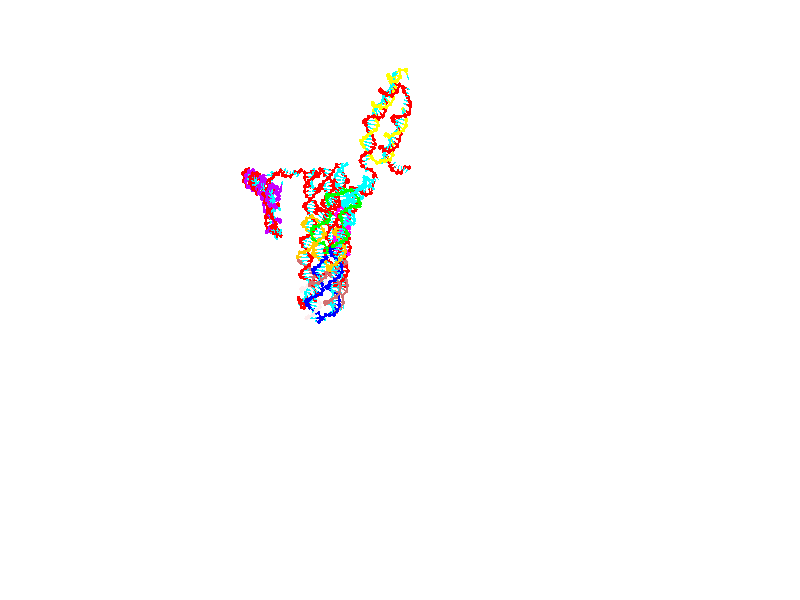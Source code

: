 // switches for output
#declare DRAW_BASES = 1; // possible values are 0, 1; only relevant for DNA ribbons
#declare DRAW_BASES_TYPE = 3; // possible values are 1, 2, 3; only relevant for DNA ribbons
#declare DRAW_FOG = 0; // set to 1 to enable fog

#include "colors.inc"

#include "transforms.inc"
background { rgb <1, 1, 1>}

#default {
   normal{
       ripples 0.25
       frequency 0.20
       turbulence 0.2
       lambda 5
   }
	finish {
		phong 0.1
		phong_size 40.
	}
}

// original window dimensions: 1024x640


// camera settings

camera {
	sky <0, 0.179814, -0.983701>
	up <0, 0.179814, -0.983701>
	right 1.6 * <1, 0, 0>
	location <25.469, 94.9851, 44.8844>
	look_at <25.469, 29.3977, 32.8955>
	direction <0, -65.5874, -11.9889>
	angle 67.0682
}


# declare cpy_camera_pos = <25.469, 94.9851, 44.8844>;
# if (DRAW_FOG = 1)
fog {
	fog_type 2
	up vnormalize(cpy_camera_pos)
	color rgbt<1,1,1,0.3>
	distance 1e-5
	fog_alt 3e-3
	fog_offset 28
}
# end


// LIGHTS

# declare lum = 6;
global_settings {
	ambient_light rgb lum * <0.05, 0.05, 0.05>
	max_trace_level 15
}# declare cpy_direct_light_amount = 0.25;
light_source
{	1000 * <-1, -1.16351, -0.803887>,
	rgb lum * cpy_direct_light_amount
	parallel
}

light_source
{	1000 * <1, 1.16351, 0.803887>,
	rgb lum * cpy_direct_light_amount
	parallel
}

// strand 0

// nucleotide -1

// particle -1
sphere {
	<4.319108, 14.782910, 14.763128> 0.250000
	pigment { color rgbt <1,0,0,0> }
	no_shadow
}
cylinder {
	<4.393680, 14.649265, 15.132693>,  <4.438423, 14.569078, 15.354432>, 0.100000
	pigment { color rgbt <1,0,0,0> }
	no_shadow
}
cylinder {
	<4.393680, 14.649265, 15.132693>,  <4.319108, 14.782910, 14.763128>, 0.100000
	pigment { color rgbt <1,0,0,0> }
	no_shadow
}

// particle -1
sphere {
	<4.393680, 14.649265, 15.132693> 0.100000
	pigment { color rgbt <1,0,0,0> }
	no_shadow
}
sphere {
	0, 1
	scale<0.080000,0.200000,0.300000>
	matrix <-0.067823, 0.933778, 0.351366,
		-0.980124, -0.128168, 0.151424,
		0.186430, -0.334112, 0.923912,
		4.449609, 14.549031, 15.409867>
	pigment { color rgbt <0,1,1,0> }
	no_shadow
}
cylinder {
	<4.127297, 15.297212, 15.064642>,  <4.319108, 14.782910, 14.763128>, 0.130000
	pigment { color rgbt <1,0,0,0> }
	no_shadow
}

// nucleotide -1

// particle -1
sphere {
	<4.127297, 15.297212, 15.064642> 0.250000
	pigment { color rgbt <1,0,0,0> }
	no_shadow
}
cylinder {
	<4.271315, 15.077875, 15.366553>,  <4.357725, 14.946273, 15.547700>, 0.100000
	pigment { color rgbt <1,0,0,0> }
	no_shadow
}
cylinder {
	<4.271315, 15.077875, 15.366553>,  <4.127297, 15.297212, 15.064642>, 0.100000
	pigment { color rgbt <1,0,0,0> }
	no_shadow
}

// particle -1
sphere {
	<4.271315, 15.077875, 15.366553> 0.100000
	pigment { color rgbt <1,0,0,0> }
	no_shadow
}
sphere {
	0, 1
	scale<0.080000,0.200000,0.300000>
	matrix <0.056636, 0.820390, 0.568992,
		-0.931215, -0.162114, 0.326432,
		0.360043, -0.548342, 0.754778,
		4.379328, 14.913373, 15.592987>
	pigment { color rgbt <0,1,1,0> }
	no_shadow
}
cylinder {
	<3.769974, 15.521579, 15.538997>,  <4.127297, 15.297212, 15.064642>, 0.130000
	pigment { color rgbt <1,0,0,0> }
	no_shadow
}

// nucleotide -1

// particle -1
sphere {
	<3.769974, 15.521579, 15.538997> 0.250000
	pigment { color rgbt <1,0,0,0> }
	no_shadow
}
cylinder {
	<4.117232, 15.366241, 15.662617>,  <4.325587, 15.273037, 15.736789>, 0.100000
	pigment { color rgbt <1,0,0,0> }
	no_shadow
}
cylinder {
	<4.117232, 15.366241, 15.662617>,  <3.769974, 15.521579, 15.538997>, 0.100000
	pigment { color rgbt <1,0,0,0> }
	no_shadow
}

// particle -1
sphere {
	<4.117232, 15.366241, 15.662617> 0.100000
	pigment { color rgbt <1,0,0,0> }
	no_shadow
}
sphere {
	0, 1
	scale<0.080000,0.200000,0.300000>
	matrix <0.139670, 0.788692, 0.598714,
		-0.476253, -0.476606, 0.738939,
		0.868145, -0.388346, 0.309049,
		4.377676, 15.249737, 15.755331>
	pigment { color rgbt <0,1,1,0> }
	no_shadow
}
cylinder {
	<4.099123, 16.069101, 15.974507>,  <3.769974, 15.521579, 15.538997>, 0.130000
	pigment { color rgbt <1,0,0,0> }
	no_shadow
}

// nucleotide -1

// particle -1
sphere {
	<4.099123, 16.069101, 15.974507> 0.250000
	pigment { color rgbt <1,0,0,0> }
	no_shadow
}
cylinder {
	<4.379864, 15.796555, 16.057589>,  <4.548309, 15.633026, 16.107437>, 0.100000
	pigment { color rgbt <1,0,0,0> }
	no_shadow
}
cylinder {
	<4.379864, 15.796555, 16.057589>,  <4.099123, 16.069101, 15.974507>, 0.100000
	pigment { color rgbt <1,0,0,0> }
	no_shadow
}

// particle -1
sphere {
	<4.379864, 15.796555, 16.057589> 0.100000
	pigment { color rgbt <1,0,0,0> }
	no_shadow
}
sphere {
	0, 1
	scale<0.080000,0.200000,0.300000>
	matrix <0.451715, 0.651194, 0.609836,
		-0.550777, -0.334193, 0.764826,
		0.701853, -0.681368, 0.207703,
		4.590420, 15.592144, 16.119900>
	pigment { color rgbt <0,1,1,0> }
	no_shadow
}
cylinder {
	<4.037013, 16.104349, 16.675045>,  <4.099123, 16.069101, 15.974507>, 0.130000
	pigment { color rgbt <1,0,0,0> }
	no_shadow
}

// nucleotide -1

// particle -1
sphere {
	<4.037013, 16.104349, 16.675045> 0.250000
	pigment { color rgbt <1,0,0,0> }
	no_shadow
}
cylinder {
	<4.389667, 15.979597, 16.533371>,  <4.601260, 15.904745, 16.448366>, 0.100000
	pigment { color rgbt <1,0,0,0> }
	no_shadow
}
cylinder {
	<4.389667, 15.979597, 16.533371>,  <4.037013, 16.104349, 16.675045>, 0.100000
	pigment { color rgbt <1,0,0,0> }
	no_shadow
}

// particle -1
sphere {
	<4.389667, 15.979597, 16.533371> 0.100000
	pigment { color rgbt <1,0,0,0> }
	no_shadow
}
sphere {
	0, 1
	scale<0.080000,0.200000,0.300000>
	matrix <0.471819, 0.566211, 0.675864,
		-0.010246, -0.762978, 0.646343,
		0.881636, -0.311882, -0.354186,
		4.654158, 15.886032, 16.427114>
	pigment { color rgbt <0,1,1,0> }
	no_shadow
}
cylinder {
	<4.508127, 16.089712, 17.259600>,  <4.037013, 16.104349, 16.675045>, 0.130000
	pigment { color rgbt <1,0,0,0> }
	no_shadow
}

// nucleotide -1

// particle -1
sphere {
	<4.508127, 16.089712, 17.259600> 0.250000
	pigment { color rgbt <1,0,0,0> }
	no_shadow
}
cylinder {
	<4.758560, 16.116867, 16.948881>,  <4.908820, 16.133160, 16.762449>, 0.100000
	pigment { color rgbt <1,0,0,0> }
	no_shadow
}
cylinder {
	<4.758560, 16.116867, 16.948881>,  <4.508127, 16.089712, 17.259600>, 0.100000
	pigment { color rgbt <1,0,0,0> }
	no_shadow
}

// particle -1
sphere {
	<4.758560, 16.116867, 16.948881> 0.100000
	pigment { color rgbt <1,0,0,0> }
	no_shadow
}
sphere {
	0, 1
	scale<0.080000,0.200000,0.300000>
	matrix <0.528215, 0.695887, 0.486549,
		0.573593, -0.714935, 0.399823,
		0.626083, 0.067889, -0.776796,
		4.946385, 16.137234, 16.715843>
	pigment { color rgbt <0,1,1,0> }
	no_shadow
}
cylinder {
	<5.110311, 16.194324, 17.492365>,  <4.508127, 16.089712, 17.259600>, 0.130000
	pigment { color rgbt <1,0,0,0> }
	no_shadow
}

// nucleotide -1

// particle -1
sphere {
	<5.110311, 16.194324, 17.492365> 0.250000
	pigment { color rgbt <1,0,0,0> }
	no_shadow
}
cylinder {
	<5.201321, 16.324442, 17.125233>,  <5.255927, 16.402514, 16.904953>, 0.100000
	pigment { color rgbt <1,0,0,0> }
	no_shadow
}
cylinder {
	<5.201321, 16.324442, 17.125233>,  <5.110311, 16.194324, 17.492365>, 0.100000
	pigment { color rgbt <1,0,0,0> }
	no_shadow
}

// particle -1
sphere {
	<5.201321, 16.324442, 17.125233> 0.100000
	pigment { color rgbt <1,0,0,0> }
	no_shadow
}
sphere {
	0, 1
	scale<0.080000,0.200000,0.300000>
	matrix <0.515350, 0.759511, 0.396935,
		0.826225, -0.563317, 0.005167,
		0.227525, 0.325295, -0.917832,
		5.269578, 16.422029, 16.849884>
	pigment { color rgbt <0,1,1,0> }
	no_shadow
}
cylinder {
	<5.815339, 16.336123, 17.525105>,  <5.110311, 16.194324, 17.492365>, 0.130000
	pigment { color rgbt <1,0,0,0> }
	no_shadow
}

// nucleotide -1

// particle -1
sphere {
	<5.815339, 16.336123, 17.525105> 0.250000
	pigment { color rgbt <1,0,0,0> }
	no_shadow
}
cylinder {
	<5.683434, 16.533201, 17.202986>,  <5.604290, 16.651449, 17.009714>, 0.100000
	pigment { color rgbt <1,0,0,0> }
	no_shadow
}
cylinder {
	<5.683434, 16.533201, 17.202986>,  <5.815339, 16.336123, 17.525105>, 0.100000
	pigment { color rgbt <1,0,0,0> }
	no_shadow
}

// particle -1
sphere {
	<5.683434, 16.533201, 17.202986> 0.100000
	pigment { color rgbt <1,0,0,0> }
	no_shadow
}
sphere {
	0, 1
	scale<0.080000,0.200000,0.300000>
	matrix <0.557743, 0.789907, 0.254890,
		0.761694, -0.365095, -0.535283,
		-0.329764, 0.492698, -0.805297,
		5.584504, 16.681011, 16.961397>
	pigment { color rgbt <0,1,1,0> }
	no_shadow
}
cylinder {
	<6.397731, 16.680300, 17.214584>,  <5.815339, 16.336123, 17.525105>, 0.130000
	pigment { color rgbt <1,0,0,0> }
	no_shadow
}

// nucleotide -1

// particle -1
sphere {
	<6.397731, 16.680300, 17.214584> 0.250000
	pigment { color rgbt <1,0,0,0> }
	no_shadow
}
cylinder {
	<6.065484, 16.879471, 17.114870>,  <5.866135, 16.998974, 17.055042>, 0.100000
	pigment { color rgbt <1,0,0,0> }
	no_shadow
}
cylinder {
	<6.065484, 16.879471, 17.114870>,  <6.397731, 16.680300, 17.214584>, 0.100000
	pigment { color rgbt <1,0,0,0> }
	no_shadow
}

// particle -1
sphere {
	<6.065484, 16.879471, 17.114870> 0.100000
	pigment { color rgbt <1,0,0,0> }
	no_shadow
}
sphere {
	0, 1
	scale<0.080000,0.200000,0.300000>
	matrix <0.470287, 0.866998, 0.164757,
		0.298166, 0.019614, -0.954312,
		-0.830618, 0.497926, -0.249285,
		5.816298, 17.028849, 17.040085>
	pigment { color rgbt <0,1,1,0> }
	no_shadow
}
cylinder {
	<6.632561, 17.222013, 16.830175>,  <6.397731, 16.680300, 17.214584>, 0.130000
	pigment { color rgbt <1,0,0,0> }
	no_shadow
}

// nucleotide -1

// particle -1
sphere {
	<6.632561, 17.222013, 16.830175> 0.250000
	pigment { color rgbt <1,0,0,0> }
	no_shadow
}
cylinder {
	<6.260054, 17.330326, 16.927679>,  <6.036550, 17.395313, 16.986181>, 0.100000
	pigment { color rgbt <1,0,0,0> }
	no_shadow
}
cylinder {
	<6.260054, 17.330326, 16.927679>,  <6.632561, 17.222013, 16.830175>, 0.100000
	pigment { color rgbt <1,0,0,0> }
	no_shadow
}

// particle -1
sphere {
	<6.260054, 17.330326, 16.927679> 0.100000
	pigment { color rgbt <1,0,0,0> }
	no_shadow
}
sphere {
	0, 1
	scale<0.080000,0.200000,0.300000>
	matrix <0.304640, 0.945702, 0.113320,
		-0.199837, 0.179789, -0.963193,
		-0.931268, 0.270782, 0.243757,
		5.980673, 17.411560, 17.000807>
	pigment { color rgbt <0,1,1,0> }
	no_shadow
}
cylinder {
	<6.650652, 17.911592, 16.611507>,  <6.632561, 17.222013, 16.830175>, 0.130000
	pigment { color rgbt <1,0,0,0> }
	no_shadow
}

// nucleotide -1

// particle -1
sphere {
	<6.650652, 17.911592, 16.611507> 0.250000
	pigment { color rgbt <1,0,0,0> }
	no_shadow
}
cylinder {
	<6.341481, 17.895052, 16.864765>,  <6.155979, 17.885128, 17.016720>, 0.100000
	pigment { color rgbt <1,0,0,0> }
	no_shadow
}
cylinder {
	<6.341481, 17.895052, 16.864765>,  <6.650652, 17.911592, 16.611507>, 0.100000
	pigment { color rgbt <1,0,0,0> }
	no_shadow
}

// particle -1
sphere {
	<6.341481, 17.895052, 16.864765> 0.100000
	pigment { color rgbt <1,0,0,0> }
	no_shadow
}
sphere {
	0, 1
	scale<0.080000,0.200000,0.300000>
	matrix <0.267898, 0.883295, 0.384734,
		-0.575164, 0.466990, -0.671645,
		-0.772928, -0.041353, 0.633145,
		6.109603, 17.882647, 17.054708>
	pigment { color rgbt <0,1,1,0> }
	no_shadow
}
cylinder {
	<6.472548, 18.563488, 16.649706>,  <6.650652, 17.911592, 16.611507>, 0.130000
	pigment { color rgbt <1,0,0,0> }
	no_shadow
}

// nucleotide -1

// particle -1
sphere {
	<6.472548, 18.563488, 16.649706> 0.250000
	pigment { color rgbt <1,0,0,0> }
	no_shadow
}
cylinder {
	<6.279959, 18.400032, 16.959854>,  <6.164406, 18.301958, 17.145943>, 0.100000
	pigment { color rgbt <1,0,0,0> }
	no_shadow
}
cylinder {
	<6.279959, 18.400032, 16.959854>,  <6.472548, 18.563488, 16.649706>, 0.100000
	pigment { color rgbt <1,0,0,0> }
	no_shadow
}

// particle -1
sphere {
	<6.279959, 18.400032, 16.959854> 0.100000
	pigment { color rgbt <1,0,0,0> }
	no_shadow
}
sphere {
	0, 1
	scale<0.080000,0.200000,0.300000>
	matrix <0.151283, 0.832634, 0.532760,
		-0.863306, 0.373809, -0.339070,
		-0.481472, -0.408640, 0.775370,
		6.135518, 18.277441, 17.192465>
	pigment { color rgbt <0,1,1,0> }
	no_shadow
}
cylinder {
	<6.005147, 19.018396, 16.850132>,  <6.472548, 18.563488, 16.649706>, 0.130000
	pigment { color rgbt <1,0,0,0> }
	no_shadow
}

// nucleotide -1

// particle -1
sphere {
	<6.005147, 19.018396, 16.850132> 0.250000
	pigment { color rgbt <1,0,0,0> }
	no_shadow
}
cylinder {
	<6.051349, 18.793400, 17.177610>,  <6.079070, 18.658401, 17.374098>, 0.100000
	pigment { color rgbt <1,0,0,0> }
	no_shadow
}
cylinder {
	<6.051349, 18.793400, 17.177610>,  <6.005147, 19.018396, 16.850132>, 0.100000
	pigment { color rgbt <1,0,0,0> }
	no_shadow
}

// particle -1
sphere {
	<6.051349, 18.793400, 17.177610> 0.100000
	pigment { color rgbt <1,0,0,0> }
	no_shadow
}
sphere {
	0, 1
	scale<0.080000,0.200000,0.300000>
	matrix <0.377115, 0.787333, 0.487741,
		-0.918936, 0.252405, 0.303066,
		0.115505, -0.562493, 0.818694,
		6.086000, 18.624651, 17.423218>
	pigment { color rgbt <0,1,1,0> }
	no_shadow
}
cylinder {
	<5.768888, 19.399504, 17.379051>,  <6.005147, 19.018396, 16.850132>, 0.130000
	pigment { color rgbt <1,0,0,0> }
	no_shadow
}

// nucleotide -1

// particle -1
sphere {
	<5.768888, 19.399504, 17.379051> 0.250000
	pigment { color rgbt <1,0,0,0> }
	no_shadow
}
cylinder {
	<6.016835, 19.132771, 17.544510>,  <6.165603, 18.972731, 17.643785>, 0.100000
	pigment { color rgbt <1,0,0,0> }
	no_shadow
}
cylinder {
	<6.016835, 19.132771, 17.544510>,  <5.768888, 19.399504, 17.379051>, 0.100000
	pigment { color rgbt <1,0,0,0> }
	no_shadow
}

// particle -1
sphere {
	<6.016835, 19.132771, 17.544510> 0.100000
	pigment { color rgbt <1,0,0,0> }
	no_shadow
}
sphere {
	0, 1
	scale<0.080000,0.200000,0.300000>
	matrix <0.449419, 0.733799, 0.509473,
		-0.643264, -0.129905, 0.754544,
		0.619867, -0.666831, 0.413644,
		6.202795, 18.932722, 17.668604>
	pigment { color rgbt <0,1,1,0> }
	no_shadow
}
cylinder {
	<5.869333, 19.648453, 18.123438>,  <5.768888, 19.399504, 17.379051>, 0.130000
	pigment { color rgbt <1,0,0,0> }
	no_shadow
}

// nucleotide -1

// particle -1
sphere {
	<5.869333, 19.648453, 18.123438> 0.250000
	pigment { color rgbt <1,0,0,0> }
	no_shadow
}
cylinder {
	<6.180838, 19.411070, 18.042109>,  <6.367740, 19.268641, 17.993311>, 0.100000
	pigment { color rgbt <1,0,0,0> }
	no_shadow
}
cylinder {
	<6.180838, 19.411070, 18.042109>,  <5.869333, 19.648453, 18.123438>, 0.100000
	pigment { color rgbt <1,0,0,0> }
	no_shadow
}

// particle -1
sphere {
	<6.180838, 19.411070, 18.042109> 0.100000
	pigment { color rgbt <1,0,0,0> }
	no_shadow
}
sphere {
	0, 1
	scale<0.080000,0.200000,0.300000>
	matrix <0.554580, 0.499803, 0.665310,
		-0.293211, -0.630877, 0.718347,
		0.778761, -0.593457, -0.203324,
		6.414466, 19.233032, 17.981112>
	pigment { color rgbt <0,1,1,0> }
	no_shadow
}
cylinder {
	<6.201571, 19.543486, 18.748489>,  <5.869333, 19.648453, 18.123438>, 0.130000
	pigment { color rgbt <1,0,0,0> }
	no_shadow
}

// nucleotide -1

// particle -1
sphere {
	<6.201571, 19.543486, 18.748489> 0.250000
	pigment { color rgbt <1,0,0,0> }
	no_shadow
}
cylinder {
	<6.481963, 19.443302, 18.481388>,  <6.650199, 19.383192, 18.321127>, 0.100000
	pigment { color rgbt <1,0,0,0> }
	no_shadow
}
cylinder {
	<6.481963, 19.443302, 18.481388>,  <6.201571, 19.543486, 18.748489>, 0.100000
	pigment { color rgbt <1,0,0,0> }
	no_shadow
}

// particle -1
sphere {
	<6.481963, 19.443302, 18.481388> 0.100000
	pigment { color rgbt <1,0,0,0> }
	no_shadow
}
sphere {
	0, 1
	scale<0.080000,0.200000,0.300000>
	matrix <0.697683, 0.434947, 0.569262,
		0.147859, -0.864922, 0.479633,
		0.700982, -0.250461, -0.667752,
		6.692258, 19.368164, 18.281063>
	pigment { color rgbt <0,1,1,0> }
	no_shadow
}
cylinder {
	<6.714233, 19.257166, 19.201777>,  <6.201571, 19.543486, 18.748489>, 0.130000
	pigment { color rgbt <1,0,0,0> }
	no_shadow
}

// nucleotide -1

// particle -1
sphere {
	<6.714233, 19.257166, 19.201777> 0.250000
	pigment { color rgbt <1,0,0,0> }
	no_shadow
}
cylinder {
	<6.873887, 19.357658, 18.849056>,  <6.969679, 19.417953, 18.637424>, 0.100000
	pigment { color rgbt <1,0,0,0> }
	no_shadow
}
cylinder {
	<6.873887, 19.357658, 18.849056>,  <6.714233, 19.257166, 19.201777>, 0.100000
	pigment { color rgbt <1,0,0,0> }
	no_shadow
}

// particle -1
sphere {
	<6.873887, 19.357658, 18.849056> 0.100000
	pigment { color rgbt <1,0,0,0> }
	no_shadow
}
sphere {
	0, 1
	scale<0.080000,0.200000,0.300000>
	matrix <0.802981, 0.368486, 0.468444,
		0.442620, -0.895042, -0.054660,
		0.399135, 0.251234, -0.881801,
		6.993628, 19.433029, 18.584517>
	pigment { color rgbt <0,1,1,0> }
	no_shadow
}
cylinder {
	<7.351726, 18.982147, 19.134903>,  <6.714233, 19.257166, 19.201777>, 0.130000
	pigment { color rgbt <1,0,0,0> }
	no_shadow
}

// nucleotide -1

// particle -1
sphere {
	<7.351726, 18.982147, 19.134903> 0.250000
	pigment { color rgbt <1,0,0,0> }
	no_shadow
}
cylinder {
	<7.385035, 19.266304, 18.855358>,  <7.405021, 19.436798, 18.687632>, 0.100000
	pigment { color rgbt <1,0,0,0> }
	no_shadow
}
cylinder {
	<7.385035, 19.266304, 18.855358>,  <7.351726, 18.982147, 19.134903>, 0.100000
	pigment { color rgbt <1,0,0,0> }
	no_shadow
}

// particle -1
sphere {
	<7.385035, 19.266304, 18.855358> 0.100000
	pigment { color rgbt <1,0,0,0> }
	no_shadow
}
sphere {
	0, 1
	scale<0.080000,0.200000,0.300000>
	matrix <0.821229, 0.348334, 0.451936,
		0.564489, -0.611560, -0.554388,
		0.083273, 0.710393, -0.698862,
		7.410017, 19.479422, 18.645700>
	pigment { color rgbt <0,1,1,0> }
	no_shadow
}
cylinder {
	<8.064838, 19.017963, 19.110277>,  <7.351726, 18.982147, 19.134903>, 0.130000
	pigment { color rgbt <1,0,0,0> }
	no_shadow
}

// nucleotide -1

// particle -1
sphere {
	<8.064838, 19.017963, 19.110277> 0.250000
	pigment { color rgbt <1,0,0,0> }
	no_shadow
}
cylinder {
	<7.917032, 19.354666, 18.952847>,  <7.828348, 19.556686, 18.858387>, 0.100000
	pigment { color rgbt <1,0,0,0> }
	no_shadow
}
cylinder {
	<7.917032, 19.354666, 18.952847>,  <8.064838, 19.017963, 19.110277>, 0.100000
	pigment { color rgbt <1,0,0,0> }
	no_shadow
}

// particle -1
sphere {
	<7.917032, 19.354666, 18.952847> 0.100000
	pigment { color rgbt <1,0,0,0> }
	no_shadow
}
sphere {
	0, 1
	scale<0.080000,0.200000,0.300000>
	matrix <0.740431, 0.522641, 0.422621,
		0.561443, -0.135252, -0.816387,
		-0.369517, 0.841756, -0.393578,
		7.806177, 19.607193, 18.834774>
	pigment { color rgbt <0,1,1,0> }
	no_shadow
}
cylinder {
	<8.681027, 19.429548, 19.158081>,  <8.064838, 19.017963, 19.110277>, 0.130000
	pigment { color rgbt <1,0,0,0> }
	no_shadow
}

// nucleotide -1

// particle -1
sphere {
	<8.681027, 19.429548, 19.158081> 0.250000
	pigment { color rgbt <1,0,0,0> }
	no_shadow
}
cylinder {
	<8.382060, 19.683151, 19.078684>,  <8.202680, 19.835314, 19.031046>, 0.100000
	pigment { color rgbt <1,0,0,0> }
	no_shadow
}
cylinder {
	<8.382060, 19.683151, 19.078684>,  <8.681027, 19.429548, 19.158081>, 0.100000
	pigment { color rgbt <1,0,0,0> }
	no_shadow
}

// particle -1
sphere {
	<8.382060, 19.683151, 19.078684> 0.100000
	pigment { color rgbt <1,0,0,0> }
	no_shadow
}
sphere {
	0, 1
	scale<0.080000,0.200000,0.300000>
	matrix <0.528369, 0.748398, 0.400908,
		0.402729, 0.194770, -0.894357,
		-0.747419, 0.634008, -0.198492,
		8.157834, 19.873354, 19.019136>
	pigment { color rgbt <0,1,1,0> }
	no_shadow
}
cylinder {
	<9.028544, 20.009789, 18.912281>,  <8.681027, 19.429548, 19.158081>, 0.130000
	pigment { color rgbt <1,0,0,0> }
	no_shadow
}

// nucleotide -1

// particle -1
sphere {
	<9.028544, 20.009789, 18.912281> 0.250000
	pigment { color rgbt <1,0,0,0> }
	no_shadow
}
cylinder {
	<8.666335, 20.134535, 19.027357>,  <8.449009, 20.209383, 19.096403>, 0.100000
	pigment { color rgbt <1,0,0,0> }
	no_shadow
}
cylinder {
	<8.666335, 20.134535, 19.027357>,  <9.028544, 20.009789, 18.912281>, 0.100000
	pigment { color rgbt <1,0,0,0> }
	no_shadow
}

// particle -1
sphere {
	<8.666335, 20.134535, 19.027357> 0.100000
	pigment { color rgbt <1,0,0,0> }
	no_shadow
}
sphere {
	0, 1
	scale<0.080000,0.200000,0.300000>
	matrix <0.413826, 0.798853, 0.436558,
		-0.093673, 0.514367, -0.852439,
		-0.905524, 0.311867, 0.287689,
		8.394678, 20.228094, 19.113665>
	pigment { color rgbt <0,1,1,0> }
	no_shadow
}
cylinder {
	<9.045974, 20.726067, 18.761499>,  <9.028544, 20.009789, 18.912281>, 0.130000
	pigment { color rgbt <1,0,0,0> }
	no_shadow
}

// nucleotide -1

// particle -1
sphere {
	<9.045974, 20.726067, 18.761499> 0.250000
	pigment { color rgbt <1,0,0,0> }
	no_shadow
}
cylinder {
	<8.787958, 20.653238, 19.058355>,  <8.633148, 20.609541, 19.236469>, 0.100000
	pigment { color rgbt <1,0,0,0> }
	no_shadow
}
cylinder {
	<8.787958, 20.653238, 19.058355>,  <9.045974, 20.726067, 18.761499>, 0.100000
	pigment { color rgbt <1,0,0,0> }
	no_shadow
}

// particle -1
sphere {
	<8.787958, 20.653238, 19.058355> 0.100000
	pigment { color rgbt <1,0,0,0> }
	no_shadow
}
sphere {
	0, 1
	scale<0.080000,0.200000,0.300000>
	matrix <0.442697, 0.702577, 0.557139,
		-0.622851, 0.687921, -0.372588,
		-0.645040, -0.182071, 0.742141,
		8.594446, 20.598618, 19.280998>
	pigment { color rgbt <0,1,1,0> }
	no_shadow
}
cylinder {
	<8.782155, 21.356888, 19.032341>,  <9.045974, 20.726067, 18.761499>, 0.130000
	pigment { color rgbt <1,0,0,0> }
	no_shadow
}

// nucleotide -1

// particle -1
sphere {
	<8.782155, 21.356888, 19.032341> 0.250000
	pigment { color rgbt <1,0,0,0> }
	no_shadow
}
cylinder {
	<8.746792, 21.090919, 19.329006>,  <8.725574, 20.931337, 19.507006>, 0.100000
	pigment { color rgbt <1,0,0,0> }
	no_shadow
}
cylinder {
	<8.746792, 21.090919, 19.329006>,  <8.782155, 21.356888, 19.032341>, 0.100000
	pigment { color rgbt <1,0,0,0> }
	no_shadow
}

// particle -1
sphere {
	<8.746792, 21.090919, 19.329006> 0.100000
	pigment { color rgbt <1,0,0,0> }
	no_shadow
}
sphere {
	0, 1
	scale<0.080000,0.200000,0.300000>
	matrix <0.237083, 0.709133, 0.664020,
		-0.967458, 0.234541, 0.094948,
		-0.088409, -0.664922, 0.741662,
		8.720269, 20.891443, 19.551504>
	pigment { color rgbt <0,1,1,0> }
	no_shadow
}
cylinder {
	<8.533935, 21.792078, 19.592867>,  <8.782155, 21.356888, 19.032341>, 0.130000
	pigment { color rgbt <1,0,0,0> }
	no_shadow
}

// nucleotide -1

// particle -1
sphere {
	<8.533935, 21.792078, 19.592867> 0.250000
	pigment { color rgbt <1,0,0,0> }
	no_shadow
}
cylinder {
	<8.660700, 21.456461, 19.769762>,  <8.736759, 21.255091, 19.875900>, 0.100000
	pigment { color rgbt <1,0,0,0> }
	no_shadow
}
cylinder {
	<8.660700, 21.456461, 19.769762>,  <8.533935, 21.792078, 19.592867>, 0.100000
	pigment { color rgbt <1,0,0,0> }
	no_shadow
}

// particle -1
sphere {
	<8.660700, 21.456461, 19.769762> 0.100000
	pigment { color rgbt <1,0,0,0> }
	no_shadow
}
sphere {
	0, 1
	scale<0.080000,0.200000,0.300000>
	matrix <0.501046, 0.544005, 0.673061,
		-0.805307, 0.008281, 0.592800,
		0.316913, -0.839041, 0.442240,
		8.755774, 21.204748, 19.902433>
	pigment { color rgbt <0,1,1,0> }
	no_shadow
}
cylinder {
	<8.403241, 21.851271, 20.298912>,  <8.533935, 21.792078, 19.592867>, 0.130000
	pigment { color rgbt <1,0,0,0> }
	no_shadow
}

// nucleotide -1

// particle -1
sphere {
	<8.403241, 21.851271, 20.298912> 0.250000
	pigment { color rgbt <1,0,0,0> }
	no_shadow
}
cylinder {
	<8.689940, 21.572783, 20.314648>,  <8.861960, 21.405689, 20.324089>, 0.100000
	pigment { color rgbt <1,0,0,0> }
	no_shadow
}
cylinder {
	<8.689940, 21.572783, 20.314648>,  <8.403241, 21.851271, 20.298912>, 0.100000
	pigment { color rgbt <1,0,0,0> }
	no_shadow
}

// particle -1
sphere {
	<8.689940, 21.572783, 20.314648> 0.100000
	pigment { color rgbt <1,0,0,0> }
	no_shadow
}
sphere {
	0, 1
	scale<0.080000,0.200000,0.300000>
	matrix <0.395632, 0.452455, 0.799224,
		-0.574235, -0.557280, 0.599744,
		0.716749, -0.696221, 0.039338,
		8.904965, 21.363916, 20.326448>
	pigment { color rgbt <0,1,1,0> }
	no_shadow
}
cylinder {
	<8.373703, 21.840763, 21.006634>,  <8.403241, 21.851271, 20.298912>, 0.130000
	pigment { color rgbt <1,0,0,0> }
	no_shadow
}

// nucleotide -1

// particle -1
sphere {
	<8.373703, 21.840763, 21.006634> 0.250000
	pigment { color rgbt <1,0,0,0> }
	no_shadow
}
cylinder {
	<8.691735, 21.637636, 20.873989>,  <8.882555, 21.515760, 20.794401>, 0.100000
	pigment { color rgbt <1,0,0,0> }
	no_shadow
}
cylinder {
	<8.691735, 21.637636, 20.873989>,  <8.373703, 21.840763, 21.006634>, 0.100000
	pigment { color rgbt <1,0,0,0> }
	no_shadow
}

// particle -1
sphere {
	<8.691735, 21.637636, 20.873989> 0.100000
	pigment { color rgbt <1,0,0,0> }
	no_shadow
}
sphere {
	0, 1
	scale<0.080000,0.200000,0.300000>
	matrix <0.535536, 0.331168, 0.776872,
		-0.284689, -0.795267, 0.535260,
		0.795081, -0.507818, -0.331613,
		8.930260, 21.485291, 20.774506>
	pigment { color rgbt <0,1,1,0> }
	no_shadow
}
cylinder {
	<8.713239, 21.517029, 21.625824>,  <8.373703, 21.840763, 21.006634>, 0.130000
	pigment { color rgbt <1,0,0,0> }
	no_shadow
}

// nucleotide -1

// particle -1
sphere {
	<8.713239, 21.517029, 21.625824> 0.250000
	pigment { color rgbt <1,0,0,0> }
	no_shadow
}
cylinder {
	<8.968496, 21.546692, 21.319288>,  <9.121651, 21.564489, 21.135368>, 0.100000
	pigment { color rgbt <1,0,0,0> }
	no_shadow
}
cylinder {
	<8.968496, 21.546692, 21.319288>,  <8.713239, 21.517029, 21.625824>, 0.100000
	pigment { color rgbt <1,0,0,0> }
	no_shadow
}

// particle -1
sphere {
	<8.968496, 21.546692, 21.319288> 0.100000
	pigment { color rgbt <1,0,0,0> }
	no_shadow
}
sphere {
	0, 1
	scale<0.080000,0.200000,0.300000>
	matrix <0.646329, 0.489265, 0.585558,
		0.418365, -0.868977, 0.264292,
		0.638145, 0.074157, -0.766336,
		9.159940, 21.568939, 21.089388>
	pigment { color rgbt <0,1,1,0> }
	no_shadow
}
cylinder {
	<8.892480, 20.757236, 21.626734>,  <8.713239, 21.517029, 21.625824>, 0.130000
	pigment { color rgbt <1,0,0,0> }
	no_shadow
}

// nucleotide -1

// particle -1
sphere {
	<8.892480, 20.757236, 21.626734> 0.250000
	pigment { color rgbt <1,0,0,0> }
	no_shadow
}
cylinder {
	<9.230409, 20.968639, 21.660103>,  <9.433166, 21.095480, 21.680124>, 0.100000
	pigment { color rgbt <1,0,0,0> }
	no_shadow
}
cylinder {
	<9.230409, 20.968639, 21.660103>,  <8.892480, 20.757236, 21.626734>, 0.100000
	pigment { color rgbt <1,0,0,0> }
	no_shadow
}

// particle -1
sphere {
	<9.230409, 20.968639, 21.660103> 0.100000
	pigment { color rgbt <1,0,0,0> }
	no_shadow
}
sphere {
	0, 1
	scale<0.080000,0.200000,0.300000>
	matrix <-0.487040, 0.695065, 0.528845,
		0.221514, -0.487409, 0.844609,
		0.844822, 0.528505, 0.083422,
		9.483855, 21.127192, 21.685129>
	pigment { color rgbt <0,1,1,0> }
	no_shadow
}
cylinder {
	<9.176806, 20.939177, 22.441374>,  <8.892480, 20.757236, 21.626734>, 0.130000
	pigment { color rgbt <1,0,0,0> }
	no_shadow
}

// nucleotide -1

// particle -1
sphere {
	<9.176806, 20.939177, 22.441374> 0.250000
	pigment { color rgbt <1,0,0,0> }
	no_shadow
}
cylinder {
	<9.262743, 21.202036, 22.152376>,  <9.314305, 21.359751, 21.978977>, 0.100000
	pigment { color rgbt <1,0,0,0> }
	no_shadow
}
cylinder {
	<9.262743, 21.202036, 22.152376>,  <9.176806, 20.939177, 22.441374>, 0.100000
	pigment { color rgbt <1,0,0,0> }
	no_shadow
}

// particle -1
sphere {
	<9.262743, 21.202036, 22.152376> 0.100000
	pigment { color rgbt <1,0,0,0> }
	no_shadow
}
sphere {
	0, 1
	scale<0.080000,0.200000,0.300000>
	matrix <-0.484208, 0.714120, 0.505544,
		0.848166, 0.241227, 0.471619,
		0.214842, 0.657147, -0.722496,
		9.327196, 21.399179, 21.935627>
	pigment { color rgbt <0,1,1,0> }
	no_shadow
}
cylinder {
	<9.608659, 20.706678, 23.041759>,  <9.176806, 20.939177, 22.441374>, 0.130000
	pigment { color rgbt <1,0,0,0> }
	no_shadow
}

// nucleotide -1

// particle -1
sphere {
	<9.608659, 20.706678, 23.041759> 0.250000
	pigment { color rgbt <1,0,0,0> }
	no_shadow
}
cylinder {
	<9.698334, 20.595598, 23.415417>,  <9.752139, 20.528950, 23.639610>, 0.100000
	pigment { color rgbt <1,0,0,0> }
	no_shadow
}
cylinder {
	<9.698334, 20.595598, 23.415417>,  <9.608659, 20.706678, 23.041759>, 0.100000
	pigment { color rgbt <1,0,0,0> }
	no_shadow
}

// particle -1
sphere {
	<9.698334, 20.595598, 23.415417> 0.100000
	pigment { color rgbt <1,0,0,0> }
	no_shadow
}
sphere {
	0, 1
	scale<0.080000,0.200000,0.300000>
	matrix <-0.792927, 0.505291, 0.340510,
		-0.566574, -0.817045, -0.106917,
		0.224188, -0.277701, 0.934142,
		9.765590, 20.512287, 23.695660>
	pigment { color rgbt <0,1,1,0> }
	no_shadow
}
cylinder {
	<9.003114, 20.331709, 23.273247>,  <9.608659, 20.706678, 23.041759>, 0.130000
	pigment { color rgbt <1,0,0,0> }
	no_shadow
}

// nucleotide -1

// particle -1
sphere {
	<9.003114, 20.331709, 23.273247> 0.250000
	pigment { color rgbt <1,0,0,0> }
	no_shadow
}
cylinder {
	<9.222490, 20.498526, 23.563154>,  <9.354116, 20.598616, 23.737099>, 0.100000
	pigment { color rgbt <1,0,0,0> }
	no_shadow
}
cylinder {
	<9.222490, 20.498526, 23.563154>,  <9.003114, 20.331709, 23.273247>, 0.100000
	pigment { color rgbt <1,0,0,0> }
	no_shadow
}

// particle -1
sphere {
	<9.222490, 20.498526, 23.563154> 0.100000
	pigment { color rgbt <1,0,0,0> }
	no_shadow
}
sphere {
	0, 1
	scale<0.080000,0.200000,0.300000>
	matrix <-0.836113, 0.261819, 0.482043,
		0.011272, -0.870362, 0.492284,
		0.548441, 0.417039, 0.724770,
		9.387023, 20.623638, 23.780584>
	pigment { color rgbt <0,1,1,0> }
	no_shadow
}
cylinder {
	<9.451646, 19.685911, 23.198185>,  <9.003114, 20.331709, 23.273247>, 0.130000
	pigment { color rgbt <1,0,0,0> }
	no_shadow
}

// nucleotide -1

// particle -1
sphere {
	<9.451646, 19.685911, 23.198185> 0.250000
	pigment { color rgbt <1,0,0,0> }
	no_shadow
}
cylinder {
	<9.727744, 19.414747, 23.299376>,  <9.893403, 19.252048, 23.360090>, 0.100000
	pigment { color rgbt <1,0,0,0> }
	no_shadow
}
cylinder {
	<9.727744, 19.414747, 23.299376>,  <9.451646, 19.685911, 23.198185>, 0.100000
	pigment { color rgbt <1,0,0,0> }
	no_shadow
}

// particle -1
sphere {
	<9.727744, 19.414747, 23.299376> 0.100000
	pigment { color rgbt <1,0,0,0> }
	no_shadow
}
sphere {
	0, 1
	scale<0.080000,0.200000,0.300000>
	matrix <0.316766, 0.597444, 0.736696,
		-0.650554, -0.428366, 0.627122,
		0.690246, -0.677911, 0.252978,
		9.934817, 19.211374, 23.375269>
	pigment { color rgbt <0,1,1,0> }
	no_shadow
}
cylinder {
	<9.199840, 19.433338, 23.746391>,  <9.451646, 19.685911, 23.198185>, 0.130000
	pigment { color rgbt <1,0,0,0> }
	no_shadow
}

// nucleotide -1

// particle -1
sphere {
	<9.199840, 19.433338, 23.746391> 0.250000
	pigment { color rgbt <1,0,0,0> }
	no_shadow
}
cylinder {
	<9.599608, 19.428196, 23.758991>,  <9.839470, 19.425110, 23.766552>, 0.100000
	pigment { color rgbt <1,0,0,0> }
	no_shadow
}
cylinder {
	<9.599608, 19.428196, 23.758991>,  <9.199840, 19.433338, 23.746391>, 0.100000
	pigment { color rgbt <1,0,0,0> }
	no_shadow
}

// particle -1
sphere {
	<9.599608, 19.428196, 23.758991> 0.100000
	pigment { color rgbt <1,0,0,0> }
	no_shadow
}
sphere {
	0, 1
	scale<0.080000,0.200000,0.300000>
	matrix <-0.021575, 0.476463, 0.878930,
		-0.026310, -0.879100, 0.475910,
		0.999421, -0.012857, 0.031502,
		9.899435, 19.424339, 23.768442>
	pigment { color rgbt <0,1,1,0> }
	no_shadow
}
cylinder {
	<9.404835, 18.708094, 23.452154>,  <9.199840, 19.433338, 23.746391>, 0.130000
	pigment { color rgbt <1,0,0,0> }
	no_shadow
}

// nucleotide -1

// particle -1
sphere {
	<9.404835, 18.708094, 23.452154> 0.250000
	pigment { color rgbt <1,0,0,0> }
	no_shadow
}
cylinder {
	<9.345875, 18.435871, 23.739241>,  <9.310499, 18.272537, 23.911493>, 0.100000
	pigment { color rgbt <1,0,0,0> }
	no_shadow
}
cylinder {
	<9.345875, 18.435871, 23.739241>,  <9.404835, 18.708094, 23.452154>, 0.100000
	pigment { color rgbt <1,0,0,0> }
	no_shadow
}

// particle -1
sphere {
	<9.345875, 18.435871, 23.739241> 0.100000
	pigment { color rgbt <1,0,0,0> }
	no_shadow
}
sphere {
	0, 1
	scale<0.080000,0.200000,0.300000>
	matrix <-0.324243, -0.652295, -0.685111,
		0.934420, -0.333700, -0.124516,
		-0.147400, -0.680555, 0.717717,
		9.301655, 18.231705, 23.954556>
	pigment { color rgbt <0,1,1,0> }
	no_shadow
}
cylinder {
	<9.720208, 18.101212, 23.449100>,  <9.404835, 18.708094, 23.452154>, 0.130000
	pigment { color rgbt <1,0,0,0> }
	no_shadow
}

// nucleotide -1

// particle -1
sphere {
	<9.720208, 18.101212, 23.449100> 0.250000
	pigment { color rgbt <1,0,0,0> }
	no_shadow
}
cylinder {
	<9.357053, 18.045708, 23.607332>,  <9.139159, 18.012405, 23.702272>, 0.100000
	pigment { color rgbt <1,0,0,0> }
	no_shadow
}
cylinder {
	<9.357053, 18.045708, 23.607332>,  <9.720208, 18.101212, 23.449100>, 0.100000
	pigment { color rgbt <1,0,0,0> }
	no_shadow
}

// particle -1
sphere {
	<9.357053, 18.045708, 23.607332> 0.100000
	pigment { color rgbt <1,0,0,0> }
	no_shadow
}
sphere {
	0, 1
	scale<0.080000,0.200000,0.300000>
	matrix <-0.295086, -0.458719, -0.838153,
		0.297764, -0.877680, 0.375519,
		-0.907888, -0.138761, 0.395581,
		9.084686, 18.004080, 23.726007>
	pigment { color rgbt <0,1,1,0> }
	no_shadow
}
cylinder {
	<9.607868, 17.376808, 23.441498>,  <9.720208, 18.101212, 23.449100>, 0.130000
	pigment { color rgbt <1,0,0,0> }
	no_shadow
}

// nucleotide -1

// particle -1
sphere {
	<9.607868, 17.376808, 23.441498> 0.250000
	pigment { color rgbt <1,0,0,0> }
	no_shadow
}
cylinder {
	<9.268691, 17.588381, 23.427513>,  <9.065185, 17.715324, 23.419123>, 0.100000
	pigment { color rgbt <1,0,0,0> }
	no_shadow
}
cylinder {
	<9.268691, 17.588381, 23.427513>,  <9.607868, 17.376808, 23.441498>, 0.100000
	pigment { color rgbt <1,0,0,0> }
	no_shadow
}

// particle -1
sphere {
	<9.268691, 17.588381, 23.427513> 0.100000
	pigment { color rgbt <1,0,0,0> }
	no_shadow
}
sphere {
	0, 1
	scale<0.080000,0.200000,0.300000>
	matrix <-0.218005, -0.408088, -0.886532,
		-0.483187, -0.744104, 0.461345,
		-0.847941, 0.528936, -0.034964,
		9.014308, 17.747061, 23.417025>
	pigment { color rgbt <0,1,1,0> }
	no_shadow
}
cylinder {
	<9.062232, 16.961315, 23.167463>,  <9.607868, 17.376808, 23.441498>, 0.130000
	pigment { color rgbt <1,0,0,0> }
	no_shadow
}

// nucleotide -1

// particle -1
sphere {
	<9.062232, 16.961315, 23.167463> 0.250000
	pigment { color rgbt <1,0,0,0> }
	no_shadow
}
cylinder {
	<8.938090, 17.337595, 23.112669>,  <8.863605, 17.563362, 23.079792>, 0.100000
	pigment { color rgbt <1,0,0,0> }
	no_shadow
}
cylinder {
	<8.938090, 17.337595, 23.112669>,  <9.062232, 16.961315, 23.167463>, 0.100000
	pigment { color rgbt <1,0,0,0> }
	no_shadow
}

// particle -1
sphere {
	<8.938090, 17.337595, 23.112669> 0.100000
	pigment { color rgbt <1,0,0,0> }
	no_shadow
}
sphere {
	0, 1
	scale<0.080000,0.200000,0.300000>
	matrix <-0.302917, -0.234451, -0.923729,
		-0.901067, -0.245187, 0.357717,
		-0.310354, 0.940700, -0.136984,
		8.844984, 17.619804, 23.071573>
	pigment { color rgbt <0,1,1,0> }
	no_shadow
}
cylinder {
	<8.395151, 16.992920, 22.964991>,  <9.062232, 16.961315, 23.167463>, 0.130000
	pigment { color rgbt <1,0,0,0> }
	no_shadow
}

// nucleotide -1

// particle -1
sphere {
	<8.395151, 16.992920, 22.964991> 0.250000
	pigment { color rgbt <1,0,0,0> }
	no_shadow
}
cylinder {
	<8.531930, 17.347065, 22.839005>,  <8.613997, 17.559553, 22.763412>, 0.100000
	pigment { color rgbt <1,0,0,0> }
	no_shadow
}
cylinder {
	<8.531930, 17.347065, 22.839005>,  <8.395151, 16.992920, 22.964991>, 0.100000
	pigment { color rgbt <1,0,0,0> }
	no_shadow
}

// particle -1
sphere {
	<8.531930, 17.347065, 22.839005> 0.100000
	pigment { color rgbt <1,0,0,0> }
	no_shadow
}
sphere {
	0, 1
	scale<0.080000,0.200000,0.300000>
	matrix <-0.393717, -0.169353, -0.903497,
		-0.853263, 0.432956, 0.290673,
		0.341948, 0.885364, -0.314965,
		8.634514, 17.612675, 22.744514>
	pigment { color rgbt <0,1,1,0> }
	no_shadow
}
cylinder {
	<7.817318, 17.337236, 22.775558>,  <8.395151, 16.992920, 22.964991>, 0.130000
	pigment { color rgbt <1,0,0,0> }
	no_shadow
}

// nucleotide -1

// particle -1
sphere {
	<7.817318, 17.337236, 22.775558> 0.250000
	pigment { color rgbt <1,0,0,0> }
	no_shadow
}
cylinder {
	<8.138419, 17.471258, 22.578247>,  <8.331080, 17.551672, 22.459860>, 0.100000
	pigment { color rgbt <1,0,0,0> }
	no_shadow
}
cylinder {
	<8.138419, 17.471258, 22.578247>,  <7.817318, 17.337236, 22.775558>, 0.100000
	pigment { color rgbt <1,0,0,0> }
	no_shadow
}

// particle -1
sphere {
	<8.138419, 17.471258, 22.578247> 0.100000
	pigment { color rgbt <1,0,0,0> }
	no_shadow
}
sphere {
	0, 1
	scale<0.080000,0.200000,0.300000>
	matrix <-0.389593, -0.331569, -0.859232,
		-0.451446, 0.881930, -0.135632,
		0.802754, 0.335056, -0.493279,
		8.379245, 17.571775, 22.430264>
	pigment { color rgbt <0,1,1,0> }
	no_shadow
}
cylinder {
	<7.556568, 17.283636, 22.054155>,  <7.817318, 17.337236, 22.775558>, 0.130000
	pigment { color rgbt <1,0,0,0> }
	no_shadow
}

// nucleotide -1

// particle -1
sphere {
	<7.556568, 17.283636, 22.054155> 0.250000
	pigment { color rgbt <1,0,0,0> }
	no_shadow
}
cylinder {
	<7.937520, 17.380350, 21.979845>,  <8.166091, 17.438379, 21.935259>, 0.100000
	pigment { color rgbt <1,0,0,0> }
	no_shadow
}
cylinder {
	<7.937520, 17.380350, 21.979845>,  <7.556568, 17.283636, 22.054155>, 0.100000
	pigment { color rgbt <1,0,0,0> }
	no_shadow
}

// particle -1
sphere {
	<7.937520, 17.380350, 21.979845> 0.100000
	pigment { color rgbt <1,0,0,0> }
	no_shadow
}
sphere {
	0, 1
	scale<0.080000,0.200000,0.300000>
	matrix <-0.042526, -0.497993, -0.866138,
		-0.301936, 0.832792, -0.463996,
		0.952379, 0.241786, -0.185777,
		8.223233, 17.452887, 21.924112>
	pigment { color rgbt <0,1,1,0> }
	no_shadow
}
cylinder {
	<7.617962, 17.722963, 21.429754>,  <7.556568, 17.283636, 22.054155>, 0.130000
	pigment { color rgbt <1,0,0,0> }
	no_shadow
}

// nucleotide -1

// particle -1
sphere {
	<7.617962, 17.722963, 21.429754> 0.250000
	pigment { color rgbt <1,0,0,0> }
	no_shadow
}
cylinder {
	<7.948667, 17.507858, 21.495813>,  <8.147090, 17.378796, 21.535450>, 0.100000
	pigment { color rgbt <1,0,0,0> }
	no_shadow
}
cylinder {
	<7.948667, 17.507858, 21.495813>,  <7.617962, 17.722963, 21.429754>, 0.100000
	pigment { color rgbt <1,0,0,0> }
	no_shadow
}

// particle -1
sphere {
	<7.948667, 17.507858, 21.495813> 0.100000
	pigment { color rgbt <1,0,0,0> }
	no_shadow
}
sphere {
	0, 1
	scale<0.080000,0.200000,0.300000>
	matrix <0.007727, -0.282688, -0.959181,
		0.562499, 0.794290, -0.229560,
		0.826762, -0.537765, 0.165149,
		8.196695, 17.346529, 21.545359>
	pigment { color rgbt <0,1,1,0> }
	no_shadow
}
cylinder {
	<7.899355, 18.054434, 20.925486>,  <7.617962, 17.722963, 21.429754>, 0.130000
	pigment { color rgbt <1,0,0,0> }
	no_shadow
}

// nucleotide -1

// particle -1
sphere {
	<7.899355, 18.054434, 20.925486> 0.250000
	pigment { color rgbt <1,0,0,0> }
	no_shadow
}
cylinder {
	<8.087016, 17.718733, 21.035435>,  <8.199613, 17.517313, 21.101404>, 0.100000
	pigment { color rgbt <1,0,0,0> }
	no_shadow
}
cylinder {
	<8.087016, 17.718733, 21.035435>,  <7.899355, 18.054434, 20.925486>, 0.100000
	pigment { color rgbt <1,0,0,0> }
	no_shadow
}

// particle -1
sphere {
	<8.087016, 17.718733, 21.035435> 0.100000
	pigment { color rgbt <1,0,0,0> }
	no_shadow
}
sphere {
	0, 1
	scale<0.080000,0.200000,0.300000>
	matrix <-0.045560, -0.333840, -0.941528,
		0.881942, 0.429196, -0.194858,
		0.469151, -0.839251, 0.274873,
		8.227761, 17.466957, 21.117897>
	pigment { color rgbt <0,1,1,0> }
	no_shadow
}
cylinder {
	<8.477614, 18.001616, 20.468845>,  <7.899355, 18.054434, 20.925486>, 0.130000
	pigment { color rgbt <1,0,0,0> }
	no_shadow
}

// nucleotide -1

// particle -1
sphere {
	<8.477614, 18.001616, 20.468845> 0.250000
	pigment { color rgbt <1,0,0,0> }
	no_shadow
}
cylinder {
	<8.407659, 17.633259, 20.608200>,  <8.365685, 17.412245, 20.691813>, 0.100000
	pigment { color rgbt <1,0,0,0> }
	no_shadow
}
cylinder {
	<8.407659, 17.633259, 20.608200>,  <8.477614, 18.001616, 20.468845>, 0.100000
	pigment { color rgbt <1,0,0,0> }
	no_shadow
}

// particle -1
sphere {
	<8.407659, 17.633259, 20.608200> 0.100000
	pigment { color rgbt <1,0,0,0> }
	no_shadow
}
sphere {
	0, 1
	scale<0.080000,0.200000,0.300000>
	matrix <-0.036918, -0.347458, -0.936968,
		0.983896, -0.176728, 0.026769,
		-0.174890, -0.920891, 0.348387,
		8.355191, 17.356991, 20.712717>
	pigment { color rgbt <0,1,1,0> }
	no_shadow
}
cylinder {
	<8.896021, 17.590883, 19.965881>,  <8.477614, 18.001616, 20.468845>, 0.130000
	pigment { color rgbt <1,0,0,0> }
	no_shadow
}

// nucleotide -1

// particle -1
sphere {
	<8.896021, 17.590883, 19.965881> 0.250000
	pigment { color rgbt <1,0,0,0> }
	no_shadow
}
cylinder {
	<8.629744, 17.343908, 20.133511>,  <8.469977, 17.195723, 20.234089>, 0.100000
	pigment { color rgbt <1,0,0,0> }
	no_shadow
}
cylinder {
	<8.629744, 17.343908, 20.133511>,  <8.896021, 17.590883, 19.965881>, 0.100000
	pigment { color rgbt <1,0,0,0> }
	no_shadow
}

// particle -1
sphere {
	<8.629744, 17.343908, 20.133511> 0.100000
	pigment { color rgbt <1,0,0,0> }
	no_shadow
}
sphere {
	0, 1
	scale<0.080000,0.200000,0.300000>
	matrix <-0.109632, -0.474576, -0.873360,
		0.738129, -0.627334, 0.248231,
		-0.665693, -0.617438, 0.419074,
		8.430036, 17.158676, 20.259233>
	pigment { color rgbt <0,1,1,0> }
	no_shadow
}
cylinder {
	<9.050909, 16.918684, 19.717510>,  <8.896021, 17.590883, 19.965881>, 0.130000
	pigment { color rgbt <1,0,0,0> }
	no_shadow
}

// nucleotide -1

// particle -1
sphere {
	<9.050909, 16.918684, 19.717510> 0.250000
	pigment { color rgbt <1,0,0,0> }
	no_shadow
}
cylinder {
	<8.679996, 16.874207, 19.860495>,  <8.457447, 16.847519, 19.946285>, 0.100000
	pigment { color rgbt <1,0,0,0> }
	no_shadow
}
cylinder {
	<8.679996, 16.874207, 19.860495>,  <9.050909, 16.918684, 19.717510>, 0.100000
	pigment { color rgbt <1,0,0,0> }
	no_shadow
}

// particle -1
sphere {
	<8.679996, 16.874207, 19.860495> 0.100000
	pigment { color rgbt <1,0,0,0> }
	no_shadow
}
sphere {
	0, 1
	scale<0.080000,0.200000,0.300000>
	matrix <-0.243292, -0.546726, -0.801186,
		0.284522, -0.829895, 0.479918,
		-0.927284, -0.111195, 0.357462,
		8.401810, 16.840849, 19.967733>
	pigment { color rgbt <0,1,1,0> }
	no_shadow
}
cylinder {
	<8.893606, 16.218988, 19.717081>,  <9.050909, 16.918684, 19.717510>, 0.130000
	pigment { color rgbt <1,0,0,0> }
	no_shadow
}

// nucleotide -1

// particle -1
sphere {
	<8.893606, 16.218988, 19.717081> 0.250000
	pigment { color rgbt <1,0,0,0> }
	no_shadow
}
cylinder {
	<8.550696, 16.424925, 19.718843>,  <8.344951, 16.548487, 19.719900>, 0.100000
	pigment { color rgbt <1,0,0,0> }
	no_shadow
}
cylinder {
	<8.550696, 16.424925, 19.718843>,  <8.893606, 16.218988, 19.717081>, 0.100000
	pigment { color rgbt <1,0,0,0> }
	no_shadow
}

// particle -1
sphere {
	<8.550696, 16.424925, 19.718843> 0.100000
	pigment { color rgbt <1,0,0,0> }
	no_shadow
}
sphere {
	0, 1
	scale<0.080000,0.200000,0.300000>
	matrix <-0.319212, -0.524776, -0.789122,
		-0.403962, -0.677900, 0.614221,
		-0.857274, 0.514841, 0.004404,
		8.293514, 16.579378, 19.720165>
	pigment { color rgbt <0,1,1,0> }
	no_shadow
}
cylinder {
	<8.338673, 15.733238, 19.705744>,  <8.893606, 16.218988, 19.717081>, 0.130000
	pigment { color rgbt <1,0,0,0> }
	no_shadow
}

// nucleotide -1

// particle -1
sphere {
	<8.338673, 15.733238, 19.705744> 0.250000
	pigment { color rgbt <1,0,0,0> }
	no_shadow
}
cylinder {
	<8.192557, 16.078938, 19.567389>,  <8.104888, 16.286358, 19.484375>, 0.100000
	pigment { color rgbt <1,0,0,0> }
	no_shadow
}
cylinder {
	<8.192557, 16.078938, 19.567389>,  <8.338673, 15.733238, 19.705744>, 0.100000
	pigment { color rgbt <1,0,0,0> }
	no_shadow
}

// particle -1
sphere {
	<8.192557, 16.078938, 19.567389> 0.100000
	pigment { color rgbt <1,0,0,0> }
	no_shadow
}
sphere {
	0, 1
	scale<0.080000,0.200000,0.300000>
	matrix <-0.334635, -0.468641, -0.817554,
		-0.868668, -0.182896, 0.460397,
		-0.365289, 0.864248, -0.345890,
		8.082971, 16.338211, 19.463621>
	pigment { color rgbt <0,1,1,0> }
	no_shadow
}
cylinder {
	<7.793333, 15.550960, 19.320038>,  <8.338673, 15.733238, 19.705744>, 0.130000
	pigment { color rgbt <1,0,0,0> }
	no_shadow
}

// nucleotide -1

// particle -1
sphere {
	<7.793333, 15.550960, 19.320038> 0.250000
	pigment { color rgbt <1,0,0,0> }
	no_shadow
}
cylinder {
	<7.812073, 15.929364, 19.191746>,  <7.823318, 16.156406, 19.114771>, 0.100000
	pigment { color rgbt <1,0,0,0> }
	no_shadow
}
cylinder {
	<7.812073, 15.929364, 19.191746>,  <7.793333, 15.550960, 19.320038>, 0.100000
	pigment { color rgbt <1,0,0,0> }
	no_shadow
}

// particle -1
sphere {
	<7.812073, 15.929364, 19.191746> 0.100000
	pigment { color rgbt <1,0,0,0> }
	no_shadow
}
sphere {
	0, 1
	scale<0.080000,0.200000,0.300000>
	matrix <-0.227900, -0.302492, -0.925506,
		-0.972557, 0.116455, 0.201424,
		0.046851, 0.946011, -0.320731,
		7.826128, 16.213167, 19.095526>
	pigment { color rgbt <0,1,1,0> }
	no_shadow
}
cylinder {
	<7.144173, 15.640739, 18.930202>,  <7.793333, 15.550960, 19.320038>, 0.130000
	pigment { color rgbt <1,0,0,0> }
	no_shadow
}

// nucleotide -1

// particle -1
sphere {
	<7.144173, 15.640739, 18.930202> 0.250000
	pigment { color rgbt <1,0,0,0> }
	no_shadow
}
cylinder {
	<7.394082, 15.929721, 18.811731>,  <7.544026, 16.103109, 18.740648>, 0.100000
	pigment { color rgbt <1,0,0,0> }
	no_shadow
}
cylinder {
	<7.394082, 15.929721, 18.811731>,  <7.144173, 15.640739, 18.930202>, 0.100000
	pigment { color rgbt <1,0,0,0> }
	no_shadow
}

// particle -1
sphere {
	<7.394082, 15.929721, 18.811731> 0.100000
	pigment { color rgbt <1,0,0,0> }
	no_shadow
}
sphere {
	0, 1
	scale<0.080000,0.200000,0.300000>
	matrix <-0.176595, -0.238750, -0.954889,
		-0.760576, 0.648890, -0.021582,
		0.624771, 0.722454, -0.296178,
		7.581513, 16.146458, 18.722878>
	pigment { color rgbt <0,1,1,0> }
	no_shadow
}
cylinder {
	<6.796886, 16.041439, 18.276398>,  <7.144173, 15.640739, 18.930202>, 0.130000
	pigment { color rgbt <1,0,0,0> }
	no_shadow
}

// nucleotide -1

// particle -1
sphere {
	<6.796886, 16.041439, 18.276398> 0.250000
	pigment { color rgbt <1,0,0,0> }
	no_shadow
}
cylinder {
	<7.189519, 16.115820, 18.258883>,  <7.425099, 16.160448, 18.248373>, 0.100000
	pigment { color rgbt <1,0,0,0> }
	no_shadow
}
cylinder {
	<7.189519, 16.115820, 18.258883>,  <6.796886, 16.041439, 18.276398>, 0.100000
	pigment { color rgbt <1,0,0,0> }
	no_shadow
}

// particle -1
sphere {
	<7.189519, 16.115820, 18.258883> 0.100000
	pigment { color rgbt <1,0,0,0> }
	no_shadow
}
sphere {
	0, 1
	scale<0.080000,0.200000,0.300000>
	matrix <-0.010389, -0.176912, -0.984172,
		-0.190754, 0.966501, -0.171722,
		0.981583, 0.185951, -0.043787,
		7.483994, 16.171606, 18.245747>
	pigment { color rgbt <0,1,1,0> }
	no_shadow
}
cylinder {
	<6.839311, 16.463541, 17.749670>,  <6.796886, 16.041439, 18.276398>, 0.130000
	pigment { color rgbt <1,0,0,0> }
	no_shadow
}

// nucleotide -1

// particle -1
sphere {
	<6.839311, 16.463541, 17.749670> 0.250000
	pigment { color rgbt <1,0,0,0> }
	no_shadow
}
cylinder {
	<7.217854, 16.338427, 17.782104>,  <7.444979, 16.263359, 17.801565>, 0.100000
	pigment { color rgbt <1,0,0,0> }
	no_shadow
}
cylinder {
	<7.217854, 16.338427, 17.782104>,  <6.839311, 16.463541, 17.749670>, 0.100000
	pigment { color rgbt <1,0,0,0> }
	no_shadow
}

// particle -1
sphere {
	<7.217854, 16.338427, 17.782104> 0.100000
	pigment { color rgbt <1,0,0,0> }
	no_shadow
}
sphere {
	0, 1
	scale<0.080000,0.200000,0.300000>
	matrix <0.060807, -0.074064, -0.995398,
		0.317351, 0.946932, -0.051072,
		0.946357, -0.312785, 0.081085,
		7.501760, 16.244591, 17.806429>
	pigment { color rgbt <0,1,1,0> }
	no_shadow
}
cylinder {
	<7.168388, 16.820858, 17.172571>,  <6.839311, 16.463541, 17.749670>, 0.130000
	pigment { color rgbt <1,0,0,0> }
	no_shadow
}

// nucleotide -1

// particle -1
sphere {
	<7.168388, 16.820858, 17.172571> 0.250000
	pigment { color rgbt <1,0,0,0> }
	no_shadow
}
cylinder {
	<7.409693, 16.517136, 17.270166>,  <7.554475, 16.334902, 17.328724>, 0.100000
	pigment { color rgbt <1,0,0,0> }
	no_shadow
}
cylinder {
	<7.409693, 16.517136, 17.270166>,  <7.168388, 16.820858, 17.172571>, 0.100000
	pigment { color rgbt <1,0,0,0> }
	no_shadow
}

// particle -1
sphere {
	<7.409693, 16.517136, 17.270166> 0.100000
	pigment { color rgbt <1,0,0,0> }
	no_shadow
}
sphere {
	0, 1
	scale<0.080000,0.200000,0.300000>
	matrix <0.191938, -0.158710, -0.968489,
		0.774103, 0.631082, 0.049996,
		0.603261, -0.759307, 0.243987,
		7.590671, 16.289343, 17.343363>
	pigment { color rgbt <0,1,1,0> }
	no_shadow
}
cylinder {
	<7.746641, 16.966200, 16.830650>,  <7.168388, 16.820858, 17.172571>, 0.130000
	pigment { color rgbt <1,0,0,0> }
	no_shadow
}

// nucleotide -1

// particle -1
sphere {
	<7.746641, 16.966200, 16.830650> 0.250000
	pigment { color rgbt <1,0,0,0> }
	no_shadow
}
cylinder {
	<7.772483, 16.576365, 16.916445>,  <7.787988, 16.342463, 16.967922>, 0.100000
	pigment { color rgbt <1,0,0,0> }
	no_shadow
}
cylinder {
	<7.772483, 16.576365, 16.916445>,  <7.746641, 16.966200, 16.830650>, 0.100000
	pigment { color rgbt <1,0,0,0> }
	no_shadow
}

// particle -1
sphere {
	<7.772483, 16.576365, 16.916445> 0.100000
	pigment { color rgbt <1,0,0,0> }
	no_shadow
}
sphere {
	0, 1
	scale<0.080000,0.200000,0.300000>
	matrix <0.198241, -0.198119, -0.959921,
		0.978022, 0.104536, 0.180404,
		0.064605, -0.974588, 0.214488,
		7.791864, 16.283989, 16.980791>
	pigment { color rgbt <0,1,1,0> }
	no_shadow
}
cylinder {
	<8.261440, 16.730135, 16.347218>,  <7.746641, 16.966200, 16.830650>, 0.130000
	pigment { color rgbt <1,0,0,0> }
	no_shadow
}

// nucleotide -1

// particle -1
sphere {
	<8.261440, 16.730135, 16.347218> 0.250000
	pigment { color rgbt <1,0,0,0> }
	no_shadow
}
cylinder {
	<8.059380, 16.401003, 16.451351>,  <7.938143, 16.203524, 16.513830>, 0.100000
	pigment { color rgbt <1,0,0,0> }
	no_shadow
}
cylinder {
	<8.059380, 16.401003, 16.451351>,  <8.261440, 16.730135, 16.347218>, 0.100000
	pigment { color rgbt <1,0,0,0> }
	no_shadow
}

// particle -1
sphere {
	<8.059380, 16.401003, 16.451351> 0.100000
	pigment { color rgbt <1,0,0,0> }
	no_shadow
}
sphere {
	0, 1
	scale<0.080000,0.200000,0.300000>
	matrix <0.074890, -0.342303, -0.936600,
		0.859775, -0.453629, 0.234537,
		-0.505151, -0.822830, 0.260332,
		7.907834, 16.154154, 16.529451>
	pigment { color rgbt <0,1,1,0> }
	no_shadow
}
cylinder {
	<8.544391, 16.237820, 15.814133>,  <8.261440, 16.730135, 16.347218>, 0.130000
	pigment { color rgbt <1,0,0,0> }
	no_shadow
}

// nucleotide -1

// particle -1
sphere {
	<8.544391, 16.237820, 15.814133> 0.250000
	pigment { color rgbt <1,0,0,0> }
	no_shadow
}
cylinder {
	<8.214838, 16.084520, 15.981149>,  <8.017106, 15.992540, 16.081358>, 0.100000
	pigment { color rgbt <1,0,0,0> }
	no_shadow
}
cylinder {
	<8.214838, 16.084520, 15.981149>,  <8.544391, 16.237820, 15.814133>, 0.100000
	pigment { color rgbt <1,0,0,0> }
	no_shadow
}

// particle -1
sphere {
	<8.214838, 16.084520, 15.981149> 0.100000
	pigment { color rgbt <1,0,0,0> }
	no_shadow
}
sphere {
	0, 1
	scale<0.080000,0.200000,0.300000>
	matrix <-0.081969, -0.648393, -0.756880,
		0.560804, -0.657805, 0.502784,
		-0.823881, -0.383248, 0.417541,
		7.967674, 15.969546, 16.106411>
	pigment { color rgbt <0,1,1,0> }
	no_shadow
}
cylinder {
	<8.604756, 15.470581, 15.609733>,  <8.544391, 16.237820, 15.814133>, 0.130000
	pigment { color rgbt <1,0,0,0> }
	no_shadow
}

// nucleotide -1

// particle -1
sphere {
	<8.604756, 15.470581, 15.609733> 0.250000
	pigment { color rgbt <1,0,0,0> }
	no_shadow
}
cylinder {
	<8.232871, 15.574566, 15.714080>,  <8.009740, 15.636957, 15.776689>, 0.100000
	pigment { color rgbt <1,0,0,0> }
	no_shadow
}
cylinder {
	<8.232871, 15.574566, 15.714080>,  <8.604756, 15.470581, 15.609733>, 0.100000
	pigment { color rgbt <1,0,0,0> }
	no_shadow
}

// particle -1
sphere {
	<8.232871, 15.574566, 15.714080> 0.100000
	pigment { color rgbt <1,0,0,0> }
	no_shadow
}
sphere {
	0, 1
	scale<0.080000,0.200000,0.300000>
	matrix <-0.365689, -0.567693, -0.737561,
		-0.043645, -0.781117, 0.622857,
		-0.929713, 0.259962, 0.260869,
		7.953957, 15.652555, 15.792340>
	pigment { color rgbt <0,1,1,0> }
	no_shadow
}
cylinder {
	<8.207229, 14.859721, 15.339503>,  <8.604756, 15.470581, 15.609733>, 0.130000
	pigment { color rgbt <1,0,0,0> }
	no_shadow
}

// nucleotide -1

// particle -1
sphere {
	<8.207229, 14.859721, 15.339503> 0.250000
	pigment { color rgbt <1,0,0,0> }
	no_shadow
}
cylinder {
	<7.946468, 15.161495, 15.370094>,  <7.790011, 15.342560, 15.388449>, 0.100000
	pigment { color rgbt <1,0,0,0> }
	no_shadow
}
cylinder {
	<7.946468, 15.161495, 15.370094>,  <8.207229, 14.859721, 15.339503>, 0.100000
	pigment { color rgbt <1,0,0,0> }
	no_shadow
}

// particle -1
sphere {
	<7.946468, 15.161495, 15.370094> 0.100000
	pigment { color rgbt <1,0,0,0> }
	no_shadow
}
sphere {
	0, 1
	scale<0.080000,0.200000,0.300000>
	matrix <-0.501415, -0.353203, -0.789829,
		-0.568864, -0.553239, 0.608539,
		-0.651902, 0.754436, 0.076478,
		7.750897, 15.387826, 15.393038>
	pigment { color rgbt <0,1,1,0> }
	no_shadow
}
cylinder {
	<8.880619, 15.138142, 15.047353>,  <8.207229, 14.859721, 15.339503>, 0.130000
	pigment { color rgbt <1,0,0,0> }
	no_shadow
}

// nucleotide -1

// particle -1
sphere {
	<8.880619, 15.138142, 15.047353> 0.250000
	pigment { color rgbt <1,0,0,0> }
	no_shadow
}
cylinder {
	<8.880868, 14.793400, 14.844491>,  <8.881017, 14.586555, 14.722774>, 0.100000
	pigment { color rgbt <1,0,0,0> }
	no_shadow
}
cylinder {
	<8.880868, 14.793400, 14.844491>,  <8.880619, 15.138142, 15.047353>, 0.100000
	pigment { color rgbt <1,0,0,0> }
	no_shadow
}

// particle -1
sphere {
	<8.880868, 14.793400, 14.844491> 0.100000
	pigment { color rgbt <1,0,0,0> }
	no_shadow
}
sphere {
	0, 1
	scale<0.080000,0.200000,0.300000>
	matrix <0.999887, 0.008163, -0.012646,
		0.015039, -0.507089, 0.861762,
		0.000621, -0.861855, -0.507155,
		8.881055, 14.534843, 14.692345>
	pigment { color rgbt <0,1,1,0> }
	no_shadow
}
cylinder {
	<9.056448, 14.598584, 15.394346>,  <8.880619, 15.138142, 15.047353>, 0.130000
	pigment { color rgbt <1,0,0,0> }
	no_shadow
}

// nucleotide -1

// particle -1
sphere {
	<9.056448, 14.598584, 15.394346> 0.250000
	pigment { color rgbt <1,0,0,0> }
	no_shadow
}
cylinder {
	<9.205597, 14.506273, 15.034856>,  <9.295086, 14.450887, 14.819161>, 0.100000
	pigment { color rgbt <1,0,0,0> }
	no_shadow
}
cylinder {
	<9.205597, 14.506273, 15.034856>,  <9.056448, 14.598584, 15.394346>, 0.100000
	pigment { color rgbt <1,0,0,0> }
	no_shadow
}

// particle -1
sphere {
	<9.205597, 14.506273, 15.034856> 0.100000
	pigment { color rgbt <1,0,0,0> }
	no_shadow
}
sphere {
	0, 1
	scale<0.080000,0.200000,0.300000>
	matrix <0.926718, 0.044094, 0.373162,
		-0.046490, -0.972007, 0.230307,
		0.372871, -0.230778, -0.898726,
		9.317458, 14.437039, 14.765238>
	pigment { color rgbt <0,1,1,0> }
	no_shadow
}
cylinder {
	<9.349751, 13.908155, 15.269821>,  <9.056448, 14.598584, 15.394346>, 0.130000
	pigment { color rgbt <1,0,0,0> }
	no_shadow
}

// nucleotide -1

// particle -1
sphere {
	<9.349751, 13.908155, 15.269821> 0.250000
	pigment { color rgbt <1,0,0,0> }
	no_shadow
}
cylinder {
	<9.518258, 14.195686, 15.048617>,  <9.619362, 14.368205, 14.915895>, 0.100000
	pigment { color rgbt <1,0,0,0> }
	no_shadow
}
cylinder {
	<9.518258, 14.195686, 15.048617>,  <9.349751, 13.908155, 15.269821>, 0.100000
	pigment { color rgbt <1,0,0,0> }
	no_shadow
}

// particle -1
sphere {
	<9.518258, 14.195686, 15.048617> 0.100000
	pigment { color rgbt <1,0,0,0> }
	no_shadow
}
sphere {
	0, 1
	scale<0.080000,0.200000,0.300000>
	matrix <0.851438, -0.103430, 0.514156,
		0.312392, -0.687450, -0.655609,
		0.421266, 0.718828, -0.553010,
		9.644638, 14.411335, 14.882714>
	pigment { color rgbt <0,1,1,0> }
	no_shadow
}
cylinder {
	<10.024304, 13.736215, 15.245981>,  <9.349751, 13.908155, 15.269821>, 0.130000
	pigment { color rgbt <1,0,0,0> }
	no_shadow
}

// nucleotide -1

// particle -1
sphere {
	<10.024304, 13.736215, 15.245981> 0.250000
	pigment { color rgbt <1,0,0,0> }
	no_shadow
}
cylinder {
	<10.063420, 14.113673, 15.119509>,  <10.086890, 14.340148, 15.043626>, 0.100000
	pigment { color rgbt <1,0,0,0> }
	no_shadow
}
cylinder {
	<10.063420, 14.113673, 15.119509>,  <10.024304, 13.736215, 15.245981>, 0.100000
	pigment { color rgbt <1,0,0,0> }
	no_shadow
}

// particle -1
sphere {
	<10.063420, 14.113673, 15.119509> 0.100000
	pigment { color rgbt <1,0,0,0> }
	no_shadow
}
sphere {
	0, 1
	scale<0.080000,0.200000,0.300000>
	matrix <0.907685, 0.045709, 0.417156,
		0.408100, -0.327786, -0.852063,
		0.097791, 0.943646, -0.316180,
		10.092757, 14.396767, 15.024654>
	pigment { color rgbt <0,1,1,0> }
	no_shadow
}
cylinder {
	<10.625122, 13.836056, 14.784114>,  <10.024304, 13.736215, 15.245981>, 0.130000
	pigment { color rgbt <1,0,0,0> }
	no_shadow
}

// nucleotide -1

// particle -1
sphere {
	<10.625122, 13.836056, 14.784114> 0.250000
	pigment { color rgbt <1,0,0,0> }
	no_shadow
}
cylinder {
	<10.565940, 14.211941, 14.907434>,  <10.530431, 14.437472, 14.981425>, 0.100000
	pigment { color rgbt <1,0,0,0> }
	no_shadow
}
cylinder {
	<10.565940, 14.211941, 14.907434>,  <10.625122, 13.836056, 14.784114>, 0.100000
	pigment { color rgbt <1,0,0,0> }
	no_shadow
}

// particle -1
sphere {
	<10.565940, 14.211941, 14.907434> 0.100000
	pigment { color rgbt <1,0,0,0> }
	no_shadow
}
sphere {
	0, 1
	scale<0.080000,0.200000,0.300000>
	matrix <0.958642, 0.059633, 0.278296,
		0.243134, 0.336724, -0.909672,
		-0.147955, 0.939713, 0.308299,
		10.521553, 14.493855, 14.999924>
	pigment { color rgbt <0,1,1,0> }
	no_shadow
}
cylinder {
	<11.265403, 14.115130, 14.822871>,  <10.625122, 13.836056, 14.784114>, 0.130000
	pigment { color rgbt <1,0,0,0> }
	no_shadow
}

// nucleotide -1

// particle -1
sphere {
	<11.265403, 14.115130, 14.822871> 0.250000
	pigment { color rgbt <1,0,0,0> }
	no_shadow
}
cylinder {
	<11.050788, 14.380558, 15.031410>,  <10.922019, 14.539814, 15.156534>, 0.100000
	pigment { color rgbt <1,0,0,0> }
	no_shadow
}
cylinder {
	<11.050788, 14.380558, 15.031410>,  <11.265403, 14.115130, 14.822871>, 0.100000
	pigment { color rgbt <1,0,0,0> }
	no_shadow
}

// particle -1
sphere {
	<11.050788, 14.380558, 15.031410> 0.100000
	pigment { color rgbt <1,0,0,0> }
	no_shadow
}
sphere {
	0, 1
	scale<0.080000,0.200000,0.300000>
	matrix <0.794813, 0.189781, 0.576417,
		0.283550, 0.723643, -0.629237,
		-0.536538, 0.663568, 0.521349,
		10.889827, 14.579629, 15.187815>
	pigment { color rgbt <0,1,1,0> }
	no_shadow
}
cylinder {
	<11.654348, 14.751506, 14.874247>,  <11.265403, 14.115130, 14.822871>, 0.130000
	pigment { color rgbt <1,0,0,0> }
	no_shadow
}

// nucleotide -1

// particle -1
sphere {
	<11.654348, 14.751506, 14.874247> 0.250000
	pigment { color rgbt <1,0,0,0> }
	no_shadow
}
cylinder {
	<11.409366, 14.732282, 15.189863>,  <11.262376, 14.720747, 15.379233>, 0.100000
	pigment { color rgbt <1,0,0,0> }
	no_shadow
}
cylinder {
	<11.409366, 14.732282, 15.189863>,  <11.654348, 14.751506, 14.874247>, 0.100000
	pigment { color rgbt <1,0,0,0> }
	no_shadow
}

// particle -1
sphere {
	<11.409366, 14.732282, 15.189863> 0.100000
	pigment { color rgbt <1,0,0,0> }
	no_shadow
}
sphere {
	0, 1
	scale<0.080000,0.200000,0.300000>
	matrix <0.774468, 0.163550, 0.611106,
		-0.158418, 0.985364, -0.062945,
		-0.612456, -0.048061, 0.789042,
		11.225629, 14.717863, 15.426576>
	pigment { color rgbt <0,1,1,0> }
	no_shadow
}
cylinder {
	<12.229053, 15.014164, 15.242511>,  <11.654348, 14.751506, 14.874247>, 0.130000
	pigment { color rgbt <1,0,0,0> }
	no_shadow
}

// nucleotide -1

// particle -1
sphere {
	<12.229053, 15.014164, 15.242511> 0.250000
	pigment { color rgbt <1,0,0,0> }
	no_shadow
}
cylinder {
	<12.532502, 14.755461, 15.211024>,  <12.714572, 14.600239, 15.192132>, 0.100000
	pigment { color rgbt <1,0,0,0> }
	no_shadow
}
cylinder {
	<12.532502, 14.755461, 15.211024>,  <12.229053, 15.014164, 15.242511>, 0.100000
	pigment { color rgbt <1,0,0,0> }
	no_shadow
}

// particle -1
sphere {
	<12.532502, 14.755461, 15.211024> 0.100000
	pigment { color rgbt <1,0,0,0> }
	no_shadow
}
sphere {
	0, 1
	scale<0.080000,0.200000,0.300000>
	matrix <-0.016458, -0.139803, 0.990043,
		-0.651323, -0.749773, -0.116702,
		0.758623, -0.646758, -0.078717,
		12.760089, 14.561434, 15.187409>
	pigment { color rgbt <0,1,1,0> }
	no_shadow
}
cylinder {
	<12.094412, 14.491564, 15.650009>,  <12.229053, 15.014164, 15.242511>, 0.130000
	pigment { color rgbt <1,0,0,0> }
	no_shadow
}

// nucleotide -1

// particle -1
sphere {
	<12.094412, 14.491564, 15.650009> 0.250000
	pigment { color rgbt <1,0,0,0> }
	no_shadow
}
cylinder {
	<12.493219, 14.494826, 15.619312>,  <12.732504, 14.496784, 15.600894>, 0.100000
	pigment { color rgbt <1,0,0,0> }
	no_shadow
}
cylinder {
	<12.493219, 14.494826, 15.619312>,  <12.094412, 14.491564, 15.650009>, 0.100000
	pigment { color rgbt <1,0,0,0> }
	no_shadow
}

// particle -1
sphere {
	<12.493219, 14.494826, 15.619312> 0.100000
	pigment { color rgbt <1,0,0,0> }
	no_shadow
}
sphere {
	0, 1
	scale<0.080000,0.200000,0.300000>
	matrix <0.074120, 0.175734, 0.981643,
		0.021491, -0.984404, 0.174606,
		0.997018, 0.008155, -0.076741,
		12.792325, 14.497273, 15.596290>
	pigment { color rgbt <0,1,1,0> }
	no_shadow
}
cylinder {
	<12.320067, 14.074229, 16.196440>,  <12.094412, 14.491564, 15.650009>, 0.130000
	pigment { color rgbt <1,0,0,0> }
	no_shadow
}

// nucleotide -1

// particle -1
sphere {
	<12.320067, 14.074229, 16.196440> 0.250000
	pigment { color rgbt <1,0,0,0> }
	no_shadow
}
cylinder {
	<12.621147, 14.320875, 16.104153>,  <12.801795, 14.468863, 16.048780>, 0.100000
	pigment { color rgbt <1,0,0,0> }
	no_shadow
}
cylinder {
	<12.621147, 14.320875, 16.104153>,  <12.320067, 14.074229, 16.196440>, 0.100000
	pigment { color rgbt <1,0,0,0> }
	no_shadow
}

// particle -1
sphere {
	<12.621147, 14.320875, 16.104153> 0.100000
	pigment { color rgbt <1,0,0,0> }
	no_shadow
}
sphere {
	0, 1
	scale<0.080000,0.200000,0.300000>
	matrix <0.243546, 0.064799, 0.967722,
		0.611662, -0.784594, -0.101400,
		0.752698, 0.616614, -0.230719,
		12.846957, 14.505859, 16.034937>
	pigment { color rgbt <0,1,1,0> }
	no_shadow
}
cylinder {
	<12.917396, 13.836581, 16.514198>,  <12.320067, 14.074229, 16.196440>, 0.130000
	pigment { color rgbt <1,0,0,0> }
	no_shadow
}

// nucleotide -1

// particle -1
sphere {
	<12.917396, 13.836581, 16.514198> 0.250000
	pigment { color rgbt <1,0,0,0> }
	no_shadow
}
cylinder {
	<13.014936, 14.213805, 16.423710>,  <13.073461, 14.440140, 16.369417>, 0.100000
	pigment { color rgbt <1,0,0,0> }
	no_shadow
}
cylinder {
	<13.014936, 14.213805, 16.423710>,  <12.917396, 13.836581, 16.514198>, 0.100000
	pigment { color rgbt <1,0,0,0> }
	no_shadow
}

// particle -1
sphere {
	<13.014936, 14.213805, 16.423710> 0.100000
	pigment { color rgbt <1,0,0,0> }
	no_shadow
}
sphere {
	0, 1
	scale<0.080000,0.200000,0.300000>
	matrix <0.400835, 0.114401, 0.908979,
		0.883101, -0.312333, -0.350114,
		0.243851, 0.943059, -0.226222,
		13.088092, 14.496723, 16.355843>
	pigment { color rgbt <0,1,1,0> }
	no_shadow
}
cylinder {
	<13.443082, 13.896131, 16.872049>,  <12.917396, 13.836581, 16.514198>, 0.130000
	pigment { color rgbt <1,0,0,0> }
	no_shadow
}

// nucleotide -1

// particle -1
sphere {
	<13.443082, 13.896131, 16.872049> 0.250000
	pigment { color rgbt <1,0,0,0> }
	no_shadow
}
cylinder {
	<13.358124, 14.277304, 16.785511>,  <13.307149, 14.506007, 16.733587>, 0.100000
	pigment { color rgbt <1,0,0,0> }
	no_shadow
}
cylinder {
	<13.358124, 14.277304, 16.785511>,  <13.443082, 13.896131, 16.872049>, 0.100000
	pigment { color rgbt <1,0,0,0> }
	no_shadow
}

// particle -1
sphere {
	<13.358124, 14.277304, 16.785511> 0.100000
	pigment { color rgbt <1,0,0,0> }
	no_shadow
}
sphere {
	0, 1
	scale<0.080000,0.200000,0.300000>
	matrix <0.390999, 0.285780, 0.874900,
		0.895549, 0.101234, -0.433294,
		-0.212396, 0.952933, -0.216348,
		13.294405, 14.563184, 16.720606>
	pigment { color rgbt <0,1,1,0> }
	no_shadow
}
cylinder {
	<14.036149, 14.331949, 17.045479>,  <13.443082, 13.896131, 16.872049>, 0.130000
	pigment { color rgbt <1,0,0,0> }
	no_shadow
}

// nucleotide -1

// particle -1
sphere {
	<14.036149, 14.331949, 17.045479> 0.250000
	pigment { color rgbt <1,0,0,0> }
	no_shadow
}
cylinder {
	<13.705521, 14.556961, 17.038111>,  <13.507143, 14.691968, 17.033689>, 0.100000
	pigment { color rgbt <1,0,0,0> }
	no_shadow
}
cylinder {
	<13.705521, 14.556961, 17.038111>,  <14.036149, 14.331949, 17.045479>, 0.100000
	pigment { color rgbt <1,0,0,0> }
	no_shadow
}

// particle -1
sphere {
	<13.705521, 14.556961, 17.038111> 0.100000
	pigment { color rgbt <1,0,0,0> }
	no_shadow
}
sphere {
	0, 1
	scale<0.080000,0.200000,0.300000>
	matrix <0.179448, 0.294414, 0.938679,
		0.533458, 0.772581, -0.344299,
		-0.826572, 0.562529, -0.018419,
		13.457549, 14.725719, 17.032585>
	pigment { color rgbt <0,1,1,0> }
	no_shadow
}
cylinder {
	<14.238713, 14.910328, 17.395847>,  <14.036149, 14.331949, 17.045479>, 0.130000
	pigment { color rgbt <1,0,0,0> }
	no_shadow
}

// nucleotide -1

// particle -1
sphere {
	<14.238713, 14.910328, 17.395847> 0.250000
	pigment { color rgbt <1,0,0,0> }
	no_shadow
}
cylinder {
	<13.840881, 14.871966, 17.411917>,  <13.602182, 14.848949, 17.421558>, 0.100000
	pigment { color rgbt <1,0,0,0> }
	no_shadow
}
cylinder {
	<13.840881, 14.871966, 17.411917>,  <14.238713, 14.910328, 17.395847>, 0.100000
	pigment { color rgbt <1,0,0,0> }
	no_shadow
}

// particle -1
sphere {
	<13.840881, 14.871966, 17.411917> 0.100000
	pigment { color rgbt <1,0,0,0> }
	no_shadow
}
sphere {
	0, 1
	scale<0.080000,0.200000,0.300000>
	matrix <0.035726, 0.047630, 0.998226,
		-0.097648, 0.994250, -0.043945,
		-0.994580, -0.095904, 0.040171,
		13.542507, 14.843195, 17.423967>
	pigment { color rgbt <0,1,1,0> }
	no_shadow
}
cylinder {
	<14.028465, 15.450912, 17.782656>,  <14.238713, 14.910328, 17.395847>, 0.130000
	pigment { color rgbt <1,0,0,0> }
	no_shadow
}

// nucleotide -1

// particle -1
sphere {
	<14.028465, 15.450912, 17.782656> 0.250000
	pigment { color rgbt <1,0,0,0> }
	no_shadow
}
cylinder {
	<13.748955, 15.167740, 17.823732>,  <13.581248, 14.997836, 17.848377>, 0.100000
	pigment { color rgbt <1,0,0,0> }
	no_shadow
}
cylinder {
	<13.748955, 15.167740, 17.823732>,  <14.028465, 15.450912, 17.782656>, 0.100000
	pigment { color rgbt <1,0,0,0> }
	no_shadow
}

// particle -1
sphere {
	<13.748955, 15.167740, 17.823732> 0.100000
	pigment { color rgbt <1,0,0,0> }
	no_shadow
}
sphere {
	0, 1
	scale<0.080000,0.200000,0.300000>
	matrix <-0.054345, 0.195675, 0.979162,
		-0.713273, 0.678635, -0.175205,
		-0.698776, -0.707931, 0.102690,
		13.539322, 14.955360, 17.854540>
	pigment { color rgbt <0,1,1,0> }
	no_shadow
}
cylinder {
	<13.617556, 15.738146, 18.297894>,  <14.028465, 15.450912, 17.782656>, 0.130000
	pigment { color rgbt <1,0,0,0> }
	no_shadow
}

// nucleotide -1

// particle -1
sphere {
	<13.617556, 15.738146, 18.297894> 0.250000
	pigment { color rgbt <1,0,0,0> }
	no_shadow
}
cylinder {
	<13.488795, 15.359563, 18.288109>,  <13.411539, 15.132413, 18.282238>, 0.100000
	pigment { color rgbt <1,0,0,0> }
	no_shadow
}
cylinder {
	<13.488795, 15.359563, 18.288109>,  <13.617556, 15.738146, 18.297894>, 0.100000
	pigment { color rgbt <1,0,0,0> }
	no_shadow
}

// particle -1
sphere {
	<13.488795, 15.359563, 18.288109> 0.100000
	pigment { color rgbt <1,0,0,0> }
	no_shadow
}
sphere {
	0, 1
	scale<0.080000,0.200000,0.300000>
	matrix <-0.120092, 0.015189, 0.992647,
		-0.939126, 0.322472, -0.118551,
		-0.321902, -0.946457, -0.024462,
		13.392224, 15.075625, 18.280771>
	pigment { color rgbt <0,1,1,0> }
	no_shadow
}
cylinder {
	<13.105771, 15.711725, 18.829535>,  <13.617556, 15.738146, 18.297894>, 0.130000
	pigment { color rgbt <1,0,0,0> }
	no_shadow
}

// nucleotide -1

// particle -1
sphere {
	<13.105771, 15.711725, 18.829535> 0.250000
	pigment { color rgbt <1,0,0,0> }
	no_shadow
}
cylinder {
	<13.127048, 15.318986, 18.756712>,  <13.139815, 15.083343, 18.713018>, 0.100000
	pigment { color rgbt <1,0,0,0> }
	no_shadow
}
cylinder {
	<13.127048, 15.318986, 18.756712>,  <13.105771, 15.711725, 18.829535>, 0.100000
	pigment { color rgbt <1,0,0,0> }
	no_shadow
}

// particle -1
sphere {
	<13.127048, 15.318986, 18.756712> 0.100000
	pigment { color rgbt <1,0,0,0> }
	no_shadow
}
sphere {
	0, 1
	scale<0.080000,0.200000,0.300000>
	matrix <-0.167618, -0.188507, 0.967662,
		-0.984416, -0.020957, -0.174602,
		0.053193, -0.981849, -0.182056,
		13.143006, 15.024431, 18.702095>
	pigment { color rgbt <0,1,1,0> }
	no_shadow
}
cylinder {
	<12.434427, 15.311089, 19.155064>,  <13.105771, 15.711725, 18.829535>, 0.130000
	pigment { color rgbt <1,0,0,0> }
	no_shadow
}

// nucleotide -1

// particle -1
sphere {
	<12.434427, 15.311089, 19.155064> 0.250000
	pigment { color rgbt <1,0,0,0> }
	no_shadow
}
cylinder {
	<12.744138, 15.063533, 19.102188>,  <12.929964, 14.915000, 19.070463>, 0.100000
	pigment { color rgbt <1,0,0,0> }
	no_shadow
}
cylinder {
	<12.744138, 15.063533, 19.102188>,  <12.434427, 15.311089, 19.155064>, 0.100000
	pigment { color rgbt <1,0,0,0> }
	no_shadow
}

// particle -1
sphere {
	<12.744138, 15.063533, 19.102188> 0.100000
	pigment { color rgbt <1,0,0,0> }
	no_shadow
}
sphere {
	0, 1
	scale<0.080000,0.200000,0.300000>
	matrix <-0.167736, -0.402100, 0.900100,
		-0.610214, -0.674753, -0.415147,
		0.774276, -0.618889, -0.132187,
		12.976420, 14.877867, 19.062532>
	pigment { color rgbt <0,1,1,0> }
	no_shadow
}
cylinder {
	<12.146849, 14.574425, 19.183802>,  <12.434427, 15.311089, 19.155064>, 0.130000
	pigment { color rgbt <1,0,0,0> }
	no_shadow
}

// nucleotide -1

// particle -1
sphere {
	<12.146849, 14.574425, 19.183802> 0.250000
	pigment { color rgbt <1,0,0,0> }
	no_shadow
}
cylinder {
	<12.531467, 14.578327, 19.293591>,  <12.762239, 14.580668, 19.359463>, 0.100000
	pigment { color rgbt <1,0,0,0> }
	no_shadow
}
cylinder {
	<12.531467, 14.578327, 19.293591>,  <12.146849, 14.574425, 19.183802>, 0.100000
	pigment { color rgbt <1,0,0,0> }
	no_shadow
}

// particle -1
sphere {
	<12.531467, 14.578327, 19.293591> 0.100000
	pigment { color rgbt <1,0,0,0> }
	no_shadow
}
sphere {
	0, 1
	scale<0.080000,0.200000,0.300000>
	matrix <-0.244430, -0.425296, 0.871423,
		0.125233, -0.905002, -0.406557,
		0.961546, 0.009757, 0.274470,
		12.819931, 14.581254, 19.375931>
	pigment { color rgbt <0,1,1,0> }
	no_shadow
}
cylinder {
	<12.342988, 13.897922, 19.338223>,  <12.146849, 14.574425, 19.183802>, 0.130000
	pigment { color rgbt <1,0,0,0> }
	no_shadow
}

// nucleotide -1

// particle -1
sphere {
	<12.342988, 13.897922, 19.338223> 0.250000
	pigment { color rgbt <1,0,0,0> }
	no_shadow
}
cylinder {
	<12.625792, 14.114454, 19.520254>,  <12.795474, 14.244374, 19.629473>, 0.100000
	pigment { color rgbt <1,0,0,0> }
	no_shadow
}
cylinder {
	<12.625792, 14.114454, 19.520254>,  <12.342988, 13.897922, 19.338223>, 0.100000
	pigment { color rgbt <1,0,0,0> }
	no_shadow
}

// particle -1
sphere {
	<12.625792, 14.114454, 19.520254> 0.100000
	pigment { color rgbt <1,0,0,0> }
	no_shadow
}
sphere {
	0, 1
	scale<0.080000,0.200000,0.300000>
	matrix <-0.127164, -0.535690, 0.834785,
		0.695677, -0.648071, -0.309900,
		0.707010, 0.541333, 0.455078,
		12.837894, 14.276855, 19.656778>
	pigment { color rgbt <0,1,1,0> }
	no_shadow
}
cylinder {
	<12.630954, 13.371455, 19.621521>,  <12.342988, 13.897922, 19.338223>, 0.130000
	pigment { color rgbt <1,0,0,0> }
	no_shadow
}

// nucleotide -1

// particle -1
sphere {
	<12.630954, 13.371455, 19.621521> 0.250000
	pigment { color rgbt <1,0,0,0> }
	no_shadow
}
cylinder {
	<12.766466, 13.693921, 19.815563>,  <12.847774, 13.887401, 19.931988>, 0.100000
	pigment { color rgbt <1,0,0,0> }
	no_shadow
}
cylinder {
	<12.766466, 13.693921, 19.815563>,  <12.630954, 13.371455, 19.621521>, 0.100000
	pigment { color rgbt <1,0,0,0> }
	no_shadow
}

// particle -1
sphere {
	<12.766466, 13.693921, 19.815563> 0.100000
	pigment { color rgbt <1,0,0,0> }
	no_shadow
}
sphere {
	0, 1
	scale<0.080000,0.200000,0.300000>
	matrix <-0.004149, -0.514309, 0.857595,
		0.940856, -0.292550, -0.170894,
		0.338782, 0.806164, 0.485104,
		12.868101, 13.935770, 19.961094>
	pigment { color rgbt <0,1,1,0> }
	no_shadow
}
cylinder {
	<13.057370, 13.097808, 20.076899>,  <12.630954, 13.371455, 19.621521>, 0.130000
	pigment { color rgbt <1,0,0,0> }
	no_shadow
}

// nucleotide -1

// particle -1
sphere {
	<13.057370, 13.097808, 20.076899> 0.250000
	pigment { color rgbt <1,0,0,0> }
	no_shadow
}
cylinder {
	<13.052079, 13.477307, 20.203199>,  <13.048904, 13.705008, 20.278980>, 0.100000
	pigment { color rgbt <1,0,0,0> }
	no_shadow
}
cylinder {
	<13.052079, 13.477307, 20.203199>,  <13.057370, 13.097808, 20.076899>, 0.100000
	pigment { color rgbt <1,0,0,0> }
	no_shadow
}

// particle -1
sphere {
	<13.052079, 13.477307, 20.203199> 0.100000
	pigment { color rgbt <1,0,0,0> }
	no_shadow
}
sphere {
	0, 1
	scale<0.080000,0.200000,0.300000>
	matrix <-0.058325, -0.315975, 0.946973,
		0.998210, -0.005889, 0.059515,
		-0.013228, 0.948749, 0.315753,
		13.048111, 13.761932, 20.297926>
	pigment { color rgbt <0,1,1,0> }
	no_shadow
}
cylinder {
	<13.615796, 13.119609, 20.496374>,  <13.057370, 13.097808, 20.076899>, 0.130000
	pigment { color rgbt <1,0,0,0> }
	no_shadow
}

// nucleotide -1

// particle -1
sphere {
	<13.615796, 13.119609, 20.496374> 0.250000
	pigment { color rgbt <1,0,0,0> }
	no_shadow
}
cylinder {
	<13.337828, 13.392672, 20.586763>,  <13.171046, 13.556509, 20.640997>, 0.100000
	pigment { color rgbt <1,0,0,0> }
	no_shadow
}
cylinder {
	<13.337828, 13.392672, 20.586763>,  <13.615796, 13.119609, 20.496374>, 0.100000
	pigment { color rgbt <1,0,0,0> }
	no_shadow
}

// particle -1
sphere {
	<13.337828, 13.392672, 20.586763> 0.100000
	pigment { color rgbt <1,0,0,0> }
	no_shadow
}
sphere {
	0, 1
	scale<0.080000,0.200000,0.300000>
	matrix <0.013488, -0.301820, 0.953270,
		0.718959, 0.665495, 0.200533,
		-0.694922, 0.682657, 0.225972,
		13.129352, 13.597468, 20.654554>
	pigment { color rgbt <0,1,1,0> }
	no_shadow
}
cylinder {
	<13.800991, 13.368687, 21.118284>,  <13.615796, 13.119609, 20.496374>, 0.130000
	pigment { color rgbt <1,0,0,0> }
	no_shadow
}

// nucleotide -1

// particle -1
sphere {
	<13.800991, 13.368687, 21.118284> 0.250000
	pigment { color rgbt <1,0,0,0> }
	no_shadow
}
cylinder {
	<13.416240, 13.473689, 21.087606>,  <13.185389, 13.536691, 21.069201>, 0.100000
	pigment { color rgbt <1,0,0,0> }
	no_shadow
}
cylinder {
	<13.416240, 13.473689, 21.087606>,  <13.800991, 13.368687, 21.118284>, 0.100000
	pigment { color rgbt <1,0,0,0> }
	no_shadow
}

// particle -1
sphere {
	<13.416240, 13.473689, 21.087606> 0.100000
	pigment { color rgbt <1,0,0,0> }
	no_shadow
}
sphere {
	0, 1
	scale<0.080000,0.200000,0.300000>
	matrix <-0.145419, -0.253436, 0.956359,
		0.231612, 0.931054, 0.281947,
		-0.961878, 0.262505, -0.076694,
		13.127676, 13.552441, 21.064598>
	pigment { color rgbt <0,1,1,0> }
	no_shadow
}
cylinder {
	<13.678215, 13.854756, 21.607824>,  <13.800991, 13.368687, 21.118284>, 0.130000
	pigment { color rgbt <1,0,0,0> }
	no_shadow
}

// nucleotide -1

// particle -1
sphere {
	<13.678215, 13.854756, 21.607824> 0.250000
	pigment { color rgbt <1,0,0,0> }
	no_shadow
}
cylinder {
	<13.329185, 13.673815, 21.534079>,  <13.119768, 13.565249, 21.489832>, 0.100000
	pigment { color rgbt <1,0,0,0> }
	no_shadow
}
cylinder {
	<13.329185, 13.673815, 21.534079>,  <13.678215, 13.854756, 21.607824>, 0.100000
	pigment { color rgbt <1,0,0,0> }
	no_shadow
}

// particle -1
sphere {
	<13.329185, 13.673815, 21.534079> 0.100000
	pigment { color rgbt <1,0,0,0> }
	no_shadow
}
sphere {
	0, 1
	scale<0.080000,0.200000,0.300000>
	matrix <-0.048683, -0.295013, 0.954252,
		-0.486050, 0.841631, 0.235399,
		-0.872574, -0.452354, -0.184364,
		13.067413, 13.538109, 21.478769>
	pigment { color rgbt <0,1,1,0> }
	no_shadow
}
cylinder {
	<13.313935, 14.045291, 22.262873>,  <13.678215, 13.854756, 21.607824>, 0.130000
	pigment { color rgbt <1,0,0,0> }
	no_shadow
}

// nucleotide -1

// particle -1
sphere {
	<13.313935, 14.045291, 22.262873> 0.250000
	pigment { color rgbt <1,0,0,0> }
	no_shadow
}
cylinder {
	<13.135591, 13.735662, 22.083088>,  <13.028584, 13.549884, 21.975216>, 0.100000
	pigment { color rgbt <1,0,0,0> }
	no_shadow
}
cylinder {
	<13.135591, 13.735662, 22.083088>,  <13.313935, 14.045291, 22.262873>, 0.100000
	pigment { color rgbt <1,0,0,0> }
	no_shadow
}

// particle -1
sphere {
	<13.135591, 13.735662, 22.083088> 0.100000
	pigment { color rgbt <1,0,0,0> }
	no_shadow
}
sphere {
	0, 1
	scale<0.080000,0.200000,0.300000>
	matrix <-0.152915, -0.428885, 0.890323,
		-0.881944, 0.465690, 0.072856,
		-0.445861, -0.774074, -0.449463,
		13.001832, 13.503439, 21.948250>
	pigment { color rgbt <0,1,1,0> }
	no_shadow
}
cylinder {
	<12.697137, 14.057873, 22.565706>,  <13.313935, 14.045291, 22.262873>, 0.130000
	pigment { color rgbt <1,0,0,0> }
	no_shadow
}

// nucleotide -1

// particle -1
sphere {
	<12.697137, 14.057873, 22.565706> 0.250000
	pigment { color rgbt <1,0,0,0> }
	no_shadow
}
cylinder {
	<12.733722, 13.694162, 22.403297>,  <12.755672, 13.475936, 22.305853>, 0.100000
	pigment { color rgbt <1,0,0,0> }
	no_shadow
}
cylinder {
	<12.733722, 13.694162, 22.403297>,  <12.697137, 14.057873, 22.565706>, 0.100000
	pigment { color rgbt <1,0,0,0> }
	no_shadow
}

// particle -1
sphere {
	<12.733722, 13.694162, 22.403297> 0.100000
	pigment { color rgbt <1,0,0,0> }
	no_shadow
}
sphere {
	0, 1
	scale<0.080000,0.200000,0.300000>
	matrix <-0.200767, -0.416195, 0.886834,
		-0.975360, 0.000404, -0.220618,
		0.091462, -0.909275, -0.406021,
		12.761160, 13.421380, 22.281490>
	pigment { color rgbt <0,1,1,0> }
	no_shadow
}
cylinder {
	<12.048749, 13.719798, 22.746111>,  <12.697137, 14.057873, 22.565706>, 0.130000
	pigment { color rgbt <1,0,0,0> }
	no_shadow
}

// nucleotide -1

// particle -1
sphere {
	<12.048749, 13.719798, 22.746111> 0.250000
	pigment { color rgbt <1,0,0,0> }
	no_shadow
}
cylinder {
	<12.280385, 13.405420, 22.659445>,  <12.419367, 13.216793, 22.607445>, 0.100000
	pigment { color rgbt <1,0,0,0> }
	no_shadow
}
cylinder {
	<12.280385, 13.405420, 22.659445>,  <12.048749, 13.719798, 22.746111>, 0.100000
	pigment { color rgbt <1,0,0,0> }
	no_shadow
}

// particle -1
sphere {
	<12.280385, 13.405420, 22.659445> 0.100000
	pigment { color rgbt <1,0,0,0> }
	no_shadow
}
sphere {
	0, 1
	scale<0.080000,0.200000,0.300000>
	matrix <-0.378642, -0.494641, 0.782279,
		-0.722000, -0.370971, -0.584034,
		0.579090, -0.785945, -0.216666,
		12.454112, 13.169637, 22.594444>
	pigment { color rgbt <0,1,1,0> }
	no_shadow
}
cylinder {
	<11.526315, 13.157446, 22.712025>,  <12.048749, 13.719798, 22.746111>, 0.130000
	pigment { color rgbt <1,0,0,0> }
	no_shadow
}

// nucleotide -1

// particle -1
sphere {
	<11.526315, 13.157446, 22.712025> 0.250000
	pigment { color rgbt <1,0,0,0> }
	no_shadow
}
cylinder {
	<11.899925, 13.029068, 22.774752>,  <12.124091, 12.952042, 22.812387>, 0.100000
	pigment { color rgbt <1,0,0,0> }
	no_shadow
}
cylinder {
	<11.899925, 13.029068, 22.774752>,  <11.526315, 13.157446, 22.712025>, 0.100000
	pigment { color rgbt <1,0,0,0> }
	no_shadow
}

// particle -1
sphere {
	<11.899925, 13.029068, 22.774752> 0.100000
	pigment { color rgbt <1,0,0,0> }
	no_shadow
}
sphere {
	0, 1
	scale<0.080000,0.200000,0.300000>
	matrix <-0.322326, -0.568050, 0.757249,
		-0.153954, -0.757836, -0.634022,
		0.934026, -0.320943, 0.156817,
		12.180133, 12.932785, 22.821796>
	pigment { color rgbt <0,1,1,0> }
	no_shadow
}
cylinder {
	<11.436372, 12.560170, 22.893480>,  <11.526315, 13.157446, 22.712025>, 0.130000
	pigment { color rgbt <1,0,0,0> }
	no_shadow
}

// nucleotide -1

// particle -1
sphere {
	<11.436372, 12.560170, 22.893480> 0.250000
	pigment { color rgbt <1,0,0,0> }
	no_shadow
}
cylinder {
	<11.802677, 12.646326, 23.029119>,  <12.022460, 12.698019, 23.110502>, 0.100000
	pigment { color rgbt <1,0,0,0> }
	no_shadow
}
cylinder {
	<11.802677, 12.646326, 23.029119>,  <11.436372, 12.560170, 22.893480>, 0.100000
	pigment { color rgbt <1,0,0,0> }
	no_shadow
}

// particle -1
sphere {
	<11.802677, 12.646326, 23.029119> 0.100000
	pigment { color rgbt <1,0,0,0> }
	no_shadow
}
sphere {
	0, 1
	scale<0.080000,0.200000,0.300000>
	matrix <-0.161057, -0.576450, 0.801103,
		0.368020, -0.788234, -0.493202,
		0.915763, 0.215388, 0.339096,
		12.077406, 12.710942, 23.130848>
	pigment { color rgbt <0,1,1,0> }
	no_shadow
}
cylinder {
	<11.622071, 11.934848, 23.213659>,  <11.436372, 12.560170, 22.893480>, 0.130000
	pigment { color rgbt <1,0,0,0> }
	no_shadow
}

// nucleotide -1

// particle -1
sphere {
	<11.622071, 11.934848, 23.213659> 0.250000
	pigment { color rgbt <1,0,0,0> }
	no_shadow
}
cylinder {
	<11.864583, 12.212608, 23.368698>,  <12.010090, 12.379265, 23.461721>, 0.100000
	pigment { color rgbt <1,0,0,0> }
	no_shadow
}
cylinder {
	<11.864583, 12.212608, 23.368698>,  <11.622071, 11.934848, 23.213659>, 0.100000
	pigment { color rgbt <1,0,0,0> }
	no_shadow
}

// particle -1
sphere {
	<11.864583, 12.212608, 23.368698> 0.100000
	pigment { color rgbt <1,0,0,0> }
	no_shadow
}
sphere {
	0, 1
	scale<0.080000,0.200000,0.300000>
	matrix <-0.172510, -0.360947, 0.916492,
		0.776315, -0.622515, -0.099043,
		0.606279, 0.694401, 0.387599,
		12.046467, 12.420929, 23.484978>
	pigment { color rgbt <0,1,1,0> }
	no_shadow
}
cylinder {
	<12.190526, 11.568582, 23.616085>,  <11.622071, 11.934848, 23.213659>, 0.130000
	pigment { color rgbt <1,0,0,0> }
	no_shadow
}

// nucleotide -1

// particle -1
sphere {
	<12.190526, 11.568582, 23.616085> 0.250000
	pigment { color rgbt <1,0,0,0> }
	no_shadow
}
cylinder {
	<12.215918, 11.941691, 23.758017>,  <12.231153, 12.165557, 23.843176>, 0.100000
	pigment { color rgbt <1,0,0,0> }
	no_shadow
}
cylinder {
	<12.215918, 11.941691, 23.758017>,  <12.190526, 11.568582, 23.616085>, 0.100000
	pigment { color rgbt <1,0,0,0> }
	no_shadow
}

// particle -1
sphere {
	<12.215918, 11.941691, 23.758017> 0.100000
	pigment { color rgbt <1,0,0,0> }
	no_shadow
}
sphere {
	0, 1
	scale<0.080000,0.200000,0.300000>
	matrix <0.037235, -0.357511, 0.933166,
		0.997288, -0.046023, -0.057426,
		0.063478, 0.932774, 0.354828,
		12.234961, 12.221523, 23.864466>
	pigment { color rgbt <0,1,1,0> }
	no_shadow
}
cylinder {
	<12.524268, 11.498184, 24.231237>,  <12.190526, 11.568582, 23.616085>, 0.130000
	pigment { color rgbt <1,0,0,0> }
	no_shadow
}

// nucleotide -1

// particle -1
sphere {
	<12.524268, 11.498184, 24.231237> 0.250000
	pigment { color rgbt <1,0,0,0> }
	no_shadow
}
cylinder {
	<12.381341, 11.871196, 24.252079>,  <12.295585, 12.095002, 24.264584>, 0.100000
	pigment { color rgbt <1,0,0,0> }
	no_shadow
}
cylinder {
	<12.381341, 11.871196, 24.252079>,  <12.524268, 11.498184, 24.231237>, 0.100000
	pigment { color rgbt <1,0,0,0> }
	no_shadow
}

// particle -1
sphere {
	<12.381341, 11.871196, 24.252079> 0.100000
	pigment { color rgbt <1,0,0,0> }
	no_shadow
}
sphere {
	0, 1
	scale<0.080000,0.200000,0.300000>
	matrix <-0.046351, -0.073422, 0.996223,
		0.932832, 0.353554, 0.069459,
		-0.357319, 0.932528, 0.052103,
		12.274145, 12.150954, 24.267710>
	pigment { color rgbt <0,1,1,0> }
	no_shadow
}
cylinder {
	<13.014806, 11.912639, 24.607189>,  <12.524268, 11.498184, 24.231237>, 0.130000
	pigment { color rgbt <1,0,0,0> }
	no_shadow
}

// nucleotide -1

// particle -1
sphere {
	<13.014806, 11.912639, 24.607189> 0.250000
	pigment { color rgbt <1,0,0,0> }
	no_shadow
}
cylinder {
	<12.649708, 12.075120, 24.624605>,  <12.430649, 12.172608, 24.635056>, 0.100000
	pigment { color rgbt <1,0,0,0> }
	no_shadow
}
cylinder {
	<12.649708, 12.075120, 24.624605>,  <13.014806, 11.912639, 24.607189>, 0.100000
	pigment { color rgbt <1,0,0,0> }
	no_shadow
}

// particle -1
sphere {
	<12.649708, 12.075120, 24.624605> 0.100000
	pigment { color rgbt <1,0,0,0> }
	no_shadow
}
sphere {
	0, 1
	scale<0.080000,0.200000,0.300000>
	matrix <0.034466, -0.029635, 0.998966,
		0.407073, 0.913302, 0.013049,
		-0.912745, 0.406203, 0.043541,
		12.375884, 12.196980, 24.637667>
	pigment { color rgbt <0,1,1,0> }
	no_shadow
}
cylinder {
	<13.048426, 12.440685, 25.102945>,  <13.014806, 11.912639, 24.607189>, 0.130000
	pigment { color rgbt <1,0,0,0> }
	no_shadow
}

// nucleotide -1

// particle -1
sphere {
	<13.048426, 12.440685, 25.102945> 0.250000
	pigment { color rgbt <1,0,0,0> }
	no_shadow
}
cylinder {
	<12.664376, 12.329311, 25.092867>,  <12.433947, 12.262487, 25.086821>, 0.100000
	pigment { color rgbt <1,0,0,0> }
	no_shadow
}
cylinder {
	<12.664376, 12.329311, 25.092867>,  <13.048426, 12.440685, 25.102945>, 0.100000
	pigment { color rgbt <1,0,0,0> }
	no_shadow
}

// particle -1
sphere {
	<12.664376, 12.329311, 25.092867> 0.100000
	pigment { color rgbt <1,0,0,0> }
	no_shadow
}
sphere {
	0, 1
	scale<0.080000,0.200000,0.300000>
	matrix <0.021461, -0.163260, 0.986350,
		-0.278748, 0.946478, 0.162726,
		-0.960125, -0.278435, -0.025196,
		12.376339, 12.245781, 25.085308>
	pigment { color rgbt <0,1,1,0> }
	no_shadow
}
cylinder {
	<12.804737, 12.622396, 25.691011>,  <13.048426, 12.440685, 25.102945>, 0.130000
	pigment { color rgbt <1,0,0,0> }
	no_shadow
}

// nucleotide -1

// particle -1
sphere {
	<12.804737, 12.622396, 25.691011> 0.250000
	pigment { color rgbt <1,0,0,0> }
	no_shadow
}
cylinder {
	<12.515438, 12.369976, 25.578806>,  <12.341859, 12.218524, 25.511482>, 0.100000
	pigment { color rgbt <1,0,0,0> }
	no_shadow
}
cylinder {
	<12.515438, 12.369976, 25.578806>,  <12.804737, 12.622396, 25.691011>, 0.100000
	pigment { color rgbt <1,0,0,0> }
	no_shadow
}

// particle -1
sphere {
	<12.515438, 12.369976, 25.578806> 0.100000
	pigment { color rgbt <1,0,0,0> }
	no_shadow
}
sphere {
	0, 1
	scale<0.080000,0.200000,0.300000>
	matrix <-0.108850, -0.296947, 0.948670,
		-0.681956, 0.716658, 0.146077,
		-0.723248, -0.631050, -0.280513,
		12.298464, 12.180661, 25.494652>
	pigment { color rgbt <0,1,1,0> }
	no_shadow
}
cylinder {
	<12.269964, 12.774034, 26.060833>,  <12.804737, 12.622396, 25.691011>, 0.130000
	pigment { color rgbt <1,0,0,0> }
	no_shadow
}

// nucleotide -1

// particle -1
sphere {
	<12.269964, 12.774034, 26.060833> 0.250000
	pigment { color rgbt <1,0,0,0> }
	no_shadow
}
cylinder {
	<12.236140, 12.392840, 25.944437>,  <12.215846, 12.164124, 25.874599>, 0.100000
	pigment { color rgbt <1,0,0,0> }
	no_shadow
}
cylinder {
	<12.236140, 12.392840, 25.944437>,  <12.269964, 12.774034, 26.060833>, 0.100000
	pigment { color rgbt <1,0,0,0> }
	no_shadow
}

// particle -1
sphere {
	<12.236140, 12.392840, 25.944437> 0.100000
	pigment { color rgbt <1,0,0,0> }
	no_shadow
}
sphere {
	0, 1
	scale<0.080000,0.200000,0.300000>
	matrix <-0.181874, -0.272367, 0.944848,
		-0.979679, 0.132819, -0.150291,
		-0.084560, -0.952982, -0.290989,
		12.210773, 12.106946, 25.857140>
	pigment { color rgbt <0,1,1,0> }
	no_shadow
}
cylinder {
	<11.695001, 12.578155, 26.462950>,  <12.269964, 12.774034, 26.060833>, 0.130000
	pigment { color rgbt <1,0,0,0> }
	no_shadow
}

// nucleotide -1

// particle -1
sphere {
	<11.695001, 12.578155, 26.462950> 0.250000
	pigment { color rgbt <1,0,0,0> }
	no_shadow
}
cylinder {
	<11.873378, 12.249525, 26.320879>,  <11.980404, 12.052347, 26.235636>, 0.100000
	pigment { color rgbt <1,0,0,0> }
	no_shadow
}
cylinder {
	<11.873378, 12.249525, 26.320879>,  <11.695001, 12.578155, 26.462950>, 0.100000
	pigment { color rgbt <1,0,0,0> }
	no_shadow
}

// particle -1
sphere {
	<11.873378, 12.249525, 26.320879> 0.100000
	pigment { color rgbt <1,0,0,0> }
	no_shadow
}
sphere {
	0, 1
	scale<0.080000,0.200000,0.300000>
	matrix <-0.003575, -0.398452, 0.917182,
		-0.895055, -0.407740, -0.180624,
		0.445942, -0.821574, -0.355179,
		12.007160, 12.003053, 26.214325>
	pigment { color rgbt <0,1,1,0> }
	no_shadow
}
cylinder {
	<11.349119, 12.009879, 26.702929>,  <11.695001, 12.578155, 26.462950>, 0.130000
	pigment { color rgbt <1,0,0,0> }
	no_shadow
}

// nucleotide -1

// particle -1
sphere {
	<11.349119, 12.009879, 26.702929> 0.250000
	pigment { color rgbt <1,0,0,0> }
	no_shadow
}
cylinder {
	<11.722874, 11.886648, 26.631365>,  <11.947126, 11.812710, 26.588427>, 0.100000
	pigment { color rgbt <1,0,0,0> }
	no_shadow
}
cylinder {
	<11.722874, 11.886648, 26.631365>,  <11.349119, 12.009879, 26.702929>, 0.100000
	pigment { color rgbt <1,0,0,0> }
	no_shadow
}

// particle -1
sphere {
	<11.722874, 11.886648, 26.631365> 0.100000
	pigment { color rgbt <1,0,0,0> }
	no_shadow
}
sphere {
	0, 1
	scale<0.080000,0.200000,0.300000>
	matrix <0.083706, -0.298285, 0.950799,
		-0.346287, -0.903390, -0.252926,
		0.934387, -0.308078, -0.178911,
		12.003190, 11.794225, 26.577692>
	pigment { color rgbt <0,1,1,0> }
	no_shadow
}
cylinder {
	<11.444693, 11.294268, 26.799503>,  <11.349119, 12.009879, 26.702929>, 0.130000
	pigment { color rgbt <1,0,0,0> }
	no_shadow
}

// nucleotide -1

// particle -1
sphere {
	<11.444693, 11.294268, 26.799503> 0.250000
	pigment { color rgbt <1,0,0,0> }
	no_shadow
}
cylinder {
	<11.822943, 11.417821, 26.840267>,  <12.049892, 11.491953, 26.864725>, 0.100000
	pigment { color rgbt <1,0,0,0> }
	no_shadow
}
cylinder {
	<11.822943, 11.417821, 26.840267>,  <11.444693, 11.294268, 26.799503>, 0.100000
	pigment { color rgbt <1,0,0,0> }
	no_shadow
}

// particle -1
sphere {
	<11.822943, 11.417821, 26.840267> 0.100000
	pigment { color rgbt <1,0,0,0> }
	no_shadow
}
sphere {
	0, 1
	scale<0.080000,0.200000,0.300000>
	matrix <0.117252, -0.615966, 0.778998,
		0.303391, -0.724690, -0.618690,
		0.945624, 0.308883, 0.101908,
		12.106630, 11.510486, 26.870840>
	pigment { color rgbt <0,1,1,0> }
	no_shadow
}
cylinder {
	<11.873192, 10.589680, 26.839590>,  <11.444693, 11.294268, 26.799503>, 0.130000
	pigment { color rgbt <1,0,0,0> }
	no_shadow
}

// nucleotide -1

// particle -1
sphere {
	<11.873192, 10.589680, 26.839590> 0.250000
	pigment { color rgbt <1,0,0,0> }
	no_shadow
}
cylinder {
	<12.109005, 10.876282, 26.988758>,  <12.250493, 11.048244, 27.078259>, 0.100000
	pigment { color rgbt <1,0,0,0> }
	no_shadow
}
cylinder {
	<12.109005, 10.876282, 26.988758>,  <11.873192, 10.589680, 26.839590>, 0.100000
	pigment { color rgbt <1,0,0,0> }
	no_shadow
}

// particle -1
sphere {
	<12.109005, 10.876282, 26.988758> 0.100000
	pigment { color rgbt <1,0,0,0> }
	no_shadow
}
sphere {
	0, 1
	scale<0.080000,0.200000,0.300000>
	matrix <0.252574, -0.602050, 0.757458,
		0.767239, -0.352357, -0.535900,
		0.589534, 0.716506, 0.372920,
		12.285865, 11.091233, 27.100634>
	pigment { color rgbt <0,1,1,0> }
	no_shadow
}
cylinder {
	<12.535107, 10.242887, 27.036299>,  <11.873192, 10.589680, 26.839590>, 0.130000
	pigment { color rgbt <1,0,0,0> }
	no_shadow
}

// nucleotide -1

// particle -1
sphere {
	<12.535107, 10.242887, 27.036299> 0.250000
	pigment { color rgbt <1,0,0,0> }
	no_shadow
}
cylinder {
	<12.512331, 10.574329, 27.259069>,  <12.498666, 10.773195, 27.392733>, 0.100000
	pigment { color rgbt <1,0,0,0> }
	no_shadow
}
cylinder {
	<12.512331, 10.574329, 27.259069>,  <12.535107, 10.242887, 27.036299>, 0.100000
	pigment { color rgbt <1,0,0,0> }
	no_shadow
}

// particle -1
sphere {
	<12.512331, 10.574329, 27.259069> 0.100000
	pigment { color rgbt <1,0,0,0> }
	no_shadow
}
sphere {
	0, 1
	scale<0.080000,0.200000,0.300000>
	matrix <0.092208, -0.551084, 0.829339,
		0.994110, 0.098576, -0.045025,
		-0.056940, 0.828606, 0.556928,
		12.495249, 10.822911, 27.426147>
	pigment { color rgbt <0,1,1,0> }
	no_shadow
}
cylinder {
	<12.978022, 10.123564, 27.589304>,  <12.535107, 10.242887, 27.036299>, 0.130000
	pigment { color rgbt <1,0,0,0> }
	no_shadow
}

// nucleotide -1

// particle -1
sphere {
	<12.978022, 10.123564, 27.589304> 0.250000
	pigment { color rgbt <1,0,0,0> }
	no_shadow
}
cylinder {
	<12.741467, 10.413358, 27.730942>,  <12.599534, 10.587234, 27.815924>, 0.100000
	pigment { color rgbt <1,0,0,0> }
	no_shadow
}
cylinder {
	<12.741467, 10.413358, 27.730942>,  <12.978022, 10.123564, 27.589304>, 0.100000
	pigment { color rgbt <1,0,0,0> }
	no_shadow
}

// particle -1
sphere {
	<12.741467, 10.413358, 27.730942> 0.100000
	pigment { color rgbt <1,0,0,0> }
	no_shadow
}
sphere {
	0, 1
	scale<0.080000,0.200000,0.300000>
	matrix <-0.087203, -0.493992, 0.865082,
		0.801659, 0.480720, 0.355318,
		-0.591387, 0.724486, 0.354093,
		12.564051, 10.630703, 27.837170>
	pigment { color rgbt <0,1,1,0> }
	no_shadow
}
cylinder {
	<13.245591, 10.205297, 28.287939>,  <12.978022, 10.123564, 27.589304>, 0.130000
	pigment { color rgbt <1,0,0,0> }
	no_shadow
}

// nucleotide -1

// particle -1
sphere {
	<13.245591, 10.205297, 28.287939> 0.250000
	pigment { color rgbt <1,0,0,0> }
	no_shadow
}
cylinder {
	<12.886865, 10.381130, 28.267982>,  <12.671629, 10.486629, 28.256008>, 0.100000
	pigment { color rgbt <1,0,0,0> }
	no_shadow
}
cylinder {
	<12.886865, 10.381130, 28.267982>,  <13.245591, 10.205297, 28.287939>, 0.100000
	pigment { color rgbt <1,0,0,0> }
	no_shadow
}

// particle -1
sphere {
	<12.886865, 10.381130, 28.267982> 0.100000
	pigment { color rgbt <1,0,0,0> }
	no_shadow
}
sphere {
	0, 1
	scale<0.080000,0.200000,0.300000>
	matrix <-0.315782, -0.557065, 0.768089,
		0.309844, 0.704590, 0.638397,
		-0.896816, 0.439582, -0.049893,
		12.617820, 10.513004, 28.253014>
	pigment { color rgbt <0,1,1,0> }
	no_shadow
}
cylinder {
	<13.060872, 10.048205, 28.931143>,  <13.245591, 10.205297, 28.287939>, 0.130000
	pigment { color rgbt <1,0,0,0> }
	no_shadow
}

// nucleotide -1

// particle -1
sphere {
	<13.060872, 10.048205, 28.931143> 0.250000
	pigment { color rgbt <1,0,0,0> }
	no_shadow
}
cylinder {
	<12.729242, 10.176361, 28.747845>,  <12.530265, 10.253255, 28.637867>, 0.100000
	pigment { color rgbt <1,0,0,0> }
	no_shadow
}
cylinder {
	<12.729242, 10.176361, 28.747845>,  <13.060872, 10.048205, 28.931143>, 0.100000
	pigment { color rgbt <1,0,0,0> }
	no_shadow
}

// particle -1
sphere {
	<12.729242, 10.176361, 28.747845> 0.100000
	pigment { color rgbt <1,0,0,0> }
	no_shadow
}
sphere {
	0, 1
	scale<0.080000,0.200000,0.300000>
	matrix <-0.552386, -0.596317, 0.582474,
		-0.086640, 0.736041, 0.671369,
		-0.829074, 0.320389, -0.458243,
		12.480520, 10.272478, 28.610373>
	pigment { color rgbt <0,1,1,0> }
	no_shadow
}
cylinder {
	<12.497653, 10.191740, 29.494837>,  <13.060872, 10.048205, 28.931143>, 0.130000
	pigment { color rgbt <1,0,0,0> }
	no_shadow
}

// nucleotide -1

// particle -1
sphere {
	<12.497653, 10.191740, 29.494837> 0.250000
	pigment { color rgbt <1,0,0,0> }
	no_shadow
}
cylinder {
	<12.308807, 10.086308, 29.158354>,  <12.195499, 10.023047, 28.956463>, 0.100000
	pigment { color rgbt <1,0,0,0> }
	no_shadow
}
cylinder {
	<12.308807, 10.086308, 29.158354>,  <12.497653, 10.191740, 29.494837>, 0.100000
	pigment { color rgbt <1,0,0,0> }
	no_shadow
}

// particle -1
sphere {
	<12.308807, 10.086308, 29.158354> 0.100000
	pigment { color rgbt <1,0,0,0> }
	no_shadow
}
sphere {
	0, 1
	scale<0.080000,0.200000,0.300000>
	matrix <-0.559641, -0.647674, 0.517030,
		-0.681109, 0.714873, 0.158265,
		-0.472115, -0.263582, -0.841209,
		12.167173, 10.007233, 28.905991>
	pigment { color rgbt <0,1,1,0> }
	no_shadow
}
cylinder {
	<11.933007, 10.041730, 29.770832>,  <12.497653, 10.191740, 29.494837>, 0.130000
	pigment { color rgbt <1,0,0,0> }
	no_shadow
}

// nucleotide -1

// particle -1
sphere {
	<11.933007, 10.041730, 29.770832> 0.250000
	pigment { color rgbt <1,0,0,0> }
	no_shadow
}
cylinder {
	<11.899193, 9.888848, 29.402750>,  <11.878904, 9.797119, 29.181902>, 0.100000
	pigment { color rgbt <1,0,0,0> }
	no_shadow
}
cylinder {
	<11.899193, 9.888848, 29.402750>,  <11.933007, 10.041730, 29.770832>, 0.100000
	pigment { color rgbt <1,0,0,0> }
	no_shadow
}

// particle -1
sphere {
	<11.899193, 9.888848, 29.402750> 0.100000
	pigment { color rgbt <1,0,0,0> }
	no_shadow
}
sphere {
	0, 1
	scale<0.080000,0.200000,0.300000>
	matrix <-0.714296, -0.620639, 0.323401,
		-0.694719, 0.684636, -0.220541,
		-0.084535, -0.382205, -0.920203,
		11.873832, 9.774187, 29.126690>
	pigment { color rgbt <0,1,1,0> }
	no_shadow
}
cylinder {
	<11.144280, 9.878682, 29.639423>,  <11.933007, 10.041730, 29.770832>, 0.130000
	pigment { color rgbt <1,0,0,0> }
	no_shadow
}

// nucleotide -1

// particle -1
sphere {
	<11.144280, 9.878682, 29.639423> 0.250000
	pigment { color rgbt <1,0,0,0> }
	no_shadow
}
cylinder {
	<11.369937, 9.671483, 29.382231>,  <11.505331, 9.547164, 29.227915>, 0.100000
	pigment { color rgbt <1,0,0,0> }
	no_shadow
}
cylinder {
	<11.369937, 9.671483, 29.382231>,  <11.144280, 9.878682, 29.639423>, 0.100000
	pigment { color rgbt <1,0,0,0> }
	no_shadow
}

// particle -1
sphere {
	<11.369937, 9.671483, 29.382231> 0.100000
	pigment { color rgbt <1,0,0,0> }
	no_shadow
}
sphere {
	0, 1
	scale<0.080000,0.200000,0.300000>
	matrix <-0.512602, -0.830206, 0.219081,
		-0.647290, 0.206000, -0.733880,
		0.564141, -0.517997, -0.642980,
		11.539179, 9.516084, 29.189337>
	pigment { color rgbt <0,1,1,0> }
	no_shadow
}
cylinder {
	<10.845469, 9.513894, 29.126825>,  <11.144280, 9.878682, 29.639423>, 0.130000
	pigment { color rgbt <1,0,0,0> }
	no_shadow
}

// nucleotide -1

// particle -1
sphere {
	<10.845469, 9.513894, 29.126825> 0.250000
	pigment { color rgbt <1,0,0,0> }
	no_shadow
}
cylinder {
	<11.170838, 9.297312, 29.211840>,  <11.366059, 9.167362, 29.262848>, 0.100000
	pigment { color rgbt <1,0,0,0> }
	no_shadow
}
cylinder {
	<11.170838, 9.297312, 29.211840>,  <10.845469, 9.513894, 29.126825>, 0.100000
	pigment { color rgbt <1,0,0,0> }
	no_shadow
}

// particle -1
sphere {
	<11.170838, 9.297312, 29.211840> 0.100000
	pigment { color rgbt <1,0,0,0> }
	no_shadow
}
sphere {
	0, 1
	scale<0.080000,0.200000,0.300000>
	matrix <-0.580166, -0.781510, 0.229454,
		0.041861, -0.309949, -0.949831,
		0.813422, -0.541455, 0.212536,
		11.414865, 9.134875, 29.275600>
	pigment { color rgbt <0,1,1,0> }
	no_shadow
}
cylinder {
	<10.710180, 8.807892, 28.853893>,  <10.845469, 9.513894, 29.126825>, 0.130000
	pigment { color rgbt <1,0,0,0> }
	no_shadow
}

// nucleotide -1

// particle -1
sphere {
	<10.710180, 8.807892, 28.853893> 0.250000
	pigment { color rgbt <1,0,0,0> }
	no_shadow
}
cylinder {
	<10.964814, 8.758729, 29.158434>,  <11.117595, 8.729232, 29.341158>, 0.100000
	pigment { color rgbt <1,0,0,0> }
	no_shadow
}
cylinder {
	<10.964814, 8.758729, 29.158434>,  <10.710180, 8.807892, 28.853893>, 0.100000
	pigment { color rgbt <1,0,0,0> }
	no_shadow
}

// particle -1
sphere {
	<10.964814, 8.758729, 29.158434> 0.100000
	pigment { color rgbt <1,0,0,0> }
	no_shadow
}
sphere {
	0, 1
	scale<0.080000,0.200000,0.300000>
	matrix <-0.555481, -0.757896, 0.342103,
		0.534977, -0.640694, -0.550737,
		0.636584, -0.122906, 0.761350,
		11.155789, 8.721857, 29.386839>
	pigment { color rgbt <0,1,1,0> }
	no_shadow
}
cylinder {
	<10.785577, 8.101437, 28.920742>,  <10.710180, 8.807892, 28.853893>, 0.130000
	pigment { color rgbt <1,0,0,0> }
	no_shadow
}

// nucleotide -1

// particle -1
sphere {
	<10.785577, 8.101437, 28.920742> 0.250000
	pigment { color rgbt <1,0,0,0> }
	no_shadow
}
cylinder {
	<10.809538, 8.292608, 29.271284>,  <10.823915, 8.407311, 29.481609>, 0.100000
	pigment { color rgbt <1,0,0,0> }
	no_shadow
}
cylinder {
	<10.809538, 8.292608, 29.271284>,  <10.785577, 8.101437, 28.920742>, 0.100000
	pigment { color rgbt <1,0,0,0> }
	no_shadow
}

// particle -1
sphere {
	<10.809538, 8.292608, 29.271284> 0.100000
	pigment { color rgbt <1,0,0,0> }
	no_shadow
}
sphere {
	0, 1
	scale<0.080000,0.200000,0.300000>
	matrix <-0.672658, -0.629333, 0.389193,
		0.737525, -0.612800, 0.283785,
		0.059902, 0.477930, 0.876353,
		10.827509, 8.435987, 29.534189>
	pigment { color rgbt <0,1,1,0> }
	no_shadow
}
cylinder {
	<10.877208, 7.410088, 29.274652>,  <10.785577, 8.101437, 28.920742>, 0.130000
	pigment { color rgbt <1,0,0,0> }
	no_shadow
}

// nucleotide -1

// particle -1
sphere {
	<10.877208, 7.410088, 29.274652> 0.250000
	pigment { color rgbt <1,0,0,0> }
	no_shadow
}
cylinder {
	<11.255816, 7.404436, 29.403589>,  <11.482980, 7.401045, 29.480951>, 0.100000
	pigment { color rgbt <1,0,0,0> }
	no_shadow
}
cylinder {
	<11.255816, 7.404436, 29.403589>,  <10.877208, 7.410088, 29.274652>, 0.100000
	pigment { color rgbt <1,0,0,0> }
	no_shadow
}

// particle -1
sphere {
	<11.255816, 7.404436, 29.403589> 0.100000
	pigment { color rgbt <1,0,0,0> }
	no_shadow
}
sphere {
	0, 1
	scale<0.080000,0.200000,0.300000>
	matrix <0.037497, 0.997088, -0.066402,
		-0.320463, 0.074937, 0.944292,
		0.946519, -0.014129, 0.322340,
		11.539771, 7.400198, 29.500292>
	pigment { color rgbt <0,1,1,0> }
	no_shadow
}
cylinder {
	<11.055269, 7.894125, 29.884714>,  <10.877208, 7.410088, 29.274652>, 0.130000
	pigment { color rgbt <1,0,0,0> }
	no_shadow
}

// nucleotide -1

// particle -1
sphere {
	<11.055269, 7.894125, 29.884714> 0.250000
	pigment { color rgbt <1,0,0,0> }
	no_shadow
}
cylinder {
	<11.369588, 7.821739, 29.648148>,  <11.558179, 7.778308, 29.506207>, 0.100000
	pigment { color rgbt <1,0,0,0> }
	no_shadow
}
cylinder {
	<11.369588, 7.821739, 29.648148>,  <11.055269, 7.894125, 29.884714>, 0.100000
	pigment { color rgbt <1,0,0,0> }
	no_shadow
}

// particle -1
sphere {
	<11.369588, 7.821739, 29.648148> 0.100000
	pigment { color rgbt <1,0,0,0> }
	no_shadow
}
sphere {
	0, 1
	scale<0.080000,0.200000,0.300000>
	matrix <0.144768, 0.983490, -0.108584,
		0.601303, -0.000294, 0.799021,
		0.785797, -0.180964, -0.591418,
		11.605327, 7.767450, 29.470722>
	pigment { color rgbt <0,1,1,0> }
	no_shadow
}
cylinder {
	<11.518275, 8.422312, 30.007963>,  <11.055269, 7.894125, 29.884714>, 0.130000
	pigment { color rgbt <1,0,0,0> }
	no_shadow
}

// nucleotide -1

// particle -1
sphere {
	<11.518275, 8.422312, 30.007963> 0.250000
	pigment { color rgbt <1,0,0,0> }
	no_shadow
}
cylinder {
	<11.561051, 8.284837, 29.634773>,  <11.586718, 8.202352, 29.410860>, 0.100000
	pigment { color rgbt <1,0,0,0> }
	no_shadow
}
cylinder {
	<11.561051, 8.284837, 29.634773>,  <11.518275, 8.422312, 30.007963>, 0.100000
	pigment { color rgbt <1,0,0,0> }
	no_shadow
}

// particle -1
sphere {
	<11.561051, 8.284837, 29.634773> 0.100000
	pigment { color rgbt <1,0,0,0> }
	no_shadow
}
sphere {
	0, 1
	scale<0.080000,0.200000,0.300000>
	matrix <0.138320, 0.934374, -0.328348,
		0.984597, -0.093935, 0.147462,
		0.106941, -0.343687, -0.932975,
		11.593134, 8.181730, 29.354881>
	pigment { color rgbt <0,1,1,0> }
	no_shadow
}
cylinder {
	<12.179735, 8.540763, 29.695200>,  <11.518275, 8.422312, 30.007963>, 0.130000
	pigment { color rgbt <1,0,0,0> }
	no_shadow
}

// nucleotide -1

// particle -1
sphere {
	<12.179735, 8.540763, 29.695200> 0.250000
	pigment { color rgbt <1,0,0,0> }
	no_shadow
}
cylinder {
	<11.909078, 8.536357, 29.400709>,  <11.746683, 8.533713, 29.224014>, 0.100000
	pigment { color rgbt <1,0,0,0> }
	no_shadow
}
cylinder {
	<11.909078, 8.536357, 29.400709>,  <12.179735, 8.540763, 29.695200>, 0.100000
	pigment { color rgbt <1,0,0,0> }
	no_shadow
}

// particle -1
sphere {
	<11.909078, 8.536357, 29.400709> 0.100000
	pigment { color rgbt <1,0,0,0> }
	no_shadow
}
sphere {
	0, 1
	scale<0.080000,0.200000,0.300000>
	matrix <0.263028, 0.930298, -0.255660,
		0.687726, -0.366640, -0.626584,
		-0.676645, -0.011015, -0.736227,
		11.706084, 8.533052, 29.179840>
	pigment { color rgbt <0,1,1,0> }
	no_shadow
}
cylinder {
	<12.484227, 8.644971, 29.077059>,  <12.179735, 8.540763, 29.695200>, 0.130000
	pigment { color rgbt <1,0,0,0> }
	no_shadow
}

// nucleotide -1

// particle -1
sphere {
	<12.484227, 8.644971, 29.077059> 0.250000
	pigment { color rgbt <1,0,0,0> }
	no_shadow
}
cylinder {
	<12.106984, 8.777019, 29.061209>,  <11.880638, 8.856247, 29.051699>, 0.100000
	pigment { color rgbt <1,0,0,0> }
	no_shadow
}
cylinder {
	<12.106984, 8.777019, 29.061209>,  <12.484227, 8.644971, 29.077059>, 0.100000
	pigment { color rgbt <1,0,0,0> }
	no_shadow
}

// particle -1
sphere {
	<12.106984, 8.777019, 29.061209> 0.100000
	pigment { color rgbt <1,0,0,0> }
	no_shadow
}
sphere {
	0, 1
	scale<0.080000,0.200000,0.300000>
	matrix <0.320549, 0.871104, -0.372057,
		-0.088305, -0.363592, -0.927364,
		-0.943107, 0.330120, -0.039626,
		11.824052, 8.876055, 29.049320>
	pigment { color rgbt <0,1,1,0> }
	no_shadow
}
cylinder {
	<13.109188, 8.132095, 29.038483>,  <12.484227, 8.644971, 29.077059>, 0.130000
	pigment { color rgbt <1,0,0,0> }
	no_shadow
}

// nucleotide -1

// particle -1
sphere {
	<13.109188, 8.132095, 29.038483> 0.250000
	pigment { color rgbt <1,0,0,0> }
	no_shadow
}
cylinder {
	<12.814420, 7.913402, 28.879469>,  <12.637559, 7.782187, 28.784061>, 0.100000
	pigment { color rgbt <1,0,0,0> }
	no_shadow
}
cylinder {
	<12.814420, 7.913402, 28.879469>,  <13.109188, 8.132095, 29.038483>, 0.100000
	pigment { color rgbt <1,0,0,0> }
	no_shadow
}

// particle -1
sphere {
	<12.814420, 7.913402, 28.879469> 0.100000
	pigment { color rgbt <1,0,0,0> }
	no_shadow
}
sphere {
	0, 1
	scale<0.080000,0.200000,0.300000>
	matrix <0.519707, -0.082175, -0.850384,
		0.432265, -0.833265, 0.344697,
		-0.736921, -0.546732, -0.397532,
		12.593344, 7.749382, 28.760210>
	pigment { color rgbt <0,1,1,0> }
	no_shadow
}
cylinder {
	<13.349783, 7.566732, 28.770809>,  <13.109188, 8.132095, 29.038483>, 0.130000
	pigment { color rgbt <1,0,0,0> }
	no_shadow
}

// nucleotide -1

// particle -1
sphere {
	<13.349783, 7.566732, 28.770809> 0.250000
	pigment { color rgbt <1,0,0,0> }
	no_shadow
}
cylinder {
	<13.037507, 7.727927, 28.579760>,  <12.850142, 7.824644, 28.465130>, 0.100000
	pigment { color rgbt <1,0,0,0> }
	no_shadow
}
cylinder {
	<13.037507, 7.727927, 28.579760>,  <13.349783, 7.566732, 28.770809>, 0.100000
	pigment { color rgbt <1,0,0,0> }
	no_shadow
}

// particle -1
sphere {
	<13.037507, 7.727927, 28.579760> 0.100000
	pigment { color rgbt <1,0,0,0> }
	no_shadow
}
sphere {
	0, 1
	scale<0.080000,0.200000,0.300000>
	matrix <0.536910, 0.041454, -0.842620,
		-0.319766, -0.914266, -0.248730,
		-0.780690, 0.402987, -0.477623,
		12.803300, 7.848823, 28.436472>
	pigment { color rgbt <0,1,1,0> }
	no_shadow
}
cylinder {
	<13.280491, 7.293036, 28.127462>,  <13.349783, 7.566732, 28.770809>, 0.130000
	pigment { color rgbt <1,0,0,0> }
	no_shadow
}

// nucleotide -1

// particle -1
sphere {
	<13.280491, 7.293036, 28.127462> 0.250000
	pigment { color rgbt <1,0,0,0> }
	no_shadow
}
cylinder {
	<13.141529, 7.660122, 28.050411>,  <13.058152, 7.880374, 28.004181>, 0.100000
	pigment { color rgbt <1,0,0,0> }
	no_shadow
}
cylinder {
	<13.141529, 7.660122, 28.050411>,  <13.280491, 7.293036, 28.127462>, 0.100000
	pigment { color rgbt <1,0,0,0> }
	no_shadow
}

// particle -1
sphere {
	<13.141529, 7.660122, 28.050411> 0.100000
	pigment { color rgbt <1,0,0,0> }
	no_shadow
}
sphere {
	0, 1
	scale<0.080000,0.200000,0.300000>
	matrix <0.413071, -0.034649, -0.910040,
		-0.841833, -0.395721, -0.367045,
		-0.347404, 0.917717, -0.192629,
		13.037308, 7.935438, 27.992622>
	pigment { color rgbt <0,1,1,0> }
	no_shadow
}
cylinder {
	<12.859333, 7.250335, 27.494301>,  <13.280491, 7.293036, 28.127462>, 0.130000
	pigment { color rgbt <1,0,0,0> }
	no_shadow
}

// nucleotide -1

// particle -1
sphere {
	<12.859333, 7.250335, 27.494301> 0.250000
	pigment { color rgbt <1,0,0,0> }
	no_shadow
}
cylinder {
	<12.997803, 7.622354, 27.543573>,  <13.080884, 7.845566, 27.573137>, 0.100000
	pigment { color rgbt <1,0,0,0> }
	no_shadow
}
cylinder {
	<12.997803, 7.622354, 27.543573>,  <12.859333, 7.250335, 27.494301>, 0.100000
	pigment { color rgbt <1,0,0,0> }
	no_shadow
}

// particle -1
sphere {
	<12.997803, 7.622354, 27.543573> 0.100000
	pigment { color rgbt <1,0,0,0> }
	no_shadow
}
sphere {
	0, 1
	scale<0.080000,0.200000,0.300000>
	matrix <0.433881, -0.042295, -0.899977,
		-0.831812, 0.364995, -0.418172,
		0.346173, 0.930048, 0.123183,
		13.101655, 7.901369, 27.580528>
	pigment { color rgbt <0,1,1,0> }
	no_shadow
}
cylinder {
	<12.765280, 7.576689, 26.892910>,  <12.859333, 7.250335, 27.494301>, 0.130000
	pigment { color rgbt <1,0,0,0> }
	no_shadow
}

// nucleotide -1

// particle -1
sphere {
	<12.765280, 7.576689, 26.892910> 0.250000
	pigment { color rgbt <1,0,0,0> }
	no_shadow
}
cylinder {
	<13.032945, 7.836356, 27.037577>,  <13.193543, 7.992157, 27.124376>, 0.100000
	pigment { color rgbt <1,0,0,0> }
	no_shadow
}
cylinder {
	<13.032945, 7.836356, 27.037577>,  <12.765280, 7.576689, 26.892910>, 0.100000
	pigment { color rgbt <1,0,0,0> }
	no_shadow
}

// particle -1
sphere {
	<13.032945, 7.836356, 27.037577> 0.100000
	pigment { color rgbt <1,0,0,0> }
	no_shadow
}
sphere {
	0, 1
	scale<0.080000,0.200000,0.300000>
	matrix <0.327613, 0.179125, -0.927677,
		-0.667001, 0.739253, -0.092812,
		0.669163, 0.649167, 0.361666,
		13.233694, 8.031106, 27.146076>
	pigment { color rgbt <0,1,1,0> }
	no_shadow
}
cylinder {
	<12.781912, 8.245214, 26.447510>,  <12.765280, 7.576689, 26.892910>, 0.130000
	pigment { color rgbt <1,0,0,0> }
	no_shadow
}

// nucleotide -1

// particle -1
sphere {
	<12.781912, 8.245214, 26.447510> 0.250000
	pigment { color rgbt <1,0,0,0> }
	no_shadow
}
cylinder {
	<13.131421, 8.223636, 26.640842>,  <13.341126, 8.210689, 26.756842>, 0.100000
	pigment { color rgbt <1,0,0,0> }
	no_shadow
}
cylinder {
	<13.131421, 8.223636, 26.640842>,  <12.781912, 8.245214, 26.447510>, 0.100000
	pigment { color rgbt <1,0,0,0> }
	no_shadow
}

// particle -1
sphere {
	<13.131421, 8.223636, 26.640842> 0.100000
	pigment { color rgbt <1,0,0,0> }
	no_shadow
}
sphere {
	0, 1
	scale<0.080000,0.200000,0.300000>
	matrix <0.484237, 0.188647, -0.854357,
		-0.045089, 0.980562, 0.190957,
		0.873774, -0.053946, 0.483331,
		13.393554, 8.207452, 26.785841>
	pigment { color rgbt <0,1,1,0> }
	no_shadow
}
cylinder {
	<13.098625, 8.807806, 26.198286>,  <12.781912, 8.245214, 26.447510>, 0.130000
	pigment { color rgbt <1,0,0,0> }
	no_shadow
}

// nucleotide -1

// particle -1
sphere {
	<13.098625, 8.807806, 26.198286> 0.250000
	pigment { color rgbt <1,0,0,0> }
	no_shadow
}
cylinder {
	<13.414951, 8.625301, 26.361473>,  <13.604747, 8.515799, 26.459385>, 0.100000
	pigment { color rgbt <1,0,0,0> }
	no_shadow
}
cylinder {
	<13.414951, 8.625301, 26.361473>,  <13.098625, 8.807806, 26.198286>, 0.100000
	pigment { color rgbt <1,0,0,0> }
	no_shadow
}

// particle -1
sphere {
	<13.414951, 8.625301, 26.361473> 0.100000
	pigment { color rgbt <1,0,0,0> }
	no_shadow
}
sphere {
	0, 1
	scale<0.080000,0.200000,0.300000>
	matrix <0.571752, 0.312816, -0.758450,
		0.218432, 0.833049, 0.508248,
		0.790814, -0.456262, 0.407968,
		13.652196, 8.488422, 26.483864>
	pigment { color rgbt <0,1,1,0> }
	no_shadow
}
cylinder {
	<13.704336, 9.247093, 26.211121>,  <13.098625, 8.807806, 26.198286>, 0.130000
	pigment { color rgbt <1,0,0,0> }
	no_shadow
}

// nucleotide -1

// particle -1
sphere {
	<13.704336, 9.247093, 26.211121> 0.250000
	pigment { color rgbt <1,0,0,0> }
	no_shadow
}
cylinder {
	<13.860191, 8.878830, 26.220682>,  <13.953705, 8.657872, 26.226419>, 0.100000
	pigment { color rgbt <1,0,0,0> }
	no_shadow
}
cylinder {
	<13.860191, 8.878830, 26.220682>,  <13.704336, 9.247093, 26.211121>, 0.100000
	pigment { color rgbt <1,0,0,0> }
	no_shadow
}

// particle -1
sphere {
	<13.860191, 8.878830, 26.220682> 0.100000
	pigment { color rgbt <1,0,0,0> }
	no_shadow
}
sphere {
	0, 1
	scale<0.080000,0.200000,0.300000>
	matrix <0.605884, 0.236700, -0.759525,
		0.693604, 0.310424, 0.650039,
		0.389639, -0.920657, 0.023905,
		13.977083, 8.602633, 26.227854>
	pigment { color rgbt <0,1,1,0> }
	no_shadow
}
cylinder {
	<14.438022, 9.362733, 26.099392>,  <13.704336, 9.247093, 26.211121>, 0.130000
	pigment { color rgbt <1,0,0,0> }
	no_shadow
}

// nucleotide -1

// particle -1
sphere {
	<14.438022, 9.362733, 26.099392> 0.250000
	pigment { color rgbt <1,0,0,0> }
	no_shadow
}
cylinder {
	<14.351321, 8.984191, 26.003531>,  <14.299301, 8.757066, 25.946014>, 0.100000
	pigment { color rgbt <1,0,0,0> }
	no_shadow
}
cylinder {
	<14.351321, 8.984191, 26.003531>,  <14.438022, 9.362733, 26.099392>, 0.100000
	pigment { color rgbt <1,0,0,0> }
	no_shadow
}

// particle -1
sphere {
	<14.351321, 8.984191, 26.003531> 0.100000
	pigment { color rgbt <1,0,0,0> }
	no_shadow
}
sphere {
	0, 1
	scale<0.080000,0.200000,0.300000>
	matrix <0.559657, 0.080684, -0.824788,
		0.799877, -0.312896, 0.512145,
		-0.216751, -0.946354, -0.239652,
		14.286296, 8.700285, 25.931635>
	pigment { color rgbt <0,1,1,0> }
	no_shadow
}
cylinder {
	<15.022554, 8.959952, 25.899023>,  <14.438022, 9.362733, 26.099392>, 0.130000
	pigment { color rgbt <1,0,0,0> }
	no_shadow
}

// nucleotide -1

// particle -1
sphere {
	<15.022554, 8.959952, 25.899023> 0.250000
	pigment { color rgbt <1,0,0,0> }
	no_shadow
}
cylinder {
	<14.748957, 8.731513, 25.717476>,  <14.584798, 8.594449, 25.608547>, 0.100000
	pigment { color rgbt <1,0,0,0> }
	no_shadow
}
cylinder {
	<14.748957, 8.731513, 25.717476>,  <15.022554, 8.959952, 25.899023>, 0.100000
	pigment { color rgbt <1,0,0,0> }
	no_shadow
}

// particle -1
sphere {
	<14.748957, 8.731513, 25.717476> 0.100000
	pigment { color rgbt <1,0,0,0> }
	no_shadow
}
sphere {
	0, 1
	scale<0.080000,0.200000,0.300000>
	matrix <0.511025, 0.068880, -0.856801,
		0.520580, -0.817987, 0.244733,
		-0.683995, -0.571098, -0.453869,
		14.543758, 8.560184, 25.581314>
	pigment { color rgbt <0,1,1,0> }
	no_shadow
}
cylinder {
	<15.356724, 8.547199, 25.519369>,  <15.022554, 8.959952, 25.899023>, 0.130000
	pigment { color rgbt <1,0,0,0> }
	no_shadow
}

// nucleotide -1

// particle -1
sphere {
	<15.356724, 8.547199, 25.519369> 0.250000
	pigment { color rgbt <1,0,0,0> }
	no_shadow
}
cylinder {
	<15.007192, 8.494040, 25.332283>,  <14.797472, 8.462144, 25.220032>, 0.100000
	pigment { color rgbt <1,0,0,0> }
	no_shadow
}
cylinder {
	<15.007192, 8.494040, 25.332283>,  <15.356724, 8.547199, 25.519369>, 0.100000
	pigment { color rgbt <1,0,0,0> }
	no_shadow
}

// particle -1
sphere {
	<15.007192, 8.494040, 25.332283> 0.100000
	pigment { color rgbt <1,0,0,0> }
	no_shadow
}
sphere {
	0, 1
	scale<0.080000,0.200000,0.300000>
	matrix <0.473797, -0.016584, -0.880478,
		0.109259, -0.990991, 0.077459,
		-0.873830, -0.132900, -0.467716,
		14.745043, 8.454170, 25.191969>
	pigment { color rgbt <0,1,1,0> }
	no_shadow
}
cylinder {
	<15.400466, 7.990087, 24.974655>,  <15.356724, 8.547199, 25.519369>, 0.130000
	pigment { color rgbt <1,0,0,0> }
	no_shadow
}

// nucleotide -1

// particle -1
sphere {
	<15.400466, 7.990087, 24.974655> 0.250000
	pigment { color rgbt <1,0,0,0> }
	no_shadow
}
cylinder {
	<15.083547, 8.212121, 24.873350>,  <14.893394, 8.345342, 24.812567>, 0.100000
	pigment { color rgbt <1,0,0,0> }
	no_shadow
}
cylinder {
	<15.083547, 8.212121, 24.873350>,  <15.400466, 7.990087, 24.974655>, 0.100000
	pigment { color rgbt <1,0,0,0> }
	no_shadow
}

// particle -1
sphere {
	<15.083547, 8.212121, 24.873350> 0.100000
	pigment { color rgbt <1,0,0,0> }
	no_shadow
}
sphere {
	0, 1
	scale<0.080000,0.200000,0.300000>
	matrix <0.295627, -0.013860, -0.955203,
		-0.533729, -0.831678, -0.153117,
		-0.792299, 0.555085, -0.253264,
		14.845857, 8.378647, 24.797371>
	pigment { color rgbt <0,1,1,0> }
	no_shadow
}
cylinder {
	<15.295745, 7.806103, 24.331797>,  <15.400466, 7.990087, 24.974655>, 0.130000
	pigment { color rgbt <1,0,0,0> }
	no_shadow
}

// nucleotide -1

// particle -1
sphere {
	<15.295745, 7.806103, 24.331797> 0.250000
	pigment { color rgbt <1,0,0,0> }
	no_shadow
}
cylinder {
	<15.066433, 8.133847, 24.331635>,  <14.928845, 8.330494, 24.331537>, 0.100000
	pigment { color rgbt <1,0,0,0> }
	no_shadow
}
cylinder {
	<15.066433, 8.133847, 24.331635>,  <15.295745, 7.806103, 24.331797>, 0.100000
	pigment { color rgbt <1,0,0,0> }
	no_shadow
}

// particle -1
sphere {
	<15.066433, 8.133847, 24.331635> 0.100000
	pigment { color rgbt <1,0,0,0> }
	no_shadow
}
sphere {
	0, 1
	scale<0.080000,0.200000,0.300000>
	matrix <0.096768, 0.067214, -0.993035,
		-0.813626, -0.569326, -0.117820,
		-0.573280, 0.819360, -0.000406,
		14.894449, 8.379655, 24.331512>
	pigment { color rgbt <0,1,1,0> }
	no_shadow
}
cylinder {
	<14.789668, 7.682484, 23.778193>,  <15.295745, 7.806103, 24.331797>, 0.130000
	pigment { color rgbt <1,0,0,0> }
	no_shadow
}

// nucleotide -1

// particle -1
sphere {
	<14.789668, 7.682484, 23.778193> 0.250000
	pigment { color rgbt <1,0,0,0> }
	no_shadow
}
cylinder {
	<14.826106, 8.071221, 23.865114>,  <14.847969, 8.304463, 23.917267>, 0.100000
	pigment { color rgbt <1,0,0,0> }
	no_shadow
}
cylinder {
	<14.826106, 8.071221, 23.865114>,  <14.789668, 7.682484, 23.778193>, 0.100000
	pigment { color rgbt <1,0,0,0> }
	no_shadow
}

// particle -1
sphere {
	<14.826106, 8.071221, 23.865114> 0.100000
	pigment { color rgbt <1,0,0,0> }
	no_shadow
}
sphere {
	0, 1
	scale<0.080000,0.200000,0.300000>
	matrix <0.183768, 0.198060, -0.962809,
		-0.978740, 0.127642, -0.160551,
		0.091096, 0.971844, 0.217306,
		14.853435, 8.362775, 23.930305>
	pigment { color rgbt <0,1,1,0> }
	no_shadow
}
cylinder {
	<14.391585, 8.014057, 23.416658>,  <14.789668, 7.682484, 23.778193>, 0.130000
	pigment { color rgbt <1,0,0,0> }
	no_shadow
}

// nucleotide -1

// particle -1
sphere {
	<14.391585, 8.014057, 23.416658> 0.250000
	pigment { color rgbt <1,0,0,0> }
	no_shadow
}
cylinder {
	<14.675521, 8.284691, 23.495003>,  <14.845882, 8.447071, 23.542009>, 0.100000
	pigment { color rgbt <1,0,0,0> }
	no_shadow
}
cylinder {
	<14.675521, 8.284691, 23.495003>,  <14.391585, 8.014057, 23.416658>, 0.100000
	pigment { color rgbt <1,0,0,0> }
	no_shadow
}

// particle -1
sphere {
	<14.675521, 8.284691, 23.495003> 0.100000
	pigment { color rgbt <1,0,0,0> }
	no_shadow
}
sphere {
	0, 1
	scale<0.080000,0.200000,0.300000>
	matrix <0.143181, 0.133657, -0.980630,
		-0.689657, 0.724133, -0.002000,
		0.709839, 0.676585, 0.195860,
		14.888473, 8.487666, 23.553761>
	pigment { color rgbt <0,1,1,0> }
	no_shadow
}
cylinder {
	<14.332628, 8.601403, 22.876146>,  <14.391585, 8.014057, 23.416658>, 0.130000
	pigment { color rgbt <1,0,0,0> }
	no_shadow
}

// nucleotide -1

// particle -1
sphere {
	<14.332628, 8.601403, 22.876146> 0.250000
	pigment { color rgbt <1,0,0,0> }
	no_shadow
}
cylinder {
	<14.686713, 8.711912, 23.025852>,  <14.899164, 8.778217, 23.115675>, 0.100000
	pigment { color rgbt <1,0,0,0> }
	no_shadow
}
cylinder {
	<14.686713, 8.711912, 23.025852>,  <14.332628, 8.601403, 22.876146>, 0.100000
	pigment { color rgbt <1,0,0,0> }
	no_shadow
}

// particle -1
sphere {
	<14.686713, 8.711912, 23.025852> 0.100000
	pigment { color rgbt <1,0,0,0> }
	no_shadow
}
sphere {
	0, 1
	scale<0.080000,0.200000,0.300000>
	matrix <0.125419, 0.633012, -0.763915,
		-0.447961, 0.723167, 0.525700,
		0.885212, 0.276271, 0.374264,
		14.952277, 8.794793, 23.138132>
	pigment { color rgbt <0,1,1,0> }
	no_shadow
}
cylinder {
	<14.599492, 9.426486, 22.864065>,  <14.332628, 8.601403, 22.876146>, 0.130000
	pigment { color rgbt <1,0,0,0> }
	no_shadow
}

// nucleotide -1

// particle -1
sphere {
	<14.599492, 9.426486, 22.864065> 0.250000
	pigment { color rgbt <1,0,0,0> }
	no_shadow
}
cylinder {
	<14.900945, 9.164653, 22.840204>,  <15.081817, 9.007553, 22.825888>, 0.100000
	pigment { color rgbt <1,0,0,0> }
	no_shadow
}
cylinder {
	<14.900945, 9.164653, 22.840204>,  <14.599492, 9.426486, 22.864065>, 0.100000
	pigment { color rgbt <1,0,0,0> }
	no_shadow
}

// particle -1
sphere {
	<14.900945, 9.164653, 22.840204> 0.100000
	pigment { color rgbt <1,0,0,0> }
	no_shadow
}
sphere {
	0, 1
	scale<0.080000,0.200000,0.300000>
	matrix <0.223799, 0.340874, -0.913082,
		0.618022, 0.674778, 0.403389,
		0.753633, -0.654583, -0.059653,
		15.127034, 8.968278, 22.822308>
	pigment { color rgbt <0,1,1,0> }
	no_shadow
}
cylinder {
	<15.261021, 9.752352, 22.623348>,  <14.599492, 9.426486, 22.864065>, 0.130000
	pigment { color rgbt <1,0,0,0> }
	no_shadow
}

// nucleotide -1

// particle -1
sphere {
	<15.261021, 9.752352, 22.623348> 0.250000
	pigment { color rgbt <1,0,0,0> }
	no_shadow
}
cylinder {
	<15.256945, 9.364921, 22.523947>,  <15.254498, 9.132462, 22.464306>, 0.100000
	pigment { color rgbt <1,0,0,0> }
	no_shadow
}
cylinder {
	<15.256945, 9.364921, 22.523947>,  <15.261021, 9.752352, 22.623348>, 0.100000
	pigment { color rgbt <1,0,0,0> }
	no_shadow
}

// particle -1
sphere {
	<15.256945, 9.364921, 22.523947> 0.100000
	pigment { color rgbt <1,0,0,0> }
	no_shadow
}
sphere {
	0, 1
	scale<0.080000,0.200000,0.300000>
	matrix <0.245598, 0.238479, -0.939579,
		0.969318, -0.070607, 0.235451,
		-0.010191, -0.968577, -0.248503,
		15.253887, 9.074347, 22.449396>
	pigment { color rgbt <0,1,1,0> }
	no_shadow
}
cylinder {
	<15.743035, 9.758537, 22.117514>,  <15.261021, 9.752352, 22.623348>, 0.130000
	pigment { color rgbt <1,0,0,0> }
	no_shadow
}

// nucleotide -1

// particle -1
sphere {
	<15.743035, 9.758537, 22.117514> 0.250000
	pigment { color rgbt <1,0,0,0> }
	no_shadow
}
cylinder {
	<15.586162, 9.395149, 22.059719>,  <15.492038, 9.177116, 22.025043>, 0.100000
	pigment { color rgbt <1,0,0,0> }
	no_shadow
}
cylinder {
	<15.586162, 9.395149, 22.059719>,  <15.743035, 9.758537, 22.117514>, 0.100000
	pigment { color rgbt <1,0,0,0> }
	no_shadow
}

// particle -1
sphere {
	<15.586162, 9.395149, 22.059719> 0.100000
	pigment { color rgbt <1,0,0,0> }
	no_shadow
}
sphere {
	0, 1
	scale<0.080000,0.200000,0.300000>
	matrix <0.111064, 0.109155, -0.987800,
		0.913158, -0.403446, 0.058089,
		-0.392183, -0.908469, -0.144484,
		15.468507, 9.122608, 22.016375>
	pigment { color rgbt <0,1,1,0> }
	no_shadow
}
cylinder {
	<16.197788, 9.444685, 21.615839>,  <15.743035, 9.758537, 22.117514>, 0.130000
	pigment { color rgbt <1,0,0,0> }
	no_shadow
}

// nucleotide -1

// particle -1
sphere {
	<16.197788, 9.444685, 21.615839> 0.250000
	pigment { color rgbt <1,0,0,0> }
	no_shadow
}
cylinder {
	<15.860114, 9.230295, 21.612261>,  <15.657510, 9.101661, 21.610115>, 0.100000
	pigment { color rgbt <1,0,0,0> }
	no_shadow
}
cylinder {
	<15.860114, 9.230295, 21.612261>,  <16.197788, 9.444685, 21.615839>, 0.100000
	pigment { color rgbt <1,0,0,0> }
	no_shadow
}

// particle -1
sphere {
	<15.860114, 9.230295, 21.612261> 0.100000
	pigment { color rgbt <1,0,0,0> }
	no_shadow
}
sphere {
	0, 1
	scale<0.080000,0.200000,0.300000>
	matrix <0.005807, 0.007540, -0.999955,
		0.536019, -0.844200, -0.003252,
		-0.844186, -0.535976, -0.008944,
		15.606858, 9.069503, 21.609577>
	pigment { color rgbt <0,1,1,0> }
	no_shadow
}
cylinder {
	<16.378075, 8.921365, 21.155405>,  <16.197788, 9.444685, 21.615839>, 0.130000
	pigment { color rgbt <1,0,0,0> }
	no_shadow
}

// nucleotide -1

// particle -1
sphere {
	<16.378075, 8.921365, 21.155405> 0.250000
	pigment { color rgbt <1,0,0,0> }
	no_shadow
}
cylinder {
	<15.980015, 8.956515, 21.173103>,  <15.741179, 8.977606, 21.183722>, 0.100000
	pigment { color rgbt <1,0,0,0> }
	no_shadow
}
cylinder {
	<15.980015, 8.956515, 21.173103>,  <16.378075, 8.921365, 21.155405>, 0.100000
	pigment { color rgbt <1,0,0,0> }
	no_shadow
}

// particle -1
sphere {
	<15.980015, 8.956515, 21.173103> 0.100000
	pigment { color rgbt <1,0,0,0> }
	no_shadow
}
sphere {
	0, 1
	scale<0.080000,0.200000,0.300000>
	matrix <-0.030421, 0.152852, -0.987781,
		-0.093566, -0.984334, -0.149437,
		-0.995149, 0.087877, 0.044246,
		15.681470, 8.982878, 21.186377>
	pigment { color rgbt <0,1,1,0> }
	no_shadow
}
cylinder {
	<16.245705, 8.682993, 20.537075>,  <16.378075, 8.921365, 21.155405>, 0.130000
	pigment { color rgbt <1,0,0,0> }
	no_shadow
}

// nucleotide -1

// particle -1
sphere {
	<16.245705, 8.682993, 20.537075> 0.250000
	pigment { color rgbt <1,0,0,0> }
	no_shadow
}
cylinder {
	<15.919050, 8.884336, 20.650026>,  <15.723058, 9.005142, 20.717796>, 0.100000
	pigment { color rgbt <1,0,0,0> }
	no_shadow
}
cylinder {
	<15.919050, 8.884336, 20.650026>,  <16.245705, 8.682993, 20.537075>, 0.100000
	pigment { color rgbt <1,0,0,0> }
	no_shadow
}

// particle -1
sphere {
	<15.919050, 8.884336, 20.650026> 0.100000
	pigment { color rgbt <1,0,0,0> }
	no_shadow
}
sphere {
	0, 1
	scale<0.080000,0.200000,0.300000>
	matrix <-0.093249, 0.367761, -0.925233,
		-0.569572, -0.781909, -0.253389,
		-0.816634, 0.503359, 0.282379,
		15.674060, 9.035344, 20.734739>
	pigment { color rgbt <0,1,1,0> }
	no_shadow
}
cylinder {
	<15.554789, 8.468823, 20.215462>,  <16.245705, 8.682993, 20.537075>, 0.130000
	pigment { color rgbt <1,0,0,0> }
	no_shadow
}

// nucleotide -1

// particle -1
sphere {
	<15.554789, 8.468823, 20.215462> 0.250000
	pigment { color rgbt <1,0,0,0> }
	no_shadow
}
cylinder {
	<15.492952, 8.856046, 20.294424>,  <15.455851, 9.088379, 20.341801>, 0.100000
	pigment { color rgbt <1,0,0,0> }
	no_shadow
}
cylinder {
	<15.492952, 8.856046, 20.294424>,  <15.554789, 8.468823, 20.215462>, 0.100000
	pigment { color rgbt <1,0,0,0> }
	no_shadow
}

// particle -1
sphere {
	<15.492952, 8.856046, 20.294424> 0.100000
	pigment { color rgbt <1,0,0,0> }
	no_shadow
}
sphere {
	0, 1
	scale<0.080000,0.200000,0.300000>
	matrix <-0.288066, 0.146960, -0.946267,
		-0.945050, -0.203149, 0.256146,
		-0.154590, 0.968057, 0.197405,
		15.446575, 9.146462, 20.353645>
	pigment { color rgbt <0,1,1,0> }
	no_shadow
}
cylinder {
	<14.986072, 8.647331, 19.783581>,  <15.554789, 8.468823, 20.215462>, 0.130000
	pigment { color rgbt <1,0,0,0> }
	no_shadow
}

// nucleotide -1

// particle -1
sphere {
	<14.986072, 8.647331, 19.783581> 0.250000
	pigment { color rgbt <1,0,0,0> }
	no_shadow
}
cylinder {
	<15.123147, 9.008484, 19.887403>,  <15.205392, 9.225176, 19.949697>, 0.100000
	pigment { color rgbt <1,0,0,0> }
	no_shadow
}
cylinder {
	<15.123147, 9.008484, 19.887403>,  <14.986072, 8.647331, 19.783581>, 0.100000
	pigment { color rgbt <1,0,0,0> }
	no_shadow
}

// particle -1
sphere {
	<15.123147, 9.008484, 19.887403> 0.100000
	pigment { color rgbt <1,0,0,0> }
	no_shadow
}
sphere {
	0, 1
	scale<0.080000,0.200000,0.300000>
	matrix <-0.189377, 0.337004, -0.922261,
		-0.920163, 0.266894, 0.286473,
		0.342689, 0.902882, 0.259555,
		15.225954, 9.279348, 19.965269>
	pigment { color rgbt <0,1,1,0> }
	no_shadow
}
cylinder {
	<14.475646, 9.125530, 19.584482>,  <14.986072, 8.647331, 19.783581>, 0.130000
	pigment { color rgbt <1,0,0,0> }
	no_shadow
}

// nucleotide -1

// particle -1
sphere {
	<14.475646, 9.125530, 19.584482> 0.250000
	pigment { color rgbt <1,0,0,0> }
	no_shadow
}
cylinder {
	<14.819806, 9.329115, 19.594835>,  <15.026302, 9.451265, 19.601048>, 0.100000
	pigment { color rgbt <1,0,0,0> }
	no_shadow
}
cylinder {
	<14.819806, 9.329115, 19.594835>,  <14.475646, 9.125530, 19.584482>, 0.100000
	pigment { color rgbt <1,0,0,0> }
	no_shadow
}

// particle -1
sphere {
	<14.819806, 9.329115, 19.594835> 0.100000
	pigment { color rgbt <1,0,0,0> }
	no_shadow
}
sphere {
	0, 1
	scale<0.080000,0.200000,0.300000>
	matrix <-0.229538, 0.432377, -0.871987,
		-0.454999, 0.744317, 0.488844,
		0.860400, 0.508962, 0.025882,
		15.077926, 9.481804, 19.602600>
	pigment { color rgbt <0,1,1,0> }
	no_shadow
}
cylinder {
	<14.369122, 9.834250, 19.309666>,  <14.475646, 9.125530, 19.584482>, 0.130000
	pigment { color rgbt <1,0,0,0> }
	no_shadow
}

// nucleotide -1

// particle -1
sphere {
	<14.369122, 9.834250, 19.309666> 0.250000
	pigment { color rgbt <1,0,0,0> }
	no_shadow
}
cylinder {
	<14.758762, 9.757988, 19.261045>,  <14.992547, 9.712231, 19.231873>, 0.100000
	pigment { color rgbt <1,0,0,0> }
	no_shadow
}
cylinder {
	<14.758762, 9.757988, 19.261045>,  <14.369122, 9.834250, 19.309666>, 0.100000
	pigment { color rgbt <1,0,0,0> }
	no_shadow
}

// particle -1
sphere {
	<14.758762, 9.757988, 19.261045> 0.100000
	pigment { color rgbt <1,0,0,0> }
	no_shadow
}
sphere {
	0, 1
	scale<0.080000,0.200000,0.300000>
	matrix <-0.036823, 0.396636, -0.917237,
		0.223089, 0.897959, 0.379343,
		0.974102, -0.190657, -0.121551,
		15.050993, 9.700791, 19.224581>
	pigment { color rgbt <0,1,1,0> }
	no_shadow
}
cylinder {
	<14.552918, 10.425661, 19.060816>,  <14.369122, 9.834250, 19.309666>, 0.130000
	pigment { color rgbt <1,0,0,0> }
	no_shadow
}

// nucleotide -1

// particle -1
sphere {
	<14.552918, 10.425661, 19.060816> 0.250000
	pigment { color rgbt <1,0,0,0> }
	no_shadow
}
cylinder {
	<14.887142, 10.218280, 18.988100>,  <15.087676, 10.093851, 18.944469>, 0.100000
	pigment { color rgbt <1,0,0,0> }
	no_shadow
}
cylinder {
	<14.887142, 10.218280, 18.988100>,  <14.552918, 10.425661, 19.060816>, 0.100000
	pigment { color rgbt <1,0,0,0> }
	no_shadow
}

// particle -1
sphere {
	<14.887142, 10.218280, 18.988100> 0.100000
	pigment { color rgbt <1,0,0,0> }
	no_shadow
}
sphere {
	0, 1
	scale<0.080000,0.200000,0.300000>
	matrix <-0.031093, 0.285735, -0.957804,
		0.548521, 0.805954, 0.222628,
		0.835559, -0.518453, -0.181791,
		15.137810, 10.062744, 18.933563>
	pigment { color rgbt <0,1,1,0> }
	no_shadow
}
cylinder {
	<15.062359, 10.859261, 18.728331>,  <14.552918, 10.425661, 19.060816>, 0.130000
	pigment { color rgbt <1,0,0,0> }
	no_shadow
}

// nucleotide -1

// particle -1
sphere {
	<15.062359, 10.859261, 18.728331> 0.250000
	pigment { color rgbt <1,0,0,0> }
	no_shadow
}
cylinder {
	<15.137446, 10.483935, 18.612173>,  <15.182499, 10.258740, 18.542479>, 0.100000
	pigment { color rgbt <1,0,0,0> }
	no_shadow
}
cylinder {
	<15.137446, 10.483935, 18.612173>,  <15.062359, 10.859261, 18.728331>, 0.100000
	pigment { color rgbt <1,0,0,0> }
	no_shadow
}

// particle -1
sphere {
	<15.137446, 10.483935, 18.612173> 0.100000
	pigment { color rgbt <1,0,0,0> }
	no_shadow
}
sphere {
	0, 1
	scale<0.080000,0.200000,0.300000>
	matrix <0.031822, 0.301304, -0.952997,
		0.981707, 0.169655, 0.086419,
		0.187719, -0.938314, -0.290394,
		15.193762, 10.202441, 18.525055>
	pigment { color rgbt <0,1,1,0> }
	no_shadow
}
cylinder {
	<15.404253, 10.981147, 18.183258>,  <15.062359, 10.859261, 18.728331>, 0.130000
	pigment { color rgbt <1,0,0,0> }
	no_shadow
}

// nucleotide -1

// particle -1
sphere {
	<15.404253, 10.981147, 18.183258> 0.250000
	pigment { color rgbt <1,0,0,0> }
	no_shadow
}
cylinder {
	<15.324249, 10.595348, 18.114273>,  <15.276247, 10.363870, 18.072882>, 0.100000
	pigment { color rgbt <1,0,0,0> }
	no_shadow
}
cylinder {
	<15.324249, 10.595348, 18.114273>,  <15.404253, 10.981147, 18.183258>, 0.100000
	pigment { color rgbt <1,0,0,0> }
	no_shadow
}

// particle -1
sphere {
	<15.324249, 10.595348, 18.114273> 0.100000
	pigment { color rgbt <1,0,0,0> }
	no_shadow
}
sphere {
	0, 1
	scale<0.080000,0.200000,0.300000>
	matrix <0.053820, 0.164940, -0.984834,
		0.978315, -0.206258, 0.018919,
		-0.200010, -0.964496, -0.172464,
		15.264246, 10.306000, 18.062534>
	pigment { color rgbt <0,1,1,0> }
	no_shadow
}
cylinder {
	<15.909357, 10.728900, 17.787231>,  <15.404253, 10.981147, 18.183258>, 0.130000
	pigment { color rgbt <1,0,0,0> }
	no_shadow
}

// nucleotide -1

// particle -1
sphere {
	<15.909357, 10.728900, 17.787231> 0.250000
	pigment { color rgbt <1,0,0,0> }
	no_shadow
}
cylinder {
	<15.585254, 10.505331, 17.716707>,  <15.390792, 10.371189, 17.674393>, 0.100000
	pigment { color rgbt <1,0,0,0> }
	no_shadow
}
cylinder {
	<15.585254, 10.505331, 17.716707>,  <15.909357, 10.728900, 17.787231>, 0.100000
	pigment { color rgbt <1,0,0,0> }
	no_shadow
}

// particle -1
sphere {
	<15.585254, 10.505331, 17.716707> 0.100000
	pigment { color rgbt <1,0,0,0> }
	no_shadow
}
sphere {
	0, 1
	scale<0.080000,0.200000,0.300000>
	matrix <-0.046258, 0.360888, -0.931461,
		0.584245, -0.746568, -0.318267,
		-0.810258, -0.558924, -0.176312,
		15.342176, 10.337654, 17.663815>
	pigment { color rgbt <0,1,1,0> }
	no_shadow
}
cylinder {
	<16.039793, 10.325704, 17.182936>,  <15.909357, 10.728900, 17.787231>, 0.130000
	pigment { color rgbt <1,0,0,0> }
	no_shadow
}

// nucleotide -1

// particle -1
sphere {
	<16.039793, 10.325704, 17.182936> 0.250000
	pigment { color rgbt <1,0,0,0> }
	no_shadow
}
cylinder {
	<15.644117, 10.316353, 17.240849>,  <15.406713, 10.310742, 17.275597>, 0.100000
	pigment { color rgbt <1,0,0,0> }
	no_shadow
}
cylinder {
	<15.644117, 10.316353, 17.240849>,  <16.039793, 10.325704, 17.182936>, 0.100000
	pigment { color rgbt <1,0,0,0> }
	no_shadow
}

// particle -1
sphere {
	<15.644117, 10.316353, 17.240849> 0.100000
	pigment { color rgbt <1,0,0,0> }
	no_shadow
}
sphere {
	0, 1
	scale<0.080000,0.200000,0.300000>
	matrix <-0.143415, 0.360581, -0.921636,
		-0.030660, -0.932435, -0.360035,
		-0.989188, -0.023377, 0.144781,
		15.347361, 10.309340, 17.284283>
	pigment { color rgbt <0,1,1,0> }
	no_shadow
}
cylinder {
	<15.677386, 9.939684, 16.666565>,  <16.039793, 10.325704, 17.182936>, 0.130000
	pigment { color rgbt <1,0,0,0> }
	no_shadow
}

// nucleotide -1

// particle -1
sphere {
	<15.677386, 9.939684, 16.666565> 0.250000
	pigment { color rgbt <1,0,0,0> }
	no_shadow
}
cylinder {
	<15.409173, 10.197891, 16.812820>,  <15.248245, 10.352816, 16.900574>, 0.100000
	pigment { color rgbt <1,0,0,0> }
	no_shadow
}
cylinder {
	<15.409173, 10.197891, 16.812820>,  <15.677386, 9.939684, 16.666565>, 0.100000
	pigment { color rgbt <1,0,0,0> }
	no_shadow
}

// particle -1
sphere {
	<15.409173, 10.197891, 16.812820> 0.100000
	pigment { color rgbt <1,0,0,0> }
	no_shadow
}
sphere {
	0, 1
	scale<0.080000,0.200000,0.300000>
	matrix <-0.149416, 0.365250, -0.918841,
		-0.726678, -0.670745, -0.148461,
		-0.670533, 0.645518, 0.365638,
		15.208013, 10.391546, 16.922512>
	pigment { color rgbt <0,1,1,0> }
	no_shadow
}
cylinder {
	<15.217082, 9.901710, 16.150894>,  <15.677386, 9.939684, 16.666565>, 0.130000
	pigment { color rgbt <1,0,0,0> }
	no_shadow
}

// nucleotide -1

// particle -1
sphere {
	<15.217082, 9.901710, 16.150894> 0.250000
	pigment { color rgbt <1,0,0,0> }
	no_shadow
}
cylinder {
	<15.107723, 10.225908, 16.358105>,  <15.042109, 10.420427, 16.482431>, 0.100000
	pigment { color rgbt <1,0,0,0> }
	no_shadow
}
cylinder {
	<15.107723, 10.225908, 16.358105>,  <15.217082, 9.901710, 16.150894>, 0.100000
	pigment { color rgbt <1,0,0,0> }
	no_shadow
}

// particle -1
sphere {
	<15.107723, 10.225908, 16.358105> 0.100000
	pigment { color rgbt <1,0,0,0> }
	no_shadow
}
sphere {
	0, 1
	scale<0.080000,0.200000,0.300000>
	matrix <-0.344359, 0.420379, -0.839463,
		-0.898149, -0.407893, 0.164172,
		-0.273396, 0.810497, 0.518025,
		15.025704, 10.469057, 16.513512>
	pigment { color rgbt <0,1,1,0> }
	no_shadow
}
cylinder {
	<14.525470, 10.153008, 15.738775>,  <15.217082, 9.901710, 16.150894>, 0.130000
	pigment { color rgbt <1,0,0,0> }
	no_shadow
}

// nucleotide -1

// particle -1
sphere {
	<14.525470, 10.153008, 15.738775> 0.250000
	pigment { color rgbt <1,0,0,0> }
	no_shadow
}
cylinder {
	<14.699100, 10.441092, 15.955246>,  <14.803277, 10.613944, 16.085129>, 0.100000
	pigment { color rgbt <1,0,0,0> }
	no_shadow
}
cylinder {
	<14.699100, 10.441092, 15.955246>,  <14.525470, 10.153008, 15.738775>, 0.100000
	pigment { color rgbt <1,0,0,0> }
	no_shadow
}

// particle -1
sphere {
	<14.699100, 10.441092, 15.955246> 0.100000
	pigment { color rgbt <1,0,0,0> }
	no_shadow
}
sphere {
	0, 1
	scale<0.080000,0.200000,0.300000>
	matrix <-0.108723, 0.638213, -0.762144,
		-0.894292, 0.271989, 0.355335,
		0.434074, 0.720213, 0.541177,
		14.829322, 10.657156, 16.117599>
	pigment { color rgbt <0,1,1,0> }
	no_shadow
}
cylinder {
	<14.027954, 10.558965, 15.602745>,  <14.525470, 10.153008, 15.738775>, 0.130000
	pigment { color rgbt <1,0,0,0> }
	no_shadow
}

// nucleotide -1

// particle -1
sphere {
	<14.027954, 10.558965, 15.602745> 0.250000
	pigment { color rgbt <1,0,0,0> }
	no_shadow
}
cylinder {
	<14.345062, 10.768391, 15.727578>,  <14.535327, 10.894046, 15.802478>, 0.100000
	pigment { color rgbt <1,0,0,0> }
	no_shadow
}
cylinder {
	<14.345062, 10.768391, 15.727578>,  <14.027954, 10.558965, 15.602745>, 0.100000
	pigment { color rgbt <1,0,0,0> }
	no_shadow
}

// particle -1
sphere {
	<14.345062, 10.768391, 15.727578> 0.100000
	pigment { color rgbt <1,0,0,0> }
	no_shadow
}
sphere {
	0, 1
	scale<0.080000,0.200000,0.300000>
	matrix <-0.056500, 0.572931, -0.817654,
		-0.606896, 0.630579, 0.483785,
		0.792771, 0.523564, 0.312082,
		14.582893, 10.925460, 15.821202>
	pigment { color rgbt <0,1,1,0> }
	no_shadow
}
cylinder {
	<13.798643, 11.258598, 15.536318>,  <14.027954, 10.558965, 15.602745>, 0.130000
	pigment { color rgbt <1,0,0,0> }
	no_shadow
}

// nucleotide -1

// particle -1
sphere {
	<13.798643, 11.258598, 15.536318> 0.250000
	pigment { color rgbt <1,0,0,0> }
	no_shadow
}
cylinder {
	<14.197890, 11.274014, 15.555399>,  <14.437439, 11.283264, 15.566848>, 0.100000
	pigment { color rgbt <1,0,0,0> }
	no_shadow
}
cylinder {
	<14.197890, 11.274014, 15.555399>,  <13.798643, 11.258598, 15.536318>, 0.100000
	pigment { color rgbt <1,0,0,0> }
	no_shadow
}

// particle -1
sphere {
	<14.197890, 11.274014, 15.555399> 0.100000
	pigment { color rgbt <1,0,0,0> }
	no_shadow
}
sphere {
	0, 1
	scale<0.080000,0.200000,0.300000>
	matrix <0.011569, 0.645560, -0.763622,
		-0.060226, 0.762736, 0.643899,
		0.998118, 0.038540, 0.047704,
		14.497326, 11.285577, 15.569710>
	pigment { color rgbt <0,1,1,0> }
	no_shadow
}
cylinder {
	<14.085653, 11.971336, 15.642623>,  <13.798643, 11.258598, 15.536318>, 0.130000
	pigment { color rgbt <1,0,0,0> }
	no_shadow
}

// nucleotide -1

// particle -1
sphere {
	<14.085653, 11.971336, 15.642623> 0.250000
	pigment { color rgbt <1,0,0,0> }
	no_shadow
}
cylinder {
	<14.388875, 11.761500, 15.487623>,  <14.570808, 11.635598, 15.394623>, 0.100000
	pigment { color rgbt <1,0,0,0> }
	no_shadow
}
cylinder {
	<14.388875, 11.761500, 15.487623>,  <14.085653, 11.971336, 15.642623>, 0.100000
	pigment { color rgbt <1,0,0,0> }
	no_shadow
}

// particle -1
sphere {
	<14.388875, 11.761500, 15.487623> 0.100000
	pigment { color rgbt <1,0,0,0> }
	no_shadow
}
sphere {
	0, 1
	scale<0.080000,0.200000,0.300000>
	matrix <0.137166, 0.709102, -0.691636,
		0.637603, 0.471146, 0.609495,
		0.758056, -0.524591, -0.387500,
		14.616292, 11.604123, 15.371373>
	pigment { color rgbt <0,1,1,0> }
	no_shadow
}
cylinder {
	<14.520134, 12.434417, 15.433943>,  <14.085653, 11.971336, 15.642623>, 0.130000
	pigment { color rgbt <1,0,0,0> }
	no_shadow
}

// nucleotide -1

// particle -1
sphere {
	<14.520134, 12.434417, 15.433943> 0.250000
	pigment { color rgbt <1,0,0,0> }
	no_shadow
}
cylinder {
	<14.655548, 12.116524, 15.232430>,  <14.736796, 11.925788, 15.111524>, 0.100000
	pigment { color rgbt <1,0,0,0> }
	no_shadow
}
cylinder {
	<14.655548, 12.116524, 15.232430>,  <14.520134, 12.434417, 15.433943>, 0.100000
	pigment { color rgbt <1,0,0,0> }
	no_shadow
}

// particle -1
sphere {
	<14.655548, 12.116524, 15.232430> 0.100000
	pigment { color rgbt <1,0,0,0> }
	no_shadow
}
sphere {
	0, 1
	scale<0.080000,0.200000,0.300000>
	matrix <0.170218, 0.578284, -0.797880,
		0.925430, 0.184357, 0.331047,
		0.338534, -0.794733, -0.503780,
		14.757109, 11.878104, 15.081296>
	pigment { color rgbt <0,1,1,0> }
	no_shadow
}
cylinder {
	<15.132504, 12.738445, 15.144117>,  <14.520134, 12.434417, 15.433943>, 0.130000
	pigment { color rgbt <1,0,0,0> }
	no_shadow
}

// nucleotide -1

// particle -1
sphere {
	<15.132504, 12.738445, 15.144117> 0.250000
	pigment { color rgbt <1,0,0,0> }
	no_shadow
}
cylinder {
	<15.044195, 12.405107, 14.941420>,  <14.991210, 12.205103, 14.819800>, 0.100000
	pigment { color rgbt <1,0,0,0> }
	no_shadow
}
cylinder {
	<15.044195, 12.405107, 14.941420>,  <15.132504, 12.738445, 15.144117>, 0.100000
	pigment { color rgbt <1,0,0,0> }
	no_shadow
}

// particle -1
sphere {
	<15.044195, 12.405107, 14.941420> 0.100000
	pigment { color rgbt <1,0,0,0> }
	no_shadow
}
sphere {
	0, 1
	scale<0.080000,0.200000,0.300000>
	matrix <0.247760, 0.454603, -0.855541,
		0.943331, -0.314432, 0.106106,
		-0.220773, -0.833348, -0.506745,
		14.977963, 12.155102, 14.789396>
	pigment { color rgbt <0,1,1,0> }
	no_shadow
}
cylinder {
	<15.688959, 12.623569, 14.584161>,  <15.132504, 12.738445, 15.144117>, 0.130000
	pigment { color rgbt <1,0,0,0> }
	no_shadow
}

// nucleotide -1

// particle -1
sphere {
	<15.688959, 12.623569, 14.584161> 0.250000
	pigment { color rgbt <1,0,0,0> }
	no_shadow
}
cylinder {
	<15.354671, 12.436670, 14.468748>,  <15.154098, 12.324532, 14.399501>, 0.100000
	pigment { color rgbt <1,0,0,0> }
	no_shadow
}
cylinder {
	<15.354671, 12.436670, 14.468748>,  <15.688959, 12.623569, 14.584161>, 0.100000
	pigment { color rgbt <1,0,0,0> }
	no_shadow
}

// particle -1
sphere {
	<15.354671, 12.436670, 14.468748> 0.100000
	pigment { color rgbt <1,0,0,0> }
	no_shadow
}
sphere {
	0, 1
	scale<0.080000,0.200000,0.300000>
	matrix <0.137227, 0.331055, -0.933580,
		0.531730, -0.819808, -0.212551,
		-0.835722, -0.467245, -0.288532,
		15.103953, 12.296497, 14.382189>
	pigment { color rgbt <0,1,1,0> }
	no_shadow
}
cylinder {
	<15.914334, 12.258165, 14.014835>,  <15.688959, 12.623569, 14.584161>, 0.130000
	pigment { color rgbt <1,0,0,0> }
	no_shadow
}

// nucleotide -1

// particle -1
sphere {
	<15.914334, 12.258165, 14.014835> 0.250000
	pigment { color rgbt <1,0,0,0> }
	no_shadow
}
cylinder {
	<15.519503, 12.284386, 13.956349>,  <15.282604, 12.300117, 13.921258>, 0.100000
	pigment { color rgbt <1,0,0,0> }
	no_shadow
}
cylinder {
	<15.519503, 12.284386, 13.956349>,  <15.914334, 12.258165, 14.014835>, 0.100000
	pigment { color rgbt <1,0,0,0> }
	no_shadow
}

// particle -1
sphere {
	<15.519503, 12.284386, 13.956349> 0.100000
	pigment { color rgbt <1,0,0,0> }
	no_shadow
}
sphere {
	0, 1
	scale<0.080000,0.200000,0.300000>
	matrix <0.159688, 0.477917, -0.863768,
		0.013258, -0.875956, -0.482209,
		-0.987078, 0.065551, -0.146216,
		15.223379, 12.304050, 13.912484>
	pigment { color rgbt <0,1,1,0> }
	no_shadow
}
cylinder {
	<16.358625, 12.462186, 13.348294>,  <15.914334, 12.258165, 14.014835>, 0.130000
	pigment { color rgbt <1,0,0,0> }
	no_shadow
}

// nucleotide -1

// particle -1
sphere {
	<16.358625, 12.462186, 13.348294> 0.250000
	pigment { color rgbt <1,0,0,0> }
	no_shadow
}
cylinder {
	<16.750460, 12.464840, 13.267924>,  <16.985559, 12.466433, 13.219702>, 0.100000
	pigment { color rgbt <1,0,0,0> }
	no_shadow
}
cylinder {
	<16.750460, 12.464840, 13.267924>,  <16.358625, 12.462186, 13.348294>, 0.100000
	pigment { color rgbt <1,0,0,0> }
	no_shadow
}

// particle -1
sphere {
	<16.750460, 12.464840, 13.267924> 0.100000
	pigment { color rgbt <1,0,0,0> }
	no_shadow
}
sphere {
	0, 1
	scale<0.080000,0.200000,0.300000>
	matrix <0.195110, -0.272238, 0.942241,
		-0.048446, -0.962207, -0.267975,
		0.979584, 0.006637, -0.200925,
		17.044334, 12.466831, 13.207646>
	pigment { color rgbt <0,1,1,0> }
	no_shadow
}
cylinder {
	<16.680841, 11.745456, 13.637052>,  <16.358625, 12.462186, 13.348294>, 0.130000
	pigment { color rgbt <1,0,0,0> }
	no_shadow
}

// nucleotide -1

// particle -1
sphere {
	<16.680841, 11.745456, 13.637052> 0.250000
	pigment { color rgbt <1,0,0,0> }
	no_shadow
}
cylinder {
	<16.922115, 12.064448, 13.642611>,  <17.066879, 12.255844, 13.645947>, 0.100000
	pigment { color rgbt <1,0,0,0> }
	no_shadow
}
cylinder {
	<16.922115, 12.064448, 13.642611>,  <16.680841, 11.745456, 13.637052>, 0.100000
	pigment { color rgbt <1,0,0,0> }
	no_shadow
}

// particle -1
sphere {
	<16.922115, 12.064448, 13.642611> 0.100000
	pigment { color rgbt <1,0,0,0> }
	no_shadow
}
sphere {
	0, 1
	scale<0.080000,0.200000,0.300000>
	matrix <0.110844, -0.101069, 0.988685,
		0.789862, -0.594818, -0.149359,
		0.603184, 0.797481, 0.013898,
		17.103071, 12.303693, 13.646780>
	pigment { color rgbt <0,1,1,0> }
	no_shadow
}
cylinder {
	<17.170294, 11.598886, 14.097606>,  <16.680841, 11.745456, 13.637052>, 0.130000
	pigment { color rgbt <1,0,0,0> }
	no_shadow
}

// nucleotide -1

// particle -1
sphere {
	<17.170294, 11.598886, 14.097606> 0.250000
	pigment { color rgbt <1,0,0,0> }
	no_shadow
}
cylinder {
	<17.190044, 11.997391, 14.069252>,  <17.201895, 12.236493, 14.052239>, 0.100000
	pigment { color rgbt <1,0,0,0> }
	no_shadow
}
cylinder {
	<17.190044, 11.997391, 14.069252>,  <17.170294, 11.598886, 14.097606>, 0.100000
	pigment { color rgbt <1,0,0,0> }
	no_shadow
}

// particle -1
sphere {
	<17.190044, 11.997391, 14.069252> 0.100000
	pigment { color rgbt <1,0,0,0> }
	no_shadow
}
sphere {
	0, 1
	scale<0.080000,0.200000,0.300000>
	matrix <-0.042945, 0.073023, 0.996405,
		0.997857, -0.046155, 0.046391,
		0.049377, 0.996262, -0.070884,
		17.204857, 12.296269, 14.047987>
	pigment { color rgbt <0,1,1,0> }
	no_shadow
}
cylinder {
	<17.603552, 11.711317, 14.596295>,  <17.170294, 11.598886, 14.097606>, 0.130000
	pigment { color rgbt <1,0,0,0> }
	no_shadow
}

// nucleotide -1

// particle -1
sphere {
	<17.603552, 11.711317, 14.596295> 0.250000
	pigment { color rgbt <1,0,0,0> }
	no_shadow
}
cylinder {
	<17.465105, 12.084476, 14.556476>,  <17.382038, 12.308371, 14.532583>, 0.100000
	pigment { color rgbt <1,0,0,0> }
	no_shadow
}
cylinder {
	<17.465105, 12.084476, 14.556476>,  <17.603552, 11.711317, 14.596295>, 0.100000
	pigment { color rgbt <1,0,0,0> }
	no_shadow
}

// particle -1
sphere {
	<17.465105, 12.084476, 14.556476> 0.100000
	pigment { color rgbt <1,0,0,0> }
	no_shadow
}
sphere {
	0, 1
	scale<0.080000,0.200000,0.300000>
	matrix <0.150238, 0.159851, 0.975641,
		0.926085, 0.322728, -0.195483,
		-0.346115, 0.932895, -0.099550,
		17.361271, 12.364345, 14.526610>
	pigment { color rgbt <0,1,1,0> }
	no_shadow
}
cylinder {
	<18.012215, 12.034812, 15.100178>,  <17.603552, 11.711317, 14.596295>, 0.130000
	pigment { color rgbt <1,0,0,0> }
	no_shadow
}

// nucleotide -1

// particle -1
sphere {
	<18.012215, 12.034812, 15.100178> 0.250000
	pigment { color rgbt <1,0,0,0> }
	no_shadow
}
cylinder {
	<17.702484, 12.275578, 15.022083>,  <17.516645, 12.420038, 14.975226>, 0.100000
	pigment { color rgbt <1,0,0,0> }
	no_shadow
}
cylinder {
	<17.702484, 12.275578, 15.022083>,  <18.012215, 12.034812, 15.100178>, 0.100000
	pigment { color rgbt <1,0,0,0> }
	no_shadow
}

// particle -1
sphere {
	<17.702484, 12.275578, 15.022083> 0.100000
	pigment { color rgbt <1,0,0,0> }
	no_shadow
}
sphere {
	0, 1
	scale<0.080000,0.200000,0.300000>
	matrix <-0.057660, 0.240135, 0.969026,
		0.630155, 0.761598, -0.151236,
		-0.774325, 0.601916, -0.195236,
		17.470186, 12.456154, 14.963512>
	pigment { color rgbt <0,1,1,0> }
	no_shadow
}
cylinder {
	<18.116966, 12.664064, 15.480545>,  <18.012215, 12.034812, 15.100178>, 0.130000
	pigment { color rgbt <1,0,0,0> }
	no_shadow
}

// nucleotide -1

// particle -1
sphere {
	<18.116966, 12.664064, 15.480545> 0.250000
	pigment { color rgbt <1,0,0,0> }
	no_shadow
}
cylinder {
	<17.724520, 12.653065, 15.403959>,  <17.489052, 12.646464, 15.358008>, 0.100000
	pigment { color rgbt <1,0,0,0> }
	no_shadow
}
cylinder {
	<17.724520, 12.653065, 15.403959>,  <18.116966, 12.664064, 15.480545>, 0.100000
	pigment { color rgbt <1,0,0,0> }
	no_shadow
}

// particle -1
sphere {
	<17.724520, 12.653065, 15.403959> 0.100000
	pigment { color rgbt <1,0,0,0> }
	no_shadow
}
sphere {
	0, 1
	scale<0.080000,0.200000,0.300000>
	matrix <-0.193264, 0.180133, 0.964469,
		0.007966, 0.983258, -0.182046,
		-0.981114, -0.027500, -0.191463,
		17.430185, 12.644814, 15.346520>
	pigment { color rgbt <0,1,1,0> }
	no_shadow
}
cylinder {
	<17.869846, 13.300524, 15.767159>,  <18.116966, 12.664064, 15.480545>, 0.130000
	pigment { color rgbt <1,0,0,0> }
	no_shadow
}

// nucleotide -1

// particle -1
sphere {
	<17.869846, 13.300524, 15.767159> 0.250000
	pigment { color rgbt <1,0,0,0> }
	no_shadow
}
cylinder {
	<17.597408, 13.010167, 15.728814>,  <17.433945, 12.835953, 15.705807>, 0.100000
	pigment { color rgbt <1,0,0,0> }
	no_shadow
}
cylinder {
	<17.597408, 13.010167, 15.728814>,  <17.869846, 13.300524, 15.767159>, 0.100000
	pigment { color rgbt <1,0,0,0> }
	no_shadow
}

// particle -1
sphere {
	<17.597408, 13.010167, 15.728814> 0.100000
	pigment { color rgbt <1,0,0,0> }
	no_shadow
}
sphere {
	0, 1
	scale<0.080000,0.200000,0.300000>
	matrix <-0.192282, 0.050993, 0.980014,
		-0.706496, 0.685916, -0.174307,
		-0.681096, -0.725892, -0.095863,
		17.393080, 12.792399, 15.700055>
	pigment { color rgbt <0,1,1,0> }
	no_shadow
}
cylinder {
	<17.579073, 13.405831, 16.378607>,  <17.869846, 13.300524, 15.767159>, 0.130000
	pigment { color rgbt <1,0,0,0> }
	no_shadow
}

// nucleotide -1

// particle -1
sphere {
	<17.579073, 13.405831, 16.378607> 0.250000
	pigment { color rgbt <1,0,0,0> }
	no_shadow
}
cylinder {
	<17.389357, 13.066937, 16.282906>,  <17.275526, 12.863602, 16.225485>, 0.100000
	pigment { color rgbt <1,0,0,0> }
	no_shadow
}
cylinder {
	<17.389357, 13.066937, 16.282906>,  <17.579073, 13.405831, 16.378607>, 0.100000
	pigment { color rgbt <1,0,0,0> }
	no_shadow
}

// particle -1
sphere {
	<17.389357, 13.066937, 16.282906> 0.100000
	pigment { color rgbt <1,0,0,0> }
	no_shadow
}
sphere {
	0, 1
	scale<0.080000,0.200000,0.300000>
	matrix <-0.299458, -0.100302, 0.948822,
		-0.827872, 0.521665, -0.206139,
		-0.474291, -0.847234, -0.239254,
		17.247068, 12.812767, 16.211130>
	pigment { color rgbt <0,1,1,0> }
	no_shadow
}
cylinder {
	<16.953768, 13.442397, 16.689964>,  <17.579073, 13.405831, 16.378607>, 0.130000
	pigment { color rgbt <1,0,0,0> }
	no_shadow
}

// nucleotide -1

// particle -1
sphere {
	<16.953768, 13.442397, 16.689964> 0.250000
	pigment { color rgbt <1,0,0,0> }
	no_shadow
}
cylinder {
	<17.023977, 13.054234, 16.623634>,  <17.066103, 12.821336, 16.583836>, 0.100000
	pigment { color rgbt <1,0,0,0> }
	no_shadow
}
cylinder {
	<17.023977, 13.054234, 16.623634>,  <16.953768, 13.442397, 16.689964>, 0.100000
	pigment { color rgbt <1,0,0,0> }
	no_shadow
}

// particle -1
sphere {
	<17.023977, 13.054234, 16.623634> 0.100000
	pigment { color rgbt <1,0,0,0> }
	no_shadow
}
sphere {
	0, 1
	scale<0.080000,0.200000,0.300000>
	matrix <-0.057415, -0.178245, 0.982310,
		-0.982799, -0.162899, -0.087002,
		0.175525, -0.970408, -0.165827,
		17.076635, 12.763111, 16.573887>
	pigment { color rgbt <0,1,1,0> }
	no_shadow
}
cylinder {
	<16.460218, 12.981899, 17.052540>,  <16.953768, 13.442397, 16.689964>, 0.130000
	pigment { color rgbt <1,0,0,0> }
	no_shadow
}

// nucleotide -1

// particle -1
sphere {
	<16.460218, 12.981899, 17.052540> 0.250000
	pigment { color rgbt <1,0,0,0> }
	no_shadow
}
cylinder {
	<16.765034, 12.735303, 16.973309>,  <16.947924, 12.587345, 16.925770>, 0.100000
	pigment { color rgbt <1,0,0,0> }
	no_shadow
}
cylinder {
	<16.765034, 12.735303, 16.973309>,  <16.460218, 12.981899, 17.052540>, 0.100000
	pigment { color rgbt <1,0,0,0> }
	no_shadow
}

// particle -1
sphere {
	<16.765034, 12.735303, 16.973309> 0.100000
	pigment { color rgbt <1,0,0,0> }
	no_shadow
}
sphere {
	0, 1
	scale<0.080000,0.200000,0.300000>
	matrix <0.036182, -0.264879, 0.963603,
		-0.646518, -0.741470, -0.179542,
		0.762040, -0.616491, -0.198077,
		16.993647, 12.550356, 16.913885>
	pigment { color rgbt <0,1,1,0> }
	no_shadow
}
cylinder {
	<16.272753, 12.293291, 17.295086>,  <16.460218, 12.981899, 17.052540>, 0.130000
	pigment { color rgbt <1,0,0,0> }
	no_shadow
}

// nucleotide -1

// particle -1
sphere {
	<16.272753, 12.293291, 17.295086> 0.250000
	pigment { color rgbt <1,0,0,0> }
	no_shadow
}
cylinder {
	<16.671980, 12.303658, 17.272495>,  <16.911516, 12.309879, 17.258942>, 0.100000
	pigment { color rgbt <1,0,0,0> }
	no_shadow
}
cylinder {
	<16.671980, 12.303658, 17.272495>,  <16.272753, 12.293291, 17.295086>, 0.100000
	pigment { color rgbt <1,0,0,0> }
	no_shadow
}

// particle -1
sphere {
	<16.671980, 12.303658, 17.272495> 0.100000
	pigment { color rgbt <1,0,0,0> }
	no_shadow
}
sphere {
	0, 1
	scale<0.080000,0.200000,0.300000>
	matrix <0.060823, -0.221371, 0.973291,
		0.012725, -0.974845, -0.222519,
		0.998068, 0.025920, -0.056476,
		16.971399, 12.311434, 17.255552>
	pigment { color rgbt <0,1,1,0> }
	no_shadow
}
cylinder {
	<16.422918, 11.771008, 17.641104>,  <16.272753, 12.293291, 17.295086>, 0.130000
	pigment { color rgbt <1,0,0,0> }
	no_shadow
}

// nucleotide -1

// particle -1
sphere {
	<16.422918, 11.771008, 17.641104> 0.250000
	pigment { color rgbt <1,0,0,0> }
	no_shadow
}
cylinder {
	<16.764458, 11.978081, 17.662832>,  <16.969381, 12.102324, 17.675869>, 0.100000
	pigment { color rgbt <1,0,0,0> }
	no_shadow
}
cylinder {
	<16.764458, 11.978081, 17.662832>,  <16.422918, 11.771008, 17.641104>, 0.100000
	pigment { color rgbt <1,0,0,0> }
	no_shadow
}

// particle -1
sphere {
	<16.764458, 11.978081, 17.662832> 0.100000
	pigment { color rgbt <1,0,0,0> }
	no_shadow
}
sphere {
	0, 1
	scale<0.080000,0.200000,0.300000>
	matrix <0.118317, -0.294653, 0.948251,
		0.506896, -0.803236, -0.312839,
		0.853848, 0.517680, 0.054322,
		17.020613, 12.133385, 17.679129>
	pigment { color rgbt <0,1,1,0> }
	no_shadow
}
cylinder {
	<16.856003, 11.254977, 17.822357>,  <16.422918, 11.771008, 17.641104>, 0.130000
	pigment { color rgbt <1,0,0,0> }
	no_shadow
}

// nucleotide -1

// particle -1
sphere {
	<16.856003, 11.254977, 17.822357> 0.250000
	pigment { color rgbt <1,0,0,0> }
	no_shadow
}
cylinder {
	<17.030678, 11.595769, 17.937899>,  <17.135483, 11.800243, 18.007223>, 0.100000
	pigment { color rgbt <1,0,0,0> }
	no_shadow
}
cylinder {
	<17.030678, 11.595769, 17.937899>,  <16.856003, 11.254977, 17.822357>, 0.100000
	pigment { color rgbt <1,0,0,0> }
	no_shadow
}

// particle -1
sphere {
	<17.030678, 11.595769, 17.937899> 0.100000
	pigment { color rgbt <1,0,0,0> }
	no_shadow
}
sphere {
	0, 1
	scale<0.080000,0.200000,0.300000>
	matrix <-0.012099, -0.315496, 0.948850,
		0.899532, -0.417846, -0.127465,
		0.436687, 0.851979, 0.288854,
		17.161684, 11.851362, 18.024555>
	pigment { color rgbt <0,1,1,0> }
	no_shadow
}
cylinder {
	<17.529388, 11.010134, 18.211445>,  <16.856003, 11.254977, 17.822357>, 0.130000
	pigment { color rgbt <1,0,0,0> }
	no_shadow
}

// nucleotide -1

// particle -1
sphere {
	<17.529388, 11.010134, 18.211445> 0.250000
	pigment { color rgbt <1,0,0,0> }
	no_shadow
}
cylinder {
	<17.426630, 11.377369, 18.332188>,  <17.364975, 11.597710, 18.404634>, 0.100000
	pigment { color rgbt <1,0,0,0> }
	no_shadow
}
cylinder {
	<17.426630, 11.377369, 18.332188>,  <17.529388, 11.010134, 18.211445>, 0.100000
	pigment { color rgbt <1,0,0,0> }
	no_shadow
}

// particle -1
sphere {
	<17.426630, 11.377369, 18.332188> 0.100000
	pigment { color rgbt <1,0,0,0> }
	no_shadow
}
sphere {
	0, 1
	scale<0.080000,0.200000,0.300000>
	matrix <0.349102, -0.203097, 0.914811,
		0.901184, 0.340390, -0.268332,
		-0.256895, 0.918088, 0.301859,
		17.349562, 11.652796, 18.422745>
	pigment { color rgbt <0,1,1,0> }
	no_shadow
}
cylinder {
	<18.033062, 11.205355, 18.600441>,  <17.529388, 11.010134, 18.211445>, 0.130000
	pigment { color rgbt <1,0,0,0> }
	no_shadow
}

// nucleotide -1

// particle -1
sphere {
	<18.033062, 11.205355, 18.600441> 0.250000
	pigment { color rgbt <1,0,0,0> }
	no_shadow
}
cylinder {
	<17.750965, 11.471333, 18.698814>,  <17.581707, 11.630919, 18.757839>, 0.100000
	pigment { color rgbt <1,0,0,0> }
	no_shadow
}
cylinder {
	<17.750965, 11.471333, 18.698814>,  <18.033062, 11.205355, 18.600441>, 0.100000
	pigment { color rgbt <1,0,0,0> }
	no_shadow
}

// particle -1
sphere {
	<17.750965, 11.471333, 18.698814> 0.100000
	pigment { color rgbt <1,0,0,0> }
	no_shadow
}
sphere {
	0, 1
	scale<0.080000,0.200000,0.300000>
	matrix <0.160670, -0.187962, 0.968946,
		0.690522, 0.722854, 0.025722,
		-0.705241, 0.664945, 0.245933,
		17.539392, 11.670816, 18.772594>
	pigment { color rgbt <0,1,1,0> }
	no_shadow
}
cylinder {
	<18.259108, 11.415693, 19.153572>,  <18.033062, 11.205355, 18.600441>, 0.130000
	pigment { color rgbt <1,0,0,0> }
	no_shadow
}

// nucleotide -1

// particle -1
sphere {
	<18.259108, 11.415693, 19.153572> 0.250000
	pigment { color rgbt <1,0,0,0> }
	no_shadow
}
cylinder {
	<17.877020, 11.533709, 19.162580>,  <17.647768, 11.604518, 19.167986>, 0.100000
	pigment { color rgbt <1,0,0,0> }
	no_shadow
}
cylinder {
	<17.877020, 11.533709, 19.162580>,  <18.259108, 11.415693, 19.153572>, 0.100000
	pigment { color rgbt <1,0,0,0> }
	no_shadow
}

// particle -1
sphere {
	<17.877020, 11.533709, 19.162580> 0.100000
	pigment { color rgbt <1,0,0,0> }
	no_shadow
}
sphere {
	0, 1
	scale<0.080000,0.200000,0.300000>
	matrix <-0.002342, -0.083647, 0.996493,
		0.295887, 0.951817, 0.080593,
		-0.955220, 0.295038, 0.022521,
		17.590454, 11.622220, 19.169336>
	pigment { color rgbt <0,1,1,0> }
	no_shadow
}
cylinder {
	<18.277992, 11.822077, 19.841105>,  <18.259108, 11.415693, 19.153572>, 0.130000
	pigment { color rgbt <1,0,0,0> }
	no_shadow
}

// nucleotide -1

// particle -1
sphere {
	<18.277992, 11.822077, 19.841105> 0.250000
	pigment { color rgbt <1,0,0,0> }
	no_shadow
}
cylinder {
	<17.897951, 11.749211, 19.739817>,  <17.669926, 11.705492, 19.679045>, 0.100000
	pigment { color rgbt <1,0,0,0> }
	no_shadow
}
cylinder {
	<17.897951, 11.749211, 19.739817>,  <18.277992, 11.822077, 19.841105>, 0.100000
	pigment { color rgbt <1,0,0,0> }
	no_shadow
}

// particle -1
sphere {
	<17.897951, 11.749211, 19.739817> 0.100000
	pigment { color rgbt <1,0,0,0> }
	no_shadow
}
sphere {
	0, 1
	scale<0.080000,0.200000,0.300000>
	matrix <-0.213896, -0.210416, 0.953925,
		-0.227053, 0.960490, 0.160953,
		-0.950103, -0.182165, -0.253220,
		17.612921, 11.694562, 19.663851>
	pigment { color rgbt <0,1,1,0> }
	no_shadow
}
cylinder {
	<17.866816, 12.077946, 20.391096>,  <18.277992, 11.822077, 19.841105>, 0.130000
	pigment { color rgbt <1,0,0,0> }
	no_shadow
}

// nucleotide -1

// particle -1
sphere {
	<17.866816, 12.077946, 20.391096> 0.250000
	pigment { color rgbt <1,0,0,0> }
	no_shadow
}
cylinder {
	<17.613543, 11.816696, 20.224958>,  <17.461578, 11.659946, 20.125277>, 0.100000
	pigment { color rgbt <1,0,0,0> }
	no_shadow
}
cylinder {
	<17.613543, 11.816696, 20.224958>,  <17.866816, 12.077946, 20.391096>, 0.100000
	pigment { color rgbt <1,0,0,0> }
	no_shadow
}

// particle -1
sphere {
	<17.613543, 11.816696, 20.224958> 0.100000
	pigment { color rgbt <1,0,0,0> }
	no_shadow
}
sphere {
	0, 1
	scale<0.080000,0.200000,0.300000>
	matrix <-0.312372, -0.275343, 0.909181,
		-0.708168, 0.705420, -0.029674,
		-0.633184, -0.653123, -0.415342,
		17.423588, 11.620759, 20.100355>
	pigment { color rgbt <0,1,1,0> }
	no_shadow
}
cylinder {
	<17.202717, 12.227821, 20.721283>,  <17.866816, 12.077946, 20.391096>, 0.130000
	pigment { color rgbt <1,0,0,0> }
	no_shadow
}

// nucleotide -1

// particle -1
sphere {
	<17.202717, 12.227821, 20.721283> 0.250000
	pigment { color rgbt <1,0,0,0> }
	no_shadow
}
cylinder {
	<17.195900, 11.857870, 20.569330>,  <17.191811, 11.635900, 20.478159>, 0.100000
	pigment { color rgbt <1,0,0,0> }
	no_shadow
}
cylinder {
	<17.195900, 11.857870, 20.569330>,  <17.202717, 12.227821, 20.721283>, 0.100000
	pigment { color rgbt <1,0,0,0> }
	no_shadow
}

// particle -1
sphere {
	<17.195900, 11.857870, 20.569330> 0.100000
	pigment { color rgbt <1,0,0,0> }
	no_shadow
}
sphere {
	0, 1
	scale<0.080000,0.200000,0.300000>
	matrix <-0.402236, -0.341496, 0.849463,
		-0.915377, 0.167280, -0.366199,
		-0.017042, -0.924877, -0.379884,
		17.190786, 11.580407, 20.455364>
	pigment { color rgbt <0,1,1,0> }
	no_shadow
}
cylinder {
	<16.630173, 11.943730, 21.082413>,  <17.202717, 12.227821, 20.721283>, 0.130000
	pigment { color rgbt <1,0,0,0> }
	no_shadow
}

// nucleotide -1

// particle -1
sphere {
	<16.630173, 11.943730, 21.082413> 0.250000
	pigment { color rgbt <1,0,0,0> }
	no_shadow
}
cylinder {
	<16.848856, 11.649631, 20.922153>,  <16.980066, 11.473170, 20.825998>, 0.100000
	pigment { color rgbt <1,0,0,0> }
	no_shadow
}
cylinder {
	<16.848856, 11.649631, 20.922153>,  <16.630173, 11.943730, 21.082413>, 0.100000
	pigment { color rgbt <1,0,0,0> }
	no_shadow
}

// particle -1
sphere {
	<16.848856, 11.649631, 20.922153> 0.100000
	pigment { color rgbt <1,0,0,0> }
	no_shadow
}
sphere {
	0, 1
	scale<0.080000,0.200000,0.300000>
	matrix <-0.055460, -0.509233, 0.858840,
		-0.835485, -0.447314, -0.319178,
		0.546707, -0.735250, -0.400649,
		17.012869, 11.429055, 20.801958>
	pigment { color rgbt <0,1,1,0> }
	no_shadow
}
cylinder {
	<16.302069, 11.335665, 21.257891>,  <16.630173, 11.943730, 21.082413>, 0.130000
	pigment { color rgbt <1,0,0,0> }
	no_shadow
}

// nucleotide -1

// particle -1
sphere {
	<16.302069, 11.335665, 21.257891> 0.250000
	pigment { color rgbt <1,0,0,0> }
	no_shadow
}
cylinder {
	<16.688225, 11.259972, 21.186094>,  <16.919918, 11.214556, 21.143017>, 0.100000
	pigment { color rgbt <1,0,0,0> }
	no_shadow
}
cylinder {
	<16.688225, 11.259972, 21.186094>,  <16.302069, 11.335665, 21.257891>, 0.100000
	pigment { color rgbt <1,0,0,0> }
	no_shadow
}

// particle -1
sphere {
	<16.688225, 11.259972, 21.186094> 0.100000
	pigment { color rgbt <1,0,0,0> }
	no_shadow
}
sphere {
	0, 1
	scale<0.080000,0.200000,0.300000>
	matrix <0.048140, -0.547084, 0.835692,
		-0.256335, -0.815408, -0.519039,
		0.965388, -0.189231, -0.179491,
		16.977840, 11.203202, 21.132246>
	pigment { color rgbt <0,1,1,0> }
	no_shadow
}
cylinder {
	<16.404768, 10.606910, 21.385210>,  <16.302069, 11.335665, 21.257891>, 0.130000
	pigment { color rgbt <1,0,0,0> }
	no_shadow
}

// nucleotide -1

// particle -1
sphere {
	<16.404768, 10.606910, 21.385210> 0.250000
	pigment { color rgbt <1,0,0,0> }
	no_shadow
}
cylinder {
	<16.777792, 10.750477, 21.400776>,  <17.001606, 10.836617, 21.410114>, 0.100000
	pigment { color rgbt <1,0,0,0> }
	no_shadow
}
cylinder {
	<16.777792, 10.750477, 21.400776>,  <16.404768, 10.606910, 21.385210>, 0.100000
	pigment { color rgbt <1,0,0,0> }
	no_shadow
}

// particle -1
sphere {
	<16.777792, 10.750477, 21.400776> 0.100000
	pigment { color rgbt <1,0,0,0> }
	no_shadow
}
sphere {
	0, 1
	scale<0.080000,0.200000,0.300000>
	matrix <0.222470, -0.656208, 0.721039,
		0.284328, -0.663754, -0.691801,
		0.932558, 0.358917, 0.038913,
		17.057560, 10.858151, 21.412451>
	pigment { color rgbt <0,1,1,0> }
	no_shadow
}
cylinder {
	<16.729078, 9.978202, 21.545254>,  <16.404768, 10.606910, 21.385210>, 0.130000
	pigment { color rgbt <1,0,0,0> }
	no_shadow
}

// nucleotide -1

// particle -1
sphere {
	<16.729078, 9.978202, 21.545254> 0.250000
	pigment { color rgbt <1,0,0,0> }
	no_shadow
}
cylinder {
	<16.963106, 10.288211, 21.640783>,  <17.103523, 10.474216, 21.698101>, 0.100000
	pigment { color rgbt <1,0,0,0> }
	no_shadow
}
cylinder {
	<16.963106, 10.288211, 21.640783>,  <16.729078, 9.978202, 21.545254>, 0.100000
	pigment { color rgbt <1,0,0,0> }
	no_shadow
}

// particle -1
sphere {
	<16.963106, 10.288211, 21.640783> 0.100000
	pigment { color rgbt <1,0,0,0> }
	no_shadow
}
sphere {
	0, 1
	scale<0.080000,0.200000,0.300000>
	matrix <0.244553, -0.449382, 0.859214,
		0.773233, -0.444293, -0.452453,
		0.585068, 0.775022, 0.238824,
		17.138626, 10.520718, 21.712431>
	pigment { color rgbt <0,1,1,0> }
	no_shadow
}
cylinder {
	<17.302265, 9.690445, 21.875977>,  <16.729078, 9.978202, 21.545254>, 0.130000
	pigment { color rgbt <1,0,0,0> }
	no_shadow
}

// nucleotide -1

// particle -1
sphere {
	<17.302265, 9.690445, 21.875977> 0.250000
	pigment { color rgbt <1,0,0,0> }
	no_shadow
}
cylinder {
	<17.318748, 10.074043, 21.988142>,  <17.328638, 10.304202, 22.055441>, 0.100000
	pigment { color rgbt <1,0,0,0> }
	no_shadow
}
cylinder {
	<17.318748, 10.074043, 21.988142>,  <17.302265, 9.690445, 21.875977>, 0.100000
	pigment { color rgbt <1,0,0,0> }
	no_shadow
}

// particle -1
sphere {
	<17.318748, 10.074043, 21.988142> 0.100000
	pigment { color rgbt <1,0,0,0> }
	no_shadow
}
sphere {
	0, 1
	scale<0.080000,0.200000,0.300000>
	matrix <0.270964, -0.280859, 0.920705,
		0.961707, 0.038040, -0.271427,
		0.041209, 0.958995, 0.280411,
		17.331112, 10.361742, 22.072266>
	pigment { color rgbt <0,1,1,0> }
	no_shadow
}
cylinder {
	<17.940050, 9.843306, 22.207439>,  <17.302265, 9.690445, 21.875977>, 0.130000
	pigment { color rgbt <1,0,0,0> }
	no_shadow
}

// nucleotide -1

// particle -1
sphere {
	<17.940050, 9.843306, 22.207439> 0.250000
	pigment { color rgbt <1,0,0,0> }
	no_shadow
}
cylinder {
	<17.665525, 10.107751, 22.328701>,  <17.500811, 10.266418, 22.401459>, 0.100000
	pigment { color rgbt <1,0,0,0> }
	no_shadow
}
cylinder {
	<17.665525, 10.107751, 22.328701>,  <17.940050, 9.843306, 22.207439>, 0.100000
	pigment { color rgbt <1,0,0,0> }
	no_shadow
}

// particle -1
sphere {
	<17.665525, 10.107751, 22.328701> 0.100000
	pigment { color rgbt <1,0,0,0> }
	no_shadow
}
sphere {
	0, 1
	scale<0.080000,0.200000,0.300000>
	matrix <0.162421, -0.266975, 0.949918,
		0.708938, 0.701181, 0.075850,
		-0.686314, 0.661113, 0.303156,
		17.459631, 10.306085, 22.419647>
	pigment { color rgbt <0,1,1,0> }
	no_shadow
}
cylinder {
	<18.256588, 9.986515, 22.846947>,  <17.940050, 9.843306, 22.207439>, 0.130000
	pigment { color rgbt <1,0,0,0> }
	no_shadow
}

// nucleotide -1

// particle -1
sphere {
	<18.256588, 9.986515, 22.846947> 0.250000
	pigment { color rgbt <1,0,0,0> }
	no_shadow
}
cylinder {
	<17.886496, 10.135816, 22.874166>,  <17.664440, 10.225396, 22.890499>, 0.100000
	pigment { color rgbt <1,0,0,0> }
	no_shadow
}
cylinder {
	<17.886496, 10.135816, 22.874166>,  <18.256588, 9.986515, 22.846947>, 0.100000
	pigment { color rgbt <1,0,0,0> }
	no_shadow
}

// particle -1
sphere {
	<17.886496, 10.135816, 22.874166> 0.100000
	pigment { color rgbt <1,0,0,0> }
	no_shadow
}
sphere {
	0, 1
	scale<0.080000,0.200000,0.300000>
	matrix <-0.055981, -0.311700, 0.948530,
		0.375252, 0.873800, 0.309289,
		-0.925231, 0.373252, 0.068050,
		17.608927, 10.247791, 22.894581>
	pigment { color rgbt <0,1,1,0> }
	no_shadow
}
cylinder {
	<18.226154, 10.438557, 23.411760>,  <18.256588, 9.986515, 22.846947>, 0.130000
	pigment { color rgbt <1,0,0,0> }
	no_shadow
}

// nucleotide -1

// particle -1
sphere {
	<18.226154, 10.438557, 23.411760> 0.250000
	pigment { color rgbt <1,0,0,0> }
	no_shadow
}
cylinder {
	<17.847490, 10.332935, 23.337889>,  <17.620291, 10.269563, 23.293566>, 0.100000
	pigment { color rgbt <1,0,0,0> }
	no_shadow
}
cylinder {
	<17.847490, 10.332935, 23.337889>,  <18.226154, 10.438557, 23.411760>, 0.100000
	pigment { color rgbt <1,0,0,0> }
	no_shadow
}

// particle -1
sphere {
	<17.847490, 10.332935, 23.337889> 0.100000
	pigment { color rgbt <1,0,0,0> }
	no_shadow
}
sphere {
	0, 1
	scale<0.080000,0.200000,0.300000>
	matrix <-0.110079, -0.273641, 0.955512,
		-0.302842, 0.924877, 0.229979,
		-0.946662, -0.264053, -0.184679,
		17.563492, 10.253719, 23.282486>
	pigment { color rgbt <0,1,1,0> }
	no_shadow
}
cylinder {
	<17.853209, 10.636837, 23.995501>,  <18.226154, 10.438557, 23.411760>, 0.130000
	pigment { color rgbt <1,0,0,0> }
	no_shadow
}

// nucleotide -1

// particle -1
sphere {
	<17.853209, 10.636837, 23.995501> 0.250000
	pigment { color rgbt <1,0,0,0> }
	no_shadow
}
cylinder {
	<17.617264, 10.353747, 23.839970>,  <17.475697, 10.183893, 23.746651>, 0.100000
	pigment { color rgbt <1,0,0,0> }
	no_shadow
}
cylinder {
	<17.617264, 10.353747, 23.839970>,  <17.853209, 10.636837, 23.995501>, 0.100000
	pigment { color rgbt <1,0,0,0> }
	no_shadow
}

// particle -1
sphere {
	<17.617264, 10.353747, 23.839970> 0.100000
	pigment { color rgbt <1,0,0,0> }
	no_shadow
}
sphere {
	0, 1
	scale<0.080000,0.200000,0.300000>
	matrix <-0.178470, -0.355353, 0.917536,
		-0.787534, 0.610616, 0.083302,
		-0.589864, -0.707724, -0.388829,
		17.440304, 10.141430, 23.723322>
	pigment { color rgbt <0,1,1,0> }
	no_shadow
}
cylinder {
	<17.483646, 10.573346, 24.498201>,  <17.853209, 10.636837, 23.995501>, 0.130000
	pigment { color rgbt <1,0,0,0> }
	no_shadow
}

// nucleotide -1

// particle -1
sphere {
	<17.483646, 10.573346, 24.498201> 0.250000
	pigment { color rgbt <1,0,0,0> }
	no_shadow
}
cylinder {
	<17.348906, 10.259218, 24.290430>,  <17.268061, 10.070742, 24.165768>, 0.100000
	pigment { color rgbt <1,0,0,0> }
	no_shadow
}
cylinder {
	<17.348906, 10.259218, 24.290430>,  <17.483646, 10.573346, 24.498201>, 0.100000
	pigment { color rgbt <1,0,0,0> }
	no_shadow
}

// particle -1
sphere {
	<17.348906, 10.259218, 24.290430> 0.100000
	pigment { color rgbt <1,0,0,0> }
	no_shadow
}
sphere {
	0, 1
	scale<0.080000,0.200000,0.300000>
	matrix <-0.305119, -0.430852, 0.849276,
		-0.890748, 0.444568, -0.094482,
		-0.336853, -0.785319, -0.519427,
		17.247850, 10.023623, 24.134602>
	pigment { color rgbt <0,1,1,0> }
	no_shadow
}
cylinder {
	<16.854862, 10.438010, 24.768734>,  <17.483646, 10.573346, 24.498201>, 0.130000
	pigment { color rgbt <1,0,0,0> }
	no_shadow
}

// nucleotide -1

// particle -1
sphere {
	<16.854862, 10.438010, 24.768734> 0.250000
	pigment { color rgbt <1,0,0,0> }
	no_shadow
}
cylinder {
	<16.989197, 10.099555, 24.603197>,  <17.069798, 9.896482, 24.503876>, 0.100000
	pigment { color rgbt <1,0,0,0> }
	no_shadow
}
cylinder {
	<16.989197, 10.099555, 24.603197>,  <16.854862, 10.438010, 24.768734>, 0.100000
	pigment { color rgbt <1,0,0,0> }
	no_shadow
}

// particle -1
sphere {
	<16.989197, 10.099555, 24.603197> 0.100000
	pigment { color rgbt <1,0,0,0> }
	no_shadow
}
sphere {
	0, 1
	scale<0.080000,0.200000,0.300000>
	matrix <-0.309549, -0.514099, 0.799926,
		-0.889603, -0.140539, -0.434574,
		0.335836, -0.846139, -0.413841,
		17.089947, 9.845714, 24.479046>
	pigment { color rgbt <0,1,1,0> }
	no_shadow
}
cylinder {
	<16.366417, 10.027560, 24.876368>,  <16.854862, 10.438010, 24.768734>, 0.130000
	pigment { color rgbt <1,0,0,0> }
	no_shadow
}

// nucleotide -1

// particle -1
sphere {
	<16.366417, 10.027560, 24.876368> 0.250000
	pigment { color rgbt <1,0,0,0> }
	no_shadow
}
cylinder {
	<16.660210, 9.769620, 24.791792>,  <16.836485, 9.614856, 24.741047>, 0.100000
	pigment { color rgbt <1,0,0,0> }
	no_shadow
}
cylinder {
	<16.660210, 9.769620, 24.791792>,  <16.366417, 10.027560, 24.876368>, 0.100000
	pigment { color rgbt <1,0,0,0> }
	no_shadow
}

// particle -1
sphere {
	<16.660210, 9.769620, 24.791792> 0.100000
	pigment { color rgbt <1,0,0,0> }
	no_shadow
}
sphere {
	0, 1
	scale<0.080000,0.200000,0.300000>
	matrix <-0.279441, -0.571314, 0.771695,
		-0.618426, -0.507710, -0.599817,
		0.734481, -0.644849, -0.211441,
		16.880554, 9.576165, 24.728359>
	pigment { color rgbt <0,1,1,0> }
	no_shadow
}
cylinder {
	<16.018267, 9.430602, 24.973730>,  <16.366417, 10.027560, 24.876368>, 0.130000
	pigment { color rgbt <1,0,0,0> }
	no_shadow
}

// nucleotide -1

// particle -1
sphere {
	<16.018267, 9.430602, 24.973730> 0.250000
	pigment { color rgbt <1,0,0,0> }
	no_shadow
}
cylinder {
	<16.404980, 9.332275, 25.001751>,  <16.637007, 9.273279, 25.018564>, 0.100000
	pigment { color rgbt <1,0,0,0> }
	no_shadow
}
cylinder {
	<16.404980, 9.332275, 25.001751>,  <16.018267, 9.430602, 24.973730>, 0.100000
	pigment { color rgbt <1,0,0,0> }
	no_shadow
}

// particle -1
sphere {
	<16.404980, 9.332275, 25.001751> 0.100000
	pigment { color rgbt <1,0,0,0> }
	no_shadow
}
sphere {
	0, 1
	scale<0.080000,0.200000,0.300000>
	matrix <-0.220199, -0.661811, 0.716602,
		-0.129791, -0.708223, -0.693956,
		0.966782, -0.245817, 0.070053,
		16.695015, 9.258531, 25.022766>
	pigment { color rgbt <0,1,1,0> }
	no_shadow
}
cylinder {
	<16.055691, 8.673653, 25.013109>,  <16.018267, 9.430602, 24.973730>, 0.130000
	pigment { color rgbt <1,0,0,0> }
	no_shadow
}

// nucleotide -1

// particle -1
sphere {
	<16.055691, 8.673653, 25.013109> 0.250000
	pigment { color rgbt <1,0,0,0> }
	no_shadow
}
cylinder {
	<16.390205, 8.822582, 25.174105>,  <16.590914, 8.911940, 25.270702>, 0.100000
	pigment { color rgbt <1,0,0,0> }
	no_shadow
}
cylinder {
	<16.390205, 8.822582, 25.174105>,  <16.055691, 8.673653, 25.013109>, 0.100000
	pigment { color rgbt <1,0,0,0> }
	no_shadow
}

// particle -1
sphere {
	<16.390205, 8.822582, 25.174105> 0.100000
	pigment { color rgbt <1,0,0,0> }
	no_shadow
}
sphere {
	0, 1
	scale<0.080000,0.200000,0.300000>
	matrix <-0.159238, -0.537507, 0.828088,
		0.524658, -0.756611, -0.390223,
		0.836288, 0.372324, 0.402489,
		16.641092, 8.934279, 25.294851>
	pigment { color rgbt <0,1,1,0> }
	no_shadow
}
cylinder {
	<16.266060, 8.089686, 25.292183>,  <16.055691, 8.673653, 25.013109>, 0.130000
	pigment { color rgbt <1,0,0,0> }
	no_shadow
}

// nucleotide -1

// particle -1
sphere {
	<16.266060, 8.089686, 25.292183> 0.250000
	pigment { color rgbt <1,0,0,0> }
	no_shadow
}
cylinder {
	<16.479591, 8.385804, 25.455643>,  <16.607710, 8.563475, 25.553719>, 0.100000
	pigment { color rgbt <1,0,0,0> }
	no_shadow
}
cylinder {
	<16.479591, 8.385804, 25.455643>,  <16.266060, 8.089686, 25.292183>, 0.100000
	pigment { color rgbt <1,0,0,0> }
	no_shadow
}

// particle -1
sphere {
	<16.479591, 8.385804, 25.455643> 0.100000
	pigment { color rgbt <1,0,0,0> }
	no_shadow
}
sphere {
	0, 1
	scale<0.080000,0.200000,0.300000>
	matrix <-0.047719, -0.456126, 0.888635,
		0.844247, -0.493877, -0.208166,
		0.533826, 0.740294, 0.408650,
		16.639740, 8.607892, 25.578238>
	pigment { color rgbt <0,1,1,0> }
	no_shadow
}
cylinder {
	<16.751591, 7.703473, 25.717196>,  <16.266060, 8.089686, 25.292183>, 0.130000
	pigment { color rgbt <1,0,0,0> }
	no_shadow
}

// nucleotide -1

// particle -1
sphere {
	<16.751591, 7.703473, 25.717196> 0.250000
	pigment { color rgbt <1,0,0,0> }
	no_shadow
}
cylinder {
	<16.757580, 8.083214, 25.842739>,  <16.761173, 8.311058, 25.918064>, 0.100000
	pigment { color rgbt <1,0,0,0> }
	no_shadow
}
cylinder {
	<16.757580, 8.083214, 25.842739>,  <16.751591, 7.703473, 25.717196>, 0.100000
	pigment { color rgbt <1,0,0,0> }
	no_shadow
}

// particle -1
sphere {
	<16.757580, 8.083214, 25.842739> 0.100000
	pigment { color rgbt <1,0,0,0> }
	no_shadow
}
sphere {
	0, 1
	scale<0.080000,0.200000,0.300000>
	matrix <-0.008795, -0.313755, 0.949463,
		0.999849, -0.016976, 0.003652,
		0.014972, 0.949352, 0.313857,
		16.762072, 8.368019, 25.936895>
	pigment { color rgbt <0,1,1,0> }
	no_shadow
}
cylinder {
	<17.237541, 7.755646, 26.241388>,  <16.751591, 7.703473, 25.717196>, 0.130000
	pigment { color rgbt <1,0,0,0> }
	no_shadow
}

// nucleotide -1

// particle -1
sphere {
	<17.237541, 7.755646, 26.241388> 0.250000
	pigment { color rgbt <1,0,0,0> }
	no_shadow
}
cylinder {
	<16.991468, 8.065370, 26.300718>,  <16.843824, 8.251204, 26.336317>, 0.100000
	pigment { color rgbt <1,0,0,0> }
	no_shadow
}
cylinder {
	<16.991468, 8.065370, 26.300718>,  <17.237541, 7.755646, 26.241388>, 0.100000
	pigment { color rgbt <1,0,0,0> }
	no_shadow
}

// particle -1
sphere {
	<16.991468, 8.065370, 26.300718> 0.100000
	pigment { color rgbt <1,0,0,0> }
	no_shadow
}
sphere {
	0, 1
	scale<0.080000,0.200000,0.300000>
	matrix <0.046077, -0.152504, 0.987228,
		0.787039, 0.614158, 0.058140,
		-0.615180, 0.774308, 0.148325,
		16.806913, 8.297662, 26.345215>
	pigment { color rgbt <0,1,1,0> }
	no_shadow
}
cylinder {
	<17.579100, 8.169280, 26.787941>,  <17.237541, 7.755646, 26.241388>, 0.130000
	pigment { color rgbt <1,0,0,0> }
	no_shadow
}

// nucleotide -1

// particle -1
sphere {
	<17.579100, 8.169280, 26.787941> 0.250000
	pigment { color rgbt <1,0,0,0> }
	no_shadow
}
cylinder {
	<17.192007, 8.269927, 26.782473>,  <16.959751, 8.330316, 26.779192>, 0.100000
	pigment { color rgbt <1,0,0,0> }
	no_shadow
}
cylinder {
	<17.192007, 8.269927, 26.782473>,  <17.579100, 8.169280, 26.787941>, 0.100000
	pigment { color rgbt <1,0,0,0> }
	no_shadow
}

// particle -1
sphere {
	<17.192007, 8.269927, 26.782473> 0.100000
	pigment { color rgbt <1,0,0,0> }
	no_shadow
}
sphere {
	0, 1
	scale<0.080000,0.200000,0.300000>
	matrix <-0.004565, 0.036739, 0.999314,
		0.251947, 0.967129, -0.034404,
		-0.967730, 0.251617, -0.013671,
		16.901688, 8.345412, 26.778372>
	pigment { color rgbt <0,1,1,0> }
	no_shadow
}
cylinder {
	<17.402178, 8.677144, 27.348190>,  <17.579100, 8.169280, 26.787941>, 0.130000
	pigment { color rgbt <1,0,0,0> }
	no_shadow
}

// nucleotide -1

// particle -1
sphere {
	<17.402178, 8.677144, 27.348190> 0.250000
	pigment { color rgbt <1,0,0,0> }
	no_shadow
}
cylinder {
	<17.072754, 8.470387, 27.254747>,  <16.875099, 8.346334, 27.198681>, 0.100000
	pigment { color rgbt <1,0,0,0> }
	no_shadow
}
cylinder {
	<17.072754, 8.470387, 27.254747>,  <17.402178, 8.677144, 27.348190>, 0.100000
	pigment { color rgbt <1,0,0,0> }
	no_shadow
}

// particle -1
sphere {
	<17.072754, 8.470387, 27.254747> 0.100000
	pigment { color rgbt <1,0,0,0> }
	no_shadow
}
sphere {
	0, 1
	scale<0.080000,0.200000,0.300000>
	matrix <-0.126855, -0.233575, 0.964028,
		-0.552864, 0.823568, 0.126793,
		-0.823559, -0.516892, -0.233609,
		16.825686, 8.315320, 27.184666>
	pigment { color rgbt <0,1,1,0> }
	no_shadow
}
cylinder {
	<16.793097, 9.056323, 27.559383>,  <17.402178, 8.677144, 27.348190>, 0.130000
	pigment { color rgbt <1,0,0,0> }
	no_shadow
}

// nucleotide -1

// particle -1
sphere {
	<16.793097, 9.056323, 27.559383> 0.250000
	pigment { color rgbt <1,0,0,0> }
	no_shadow
}
cylinder {
	<16.720964, 9.292509, 27.874046>,  <16.677685, 9.434221, 28.062845>, 0.100000
	pigment { color rgbt <1,0,0,0> }
	no_shadow
}
cylinder {
	<16.720964, 9.292509, 27.874046>,  <16.793097, 9.056323, 27.559383>, 0.100000
	pigment { color rgbt <1,0,0,0> }
	no_shadow
}

// particle -1
sphere {
	<16.720964, 9.292509, 27.874046> 0.100000
	pigment { color rgbt <1,0,0,0> }
	no_shadow
}
sphere {
	0, 1
	scale<0.080000,0.200000,0.300000>
	matrix <0.136278, 0.807055, -0.574535,
		-0.974120, 0.003599, -0.226002,
		-0.180329, 0.590466, 0.786659,
		16.666866, 9.469648, 28.110044>
	pigment { color rgbt <0,1,1,0> }
	no_shadow
}
cylinder {
	<16.344923, 9.565772, 27.369745>,  <16.793097, 9.056323, 27.559383>, 0.130000
	pigment { color rgbt <1,0,0,0> }
	no_shadow
}

// nucleotide -1

// particle -1
sphere {
	<16.344923, 9.565772, 27.369745> 0.250000
	pigment { color rgbt <1,0,0,0> }
	no_shadow
}
cylinder {
	<16.512009, 9.759028, 27.677534>,  <16.612261, 9.874982, 27.862207>, 0.100000
	pigment { color rgbt <1,0,0,0> }
	no_shadow
}
cylinder {
	<16.512009, 9.759028, 27.677534>,  <16.344923, 9.565772, 27.369745>, 0.100000
	pigment { color rgbt <1,0,0,0> }
	no_shadow
}

// particle -1
sphere {
	<16.512009, 9.759028, 27.677534> 0.100000
	pigment { color rgbt <1,0,0,0> }
	no_shadow
}
sphere {
	0, 1
	scale<0.080000,0.200000,0.300000>
	matrix <0.131508, 0.805830, -0.577359,
		-0.899010, 0.342364, 0.273071,
		0.417716, 0.483140, 0.769473,
		16.637323, 9.903971, 27.908377>
	pigment { color rgbt <0,1,1,0> }
	no_shadow
}
cylinder {
	<16.121979, 10.187381, 27.419270>,  <16.344923, 9.565772, 27.369745>, 0.130000
	pigment { color rgbt <1,0,0,0> }
	no_shadow
}

// nucleotide -1

// particle -1
sphere {
	<16.121979, 10.187381, 27.419270> 0.250000
	pigment { color rgbt <1,0,0,0> }
	no_shadow
}
cylinder {
	<16.468040, 10.238150, 27.613340>,  <16.675678, 10.268611, 27.729782>, 0.100000
	pigment { color rgbt <1,0,0,0> }
	no_shadow
}
cylinder {
	<16.468040, 10.238150, 27.613340>,  <16.121979, 10.187381, 27.419270>, 0.100000
	pigment { color rgbt <1,0,0,0> }
	no_shadow
}

// particle -1
sphere {
	<16.468040, 10.238150, 27.613340> 0.100000
	pigment { color rgbt <1,0,0,0> }
	no_shadow
}
sphere {
	0, 1
	scale<0.080000,0.200000,0.300000>
	matrix <0.226607, 0.764112, -0.603972,
		-0.447386, 0.632474, 0.632315,
		0.865156, 0.126921, 0.485176,
		16.727587, 10.276226, 27.758894>
	pigment { color rgbt <0,1,1,0> }
	no_shadow
}
cylinder {
	<16.107594, 10.872469, 27.651403>,  <16.121979, 10.187381, 27.419270>, 0.130000
	pigment { color rgbt <1,0,0,0> }
	no_shadow
}

// nucleotide -1

// particle -1
sphere {
	<16.107594, 10.872469, 27.651403> 0.250000
	pigment { color rgbt <1,0,0,0> }
	no_shadow
}
cylinder {
	<16.485310, 10.748495, 27.607113>,  <16.711939, 10.674110, 27.580540>, 0.100000
	pigment { color rgbt <1,0,0,0> }
	no_shadow
}
cylinder {
	<16.485310, 10.748495, 27.607113>,  <16.107594, 10.872469, 27.651403>, 0.100000
	pigment { color rgbt <1,0,0,0> }
	no_shadow
}

// particle -1
sphere {
	<16.485310, 10.748495, 27.607113> 0.100000
	pigment { color rgbt <1,0,0,0> }
	no_shadow
}
sphere {
	0, 1
	scale<0.080000,0.200000,0.300000>
	matrix <0.196227, 0.800276, -0.566617,
		0.264225, 0.513322, 0.816508,
		0.944288, -0.309935, -0.110725,
		16.768597, 10.655515, 27.573895>
	pigment { color rgbt <0,1,1,0> }
	no_shadow
}
cylinder {
	<16.476526, 11.494687, 27.793148>,  <16.107594, 10.872469, 27.651403>, 0.130000
	pigment { color rgbt <1,0,0,0> }
	no_shadow
}

// nucleotide -1

// particle -1
sphere {
	<16.476526, 11.494687, 27.793148> 0.250000
	pigment { color rgbt <1,0,0,0> }
	no_shadow
}
cylinder {
	<16.730970, 11.247435, 27.608419>,  <16.883636, 11.099083, 27.497581>, 0.100000
	pigment { color rgbt <1,0,0,0> }
	no_shadow
}
cylinder {
	<16.730970, 11.247435, 27.608419>,  <16.476526, 11.494687, 27.793148>, 0.100000
	pigment { color rgbt <1,0,0,0> }
	no_shadow
}

// particle -1
sphere {
	<16.730970, 11.247435, 27.608419> 0.100000
	pigment { color rgbt <1,0,0,0> }
	no_shadow
}
sphere {
	0, 1
	scale<0.080000,0.200000,0.300000>
	matrix <0.322518, 0.756733, -0.568628,
		0.700963, 0.212763, 0.680722,
		0.636108, -0.618132, -0.461821,
		16.921803, 11.061995, 27.469873>
	pigment { color rgbt <0,1,1,0> }
	no_shadow
}
cylinder {
	<17.074799, 11.911583, 27.724054>,  <16.476526, 11.494687, 27.793148>, 0.130000
	pigment { color rgbt <1,0,0,0> }
	no_shadow
}

// nucleotide -1

// particle -1
sphere {
	<17.074799, 11.911583, 27.724054> 0.250000
	pigment { color rgbt <1,0,0,0> }
	no_shadow
}
cylinder {
	<17.104515, 11.612940, 27.459614>,  <17.122345, 11.433754, 27.300949>, 0.100000
	pigment { color rgbt <1,0,0,0> }
	no_shadow
}
cylinder {
	<17.104515, 11.612940, 27.459614>,  <17.074799, 11.911583, 27.724054>, 0.100000
	pigment { color rgbt <1,0,0,0> }
	no_shadow
}

// particle -1
sphere {
	<17.104515, 11.612940, 27.459614> 0.100000
	pigment { color rgbt <1,0,0,0> }
	no_shadow
}
sphere {
	0, 1
	scale<0.080000,0.200000,0.300000>
	matrix <0.236785, 0.657182, -0.715573,
		0.968718, -0.103378, 0.225609,
		0.074291, -0.746609, -0.661102,
		17.126802, 11.388957, 27.261284>
	pigment { color rgbt <0,1,1,0> }
	no_shadow
}
cylinder {
	<17.515863, 12.216303, 27.348244>,  <17.074799, 11.911583, 27.724054>, 0.130000
	pigment { color rgbt <1,0,0,0> }
	no_shadow
}

// nucleotide -1

// particle -1
sphere {
	<17.515863, 12.216303, 27.348244> 0.250000
	pigment { color rgbt <1,0,0,0> }
	no_shadow
}
cylinder {
	<17.405634, 11.896741, 27.134399>,  <17.339497, 11.705004, 27.006092>, 0.100000
	pigment { color rgbt <1,0,0,0> }
	no_shadow
}
cylinder {
	<17.405634, 11.896741, 27.134399>,  <17.515863, 12.216303, 27.348244>, 0.100000
	pigment { color rgbt <1,0,0,0> }
	no_shadow
}

// particle -1
sphere {
	<17.405634, 11.896741, 27.134399> 0.100000
	pigment { color rgbt <1,0,0,0> }
	no_shadow
}
sphere {
	0, 1
	scale<0.080000,0.200000,0.300000>
	matrix <0.186389, 0.501183, -0.845029,
		0.943037, -0.332512, 0.010794,
		-0.275573, -0.798906, -0.534611,
		17.322962, 11.657069, 26.974016>
	pigment { color rgbt <0,1,1,0> }
	no_shadow
}
cylinder {
	<17.959681, 12.255070, 26.846676>,  <17.515863, 12.216303, 27.348244>, 0.130000
	pigment { color rgbt <1,0,0,0> }
	no_shadow
}

// nucleotide -1

// particle -1
sphere {
	<17.959681, 12.255070, 26.846676> 0.250000
	pigment { color rgbt <1,0,0,0> }
	no_shadow
}
cylinder {
	<17.648520, 12.032512, 26.729858>,  <17.461823, 11.898977, 26.659769>, 0.100000
	pigment { color rgbt <1,0,0,0> }
	no_shadow
}
cylinder {
	<17.648520, 12.032512, 26.729858>,  <17.959681, 12.255070, 26.846676>, 0.100000
	pigment { color rgbt <1,0,0,0> }
	no_shadow
}

// particle -1
sphere {
	<17.648520, 12.032512, 26.729858> 0.100000
	pigment { color rgbt <1,0,0,0> }
	no_shadow
}
sphere {
	0, 1
	scale<0.080000,0.200000,0.300000>
	matrix <-0.007573, 0.473019, -0.881020,
		0.628337, -0.683137, -0.372177,
		-0.777904, -0.556396, -0.292042,
		17.415148, 11.865593, 26.642246>
	pigment { color rgbt <0,1,1,0> }
	no_shadow
}
cylinder {
	<18.156887, 12.103163, 26.257940>,  <17.959681, 12.255070, 26.846676>, 0.130000
	pigment { color rgbt <1,0,0,0> }
	no_shadow
}

// nucleotide -1

// particle -1
sphere {
	<18.156887, 12.103163, 26.257940> 0.250000
	pigment { color rgbt <1,0,0,0> }
	no_shadow
}
cylinder {
	<17.763407, 12.032387, 26.270775>,  <17.527319, 11.989922, 26.278477>, 0.100000
	pigment { color rgbt <1,0,0,0> }
	no_shadow
}
cylinder {
	<17.763407, 12.032387, 26.270775>,  <18.156887, 12.103163, 26.257940>, 0.100000
	pigment { color rgbt <1,0,0,0> }
	no_shadow
}

// particle -1
sphere {
	<17.763407, 12.032387, 26.270775> 0.100000
	pigment { color rgbt <1,0,0,0> }
	no_shadow
}
sphere {
	0, 1
	scale<0.080000,0.200000,0.300000>
	matrix <-0.103690, 0.412319, -0.905120,
		0.146920, -0.893692, -0.423944,
		-0.983698, -0.176939, 0.032089,
		17.468298, 11.979305, 26.280401>
	pigment { color rgbt <0,1,1,0> }
	no_shadow
}
cylinder {
	<17.924393, 11.806769, 25.640850>,  <18.156887, 12.103163, 26.257940>, 0.130000
	pigment { color rgbt <1,0,0,0> }
	no_shadow
}

// nucleotide -1

// particle -1
sphere {
	<17.924393, 11.806769, 25.640850> 0.250000
	pigment { color rgbt <1,0,0,0> }
	no_shadow
}
cylinder {
	<17.583790, 11.963926, 25.779743>,  <17.379429, 12.058220, 25.863079>, 0.100000
	pigment { color rgbt <1,0,0,0> }
	no_shadow
}
cylinder {
	<17.583790, 11.963926, 25.779743>,  <17.924393, 11.806769, 25.640850>, 0.100000
	pigment { color rgbt <1,0,0,0> }
	no_shadow
}

// particle -1
sphere {
	<17.583790, 11.963926, 25.779743> 0.100000
	pigment { color rgbt <1,0,0,0> }
	no_shadow
}
sphere {
	0, 1
	scale<0.080000,0.200000,0.300000>
	matrix <-0.197913, 0.372414, -0.906718,
		-0.485557, -0.840799, -0.239355,
		-0.851507, 0.392892, 0.347234,
		17.328337, 12.081794, 25.883913>
	pigment { color rgbt <0,1,1,0> }
	no_shadow
}
cylinder {
	<17.328007, 11.614057, 25.191792>,  <17.924393, 11.806769, 25.640850>, 0.130000
	pigment { color rgbt <1,0,0,0> }
	no_shadow
}

// nucleotide -1

// particle -1
sphere {
	<17.328007, 11.614057, 25.191792> 0.250000
	pigment { color rgbt <1,0,0,0> }
	no_shadow
}
cylinder {
	<17.229019, 11.959962, 25.366579>,  <17.169626, 12.167505, 25.471453>, 0.100000
	pigment { color rgbt <1,0,0,0> }
	no_shadow
}
cylinder {
	<17.229019, 11.959962, 25.366579>,  <17.328007, 11.614057, 25.191792>, 0.100000
	pigment { color rgbt <1,0,0,0> }
	no_shadow
}

// particle -1
sphere {
	<17.229019, 11.959962, 25.366579> 0.100000
	pigment { color rgbt <1,0,0,0> }
	no_shadow
}
sphere {
	0, 1
	scale<0.080000,0.200000,0.300000>
	matrix <-0.055212, 0.437679, -0.897435,
		-0.967321, -0.246214, -0.060567,
		-0.247470, 0.864763, 0.436970,
		17.154778, 12.219391, 25.497669>
	pigment { color rgbt <0,1,1,0> }
	no_shadow
}
cylinder {
	<16.878937, 11.838157, 24.723110>,  <17.328007, 11.614057, 25.191792>, 0.130000
	pigment { color rgbt <1,0,0,0> }
	no_shadow
}

// nucleotide -1

// particle -1
sphere {
	<16.878937, 11.838157, 24.723110> 0.250000
	pigment { color rgbt <1,0,0,0> }
	no_shadow
}
cylinder {
	<16.986826, 12.154291, 24.943153>,  <17.051559, 12.343972, 25.075180>, 0.100000
	pigment { color rgbt <1,0,0,0> }
	no_shadow
}
cylinder {
	<16.986826, 12.154291, 24.943153>,  <16.878937, 11.838157, 24.723110>, 0.100000
	pigment { color rgbt <1,0,0,0> }
	no_shadow
}

// particle -1
sphere {
	<16.986826, 12.154291, 24.943153> 0.100000
	pigment { color rgbt <1,0,0,0> }
	no_shadow
}
sphere {
	0, 1
	scale<0.080000,0.200000,0.300000>
	matrix <-0.075522, 0.586882, -0.806143,
		-0.959973, 0.175888, 0.217982,
		0.269721, 0.790337, 0.550107,
		17.067741, 12.391393, 25.108185>
	pigment { color rgbt <0,1,1,0> }
	no_shadow
}
cylinder {
	<16.334215, 12.507455, 24.699467>,  <16.878937, 11.838157, 24.723110>, 0.130000
	pigment { color rgbt <1,0,0,0> }
	no_shadow
}

// nucleotide -1

// particle -1
sphere {
	<16.334215, 12.507455, 24.699467> 0.250000
	pigment { color rgbt <1,0,0,0> }
	no_shadow
}
cylinder {
	<16.702749, 12.633344, 24.790758>,  <16.923870, 12.708877, 24.845533>, 0.100000
	pigment { color rgbt <1,0,0,0> }
	no_shadow
}
cylinder {
	<16.702749, 12.633344, 24.790758>,  <16.334215, 12.507455, 24.699467>, 0.100000
	pigment { color rgbt <1,0,0,0> }
	no_shadow
}

// particle -1
sphere {
	<16.702749, 12.633344, 24.790758> 0.100000
	pigment { color rgbt <1,0,0,0> }
	no_shadow
}
sphere {
	0, 1
	scale<0.080000,0.200000,0.300000>
	matrix <-0.095043, 0.751593, -0.652744,
		-0.376969, 0.579705, 0.722382,
		0.921337, 0.314721, 0.228231,
		16.979151, 12.727760, 24.859228>
	pigment { color rgbt <0,1,1,0> }
	no_shadow
}
cylinder {
	<16.305035, 13.178213, 24.636839>,  <16.334215, 12.507455, 24.699467>, 0.130000
	pigment { color rgbt <1,0,0,0> }
	no_shadow
}

// nucleotide -1

// particle -1
sphere {
	<16.305035, 13.178213, 24.636839> 0.250000
	pigment { color rgbt <1,0,0,0> }
	no_shadow
}
cylinder {
	<16.693525, 13.083809, 24.624090>,  <16.926620, 13.027166, 24.616442>, 0.100000
	pigment { color rgbt <1,0,0,0> }
	no_shadow
}
cylinder {
	<16.693525, 13.083809, 24.624090>,  <16.305035, 13.178213, 24.636839>, 0.100000
	pigment { color rgbt <1,0,0,0> }
	no_shadow
}

// particle -1
sphere {
	<16.693525, 13.083809, 24.624090> 0.100000
	pigment { color rgbt <1,0,0,0> }
	no_shadow
}
sphere {
	0, 1
	scale<0.080000,0.200000,0.300000>
	matrix <0.146481, 0.697516, -0.701438,
		0.187776, 0.676587, 0.712018,
		0.971228, -0.236011, -0.031870,
		16.984894, 13.013005, 24.614529>
	pigment { color rgbt <0,1,1,0> }
	no_shadow
}
cylinder {
	<16.651272, 13.794495, 24.664425>,  <16.305035, 13.178213, 24.636839>, 0.130000
	pigment { color rgbt <1,0,0,0> }
	no_shadow
}

// nucleotide -1

// particle -1
sphere {
	<16.651272, 13.794495, 24.664425> 0.250000
	pigment { color rgbt <1,0,0,0> }
	no_shadow
}
cylinder {
	<16.876373, 13.528616, 24.467859>,  <17.011435, 13.369089, 24.349920>, 0.100000
	pigment { color rgbt <1,0,0,0> }
	no_shadow
}
cylinder {
	<16.876373, 13.528616, 24.467859>,  <16.651272, 13.794495, 24.664425>, 0.100000
	pigment { color rgbt <1,0,0,0> }
	no_shadow
}

// particle -1
sphere {
	<16.876373, 13.528616, 24.467859> 0.100000
	pigment { color rgbt <1,0,0,0> }
	no_shadow
}
sphere {
	0, 1
	scale<0.080000,0.200000,0.300000>
	matrix <0.106423, 0.647794, -0.754346,
		0.819746, 0.372213, 0.435287,
		0.562753, -0.664696, -0.491414,
		17.045198, 13.329207, 24.320435>
	pigment { color rgbt <0,1,1,0> }
	no_shadow
}
cylinder {
	<17.231197, 14.116590, 24.313156>,  <16.651272, 13.794495, 24.664425>, 0.130000
	pigment { color rgbt <1,0,0,0> }
	no_shadow
}

// nucleotide -1

// particle -1
sphere {
	<17.231197, 14.116590, 24.313156> 0.250000
	pigment { color rgbt <1,0,0,0> }
	no_shadow
}
cylinder {
	<17.200787, 13.764062, 24.126612>,  <17.182539, 13.552545, 24.014685>, 0.100000
	pigment { color rgbt <1,0,0,0> }
	no_shadow
}
cylinder {
	<17.200787, 13.764062, 24.126612>,  <17.231197, 14.116590, 24.313156>, 0.100000
	pigment { color rgbt <1,0,0,0> }
	no_shadow
}

// particle -1
sphere {
	<17.200787, 13.764062, 24.126612> 0.100000
	pigment { color rgbt <1,0,0,0> }
	no_shadow
}
sphere {
	0, 1
	scale<0.080000,0.200000,0.300000>
	matrix <0.090290, 0.459709, -0.883468,
		0.993009, -0.109276, 0.044624,
		-0.076028, -0.881321, -0.466362,
		17.177979, 13.499665, 23.986704>
	pigment { color rgbt <0,1,1,0> }
	no_shadow
}
cylinder {
	<17.752846, 14.195448, 23.739546>,  <17.231197, 14.116590, 24.313156>, 0.130000
	pigment { color rgbt <1,0,0,0> }
	no_shadow
}

// nucleotide -1

// particle -1
sphere {
	<17.752846, 14.195448, 23.739546> 0.250000
	pigment { color rgbt <1,0,0,0> }
	no_shadow
}
cylinder {
	<17.558611, 13.859616, 23.642132>,  <17.442070, 13.658117, 23.583683>, 0.100000
	pigment { color rgbt <1,0,0,0> }
	no_shadow
}
cylinder {
	<17.558611, 13.859616, 23.642132>,  <17.752846, 14.195448, 23.739546>, 0.100000
	pigment { color rgbt <1,0,0,0> }
	no_shadow
}

// particle -1
sphere {
	<17.558611, 13.859616, 23.642132> 0.100000
	pigment { color rgbt <1,0,0,0> }
	no_shadow
}
sphere {
	0, 1
	scale<0.080000,0.200000,0.300000>
	matrix <0.257450, 0.128886, -0.957657,
		0.835418, -0.527725, 0.153565,
		-0.485588, -0.839580, -0.243537,
		17.412935, 13.607742, 23.569071>
	pigment { color rgbt <0,1,1,0> }
	no_shadow
}
cylinder {
	<18.092627, 13.918420, 23.168869>,  <17.752846, 14.195448, 23.739546>, 0.130000
	pigment { color rgbt <1,0,0,0> }
	no_shadow
}

// nucleotide -1

// particle -1
sphere {
	<18.092627, 13.918420, 23.168869> 0.250000
	pigment { color rgbt <1,0,0,0> }
	no_shadow
}
cylinder {
	<17.758186, 13.706485, 23.112009>,  <17.557522, 13.579324, 23.077892>, 0.100000
	pigment { color rgbt <1,0,0,0> }
	no_shadow
}
cylinder {
	<17.758186, 13.706485, 23.112009>,  <18.092627, 13.918420, 23.168869>, 0.100000
	pigment { color rgbt <1,0,0,0> }
	no_shadow
}

// particle -1
sphere {
	<17.758186, 13.706485, 23.112009> 0.100000
	pigment { color rgbt <1,0,0,0> }
	no_shadow
}
sphere {
	0, 1
	scale<0.080000,0.200000,0.300000>
	matrix <0.190932, -0.038139, -0.980862,
		0.514276, -0.847241, 0.133051,
		-0.836101, -0.529837, -0.142152,
		17.507357, 13.547534, 23.069363>
	pigment { color rgbt <0,1,1,0> }
	no_shadow
}
cylinder {
	<18.361572, 13.424553, 22.671673>,  <18.092627, 13.918420, 23.168869>, 0.130000
	pigment { color rgbt <1,0,0,0> }
	no_shadow
}

// nucleotide -1

// particle -1
sphere {
	<18.361572, 13.424553, 22.671673> 0.250000
	pigment { color rgbt <1,0,0,0> }
	no_shadow
}
cylinder {
	<17.961985, 13.441349, 22.678541>,  <17.722231, 13.451427, 22.682663>, 0.100000
	pigment { color rgbt <1,0,0,0> }
	no_shadow
}
cylinder {
	<17.961985, 13.441349, 22.678541>,  <18.361572, 13.424553, 22.671673>, 0.100000
	pigment { color rgbt <1,0,0,0> }
	no_shadow
}

// particle -1
sphere {
	<17.961985, 13.441349, 22.678541> 0.100000
	pigment { color rgbt <1,0,0,0> }
	no_shadow
}
sphere {
	0, 1
	scale<0.080000,0.200000,0.300000>
	matrix <-0.025343, -0.202567, -0.978940,
		-0.037626, -0.978368, 0.203422,
		-0.998971, 0.041989, 0.017173,
		17.662294, 13.453946, 22.683693>
	pigment { color rgbt <0,1,1,0> }
	no_shadow
}
cylinder {
	<18.119276, 12.898030, 22.248718>,  <18.361572, 13.424553, 22.671673>, 0.130000
	pigment { color rgbt <1,0,0,0> }
	no_shadow
}

// nucleotide -1

// particle -1
sphere {
	<18.119276, 12.898030, 22.248718> 0.250000
	pigment { color rgbt <1,0,0,0> }
	no_shadow
}
cylinder {
	<17.809290, 13.149232, 22.277109>,  <17.623299, 13.299953, 22.294144>, 0.100000
	pigment { color rgbt <1,0,0,0> }
	no_shadow
}
cylinder {
	<17.809290, 13.149232, 22.277109>,  <18.119276, 12.898030, 22.248718>, 0.100000
	pigment { color rgbt <1,0,0,0> }
	no_shadow
}

// particle -1
sphere {
	<17.809290, 13.149232, 22.277109> 0.100000
	pigment { color rgbt <1,0,0,0> }
	no_shadow
}
sphere {
	0, 1
	scale<0.080000,0.200000,0.300000>
	matrix <-0.010937, 0.098958, -0.995031,
		-0.631908, -0.771892, -0.069821,
		-0.774966, 0.628005, 0.070975,
		17.576799, 13.337633, 22.298401>
	pigment { color rgbt <0,1,1,0> }
	no_shadow
}
cylinder {
	<17.516119, 12.633084, 21.819378>,  <18.119276, 12.898030, 22.248718>, 0.130000
	pigment { color rgbt <1,0,0,0> }
	no_shadow
}

// nucleotide -1

// particle -1
sphere {
	<17.516119, 12.633084, 21.819378> 0.250000
	pigment { color rgbt <1,0,0,0> }
	no_shadow
}
cylinder {
	<17.497984, 13.030722, 21.858822>,  <17.487103, 13.269304, 21.882488>, 0.100000
	pigment { color rgbt <1,0,0,0> }
	no_shadow
}
cylinder {
	<17.497984, 13.030722, 21.858822>,  <17.516119, 12.633084, 21.819378>, 0.100000
	pigment { color rgbt <1,0,0,0> }
	no_shadow
}

// particle -1
sphere {
	<17.497984, 13.030722, 21.858822> 0.100000
	pigment { color rgbt <1,0,0,0> }
	no_shadow
}
sphere {
	0, 1
	scale<0.080000,0.200000,0.300000>
	matrix <-0.026211, 0.097492, -0.994891,
		-0.998628, -0.047690, 0.021636,
		-0.045337, 0.994093, 0.098608,
		17.484383, 13.328950, 21.888405>
	pigment { color rgbt <0,1,1,0> }
	no_shadow
}
cylinder {
	<16.995968, 12.830804, 21.411083>,  <17.516119, 12.633084, 21.819378>, 0.130000
	pigment { color rgbt <1,0,0,0> }
	no_shadow
}

// nucleotide -1

// particle -1
sphere {
	<16.995968, 12.830804, 21.411083> 0.250000
	pigment { color rgbt <1,0,0,0> }
	no_shadow
}
cylinder {
	<17.194355, 13.176572, 21.444050>,  <17.313387, 13.384032, 21.463829>, 0.100000
	pigment { color rgbt <1,0,0,0> }
	no_shadow
}
cylinder {
	<17.194355, 13.176572, 21.444050>,  <16.995968, 12.830804, 21.411083>, 0.100000
	pigment { color rgbt <1,0,0,0> }
	no_shadow
}

// particle -1
sphere {
	<17.194355, 13.176572, 21.444050> 0.100000
	pigment { color rgbt <1,0,0,0> }
	no_shadow
}
sphere {
	0, 1
	scale<0.080000,0.200000,0.300000>
	matrix <-0.090555, 0.145882, -0.985149,
		-0.863605, 0.481141, 0.150631,
		0.495969, 0.864420, 0.082415,
		17.343145, 13.435898, 21.468775>
	pigment { color rgbt <0,1,1,0> }
	no_shadow
}
cylinder {
	<16.580893, 13.311600, 20.984777>,  <16.995968, 12.830804, 21.411083>, 0.130000
	pigment { color rgbt <1,0,0,0> }
	no_shadow
}

// nucleotide -1

// particle -1
sphere {
	<16.580893, 13.311600, 20.984777> 0.250000
	pigment { color rgbt <1,0,0,0> }
	no_shadow
}
cylinder {
	<16.941040, 13.477499, 21.037422>,  <17.157129, 13.577039, 21.069010>, 0.100000
	pigment { color rgbt <1,0,0,0> }
	no_shadow
}
cylinder {
	<16.941040, 13.477499, 21.037422>,  <16.580893, 13.311600, 20.984777>, 0.100000
	pigment { color rgbt <1,0,0,0> }
	no_shadow
}

// particle -1
sphere {
	<16.941040, 13.477499, 21.037422> 0.100000
	pigment { color rgbt <1,0,0,0> }
	no_shadow
}
sphere {
	0, 1
	scale<0.080000,0.200000,0.300000>
	matrix <0.061662, 0.177798, -0.982133,
		-0.430738, 0.892397, 0.134509,
		0.900368, 0.414748, 0.131611,
		17.211151, 13.601923, 21.076906>
	pigment { color rgbt <0,1,1,0> }
	no_shadow
}
cylinder {
	<16.629725, 13.926846, 20.618771>,  <16.580893, 13.311600, 20.984777>, 0.130000
	pigment { color rgbt <1,0,0,0> }
	no_shadow
}

// nucleotide -1

// particle -1
sphere {
	<16.629725, 13.926846, 20.618771> 0.250000
	pigment { color rgbt <1,0,0,0> }
	no_shadow
}
cylinder {
	<17.019129, 13.837506, 20.638351>,  <17.252771, 13.783903, 20.650099>, 0.100000
	pigment { color rgbt <1,0,0,0> }
	no_shadow
}
cylinder {
	<17.019129, 13.837506, 20.638351>,  <16.629725, 13.926846, 20.618771>, 0.100000
	pigment { color rgbt <1,0,0,0> }
	no_shadow
}

// particle -1
sphere {
	<17.019129, 13.837506, 20.638351> 0.100000
	pigment { color rgbt <1,0,0,0> }
	no_shadow
}
sphere {
	0, 1
	scale<0.080000,0.200000,0.300000>
	matrix <0.107999, 0.260459, -0.959426,
		0.201536, 0.939296, 0.277680,
		0.973509, -0.223348, 0.048951,
		17.311182, 13.770502, 20.653036>
	pigment { color rgbt <0,1,1,0> }
	no_shadow
}
cylinder {
	<16.971628, 14.159244, 20.076099>,  <16.629725, 13.926846, 20.618771>, 0.130000
	pigment { color rgbt <1,0,0,0> }
	no_shadow
}

// nucleotide -1

// particle -1
sphere {
	<16.971628, 14.159244, 20.076099> 0.250000
	pigment { color rgbt <1,0,0,0> }
	no_shadow
}
cylinder {
	<17.314667, 13.999700, 20.205986>,  <17.520489, 13.903973, 20.283918>, 0.100000
	pigment { color rgbt <1,0,0,0> }
	no_shadow
}
cylinder {
	<17.314667, 13.999700, 20.205986>,  <16.971628, 14.159244, 20.076099>, 0.100000
	pigment { color rgbt <1,0,0,0> }
	no_shadow
}

// particle -1
sphere {
	<17.314667, 13.999700, 20.205986> 0.100000
	pigment { color rgbt <1,0,0,0> }
	no_shadow
}
sphere {
	0, 1
	scale<0.080000,0.200000,0.300000>
	matrix <0.439379, 0.239978, -0.865654,
		0.267351, 0.885054, 0.381055,
		0.857595, -0.398861, 0.324715,
		17.571945, 13.880041, 20.303400>
	pigment { color rgbt <0,1,1,0> }
	no_shadow
}
cylinder {
	<17.605532, 14.680921, 20.011196>,  <16.971628, 14.159244, 20.076099>, 0.130000
	pigment { color rgbt <1,0,0,0> }
	no_shadow
}

// nucleotide -1

// particle -1
sphere {
	<17.605532, 14.680921, 20.011196> 0.250000
	pigment { color rgbt <1,0,0,0> }
	no_shadow
}
cylinder {
	<17.747480, 14.308468, 19.977585>,  <17.832649, 14.084996, 19.957418>, 0.100000
	pigment { color rgbt <1,0,0,0> }
	no_shadow
}
cylinder {
	<17.747480, 14.308468, 19.977585>,  <17.605532, 14.680921, 20.011196>, 0.100000
	pigment { color rgbt <1,0,0,0> }
	no_shadow
}

// particle -1
sphere {
	<17.747480, 14.308468, 19.977585> 0.100000
	pigment { color rgbt <1,0,0,0> }
	no_shadow
}
sphere {
	0, 1
	scale<0.080000,0.200000,0.300000>
	matrix <0.564877, 0.285164, -0.774336,
		0.744969, 0.227326, 0.627171,
		0.354873, -0.931131, -0.084027,
		17.853943, 14.029129, 19.952377>
	pigment { color rgbt <0,1,1,0> }
	no_shadow
}
cylinder {
	<18.346704, 14.684618, 19.866980>,  <17.605532, 14.680921, 20.011196>, 0.130000
	pigment { color rgbt <1,0,0,0> }
	no_shadow
}

// nucleotide -1

// particle -1
sphere {
	<18.346704, 14.684618, 19.866980> 0.250000
	pigment { color rgbt <1,0,0,0> }
	no_shadow
}
cylinder {
	<18.251263, 14.315795, 19.745077>,  <18.193998, 14.094501, 19.671936>, 0.100000
	pigment { color rgbt <1,0,0,0> }
	no_shadow
}
cylinder {
	<18.251263, 14.315795, 19.745077>,  <18.346704, 14.684618, 19.866980>, 0.100000
	pigment { color rgbt <1,0,0,0> }
	no_shadow
}

// particle -1
sphere {
	<18.251263, 14.315795, 19.745077> 0.100000
	pigment { color rgbt <1,0,0,0> }
	no_shadow
}
sphere {
	0, 1
	scale<0.080000,0.200000,0.300000>
	matrix <0.703152, 0.052416, -0.709105,
		0.669810, -0.383486, 0.635840,
		-0.238604, -0.922058, -0.304758,
		18.179682, 14.039178, 19.653650>
	pigment { color rgbt <0,1,1,0> }
	no_shadow
}
cylinder {
	<19.007029, 14.244896, 19.809509>,  <18.346704, 14.684618, 19.866980>, 0.130000
	pigment { color rgbt <1,0,0,0> }
	no_shadow
}

// nucleotide -1

// particle -1
sphere {
	<19.007029, 14.244896, 19.809509> 0.250000
	pigment { color rgbt <1,0,0,0> }
	no_shadow
}
cylinder {
	<18.725096, 14.099981, 19.565556>,  <18.555935, 14.013032, 19.419184>, 0.100000
	pigment { color rgbt <1,0,0,0> }
	no_shadow
}
cylinder {
	<18.725096, 14.099981, 19.565556>,  <19.007029, 14.244896, 19.809509>, 0.100000
	pigment { color rgbt <1,0,0,0> }
	no_shadow
}

// particle -1
sphere {
	<18.725096, 14.099981, 19.565556> 0.100000
	pigment { color rgbt <1,0,0,0> }
	no_shadow
}
sphere {
	0, 1
	scale<0.080000,0.200000,0.300000>
	matrix <0.591345, 0.174803, -0.787245,
		0.391819, -0.915528, 0.091030,
		-0.704833, -0.362288, -0.609884,
		18.513645, 13.991295, 19.382591>
	pigment { color rgbt <0,1,1,0> }
	no_shadow
}
cylinder {
	<19.277716, 13.823291, 19.328766>,  <19.007029, 14.244896, 19.809509>, 0.130000
	pigment { color rgbt <1,0,0,0> }
	no_shadow
}

// nucleotide -1

// particle -1
sphere {
	<19.277716, 13.823291, 19.328766> 0.250000
	pigment { color rgbt <1,0,0,0> }
	no_shadow
}
cylinder {
	<18.935417, 13.940525, 19.158213>,  <18.730038, 14.010865, 19.055882>, 0.100000
	pigment { color rgbt <1,0,0,0> }
	no_shadow
}
cylinder {
	<18.935417, 13.940525, 19.158213>,  <19.277716, 13.823291, 19.328766>, 0.100000
	pigment { color rgbt <1,0,0,0> }
	no_shadow
}

// particle -1
sphere {
	<18.935417, 13.940525, 19.158213> 0.100000
	pigment { color rgbt <1,0,0,0> }
	no_shadow
}
sphere {
	0, 1
	scale<0.080000,0.200000,0.300000>
	matrix <0.493007, 0.211851, -0.843838,
		-0.156988, -0.932319, -0.325783,
		-0.855744, 0.293086, -0.426382,
		18.678694, 14.028451, 19.030298>
	pigment { color rgbt <0,1,1,0> }
	no_shadow
}
cylinder {
	<19.267246, 13.618845, 18.566813>,  <19.277716, 13.823291, 19.328766>, 0.130000
	pigment { color rgbt <1,0,0,0> }
	no_shadow
}

// nucleotide -1

// particle -1
sphere {
	<19.267246, 13.618845, 18.566813> 0.250000
	pigment { color rgbt <1,0,0,0> }
	no_shadow
}
cylinder {
	<18.990164, 13.903771, 18.612003>,  <18.823914, 14.074727, 18.639118>, 0.100000
	pigment { color rgbt <1,0,0,0> }
	no_shadow
}
cylinder {
	<18.990164, 13.903771, 18.612003>,  <19.267246, 13.618845, 18.566813>, 0.100000
	pigment { color rgbt <1,0,0,0> }
	no_shadow
}

// particle -1
sphere {
	<18.990164, 13.903771, 18.612003> 0.100000
	pigment { color rgbt <1,0,0,0> }
	no_shadow
}
sphere {
	0, 1
	scale<0.080000,0.200000,0.300000>
	matrix <0.346107, 0.465750, -0.814425,
		-0.632747, -0.525055, -0.569165,
		-0.692706, 0.712317, 0.112976,
		18.782352, 14.117466, 18.645897>
	pigment { color rgbt <0,1,1,0> }
	no_shadow
}
cylinder {
	<18.974510, 13.725318, 17.936987>,  <19.267246, 13.618845, 18.566813>, 0.130000
	pigment { color rgbt <1,0,0,0> }
	no_shadow
}

// nucleotide -1

// particle -1
sphere {
	<18.974510, 13.725318, 17.936987> 0.250000
	pigment { color rgbt <1,0,0,0> }
	no_shadow
}
cylinder {
	<18.895731, 14.057091, 18.146082>,  <18.848463, 14.256154, 18.271538>, 0.100000
	pigment { color rgbt <1,0,0,0> }
	no_shadow
}
cylinder {
	<18.895731, 14.057091, 18.146082>,  <18.974510, 13.725318, 17.936987>, 0.100000
	pigment { color rgbt <1,0,0,0> }
	no_shadow
}

// particle -1
sphere {
	<18.895731, 14.057091, 18.146082> 0.100000
	pigment { color rgbt <1,0,0,0> }
	no_shadow
}
sphere {
	0, 1
	scale<0.080000,0.200000,0.300000>
	matrix <0.390366, 0.555435, -0.734238,
		-0.899347, 0.059450, -0.433175,
		-0.196950, 0.829432, 0.522736,
		18.836645, 14.305921, 18.302902>
	pigment { color rgbt <0,1,1,0> }
	no_shadow
}
cylinder {
	<18.671768, 14.129105, 17.475864>,  <18.974510, 13.725318, 17.936987>, 0.130000
	pigment { color rgbt <1,0,0,0> }
	no_shadow
}

// nucleotide -1

// particle -1
sphere {
	<18.671768, 14.129105, 17.475864> 0.250000
	pigment { color rgbt <1,0,0,0> }
	no_shadow
}
cylinder {
	<18.837040, 14.340913, 17.772213>,  <18.936203, 14.467998, 17.950022>, 0.100000
	pigment { color rgbt <1,0,0,0> }
	no_shadow
}
cylinder {
	<18.837040, 14.340913, 17.772213>,  <18.671768, 14.129105, 17.475864>, 0.100000
	pigment { color rgbt <1,0,0,0> }
	no_shadow
}

// particle -1
sphere {
	<18.837040, 14.340913, 17.772213> 0.100000
	pigment { color rgbt <1,0,0,0> }
	no_shadow
}
sphere {
	0, 1
	scale<0.080000,0.200000,0.300000>
	matrix <0.396627, 0.627705, -0.669831,
		-0.819739, 0.570609, 0.049332,
		0.413178, 0.529520, 0.740873,
		18.960993, 14.499768, 17.994474>
	pigment { color rgbt <0,1,1,0> }
	no_shadow
}
cylinder {
	<18.803949, 14.662193, 17.141539>,  <18.671768, 14.129105, 17.475864>, 0.130000
	pigment { color rgbt <1,0,0,0> }
	no_shadow
}

// nucleotide -1

// particle -1
sphere {
	<18.803949, 14.662193, 17.141539> 0.250000
	pigment { color rgbt <1,0,0,0> }
	no_shadow
}
cylinder {
	<18.991703, 14.761828, 17.480391>,  <19.104355, 14.821609, 17.683702>, 0.100000
	pigment { color rgbt <1,0,0,0> }
	no_shadow
}
cylinder {
	<18.991703, 14.761828, 17.480391>,  <18.803949, 14.662193, 17.141539>, 0.100000
	pigment { color rgbt <1,0,0,0> }
	no_shadow
}

// particle -1
sphere {
	<18.991703, 14.761828, 17.480391> 0.100000
	pigment { color rgbt <1,0,0,0> }
	no_shadow
}
sphere {
	0, 1
	scale<0.080000,0.200000,0.300000>
	matrix <0.484086, 0.729768, -0.482804,
		-0.738470, 0.636706, 0.221964,
		0.469386, 0.249087, 0.847132,
		19.132519, 14.836555, 17.734529>
	pigment { color rgbt <0,1,1,0> }
	no_shadow
}
cylinder {
	<18.666782, 15.414925, 17.221336>,  <18.803949, 14.662193, 17.141539>, 0.130000
	pigment { color rgbt <1,0,0,0> }
	no_shadow
}

// nucleotide -1

// particle -1
sphere {
	<18.666782, 15.414925, 17.221336> 0.250000
	pigment { color rgbt <1,0,0,0> }
	no_shadow
}
cylinder {
	<18.995104, 15.297620, 17.417408>,  <19.192097, 15.227237, 17.535051>, 0.100000
	pigment { color rgbt <1,0,0,0> }
	no_shadow
}
cylinder {
	<18.995104, 15.297620, 17.417408>,  <18.666782, 15.414925, 17.221336>, 0.100000
	pigment { color rgbt <1,0,0,0> }
	no_shadow
}

// particle -1
sphere {
	<18.995104, 15.297620, 17.417408> 0.100000
	pigment { color rgbt <1,0,0,0> }
	no_shadow
}
sphere {
	0, 1
	scale<0.080000,0.200000,0.300000>
	matrix <0.516833, 0.746707, -0.418702,
		-0.243231, 0.597014, 0.764469,
		0.820806, -0.293262, 0.490179,
		19.241346, 15.209641, 17.564461>
	pigment { color rgbt <0,1,1,0> }
	no_shadow
}
cylinder {
	<19.012308, 16.060448, 17.495321>,  <18.666782, 15.414925, 17.221336>, 0.130000
	pigment { color rgbt <1,0,0,0> }
	no_shadow
}

// nucleotide -1

// particle -1
sphere {
	<19.012308, 16.060448, 17.495321> 0.250000
	pigment { color rgbt <1,0,0,0> }
	no_shadow
}
cylinder {
	<19.300432, 15.784404, 17.467318>,  <19.473307, 15.618777, 17.450516>, 0.100000
	pigment { color rgbt <1,0,0,0> }
	no_shadow
}
cylinder {
	<19.300432, 15.784404, 17.467318>,  <19.012308, 16.060448, 17.495321>, 0.100000
	pigment { color rgbt <1,0,0,0> }
	no_shadow
}

// particle -1
sphere {
	<19.300432, 15.784404, 17.467318> 0.100000
	pigment { color rgbt <1,0,0,0> }
	no_shadow
}
sphere {
	0, 1
	scale<0.080000,0.200000,0.300000>
	matrix <0.664686, 0.715566, -0.214845,
		0.198364, 0.108220, 0.974136,
		0.720308, -0.690112, -0.070011,
		19.516525, 15.577371, 17.446314>
	pigment { color rgbt <0,1,1,0> }
	no_shadow
}
cylinder {
	<19.606606, 16.496357, 17.712805>,  <19.012308, 16.060448, 17.495321>, 0.130000
	pigment { color rgbt <1,0,0,0> }
	no_shadow
}

// nucleotide -1

// particle -1
sphere {
	<19.606606, 16.496357, 17.712805> 0.250000
	pigment { color rgbt <1,0,0,0> }
	no_shadow
}
cylinder {
	<19.778627, 16.165110, 17.568989>,  <19.881840, 15.966361, 17.482698>, 0.100000
	pigment { color rgbt <1,0,0,0> }
	no_shadow
}
cylinder {
	<19.778627, 16.165110, 17.568989>,  <19.606606, 16.496357, 17.712805>, 0.100000
	pigment { color rgbt <1,0,0,0> }
	no_shadow
}

// particle -1
sphere {
	<19.778627, 16.165110, 17.568989> 0.100000
	pigment { color rgbt <1,0,0,0> }
	no_shadow
}
sphere {
	0, 1
	scale<0.080000,0.200000,0.300000>
	matrix <0.864921, 0.492080, -0.098840,
		0.258774, -0.268469, 0.927880,
		0.430055, -0.828120, -0.359542,
		19.907644, 15.916674, 17.461126>
	pigment { color rgbt <0,1,1,0> }
	no_shadow
}
cylinder {
	<20.234520, 16.360760, 18.134651>,  <19.606606, 16.496357, 17.712805>, 0.130000
	pigment { color rgbt <1,0,0,0> }
	no_shadow
}

// nucleotide -1

// particle -1
sphere {
	<20.234520, 16.360760, 18.134651> 0.250000
	pigment { color rgbt <1,0,0,0> }
	no_shadow
}
cylinder {
	<20.277468, 16.121445, 17.817028>,  <20.303236, 15.977856, 17.626455>, 0.100000
	pigment { color rgbt <1,0,0,0> }
	no_shadow
}
cylinder {
	<20.277468, 16.121445, 17.817028>,  <20.234520, 16.360760, 18.134651>, 0.100000
	pigment { color rgbt <1,0,0,0> }
	no_shadow
}

// particle -1
sphere {
	<20.277468, 16.121445, 17.817028> 0.100000
	pigment { color rgbt <1,0,0,0> }
	no_shadow
}
sphere {
	0, 1
	scale<0.080000,0.200000,0.300000>
	matrix <0.944023, 0.311916, -0.107369,
		0.311916, -0.738080, 0.598286,
		0.107369, -0.598286, -0.794056,
		20.309679, 15.941958, 17.578812>
	pigment { color rgbt <0,1,1,0> }
	no_shadow
}
cylinder {
	<20.812149, 15.915859, 18.266870>,  <20.234520, 16.360760, 18.134651>, 0.130000
	pigment { color rgbt <1,0,0,0> }
	no_shadow
}

// nucleotide -1

// particle -1
sphere {
	<20.812149, 15.915859, 18.266870> 0.250000
	pigment { color rgbt <1,0,0,0> }
	no_shadow
}
cylinder {
	<20.774063, 15.952404, 17.870369>,  <20.751211, 15.974331, 17.632467>, 0.100000
	pigment { color rgbt <1,0,0,0> }
	no_shadow
}
cylinder {
	<20.774063, 15.952404, 17.870369>,  <20.812149, 15.915859, 18.266870>, 0.100000
	pigment { color rgbt <1,0,0,0> }
	no_shadow
}

// particle -1
sphere {
	<20.774063, 15.952404, 17.870369> 0.100000
	pigment { color rgbt <1,0,0,0> }
	no_shadow
}
sphere {
	0, 1
	scale<0.080000,0.200000,0.300000>
	matrix <0.965421, 0.251238, -0.069577,
		0.242684, -0.963604, -0.112123,
		-0.095215, 0.091361, -0.991256,
		20.745499, 15.979813, 17.572992>
	pigment { color rgbt <0,1,1,0> }
	no_shadow
}
cylinder {
	<21.468412, 15.803519, 18.014874>,  <20.812149, 15.915859, 18.266870>, 0.130000
	pigment { color rgbt <1,0,0,0> }
	no_shadow
}

// nucleotide -1

// particle -1
sphere {
	<21.468412, 15.803519, 18.014874> 0.250000
	pigment { color rgbt <1,0,0,0> }
	no_shadow
}
cylinder {
	<21.291531, 15.966890, 17.695463>,  <21.185402, 16.064913, 17.503817>, 0.100000
	pigment { color rgbt <1,0,0,0> }
	no_shadow
}
cylinder {
	<21.291531, 15.966890, 17.695463>,  <21.468412, 15.803519, 18.014874>, 0.100000
	pigment { color rgbt <1,0,0,0> }
	no_shadow
}

// particle -1
sphere {
	<21.291531, 15.966890, 17.695463> 0.100000
	pigment { color rgbt <1,0,0,0> }
	no_shadow
}
sphere {
	0, 1
	scale<0.080000,0.200000,0.300000>
	matrix <0.892347, 0.290074, -0.345794,
		0.090400, -0.865473, -0.492731,
		-0.442204, 0.408428, -0.798525,
		21.158869, 16.089418, 17.455906>
	pigment { color rgbt <0,1,1,0> }
	no_shadow
}
cylinder {
	<21.656584, 15.403156, 17.300442>,  <21.468412, 15.803519, 18.014874>, 0.130000
	pigment { color rgbt <1,0,0,0> }
	no_shadow
}

// nucleotide -1

// particle -1
sphere {
	<21.656584, 15.403156, 17.300442> 0.250000
	pigment { color rgbt <1,0,0,0> }
	no_shadow
}
cylinder {
	<21.545910, 15.768985, 17.182455>,  <21.479506, 15.988482, 17.111664>, 0.100000
	pigment { color rgbt <1,0,0,0> }
	no_shadow
}
cylinder {
	<21.545910, 15.768985, 17.182455>,  <21.656584, 15.403156, 17.300442>, 0.100000
	pigment { color rgbt <1,0,0,0> }
	no_shadow
}

// particle -1
sphere {
	<21.545910, 15.768985, 17.182455> 0.100000
	pigment { color rgbt <1,0,0,0> }
	no_shadow
}
sphere {
	0, 1
	scale<0.080000,0.200000,0.300000>
	matrix <0.854665, 0.093876, -0.510623,
		-0.439311, -0.393378, -0.807626,
		-0.276685, 0.914572, -0.294965,
		21.462904, 16.043356, 17.093966>
	pigment { color rgbt <0,1,1,0> }
	no_shadow
}
cylinder {
	<21.779900, 15.432052, 16.611055>,  <21.656584, 15.403156, 17.300442>, 0.130000
	pigment { color rgbt <1,0,0,0> }
	no_shadow
}

// nucleotide -1

// particle -1
sphere {
	<21.779900, 15.432052, 16.611055> 0.250000
	pigment { color rgbt <1,0,0,0> }
	no_shadow
}
cylinder {
	<21.776134, 15.816577, 16.721174>,  <21.773874, 16.047293, 16.787245>, 0.100000
	pigment { color rgbt <1,0,0,0> }
	no_shadow
}
cylinder {
	<21.776134, 15.816577, 16.721174>,  <21.779900, 15.432052, 16.611055>, 0.100000
	pigment { color rgbt <1,0,0,0> }
	no_shadow
}

// particle -1
sphere {
	<21.776134, 15.816577, 16.721174> 0.100000
	pigment { color rgbt <1,0,0,0> }
	no_shadow
}
sphere {
	0, 1
	scale<0.080000,0.200000,0.300000>
	matrix <0.863300, 0.146741, -0.482888,
		-0.504604, 0.233117, -0.831283,
		-0.009414, 0.961313, 0.275296,
		21.773310, 16.104971, 16.803762>
	pigment { color rgbt <0,1,1,0> }
	no_shadow
}
cylinder {
	<21.851093, 15.881210, 15.967130>,  <21.779900, 15.432052, 16.611055>, 0.130000
	pigment { color rgbt <1,0,0,0> }
	no_shadow
}

// nucleotide -1

// particle -1
sphere {
	<21.851093, 15.881210, 15.967130> 0.250000
	pigment { color rgbt <1,0,0,0> }
	no_shadow
}
cylinder {
	<21.970966, 16.058985, 16.304808>,  <22.042891, 16.165649, 16.507414>, 0.100000
	pigment { color rgbt <1,0,0,0> }
	no_shadow
}
cylinder {
	<21.970966, 16.058985, 16.304808>,  <21.851093, 15.881210, 15.967130>, 0.100000
	pigment { color rgbt <1,0,0,0> }
	no_shadow
}

// particle -1
sphere {
	<21.970966, 16.058985, 16.304808> 0.100000
	pigment { color rgbt <1,0,0,0> }
	no_shadow
}
sphere {
	0, 1
	scale<0.080000,0.200000,0.300000>
	matrix <0.861281, 0.254562, -0.439765,
		-0.410348, 0.858880, -0.306496,
		0.299683, 0.444436, 0.844196,
		22.060871, 16.192316, 16.558067>
	pigment { color rgbt <0,1,1,0> }
	no_shadow
}
cylinder {
	<22.040237, 16.628334, 16.079422>,  <21.851093, 15.881210, 15.967130>, 0.130000
	pigment { color rgbt <1,0,0,0> }
	no_shadow
}

// nucleotide -1

// particle -1
sphere {
	<22.040237, 16.628334, 16.079422> 0.250000
	pigment { color rgbt <1,0,0,0> }
	no_shadow
}
cylinder {
	<22.248524, 16.322746, 16.231846>,  <22.373495, 16.139393, 16.323299>, 0.100000
	pigment { color rgbt <1,0,0,0> }
	no_shadow
}
cylinder {
	<22.248524, 16.322746, 16.231846>,  <22.040237, 16.628334, 16.079422>, 0.100000
	pigment { color rgbt <1,0,0,0> }
	no_shadow
}

// particle -1
sphere {
	<22.248524, 16.322746, 16.231846> 0.100000
	pigment { color rgbt <1,0,0,0> }
	no_shadow
}
sphere {
	0, 1
	scale<0.080000,0.200000,0.300000>
	matrix <0.805032, 0.290792, -0.517073,
		0.284219, 0.576012, 0.766440,
		0.520714, -0.763970, 0.381059,
		22.404737, 16.093555, 16.346163>
	pigment { color rgbt <0,1,1,0> }
	no_shadow
}
cylinder {
	<21.573893, 16.463346, 15.495245>,  <22.040237, 16.628334, 16.079422>, 0.130000
	pigment { color rgbt <1,0,0,0> }
	no_shadow
}

// nucleotide -1

// particle -1
sphere {
	<21.573893, 16.463346, 15.495245> 0.250000
	pigment { color rgbt <1,0,0,0> }
	no_shadow
}
cylinder {
	<21.220602, 16.626682, 15.587481>,  <21.008627, 16.724684, 15.642821>, 0.100000
	pigment { color rgbt <1,0,0,0> }
	no_shadow
}
cylinder {
	<21.220602, 16.626682, 15.587481>,  <21.573893, 16.463346, 15.495245>, 0.100000
	pigment { color rgbt <1,0,0,0> }
	no_shadow
}

// particle -1
sphere {
	<21.220602, 16.626682, 15.587481> 0.100000
	pigment { color rgbt <1,0,0,0> }
	no_shadow
}
sphere {
	0, 1
	scale<0.080000,0.200000,0.300000>
	matrix <-0.215466, 0.083373, -0.972946,
		-0.416517, -0.909015, 0.014346,
		-0.883226, 0.408339, 0.230588,
		20.955635, 16.749184, 15.656657>
	pigment { color rgbt <0,1,1,0> }
	no_shadow
}
cylinder {
	<20.923349, 16.107407, 15.192964>,  <21.573893, 16.463346, 15.495245>, 0.130000
	pigment { color rgbt <1,0,0,0> }
	no_shadow
}

// nucleotide -1

// particle -1
sphere {
	<20.923349, 16.107407, 15.192964> 0.250000
	pigment { color rgbt <1,0,0,0> }
	no_shadow
}
cylinder {
	<20.876387, 16.497547, 15.267691>,  <20.848209, 16.731632, 15.312527>, 0.100000
	pigment { color rgbt <1,0,0,0> }
	no_shadow
}
cylinder {
	<20.876387, 16.497547, 15.267691>,  <20.923349, 16.107407, 15.192964>, 0.100000
	pigment { color rgbt <1,0,0,0> }
	no_shadow
}

// particle -1
sphere {
	<20.876387, 16.497547, 15.267691> 0.100000
	pigment { color rgbt <1,0,0,0> }
	no_shadow
}
sphere {
	0, 1
	scale<0.080000,0.200000,0.300000>
	matrix <-0.254541, 0.152280, -0.954997,
		-0.959909, -0.159676, 0.230389,
		-0.117406, 0.975353, 0.186819,
		20.841166, 16.790154, 15.323736>
	pigment { color rgbt <0,1,1,0> }
	no_shadow
}
cylinder {
	<20.272993, 16.452358, 14.979416>,  <20.923349, 16.107407, 15.192964>, 0.130000
	pigment { color rgbt <1,0,0,0> }
	no_shadow
}

// nucleotide -1

// particle -1
sphere {
	<20.272993, 16.452358, 14.979416> 0.250000
	pigment { color rgbt <1,0,0,0> }
	no_shadow
}
cylinder {
	<20.562792, 16.727648, 14.964188>,  <20.736671, 16.892822, 14.955050>, 0.100000
	pigment { color rgbt <1,0,0,0> }
	no_shadow
}
cylinder {
	<20.562792, 16.727648, 14.964188>,  <20.272993, 16.452358, 14.979416>, 0.100000
	pigment { color rgbt <1,0,0,0> }
	no_shadow
}

// particle -1
sphere {
	<20.562792, 16.727648, 14.964188> 0.100000
	pigment { color rgbt <1,0,0,0> }
	no_shadow
}
sphere {
	0, 1
	scale<0.080000,0.200000,0.300000>
	matrix <-0.245654, 0.206206, -0.947171,
		-0.644015, 0.695577, 0.318461,
		0.724499, 0.688224, -0.038072,
		20.780142, 16.934114, 14.952766>
	pigment { color rgbt <0,1,1,0> }
	no_shadow
}
cylinder {
	<20.044708, 16.932520, 14.527153>,  <20.272993, 16.452358, 14.979416>, 0.130000
	pigment { color rgbt <1,0,0,0> }
	no_shadow
}

// nucleotide -1

// particle -1
sphere {
	<20.044708, 16.932520, 14.527153> 0.250000
	pigment { color rgbt <1,0,0,0> }
	no_shadow
}
cylinder {
	<20.437258, 17.003344, 14.556973>,  <20.672787, 17.045837, 14.574864>, 0.100000
	pigment { color rgbt <1,0,0,0> }
	no_shadow
}
cylinder {
	<20.437258, 17.003344, 14.556973>,  <20.044708, 16.932520, 14.527153>, 0.100000
	pigment { color rgbt <1,0,0,0> }
	no_shadow
}

// particle -1
sphere {
	<20.437258, 17.003344, 14.556973> 0.100000
	pigment { color rgbt <1,0,0,0> }
	no_shadow
}
sphere {
	0, 1
	scale<0.080000,0.200000,0.300000>
	matrix <0.042530, 0.178181, -0.983078,
		-0.187345, 0.967937, 0.167331,
		0.981373, 0.177058, 0.074548,
		20.731670, 17.056461, 14.579337>
	pigment { color rgbt <0,1,1,0> }
	no_shadow
}
cylinder {
	<20.308367, 17.712023, 14.307379>,  <20.044708, 16.932520, 14.527153>, 0.130000
	pigment { color rgbt <1,0,0,0> }
	no_shadow
}

// nucleotide -1

// particle -1
sphere {
	<20.308367, 17.712023, 14.307379> 0.250000
	pigment { color rgbt <1,0,0,0> }
	no_shadow
}
cylinder {
	<20.583784, 17.440346, 14.205707>,  <20.749035, 17.277340, 14.144703>, 0.100000
	pigment { color rgbt <1,0,0,0> }
	no_shadow
}
cylinder {
	<20.583784, 17.440346, 14.205707>,  <20.308367, 17.712023, 14.307379>, 0.100000
	pigment { color rgbt <1,0,0,0> }
	no_shadow
}

// particle -1
sphere {
	<20.583784, 17.440346, 14.205707> 0.100000
	pigment { color rgbt <1,0,0,0> }
	no_shadow
}
sphere {
	0, 1
	scale<0.080000,0.200000,0.300000>
	matrix <0.215457, 0.526262, -0.822573,
		0.692451, 0.511612, 0.508690,
		0.688542, -0.679192, -0.254180,
		20.790346, 17.236588, 14.129453>
	pigment { color rgbt <0,1,1,0> }
	no_shadow
}
cylinder {
	<20.834646, 18.042381, 14.057752>,  <20.308367, 17.712023, 14.307379>, 0.130000
	pigment { color rgbt <1,0,0,0> }
	no_shadow
}

// nucleotide -1

// particle -1
sphere {
	<20.834646, 18.042381, 14.057752> 0.250000
	pigment { color rgbt <1,0,0,0> }
	no_shadow
}
cylinder {
	<20.920576, 17.673702, 13.928556>,  <20.972134, 17.452496, 13.851039>, 0.100000
	pigment { color rgbt <1,0,0,0> }
	no_shadow
}
cylinder {
	<20.920576, 17.673702, 13.928556>,  <20.834646, 18.042381, 14.057752>, 0.100000
	pigment { color rgbt <1,0,0,0> }
	no_shadow
}

// particle -1
sphere {
	<20.920576, 17.673702, 13.928556> 0.100000
	pigment { color rgbt <1,0,0,0> }
	no_shadow
}
sphere {
	0, 1
	scale<0.080000,0.200000,0.300000>
	matrix <0.155043, 0.358701, -0.920487,
		0.964267, 0.147668, 0.219961,
		0.214827, -0.921698, -0.322989,
		20.985023, 17.397192, 13.831660>
	pigment { color rgbt <0,1,1,0> }
	no_shadow
}
cylinder {
	<21.513798, 17.913443, 13.931900>,  <20.834646, 18.042381, 14.057752>, 0.130000
	pigment { color rgbt <1,0,0,0> }
	no_shadow
}

// nucleotide -1

// particle -1
sphere {
	<21.513798, 17.913443, 13.931900> 0.250000
	pigment { color rgbt <1,0,0,0> }
	no_shadow
}
cylinder {
	<21.330280, 17.651754, 13.691400>,  <21.220169, 17.494741, 13.547099>, 0.100000
	pigment { color rgbt <1,0,0,0> }
	no_shadow
}
cylinder {
	<21.330280, 17.651754, 13.691400>,  <21.513798, 17.913443, 13.931900>, 0.100000
	pigment { color rgbt <1,0,0,0> }
	no_shadow
}

// particle -1
sphere {
	<21.330280, 17.651754, 13.691400> 0.100000
	pigment { color rgbt <1,0,0,0> }
	no_shadow
}
sphere {
	0, 1
	scale<0.080000,0.200000,0.300000>
	matrix <0.105252, 0.631892, -0.767877,
		0.882287, -0.415580, -0.221049,
		-0.458793, -0.654222, -0.601251,
		21.192642, 17.455488, 13.511024>
	pigment { color rgbt <0,1,1,0> }
	no_shadow
}
cylinder {
	<21.922134, 17.809977, 13.382042>,  <21.513798, 17.913443, 13.931900>, 0.130000
	pigment { color rgbt <1,0,0,0> }
	no_shadow
}

// nucleotide -1

// particle -1
sphere {
	<21.922134, 17.809977, 13.382042> 0.250000
	pigment { color rgbt <1,0,0,0> }
	no_shadow
}
cylinder {
	<21.568905, 17.704884, 13.226529>,  <21.356968, 17.641829, 13.133222>, 0.100000
	pigment { color rgbt <1,0,0,0> }
	no_shadow
}
cylinder {
	<21.568905, 17.704884, 13.226529>,  <21.922134, 17.809977, 13.382042>, 0.100000
	pigment { color rgbt <1,0,0,0> }
	no_shadow
}

// particle -1
sphere {
	<21.568905, 17.704884, 13.226529> 0.100000
	pigment { color rgbt <1,0,0,0> }
	no_shadow
}
sphere {
	0, 1
	scale<0.080000,0.200000,0.300000>
	matrix <0.241236, 0.456467, -0.856413,
		0.402473, -0.850065, -0.339714,
		-0.883074, -0.262732, -0.388782,
		21.303982, 17.626064, 13.109895>
	pigment { color rgbt <0,1,1,0> }
	no_shadow
}
cylinder {
	<22.085333, 17.403177, 12.743379>,  <21.922134, 17.809977, 13.382042>, 0.130000
	pigment { color rgbt <1,0,0,0> }
	no_shadow
}

// nucleotide -1

// particle -1
sphere {
	<22.085333, 17.403177, 12.743379> 0.250000
	pigment { color rgbt <1,0,0,0> }
	no_shadow
}
cylinder {
	<21.695257, 17.483822, 12.706810>,  <21.461212, 17.532209, 12.684869>, 0.100000
	pigment { color rgbt <1,0,0,0> }
	no_shadow
}
cylinder {
	<21.695257, 17.483822, 12.706810>,  <22.085333, 17.403177, 12.743379>, 0.100000
	pigment { color rgbt <1,0,0,0> }
	no_shadow
}

// particle -1
sphere {
	<21.695257, 17.483822, 12.706810> 0.100000
	pigment { color rgbt <1,0,0,0> }
	no_shadow
}
sphere {
	0, 1
	scale<0.080000,0.200000,0.300000>
	matrix <0.152143, 0.310411, -0.938349,
		-0.160804, -0.928977, -0.333383,
		-0.975190, 0.201612, -0.091422,
		21.402700, 17.544306, 12.679383>
	pigment { color rgbt <0,1,1,0> }
	no_shadow
}
cylinder {
	<21.918568, 17.170712, 12.158025>,  <22.085333, 17.403177, 12.743379>, 0.130000
	pigment { color rgbt <1,0,0,0> }
	no_shadow
}

// nucleotide -1

// particle -1
sphere {
	<21.918568, 17.170712, 12.158025> 0.250000
	pigment { color rgbt <1,0,0,0> }
	no_shadow
}
cylinder {
	<21.641270, 17.452600, 12.218401>,  <21.474892, 17.621733, 12.254626>, 0.100000
	pigment { color rgbt <1,0,0,0> }
	no_shadow
}
cylinder {
	<21.641270, 17.452600, 12.218401>,  <21.918568, 17.170712, 12.158025>, 0.100000
	pigment { color rgbt <1,0,0,0> }
	no_shadow
}

// particle -1
sphere {
	<21.641270, 17.452600, 12.218401> 0.100000
	pigment { color rgbt <1,0,0,0> }
	no_shadow
}
sphere {
	0, 1
	scale<0.080000,0.200000,0.300000>
	matrix <0.353422, 0.514940, -0.780980,
		-0.628098, -0.488063, -0.606043,
		-0.693243, 0.704720, 0.150941,
		21.433296, 17.664017, 12.263683>
	pigment { color rgbt <0,1,1,0> }
	no_shadow
}
cylinder {
	<21.605268, 17.175821, 11.537889>,  <21.918568, 17.170712, 12.158025>, 0.130000
	pigment { color rgbt <1,0,0,0> }
	no_shadow
}

// nucleotide -1

// particle -1
sphere {
	<21.605268, 17.175821, 11.537889> 0.250000
	pigment { color rgbt <1,0,0,0> }
	no_shadow
}
cylinder {
	<21.484688, 17.519733, 11.702768>,  <21.412340, 17.726080, 11.801696>, 0.100000
	pigment { color rgbt <1,0,0,0> }
	no_shadow
}
cylinder {
	<21.484688, 17.519733, 11.702768>,  <21.605268, 17.175821, 11.537889>, 0.100000
	pigment { color rgbt <1,0,0,0> }
	no_shadow
}

// particle -1
sphere {
	<21.484688, 17.519733, 11.702768> 0.100000
	pigment { color rgbt <1,0,0,0> }
	no_shadow
}
sphere {
	0, 1
	scale<0.080000,0.200000,0.300000>
	matrix <-0.028982, 0.423846, -0.905270,
		-0.953042, -0.284839, -0.102850,
		-0.301449, 0.859780, 0.412198,
		21.394253, 17.777668, 11.826427>
	pigment { color rgbt <0,1,1,0> }
	no_shadow
}
cylinder {
	<21.084888, 17.407597, 11.138209>,  <21.605268, 17.175821, 11.537889>, 0.130000
	pigment { color rgbt <1,0,0,0> }
	no_shadow
}

// nucleotide -1

// particle -1
sphere {
	<21.084888, 17.407597, 11.138209> 0.250000
	pigment { color rgbt <1,0,0,0> }
	no_shadow
}
cylinder {
	<21.242996, 17.720119, 11.331423>,  <21.337860, 17.907633, 11.447351>, 0.100000
	pigment { color rgbt <1,0,0,0> }
	no_shadow
}
cylinder {
	<21.242996, 17.720119, 11.331423>,  <21.084888, 17.407597, 11.138209>, 0.100000
	pigment { color rgbt <1,0,0,0> }
	no_shadow
}

// particle -1
sphere {
	<21.242996, 17.720119, 11.331423> 0.100000
	pigment { color rgbt <1,0,0,0> }
	no_shadow
}
sphere {
	0, 1
	scale<0.080000,0.200000,0.300000>
	matrix <0.136653, 0.469987, -0.872031,
		-0.908345, 0.410693, 0.079002,
		0.395267, 0.781309, 0.483033,
		21.361576, 17.954512, 11.476333>
	pigment { color rgbt <0,1,1,0> }
	no_shadow
}
cylinder {
	<20.815056, 17.978651, 10.662431>,  <21.084888, 17.407597, 11.138209>, 0.130000
	pigment { color rgbt <1,0,0,0> }
	no_shadow
}

// nucleotide -1

// particle -1
sphere {
	<20.815056, 17.978651, 10.662431> 0.250000
	pigment { color rgbt <1,0,0,0> }
	no_shadow
}
cylinder {
	<21.098101, 18.145535, 10.890545>,  <21.267927, 18.245665, 11.027413>, 0.100000
	pigment { color rgbt <1,0,0,0> }
	no_shadow
}
cylinder {
	<21.098101, 18.145535, 10.890545>,  <20.815056, 17.978651, 10.662431>, 0.100000
	pigment { color rgbt <1,0,0,0> }
	no_shadow
}

// particle -1
sphere {
	<21.098101, 18.145535, 10.890545> 0.100000
	pigment { color rgbt <1,0,0,0> }
	no_shadow
}
sphere {
	0, 1
	scale<0.080000,0.200000,0.300000>
	matrix <0.103399, 0.737253, -0.667657,
		-0.698997, 0.531408, 0.478549,
		0.707610, 0.417209, 0.570285,
		21.310383, 18.270697, 11.061630>
	pigment { color rgbt <0,1,1,0> }
	no_shadow
}
cylinder {
	<20.600361, 18.747990, 10.678914>,  <20.815056, 17.978651, 10.662431>, 0.130000
	pigment { color rgbt <1,0,0,0> }
	no_shadow
}

// nucleotide -1

// particle -1
sphere {
	<20.600361, 18.747990, 10.678914> 0.250000
	pigment { color rgbt <1,0,0,0> }
	no_shadow
}
cylinder {
	<20.988331, 18.702477, 10.764983>,  <21.221113, 18.675169, 10.816625>, 0.100000
	pigment { color rgbt <1,0,0,0> }
	no_shadow
}
cylinder {
	<20.988331, 18.702477, 10.764983>,  <20.600361, 18.747990, 10.678914>, 0.100000
	pigment { color rgbt <1,0,0,0> }
	no_shadow
}

// particle -1
sphere {
	<20.988331, 18.702477, 10.764983> 0.100000
	pigment { color rgbt <1,0,0,0> }
	no_shadow
}
sphere {
	0, 1
	scale<0.080000,0.200000,0.300000>
	matrix <0.225191, 0.754987, -0.615860,
		-0.092379, 0.645793, 0.757903,
		0.969925, -0.113780, 0.215172,
		21.279308, 18.668343, 10.829535>
	pigment { color rgbt <0,1,1,0> }
	no_shadow
}
cylinder {
	<20.827213, 19.535122, 10.815810>,  <20.600361, 18.747990, 10.678914>, 0.130000
	pigment { color rgbt <1,0,0,0> }
	no_shadow
}

// nucleotide -1

// particle -1
sphere {
	<20.827213, 19.535122, 10.815810> 0.250000
	pigment { color rgbt <1,0,0,0> }
	no_shadow
}
cylinder {
	<21.151421, 19.314800, 10.736131>,  <21.345945, 19.182608, 10.688323>, 0.100000
	pigment { color rgbt <1,0,0,0> }
	no_shadow
}
cylinder {
	<21.151421, 19.314800, 10.736131>,  <20.827213, 19.535122, 10.815810>, 0.100000
	pigment { color rgbt <1,0,0,0> }
	no_shadow
}

// particle -1
sphere {
	<21.151421, 19.314800, 10.736131> 0.100000
	pigment { color rgbt <1,0,0,0> }
	no_shadow
}
sphere {
	0, 1
	scale<0.080000,0.200000,0.300000>
	matrix <0.230675, 0.612790, -0.755829,
		0.538379, 0.566662, 0.623733,
		0.810517, -0.550802, -0.199198,
		21.394575, 19.149559, 10.676372>
	pigment { color rgbt <0,1,1,0> }
	no_shadow
}
cylinder {
	<21.328867, 19.975864, 10.665316>,  <20.827213, 19.535122, 10.815810>, 0.130000
	pigment { color rgbt <1,0,0,0> }
	no_shadow
}

// nucleotide -1

// particle -1
sphere {
	<21.328867, 19.975864, 10.665316> 0.250000
	pigment { color rgbt <1,0,0,0> }
	no_shadow
}
cylinder {
	<21.514517, 19.660183, 10.504443>,  <21.625906, 19.470774, 10.407920>, 0.100000
	pigment { color rgbt <1,0,0,0> }
	no_shadow
}
cylinder {
	<21.514517, 19.660183, 10.504443>,  <21.328867, 19.975864, 10.665316>, 0.100000
	pigment { color rgbt <1,0,0,0> }
	no_shadow
}

// particle -1
sphere {
	<21.514517, 19.660183, 10.504443> 0.100000
	pigment { color rgbt <1,0,0,0> }
	no_shadow
}
sphere {
	0, 1
	scale<0.080000,0.200000,0.300000>
	matrix <0.499342, 0.608141, -0.617108,
		0.731606, 0.085588, 0.676334,
		0.464123, -0.789202, -0.402182,
		21.653753, 19.423422, 10.383789>
	pigment { color rgbt <0,1,1,0> }
	no_shadow
}
cylinder {
	<22.000074, 20.026957, 10.574896>,  <21.328867, 19.975864, 10.665316>, 0.130000
	pigment { color rgbt <1,0,0,0> }
	no_shadow
}

// nucleotide -1

// particle -1
sphere {
	<22.000074, 20.026957, 10.574896> 0.250000
	pigment { color rgbt <1,0,0,0> }
	no_shadow
}
cylinder {
	<21.933468, 19.731247, 10.313899>,  <21.893503, 19.553822, 10.157301>, 0.100000
	pigment { color rgbt <1,0,0,0> }
	no_shadow
}
cylinder {
	<21.933468, 19.731247, 10.313899>,  <22.000074, 20.026957, 10.574896>, 0.100000
	pigment { color rgbt <1,0,0,0> }
	no_shadow
}

// particle -1
sphere {
	<21.933468, 19.731247, 10.313899> 0.100000
	pigment { color rgbt <1,0,0,0> }
	no_shadow
}
sphere {
	0, 1
	scale<0.080000,0.200000,0.300000>
	matrix <0.522578, 0.494991, -0.694187,
		0.836172, -0.456572, 0.303904,
		-0.166517, -0.739273, -0.652493,
		21.883512, 19.509464, 10.118151>
	pigment { color rgbt <0,1,1,0> }
	no_shadow
}
cylinder {
	<22.644115, 19.633039, 10.651074>,  <22.000074, 20.026957, 10.574896>, 0.130000
	pigment { color rgbt <1,0,0,0> }
	no_shadow
}

// nucleotide -1

// particle -1
sphere {
	<22.644115, 19.633039, 10.651074> 0.250000
	pigment { color rgbt <1,0,0,0> }
	no_shadow
}
cylinder {
	<22.499809, 19.536598, 10.290693>,  <22.413225, 19.478733, 10.074465>, 0.100000
	pigment { color rgbt <1,0,0,0> }
	no_shadow
}
cylinder {
	<22.499809, 19.536598, 10.290693>,  <22.644115, 19.633039, 10.651074>, 0.100000
	pigment { color rgbt <1,0,0,0> }
	no_shadow
}

// particle -1
sphere {
	<22.499809, 19.536598, 10.290693> 0.100000
	pigment { color rgbt <1,0,0,0> }
	no_shadow
}
sphere {
	0, 1
	scale<0.080000,0.200000,0.300000>
	matrix <0.682911, 0.589626, -0.431247,
		0.635201, -0.770850, -0.048064,
		-0.360766, -0.241105, -0.900953,
		22.391579, 19.464266, 10.020408>
	pigment { color rgbt <0,1,1,0> }
	no_shadow
}
cylinder {
	<23.174744, 19.465332, 10.313330>,  <22.644115, 19.633039, 10.651074>, 0.130000
	pigment { color rgbt <1,0,0,0> }
	no_shadow
}

// nucleotide -1

// particle -1
sphere {
	<23.174744, 19.465332, 10.313330> 0.250000
	pigment { color rgbt <1,0,0,0> }
	no_shadow
}
cylinder {
	<22.898363, 19.587025, 10.051023>,  <22.732534, 19.660040, 9.893640>, 0.100000
	pigment { color rgbt <1,0,0,0> }
	no_shadow
}
cylinder {
	<22.898363, 19.587025, 10.051023>,  <23.174744, 19.465332, 10.313330>, 0.100000
	pigment { color rgbt <1,0,0,0> }
	no_shadow
}

// particle -1
sphere {
	<22.898363, 19.587025, 10.051023> 0.100000
	pigment { color rgbt <1,0,0,0> }
	no_shadow
}
sphere {
	0, 1
	scale<0.080000,0.200000,0.300000>
	matrix <0.673680, 0.599989, -0.431472,
		0.262185, -0.739903, -0.619519,
		-0.690951, 0.304232, -0.655766,
		22.691078, 19.678295, 9.854294>
	pigment { color rgbt <0,1,1,0> }
	no_shadow
}
cylinder {
	<23.519318, 19.527719, 9.629861>,  <23.174744, 19.465332, 10.313330>, 0.130000
	pigment { color rgbt <1,0,0,0> }
	no_shadow
}

// nucleotide -1

// particle -1
sphere {
	<23.519318, 19.527719, 9.629861> 0.250000
	pigment { color rgbt <1,0,0,0> }
	no_shadow
}
cylinder {
	<23.186632, 19.737024, 9.555618>,  <22.987020, 19.862606, 9.511073>, 0.100000
	pigment { color rgbt <1,0,0,0> }
	no_shadow
}
cylinder {
	<23.186632, 19.737024, 9.555618>,  <23.519318, 19.527719, 9.629861>, 0.100000
	pigment { color rgbt <1,0,0,0> }
	no_shadow
}

// particle -1
sphere {
	<23.186632, 19.737024, 9.555618> 0.100000
	pigment { color rgbt <1,0,0,0> }
	no_shadow
}
sphere {
	0, 1
	scale<0.080000,0.200000,0.300000>
	matrix <0.526745, 0.638027, -0.561659,
		-0.175473, -0.564907, -0.806281,
		-0.831715, 0.523261, -0.185605,
		22.937119, 19.894003, 9.499937>
	pigment { color rgbt <0,1,1,0> }
	no_shadow
}
cylinder {
	<23.589504, 19.768431, 8.914565>,  <23.519318, 19.527719, 9.629861>, 0.130000
	pigment { color rgbt <1,0,0,0> }
	no_shadow
}

// nucleotide -1

// particle -1
sphere {
	<23.589504, 19.768431, 8.914565> 0.250000
	pigment { color rgbt <1,0,0,0> }
	no_shadow
}
cylinder {
	<23.318186, 20.021767, 9.063586>,  <23.155396, 20.173769, 9.152999>, 0.100000
	pigment { color rgbt <1,0,0,0> }
	no_shadow
}
cylinder {
	<23.318186, 20.021767, 9.063586>,  <23.589504, 19.768431, 8.914565>, 0.100000
	pigment { color rgbt <1,0,0,0> }
	no_shadow
}

// particle -1
sphere {
	<23.318186, 20.021767, 9.063586> 0.100000
	pigment { color rgbt <1,0,0,0> }
	no_shadow
}
sphere {
	0, 1
	scale<0.080000,0.200000,0.300000>
	matrix <0.439560, 0.756037, -0.484969,
		-0.588813, -0.165194, -0.791208,
		-0.678296, 0.633340, 0.372552,
		23.114697, 20.211769, 9.175352>
	pigment { color rgbt <0,1,1,0> }
	no_shadow
}
cylinder {
	<23.445520, 20.363302, 8.386372>,  <23.589504, 19.768431, 8.914565>, 0.130000
	pigment { color rgbt <1,0,0,0> }
	no_shadow
}

// nucleotide -1

// particle -1
sphere {
	<23.445520, 20.363302, 8.386372> 0.250000
	pigment { color rgbt <1,0,0,0> }
	no_shadow
}
cylinder {
	<23.296158, 20.511232, 8.726677>,  <23.206541, 20.599991, 8.930860>, 0.100000
	pigment { color rgbt <1,0,0,0> }
	no_shadow
}
cylinder {
	<23.296158, 20.511232, 8.726677>,  <23.445520, 20.363302, 8.386372>, 0.100000
	pigment { color rgbt <1,0,0,0> }
	no_shadow
}

// particle -1
sphere {
	<23.296158, 20.511232, 8.726677> 0.100000
	pigment { color rgbt <1,0,0,0> }
	no_shadow
}
sphere {
	0, 1
	scale<0.080000,0.200000,0.300000>
	matrix <0.365453, 0.901579, -0.231516,
		-0.852650, 0.224465, -0.471809,
		-0.373406, 0.369826, 0.850763,
		23.184135, 20.622181, 8.981906>
	pigment { color rgbt <0,1,1,0> }
	no_shadow
}
cylinder {
	<23.167290, 20.934399, 8.128899>,  <23.445520, 20.363302, 8.386372>, 0.130000
	pigment { color rgbt <1,0,0,0> }
	no_shadow
}

// nucleotide -1

// particle -1
sphere {
	<23.167290, 20.934399, 8.128899> 0.250000
	pigment { color rgbt <1,0,0,0> }
	no_shadow
}
cylinder {
	<23.216722, 21.014715, 8.517622>,  <23.246382, 21.062904, 8.750856>, 0.100000
	pigment { color rgbt <1,0,0,0> }
	no_shadow
}
cylinder {
	<23.216722, 21.014715, 8.517622>,  <23.167290, 20.934399, 8.128899>, 0.100000
	pigment { color rgbt <1,0,0,0> }
	no_shadow
}

// particle -1
sphere {
	<23.216722, 21.014715, 8.517622> 0.100000
	pigment { color rgbt <1,0,0,0> }
	no_shadow
}
sphere {
	0, 1
	scale<0.080000,0.200000,0.300000>
	matrix <0.290247, 0.929175, -0.228890,
		-0.948938, 0.310351, 0.056550,
		0.123581, 0.200789, 0.971808,
		23.253798, 21.074951, 8.809164>
	pigment { color rgbt <0,1,1,0> }
	no_shadow
}
cylinder {
	<22.909380, 21.653000, 8.253298>,  <23.167290, 20.934399, 8.128899>, 0.130000
	pigment { color rgbt <1,0,0,0> }
	no_shadow
}

// nucleotide -1

// particle -1
sphere {
	<22.909380, 21.653000, 8.253298> 0.250000
	pigment { color rgbt <1,0,0,0> }
	no_shadow
}
cylinder {
	<23.139891, 21.581911, 8.572377>,  <23.278196, 21.539257, 8.763824>, 0.100000
	pigment { color rgbt <1,0,0,0> }
	no_shadow
}
cylinder {
	<23.139891, 21.581911, 8.572377>,  <22.909380, 21.653000, 8.253298>, 0.100000
	pigment { color rgbt <1,0,0,0> }
	no_shadow
}

// particle -1
sphere {
	<23.139891, 21.581911, 8.572377> 0.100000
	pigment { color rgbt <1,0,0,0> }
	no_shadow
}
sphere {
	0, 1
	scale<0.080000,0.200000,0.300000>
	matrix <0.329521, 0.943739, -0.027795,
		-0.747879, 0.278876, 0.602417,
		0.576275, -0.177722, 0.797698,
		23.312773, 21.528595, 8.811687>
	pigment { color rgbt <0,1,1,0> }
	no_shadow
}
cylinder {
	<22.923977, 22.284344, 8.744482>,  <22.909380, 21.653000, 8.253298>, 0.130000
	pigment { color rgbt <1,0,0,0> }
	no_shadow
}

// nucleotide -1

// particle -1
sphere {
	<22.923977, 22.284344, 8.744482> 0.250000
	pigment { color rgbt <1,0,0,0> }
	no_shadow
}
cylinder {
	<23.259491, 22.080589, 8.821391>,  <23.460798, 21.958336, 8.867537>, 0.100000
	pigment { color rgbt <1,0,0,0> }
	no_shadow
}
cylinder {
	<23.259491, 22.080589, 8.821391>,  <22.923977, 22.284344, 8.744482>, 0.100000
	pigment { color rgbt <1,0,0,0> }
	no_shadow
}

// particle -1
sphere {
	<23.259491, 22.080589, 8.821391> 0.100000
	pigment { color rgbt <1,0,0,0> }
	no_shadow
}
sphere {
	0, 1
	scale<0.080000,0.200000,0.300000>
	matrix <0.517166, 0.855812, 0.011178,
		-0.170243, 0.090061, 0.981278,
		0.838783, -0.509386, 0.192272,
		23.511126, 21.927773, 8.879073>
	pigment { color rgbt <0,1,1,0> }
	no_shadow
}
cylinder {
	<23.233974, 22.739920, 9.097917>,  <22.923977, 22.284344, 8.744482>, 0.130000
	pigment { color rgbt <1,0,0,0> }
	no_shadow
}

// nucleotide -1

// particle -1
sphere {
	<23.233974, 22.739920, 9.097917> 0.250000
	pigment { color rgbt <1,0,0,0> }
	no_shadow
}
cylinder {
	<23.523901, 22.492569, 8.976424>,  <23.697857, 22.344158, 8.903528>, 0.100000
	pigment { color rgbt <1,0,0,0> }
	no_shadow
}
cylinder {
	<23.523901, 22.492569, 8.976424>,  <23.233974, 22.739920, 9.097917>, 0.100000
	pigment { color rgbt <1,0,0,0> }
	no_shadow
}

// particle -1
sphere {
	<23.523901, 22.492569, 8.976424> 0.100000
	pigment { color rgbt <1,0,0,0> }
	no_shadow
}
sphere {
	0, 1
	scale<0.080000,0.200000,0.300000>
	matrix <0.624564, 0.775867, -0.089164,
		0.290793, -0.125072, 0.948576,
		0.724817, -0.618375, -0.303732,
		23.741346, 22.307056, 8.885304>
	pigment { color rgbt <0,1,1,0> }
	no_shadow
}
cylinder {
	<23.746618, 22.951906, 9.477864>,  <23.233974, 22.739920, 9.097917>, 0.130000
	pigment { color rgbt <1,0,0,0> }
	no_shadow
}

// nucleotide -1

// particle -1
sphere {
	<23.746618, 22.951906, 9.477864> 0.250000
	pigment { color rgbt <1,0,0,0> }
	no_shadow
}
cylinder {
	<23.864038, 22.752340, 9.151696>,  <23.934490, 22.632601, 8.955996>, 0.100000
	pigment { color rgbt <1,0,0,0> }
	no_shadow
}
cylinder {
	<23.864038, 22.752340, 9.151696>,  <23.746618, 22.951906, 9.477864>, 0.100000
	pigment { color rgbt <1,0,0,0> }
	no_shadow
}

// particle -1
sphere {
	<23.864038, 22.752340, 9.151696> 0.100000
	pigment { color rgbt <1,0,0,0> }
	no_shadow
}
sphere {
	0, 1
	scale<0.080000,0.200000,0.300000>
	matrix <0.672604, 0.713934, -0.194686,
		0.679288, -0.491304, 0.545150,
		0.293551, -0.498917, -0.815420,
		23.952105, 22.602665, 8.907070>
	pigment { color rgbt <0,1,1,0> }
	no_shadow
}
cylinder {
	<24.473976, 22.850397, 9.503089>,  <23.746618, 22.951906, 9.477864>, 0.130000
	pigment { color rgbt <1,0,0,0> }
	no_shadow
}

// nucleotide -1

// particle -1
sphere {
	<24.473976, 22.850397, 9.503089> 0.250000
	pigment { color rgbt <1,0,0,0> }
	no_shadow
}
cylinder {
	<24.361210, 22.858149, 9.119391>,  <24.293550, 22.862801, 8.889174>, 0.100000
	pigment { color rgbt <1,0,0,0> }
	no_shadow
}
cylinder {
	<24.361210, 22.858149, 9.119391>,  <24.473976, 22.850397, 9.503089>, 0.100000
	pigment { color rgbt <1,0,0,0> }
	no_shadow
}

// particle -1
sphere {
	<24.361210, 22.858149, 9.119391> 0.100000
	pigment { color rgbt <1,0,0,0> }
	no_shadow
}
sphere {
	0, 1
	scale<0.080000,0.200000,0.300000>
	matrix <0.676460, 0.713020, -0.184402,
		0.680386, -0.700875, -0.214123,
		-0.281917, 0.019381, -0.959243,
		24.276634, 22.863962, 8.831618>
	pigment { color rgbt <0,1,1,0> }
	no_shadow
}
cylinder {
	<25.116850, 23.016552, 9.128961>,  <24.473976, 22.850397, 9.503089>, 0.130000
	pigment { color rgbt <1,0,0,0> }
	no_shadow
}

// nucleotide -1

// particle -1
sphere {
	<25.116850, 23.016552, 9.128961> 0.250000
	pigment { color rgbt <1,0,0,0> }
	no_shadow
}
cylinder {
	<24.793192, 23.122194, 8.918995>,  <24.598997, 23.185579, 8.793015>, 0.100000
	pigment { color rgbt <1,0,0,0> }
	no_shadow
}
cylinder {
	<24.793192, 23.122194, 8.918995>,  <25.116850, 23.016552, 9.128961>, 0.100000
	pigment { color rgbt <1,0,0,0> }
	no_shadow
}

// particle -1
sphere {
	<24.793192, 23.122194, 8.918995> 0.100000
	pigment { color rgbt <1,0,0,0> }
	no_shadow
}
sphere {
	0, 1
	scale<0.080000,0.200000,0.300000>
	matrix <0.542557, 0.678835, -0.494787,
		0.225653, -0.685150, -0.692568,
		-0.809143, 0.264108, -0.524914,
		24.550449, 23.201427, 8.761520>
	pigment { color rgbt <0,1,1,0> }
	no_shadow
}
cylinder {
	<25.369547, 23.305033, 8.517952>,  <25.116850, 23.016552, 9.128961>, 0.130000
	pigment { color rgbt <1,0,0,0> }
	no_shadow
}

// nucleotide -1

// particle -1
sphere {
	<25.369547, 23.305033, 8.517952> 0.250000
	pigment { color rgbt <1,0,0,0> }
	no_shadow
}
cylinder {
	<24.982672, 23.406389, 8.525302>,  <24.750546, 23.467203, 8.529712>, 0.100000
	pigment { color rgbt <1,0,0,0> }
	no_shadow
}
cylinder {
	<24.982672, 23.406389, 8.525302>,  <25.369547, 23.305033, 8.517952>, 0.100000
	pigment { color rgbt <1,0,0,0> }
	no_shadow
}

// particle -1
sphere {
	<24.982672, 23.406389, 8.525302> 0.100000
	pigment { color rgbt <1,0,0,0> }
	no_shadow
}
sphere {
	0, 1
	scale<0.080000,0.200000,0.300000>
	matrix <0.231245, 0.907997, -0.349382,
		-0.105214, -0.333669, -0.936800,
		-0.967189, 0.253390, 0.018375,
		24.692514, 23.482407, 8.530814>
	pigment { color rgbt <0,1,1,0> }
	no_shadow
}
cylinder {
	<25.857241, 22.759850, 8.503569>,  <25.369547, 23.305033, 8.517952>, 0.130000
	pigment { color rgbt <1,0,0,0> }
	no_shadow
}

// nucleotide -1

// particle -1
sphere {
	<25.857241, 22.759850, 8.503569> 0.250000
	pigment { color rgbt <1,0,0,0> }
	no_shadow
}
cylinder {
	<26.240183, 22.672682, 8.579447>,  <26.469948, 22.620380, 8.624974>, 0.100000
	pigment { color rgbt <1,0,0,0> }
	no_shadow
}
cylinder {
	<26.240183, 22.672682, 8.579447>,  <25.857241, 22.759850, 8.503569>, 0.100000
	pigment { color rgbt <1,0,0,0> }
	no_shadow
}

// particle -1
sphere {
	<26.240183, 22.672682, 8.579447> 0.100000
	pigment { color rgbt <1,0,0,0> }
	no_shadow
}
sphere {
	0, 1
	scale<0.080000,0.200000,0.300000>
	matrix <-0.274629, -0.482442, 0.831763,
		-0.089741, -0.848387, -0.521715,
		0.957354, -0.217921, 0.189697,
		26.527390, 22.607306, 8.636355>
	pigment { color rgbt <0,1,1,0> }
	no_shadow
}
cylinder {
	<25.985537, 21.978294, 8.624322>,  <25.857241, 22.759850, 8.503569>, 0.130000
	pigment { color rgbt <1,0,0,0> }
	no_shadow
}

// nucleotide -1

// particle -1
sphere {
	<25.985537, 21.978294, 8.624322> 0.250000
	pigment { color rgbt <1,0,0,0> }
	no_shadow
}
cylinder {
	<26.238594, 22.211544, 8.828176>,  <26.390429, 22.351494, 8.950489>, 0.100000
	pigment { color rgbt <1,0,0,0> }
	no_shadow
}
cylinder {
	<26.238594, 22.211544, 8.828176>,  <25.985537, 21.978294, 8.624322>, 0.100000
	pigment { color rgbt <1,0,0,0> }
	no_shadow
}

// particle -1
sphere {
	<26.238594, 22.211544, 8.828176> 0.100000
	pigment { color rgbt <1,0,0,0> }
	no_shadow
}
sphere {
	0, 1
	scale<0.080000,0.200000,0.300000>
	matrix <-0.309332, -0.413026, 0.856576,
		0.709985, -0.699553, -0.080918,
		0.632641, 0.583125, 0.509636,
		26.428387, 22.386482, 8.981068>
	pigment { color rgbt <0,1,1,0> }
	no_shadow
}
cylinder {
	<26.483654, 21.591013, 9.057764>,  <25.985537, 21.978294, 8.624322>, 0.130000
	pigment { color rgbt <1,0,0,0> }
	no_shadow
}

// nucleotide -1

// particle -1
sphere {
	<26.483654, 21.591013, 9.057764> 0.250000
	pigment { color rgbt <1,0,0,0> }
	no_shadow
}
cylinder {
	<26.375694, 21.943878, 9.212135>,  <26.310919, 22.155598, 9.304758>, 0.100000
	pigment { color rgbt <1,0,0,0> }
	no_shadow
}
cylinder {
	<26.375694, 21.943878, 9.212135>,  <26.483654, 21.591013, 9.057764>, 0.100000
	pigment { color rgbt <1,0,0,0> }
	no_shadow
}

// particle -1
sphere {
	<26.375694, 21.943878, 9.212135> 0.100000
	pigment { color rgbt <1,0,0,0> }
	no_shadow
}
sphere {
	0, 1
	scale<0.080000,0.200000,0.300000>
	matrix <-0.187037, -0.441200, 0.877701,
		0.944548, 0.164709, 0.284077,
		-0.269901, 0.882164, 0.385928,
		26.294724, 22.208527, 9.327914>
	pigment { color rgbt <0,1,1,0> }
	no_shadow
}
cylinder {
	<26.786266, 21.575945, 9.659992>,  <26.483654, 21.591013, 9.057764>, 0.130000
	pigment { color rgbt <1,0,0,0> }
	no_shadow
}

// nucleotide -1

// particle -1
sphere {
	<26.786266, 21.575945, 9.659992> 0.250000
	pigment { color rgbt <1,0,0,0> }
	no_shadow
}
cylinder {
	<26.462433, 21.810743, 9.661469>,  <26.268133, 21.951622, 9.662354>, 0.100000
	pigment { color rgbt <1,0,0,0> }
	no_shadow
}
cylinder {
	<26.462433, 21.810743, 9.661469>,  <26.786266, 21.575945, 9.659992>, 0.100000
	pigment { color rgbt <1,0,0,0> }
	no_shadow
}

// particle -1
sphere {
	<26.462433, 21.810743, 9.661469> 0.100000
	pigment { color rgbt <1,0,0,0> }
	no_shadow
}
sphere {
	0, 1
	scale<0.080000,0.200000,0.300000>
	matrix <-0.318235, -0.444177, 0.837516,
		0.493257, 0.676864, 0.546400,
		-0.809583, 0.586994, 0.003692,
		26.219559, 21.986841, 9.662576>
	pigment { color rgbt <0,1,1,0> }
	no_shadow
}
cylinder {
	<26.813963, 21.975260, 10.317766>,  <26.786266, 21.575945, 9.659992>, 0.130000
	pigment { color rgbt <1,0,0,0> }
	no_shadow
}

// nucleotide -1

// particle -1
sphere {
	<26.813963, 21.975260, 10.317766> 0.250000
	pigment { color rgbt <1,0,0,0> }
	no_shadow
}
cylinder {
	<26.455263, 21.907335, 10.154303>,  <26.240044, 21.866581, 10.056225>, 0.100000
	pigment { color rgbt <1,0,0,0> }
	no_shadow
}
cylinder {
	<26.455263, 21.907335, 10.154303>,  <26.813963, 21.975260, 10.317766>, 0.100000
	pigment { color rgbt <1,0,0,0> }
	no_shadow
}

// particle -1
sphere {
	<26.455263, 21.907335, 10.154303> 0.100000
	pigment { color rgbt <1,0,0,0> }
	no_shadow
}
sphere {
	0, 1
	scale<0.080000,0.200000,0.300000>
	matrix <-0.135916, -0.773132, 0.619510,
		-0.421147, 0.611090, 0.670227,
		-0.896751, -0.169811, -0.408659,
		26.186237, 21.856392, 10.031705>
	pigment { color rgbt <0,1,1,0> }
	no_shadow
}
cylinder {
	<26.663181, 21.379114, 10.891625>,  <26.813963, 21.975260, 10.317766>, 0.130000
	pigment { color rgbt <1,0,0,0> }
	no_shadow
}

// nucleotide -1

// particle -1
sphere {
	<26.663181, 21.379114, 10.891625> 0.250000
	pigment { color rgbt <1,0,0,0> }
	no_shadow
}
cylinder {
	<26.329920, 21.419691, 10.674164>,  <26.129963, 21.444038, 10.543687>, 0.100000
	pigment { color rgbt <1,0,0,0> }
	no_shadow
}
cylinder {
	<26.329920, 21.419691, 10.674164>,  <26.663181, 21.379114, 10.891625>, 0.100000
	pigment { color rgbt <1,0,0,0> }
	no_shadow
}

// particle -1
sphere {
	<26.329920, 21.419691, 10.674164> 0.100000
	pigment { color rgbt <1,0,0,0> }
	no_shadow
}
sphere {
	0, 1
	scale<0.080000,0.200000,0.300000>
	matrix <-0.505109, -0.539882, 0.673344,
		-0.225203, 0.835605, 0.501046,
		-0.833156, 0.101444, -0.543655,
		26.079973, 21.450125, 10.511067>
	pigment { color rgbt <0,1,1,0> }
	no_shadow
}
cylinder {
	<26.174330, 21.810017, 11.310079>,  <26.663181, 21.379114, 10.891625>, 0.130000
	pigment { color rgbt <1,0,0,0> }
	no_shadow
}

// nucleotide -1

// particle -1
sphere {
	<26.174330, 21.810017, 11.310079> 0.250000
	pigment { color rgbt <1,0,0,0> }
	no_shadow
}
cylinder {
	<26.015432, 21.546133, 11.054898>,  <25.920094, 21.387802, 10.901791>, 0.100000
	pigment { color rgbt <1,0,0,0> }
	no_shadow
}
cylinder {
	<26.015432, 21.546133, 11.054898>,  <26.174330, 21.810017, 11.310079>, 0.100000
	pigment { color rgbt <1,0,0,0> }
	no_shadow
}

// particle -1
sphere {
	<26.015432, 21.546133, 11.054898> 0.100000
	pigment { color rgbt <1,0,0,0> }
	no_shadow
}
sphere {
	0, 1
	scale<0.080000,0.200000,0.300000>
	matrix <-0.452075, -0.464285, 0.761622,
		-0.798640, 0.590950, -0.113805,
		-0.397242, -0.659711, -0.637950,
		25.896259, 21.348221, 10.863513>
	pigment { color rgbt <0,1,1,0> }
	no_shadow
}
cylinder {
	<25.318266, 21.666361, 11.412635>,  <26.174330, 21.810017, 11.310079>, 0.130000
	pigment { color rgbt <1,0,0,0> }
	no_shadow
}

// nucleotide -1

// particle -1
sphere {
	<25.318266, 21.666361, 11.412635> 0.250000
	pigment { color rgbt <1,0,0,0> }
	no_shadow
}
cylinder {
	<25.470654, 21.356918, 11.210093>,  <25.562086, 21.171253, 11.088569>, 0.100000
	pigment { color rgbt <1,0,0,0> }
	no_shadow
}
cylinder {
	<25.470654, 21.356918, 11.210093>,  <25.318266, 21.666361, 11.412635>, 0.100000
	pigment { color rgbt <1,0,0,0> }
	no_shadow
}

// particle -1
sphere {
	<25.470654, 21.356918, 11.210093> 0.100000
	pigment { color rgbt <1,0,0,0> }
	no_shadow
}
sphere {
	0, 1
	scale<0.080000,0.200000,0.300000>
	matrix <-0.425037, -0.632891, 0.647142,
		-0.821100, -0.031323, -0.569924,
		0.380970, -0.773607, -0.506353,
		25.584944, 21.124836, 11.058187>
	pigment { color rgbt <0,1,1,0> }
	no_shadow
}
cylinder {
	<24.718327, 21.190275, 11.124589>,  <25.318266, 21.666361, 11.412635>, 0.130000
	pigment { color rgbt <1,0,0,0> }
	no_shadow
}

// nucleotide -1

// particle -1
sphere {
	<24.718327, 21.190275, 11.124589> 0.250000
	pigment { color rgbt <1,0,0,0> }
	no_shadow
}
cylinder {
	<25.056765, 20.983944, 11.178320>,  <25.259827, 20.860146, 11.210559>, 0.100000
	pigment { color rgbt <1,0,0,0> }
	no_shadow
}
cylinder {
	<25.056765, 20.983944, 11.178320>,  <24.718327, 21.190275, 11.124589>, 0.100000
	pigment { color rgbt <1,0,0,0> }
	no_shadow
}

// particle -1
sphere {
	<25.056765, 20.983944, 11.178320> 0.100000
	pigment { color rgbt <1,0,0,0> }
	no_shadow
}
sphere {
	0, 1
	scale<0.080000,0.200000,0.300000>
	matrix <-0.484513, -0.639205, 0.597214,
		-0.222197, -0.570383, -0.790754,
		0.846095, -0.515830, 0.134329,
		25.310593, 20.829195, 11.218618>
	pigment { color rgbt <0,1,1,0> }
	no_shadow
}
cylinder {
	<24.448542, 20.604221, 11.067858>,  <24.718327, 21.190275, 11.124589>, 0.130000
	pigment { color rgbt <1,0,0,0> }
	no_shadow
}

// nucleotide -1

// particle -1
sphere {
	<24.448542, 20.604221, 11.067858> 0.250000
	pigment { color rgbt <1,0,0,0> }
	no_shadow
}
cylinder {
	<24.810560, 20.523422, 11.217571>,  <25.027771, 20.474943, 11.307399>, 0.100000
	pigment { color rgbt <1,0,0,0> }
	no_shadow
}
cylinder {
	<24.810560, 20.523422, 11.217571>,  <24.448542, 20.604221, 11.067858>, 0.100000
	pigment { color rgbt <1,0,0,0> }
	no_shadow
}

// particle -1
sphere {
	<24.810560, 20.523422, 11.217571> 0.100000
	pigment { color rgbt <1,0,0,0> }
	no_shadow
}
sphere {
	0, 1
	scale<0.080000,0.200000,0.300000>
	matrix <-0.387528, -0.754271, 0.529998,
		0.175252, -0.624717, -0.760930,
		0.905046, -0.201999, 0.374283,
		25.082073, 20.462822, 11.329856>
	pigment { color rgbt <0,1,1,0> }
	no_shadow
}
cylinder {
	<24.500942, 19.906113, 10.986192>,  <24.448542, 20.604221, 11.067858>, 0.130000
	pigment { color rgbt <1,0,0,0> }
	no_shadow
}

// nucleotide -1

// particle -1
sphere {
	<24.500942, 19.906113, 10.986192> 0.250000
	pigment { color rgbt <1,0,0,0> }
	no_shadow
}
cylinder {
	<24.782141, 19.986372, 11.259112>,  <24.950861, 20.034527, 11.422865>, 0.100000
	pigment { color rgbt <1,0,0,0> }
	no_shadow
}
cylinder {
	<24.782141, 19.986372, 11.259112>,  <24.500942, 19.906113, 10.986192>, 0.100000
	pigment { color rgbt <1,0,0,0> }
	no_shadow
}

// particle -1
sphere {
	<24.782141, 19.986372, 11.259112> 0.100000
	pigment { color rgbt <1,0,0,0> }
	no_shadow
}
sphere {
	0, 1
	scale<0.080000,0.200000,0.300000>
	matrix <-0.217615, -0.852673, 0.474966,
		0.677080, -0.482379, -0.555764,
		0.702998, 0.200647, 0.682301,
		24.993040, 20.046566, 11.463802>
	pigment { color rgbt <0,1,1,0> }
	no_shadow
}
cylinder {
	<24.907297, 19.262825, 11.055293>,  <24.500942, 19.906113, 10.986192>, 0.130000
	pigment { color rgbt <1,0,0,0> }
	no_shadow
}

// nucleotide -1

// particle -1
sphere {
	<24.907297, 19.262825, 11.055293> 0.250000
	pigment { color rgbt <1,0,0,0> }
	no_shadow
}
cylinder {
	<24.997467, 19.462732, 11.389817>,  <25.051569, 19.582676, 11.590532>, 0.100000
	pigment { color rgbt <1,0,0,0> }
	no_shadow
}
cylinder {
	<24.997467, 19.462732, 11.389817>,  <24.907297, 19.262825, 11.055293>, 0.100000
	pigment { color rgbt <1,0,0,0> }
	no_shadow
}

// particle -1
sphere {
	<24.997467, 19.462732, 11.389817> 0.100000
	pigment { color rgbt <1,0,0,0> }
	no_shadow
}
sphere {
	0, 1
	scale<0.080000,0.200000,0.300000>
	matrix <-0.373559, -0.748460, 0.547961,
		0.899799, -0.435934, 0.017973,
		0.225423, 0.499768, 0.836311,
		25.065094, 19.612663, 11.640711>
	pigment { color rgbt <0,1,1,0> }
	no_shadow
}
cylinder {
	<25.243603, 18.847757, 11.432604>,  <24.907297, 19.262825, 11.055293>, 0.130000
	pigment { color rgbt <1,0,0,0> }
	no_shadow
}

// nucleotide -1

// particle -1
sphere {
	<25.243603, 18.847757, 11.432604> 0.250000
	pigment { color rgbt <1,0,0,0> }
	no_shadow
}
cylinder {
	<25.109587, 19.090466, 11.720931>,  <25.029177, 19.236090, 11.893928>, 0.100000
	pigment { color rgbt <1,0,0,0> }
	no_shadow
}
cylinder {
	<25.109587, 19.090466, 11.720931>,  <25.243603, 18.847757, 11.432604>, 0.100000
	pigment { color rgbt <1,0,0,0> }
	no_shadow
}

// particle -1
sphere {
	<25.109587, 19.090466, 11.720931> 0.100000
	pigment { color rgbt <1,0,0,0> }
	no_shadow
}
sphere {
	0, 1
	scale<0.080000,0.200000,0.300000>
	matrix <-0.124711, -0.786863, 0.604396,
		0.933914, 0.112603, 0.339301,
		-0.335040, 0.606768, 0.720819,
		25.009075, 19.272495, 11.937177>
	pigment { color rgbt <0,1,1,0> }
	no_shadow
}
cylinder {
	<25.567846, 18.727665, 12.100647>,  <25.243603, 18.847757, 11.432604>, 0.130000
	pigment { color rgbt <1,0,0,0> }
	no_shadow
}

// nucleotide -1

// particle -1
sphere {
	<25.567846, 18.727665, 12.100647> 0.250000
	pigment { color rgbt <1,0,0,0> }
	no_shadow
}
cylinder {
	<25.211262, 18.889801, 12.181640>,  <24.997311, 18.987083, 12.230235>, 0.100000
	pigment { color rgbt <1,0,0,0> }
	no_shadow
}
cylinder {
	<25.211262, 18.889801, 12.181640>,  <25.567846, 18.727665, 12.100647>, 0.100000
	pigment { color rgbt <1,0,0,0> }
	no_shadow
}

// particle -1
sphere {
	<25.211262, 18.889801, 12.181640> 0.100000
	pigment { color rgbt <1,0,0,0> }
	no_shadow
}
sphere {
	0, 1
	scale<0.080000,0.200000,0.300000>
	matrix <-0.216819, -0.774016, 0.594885,
		0.397855, 0.486414, 0.777890,
		-0.891460, 0.405339, 0.202483,
		24.943823, 19.011402, 12.242385>
	pigment { color rgbt <0,1,1,0> }
	no_shadow
}
cylinder {
	<25.395109, 18.397404, 12.643964>,  <25.567846, 18.727665, 12.100647>, 0.130000
	pigment { color rgbt <1,0,0,0> }
	no_shadow
}

// nucleotide -1

// particle -1
sphere {
	<25.395109, 18.397404, 12.643964> 0.250000
	pigment { color rgbt <1,0,0,0> }
	no_shadow
}
cylinder {
	<25.041622, 18.578218, 12.595453>,  <24.829531, 18.686707, 12.566347>, 0.100000
	pigment { color rgbt <1,0,0,0> }
	no_shadow
}
cylinder {
	<25.041622, 18.578218, 12.595453>,  <25.395109, 18.397404, 12.643964>, 0.100000
	pigment { color rgbt <1,0,0,0> }
	no_shadow
}

// particle -1
sphere {
	<25.041622, 18.578218, 12.595453> 0.100000
	pigment { color rgbt <1,0,0,0> }
	no_shadow
}
sphere {
	0, 1
	scale<0.080000,0.200000,0.300000>
	matrix <-0.419572, -0.650355, 0.633244,
		0.207376, 0.610492, 0.764392,
		-0.883716, 0.452037, -0.121277,
		24.776506, 18.713829, 12.559070>
	pigment { color rgbt <0,1,1,0> }
	no_shadow
}
cylinder {
	<25.149038, 18.330500, 13.297317>,  <25.395109, 18.397404, 12.643964>, 0.130000
	pigment { color rgbt <1,0,0,0> }
	no_shadow
}

// nucleotide -1

// particle -1
sphere {
	<25.149038, 18.330500, 13.297317> 0.250000
	pigment { color rgbt <1,0,0,0> }
	no_shadow
}
cylinder {
	<24.831984, 18.408810, 13.066355>,  <24.641750, 18.455795, 12.927778>, 0.100000
	pigment { color rgbt <1,0,0,0> }
	no_shadow
}
cylinder {
	<24.831984, 18.408810, 13.066355>,  <25.149038, 18.330500, 13.297317>, 0.100000
	pigment { color rgbt <1,0,0,0> }
	no_shadow
}

// particle -1
sphere {
	<24.831984, 18.408810, 13.066355> 0.100000
	pigment { color rgbt <1,0,0,0> }
	no_shadow
}
sphere {
	0, 1
	scale<0.080000,0.200000,0.300000>
	matrix <-0.553154, -0.629202, 0.546009,
		-0.256407, 0.752181, 0.607025,
		-0.792639, 0.195777, -0.577404,
		24.594193, 18.467543, 12.893133>
	pigment { color rgbt <0,1,1,0> }
	no_shadow
}
cylinder {
	<24.573988, 18.403233, 13.771878>,  <25.149038, 18.330500, 13.297317>, 0.130000
	pigment { color rgbt <1,0,0,0> }
	no_shadow
}

// nucleotide -1

// particle -1
sphere {
	<24.573988, 18.403233, 13.771878> 0.250000
	pigment { color rgbt <1,0,0,0> }
	no_shadow
}
cylinder {
	<24.405050, 18.327766, 13.417244>,  <24.303688, 18.282488, 13.204464>, 0.100000
	pigment { color rgbt <1,0,0,0> }
	no_shadow
}
cylinder {
	<24.405050, 18.327766, 13.417244>,  <24.573988, 18.403233, 13.771878>, 0.100000
	pigment { color rgbt <1,0,0,0> }
	no_shadow
}

// particle -1
sphere {
	<24.405050, 18.327766, 13.417244> 0.100000
	pigment { color rgbt <1,0,0,0> }
	no_shadow
}
sphere {
	0, 1
	scale<0.080000,0.200000,0.300000>
	matrix <-0.505826, -0.762587, 0.403238,
		-0.752174, 0.618762, 0.226642,
		-0.422343, -0.188664, -0.886585,
		24.278347, 18.271168, 13.151269>
	pigment { color rgbt <0,1,1,0> }
	no_shadow
}
cylinder {
	<23.993034, 18.112877, 13.907236>,  <24.573988, 18.403233, 13.771878>, 0.130000
	pigment { color rgbt <1,0,0,0> }
	no_shadow
}

// nucleotide -1

// particle -1
sphere {
	<23.993034, 18.112877, 13.907236> 0.250000
	pigment { color rgbt <1,0,0,0> }
	no_shadow
}
cylinder {
	<24.014353, 18.007198, 13.522038>,  <24.027143, 17.943792, 13.290918>, 0.100000
	pigment { color rgbt <1,0,0,0> }
	no_shadow
}
cylinder {
	<24.014353, 18.007198, 13.522038>,  <23.993034, 18.112877, 13.907236>, 0.100000
	pigment { color rgbt <1,0,0,0> }
	no_shadow
}

// particle -1
sphere {
	<24.014353, 18.007198, 13.522038> 0.100000
	pigment { color rgbt <1,0,0,0> }
	no_shadow
}
sphere {
	0, 1
	scale<0.080000,0.200000,0.300000>
	matrix <-0.532074, -0.823581, 0.196500,
		-0.845019, 0.501913, -0.184462,
		0.053294, -0.264194, -0.962996,
		24.030340, 17.927940, 13.233139>
	pigment { color rgbt <0,1,1,0> }
	no_shadow
}
cylinder {
	<23.296543, 17.975311, 13.674543>,  <23.993034, 18.112877, 13.907236>, 0.130000
	pigment { color rgbt <1,0,0,0> }
	no_shadow
}

// nucleotide -1

// particle -1
sphere {
	<23.296543, 17.975311, 13.674543> 0.250000
	pigment { color rgbt <1,0,0,0> }
	no_shadow
}
cylinder {
	<23.535841, 17.774408, 13.424794>,  <23.679420, 17.653866, 13.274944>, 0.100000
	pigment { color rgbt <1,0,0,0> }
	no_shadow
}
cylinder {
	<23.535841, 17.774408, 13.424794>,  <23.296543, 17.975311, 13.674543>, 0.100000
	pigment { color rgbt <1,0,0,0> }
	no_shadow
}

// particle -1
sphere {
	<23.535841, 17.774408, 13.424794> 0.100000
	pigment { color rgbt <1,0,0,0> }
	no_shadow
}
sphere {
	0, 1
	scale<0.080000,0.200000,0.300000>
	matrix <-0.419418, -0.860195, 0.290090,
		-0.682783, 0.088329, -0.725262,
		0.598244, -0.502257, -0.624374,
		23.715315, 17.623732, 13.237482>
	pigment { color rgbt <0,1,1,0> }
	no_shadow
}
cylinder {
	<22.855804, 17.617777, 13.217790>,  <23.296543, 17.975311, 13.674543>, 0.130000
	pigment { color rgbt <1,0,0,0> }
	no_shadow
}

// nucleotide -1

// particle -1
sphere {
	<22.855804, 17.617777, 13.217790> 0.250000
	pigment { color rgbt <1,0,0,0> }
	no_shadow
}
cylinder {
	<23.197044, 17.409189, 13.224545>,  <23.401789, 17.284037, 13.228598>, 0.100000
	pigment { color rgbt <1,0,0,0> }
	no_shadow
}
cylinder {
	<23.197044, 17.409189, 13.224545>,  <22.855804, 17.617777, 13.217790>, 0.100000
	pigment { color rgbt <1,0,0,0> }
	no_shadow
}

// particle -1
sphere {
	<23.197044, 17.409189, 13.224545> 0.100000
	pigment { color rgbt <1,0,0,0> }
	no_shadow
}
sphere {
	0, 1
	scale<0.080000,0.200000,0.300000>
	matrix <-0.514874, -0.836193, 0.188910,
		-0.084390, -0.169854, -0.981849,
		0.853102, -0.521471, 0.016887,
		23.452974, 17.252748, 13.229610>
	pigment { color rgbt <0,1,1,0> }
	no_shadow
}
cylinder {
	<22.696108, 16.893164, 12.943929>,  <22.855804, 17.617777, 13.217790>, 0.130000
	pigment { color rgbt <1,0,0,0> }
	no_shadow
}

// nucleotide -1

// particle -1
sphere {
	<22.696108, 16.893164, 12.943929> 0.250000
	pigment { color rgbt <1,0,0,0> }
	no_shadow
}
cylinder {
	<23.064589, 16.847334, 13.092661>,  <23.285677, 16.819836, 13.181900>, 0.100000
	pigment { color rgbt <1,0,0,0> }
	no_shadow
}
cylinder {
	<23.064589, 16.847334, 13.092661>,  <22.696108, 16.893164, 12.943929>, 0.100000
	pigment { color rgbt <1,0,0,0> }
	no_shadow
}

// particle -1
sphere {
	<23.064589, 16.847334, 13.092661> 0.100000
	pigment { color rgbt <1,0,0,0> }
	no_shadow
}
sphere {
	0, 1
	scale<0.080000,0.200000,0.300000>
	matrix <-0.244724, -0.913574, 0.324796,
		0.302481, -0.390199, -0.869626,
		0.921203, -0.114574, 0.371829,
		23.340950, 16.812962, 13.204209>
	pigment { color rgbt <0,1,1,0> }
	no_shadow
}
cylinder {
	<23.078339, 16.308182, 12.674892>,  <22.696108, 16.893164, 12.943929>, 0.130000
	pigment { color rgbt <1,0,0,0> }
	no_shadow
}

// nucleotide -1

// particle -1
sphere {
	<23.078339, 16.308182, 12.674892> 0.250000
	pigment { color rgbt <1,0,0,0> }
	no_shadow
}
cylinder {
	<23.205591, 16.363220, 13.050096>,  <23.281942, 16.396242, 13.275218>, 0.100000
	pigment { color rgbt <1,0,0,0> }
	no_shadow
}
cylinder {
	<23.205591, 16.363220, 13.050096>,  <23.078339, 16.308182, 12.674892>, 0.100000
	pigment { color rgbt <1,0,0,0> }
	no_shadow
}

// particle -1
sphere {
	<23.205591, 16.363220, 13.050096> 0.100000
	pigment { color rgbt <1,0,0,0> }
	no_shadow
}
sphere {
	0, 1
	scale<0.080000,0.200000,0.300000>
	matrix <-0.266575, -0.936510, 0.227785,
		0.909797, -0.322515, -0.261254,
		0.318132, 0.137595, 0.938008,
		23.301031, 16.404499, 13.331498>
	pigment { color rgbt <0,1,1,0> }
	no_shadow
}
cylinder {
	<23.145044, 15.598150, 12.846385>,  <23.078339, 16.308182, 12.674892>, 0.130000
	pigment { color rgbt <1,0,0,0> }
	no_shadow
}

// nucleotide -1

// particle -1
sphere {
	<23.145044, 15.598150, 12.846385> 0.250000
	pigment { color rgbt <1,0,0,0> }
	no_shadow
}
cylinder {
	<23.182198, 15.792658, 13.193928>,  <23.204491, 15.909363, 13.402453>, 0.100000
	pigment { color rgbt <1,0,0,0> }
	no_shadow
}
cylinder {
	<23.182198, 15.792658, 13.193928>,  <23.145044, 15.598150, 12.846385>, 0.100000
	pigment { color rgbt <1,0,0,0> }
	no_shadow
}

// particle -1
sphere {
	<23.182198, 15.792658, 13.193928> 0.100000
	pigment { color rgbt <1,0,0,0> }
	no_shadow
}
sphere {
	0, 1
	scale<0.080000,0.200000,0.300000>
	matrix <-0.111058, -0.862125, 0.494374,
		0.989464, -0.142413, -0.026075,
		0.092885, 0.486270, 0.868858,
		23.210064, 15.938539, 13.454585>
	pigment { color rgbt <0,1,1,0> }
	no_shadow
}
cylinder {
	<23.624462, 15.167836, 13.312221>,  <23.145044, 15.598150, 12.846385>, 0.130000
	pigment { color rgbt <1,0,0,0> }
	no_shadow
}

// nucleotide -1

// particle -1
sphere {
	<23.624462, 15.167836, 13.312221> 0.250000
	pigment { color rgbt <1,0,0,0> }
	no_shadow
}
cylinder {
	<23.411341, 15.404178, 13.554545>,  <23.283468, 15.545982, 13.699941>, 0.100000
	pigment { color rgbt <1,0,0,0> }
	no_shadow
}
cylinder {
	<23.411341, 15.404178, 13.554545>,  <23.624462, 15.167836, 13.312221>, 0.100000
	pigment { color rgbt <1,0,0,0> }
	no_shadow
}

// particle -1
sphere {
	<23.411341, 15.404178, 13.554545> 0.100000
	pigment { color rgbt <1,0,0,0> }
	no_shadow
}
sphere {
	0, 1
	scale<0.080000,0.200000,0.300000>
	matrix <-0.094644, -0.753004, 0.651173,
		0.840929, 0.289612, 0.457125,
		-0.532805, 0.590855, 0.605813,
		23.251499, 15.581434, 13.736289>
	pigment { color rgbt <0,1,1,0> }
	no_shadow
}
cylinder {
	<23.925135, 15.121964, 13.970684>,  <23.624462, 15.167836, 13.312221>, 0.130000
	pigment { color rgbt <1,0,0,0> }
	no_shadow
}

// nucleotide -1

// particle -1
sphere {
	<23.925135, 15.121964, 13.970684> 0.250000
	pigment { color rgbt <1,0,0,0> }
	no_shadow
}
cylinder {
	<23.581203, 15.296512, 14.076726>,  <23.374846, 15.401240, 14.140351>, 0.100000
	pigment { color rgbt <1,0,0,0> }
	no_shadow
}
cylinder {
	<23.581203, 15.296512, 14.076726>,  <23.925135, 15.121964, 13.970684>, 0.100000
	pigment { color rgbt <1,0,0,0> }
	no_shadow
}

// particle -1
sphere {
	<23.581203, 15.296512, 14.076726> 0.100000
	pigment { color rgbt <1,0,0,0> }
	no_shadow
}
sphere {
	0, 1
	scale<0.080000,0.200000,0.300000>
	matrix <-0.130166, -0.689397, 0.712593,
		0.493716, 0.578198, 0.649562,
		-0.859826, 0.436370, 0.265105,
		23.323256, 15.427423, 14.156258>
	pigment { color rgbt <0,1,1,0> }
	no_shadow
}
cylinder {
	<24.113981, 15.456180, 14.615542>,  <23.925135, 15.121964, 13.970684>, 0.130000
	pigment { color rgbt <1,0,0,0> }
	no_shadow
}

// nucleotide -1

// particle -1
sphere {
	<24.113981, 15.456180, 14.615542> 0.250000
	pigment { color rgbt <1,0,0,0> }
	no_shadow
}
cylinder {
	<24.440029, 15.383121, 14.395644>,  <24.635658, 15.339287, 14.263705>, 0.100000
	pigment { color rgbt <1,0,0,0> }
	no_shadow
}
cylinder {
	<24.440029, 15.383121, 14.395644>,  <24.113981, 15.456180, 14.615542>, 0.100000
	pigment { color rgbt <1,0,0,0> }
	no_shadow
}

// particle -1
sphere {
	<24.440029, 15.383121, 14.395644> 0.100000
	pigment { color rgbt <1,0,0,0> }
	no_shadow
}
sphere {
	0, 1
	scale<0.080000,0.200000,0.300000>
	matrix <0.517211, -0.197955, 0.832650,
		-0.260907, -0.963044, -0.066890,
		0.815120, -0.182648, -0.549745,
		24.684565, 15.328328, 14.230721>
	pigment { color rgbt <0,1,1,0> }
	no_shadow
}
cylinder {
	<24.364553, 14.811461, 14.799718>,  <24.113981, 15.456180, 14.615542>, 0.130000
	pigment { color rgbt <1,0,0,0> }
	no_shadow
}

// nucleotide -1

// particle -1
sphere {
	<24.364553, 14.811461, 14.799718> 0.250000
	pigment { color rgbt <1,0,0,0> }
	no_shadow
}
cylinder {
	<24.670921, 15.010508, 14.636869>,  <24.854742, 15.129935, 14.539160>, 0.100000
	pigment { color rgbt <1,0,0,0> }
	no_shadow
}
cylinder {
	<24.670921, 15.010508, 14.636869>,  <24.364553, 14.811461, 14.799718>, 0.100000
	pigment { color rgbt <1,0,0,0> }
	no_shadow
}

// particle -1
sphere {
	<24.670921, 15.010508, 14.636869> 0.100000
	pigment { color rgbt <1,0,0,0> }
	no_shadow
}
sphere {
	0, 1
	scale<0.080000,0.200000,0.300000>
	matrix <0.594596, -0.307332, 0.742969,
		0.244592, -0.811126, -0.531271,
		0.765918, 0.497616, -0.407122,
		24.900696, 15.159792, 14.514732>
	pigment { color rgbt <0,1,1,0> }
	no_shadow
}
cylinder {
	<25.061800, 14.871315, 15.220390>,  <24.364553, 14.811461, 14.799718>, 0.130000
	pigment { color rgbt <1,0,0,0> }
	no_shadow
}

// nucleotide -1

// particle -1
sphere {
	<25.061800, 14.871315, 15.220390> 0.250000
	pigment { color rgbt <1,0,0,0> }
	no_shadow
}
cylinder {
	<25.191833, 14.919847, 14.845243>,  <25.269854, 14.948967, 14.620153>, 0.100000
	pigment { color rgbt <1,0,0,0> }
	no_shadow
}
cylinder {
	<25.191833, 14.919847, 14.845243>,  <25.061800, 14.871315, 15.220390>, 0.100000
	pigment { color rgbt <1,0,0,0> }
	no_shadow
}

// particle -1
sphere {
	<25.191833, 14.919847, 14.845243> 0.100000
	pigment { color rgbt <1,0,0,0> }
	no_shadow
}
sphere {
	0, 1
	scale<0.080000,0.200000,0.300000>
	matrix <0.942287, -0.125550, 0.310373,
		-0.080091, -0.984640, -0.155144,
		0.325084, 0.121332, -0.937869,
		25.289358, 14.956247, 14.563882>
	pigment { color rgbt <0,1,1,0> }
	no_shadow
}
cylinder {
	<25.599560, 14.326560, 14.999847>,  <25.061800, 14.871315, 15.220390>, 0.130000
	pigment { color rgbt <1,0,0,0> }
	no_shadow
}

// nucleotide -1

// particle -1
sphere {
	<25.599560, 14.326560, 14.999847> 0.250000
	pigment { color rgbt <1,0,0,0> }
	no_shadow
}
cylinder {
	<25.653009, 14.676884, 14.814330>,  <25.685080, 14.887077, 14.703020>, 0.100000
	pigment { color rgbt <1,0,0,0> }
	no_shadow
}
cylinder {
	<25.653009, 14.676884, 14.814330>,  <25.599560, 14.326560, 14.999847>, 0.100000
	pigment { color rgbt <1,0,0,0> }
	no_shadow
}

// particle -1
sphere {
	<25.653009, 14.676884, 14.814330> 0.100000
	pigment { color rgbt <1,0,0,0> }
	no_shadow
}
sphere {
	0, 1
	scale<0.080000,0.200000,0.300000>
	matrix <0.984004, -0.061614, 0.167151,
		0.117816, -0.478710, -0.870032,
		0.133624, 0.875808, -0.463793,
		25.693096, 14.939627, 14.675192>
	pigment { color rgbt <0,1,1,0> }
	no_shadow
}
cylinder {
	<26.175121, 14.420372, 14.365546>,  <25.599560, 14.326560, 14.999847>, 0.130000
	pigment { color rgbt <1,0,0,0> }
	no_shadow
}

// nucleotide -1

// particle -1
sphere {
	<26.175121, 14.420372, 14.365546> 0.250000
	pigment { color rgbt <1,0,0,0> }
	no_shadow
}
cylinder {
	<26.099035, 14.731118, 14.605645>,  <26.053383, 14.917566, 14.749704>, 0.100000
	pigment { color rgbt <1,0,0,0> }
	no_shadow
}
cylinder {
	<26.099035, 14.731118, 14.605645>,  <26.175121, 14.420372, 14.365546>, 0.100000
	pigment { color rgbt <1,0,0,0> }
	no_shadow
}

// particle -1
sphere {
	<26.099035, 14.731118, 14.605645> 0.100000
	pigment { color rgbt <1,0,0,0> }
	no_shadow
}
sphere {
	0, 1
	scale<0.080000,0.200000,0.300000>
	matrix <0.870130, -0.149730, 0.469526,
		0.454634, 0.611605, -0.647493,
		-0.190216, 0.776866, 0.600248,
		26.041971, 14.964178, 14.785720>
	pigment { color rgbt <0,1,1,0> }
	no_shadow
}
cylinder {
	<26.806799, 14.701358, 14.516362>,  <26.175121, 14.420372, 14.365546>, 0.130000
	pigment { color rgbt <1,0,0,0> }
	no_shadow
}

// nucleotide -1

// particle -1
sphere {
	<26.806799, 14.701358, 14.516362> 0.250000
	pigment { color rgbt <1,0,0,0> }
	no_shadow
}
cylinder {
	<26.574961, 14.830805, 14.815519>,  <26.435858, 14.908473, 14.995013>, 0.100000
	pigment { color rgbt <1,0,0,0> }
	no_shadow
}
cylinder {
	<26.574961, 14.830805, 14.815519>,  <26.806799, 14.701358, 14.516362>, 0.100000
	pigment { color rgbt <1,0,0,0> }
	no_shadow
}

// particle -1
sphere {
	<26.574961, 14.830805, 14.815519> 0.100000
	pigment { color rgbt <1,0,0,0> }
	no_shadow
}
sphere {
	0, 1
	scale<0.080000,0.200000,0.300000>
	matrix <0.784363, -0.027363, 0.619698,
		0.221009, 0.945793, -0.237973,
		-0.579594, 0.323616, 0.747892,
		26.401083, 14.927890, 15.039887>
	pigment { color rgbt <0,1,1,0> }
	no_shadow
}
// strand 1

// nucleotide -1

// particle -1
sphere {
	<15.540242, 14.514918, 24.621761> 0.250000
	pigment { color rgbt <0,1,0,0> }
	no_shadow
}
cylinder {
	<15.145156, 14.494123, 24.680708>,  <14.908104, 14.481646, 24.716076>, 0.100000
	pigment { color rgbt <0,1,0,0> }
	no_shadow
}
cylinder {
	<15.145156, 14.494123, 24.680708>,  <15.540242, 14.514918, 24.621761>, 0.100000
	pigment { color rgbt <0,1,0,0> }
	no_shadow
}

// particle -1
sphere {
	<15.145156, 14.494123, 24.680708> 0.100000
	pigment { color rgbt <0,1,0,0> }
	no_shadow
}
sphere {
	0, 1
	scale<0.080000,0.200000,0.300000>
	matrix <-0.156262, 0.336377, -0.928673,
		-0.001291, -0.940291, -0.340368,
		-0.987715, -0.051988, 0.147366,
		14.848842, 14.478526, 24.724918>
	pigment { color rgbt <0,1,1,0> }
	no_shadow
}
cylinder {
	<15.384917, 14.256663, 24.046230>,  <15.540242, 14.514918, 24.621761>, 0.130000
	pigment { color rgbt <0,1,0,0> }
	no_shadow
}

// nucleotide -1

// particle -1
sphere {
	<15.384917, 14.256663, 24.046230> 0.250000
	pigment { color rgbt <0,1,0,0> }
	no_shadow
}
cylinder {
	<15.044598, 14.434022, 24.159042>,  <14.840405, 14.540437, 24.226730>, 0.100000
	pigment { color rgbt <0,1,0,0> }
	no_shadow
}
cylinder {
	<15.044598, 14.434022, 24.159042>,  <15.384917, 14.256663, 24.046230>, 0.100000
	pigment { color rgbt <0,1,0,0> }
	no_shadow
}

// particle -1
sphere {
	<15.044598, 14.434022, 24.159042> 0.100000
	pigment { color rgbt <0,1,0,0> }
	no_shadow
}
sphere {
	0, 1
	scale<0.080000,0.200000,0.300000>
	matrix <-0.127555, 0.346395, -0.929376,
		-0.509776, -0.826687, -0.238155,
		-0.850799, 0.443396, 0.282032,
		14.789358, 14.567040, 24.243652>
	pigment { color rgbt <0,1,1,0> }
	no_shadow
}
cylinder {
	<14.898869, 14.135484, 23.454374>,  <15.384917, 14.256663, 24.046230>, 0.130000
	pigment { color rgbt <0,1,0,0> }
	no_shadow
}

// nucleotide -1

// particle -1
sphere {
	<14.898869, 14.135484, 23.454374> 0.250000
	pigment { color rgbt <0,1,0,0> }
	no_shadow
}
cylinder {
	<14.720420, 14.445967, 23.632578>,  <14.613351, 14.632257, 23.739500>, 0.100000
	pigment { color rgbt <0,1,0,0> }
	no_shadow
}
cylinder {
	<14.720420, 14.445967, 23.632578>,  <14.898869, 14.135484, 23.454374>, 0.100000
	pigment { color rgbt <0,1,0,0> }
	no_shadow
}

// particle -1
sphere {
	<14.720420, 14.445967, 23.632578> 0.100000
	pigment { color rgbt <0,1,0,0> }
	no_shadow
}
sphere {
	0, 1
	scale<0.080000,0.200000,0.300000>
	matrix <-0.248307, 0.370899, -0.894862,
		-0.859837, -0.509840, 0.027272,
		-0.446121, 0.776207, 0.445510,
		14.586583, 14.678829, 23.766232>
	pigment { color rgbt <0,1,1,0> }
	no_shadow
}
cylinder {
	<14.116982, 14.073036, 23.399088>,  <14.898869, 14.135484, 23.454374>, 0.130000
	pigment { color rgbt <0,1,0,0> }
	no_shadow
}

// nucleotide -1

// particle -1
sphere {
	<14.116982, 14.073036, 23.399088> 0.250000
	pigment { color rgbt <0,1,0,0> }
	no_shadow
}
cylinder {
	<14.228799, 14.453057, 23.454594>,  <14.295889, 14.681070, 23.487896>, 0.100000
	pigment { color rgbt <0,1,0,0> }
	no_shadow
}
cylinder {
	<14.228799, 14.453057, 23.454594>,  <14.116982, 14.073036, 23.399088>, 0.100000
	pigment { color rgbt <0,1,0,0> }
	no_shadow
}

// particle -1
sphere {
	<14.228799, 14.453057, 23.454594> 0.100000
	pigment { color rgbt <0,1,0,0> }
	no_shadow
}
sphere {
	0, 1
	scale<0.080000,0.200000,0.300000>
	matrix <-0.244611, 0.210227, -0.946557,
		-0.928451, 0.230660, 0.291161,
		0.279543, 0.950053, 0.138764,
		14.312662, 14.738073, 23.496223>
	pigment { color rgbt <0,1,1,0> }
	no_shadow
}
cylinder {
	<13.506179, 14.450897, 23.044676>,  <14.116982, 14.073036, 23.399088>, 0.130000
	pigment { color rgbt <0,1,0,0> }
	no_shadow
}

// nucleotide -1

// particle -1
sphere {
	<13.506179, 14.450897, 23.044676> 0.250000
	pigment { color rgbt <0,1,0,0> }
	no_shadow
}
cylinder {
	<13.828402, 14.686189, 23.073145>,  <14.021735, 14.827364, 23.090225>, 0.100000
	pigment { color rgbt <0,1,0,0> }
	no_shadow
}
cylinder {
	<13.828402, 14.686189, 23.073145>,  <13.506179, 14.450897, 23.044676>, 0.100000
	pigment { color rgbt <0,1,0,0> }
	no_shadow
}

// particle -1
sphere {
	<13.828402, 14.686189, 23.073145> 0.100000
	pigment { color rgbt <0,1,0,0> }
	no_shadow
}
sphere {
	0, 1
	scale<0.080000,0.200000,0.300000>
	matrix <-0.071431, 0.215650, -0.973854,
		-0.588197, 0.779412, 0.215736,
		0.805557, 0.588228, 0.071171,
		14.070068, 14.862658, 23.094496>
	pigment { color rgbt <0,1,1,0> }
	no_shadow
}
cylinder {
	<13.325465, 14.965437, 22.519382>,  <13.506179, 14.450897, 23.044676>, 0.130000
	pigment { color rgbt <0,1,0,0> }
	no_shadow
}

// nucleotide -1

// particle -1
sphere {
	<13.325465, 14.965437, 22.519382> 0.250000
	pigment { color rgbt <0,1,0,0> }
	no_shadow
}
cylinder {
	<13.714328, 15.019500, 22.595951>,  <13.947645, 15.051937, 22.641893>, 0.100000
	pigment { color rgbt <0,1,0,0> }
	no_shadow
}
cylinder {
	<13.714328, 15.019500, 22.595951>,  <13.325465, 14.965437, 22.519382>, 0.100000
	pigment { color rgbt <0,1,0,0> }
	no_shadow
}

// particle -1
sphere {
	<13.714328, 15.019500, 22.595951> 0.100000
	pigment { color rgbt <0,1,0,0> }
	no_shadow
}
sphere {
	0, 1
	scale<0.080000,0.200000,0.300000>
	matrix <0.165984, 0.179447, -0.969664,
		-0.165407, 0.974439, 0.152017,
		0.972157, 0.135157, 0.191423,
		14.005975, 15.060047, 22.653378>
	pigment { color rgbt <0,1,1,0> }
	no_shadow
}
cylinder {
	<13.397214, 15.567267, 22.210331>,  <13.325465, 14.965437, 22.519382>, 0.130000
	pigment { color rgbt <0,1,0,0> }
	no_shadow
}

// nucleotide -1

// particle -1
sphere {
	<13.397214, 15.567267, 22.210331> 0.250000
	pigment { color rgbt <0,1,0,0> }
	no_shadow
}
cylinder {
	<13.763207, 15.415797, 22.266056>,  <13.982803, 15.324915, 22.299492>, 0.100000
	pigment { color rgbt <0,1,0,0> }
	no_shadow
}
cylinder {
	<13.763207, 15.415797, 22.266056>,  <13.397214, 15.567267, 22.210331>, 0.100000
	pigment { color rgbt <0,1,0,0> }
	no_shadow
}

// particle -1
sphere {
	<13.763207, 15.415797, 22.266056> 0.100000
	pigment { color rgbt <0,1,0,0> }
	no_shadow
}
sphere {
	0, 1
	scale<0.080000,0.200000,0.300000>
	matrix <0.291253, 0.380901, -0.877546,
		0.279239, 0.843517, 0.458808,
		0.914985, -0.378675, 0.139314,
		14.037703, 15.302195, 22.307850>
	pigment { color rgbt <0,1,1,0> }
	no_shadow
}
cylinder {
	<13.833002, 16.107878, 22.058331>,  <13.397214, 15.567267, 22.210331>, 0.130000
	pigment { color rgbt <0,1,0,0> }
	no_shadow
}

// nucleotide -1

// particle -1
sphere {
	<13.833002, 16.107878, 22.058331> 0.250000
	pigment { color rgbt <0,1,0,0> }
	no_shadow
}
cylinder {
	<14.030560, 15.761868, 22.023006>,  <14.149096, 15.554261, 22.001812>, 0.100000
	pigment { color rgbt <0,1,0,0> }
	no_shadow
}
cylinder {
	<14.030560, 15.761868, 22.023006>,  <13.833002, 16.107878, 22.058331>, 0.100000
	pigment { color rgbt <0,1,0,0> }
	no_shadow
}

// particle -1
sphere {
	<14.030560, 15.761868, 22.023006> 0.100000
	pigment { color rgbt <0,1,0,0> }
	no_shadow
}
sphere {
	0, 1
	scale<0.080000,0.200000,0.300000>
	matrix <0.366368, 0.299132, -0.881076,
		0.788570, 0.402805, 0.464657,
		0.493895, -0.865025, -0.088311,
		14.178729, 15.502360, 21.996513>
	pigment { color rgbt <0,1,1,0> }
	no_shadow
}
cylinder {
	<14.490734, 16.278326, 21.990391>,  <13.833002, 16.107878, 22.058331>, 0.130000
	pigment { color rgbt <0,1,0,0> }
	no_shadow
}

// nucleotide -1

// particle -1
sphere {
	<14.490734, 16.278326, 21.990391> 0.250000
	pigment { color rgbt <0,1,0,0> }
	no_shadow
}
cylinder {
	<14.465889, 15.918878, 21.816668>,  <14.450982, 15.703209, 21.712433>, 0.100000
	pigment { color rgbt <0,1,0,0> }
	no_shadow
}
cylinder {
	<14.465889, 15.918878, 21.816668>,  <14.490734, 16.278326, 21.990391>, 0.100000
	pigment { color rgbt <0,1,0,0> }
	no_shadow
}

// particle -1
sphere {
	<14.465889, 15.918878, 21.816668> 0.100000
	pigment { color rgbt <0,1,0,0> }
	no_shadow
}
sphere {
	0, 1
	scale<0.080000,0.200000,0.300000>
	matrix <0.358119, 0.386108, -0.850101,
		0.931608, -0.208335, 0.297831,
		-0.062111, -0.898620, -0.434310,
		14.447255, 15.649292, 21.686375>
	pigment { color rgbt <0,1,1,0> }
	no_shadow
}
cylinder {
	<15.056682, 16.219280, 21.674345>,  <14.490734, 16.278326, 21.990391>, 0.130000
	pigment { color rgbt <0,1,0,0> }
	no_shadow
}

// nucleotide -1

// particle -1
sphere {
	<15.056682, 16.219280, 21.674345> 0.250000
	pigment { color rgbt <0,1,0,0> }
	no_shadow
}
cylinder {
	<14.855100, 15.922144, 21.498066>,  <14.734150, 15.743862, 21.392298>, 0.100000
	pigment { color rgbt <0,1,0,0> }
	no_shadow
}
cylinder {
	<14.855100, 15.922144, 21.498066>,  <15.056682, 16.219280, 21.674345>, 0.100000
	pigment { color rgbt <0,1,0,0> }
	no_shadow
}

// particle -1
sphere {
	<14.855100, 15.922144, 21.498066> 0.100000
	pigment { color rgbt <0,1,0,0> }
	no_shadow
}
sphere {
	0, 1
	scale<0.080000,0.200000,0.300000>
	matrix <0.487111, 0.176911, -0.855234,
		0.713268, -0.645669, 0.272691,
		-0.503956, -0.742842, -0.440698,
		14.703913, 15.699291, 21.365856>
	pigment { color rgbt <0,1,1,0> }
	no_shadow
}
cylinder {
	<15.572762, 15.683538, 21.433704>,  <15.056682, 16.219280, 21.674345>, 0.130000
	pigment { color rgbt <0,1,0,0> }
	no_shadow
}

// nucleotide -1

// particle -1
sphere {
	<15.572762, 15.683538, 21.433704> 0.250000
	pigment { color rgbt <0,1,0,0> }
	no_shadow
}
cylinder {
	<15.250834, 15.637196, 21.200867>,  <15.057676, 15.609389, 21.061163>, 0.100000
	pigment { color rgbt <0,1,0,0> }
	no_shadow
}
cylinder {
	<15.250834, 15.637196, 21.200867>,  <15.572762, 15.683538, 21.433704>, 0.100000
	pigment { color rgbt <0,1,0,0> }
	no_shadow
}

// particle -1
sphere {
	<15.250834, 15.637196, 21.200867> 0.100000
	pigment { color rgbt <0,1,0,0> }
	no_shadow
}
sphere {
	0, 1
	scale<0.080000,0.200000,0.300000>
	matrix <0.533775, 0.287531, -0.795242,
		0.259500, -0.950739, -0.169575,
		-0.804825, -0.115850, -0.582095,
		15.009386, 15.602438, 21.026237>
	pigment { color rgbt <0,1,1,0> }
	no_shadow
}
cylinder {
	<15.709759, 15.140212, 21.023468>,  <15.572762, 15.683538, 21.433704>, 0.130000
	pigment { color rgbt <0,1,0,0> }
	no_shadow
}

// nucleotide -1

// particle -1
sphere {
	<15.709759, 15.140212, 21.023468> 0.250000
	pigment { color rgbt <0,1,0,0> }
	no_shadow
}
cylinder {
	<15.442602, 15.367788, 20.831539>,  <15.282309, 15.504334, 20.716383>, 0.100000
	pigment { color rgbt <0,1,0,0> }
	no_shadow
}
cylinder {
	<15.442602, 15.367788, 20.831539>,  <15.709759, 15.140212, 21.023468>, 0.100000
	pigment { color rgbt <0,1,0,0> }
	no_shadow
}

// particle -1
sphere {
	<15.442602, 15.367788, 20.831539> 0.100000
	pigment { color rgbt <0,1,0,0> }
	no_shadow
}
sphere {
	0, 1
	scale<0.080000,0.200000,0.300000>
	matrix <0.622184, 0.073033, -0.779457,
		-0.408423, -0.819129, -0.402764,
		-0.667891, 0.568941, -0.479820,
		15.242235, 15.538470, 20.687593>
	pigment { color rgbt <0,1,1,0> }
	no_shadow
}
cylinder {
	<15.837122, 14.910869, 20.423403>,  <15.709759, 15.140212, 21.023468>, 0.130000
	pigment { color rgbt <0,1,0,0> }
	no_shadow
}

// nucleotide -1

// particle -1
sphere {
	<15.837122, 14.910869, 20.423403> 0.250000
	pigment { color rgbt <0,1,0,0> }
	no_shadow
}
cylinder {
	<15.624481, 15.245399, 20.369802>,  <15.496897, 15.446118, 20.337643>, 0.100000
	pigment { color rgbt <0,1,0,0> }
	no_shadow
}
cylinder {
	<15.624481, 15.245399, 20.369802>,  <15.837122, 14.910869, 20.423403>, 0.100000
	pigment { color rgbt <0,1,0,0> }
	no_shadow
}

// particle -1
sphere {
	<15.624481, 15.245399, 20.369802> 0.100000
	pigment { color rgbt <0,1,0,0> }
	no_shadow
}
sphere {
	0, 1
	scale<0.080000,0.200000,0.300000>
	matrix <0.555517, 0.224844, -0.800528,
		-0.639374, -0.500003, -0.584122,
		-0.531603, 0.836327, -0.134001,
		15.465000, 15.496298, 20.329603>
	pigment { color rgbt <0,1,1,0> }
	no_shadow
}
cylinder {
	<15.711978, 14.927166, 19.700136>,  <15.837122, 14.910869, 20.423403>, 0.130000
	pigment { color rgbt <0,1,0,0> }
	no_shadow
}

// nucleotide -1

// particle -1
sphere {
	<15.711978, 14.927166, 19.700136> 0.250000
	pigment { color rgbt <0,1,0,0> }
	no_shadow
}
cylinder {
	<15.658800, 15.297633, 19.841295>,  <15.626893, 15.519914, 19.925991>, 0.100000
	pigment { color rgbt <0,1,0,0> }
	no_shadow
}
cylinder {
	<15.658800, 15.297633, 19.841295>,  <15.711978, 14.927166, 19.700136>, 0.100000
	pigment { color rgbt <0,1,0,0> }
	no_shadow
}

// particle -1
sphere {
	<15.658800, 15.297633, 19.841295> 0.100000
	pigment { color rgbt <0,1,0,0> }
	no_shadow
}
sphere {
	0, 1
	scale<0.080000,0.200000,0.300000>
	matrix <0.487173, 0.371142, -0.790516,
		-0.863127, 0.066827, -0.500546,
		-0.132945, 0.926168, 0.352899,
		15.618917, 15.575483, 19.947165>
	pigment { color rgbt <0,1,1,0> }
	no_shadow
}
cylinder {
	<15.629154, 15.305575, 19.107815>,  <15.711978, 14.927166, 19.700136>, 0.130000
	pigment { color rgbt <0,1,0,0> }
	no_shadow
}

// nucleotide -1

// particle -1
sphere {
	<15.629154, 15.305575, 19.107815> 0.250000
	pigment { color rgbt <0,1,0,0> }
	no_shadow
}
cylinder {
	<15.675300, 15.589561, 19.385704>,  <15.702987, 15.759953, 19.552437>, 0.100000
	pigment { color rgbt <0,1,0,0> }
	no_shadow
}
cylinder {
	<15.675300, 15.589561, 19.385704>,  <15.629154, 15.305575, 19.107815>, 0.100000
	pigment { color rgbt <0,1,0,0> }
	no_shadow
}

// particle -1
sphere {
	<15.675300, 15.589561, 19.385704> 0.100000
	pigment { color rgbt <0,1,0,0> }
	no_shadow
}
sphere {
	0, 1
	scale<0.080000,0.200000,0.300000>
	matrix <0.536747, 0.543941, -0.645005,
		-0.835819, 0.447300, -0.318321,
		0.115363, 0.709965, 0.694723,
		15.709908, 15.802551, 19.594122>
	pigment { color rgbt <0,1,1,0> }
	no_shadow
}
cylinder {
	<15.400614, 15.871602, 18.686293>,  <15.629154, 15.305575, 19.107815>, 0.130000
	pigment { color rgbt <0,1,0,0> }
	no_shadow
}

// nucleotide -1

// particle -1
sphere {
	<15.400614, 15.871602, 18.686293> 0.250000
	pigment { color rgbt <0,1,0,0> }
	no_shadow
}
cylinder {
	<15.659155, 15.989223, 18.967934>,  <15.814280, 16.059795, 19.136919>, 0.100000
	pigment { color rgbt <0,1,0,0> }
	no_shadow
}
cylinder {
	<15.659155, 15.989223, 18.967934>,  <15.400614, 15.871602, 18.686293>, 0.100000
	pigment { color rgbt <0,1,0,0> }
	no_shadow
}

// particle -1
sphere {
	<15.659155, 15.989223, 18.967934> 0.100000
	pigment { color rgbt <0,1,0,0> }
	no_shadow
}
sphere {
	0, 1
	scale<0.080000,0.200000,0.300000>
	matrix <0.524744, 0.498625, -0.689940,
		-0.553961, 0.815419, 0.167986,
		0.646353, 0.294050, 0.704104,
		15.853061, 16.077438, 19.179165>
	pigment { color rgbt <0,1,1,0> }
	no_shadow
}
cylinder {
	<15.478038, 16.602242, 18.544884>,  <15.400614, 15.871602, 18.686293>, 0.130000
	pigment { color rgbt <0,1,0,0> }
	no_shadow
}

// nucleotide -1

// particle -1
sphere {
	<15.478038, 16.602242, 18.544884> 0.250000
	pigment { color rgbt <0,1,0,0> }
	no_shadow
}
cylinder {
	<15.782114, 16.466307, 18.766376>,  <15.964560, 16.384747, 18.899273>, 0.100000
	pigment { color rgbt <0,1,0,0> }
	no_shadow
}
cylinder {
	<15.782114, 16.466307, 18.766376>,  <15.478038, 16.602242, 18.544884>, 0.100000
	pigment { color rgbt <0,1,0,0> }
	no_shadow
}

// particle -1
sphere {
	<15.782114, 16.466307, 18.766376> 0.100000
	pigment { color rgbt <0,1,0,0> }
	no_shadow
}
sphere {
	0, 1
	scale<0.080000,0.200000,0.300000>
	matrix <0.646083, 0.485222, -0.589183,
		-0.068459, 0.805650, 0.588423,
		0.760191, -0.339836, 0.553734,
		16.010172, 16.364355, 18.932497>
	pigment { color rgbt <0,1,1,0> }
	no_shadow
}
cylinder {
	<15.859198, 17.190359, 18.709131>,  <15.478038, 16.602242, 18.544884>, 0.130000
	pigment { color rgbt <0,1,0,0> }
	no_shadow
}

// nucleotide -1

// particle -1
sphere {
	<15.859198, 17.190359, 18.709131> 0.250000
	pigment { color rgbt <0,1,0,0> }
	no_shadow
}
cylinder {
	<16.112247, 16.882895, 18.746962>,  <16.264078, 16.698416, 18.769661>, 0.100000
	pigment { color rgbt <0,1,0,0> }
	no_shadow
}
cylinder {
	<16.112247, 16.882895, 18.746962>,  <15.859198, 17.190359, 18.709131>, 0.100000
	pigment { color rgbt <0,1,0,0> }
	no_shadow
}

// particle -1
sphere {
	<16.112247, 16.882895, 18.746962> 0.100000
	pigment { color rgbt <0,1,0,0> }
	no_shadow
}
sphere {
	0, 1
	scale<0.080000,0.200000,0.300000>
	matrix <0.686944, 0.500547, -0.526840,
		0.357621, 0.398261, 0.844686,
		0.632625, -0.768662, 0.094577,
		16.302034, 16.652296, 18.775335>
	pigment { color rgbt <0,1,1,0> }
	no_shadow
}
cylinder {
	<16.482264, 17.508169, 18.773071>,  <15.859198, 17.190359, 18.709131>, 0.130000
	pigment { color rgbt <0,1,0,0> }
	no_shadow
}

// nucleotide -1

// particle -1
sphere {
	<16.482264, 17.508169, 18.773071> 0.250000
	pigment { color rgbt <0,1,0,0> }
	no_shadow
}
cylinder {
	<16.587578, 17.141012, 18.654305>,  <16.650766, 16.920719, 18.583044>, 0.100000
	pigment { color rgbt <0,1,0,0> }
	no_shadow
}
cylinder {
	<16.587578, 17.141012, 18.654305>,  <16.482264, 17.508169, 18.773071>, 0.100000
	pigment { color rgbt <0,1,0,0> }
	no_shadow
}

// particle -1
sphere {
	<16.587578, 17.141012, 18.654305> 0.100000
	pigment { color rgbt <0,1,0,0> }
	no_shadow
}
sphere {
	0, 1
	scale<0.080000,0.200000,0.300000>
	matrix <0.715939, 0.392195, -0.577594,
		0.646617, -0.060503, 0.760412,
		0.263284, -0.917890, -0.296916,
		16.666563, 16.865644, 18.565229>
	pigment { color rgbt <0,1,1,0> }
	no_shadow
}
cylinder {
	<17.172762, 17.610565, 18.726461>,  <16.482264, 17.508169, 18.773071>, 0.130000
	pigment { color rgbt <0,1,0,0> }
	no_shadow
}

// nucleotide -1

// particle -1
sphere {
	<17.172762, 17.610565, 18.726461> 0.250000
	pigment { color rgbt <0,1,0,0> }
	no_shadow
}
cylinder {
	<17.077799, 17.293877, 18.501316>,  <17.020821, 17.103863, 18.366228>, 0.100000
	pigment { color rgbt <0,1,0,0> }
	no_shadow
}
cylinder {
	<17.077799, 17.293877, 18.501316>,  <17.172762, 17.610565, 18.726461>, 0.100000
	pigment { color rgbt <0,1,0,0> }
	no_shadow
}

// particle -1
sphere {
	<17.077799, 17.293877, 18.501316> 0.100000
	pigment { color rgbt <0,1,0,0> }
	no_shadow
}
sphere {
	0, 1
	scale<0.080000,0.200000,0.300000>
	matrix <0.698254, 0.263745, -0.665492,
		0.675337, -0.551014, 0.490208,
		-0.237405, -0.791721, -0.562864,
		17.006577, 17.056360, 18.332457>
	pigment { color rgbt <0,1,1,0> }
	no_shadow
}
cylinder {
	<17.802097, 17.333637, 18.525723>,  <17.172762, 17.610565, 18.726461>, 0.130000
	pigment { color rgbt <0,1,0,0> }
	no_shadow
}

// nucleotide -1

// particle -1
sphere {
	<17.802097, 17.333637, 18.525723> 0.250000
	pigment { color rgbt <0,1,0,0> }
	no_shadow
}
cylinder {
	<17.537542, 17.199154, 18.257534>,  <17.378809, 17.118464, 18.096621>, 0.100000
	pigment { color rgbt <0,1,0,0> }
	no_shadow
}
cylinder {
	<17.537542, 17.199154, 18.257534>,  <17.802097, 17.333637, 18.525723>, 0.100000
	pigment { color rgbt <0,1,0,0> }
	no_shadow
}

// particle -1
sphere {
	<17.537542, 17.199154, 18.257534> 0.100000
	pigment { color rgbt <0,1,0,0> }
	no_shadow
}
sphere {
	0, 1
	scale<0.080000,0.200000,0.300000>
	matrix <0.697670, 0.052407, -0.714500,
		0.275359, -0.940328, 0.199901,
		-0.661388, -0.336209, -0.670470,
		17.339127, 17.098291, 18.056393>
	pigment { color rgbt <0,1,1,0> }
	no_shadow
}
cylinder {
	<18.196344, 16.960957, 18.109674>,  <17.802097, 17.333637, 18.525723>, 0.130000
	pigment { color rgbt <0,1,0,0> }
	no_shadow
}

// nucleotide -1

// particle -1
sphere {
	<18.196344, 16.960957, 18.109674> 0.250000
	pigment { color rgbt <0,1,0,0> }
	no_shadow
}
cylinder {
	<17.867159, 17.045410, 17.898714>,  <17.669647, 17.096083, 17.772139>, 0.100000
	pigment { color rgbt <0,1,0,0> }
	no_shadow
}
cylinder {
	<17.867159, 17.045410, 17.898714>,  <18.196344, 16.960957, 18.109674>, 0.100000
	pigment { color rgbt <0,1,0,0> }
	no_shadow
}

// particle -1
sphere {
	<17.867159, 17.045410, 17.898714> 0.100000
	pigment { color rgbt <0,1,0,0> }
	no_shadow
}
sphere {
	0, 1
	scale<0.080000,0.200000,0.300000>
	matrix <0.567936, 0.327655, -0.755044,
		0.013388, -0.920904, -0.389560,
		-0.822964, 0.211137, -0.527400,
		17.620270, 17.108751, 17.740494>
	pigment { color rgbt <0,1,1,0> }
	no_shadow
}
cylinder {
	<18.914196, 16.694460, 17.959126>,  <18.196344, 16.960957, 18.109674>, 0.130000
	pigment { color rgbt <0,1,0,0> }
	no_shadow
}

// nucleotide -1

// particle -1
sphere {
	<18.914196, 16.694460, 17.959126> 0.250000
	pigment { color rgbt <0,1,0,0> }
	no_shadow
}
cylinder {
	<19.198288, 16.973034, 18.000219>,  <19.368744, 17.140179, 18.024876>, 0.100000
	pigment { color rgbt <0,1,0,0> }
	no_shadow
}
cylinder {
	<19.198288, 16.973034, 18.000219>,  <18.914196, 16.694460, 17.959126>, 0.100000
	pigment { color rgbt <0,1,0,0> }
	no_shadow
}

// particle -1
sphere {
	<19.198288, 16.973034, 18.000219> 0.100000
	pigment { color rgbt <0,1,0,0> }
	no_shadow
}
sphere {
	0, 1
	scale<0.080000,0.200000,0.300000>
	matrix <-0.099083, -0.045592, 0.994034,
		0.696963, -0.716172, 0.036624,
		0.710229, 0.696434, 0.102737,
		19.411356, 17.181963, 18.031040>
	pigment { color rgbt <0,1,1,0> }
	no_shadow
}
cylinder {
	<19.371065, 16.432682, 18.391832>,  <18.914196, 16.694460, 17.959126>, 0.130000
	pigment { color rgbt <0,1,0,0> }
	no_shadow
}

// nucleotide -1

// particle -1
sphere {
	<19.371065, 16.432682, 18.391832> 0.250000
	pigment { color rgbt <0,1,0,0> }
	no_shadow
}
cylinder {
	<19.396343, 16.826048, 18.459837>,  <19.411510, 17.062067, 18.500639>, 0.100000
	pigment { color rgbt <0,1,0,0> }
	no_shadow
}
cylinder {
	<19.396343, 16.826048, 18.459837>,  <19.371065, 16.432682, 18.391832>, 0.100000
	pigment { color rgbt <0,1,0,0> }
	no_shadow
}

// particle -1
sphere {
	<19.396343, 16.826048, 18.459837> 0.100000
	pigment { color rgbt <0,1,0,0> }
	no_shadow
}
sphere {
	0, 1
	scale<0.080000,0.200000,0.300000>
	matrix <0.000945, -0.170411, 0.985373,
		0.998001, -0.062111, -0.011698,
		0.063196, 0.983414, 0.170011,
		19.415302, 17.121073, 18.510839>
	pigment { color rgbt <0,1,1,0> }
	no_shadow
}
cylinder {
	<19.812256, 16.456997, 18.933203>,  <19.371065, 16.432682, 18.391832>, 0.130000
	pigment { color rgbt <0,1,0,0> }
	no_shadow
}

// nucleotide -1

// particle -1
sphere {
	<19.812256, 16.456997, 18.933203> 0.250000
	pigment { color rgbt <0,1,0,0> }
	no_shadow
}
cylinder {
	<19.617590, 16.806049, 18.916855>,  <19.500792, 17.015482, 18.907045>, 0.100000
	pigment { color rgbt <0,1,0,0> }
	no_shadow
}
cylinder {
	<19.617590, 16.806049, 18.916855>,  <19.812256, 16.456997, 18.933203>, 0.100000
	pigment { color rgbt <0,1,0,0> }
	no_shadow
}

// particle -1
sphere {
	<19.617590, 16.806049, 18.916855> 0.100000
	pigment { color rgbt <0,1,0,0> }
	no_shadow
}
sphere {
	0, 1
	scale<0.080000,0.200000,0.300000>
	matrix <-0.171771, -0.049713, 0.983882,
		0.856536, 0.485839, 0.174087,
		-0.486663, 0.872633, -0.040872,
		19.471592, 17.067839, 18.904593>
	pigment { color rgbt <0,1,1,0> }
	no_shadow
}
cylinder {
	<20.079885, 16.792723, 19.569033>,  <19.812256, 16.456997, 18.933203>, 0.130000
	pigment { color rgbt <0,1,0,0> }
	no_shadow
}

// nucleotide -1

// particle -1
sphere {
	<20.079885, 16.792723, 19.569033> 0.250000
	pigment { color rgbt <0,1,0,0> }
	no_shadow
}
cylinder {
	<19.759642, 17.011835, 19.471905>,  <19.567495, 17.143303, 19.413628>, 0.100000
	pigment { color rgbt <0,1,0,0> }
	no_shadow
}
cylinder {
	<19.759642, 17.011835, 19.471905>,  <20.079885, 16.792723, 19.569033>, 0.100000
	pigment { color rgbt <0,1,0,0> }
	no_shadow
}

// particle -1
sphere {
	<19.759642, 17.011835, 19.471905> 0.100000
	pigment { color rgbt <0,1,0,0> }
	no_shadow
}
sphere {
	0, 1
	scale<0.080000,0.200000,0.300000>
	matrix <-0.326776, -0.059484, 0.943228,
		0.502238, 0.834505, 0.226625,
		-0.800609, 0.547781, -0.242821,
		19.519459, 17.176168, 19.399059>
	pigment { color rgbt <0,1,1,0> }
	no_shadow
}
cylinder {
	<20.079760, 17.407398, 20.074831>,  <20.079885, 16.792723, 19.569033>, 0.130000
	pigment { color rgbt <0,1,0,0> }
	no_shadow
}

// nucleotide -1

// particle -1
sphere {
	<20.079760, 17.407398, 20.074831> 0.250000
	pigment { color rgbt <0,1,0,0> }
	no_shadow
}
cylinder {
	<19.705275, 17.364174, 19.941069>,  <19.480583, 17.338240, 19.860811>, 0.100000
	pigment { color rgbt <0,1,0,0> }
	no_shadow
}
cylinder {
	<19.705275, 17.364174, 19.941069>,  <20.079760, 17.407398, 20.074831>, 0.100000
	pigment { color rgbt <0,1,0,0> }
	no_shadow
}

// particle -1
sphere {
	<19.705275, 17.364174, 19.941069> 0.100000
	pigment { color rgbt <0,1,0,0> }
	no_shadow
}
sphere {
	0, 1
	scale<0.080000,0.200000,0.300000>
	matrix <-0.340259, 0.040702, 0.939450,
		-0.087906, 0.993311, -0.074874,
		-0.936214, -0.108060, -0.334405,
		19.424410, 17.331757, 19.840748>
	pigment { color rgbt <0,1,1,0> }
	no_shadow
}
cylinder {
	<19.660099, 17.924952, 20.294662>,  <20.079760, 17.407398, 20.074831>, 0.130000
	pigment { color rgbt <0,1,0,0> }
	no_shadow
}

// nucleotide -1

// particle -1
sphere {
	<19.660099, 17.924952, 20.294662> 0.250000
	pigment { color rgbt <0,1,0,0> }
	no_shadow
}
cylinder {
	<19.393370, 17.639862, 20.207603>,  <19.233332, 17.468807, 20.155369>, 0.100000
	pigment { color rgbt <0,1,0,0> }
	no_shadow
}
cylinder {
	<19.393370, 17.639862, 20.207603>,  <19.660099, 17.924952, 20.294662>, 0.100000
	pigment { color rgbt <0,1,0,0> }
	no_shadow
}

// particle -1
sphere {
	<19.393370, 17.639862, 20.207603> 0.100000
	pigment { color rgbt <0,1,0,0> }
	no_shadow
}
sphere {
	0, 1
	scale<0.080000,0.200000,0.300000>
	matrix <-0.515667, 0.230459, 0.825212,
		-0.537991, 0.662504, -0.521204,
		-0.666823, -0.712725, -0.217647,
		19.193323, 17.426044, 20.142309>
	pigment { color rgbt <0,1,1,0> }
	no_shadow
}
cylinder {
	<18.997610, 18.229624, 20.356157>,  <19.660099, 17.924952, 20.294662>, 0.130000
	pigment { color rgbt <0,1,0,0> }
	no_shadow
}

// nucleotide -1

// particle -1
sphere {
	<18.997610, 18.229624, 20.356157> 0.250000
	pigment { color rgbt <0,1,0,0> }
	no_shadow
}
cylinder {
	<18.909868, 17.839390, 20.360466>,  <18.857224, 17.605249, 20.363050>, 0.100000
	pigment { color rgbt <0,1,0,0> }
	no_shadow
}
cylinder {
	<18.909868, 17.839390, 20.360466>,  <18.997610, 18.229624, 20.356157>, 0.100000
	pigment { color rgbt <0,1,0,0> }
	no_shadow
}

// particle -1
sphere {
	<18.909868, 17.839390, 20.360466> 0.100000
	pigment { color rgbt <0,1,0,0> }
	no_shadow
}
sphere {
	0, 1
	scale<0.080000,0.200000,0.300000>
	matrix <-0.497745, 0.121396, 0.858786,
		-0.839127, 0.183017, -0.512221,
		-0.219354, -0.975586, 0.010771,
		18.844063, 17.546715, 20.363697>
	pigment { color rgbt <0,1,1,0> }
	no_shadow
}
cylinder {
	<18.311695, 18.166891, 20.720783>,  <18.997610, 18.229624, 20.356157>, 0.130000
	pigment { color rgbt <0,1,0,0> }
	no_shadow
}

// nucleotide -1

// particle -1
sphere {
	<18.311695, 18.166891, 20.720783> 0.250000
	pigment { color rgbt <0,1,0,0> }
	no_shadow
}
cylinder {
	<18.448133, 17.790941, 20.727589>,  <18.529997, 17.565371, 20.731672>, 0.100000
	pigment { color rgbt <0,1,0,0> }
	no_shadow
}
cylinder {
	<18.448133, 17.790941, 20.727589>,  <18.311695, 18.166891, 20.720783>, 0.100000
	pigment { color rgbt <0,1,0,0> }
	no_shadow
}

// particle -1
sphere {
	<18.448133, 17.790941, 20.727589> 0.100000
	pigment { color rgbt <0,1,0,0> }
	no_shadow
}
sphere {
	0, 1
	scale<0.080000,0.200000,0.300000>
	matrix <-0.467746, -0.153999, 0.870344,
		-0.815393, -0.304829, -0.492151,
		0.341097, -0.939874, 0.017013,
		18.550463, 17.508980, 20.732693>
	pigment { color rgbt <0,1,1,0> }
	no_shadow
}
cylinder {
	<17.698666, 17.741438, 20.902660>,  <18.311695, 18.166891, 20.720783>, 0.130000
	pigment { color rgbt <0,1,0,0> }
	no_shadow
}

// nucleotide -1

// particle -1
sphere {
	<17.698666, 17.741438, 20.902660> 0.250000
	pigment { color rgbt <0,1,0,0> }
	no_shadow
}
cylinder {
	<18.019850, 17.516027, 20.980322>,  <18.212561, 17.380781, 21.026918>, 0.100000
	pigment { color rgbt <0,1,0,0> }
	no_shadow
}
cylinder {
	<18.019850, 17.516027, 20.980322>,  <17.698666, 17.741438, 20.902660>, 0.100000
	pigment { color rgbt <0,1,0,0> }
	no_shadow
}

// particle -1
sphere {
	<18.019850, 17.516027, 20.980322> 0.100000
	pigment { color rgbt <0,1,0,0> }
	no_shadow
}
sphere {
	0, 1
	scale<0.080000,0.200000,0.300000>
	matrix <-0.374425, -0.223460, 0.899929,
		-0.463749, -0.795301, -0.390427,
		0.802959, -0.563527, 0.194151,
		18.260738, 17.346970, 21.038567>
	pigment { color rgbt <0,1,1,0> }
	no_shadow
}
cylinder {
	<17.453966, 17.156460, 21.192354>,  <17.698666, 17.741438, 20.902660>, 0.130000
	pigment { color rgbt <0,1,0,0> }
	no_shadow
}

// nucleotide -1

// particle -1
sphere {
	<17.453966, 17.156460, 21.192354> 0.250000
	pigment { color rgbt <0,1,0,0> }
	no_shadow
}
cylinder {
	<17.825895, 17.172503, 21.338678>,  <18.049053, 17.182129, 21.426474>, 0.100000
	pigment { color rgbt <0,1,0,0> }
	no_shadow
}
cylinder {
	<17.825895, 17.172503, 21.338678>,  <17.453966, 17.156460, 21.192354>, 0.100000
	pigment { color rgbt <0,1,0,0> }
	no_shadow
}

// particle -1
sphere {
	<17.825895, 17.172503, 21.338678> 0.100000
	pigment { color rgbt <0,1,0,0> }
	no_shadow
}
sphere {
	0, 1
	scale<0.080000,0.200000,0.300000>
	matrix <-0.349364, -0.216156, 0.911713,
		0.115639, -0.975535, -0.186975,
		0.929824, 0.040107, 0.365813,
		18.104843, 17.184534, 21.448421>
	pigment { color rgbt <0,1,1,0> }
	no_shadow
}
cylinder {
	<17.600178, 16.521065, 21.449436>,  <17.453966, 17.156460, 21.192354>, 0.130000
	pigment { color rgbt <0,1,0,0> }
	no_shadow
}

// nucleotide -1

// particle -1
sphere {
	<17.600178, 16.521065, 21.449436> 0.250000
	pigment { color rgbt <0,1,0,0> }
	no_shadow
}
cylinder {
	<17.858290, 16.776165, 21.617668>,  <18.013157, 16.929226, 21.718607>, 0.100000
	pigment { color rgbt <0,1,0,0> }
	no_shadow
}
cylinder {
	<17.858290, 16.776165, 21.617668>,  <17.600178, 16.521065, 21.449436>, 0.100000
	pigment { color rgbt <0,1,0,0> }
	no_shadow
}

// particle -1
sphere {
	<17.858290, 16.776165, 21.617668> 0.100000
	pigment { color rgbt <0,1,0,0> }
	no_shadow
}
sphere {
	0, 1
	scale<0.080000,0.200000,0.300000>
	matrix <-0.273345, -0.321340, 0.906655,
		0.713369, -0.700010, -0.033028,
		0.645280, 0.637751, 0.420578,
		18.051874, 16.967491, 21.743841>
	pigment { color rgbt <0,1,1,0> }
	no_shadow
}
cylinder {
	<17.836708, 16.106544, 22.031605>,  <17.600178, 16.521065, 21.449436>, 0.130000
	pigment { color rgbt <0,1,0,0> }
	no_shadow
}

// nucleotide -1

// particle -1
sphere {
	<17.836708, 16.106544, 22.031605> 0.250000
	pigment { color rgbt <0,1,0,0> }
	no_shadow
}
cylinder {
	<17.940714, 16.485466, 22.106453>,  <18.003117, 16.712818, 22.151361>, 0.100000
	pigment { color rgbt <0,1,0,0> }
	no_shadow
}
cylinder {
	<17.940714, 16.485466, 22.106453>,  <17.836708, 16.106544, 22.031605>, 0.100000
	pigment { color rgbt <0,1,0,0> }
	no_shadow
}

// particle -1
sphere {
	<17.940714, 16.485466, 22.106453> 0.100000
	pigment { color rgbt <0,1,0,0> }
	no_shadow
}
sphere {
	0, 1
	scale<0.080000,0.200000,0.300000>
	matrix <-0.306859, -0.102676, 0.946200,
		0.915550, -0.303443, 0.263991,
		0.260012, 0.947301, 0.187119,
		18.018717, 16.769657, 22.162588>
	pigment { color rgbt <0,1,1,0> }
	no_shadow
}
cylinder {
	<18.227900, 16.120186, 22.604836>,  <17.836708, 16.106544, 22.031605>, 0.130000
	pigment { color rgbt <0,1,0,0> }
	no_shadow
}

// nucleotide -1

// particle -1
sphere {
	<18.227900, 16.120186, 22.604836> 0.250000
	pigment { color rgbt <0,1,0,0> }
	no_shadow
}
cylinder {
	<18.013483, 16.456419, 22.573645>,  <17.884832, 16.658159, 22.554930>, 0.100000
	pigment { color rgbt <0,1,0,0> }
	no_shadow
}
cylinder {
	<18.013483, 16.456419, 22.573645>,  <18.227900, 16.120186, 22.604836>, 0.100000
	pigment { color rgbt <0,1,0,0> }
	no_shadow
}

// particle -1
sphere {
	<18.013483, 16.456419, 22.573645> 0.100000
	pigment { color rgbt <0,1,0,0> }
	no_shadow
}
sphere {
	0, 1
	scale<0.080000,0.200000,0.300000>
	matrix <-0.359312, -0.143593, 0.922104,
		0.763907, 0.522305, 0.379003,
		-0.536042, 0.840582, -0.077979,
		17.852671, 16.708593, 22.550251>
	pigment { color rgbt <0,1,1,0> }
	no_shadow
}
cylinder {
	<18.572407, 16.557459, 23.098915>,  <18.227900, 16.120186, 22.604836>, 0.130000
	pigment { color rgbt <0,1,0,0> }
	no_shadow
}

// nucleotide -1

// particle -1
sphere {
	<18.572407, 16.557459, 23.098915> 0.250000
	pigment { color rgbt <0,1,0,0> }
	no_shadow
}
cylinder {
	<18.183384, 16.612419, 23.023809>,  <17.949970, 16.645395, 22.978746>, 0.100000
	pigment { color rgbt <0,1,0,0> }
	no_shadow
}
cylinder {
	<18.183384, 16.612419, 23.023809>,  <18.572407, 16.557459, 23.098915>, 0.100000
	pigment { color rgbt <0,1,0,0> }
	no_shadow
}

// particle -1
sphere {
	<18.183384, 16.612419, 23.023809> 0.100000
	pigment { color rgbt <0,1,0,0> }
	no_shadow
}
sphere {
	0, 1
	scale<0.080000,0.200000,0.300000>
	matrix <-0.218509, -0.262142, 0.939966,
		0.079932, 0.955197, 0.284972,
		-0.972556, 0.137403, -0.187766,
		17.891617, 16.653641, 22.967480>
	pigment { color rgbt <0,1,1,0> }
	no_shadow
}
cylinder {
	<18.313036, 16.845222, 23.719727>,  <18.572407, 16.557459, 23.098915>, 0.130000
	pigment { color rgbt <0,1,0,0> }
	no_shadow
}

// nucleotide -1

// particle -1
sphere {
	<18.313036, 16.845222, 23.719727> 0.250000
	pigment { color rgbt <0,1,0,0> }
	no_shadow
}
cylinder {
	<17.963524, 16.752487, 23.548727>,  <17.753817, 16.696846, 23.446127>, 0.100000
	pigment { color rgbt <0,1,0,0> }
	no_shadow
}
cylinder {
	<17.963524, 16.752487, 23.548727>,  <18.313036, 16.845222, 23.719727>, 0.100000
	pigment { color rgbt <0,1,0,0> }
	no_shadow
}

// particle -1
sphere {
	<17.963524, 16.752487, 23.548727> 0.100000
	pigment { color rgbt <0,1,0,0> }
	no_shadow
}
sphere {
	0, 1
	scale<0.080000,0.200000,0.300000>
	matrix <-0.356200, -0.293388, 0.887155,
		-0.331101, 0.927455, 0.173776,
		-0.873781, -0.231840, -0.427501,
		17.701389, 16.682936, 23.420477>
	pigment { color rgbt <0,1,1,0> }
	no_shadow
}
cylinder {
	<17.781460, 17.183187, 24.095137>,  <18.313036, 16.845222, 23.719727>, 0.130000
	pigment { color rgbt <0,1,0,0> }
	no_shadow
}

// nucleotide -1

// particle -1
sphere {
	<17.781460, 17.183187, 24.095137> 0.250000
	pigment { color rgbt <0,1,0,0> }
	no_shadow
}
cylinder {
	<17.604439, 16.867933, 23.924028>,  <17.498226, 16.678780, 23.821363>, 0.100000
	pigment { color rgbt <0,1,0,0> }
	no_shadow
}
cylinder {
	<17.604439, 16.867933, 23.924028>,  <17.781460, 17.183187, 24.095137>, 0.100000
	pigment { color rgbt <0,1,0,0> }
	no_shadow
}

// particle -1
sphere {
	<17.604439, 16.867933, 23.924028> 0.100000
	pigment { color rgbt <0,1,0,0> }
	no_shadow
}
sphere {
	0, 1
	scale<0.080000,0.200000,0.300000>
	matrix <-0.352100, -0.285996, 0.891197,
		-0.824726, 0.545020, -0.150935,
		-0.442553, -0.788137, -0.427769,
		17.471672, 16.631493, 23.795698>
	pigment { color rgbt <0,1,1,0> }
	no_shadow
}
cylinder {
	<17.040184, 17.131472, 24.301424>,  <17.781460, 17.183187, 24.095137>, 0.130000
	pigment { color rgbt <0,1,0,0> }
	no_shadow
}

// nucleotide -1

// particle -1
sphere {
	<17.040184, 17.131472, 24.301424> 0.250000
	pigment { color rgbt <0,1,0,0> }
	no_shadow
}
cylinder {
	<17.153938, 16.768600, 24.177389>,  <17.222191, 16.550879, 24.102968>, 0.100000
	pigment { color rgbt <0,1,0,0> }
	no_shadow
}
cylinder {
	<17.153938, 16.768600, 24.177389>,  <17.040184, 17.131472, 24.301424>, 0.100000
	pigment { color rgbt <0,1,0,0> }
	no_shadow
}

// particle -1
sphere {
	<17.153938, 16.768600, 24.177389> 0.100000
	pigment { color rgbt <0,1,0,0> }
	no_shadow
}
sphere {
	0, 1
	scale<0.080000,0.200000,0.300000>
	matrix <-0.373285, -0.402694, 0.835760,
		-0.883053, -0.121929, -0.453157,
		0.284387, -0.907177, -0.310086,
		17.239254, 16.496447, 24.084364>
	pigment { color rgbt <0,1,1,0> }
	no_shadow
}
cylinder {
	<16.503178, 16.716431, 24.495846>,  <17.040184, 17.131472, 24.301424>, 0.130000
	pigment { color rgbt <0,1,0,0> }
	no_shadow
}

// nucleotide -1

// particle -1
sphere {
	<16.503178, 16.716431, 24.495846> 0.250000
	pigment { color rgbt <0,1,0,0> }
	no_shadow
}
cylinder {
	<16.781101, 16.438431, 24.421850>,  <16.947855, 16.271631, 24.377453>, 0.100000
	pigment { color rgbt <0,1,0,0> }
	no_shadow
}
cylinder {
	<16.781101, 16.438431, 24.421850>,  <16.503178, 16.716431, 24.495846>, 0.100000
	pigment { color rgbt <0,1,0,0> }
	no_shadow
}

// particle -1
sphere {
	<16.781101, 16.438431, 24.421850> 0.100000
	pigment { color rgbt <0,1,0,0> }
	no_shadow
}
sphere {
	0, 1
	scale<0.080000,0.200000,0.300000>
	matrix <-0.301770, -0.515208, 0.802182,
		-0.652824, -0.501536, -0.567699,
		0.694806, -0.694998, -0.184992,
		16.989544, 16.229931, 24.366352>
	pigment { color rgbt <0,1,1,0> }
	no_shadow
}
// strand 2

// nucleotide -1

// particle -1
sphere {
	<16.149221, 16.079115, 24.607040> 0.250000
	pigment { color rgbt <0,0,1,0> }
	no_shadow
}
cylinder {
	<16.530005, 15.956630, 24.607946>,  <16.758474, 15.883138, 24.608490>, 0.100000
	pigment { color rgbt <0,0,1,0> }
	no_shadow
}
cylinder {
	<16.530005, 15.956630, 24.607946>,  <16.149221, 16.079115, 24.607040>, 0.100000
	pigment { color rgbt <0,0,1,0> }
	no_shadow
}

// particle -1
sphere {
	<16.530005, 15.956630, 24.607946> 0.100000
	pigment { color rgbt <0,0,1,0> }
	no_shadow
}
sphere {
	0, 1
	scale<0.080000,0.200000,0.300000>
	matrix <-0.207869, -0.640753, 0.739071,
		-0.224862, -0.704037, -0.673624,
		0.951960, -0.306215, 0.002266,
		16.815592, 15.864765, 24.608625>
	pigment { color rgbt <0,1,1,0> }
	no_shadow
}
cylinder {
	<16.009508, 15.484045, 24.786623>,  <16.149221, 16.079115, 24.607040>, 0.130000
	pigment { color rgbt <0,0,1,0> }
	no_shadow
}

// nucleotide -1

// particle -1
sphere {
	<16.009508, 15.484045, 24.786623> 0.250000
	pigment { color rgbt <0,0,1,0> }
	no_shadow
}
cylinder {
	<16.397747, 15.512223, 24.878691>,  <16.630690, 15.529130, 24.933931>, 0.100000
	pigment { color rgbt <0,0,1,0> }
	no_shadow
}
cylinder {
	<16.397747, 15.512223, 24.878691>,  <16.009508, 15.484045, 24.786623>, 0.100000
	pigment { color rgbt <0,0,1,0> }
	no_shadow
}

// particle -1
sphere {
	<16.397747, 15.512223, 24.878691> 0.100000
	pigment { color rgbt <0,0,1,0> }
	no_shadow
}
sphere {
	0, 1
	scale<0.080000,0.200000,0.300000>
	matrix <-0.165573, -0.498672, 0.850830,
		0.174717, -0.863923, -0.472346,
		0.970597, 0.070447, 0.230169,
		16.688927, 15.533358, 24.947741>
	pigment { color rgbt <0,1,1,0> }
	no_shadow
}
cylinder {
	<16.138248, 14.897439, 25.041708>,  <16.009508, 15.484045, 24.786623>, 0.130000
	pigment { color rgbt <0,0,1,0> }
	no_shadow
}

// nucleotide -1

// particle -1
sphere {
	<16.138248, 14.897439, 25.041708> 0.250000
	pigment { color rgbt <0,0,1,0> }
	no_shadow
}
cylinder {
	<16.442745, 15.116268, 25.180977>,  <16.625443, 15.247565, 25.264538>, 0.100000
	pigment { color rgbt <0,0,1,0> }
	no_shadow
}
cylinder {
	<16.442745, 15.116268, 25.180977>,  <16.138248, 14.897439, 25.041708>, 0.100000
	pigment { color rgbt <0,0,1,0> }
	no_shadow
}

// particle -1
sphere {
	<16.442745, 15.116268, 25.180977> 0.100000
	pigment { color rgbt <0,0,1,0> }
	no_shadow
}
sphere {
	0, 1
	scale<0.080000,0.200000,0.300000>
	matrix <-0.092184, -0.440169, 0.893170,
		0.641885, -0.712013, -0.284642,
		0.761239, 0.547073, 0.348174,
		16.671118, 15.280390, 25.285429>
	pigment { color rgbt <0,1,1,0> }
	no_shadow
}
cylinder {
	<16.657698, 14.359389, 25.287947>,  <16.138248, 14.897439, 25.041708>, 0.130000
	pigment { color rgbt <0,0,1,0> }
	no_shadow
}

// nucleotide -1

// particle -1
sphere {
	<16.657698, 14.359389, 25.287947> 0.250000
	pigment { color rgbt <0,0,1,0> }
	no_shadow
}
cylinder {
	<16.712543, 14.706896, 25.478291>,  <16.745451, 14.915400, 25.592497>, 0.100000
	pigment { color rgbt <0,0,1,0> }
	no_shadow
}
cylinder {
	<16.712543, 14.706896, 25.478291>,  <16.657698, 14.359389, 25.287947>, 0.100000
	pigment { color rgbt <0,0,1,0> }
	no_shadow
}

// particle -1
sphere {
	<16.712543, 14.706896, 25.478291> 0.100000
	pigment { color rgbt <0,0,1,0> }
	no_shadow
}
sphere {
	0, 1
	scale<0.080000,0.200000,0.300000>
	matrix <-0.025405, -0.477157, 0.878451,
		0.990229, -0.132540, -0.043355,
		0.137117, 0.868766, 0.475862,
		16.753679, 14.967525, 25.621050>
	pigment { color rgbt <0,1,1,0> }
	no_shadow
}
cylinder {
	<17.229898, 14.336396, 25.588295>,  <16.657698, 14.359389, 25.287947>, 0.130000
	pigment { color rgbt <0,0,1,0> }
	no_shadow
}

// nucleotide -1

// particle -1
sphere {
	<17.229898, 14.336396, 25.588295> 0.250000
	pigment { color rgbt <0,0,1,0> }
	no_shadow
}
cylinder {
	<16.991898, 14.598811, 25.774019>,  <16.849096, 14.756260, 25.885454>, 0.100000
	pigment { color rgbt <0,0,1,0> }
	no_shadow
}
cylinder {
	<16.991898, 14.598811, 25.774019>,  <17.229898, 14.336396, 25.588295>, 0.100000
	pigment { color rgbt <0,0,1,0> }
	no_shadow
}

// particle -1
sphere {
	<16.991898, 14.598811, 25.774019> 0.100000
	pigment { color rgbt <0,0,1,0> }
	no_shadow
}
sphere {
	0, 1
	scale<0.080000,0.200000,0.300000>
	matrix <-0.039684, -0.600976, 0.798282,
		0.802743, 0.456555, 0.383617,
		-0.595004, 0.656038, 0.464311,
		16.813396, 14.795623, 25.913313>
	pigment { color rgbt <0,1,1,0> }
	no_shadow
}
cylinder {
	<17.477385, 14.321791, 26.230255>,  <17.229898, 14.336396, 25.588295>, 0.130000
	pigment { color rgbt <0,0,1,0> }
	no_shadow
}

// nucleotide -1

// particle -1
sphere {
	<17.477385, 14.321791, 26.230255> 0.250000
	pigment { color rgbt <0,0,1,0> }
	no_shadow
}
cylinder {
	<17.115028, 14.478027, 26.295734>,  <16.897614, 14.571770, 26.335022>, 0.100000
	pigment { color rgbt <0,0,1,0> }
	no_shadow
}
cylinder {
	<17.115028, 14.478027, 26.295734>,  <17.477385, 14.321791, 26.230255>, 0.100000
	pigment { color rgbt <0,0,1,0> }
	no_shadow
}

// particle -1
sphere {
	<17.115028, 14.478027, 26.295734> 0.100000
	pigment { color rgbt <0,0,1,0> }
	no_shadow
}
sphere {
	0, 1
	scale<0.080000,0.200000,0.300000>
	matrix <-0.048135, -0.478987, 0.876501,
		0.420764, 0.786136, 0.452712,
		-0.905892, 0.390591, 0.163700,
		16.843260, 14.595204, 26.344845>
	pigment { color rgbt <0,1,1,0> }
	no_shadow
}
cylinder {
	<17.519426, 14.498353, 26.952394>,  <17.477385, 14.321791, 26.230255>, 0.130000
	pigment { color rgbt <0,0,1,0> }
	no_shadow
}

// nucleotide -1

// particle -1
sphere {
	<17.519426, 14.498353, 26.952394> 0.250000
	pigment { color rgbt <0,0,1,0> }
	no_shadow
}
cylinder {
	<17.139795, 14.455270, 26.833973>,  <16.912016, 14.429420, 26.762920>, 0.100000
	pigment { color rgbt <0,0,1,0> }
	no_shadow
}
cylinder {
	<17.139795, 14.455270, 26.833973>,  <17.519426, 14.498353, 26.952394>, 0.100000
	pigment { color rgbt <0,0,1,0> }
	no_shadow
}

// particle -1
sphere {
	<17.139795, 14.455270, 26.833973> 0.100000
	pigment { color rgbt <0,0,1,0> }
	no_shadow
}
sphere {
	0, 1
	scale<0.080000,0.200000,0.300000>
	matrix <-0.219999, -0.446057, 0.867545,
		-0.225497, 0.888501, 0.399648,
		-0.949079, -0.107707, -0.296054,
		16.855072, 14.422957, 26.745157>
	pigment { color rgbt <0,1,1,0> }
	no_shadow
}
cylinder {
	<17.161816, 14.724079, 27.508760>,  <17.519426, 14.498353, 26.952394>, 0.130000
	pigment { color rgbt <0,0,1,0> }
	no_shadow
}

// nucleotide -1

// particle -1
sphere {
	<17.161816, 14.724079, 27.508760> 0.250000
	pigment { color rgbt <0,0,1,0> }
	no_shadow
}
cylinder {
	<16.855223, 14.537187, 27.332489>,  <16.671267, 14.425051, 27.226727>, 0.100000
	pigment { color rgbt <0,0,1,0> }
	no_shadow
}
cylinder {
	<16.855223, 14.537187, 27.332489>,  <17.161816, 14.724079, 27.508760>, 0.100000
	pigment { color rgbt <0,0,1,0> }
	no_shadow
}

// particle -1
sphere {
	<16.855223, 14.537187, 27.332489> 0.100000
	pigment { color rgbt <0,0,1,0> }
	no_shadow
}
sphere {
	0, 1
	scale<0.080000,0.200000,0.300000>
	matrix <-0.346368, -0.277095, 0.896241,
		-0.540861, 0.839591, 0.050555,
		-0.766484, -0.467231, -0.440677,
		16.625277, 14.397017, 27.200285>
	pigment { color rgbt <0,1,1,0> }
	no_shadow
}
cylinder {
	<16.634586, 14.859998, 27.937052>,  <17.161816, 14.724079, 27.508760>, 0.130000
	pigment { color rgbt <0,0,1,0> }
	no_shadow
}

// nucleotide -1

// particle -1
sphere {
	<16.634586, 14.859998, 27.937052> 0.250000
	pigment { color rgbt <0,0,1,0> }
	no_shadow
}
cylinder {
	<16.490358, 14.554514, 27.722862>,  <16.403822, 14.371223, 27.594349>, 0.100000
	pigment { color rgbt <0,0,1,0> }
	no_shadow
}
cylinder {
	<16.490358, 14.554514, 27.722862>,  <16.634586, 14.859998, 27.937052>, 0.100000
	pigment { color rgbt <0,0,1,0> }
	no_shadow
}

// particle -1
sphere {
	<16.490358, 14.554514, 27.722862> 0.100000
	pigment { color rgbt <0,0,1,0> }
	no_shadow
}
sphere {
	0, 1
	scale<0.080000,0.200000,0.300000>
	matrix <-0.475492, -0.343390, 0.809933,
		-0.802431, 0.546654, -0.239322,
		-0.360572, -0.763710, -0.535476,
		16.382187, 14.325400, 27.562220>
	pigment { color rgbt <0,1,1,0> }
	no_shadow
}
cylinder {
	<15.991138, 14.834288, 28.157211>,  <16.634586, 14.859998, 27.937052>, 0.130000
	pigment { color rgbt <0,0,1,0> }
	no_shadow
}

// nucleotide -1

// particle -1
sphere {
	<15.991138, 14.834288, 28.157211> 0.250000
	pigment { color rgbt <0,0,1,0> }
	no_shadow
}
cylinder {
	<16.121098, 14.478333, 28.029123>,  <16.199074, 14.264759, 27.952271>, 0.100000
	pigment { color rgbt <0,0,1,0> }
	no_shadow
}
cylinder {
	<16.121098, 14.478333, 28.029123>,  <15.991138, 14.834288, 28.157211>, 0.100000
	pigment { color rgbt <0,0,1,0> }
	no_shadow
}

// particle -1
sphere {
	<16.121098, 14.478333, 28.029123> 0.100000
	pigment { color rgbt <0,0,1,0> }
	no_shadow
}
sphere {
	0, 1
	scale<0.080000,0.200000,0.300000>
	matrix <-0.156810, -0.384589, 0.909671,
		-0.932658, -0.245337, -0.264496,
		0.324899, -0.889888, -0.320219,
		16.218567, 14.211366, 27.933058>
	pigment { color rgbt <0,1,1,0> }
	no_shadow
}
cylinder {
	<15.662392, 14.423216, 28.581421>,  <15.991138, 14.834288, 28.157211>, 0.130000
	pigment { color rgbt <0,0,1,0> }
	no_shadow
}

// nucleotide -1

// particle -1
sphere {
	<15.662392, 14.423216, 28.581421> 0.250000
	pigment { color rgbt <0,0,1,0> }
	no_shadow
}
cylinder {
	<15.927496, 14.167600, 28.425280>,  <16.086559, 14.014230, 28.331594>, 0.100000
	pigment { color rgbt <0,0,1,0> }
	no_shadow
}
cylinder {
	<15.927496, 14.167600, 28.425280>,  <15.662392, 14.423216, 28.581421>, 0.100000
	pigment { color rgbt <0,0,1,0> }
	no_shadow
}

// particle -1
sphere {
	<15.927496, 14.167600, 28.425280> 0.100000
	pigment { color rgbt <0,0,1,0> }
	no_shadow
}
sphere {
	0, 1
	scale<0.080000,0.200000,0.300000>
	matrix <-0.188592, -0.646923, 0.738866,
		-0.724695, -0.416073, -0.549273,
		0.662760, -0.639041, -0.390354,
		16.126324, 13.975887, 28.308174>
	pigment { color rgbt <0,1,1,0> }
	no_shadow
}
cylinder {
	<15.324283, 13.829356, 28.552389>,  <15.662392, 14.423216, 28.581421>, 0.130000
	pigment { color rgbt <0,0,1,0> }
	no_shadow
}

// nucleotide -1

// particle -1
sphere {
	<15.324283, 13.829356, 28.552389> 0.250000
	pigment { color rgbt <0,0,1,0> }
	no_shadow
}
cylinder {
	<15.707532, 13.715052, 28.545002>,  <15.937482, 13.646469, 28.540569>, 0.100000
	pigment { color rgbt <0,0,1,0> }
	no_shadow
}
cylinder {
	<15.707532, 13.715052, 28.545002>,  <15.324283, 13.829356, 28.552389>, 0.100000
	pigment { color rgbt <0,0,1,0> }
	no_shadow
}

// particle -1
sphere {
	<15.707532, 13.715052, 28.545002> 0.100000
	pigment { color rgbt <0,0,1,0> }
	no_shadow
}
sphere {
	0, 1
	scale<0.080000,0.200000,0.300000>
	matrix <-0.184370, -0.664949, 0.723775,
		-0.219107, -0.690061, -0.689789,
		0.958123, -0.285761, -0.018468,
		15.994968, 13.629323, 28.539461>
	pigment { color rgbt <0,1,1,0> }
	no_shadow
}
cylinder {
	<15.323983, 13.123881, 28.472303>,  <15.324283, 13.829356, 28.552389>, 0.130000
	pigment { color rgbt <0,0,1,0> }
	no_shadow
}

// nucleotide -1

// particle -1
sphere {
	<15.323983, 13.123881, 28.472303> 0.250000
	pigment { color rgbt <0,0,1,0> }
	no_shadow
}
cylinder {
	<15.690986, 13.205561, 28.608824>,  <15.911187, 13.254568, 28.690737>, 0.100000
	pigment { color rgbt <0,0,1,0> }
	no_shadow
}
cylinder {
	<15.690986, 13.205561, 28.608824>,  <15.323983, 13.123881, 28.472303>, 0.100000
	pigment { color rgbt <0,0,1,0> }
	no_shadow
}

// particle -1
sphere {
	<15.690986, 13.205561, 28.608824> 0.100000
	pigment { color rgbt <0,0,1,0> }
	no_shadow
}
sphere {
	0, 1
	scale<0.080000,0.200000,0.300000>
	matrix <-0.126492, -0.663763, 0.737169,
		0.377072, -0.719529, -0.583177,
		0.917505, 0.204199, 0.341301,
		15.966237, 13.266820, 28.711214>
	pigment { color rgbt <0,1,1,0> }
	no_shadow
}
cylinder {
	<15.669405, 12.498687, 28.436384>,  <15.323983, 13.123881, 28.472303>, 0.130000
	pigment { color rgbt <0,0,1,0> }
	no_shadow
}

// nucleotide -1

// particle -1
sphere {
	<15.669405, 12.498687, 28.436384> 0.250000
	pigment { color rgbt <0,0,1,0> }
	no_shadow
}
cylinder {
	<15.881659, 12.707721, 28.703318>,  <16.009010, 12.833141, 28.863478>, 0.100000
	pigment { color rgbt <0,0,1,0> }
	no_shadow
}
cylinder {
	<15.881659, 12.707721, 28.703318>,  <15.669405, 12.498687, 28.436384>, 0.100000
	pigment { color rgbt <0,0,1,0> }
	no_shadow
}

// particle -1
sphere {
	<15.881659, 12.707721, 28.703318> 0.100000
	pigment { color rgbt <0,0,1,0> }
	no_shadow
}
sphere {
	0, 1
	scale<0.080000,0.200000,0.300000>
	matrix <-0.186760, -0.695885, 0.693444,
		0.826771, -0.492596, -0.271661,
		0.530633, 0.522584, 0.667334,
		16.040848, 12.864496, 28.903519>
	pigment { color rgbt <0,1,1,0> }
	no_shadow
}
cylinder {
	<16.179754, 12.071900, 28.753080>,  <15.669405, 12.498687, 28.436384>, 0.130000
	pigment { color rgbt <0,0,1,0> }
	no_shadow
}

// nucleotide -1

// particle -1
sphere {
	<16.179754, 12.071900, 28.753080> 0.250000
	pigment { color rgbt <0,0,1,0> }
	no_shadow
}
cylinder {
	<16.175888, 12.376698, 29.012085>,  <16.173569, 12.559576, 29.167488>, 0.100000
	pigment { color rgbt <0,0,1,0> }
	no_shadow
}
cylinder {
	<16.175888, 12.376698, 29.012085>,  <16.179754, 12.071900, 28.753080>, 0.100000
	pigment { color rgbt <0,0,1,0> }
	no_shadow
}

// particle -1
sphere {
	<16.175888, 12.376698, 29.012085> 0.100000
	pigment { color rgbt <0,0,1,0> }
	no_shadow
}
sphere {
	0, 1
	scale<0.080000,0.200000,0.300000>
	matrix <0.046405, -0.646503, 0.761499,
		0.998876, 0.037407, -0.029113,
		-0.009664, 0.761994, 0.647512,
		16.172989, 12.605296, 29.206339>
	pigment { color rgbt <0,1,1,0> }
	no_shadow
}
cylinder {
	<16.881590, 12.125466, 29.099972>,  <16.179754, 12.071900, 28.753080>, 0.130000
	pigment { color rgbt <0,0,1,0> }
	no_shadow
}

// nucleotide -1

// particle -1
sphere {
	<16.881590, 12.125466, 29.099972> 0.250000
	pigment { color rgbt <0,0,1,0> }
	no_shadow
}
cylinder {
	<16.574165, 12.284991, 29.300076>,  <16.389709, 12.380706, 29.420137>, 0.100000
	pigment { color rgbt <0,0,1,0> }
	no_shadow
}
cylinder {
	<16.574165, 12.284991, 29.300076>,  <16.881590, 12.125466, 29.099972>, 0.100000
	pigment { color rgbt <0,0,1,0> }
	no_shadow
}

// particle -1
sphere {
	<16.574165, 12.284991, 29.300076> 0.100000
	pigment { color rgbt <0,0,1,0> }
	no_shadow
}
sphere {
	0, 1
	scale<0.080000,0.200000,0.300000>
	matrix <0.169365, -0.627208, 0.760214,
		0.616950, 0.668999, 0.414504,
		-0.768562, 0.398812, 0.500261,
		16.343597, 12.404634, 29.450153>
	pigment { color rgbt <0,1,1,0> }
	no_shadow
}
cylinder {
	<16.969315, 11.862638, 29.706633>,  <16.881590, 12.125466, 29.099972>, 0.130000
	pigment { color rgbt <0,0,1,0> }
	no_shadow
}

// nucleotide -1

// particle -1
sphere {
	<16.969315, 11.862638, 29.706633> 0.250000
	pigment { color rgbt <0,0,1,0> }
	no_shadow
}
cylinder {
	<16.610804, 12.021280, 29.786022>,  <16.395697, 12.116466, 29.833656>, 0.100000
	pigment { color rgbt <0,0,1,0> }
	no_shadow
}
cylinder {
	<16.610804, 12.021280, 29.786022>,  <16.969315, 11.862638, 29.706633>, 0.100000
	pigment { color rgbt <0,0,1,0> }
	no_shadow
}

// particle -1
sphere {
	<16.610804, 12.021280, 29.786022> 0.100000
	pigment { color rgbt <0,0,1,0> }
	no_shadow
}
sphere {
	0, 1
	scale<0.080000,0.200000,0.300000>
	matrix <-0.061705, -0.554685, 0.829769,
		0.439180, 0.731457, 0.521624,
		-0.896278, 0.396605, 0.198472,
		16.341921, 12.140262, 29.845564>
	pigment { color rgbt <0,1,1,0> }
	no_shadow
}
cylinder {
	<17.040426, 12.045594, 30.334927>,  <16.969315, 11.862638, 29.706633>, 0.130000
	pigment { color rgbt <0,0,1,0> }
	no_shadow
}

// nucleotide -1

// particle -1
sphere {
	<17.040426, 12.045594, 30.334927> 0.250000
	pigment { color rgbt <0,0,1,0> }
	no_shadow
}
cylinder {
	<16.653631, 11.982482, 30.254883>,  <16.421555, 11.944614, 30.206856>, 0.100000
	pigment { color rgbt <0,0,1,0> }
	no_shadow
}
cylinder {
	<16.653631, 11.982482, 30.254883>,  <17.040426, 12.045594, 30.334927>, 0.100000
	pigment { color rgbt <0,0,1,0> }
	no_shadow
}

// particle -1
sphere {
	<16.653631, 11.982482, 30.254883> 0.100000
	pigment { color rgbt <0,0,1,0> }
	no_shadow
}
sphere {
	0, 1
	scale<0.080000,0.200000,0.300000>
	matrix <-0.058932, -0.625522, 0.777978,
		-0.247924, 0.764086, 0.595572,
		-0.966985, -0.157781, -0.200111,
		16.363535, 11.935147, 30.194849>
	pigment { color rgbt <0,1,1,0> }
	no_shadow
}
cylinder {
	<16.766729, 11.946490, 30.949665>,  <17.040426, 12.045594, 30.334927>, 0.130000
	pigment { color rgbt <0,0,1,0> }
	no_shadow
}

// nucleotide -1

// particle -1
sphere {
	<16.766729, 11.946490, 30.949665> 0.250000
	pigment { color rgbt <0,0,1,0> }
	no_shadow
}
cylinder {
	<16.480577, 11.801061, 30.710985>,  <16.308887, 11.713803, 30.567778>, 0.100000
	pigment { color rgbt <0,0,1,0> }
	no_shadow
}
cylinder {
	<16.480577, 11.801061, 30.710985>,  <16.766729, 11.946490, 30.949665>, 0.100000
	pigment { color rgbt <0,0,1,0> }
	no_shadow
}

// particle -1
sphere {
	<16.480577, 11.801061, 30.710985> 0.100000
	pigment { color rgbt <0,0,1,0> }
	no_shadow
}
sphere {
	0, 1
	scale<0.080000,0.200000,0.300000>
	matrix <-0.137957, -0.763663, 0.630703,
		-0.684983, 0.533510, 0.496150,
		-0.715378, -0.363574, -0.596698,
		16.265965, 11.691989, 30.531977>
	pigment { color rgbt <0,1,1,0> }
	no_shadow
}
cylinder {
	<16.236979, 11.734649, 31.390774>,  <16.766729, 11.946490, 30.949665>, 0.130000
	pigment { color rgbt <0,0,1,0> }
	no_shadow
}

// nucleotide -1

// particle -1
sphere {
	<16.236979, 11.734649, 31.390774> 0.250000
	pigment { color rgbt <0,0,1,0> }
	no_shadow
}
cylinder {
	<16.153032, 11.541407, 31.050758>,  <16.102665, 11.425462, 30.846748>, 0.100000
	pigment { color rgbt <0,0,1,0> }
	no_shadow
}
cylinder {
	<16.153032, 11.541407, 31.050758>,  <16.236979, 11.734649, 31.390774>, 0.100000
	pigment { color rgbt <0,0,1,0> }
	no_shadow
}

// particle -1
sphere {
	<16.153032, 11.541407, 31.050758> 0.100000
	pigment { color rgbt <0,0,1,0> }
	no_shadow
}
sphere {
	0, 1
	scale<0.080000,0.200000,0.300000>
	matrix <-0.253141, -0.812909, 0.524499,
		-0.944392, 0.325253, 0.048307,
		-0.209864, -0.483104, -0.850040,
		16.090073, 11.396476, 30.795746>
	pigment { color rgbt <0,1,1,0> }
	no_shadow
}
cylinder {
	<15.592640, 11.714046, 31.434507>,  <16.236979, 11.734649, 31.390774>, 0.130000
	pigment { color rgbt <0,0,1,0> }
	no_shadow
}

// nucleotide -1

// particle -1
sphere {
	<15.592640, 11.714046, 31.434507> 0.250000
	pigment { color rgbt <0,0,1,0> }
	no_shadow
}
cylinder {
	<15.743312, 11.422719, 31.205540>,  <15.833715, 11.247922, 31.068159>, 0.100000
	pigment { color rgbt <0,0,1,0> }
	no_shadow
}
cylinder {
	<15.743312, 11.422719, 31.205540>,  <15.592640, 11.714046, 31.434507>, 0.100000
	pigment { color rgbt <0,0,1,0> }
	no_shadow
}

// particle -1
sphere {
	<15.743312, 11.422719, 31.205540> 0.100000
	pigment { color rgbt <0,0,1,0> }
	no_shadow
}
sphere {
	0, 1
	scale<0.080000,0.200000,0.300000>
	matrix <-0.427799, -0.684862, 0.589875,
		-0.821645, 0.022686, -0.569548,
		0.376680, -0.728320, -0.572419,
		15.856316, 11.204224, 31.033813>
	pigment { color rgbt <0,1,1,0> }
	no_shadow
}
cylinder {
	<15.009616, 11.264520, 31.391098>,  <15.592640, 11.714046, 31.434507>, 0.130000
	pigment { color rgbt <0,0,1,0> }
	no_shadow
}

// nucleotide -1

// particle -1
sphere {
	<15.009616, 11.264520, 31.391098> 0.250000
	pigment { color rgbt <0,0,1,0> }
	no_shadow
}
cylinder {
	<15.313808, 11.036203, 31.267248>,  <15.496324, 10.899214, 31.192938>, 0.100000
	pigment { color rgbt <0,0,1,0> }
	no_shadow
}
cylinder {
	<15.313808, 11.036203, 31.267248>,  <15.009616, 11.264520, 31.391098>, 0.100000
	pigment { color rgbt <0,0,1,0> }
	no_shadow
}

// particle -1
sphere {
	<15.313808, 11.036203, 31.267248> 0.100000
	pigment { color rgbt <0,0,1,0> }
	no_shadow
}
sphere {
	0, 1
	scale<0.080000,0.200000,0.300000>
	matrix <-0.396211, -0.785641, 0.475169,
		-0.514476, -0.238680, -0.823618,
		0.760481, -0.570789, -0.309626,
		15.541952, 10.864966, 31.174360>
	pigment { color rgbt <0,1,1,0> }
	no_shadow
}
cylinder {
	<14.603518, 11.834400, 31.870506>,  <15.009616, 11.264520, 31.391098>, 0.130000
	pigment { color rgbt <0,0,1,0> }
	no_shadow
}

// nucleotide -1

// particle -1
sphere {
	<14.603518, 11.834400, 31.870506> 0.250000
	pigment { color rgbt <0,0,1,0> }
	no_shadow
}
cylinder {
	<14.759569, 11.466236, 31.880692>,  <14.853199, 11.245337, 31.886803>, 0.100000
	pigment { color rgbt <0,0,1,0> }
	no_shadow
}
cylinder {
	<14.759569, 11.466236, 31.880692>,  <14.603518, 11.834400, 31.870506>, 0.100000
	pigment { color rgbt <0,0,1,0> }
	no_shadow
}

// particle -1
sphere {
	<14.759569, 11.466236, 31.880692> 0.100000
	pigment { color rgbt <0,0,1,0> }
	no_shadow
}
sphere {
	0, 1
	scale<0.080000,0.200000,0.300000>
	matrix <0.891858, 0.384610, 0.238042,
		-0.228890, -0.070156, 0.970921,
		0.390126, -0.920409, 0.025464,
		14.876607, 11.190113, 31.888330>
	pigment { color rgbt <0,1,1,0> }
	no_shadow
}
cylinder {
	<14.136358, 11.308791, 32.202881>,  <14.603518, 11.834400, 31.870506>, 0.130000
	pigment { color rgbt <0,0,1,0> }
	no_shadow
}

// nucleotide -1

// particle -1
sphere {
	<14.136358, 11.308791, 32.202881> 0.250000
	pigment { color rgbt <0,0,1,0> }
	no_shadow
}
cylinder {
	<13.846247, 11.050071, 32.108547>,  <13.672179, 10.894838, 32.051945>, 0.100000
	pigment { color rgbt <0,0,1,0> }
	no_shadow
}
cylinder {
	<13.846247, 11.050071, 32.108547>,  <14.136358, 11.308791, 32.202881>, 0.100000
	pigment { color rgbt <0,0,1,0> }
	no_shadow
}

// particle -1
sphere {
	<13.846247, 11.050071, 32.108547> 0.100000
	pigment { color rgbt <0,0,1,0> }
	no_shadow
}
sphere {
	0, 1
	scale<0.080000,0.200000,0.300000>
	matrix <0.127455, 0.210489, -0.969252,
		0.676554, -0.733037, -0.070226,
		-0.725279, -0.646801, -0.235836,
		13.628663, 10.856030, 32.037796>
	pigment { color rgbt <0,1,1,0> }
	no_shadow
}
cylinder {
	<14.234506, 10.899092, 31.594440>,  <14.136358, 11.308791, 32.202881>, 0.130000
	pigment { color rgbt <0,0,1,0> }
	no_shadow
}

// nucleotide -1

// particle -1
sphere {
	<14.234506, 10.899092, 31.594440> 0.250000
	pigment { color rgbt <0,0,1,0> }
	no_shadow
}
cylinder {
	<13.839596, 10.936827, 31.645651>,  <13.602650, 10.959468, 31.676376>, 0.100000
	pigment { color rgbt <0,0,1,0> }
	no_shadow
}
cylinder {
	<13.839596, 10.936827, 31.645651>,  <14.234506, 10.899092, 31.594440>, 0.100000
	pigment { color rgbt <0,0,1,0> }
	no_shadow
}

// particle -1
sphere {
	<13.839596, 10.936827, 31.645651> 0.100000
	pigment { color rgbt <0,0,1,0> }
	no_shadow
}
sphere {
	0, 1
	scale<0.080000,0.200000,0.300000>
	matrix <-0.101616, 0.245024, -0.964177,
		-0.122327, -0.964916, -0.232319,
		-0.987274, 0.094338, 0.128024,
		13.543413, 10.965128, 31.684057>
	pigment { color rgbt <0,1,1,0> }
	no_shadow
}
cylinder {
	<13.918970, 10.567984, 30.982876>,  <14.234506, 10.899092, 31.594440>, 0.130000
	pigment { color rgbt <0,0,1,0> }
	no_shadow
}

// nucleotide -1

// particle -1
sphere {
	<13.918970, 10.567984, 30.982876> 0.250000
	pigment { color rgbt <0,0,1,0> }
	no_shadow
}
cylinder {
	<13.667119, 10.839904, 31.133310>,  <13.516008, 11.003056, 31.223572>, 0.100000
	pigment { color rgbt <0,0,1,0> }
	no_shadow
}
cylinder {
	<13.667119, 10.839904, 31.133310>,  <13.918970, 10.567984, 30.982876>, 0.100000
	pigment { color rgbt <0,0,1,0> }
	no_shadow
}

// particle -1
sphere {
	<13.667119, 10.839904, 31.133310> 0.100000
	pigment { color rgbt <0,0,1,0> }
	no_shadow
}
sphere {
	0, 1
	scale<0.080000,0.200000,0.300000>
	matrix <0.046011, 0.515866, -0.855433,
		-0.775534, -0.521300, -0.356081,
		-0.629627, 0.679801, 0.376086,
		13.478230, 11.043844, 31.246136>
	pigment { color rgbt <0,1,1,0> }
	no_shadow
}
cylinder {
	<13.258798, 10.570726, 30.691479>,  <13.918970, 10.567984, 30.982876>, 0.130000
	pigment { color rgbt <0,0,1,0> }
	no_shadow
}

// nucleotide -1

// particle -1
sphere {
	<13.258798, 10.570726, 30.691479> 0.250000
	pigment { color rgbt <0,0,1,0> }
	no_shadow
}
cylinder {
	<13.288051, 10.944699, 30.830362>,  <13.305602, 11.169083, 30.913692>, 0.100000
	pigment { color rgbt <0,0,1,0> }
	no_shadow
}
cylinder {
	<13.288051, 10.944699, 30.830362>,  <13.258798, 10.570726, 30.691479>, 0.100000
	pigment { color rgbt <0,0,1,0> }
	no_shadow
}

// particle -1
sphere {
	<13.288051, 10.944699, 30.830362> 0.100000
	pigment { color rgbt <0,0,1,0> }
	no_shadow
}
sphere {
	0, 1
	scale<0.080000,0.200000,0.300000>
	matrix <-0.172013, 0.354748, -0.919002,
		-0.982376, 0.007485, 0.186764,
		0.073133, 0.934932, 0.347209,
		13.309991, 11.225179, 30.934525>
	pigment { color rgbt <0,1,1,0> }
	no_shadow
}
cylinder {
	<12.687263, 10.894555, 30.411690>,  <13.258798, 10.570726, 30.691479>, 0.130000
	pigment { color rgbt <0,0,1,0> }
	no_shadow
}

// nucleotide -1

// particle -1
sphere {
	<12.687263, 10.894555, 30.411690> 0.250000
	pigment { color rgbt <0,0,1,0> }
	no_shadow
}
cylinder {
	<12.946740, 11.176474, 30.526552>,  <13.102427, 11.345625, 30.595470>, 0.100000
	pigment { color rgbt <0,0,1,0> }
	no_shadow
}
cylinder {
	<12.946740, 11.176474, 30.526552>,  <12.687263, 10.894555, 30.411690>, 0.100000
	pigment { color rgbt <0,0,1,0> }
	no_shadow
}

// particle -1
sphere {
	<12.946740, 11.176474, 30.526552> 0.100000
	pigment { color rgbt <0,0,1,0> }
	no_shadow
}
sphere {
	0, 1
	scale<0.080000,0.200000,0.300000>
	matrix <-0.120187, 0.467454, -0.875809,
		-0.751501, 0.533618, 0.387941,
		0.648693, 0.704797, 0.287158,
		13.141348, 11.387913, 30.612700>
	pigment { color rgbt <0,1,1,0> }
	no_shadow
}
cylinder {
	<12.420414, 11.519855, 30.160904>,  <12.687263, 10.894555, 30.411690>, 0.130000
	pigment { color rgbt <0,0,1,0> }
	no_shadow
}

// nucleotide -1

// particle -1
sphere {
	<12.420414, 11.519855, 30.160904> 0.250000
	pigment { color rgbt <0,0,1,0> }
	no_shadow
}
cylinder {
	<12.801124, 11.615980, 30.237196>,  <13.029550, 11.673656, 30.282970>, 0.100000
	pigment { color rgbt <0,0,1,0> }
	no_shadow
}
cylinder {
	<12.801124, 11.615980, 30.237196>,  <12.420414, 11.519855, 30.160904>, 0.100000
	pigment { color rgbt <0,0,1,0> }
	no_shadow
}

// particle -1
sphere {
	<12.801124, 11.615980, 30.237196> 0.100000
	pigment { color rgbt <0,0,1,0> }
	no_shadow
}
sphere {
	0, 1
	scale<0.080000,0.200000,0.300000>
	matrix <0.031123, 0.542833, -0.839264,
		-0.305220, 0.804725, 0.509175,
		0.951773, 0.240313, 0.190729,
		13.086656, 11.688074, 30.294415>
	pigment { color rgbt <0,1,1,0> }
	no_shadow
}
cylinder {
	<12.337770, 12.230182, 29.889215>,  <12.420414, 11.519855, 30.160904>, 0.130000
	pigment { color rgbt <0,0,1,0> }
	no_shadow
}

// nucleotide -1

// particle -1
sphere {
	<12.337770, 12.230182, 29.889215> 0.250000
	pigment { color rgbt <0,0,1,0> }
	no_shadow
}
cylinder {
	<12.725190, 12.144343, 29.939594>,  <12.957642, 12.092840, 29.969822>, 0.100000
	pigment { color rgbt <0,0,1,0> }
	no_shadow
}
cylinder {
	<12.725190, 12.144343, 29.939594>,  <12.337770, 12.230182, 29.889215>, 0.100000
	pigment { color rgbt <0,0,1,0> }
	no_shadow
}

// particle -1
sphere {
	<12.725190, 12.144343, 29.939594> 0.100000
	pigment { color rgbt <0,0,1,0> }
	no_shadow
}
sphere {
	0, 1
	scale<0.080000,0.200000,0.300000>
	matrix <0.230887, 0.586398, -0.776421,
		0.092762, 0.781081, 0.617502,
		0.968549, -0.214595, 0.125946,
		13.015755, 12.079965, 29.977379>
	pigment { color rgbt <0,1,1,0> }
	no_shadow
}
cylinder {
	<12.679958, 12.861314, 29.837830>,  <12.337770, 12.230182, 29.889215>, 0.130000
	pigment { color rgbt <0,0,1,0> }
	no_shadow
}

// nucleotide -1

// particle -1
sphere {
	<12.679958, 12.861314, 29.837830> 0.250000
	pigment { color rgbt <0,0,1,0> }
	no_shadow
}
cylinder {
	<12.951460, 12.572689, 29.783218>,  <13.114361, 12.399514, 29.750452>, 0.100000
	pigment { color rgbt <0,0,1,0> }
	no_shadow
}
cylinder {
	<12.951460, 12.572689, 29.783218>,  <12.679958, 12.861314, 29.837830>, 0.100000
	pigment { color rgbt <0,0,1,0> }
	no_shadow
}

// particle -1
sphere {
	<12.951460, 12.572689, 29.783218> 0.100000
	pigment { color rgbt <0,0,1,0> }
	no_shadow
}
sphere {
	0, 1
	scale<0.080000,0.200000,0.300000>
	matrix <0.256029, 0.406761, -0.876923,
		0.688289, 0.560261, 0.460832,
		0.678754, -0.721563, -0.136526,
		13.155087, 12.356220, 29.742260>
	pigment { color rgbt <0,1,1,0> }
	no_shadow
}
cylinder {
	<13.258927, 13.156091, 29.638748>,  <12.679958, 12.861314, 29.837830>, 0.130000
	pigment { color rgbt <0,0,1,0> }
	no_shadow
}

// nucleotide -1

// particle -1
sphere {
	<13.258927, 13.156091, 29.638748> 0.250000
	pigment { color rgbt <0,0,1,0> }
	no_shadow
}
cylinder {
	<13.338758, 12.791860, 29.493961>,  <13.386657, 12.573321, 29.407089>, 0.100000
	pigment { color rgbt <0,0,1,0> }
	no_shadow
}
cylinder {
	<13.338758, 12.791860, 29.493961>,  <13.258927, 13.156091, 29.638748>, 0.100000
	pigment { color rgbt <0,0,1,0> }
	no_shadow
}

// particle -1
sphere {
	<13.338758, 12.791860, 29.493961> 0.100000
	pigment { color rgbt <0,0,1,0> }
	no_shadow
}
sphere {
	0, 1
	scale<0.080000,0.200000,0.300000>
	matrix <0.403647, 0.412998, -0.816396,
		0.892882, 0.016828, 0.449977,
		0.199578, -0.910577, -0.361965,
		13.398632, 12.518686, 29.385372>
	pigment { color rgbt <0,1,1,0> }
	no_shadow
}
cylinder {
	<13.901561, 13.161600, 29.449280>,  <13.258927, 13.156091, 29.638748>, 0.130000
	pigment { color rgbt <0,0,1,0> }
	no_shadow
}

// nucleotide -1

// particle -1
sphere {
	<13.901561, 13.161600, 29.449280> 0.250000
	pigment { color rgbt <0,0,1,0> }
	no_shadow
}
cylinder {
	<13.763193, 12.837970, 29.259233>,  <13.680173, 12.643791, 29.145206>, 0.100000
	pigment { color rgbt <0,0,1,0> }
	no_shadow
}
cylinder {
	<13.763193, 12.837970, 29.259233>,  <13.901561, 13.161600, 29.449280>, 0.100000
	pigment { color rgbt <0,0,1,0> }
	no_shadow
}

// particle -1
sphere {
	<13.763193, 12.837970, 29.259233> 0.100000
	pigment { color rgbt <0,0,1,0> }
	no_shadow
}
sphere {
	0, 1
	scale<0.080000,0.200000,0.300000>
	matrix <0.493427, 0.273831, -0.825559,
		0.798042, -0.520011, 0.304497,
		-0.345918, -0.809077, -0.475116,
		13.659417, 12.595246, 29.116699>
	pigment { color rgbt <0,1,1,0> }
	no_shadow
}
cylinder {
	<14.535630, 12.682096, 29.143465>,  <13.901561, 13.161600, 29.449280>, 0.130000
	pigment { color rgbt <0,0,1,0> }
	no_shadow
}

// nucleotide -1

// particle -1
sphere {
	<14.535630, 12.682096, 29.143465> 0.250000
	pigment { color rgbt <0,0,1,0> }
	no_shadow
}
cylinder {
	<14.193962, 12.621152, 28.944597>,  <13.988961, 12.584585, 28.825275>, 0.100000
	pigment { color rgbt <0,0,1,0> }
	no_shadow
}
cylinder {
	<14.193962, 12.621152, 28.944597>,  <14.535630, 12.682096, 29.143465>, 0.100000
	pigment { color rgbt <0,0,1,0> }
	no_shadow
}

// particle -1
sphere {
	<14.193962, 12.621152, 28.944597> 0.100000
	pigment { color rgbt <0,0,1,0> }
	no_shadow
}
sphere {
	0, 1
	scale<0.080000,0.200000,0.300000>
	matrix <0.455673, 0.241295, -0.856819,
		0.250527, -0.958414, -0.136671,
		-0.854165, -0.152380, -0.497174,
		13.937711, 12.575443, 28.795446>
	pigment { color rgbt <0,1,1,0> }
	no_shadow
}
cylinder {
	<14.702584, 12.123853, 28.558640>,  <14.535630, 12.682096, 29.143465>, 0.130000
	pigment { color rgbt <0,0,1,0> }
	no_shadow
}

// nucleotide -1

// particle -1
sphere {
	<14.702584, 12.123853, 28.558640> 0.250000
	pigment { color rgbt <0,0,1,0> }
	no_shadow
}
cylinder {
	<14.383799, 12.346543, 28.464914>,  <14.192527, 12.480158, 28.408680>, 0.100000
	pigment { color rgbt <0,0,1,0> }
	no_shadow
}
cylinder {
	<14.383799, 12.346543, 28.464914>,  <14.702584, 12.123853, 28.558640>, 0.100000
	pigment { color rgbt <0,0,1,0> }
	no_shadow
}

// particle -1
sphere {
	<14.383799, 12.346543, 28.464914> 0.100000
	pigment { color rgbt <0,0,1,0> }
	no_shadow
}
sphere {
	0, 1
	scale<0.080000,0.200000,0.300000>
	matrix <0.388661, 0.175707, -0.904472,
		-0.462374, -0.811900, -0.356410,
		-0.796965, 0.556727, -0.234312,
		14.144710, 12.513561, 28.394621>
	pigment { color rgbt <0,1,1,0> }
	no_shadow
}
cylinder {
	<14.520519, 11.869814, 27.846855>,  <14.702584, 12.123853, 28.558640>, 0.130000
	pigment { color rgbt <0,0,1,0> }
	no_shadow
}

// nucleotide -1

// particle -1
sphere {
	<14.520519, 11.869814, 27.846855> 0.250000
	pigment { color rgbt <0,0,1,0> }
	no_shadow
}
cylinder {
	<14.373157, 12.237506, 27.902416>,  <14.284739, 12.458121, 27.935753>, 0.100000
	pigment { color rgbt <0,0,1,0> }
	no_shadow
}
cylinder {
	<14.373157, 12.237506, 27.902416>,  <14.520519, 11.869814, 27.846855>, 0.100000
	pigment { color rgbt <0,0,1,0> }
	no_shadow
}

// particle -1
sphere {
	<14.373157, 12.237506, 27.902416> 0.100000
	pigment { color rgbt <0,0,1,0> }
	no_shadow
}
sphere {
	0, 1
	scale<0.080000,0.200000,0.300000>
	matrix <0.324800, 0.267260, -0.907236,
		-0.871081, -0.289116, -0.397026,
		-0.368406, 0.919230, 0.138900,
		14.262634, 12.513275, 27.944086>
	pigment { color rgbt <0,1,1,0> }
	no_shadow
}
cylinder {
	<14.215621, 11.988733, 27.189690>,  <14.520519, 11.869814, 27.846855>, 0.130000
	pigment { color rgbt <0,0,1,0> }
	no_shadow
}

// nucleotide -1

// particle -1
sphere {
	<14.215621, 11.988733, 27.189690> 0.250000
	pigment { color rgbt <0,0,1,0> }
	no_shadow
}
cylinder {
	<14.208318, 12.362754, 27.331306>,  <14.203936, 12.587167, 27.416277>, 0.100000
	pigment { color rgbt <0,0,1,0> }
	no_shadow
}
cylinder {
	<14.208318, 12.362754, 27.331306>,  <14.215621, 11.988733, 27.189690>, 0.100000
	pigment { color rgbt <0,0,1,0> }
	no_shadow
}

// particle -1
sphere {
	<14.208318, 12.362754, 27.331306> 0.100000
	pigment { color rgbt <0,0,1,0> }
	no_shadow
}
sphere {
	0, 1
	scale<0.080000,0.200000,0.300000>
	matrix <-0.032360, 0.353361, -0.934928,
		-0.999310, -0.028526, 0.023807,
		-0.018257, 0.935052, 0.354040,
		14.202841, 12.643270, 27.437519>
	pigment { color rgbt <0,1,1,0> }
	no_shadow
}
cylinder {
	<13.851550, 12.378193, 26.699308>,  <14.215621, 11.988733, 27.189690>, 0.130000
	pigment { color rgbt <0,0,1,0> }
	no_shadow
}

// nucleotide -1

// particle -1
sphere {
	<13.851550, 12.378193, 26.699308> 0.250000
	pigment { color rgbt <0,0,1,0> }
	no_shadow
}
cylinder {
	<14.018079, 12.665207, 26.922672>,  <14.117996, 12.837416, 27.056690>, 0.100000
	pigment { color rgbt <0,0,1,0> }
	no_shadow
}
cylinder {
	<14.018079, 12.665207, 26.922672>,  <13.851550, 12.378193, 26.699308>, 0.100000
	pigment { color rgbt <0,0,1,0> }
	no_shadow
}

// particle -1
sphere {
	<14.018079, 12.665207, 26.922672> 0.100000
	pigment { color rgbt <0,0,1,0> }
	no_shadow
}
sphere {
	0, 1
	scale<0.080000,0.200000,0.300000>
	matrix <-0.055593, 0.633103, -0.772068,
		-0.907517, 0.290385, 0.303464,
		0.416321, 0.717535, 0.558408,
		14.142975, 12.880467, 27.090195>
	pigment { color rgbt <0,1,1,0> }
	no_shadow
}
cylinder {
	<13.443564, 12.974855, 26.647547>,  <13.851550, 12.378193, 26.699308>, 0.130000
	pigment { color rgbt <0,0,1,0> }
	no_shadow
}

// nucleotide -1

// particle -1
sphere {
	<13.443564, 12.974855, 26.647547> 0.250000
	pigment { color rgbt <0,0,1,0> }
	no_shadow
}
cylinder {
	<13.813024, 13.101468, 26.733973>,  <14.034698, 13.177436, 26.785828>, 0.100000
	pigment { color rgbt <0,0,1,0> }
	no_shadow
}
cylinder {
	<13.813024, 13.101468, 26.733973>,  <13.443564, 12.974855, 26.647547>, 0.100000
	pigment { color rgbt <0,0,1,0> }
	no_shadow
}

// particle -1
sphere {
	<13.813024, 13.101468, 26.733973> 0.100000
	pigment { color rgbt <0,0,1,0> }
	no_shadow
}
sphere {
	0, 1
	scale<0.080000,0.200000,0.300000>
	matrix <0.012800, 0.537981, -0.842860,
		-0.383030, 0.781271, 0.492853,
		0.923647, 0.316532, 0.216063,
		14.090117, 13.196427, 26.798792>
	pigment { color rgbt <0,1,1,0> }
	no_shadow
}
cylinder {
	<13.412215, 13.773778, 26.501738>,  <13.443564, 12.974855, 26.647547>, 0.130000
	pigment { color rgbt <0,0,1,0> }
	no_shadow
}

// nucleotide -1

// particle -1
sphere {
	<13.412215, 13.773778, 26.501738> 0.250000
	pigment { color rgbt <0,0,1,0> }
	no_shadow
}
cylinder {
	<13.800900, 13.680508, 26.516733>,  <14.034110, 13.624545, 26.525730>, 0.100000
	pigment { color rgbt <0,0,1,0> }
	no_shadow
}
cylinder {
	<13.800900, 13.680508, 26.516733>,  <13.412215, 13.773778, 26.501738>, 0.100000
	pigment { color rgbt <0,0,1,0> }
	no_shadow
}

// particle -1
sphere {
	<13.800900, 13.680508, 26.516733> 0.100000
	pigment { color rgbt <0,0,1,0> }
	no_shadow
}
sphere {
	0, 1
	scale<0.080000,0.200000,0.300000>
	matrix <0.189684, 0.675985, -0.712085,
		0.140700, 0.699052, 0.701092,
		0.971712, -0.233177, 0.037488,
		14.092413, 13.610555, 26.527979>
	pigment { color rgbt <0,1,1,0> }
	no_shadow
}
cylinder {
	<13.803711, 14.382082, 26.443546>,  <13.412215, 13.773778, 26.501738>, 0.130000
	pigment { color rgbt <0,0,1,0> }
	no_shadow
}

// nucleotide -1

// particle -1
sphere {
	<13.803711, 14.382082, 26.443546> 0.250000
	pigment { color rgbt <0,0,1,0> }
	no_shadow
}
cylinder {
	<14.095732, 14.128242, 26.342112>,  <14.270945, 13.975939, 26.281250>, 0.100000
	pigment { color rgbt <0,0,1,0> }
	no_shadow
}
cylinder {
	<14.095732, 14.128242, 26.342112>,  <13.803711, 14.382082, 26.443546>, 0.100000
	pigment { color rgbt <0,0,1,0> }
	no_shadow
}

// particle -1
sphere {
	<14.095732, 14.128242, 26.342112> 0.100000
	pigment { color rgbt <0,0,1,0> }
	no_shadow
}
sphere {
	0, 1
	scale<0.080000,0.200000,0.300000>
	matrix <0.226705, 0.574953, -0.786151,
		0.644692, 0.516443, 0.563613,
		0.730053, -0.634599, -0.253587,
		14.314748, 13.937862, 26.266035>
	pigment { color rgbt <0,1,1,0> }
	no_shadow
}
cylinder {
	<14.404811, 14.793823, 26.272177>,  <13.803711, 14.382082, 26.443546>, 0.130000
	pigment { color rgbt <0,0,1,0> }
	no_shadow
}

// nucleotide -1

// particle -1
sphere {
	<14.404811, 14.793823, 26.272177> 0.250000
	pigment { color rgbt <0,0,1,0> }
	no_shadow
}
cylinder {
	<14.483142, 14.445554, 26.091698>,  <14.530140, 14.236592, 25.983410>, 0.100000
	pigment { color rgbt <0,0,1,0> }
	no_shadow
}
cylinder {
	<14.483142, 14.445554, 26.091698>,  <14.404811, 14.793823, 26.272177>, 0.100000
	pigment { color rgbt <0,0,1,0> }
	no_shadow
}

// particle -1
sphere {
	<14.483142, 14.445554, 26.091698> 0.100000
	pigment { color rgbt <0,0,1,0> }
	no_shadow
}
sphere {
	0, 1
	scale<0.080000,0.200000,0.300000>
	matrix <0.237036, 0.488490, -0.839757,
		0.951560, 0.057496, 0.302040,
		0.195827, -0.870673, -0.451199,
		14.541890, 14.184352, 25.956339>
	pigment { color rgbt <0,1,1,0> }
	no_shadow
}
cylinder {
	<14.893072, 15.011561, 25.770287>,  <14.404811, 14.793823, 26.272177>, 0.130000
	pigment { color rgbt <0,0,1,0> }
	no_shadow
}

// nucleotide -1

// particle -1
sphere {
	<14.893072, 15.011561, 25.770287> 0.250000
	pigment { color rgbt <0,0,1,0> }
	no_shadow
}
cylinder {
	<14.761271, 14.654986, 25.645857>,  <14.682190, 14.441042, 25.571199>, 0.100000
	pigment { color rgbt <0,0,1,0> }
	no_shadow
}
cylinder {
	<14.761271, 14.654986, 25.645857>,  <14.893072, 15.011561, 25.770287>, 0.100000
	pigment { color rgbt <0,0,1,0> }
	no_shadow
}

// particle -1
sphere {
	<14.761271, 14.654986, 25.645857> 0.100000
	pigment { color rgbt <0,0,1,0> }
	no_shadow
}
sphere {
	0, 1
	scale<0.080000,0.200000,0.300000>
	matrix <0.159495, 0.272185, -0.948934,
		0.930585, -0.362293, 0.052494,
		-0.329504, -0.891437, -0.311075,
		14.662419, 14.387555, 25.552534>
	pigment { color rgbt <0,1,1,0> }
	no_shadow
}
cylinder {
	<15.454557, 14.691702, 25.306112>,  <14.893072, 15.011561, 25.770287>, 0.130000
	pigment { color rgbt <0,0,1,0> }
	no_shadow
}

// nucleotide -1

// particle -1
sphere {
	<15.454557, 14.691702, 25.306112> 0.250000
	pigment { color rgbt <0,0,1,0> }
	no_shadow
}
cylinder {
	<15.081572, 14.567434, 25.232363>,  <14.857780, 14.492874, 25.188114>, 0.100000
	pigment { color rgbt <0,0,1,0> }
	no_shadow
}
cylinder {
	<15.081572, 14.567434, 25.232363>,  <15.454557, 14.691702, 25.306112>, 0.100000
	pigment { color rgbt <0,0,1,0> }
	no_shadow
}

// particle -1
sphere {
	<15.081572, 14.567434, 25.232363> 0.100000
	pigment { color rgbt <0,0,1,0> }
	no_shadow
}
sphere {
	0, 1
	scale<0.080000,0.200000,0.300000>
	matrix <0.077386, 0.326739, -0.941941,
		0.352877, -0.892594, -0.280631,
		-0.932464, -0.310673, -0.184373,
		14.801832, 14.474234, 25.177052>
	pigment { color rgbt <0,1,1,0> }
	no_shadow
}
// strand 3

// nucleotide -1

// particle -1
sphere {
	<26.218021, 25.329172, 7.897423> 0.250000
	pigment { color rgbt <1,1,0,0> }
	no_shadow
}
cylinder {
	<26.341904, 25.156113, 8.236103>,  <26.416233, 25.052277, 8.439311>, 0.100000
	pigment { color rgbt <1,1,0,0> }
	no_shadow
}
cylinder {
	<26.341904, 25.156113, 8.236103>,  <26.218021, 25.329172, 7.897423>, 0.100000
	pigment { color rgbt <1,1,0,0> }
	no_shadow
}

// particle -1
sphere {
	<26.341904, 25.156113, 8.236103> 0.100000
	pigment { color rgbt <1,1,0,0> }
	no_shadow
}
sphere {
	0, 1
	scale<0.080000,0.200000,0.300000>
	matrix <0.926345, 0.338087, -0.166080,
		-0.214404, 0.835771, 0.505488,
		0.309704, -0.432648, 0.846699,
		26.434814, 25.026318, 8.490113>
	pigment { color rgbt <0,1,1,0> }
	no_shadow
}
cylinder {
	<25.422176, 25.229303, 7.843432>,  <26.218021, 25.329172, 7.897423>, 0.130000
	pigment { color rgbt <1,1,0,0> }
	no_shadow
}

// nucleotide -1

// particle -1
sphere {
	<25.422176, 25.229303, 7.843432> 0.250000
	pigment { color rgbt <1,1,0,0> }
	no_shadow
}
cylinder {
	<25.141882, 25.330935, 8.110089>,  <24.973705, 25.391912, 8.270083>, 0.100000
	pigment { color rgbt <1,1,0,0> }
	no_shadow
}
cylinder {
	<25.141882, 25.330935, 8.110089>,  <25.422176, 25.229303, 7.843432>, 0.100000
	pigment { color rgbt <1,1,0,0> }
	no_shadow
}

// particle -1
sphere {
	<25.141882, 25.330935, 8.110089> 0.100000
	pigment { color rgbt <1,1,0,0> }
	no_shadow
}
sphere {
	0, 1
	scale<0.080000,0.200000,0.300000>
	matrix <-0.422748, -0.900587, -0.101127,
		0.574675, -0.352685, 0.738486,
		-0.700737, 0.254078, 0.666642,
		24.931662, 25.407158, 8.310081>
	pigment { color rgbt <0,1,1,0> }
	no_shadow
}
cylinder {
	<25.498301, 24.865540, 8.414253>,  <25.422176, 25.229303, 7.843432>, 0.130000
	pigment { color rgbt <1,1,0,0> }
	no_shadow
}

// nucleotide -1

// particle -1
sphere {
	<25.498301, 24.865540, 8.414253> 0.250000
	pigment { color rgbt <1,1,0,0> }
	no_shadow
}
cylinder {
	<25.125799, 24.966715, 8.309342>,  <24.902298, 25.027420, 8.246396>, 0.100000
	pigment { color rgbt <1,1,0,0> }
	no_shadow
}
cylinder {
	<25.125799, 24.966715, 8.309342>,  <25.498301, 24.865540, 8.414253>, 0.100000
	pigment { color rgbt <1,1,0,0> }
	no_shadow
}

// particle -1
sphere {
	<25.125799, 24.966715, 8.309342> 0.100000
	pigment { color rgbt <1,1,0,0> }
	no_shadow
}
sphere {
	0, 1
	scale<0.080000,0.200000,0.300000>
	matrix <-0.249420, -0.967245, -0.047195,
		-0.265623, 0.021466, 0.963838,
		-0.931254, 0.252936, -0.262277,
		24.846422, 25.042595, 8.230659>
	pigment { color rgbt <0,1,1,0> }
	no_shadow
}
cylinder {
	<25.056902, 24.488413, 8.701970>,  <25.498301, 24.865540, 8.414253>, 0.130000
	pigment { color rgbt <1,1,0,0> }
	no_shadow
}

// nucleotide -1

// particle -1
sphere {
	<25.056902, 24.488413, 8.701970> 0.250000
	pigment { color rgbt <1,1,0,0> }
	no_shadow
}
cylinder {
	<24.864723, 24.603424, 8.370548>,  <24.749416, 24.672430, 8.171696>, 0.100000
	pigment { color rgbt <1,1,0,0> }
	no_shadow
}
cylinder {
	<24.864723, 24.603424, 8.370548>,  <25.056902, 24.488413, 8.701970>, 0.100000
	pigment { color rgbt <1,1,0,0> }
	no_shadow
}

// particle -1
sphere {
	<24.864723, 24.603424, 8.370548> 0.100000
	pigment { color rgbt <1,1,0,0> }
	no_shadow
}
sphere {
	0, 1
	scale<0.080000,0.200000,0.300000>
	matrix <-0.176581, -0.957099, -0.229742,
		-0.859064, 0.035928, 0.510606,
		-0.480446, 0.287527, -0.828553,
		24.720589, 24.689682, 8.121983>
	pigment { color rgbt <0,1,1,0> }
	no_shadow
}
cylinder {
	<24.255953, 24.333076, 8.659390>,  <25.056902, 24.488413, 8.701970>, 0.130000
	pigment { color rgbt <1,1,0,0> }
	no_shadow
}

// nucleotide -1

// particle -1
sphere {
	<24.255953, 24.333076, 8.659390> 0.250000
	pigment { color rgbt <1,1,0,0> }
	no_shadow
}
cylinder {
	<24.479736, 24.318043, 8.328188>,  <24.614006, 24.309023, 8.129466>, 0.100000
	pigment { color rgbt <1,1,0,0> }
	no_shadow
}
cylinder {
	<24.479736, 24.318043, 8.328188>,  <24.255953, 24.333076, 8.659390>, 0.100000
	pigment { color rgbt <1,1,0,0> }
	no_shadow
}

// particle -1
sphere {
	<24.479736, 24.318043, 8.328188> 0.100000
	pigment { color rgbt <1,1,0,0> }
	no_shadow
}
sphere {
	0, 1
	scale<0.080000,0.200000,0.300000>
	matrix <-0.168778, -0.983207, -0.069407,
		-0.811493, 0.178579, -0.556407,
		0.559458, -0.037586, -0.828006,
		24.647573, 24.306767, 8.079786>
	pigment { color rgbt <0,1,1,0> }
	no_shadow
}
cylinder {
	<23.983423, 24.296602, 7.915789>,  <24.255953, 24.333076, 8.659390>, 0.130000
	pigment { color rgbt <1,1,0,0> }
	no_shadow
}

// nucleotide -1

// particle -1
sphere {
	<23.983423, 24.296602, 7.915789> 0.250000
	pigment { color rgbt <1,1,0,0> }
	no_shadow
}
cylinder {
	<24.330854, 24.111662, 7.987120>,  <24.539314, 24.000698, 8.029919>, 0.100000
	pigment { color rgbt <1,1,0,0> }
	no_shadow
}
cylinder {
	<24.330854, 24.111662, 7.987120>,  <23.983423, 24.296602, 7.915789>, 0.100000
	pigment { color rgbt <1,1,0,0> }
	no_shadow
}

// particle -1
sphere {
	<24.330854, 24.111662, 7.987120> 0.100000
	pigment { color rgbt <1,1,0,0> }
	no_shadow
}
sphere {
	0, 1
	scale<0.080000,0.200000,0.300000>
	matrix <-0.453537, -0.886692, -0.089896,
		0.199686, -0.002797, -0.979856,
		0.868579, -0.462352, 0.178329,
		24.591429, 23.972956, 8.040619>
	pigment { color rgbt <0,1,1,0> }
	no_shadow
}
cylinder {
	<23.910053, 23.610699, 7.613744>,  <23.983423, 24.296602, 7.915789>, 0.130000
	pigment { color rgbt <1,1,0,0> }
	no_shadow
}

// nucleotide -1

// particle -1
sphere {
	<23.910053, 23.610699, 7.613744> 0.250000
	pigment { color rgbt <1,1,0,0> }
	no_shadow
}
cylinder {
	<24.224295, 23.550514, 7.853807>,  <24.412840, 23.514404, 7.997846>, 0.100000
	pigment { color rgbt <1,1,0,0> }
	no_shadow
}
cylinder {
	<24.224295, 23.550514, 7.853807>,  <23.910053, 23.610699, 7.613744>, 0.100000
	pigment { color rgbt <1,1,0,0> }
	no_shadow
}

// particle -1
sphere {
	<24.224295, 23.550514, 7.853807> 0.100000
	pigment { color rgbt <1,1,0,0> }
	no_shadow
}
sphere {
	0, 1
	scale<0.080000,0.200000,0.300000>
	matrix <-0.348711, -0.908926, 0.228592,
		0.511107, -0.388865, -0.766521,
		0.785602, -0.150459, 0.600159,
		24.459976, 23.505377, 8.033855>
	pigment { color rgbt <0,1,1,0> }
	no_shadow
}
cylinder {
	<23.997057, 22.925325, 7.527029>,  <23.910053, 23.610699, 7.613744>, 0.130000
	pigment { color rgbt <1,1,0,0> }
	no_shadow
}

// nucleotide -1

// particle -1
sphere {
	<23.997057, 22.925325, 7.527029> 0.250000
	pigment { color rgbt <1,1,0,0> }
	no_shadow
}
cylinder {
	<24.205194, 22.997271, 7.860949>,  <24.330076, 23.040438, 8.061301>, 0.100000
	pigment { color rgbt <1,1,0,0> }
	no_shadow
}
cylinder {
	<24.205194, 22.997271, 7.860949>,  <23.997057, 22.925325, 7.527029>, 0.100000
	pigment { color rgbt <1,1,0,0> }
	no_shadow
}

// particle -1
sphere {
	<24.205194, 22.997271, 7.860949> 0.100000
	pigment { color rgbt <1,1,0,0> }
	no_shadow
}
sphere {
	0, 1
	scale<0.080000,0.200000,0.300000>
	matrix <-0.300377, -0.876546, 0.376087,
		0.799385, -0.446449, -0.402078,
		0.520344, 0.179863, 0.834800,
		24.361298, 23.051229, 8.111389>
	pigment { color rgbt <0,1,1,0> }
	no_shadow
}
cylinder {
	<24.488295, 22.431515, 7.613131>,  <23.997057, 22.925325, 7.527029>, 0.130000
	pigment { color rgbt <1,1,0,0> }
	no_shadow
}

// nucleotide -1

// particle -1
sphere {
	<24.488295, 22.431515, 7.613131> 0.250000
	pigment { color rgbt <1,1,0,0> }
	no_shadow
}
cylinder {
	<24.405048, 22.554182, 7.984645>,  <24.355101, 22.627783, 8.207554>, 0.100000
	pigment { color rgbt <1,1,0,0> }
	no_shadow
}
cylinder {
	<24.405048, 22.554182, 7.984645>,  <24.488295, 22.431515, 7.613131>, 0.100000
	pigment { color rgbt <1,1,0,0> }
	no_shadow
}

// particle -1
sphere {
	<24.405048, 22.554182, 7.984645> 0.100000
	pigment { color rgbt <1,1,0,0> }
	no_shadow
}
sphere {
	0, 1
	scale<0.080000,0.200000,0.300000>
	matrix <-0.166171, -0.946859, 0.275399,
		0.963885, -0.097022, 0.248016,
		-0.208117, 0.306666, 0.928786,
		24.342613, 22.646181, 8.263281>
	pigment { color rgbt <0,1,1,0> }
	no_shadow
}
cylinder {
	<24.830383, 22.039860, 8.118316>,  <24.488295, 22.431515, 7.613131>, 0.130000
	pigment { color rgbt <1,1,0,0> }
	no_shadow
}

// nucleotide -1

// particle -1
sphere {
	<24.830383, 22.039860, 8.118316> 0.250000
	pigment { color rgbt <1,1,0,0> }
	no_shadow
}
cylinder {
	<24.516459, 22.176922, 8.324870>,  <24.328104, 22.259159, 8.448803>, 0.100000
	pigment { color rgbt <1,1,0,0> }
	no_shadow
}
cylinder {
	<24.516459, 22.176922, 8.324870>,  <24.830383, 22.039860, 8.118316>, 0.100000
	pigment { color rgbt <1,1,0,0> }
	no_shadow
}

// particle -1
sphere {
	<24.516459, 22.176922, 8.324870> 0.100000
	pigment { color rgbt <1,1,0,0> }
	no_shadow
}
sphere {
	0, 1
	scale<0.080000,0.200000,0.300000>
	matrix <-0.171739, -0.920858, 0.350037,
		0.595461, 0.186030, 0.781549,
		-0.784813, 0.342656, 0.516387,
		24.281015, 22.279718, 8.479786>
	pigment { color rgbt <0,1,1,0> }
	no_shadow
}
cylinder {
	<24.589537, 21.461157, 8.423422>,  <24.830383, 22.039860, 8.118316>, 0.130000
	pigment { color rgbt <1,1,0,0> }
	no_shadow
}

// nucleotide -1

// particle -1
sphere {
	<24.589537, 21.461157, 8.423422> 0.250000
	pigment { color rgbt <1,1,0,0> }
	no_shadow
}
cylinder {
	<24.341379, 21.718863, 8.602325>,  <24.192486, 21.873486, 8.709667>, 0.100000
	pigment { color rgbt <1,1,0,0> }
	no_shadow
}
cylinder {
	<24.341379, 21.718863, 8.602325>,  <24.589537, 21.461157, 8.423422>, 0.100000
	pigment { color rgbt <1,1,0,0> }
	no_shadow
}

// particle -1
sphere {
	<24.341379, 21.718863, 8.602325> 0.100000
	pigment { color rgbt <1,1,0,0> }
	no_shadow
}
sphere {
	0, 1
	scale<0.080000,0.200000,0.300000>
	matrix <-0.456434, -0.760337, 0.462121,
		0.637794, 0.082552, 0.765770,
		-0.620392, 0.644262, 0.447259,
		24.155262, 21.912142, 8.736503>
	pigment { color rgbt <0,1,1,0> }
	no_shadow
}
cylinder {
	<24.607864, 21.319151, 9.096924>,  <24.589537, 21.461157, 8.423422>, 0.130000
	pigment { color rgbt <1,1,0,0> }
	no_shadow
}

// nucleotide -1

// particle -1
sphere {
	<24.607864, 21.319151, 9.096924> 0.250000
	pigment { color rgbt <1,1,0,0> }
	no_shadow
}
cylinder {
	<24.258242, 21.499493, 9.024532>,  <24.048468, 21.607698, 8.981097>, 0.100000
	pigment { color rgbt <1,1,0,0> }
	no_shadow
}
cylinder {
	<24.258242, 21.499493, 9.024532>,  <24.607864, 21.319151, 9.096924>, 0.100000
	pigment { color rgbt <1,1,0,0> }
	no_shadow
}

// particle -1
sphere {
	<24.258242, 21.499493, 9.024532> 0.100000
	pigment { color rgbt <1,1,0,0> }
	no_shadow
}
sphere {
	0, 1
	scale<0.080000,0.200000,0.300000>
	matrix <-0.484455, -0.780927, 0.394279,
		0.036433, 0.432298, 0.900995,
		-0.874057, 0.450857, -0.180978,
		23.996025, 21.634750, 8.970239>
	pigment { color rgbt <0,1,1,0> }
	no_shadow
}
cylinder {
	<24.238474, 21.131577, 9.660275>,  <24.607864, 21.319151, 9.096924>, 0.130000
	pigment { color rgbt <1,1,0,0> }
	no_shadow
}

// nucleotide -1

// particle -1
sphere {
	<24.238474, 21.131577, 9.660275> 0.250000
	pigment { color rgbt <1,1,0,0> }
	no_shadow
}
cylinder {
	<23.952250, 21.267599, 9.416198>,  <23.780516, 21.349213, 9.269752>, 0.100000
	pigment { color rgbt <1,1,0,0> }
	no_shadow
}
cylinder {
	<23.952250, 21.267599, 9.416198>,  <24.238474, 21.131577, 9.660275>, 0.100000
	pigment { color rgbt <1,1,0,0> }
	no_shadow
}

// particle -1
sphere {
	<23.952250, 21.267599, 9.416198> 0.100000
	pigment { color rgbt <1,1,0,0> }
	no_shadow
}
sphere {
	0, 1
	scale<0.080000,0.200000,0.300000>
	matrix <-0.643330, -0.661190, 0.385947,
		-0.272210, 0.668723, 0.691889,
		-0.715562, 0.340055, -0.610192,
		23.737581, 21.369616, 9.233140>
	pigment { color rgbt <0,1,1,0> }
	no_shadow
}
cylinder {
	<23.647640, 21.179680, 10.025234>,  <24.238474, 21.131577, 9.660275>, 0.130000
	pigment { color rgbt <1,1,0,0> }
	no_shadow
}

// nucleotide -1

// particle -1
sphere {
	<23.647640, 21.179680, 10.025234> 0.250000
	pigment { color rgbt <1,1,0,0> }
	no_shadow
}
cylinder {
	<23.517784, 21.161322, 9.647345>,  <23.439871, 21.150307, 9.420611>, 0.100000
	pigment { color rgbt <1,1,0,0> }
	no_shadow
}
cylinder {
	<23.517784, 21.161322, 9.647345>,  <23.647640, 21.179680, 10.025234>, 0.100000
	pigment { color rgbt <1,1,0,0> }
	no_shadow
}

// particle -1
sphere {
	<23.517784, 21.161322, 9.647345> 0.100000
	pigment { color rgbt <1,1,0,0> }
	no_shadow
}
sphere {
	0, 1
	scale<0.080000,0.200000,0.300000>
	matrix <-0.656422, -0.708182, 0.259976,
		-0.680968, 0.704536, 0.199776,
		-0.324640, -0.045898, -0.944723,
		23.420391, 21.147552, 9.363928>
	pigment { color rgbt <0,1,1,0> }
	no_shadow
}
cylinder {
	<22.915283, 21.201340, 10.104301>,  <23.647640, 21.179680, 10.025234>, 0.130000
	pigment { color rgbt <1,1,0,0> }
	no_shadow
}

// nucleotide -1

// particle -1
sphere {
	<22.915283, 21.201340, 10.104301> 0.250000
	pigment { color rgbt <1,1,0,0> }
	no_shadow
}
cylinder {
	<22.991800, 21.033829, 9.749217>,  <23.037710, 20.933321, 9.536166>, 0.100000
	pigment { color rgbt <1,1,0,0> }
	no_shadow
}
cylinder {
	<22.991800, 21.033829, 9.749217>,  <22.915283, 21.201340, 10.104301>, 0.100000
	pigment { color rgbt <1,1,0,0> }
	no_shadow
}

// particle -1
sphere {
	<22.991800, 21.033829, 9.749217> 0.100000
	pigment { color rgbt <1,1,0,0> }
	no_shadow
}
sphere {
	0, 1
	scale<0.080000,0.200000,0.300000>
	matrix <-0.635592, -0.742034, 0.213093,
		-0.747951, 0.523459, -0.408118,
		0.191292, -0.418780, -0.887711,
		23.049189, 20.908195, 9.482903>
	pigment { color rgbt <0,1,1,0> }
	no_shadow
}
cylinder {
	<22.328333, 21.005596, 9.838825>,  <22.915283, 21.201340, 10.104301>, 0.130000
	pigment { color rgbt <1,1,0,0> }
	no_shadow
}

// nucleotide -1

// particle -1
sphere {
	<22.328333, 21.005596, 9.838825> 0.250000
	pigment { color rgbt <1,1,0,0> }
	no_shadow
}
cylinder {
	<22.565235, 20.755867, 9.635079>,  <22.707376, 20.606030, 9.512832>, 0.100000
	pigment { color rgbt <1,1,0,0> }
	no_shadow
}
cylinder {
	<22.565235, 20.755867, 9.635079>,  <22.328333, 21.005596, 9.838825>, 0.100000
	pigment { color rgbt <1,1,0,0> }
	no_shadow
}

// particle -1
sphere {
	<22.565235, 20.755867, 9.635079> 0.100000
	pigment { color rgbt <1,1,0,0> }
	no_shadow
}
sphere {
	0, 1
	scale<0.080000,0.200000,0.300000>
	matrix <-0.550957, -0.775069, 0.309378,
		-0.587944, 0.097406, -0.803016,
		0.592258, -0.624324, -0.509363,
		22.742912, 20.568569, 9.482270>
	pigment { color rgbt <0,1,1,0> }
	no_shadow
}
cylinder {
	<21.945997, 20.666872, 9.401300>,  <22.328333, 21.005596, 9.838825>, 0.130000
	pigment { color rgbt <1,1,0,0> }
	no_shadow
}

// nucleotide -1

// particle -1
sphere {
	<21.945997, 20.666872, 9.401300> 0.250000
	pigment { color rgbt <1,1,0,0> }
	no_shadow
}
cylinder {
	<22.265854, 20.430901, 9.446124>,  <22.457767, 20.289318, 9.473018>, 0.100000
	pigment { color rgbt <1,1,0,0> }
	no_shadow
}
cylinder {
	<22.265854, 20.430901, 9.446124>,  <21.945997, 20.666872, 9.401300>, 0.100000
	pigment { color rgbt <1,1,0,0> }
	no_shadow
}

// particle -1
sphere {
	<22.265854, 20.430901, 9.446124> 0.100000
	pigment { color rgbt <1,1,0,0> }
	no_shadow
}
sphere {
	0, 1
	scale<0.080000,0.200000,0.300000>
	matrix <-0.599512, -0.794904, 0.093345,
		0.034009, -0.141823, -0.989308,
		0.799643, -0.589927, 0.112058,
		22.505747, 20.253922, 9.479741>
	pigment { color rgbt <0,1,1,0> }
	no_shadow
}
cylinder {
	<21.798531, 20.051746, 9.014215>,  <21.945997, 20.666872, 9.401300>, 0.130000
	pigment { color rgbt <1,1,0,0> }
	no_shadow
}

// nucleotide -1

// particle -1
sphere {
	<21.798531, 20.051746, 9.014215> 0.250000
	pigment { color rgbt <1,1,0,0> }
	no_shadow
}
cylinder {
	<22.086493, 19.924793, 9.261117>,  <22.259270, 19.848621, 9.409259>, 0.100000
	pigment { color rgbt <1,1,0,0> }
	no_shadow
}
cylinder {
	<22.086493, 19.924793, 9.261117>,  <21.798531, 20.051746, 9.014215>, 0.100000
	pigment { color rgbt <1,1,0,0> }
	no_shadow
}

// particle -1
sphere {
	<22.086493, 19.924793, 9.261117> 0.100000
	pigment { color rgbt <1,1,0,0> }
	no_shadow
}
sphere {
	0, 1
	scale<0.080000,0.200000,0.300000>
	matrix <-0.490633, -0.861745, 0.129128,
		0.490935, -0.395807, -0.776093,
		0.719904, -0.317384, 0.617257,
		22.302464, 19.829578, 9.446294>
	pigment { color rgbt <0,1,1,0> }
	no_shadow
}
cylinder {
	<21.878870, 19.298527, 8.877282>,  <21.798531, 20.051746, 9.014215>, 0.130000
	pigment { color rgbt <1,1,0,0> }
	no_shadow
}

// nucleotide -1

// particle -1
sphere {
	<21.878870, 19.298527, 8.877282> 0.250000
	pigment { color rgbt <1,1,0,0> }
	no_shadow
}
cylinder {
	<22.038548, 19.352785, 9.239993>,  <22.134354, 19.385340, 9.457620>, 0.100000
	pigment { color rgbt <1,1,0,0> }
	no_shadow
}
cylinder {
	<22.038548, 19.352785, 9.239993>,  <21.878870, 19.298527, 8.877282>, 0.100000
	pigment { color rgbt <1,1,0,0> }
	no_shadow
}

// particle -1
sphere {
	<22.038548, 19.352785, 9.239993> 0.100000
	pigment { color rgbt <1,1,0,0> }
	no_shadow
}
sphere {
	0, 1
	scale<0.080000,0.200000,0.300000>
	matrix <-0.379667, -0.875763, 0.298146,
		0.834565, -0.463292, -0.298099,
		0.399193, 0.135644, 0.906778,
		22.158306, 19.393478, 9.512027>
	pigment { color rgbt <0,1,1,0> }
	no_shadow
}
cylinder {
	<21.963654, 18.587727, 9.235485>,  <21.878870, 19.298527, 8.877282>, 0.130000
	pigment { color rgbt <1,1,0,0> }
	no_shadow
}

// nucleotide -1

// particle -1
sphere {
	<21.963654, 18.587727, 9.235485> 0.250000
	pigment { color rgbt <1,1,0,0> }
	no_shadow
}
cylinder {
	<21.950083, 18.856749, 9.531193>,  <21.941940, 19.018162, 9.708617>, 0.100000
	pigment { color rgbt <1,1,0,0> }
	no_shadow
}
cylinder {
	<21.950083, 18.856749, 9.531193>,  <21.963654, 18.587727, 9.235485>, 0.100000
	pigment { color rgbt <1,1,0,0> }
	no_shadow
}

// particle -1
sphere {
	<21.950083, 18.856749, 9.531193> 0.100000
	pigment { color rgbt <1,1,0,0> }
	no_shadow
}
sphere {
	0, 1
	scale<0.080000,0.200000,0.300000>
	matrix <-0.595549, -0.607626, 0.525464,
		0.802603, -0.422444, 0.421153,
		-0.033925, 0.672556, 0.739268,
		21.939905, 19.058516, 9.752974>
	pigment { color rgbt <0,1,1,0> }
	no_shadow
}
cylinder {
	<22.098503, 18.234699, 9.823192>,  <21.963654, 18.587727, 9.235485>, 0.130000
	pigment { color rgbt <1,1,0,0> }
	no_shadow
}

// nucleotide -1

// particle -1
sphere {
	<22.098503, 18.234699, 9.823192> 0.250000
	pigment { color rgbt <1,1,0,0> }
	no_shadow
}
cylinder {
	<21.973995, 18.578299, 9.985787>,  <21.899290, 18.784458, 10.083344>, 0.100000
	pigment { color rgbt <1,1,0,0> }
	no_shadow
}
cylinder {
	<21.973995, 18.578299, 9.985787>,  <22.098503, 18.234699, 9.823192>, 0.100000
	pigment { color rgbt <1,1,0,0> }
	no_shadow
}

// particle -1
sphere {
	<21.973995, 18.578299, 9.985787> 0.100000
	pigment { color rgbt <1,1,0,0> }
	no_shadow
}
sphere {
	0, 1
	scale<0.080000,0.200000,0.300000>
	matrix <-0.212913, -0.479901, 0.851095,
		0.926164, 0.178373, 0.332270,
		-0.311269, 0.858999, 0.406489,
		21.880615, 18.835999, 10.107734>
	pigment { color rgbt <0,1,1,0> }
	no_shadow
}
cylinder {
	<22.437714, 18.374144, 10.404958>,  <22.098503, 18.234699, 9.823192>, 0.130000
	pigment { color rgbt <1,1,0,0> }
	no_shadow
}

// nucleotide -1

// particle -1
sphere {
	<22.437714, 18.374144, 10.404958> 0.250000
	pigment { color rgbt <1,1,0,0> }
	no_shadow
}
cylinder {
	<22.124517, 18.612974, 10.474734>,  <21.936600, 18.756273, 10.516600>, 0.100000
	pigment { color rgbt <1,1,0,0> }
	no_shadow
}
cylinder {
	<22.124517, 18.612974, 10.474734>,  <22.437714, 18.374144, 10.404958>, 0.100000
	pigment { color rgbt <1,1,0,0> }
	no_shadow
}

// particle -1
sphere {
	<22.124517, 18.612974, 10.474734> 0.100000
	pigment { color rgbt <1,1,0,0> }
	no_shadow
}
sphere {
	0, 1
	scale<0.080000,0.200000,0.300000>
	matrix <-0.120306, -0.420499, 0.899282,
		0.610292, 0.683141, 0.401077,
		-0.782988, 0.597076, 0.174441,
		21.889622, 18.792097, 10.527066>
	pigment { color rgbt <0,1,1,0> }
	no_shadow
}
cylinder {
	<22.527390, 18.699429, 11.026484>,  <22.437714, 18.374144, 10.404958>, 0.130000
	pigment { color rgbt <1,1,0,0> }
	no_shadow
}

// nucleotide -1

// particle -1
sphere {
	<22.527390, 18.699429, 11.026484> 0.250000
	pigment { color rgbt <1,1,0,0> }
	no_shadow
}
cylinder {
	<22.131315, 18.683123, 10.973017>,  <21.893671, 18.673340, 10.940937>, 0.100000
	pigment { color rgbt <1,1,0,0> }
	no_shadow
}
cylinder {
	<22.131315, 18.683123, 10.973017>,  <22.527390, 18.699429, 11.026484>, 0.100000
	pigment { color rgbt <1,1,0,0> }
	no_shadow
}

// particle -1
sphere {
	<22.131315, 18.683123, 10.973017> 0.100000
	pigment { color rgbt <1,1,0,0> }
	no_shadow
}
sphere {
	0, 1
	scale<0.080000,0.200000,0.300000>
	matrix <-0.111116, -0.350397, 0.929987,
		-0.084745, 0.935714, 0.342429,
		-0.990188, -0.040763, -0.133667,
		21.834259, 18.670895, 10.932917>
	pigment { color rgbt <0,1,1,0> }
	no_shadow
}
cylinder {
	<22.294001, 18.848448, 11.635433>,  <22.527390, 18.699429, 11.026484>, 0.130000
	pigment { color rgbt <1,1,0,0> }
	no_shadow
}

// nucleotide -1

// particle -1
sphere {
	<22.294001, 18.848448, 11.635433> 0.250000
	pigment { color rgbt <1,1,0,0> }
	no_shadow
}
cylinder {
	<21.963398, 18.680515, 11.485430>,  <21.765038, 18.579756, 11.395428>, 0.100000
	pigment { color rgbt <1,1,0,0> }
	no_shadow
}
cylinder {
	<21.963398, 18.680515, 11.485430>,  <22.294001, 18.848448, 11.635433>, 0.100000
	pigment { color rgbt <1,1,0,0> }
	no_shadow
}

// particle -1
sphere {
	<21.963398, 18.680515, 11.485430> 0.100000
	pigment { color rgbt <1,1,0,0> }
	no_shadow
}
sphere {
	0, 1
	scale<0.080000,0.200000,0.300000>
	matrix <-0.152934, -0.473655, 0.867330,
		-0.541756, 0.774205, 0.327272,
		-0.826505, -0.419830, -0.375008,
		21.715446, 18.554565, 11.372928>
	pigment { color rgbt <0,1,1,0> }
	no_shadow
}
cylinder {
	<21.652117, 19.084803, 12.064496>,  <22.294001, 18.848448, 11.635433>, 0.130000
	pigment { color rgbt <1,1,0,0> }
	no_shadow
}

// nucleotide -1

// particle -1
sphere {
	<21.652117, 19.084803, 12.064496> 0.250000
	pigment { color rgbt <1,1,0,0> }
	no_shadow
}
cylinder {
	<21.589247, 18.732464, 11.885879>,  <21.551525, 18.521061, 11.778708>, 0.100000
	pigment { color rgbt <1,1,0,0> }
	no_shadow
}
cylinder {
	<21.589247, 18.732464, 11.885879>,  <21.652117, 19.084803, 12.064496>, 0.100000
	pigment { color rgbt <1,1,0,0> }
	no_shadow
}

// particle -1
sphere {
	<21.589247, 18.732464, 11.885879> 0.100000
	pigment { color rgbt <1,1,0,0> }
	no_shadow
}
sphere {
	0, 1
	scale<0.080000,0.200000,0.300000>
	matrix <-0.300588, -0.388041, 0.871247,
		-0.940714, 0.271164, -0.203783,
		-0.157175, -0.880848, -0.446545,
		21.542095, 18.468208, 11.751915>
	pigment { color rgbt <0,1,1,0> }
	no_shadow
}
cylinder {
	<21.084917, 18.991144, 12.403454>,  <21.652117, 19.084803, 12.064496>, 0.130000
	pigment { color rgbt <1,1,0,0> }
	no_shadow
}

// nucleotide -1

// particle -1
sphere {
	<21.084917, 18.991144, 12.403454> 0.250000
	pigment { color rgbt <1,1,0,0> }
	no_shadow
}
cylinder {
	<21.219152, 18.644859, 12.254900>,  <21.299694, 18.437088, 12.165768>, 0.100000
	pigment { color rgbt <1,1,0,0> }
	no_shadow
}
cylinder {
	<21.219152, 18.644859, 12.254900>,  <21.084917, 18.991144, 12.403454>, 0.100000
	pigment { color rgbt <1,1,0,0> }
	no_shadow
}

// particle -1
sphere {
	<21.219152, 18.644859, 12.254900> 0.100000
	pigment { color rgbt <1,1,0,0> }
	no_shadow
}
sphere {
	0, 1
	scale<0.080000,0.200000,0.300000>
	matrix <-0.492045, -0.497281, 0.714565,
		-0.803289, -0.057061, -0.592850,
		0.335587, -0.865711, -0.371384,
		21.319828, 18.385145, 12.143485>
	pigment { color rgbt <0,1,1,0> }
	no_shadow
}
cylinder {
	<20.577671, 18.572498, 12.540758>,  <21.084917, 18.991144, 12.403454>, 0.130000
	pigment { color rgbt <1,1,0,0> }
	no_shadow
}

// nucleotide -1

// particle -1
sphere {
	<20.577671, 18.572498, 12.540758> 0.250000
	pigment { color rgbt <1,1,0,0> }
	no_shadow
}
cylinder {
	<20.850357, 18.289829, 12.464991>,  <21.013969, 18.120228, 12.419530>, 0.100000
	pigment { color rgbt <1,1,0,0> }
	no_shadow
}
cylinder {
	<20.850357, 18.289829, 12.464991>,  <20.577671, 18.572498, 12.540758>, 0.100000
	pigment { color rgbt <1,1,0,0> }
	no_shadow
}

// particle -1
sphere {
	<20.850357, 18.289829, 12.464991> 0.100000
	pigment { color rgbt <1,1,0,0> }
	no_shadow
}
sphere {
	0, 1
	scale<0.080000,0.200000,0.300000>
	matrix <-0.391092, -0.570798, 0.721967,
		-0.618312, -0.418098, -0.665496,
		0.681717, -0.706671, -0.189416,
		21.054871, 18.077827, 12.408165>
	pigment { color rgbt <0,1,1,0> }
	no_shadow
}
cylinder {
	<20.166376, 17.973227, 12.576857>,  <20.577671, 18.572498, 12.540758>, 0.130000
	pigment { color rgbt <1,1,0,0> }
	no_shadow
}

// nucleotide -1

// particle -1
sphere {
	<20.166376, 17.973227, 12.576857> 0.250000
	pigment { color rgbt <1,1,0,0> }
	no_shadow
}
cylinder {
	<20.550114, 17.864027, 12.605500>,  <20.780357, 17.798508, 12.622686>, 0.100000
	pigment { color rgbt <1,1,0,0> }
	no_shadow
}
cylinder {
	<20.550114, 17.864027, 12.605500>,  <20.166376, 17.973227, 12.576857>, 0.100000
	pigment { color rgbt <1,1,0,0> }
	no_shadow
}

// particle -1
sphere {
	<20.550114, 17.864027, 12.605500> 0.100000
	pigment { color rgbt <1,1,0,0> }
	no_shadow
}
sphere {
	0, 1
	scale<0.080000,0.200000,0.300000>
	matrix <-0.208919, -0.516315, 0.830525,
		-0.189760, -0.811721, -0.552359,
		0.959346, -0.272999, 0.071609,
		20.837917, 17.782127, 12.626983>
	pigment { color rgbt <0,1,1,0> }
	no_shadow
}
cylinder {
	<20.235796, 17.199274, 12.585368>,  <20.166376, 17.973227, 12.576857>, 0.130000
	pigment { color rgbt <1,1,0,0> }
	no_shadow
}

// nucleotide -1

// particle -1
sphere {
	<20.235796, 17.199274, 12.585368> 0.250000
	pigment { color rgbt <1,1,0,0> }
	no_shadow
}
cylinder {
	<20.584011, 17.319305, 12.741375>,  <20.792940, 17.391323, 12.834979>, 0.100000
	pigment { color rgbt <1,1,0,0> }
	no_shadow
}
cylinder {
	<20.584011, 17.319305, 12.741375>,  <20.235796, 17.199274, 12.585368>, 0.100000
	pigment { color rgbt <1,1,0,0> }
	no_shadow
}

// particle -1
sphere {
	<20.584011, 17.319305, 12.741375> 0.100000
	pigment { color rgbt <1,1,0,0> }
	no_shadow
}
sphere {
	0, 1
	scale<0.080000,0.200000,0.300000>
	matrix <-0.088010, -0.684844, 0.723355,
		0.484164, -0.664035, -0.569775,
		0.870540, 0.300077, 0.390018,
		20.845173, 17.409328, 12.858380>
	pigment { color rgbt <0,1,1,0> }
	no_shadow
}
cylinder {
	<20.548769, 16.578922, 12.741195>,  <20.235796, 17.199274, 12.585368>, 0.130000
	pigment { color rgbt <1,1,0,0> }
	no_shadow
}

// nucleotide -1

// particle -1
sphere {
	<20.548769, 16.578922, 12.741195> 0.250000
	pigment { color rgbt <1,1,0,0> }
	no_shadow
}
cylinder {
	<20.732815, 16.848759, 12.972096>,  <20.843243, 17.010660, 13.110638>, 0.100000
	pigment { color rgbt <1,1,0,0> }
	no_shadow
}
cylinder {
	<20.732815, 16.848759, 12.972096>,  <20.548769, 16.578922, 12.741195>, 0.100000
	pigment { color rgbt <1,1,0,0> }
	no_shadow
}

// particle -1
sphere {
	<20.732815, 16.848759, 12.972096> 0.100000
	pigment { color rgbt <1,1,0,0> }
	no_shadow
}
sphere {
	0, 1
	scale<0.080000,0.200000,0.300000>
	matrix <-0.158665, -0.577224, 0.801023,
		0.873567, -0.460152, -0.158555,
		0.460115, 0.674590, 0.577255,
		20.870850, 17.051136, 13.145273>
	pigment { color rgbt <0,1,1,0> }
	no_shadow
}
cylinder {
	<20.957384, 16.219088, 13.154369>,  <20.548769, 16.578922, 12.741195>, 0.130000
	pigment { color rgbt <1,1,0,0> }
	no_shadow
}

// nucleotide -1

// particle -1
sphere {
	<20.957384, 16.219088, 13.154369> 0.250000
	pigment { color rgbt <1,1,0,0> }
	no_shadow
}
cylinder {
	<20.979191, 16.567833, 13.349052>,  <20.992275, 16.777081, 13.465862>, 0.100000
	pigment { color rgbt <1,1,0,0> }
	no_shadow
}
cylinder {
	<20.979191, 16.567833, 13.349052>,  <20.957384, 16.219088, 13.154369>, 0.100000
	pigment { color rgbt <1,1,0,0> }
	no_shadow
}

// particle -1
sphere {
	<20.979191, 16.567833, 13.349052> 0.100000
	pigment { color rgbt <1,1,0,0> }
	no_shadow
}
sphere {
	0, 1
	scale<0.080000,0.200000,0.300000>
	matrix <-0.061855, -0.483548, 0.873129,
		0.996595, -0.077706, 0.027567,
		0.054517, 0.871862, 0.486709,
		20.995546, 16.829391, 13.495065>
	pigment { color rgbt <0,1,1,0> }
	no_shadow
}
cylinder {
	<21.433210, 16.147099, 13.622287>,  <20.957384, 16.219088, 13.154369>, 0.130000
	pigment { color rgbt <1,1,0,0> }
	no_shadow
}

// nucleotide -1

// particle -1
sphere {
	<21.433210, 16.147099, 13.622287> 0.250000
	pigment { color rgbt <1,1,0,0> }
	no_shadow
}
cylinder {
	<21.155090, 16.415154, 13.726190>,  <20.988218, 16.575987, 13.788531>, 0.100000
	pigment { color rgbt <1,1,0,0> }
	no_shadow
}
cylinder {
	<21.155090, 16.415154, 13.726190>,  <21.433210, 16.147099, 13.622287>, 0.100000
	pigment { color rgbt <1,1,0,0> }
	no_shadow
}

// particle -1
sphere {
	<21.155090, 16.415154, 13.726190> 0.100000
	pigment { color rgbt <1,1,0,0> }
	no_shadow
}
sphere {
	0, 1
	scale<0.080000,0.200000,0.300000>
	matrix <0.027282, -0.336548, 0.941271,
		0.718200, 0.661554, 0.215720,
		-0.695301, 0.670136, 0.259758,
		20.946501, 16.616194, 13.804117>
	pigment { color rgbt <0,1,1,0> }
	no_shadow
}
cylinder {
	<21.671659, 16.623419, 14.130632>,  <21.433210, 16.147099, 13.622287>, 0.130000
	pigment { color rgbt <1,1,0,0> }
	no_shadow
}

// nucleotide -1

// particle -1
sphere {
	<21.671659, 16.623419, 14.130632> 0.250000
	pigment { color rgbt <1,1,0,0> }
	no_shadow
}
cylinder {
	<21.291721, 16.498751, 14.120383>,  <21.063759, 16.423950, 14.114234>, 0.100000
	pigment { color rgbt <1,1,0,0> }
	no_shadow
}
cylinder {
	<21.291721, 16.498751, 14.120383>,  <21.671659, 16.623419, 14.130632>, 0.100000
	pigment { color rgbt <1,1,0,0> }
	no_shadow
}

// particle -1
sphere {
	<21.291721, 16.498751, 14.120383> 0.100000
	pigment { color rgbt <1,1,0,0> }
	no_shadow
}
sphere {
	0, 1
	scale<0.080000,0.200000,0.300000>
	matrix <0.109193, -0.407318, 0.906735,
		-0.293041, 0.858459, 0.420921,
		-0.949844, -0.311672, -0.025623,
		21.006767, 16.405249, 14.112697>
	pigment { color rgbt <0,1,1,0> }
	no_shadow
}
cylinder {
	<22.255236, 16.098665, 14.445254>,  <21.671659, 16.623419, 14.130632>, 0.130000
	pigment { color rgbt <1,1,0,0> }
	no_shadow
}

// nucleotide -1

// particle -1
sphere {
	<22.255236, 16.098665, 14.445254> 0.250000
	pigment { color rgbt <1,1,0,0> }
	no_shadow
}
cylinder {
	<22.595728, 15.901752, 14.372517>,  <22.800022, 15.783605, 14.328874>, 0.100000
	pigment { color rgbt <1,1,0,0> }
	no_shadow
}
cylinder {
	<22.595728, 15.901752, 14.372517>,  <22.255236, 16.098665, 14.445254>, 0.100000
	pigment { color rgbt <1,1,0,0> }
	no_shadow
}

// particle -1
sphere {
	<22.595728, 15.901752, 14.372517> 0.100000
	pigment { color rgbt <1,1,0,0> }
	no_shadow
}
sphere {
	0, 1
	scale<0.080000,0.200000,0.300000>
	matrix <0.261956, 0.698827, -0.665598,
		0.454741, 0.518940, 0.723818,
		0.851229, -0.492283, -0.181845,
		22.851097, 15.754067, 14.317963>
	pigment { color rgbt <0,1,1,0> }
	no_shadow
}
cylinder {
	<22.774647, 16.486694, 14.447669>,  <22.255236, 16.098665, 14.445254>, 0.130000
	pigment { color rgbt <1,1,0,0> }
	no_shadow
}

// nucleotide -1

// particle -1
sphere {
	<22.774647, 16.486694, 14.447669> 0.250000
	pigment { color rgbt <1,1,0,0> }
	no_shadow
}
cylinder {
	<22.922085, 16.194204, 14.218079>,  <23.010548, 16.018711, 14.080324>, 0.100000
	pigment { color rgbt <1,1,0,0> }
	no_shadow
}
cylinder {
	<22.922085, 16.194204, 14.218079>,  <22.774647, 16.486694, 14.447669>, 0.100000
	pigment { color rgbt <1,1,0,0> }
	no_shadow
}

// particle -1
sphere {
	<22.922085, 16.194204, 14.218079> 0.100000
	pigment { color rgbt <1,1,0,0> }
	no_shadow
}
sphere {
	0, 1
	scale<0.080000,0.200000,0.300000>
	matrix <0.527957, 0.672873, -0.518172,
		0.765114, -0.112040, 0.634073,
		0.368595, -0.731224, -0.573977,
		23.032663, 15.974837, 14.045885>
	pigment { color rgbt <0,1,1,0> }
	no_shadow
}
cylinder {
	<23.371603, 16.683977, 14.463511>,  <22.774647, 16.486694, 14.447669>, 0.130000
	pigment { color rgbt <1,1,0,0> }
	no_shadow
}

// nucleotide -1

// particle -1
sphere {
	<23.371603, 16.683977, 14.463511> 0.250000
	pigment { color rgbt <1,1,0,0> }
	no_shadow
}
cylinder {
	<23.354515, 16.434759, 14.151103>,  <23.344263, 16.285229, 13.963658>, 0.100000
	pigment { color rgbt <1,1,0,0> }
	no_shadow
}
cylinder {
	<23.354515, 16.434759, 14.151103>,  <23.371603, 16.683977, 14.463511>, 0.100000
	pigment { color rgbt <1,1,0,0> }
	no_shadow
}

// particle -1
sphere {
	<23.354515, 16.434759, 14.151103> 0.100000
	pigment { color rgbt <1,1,0,0> }
	no_shadow
}
sphere {
	0, 1
	scale<0.080000,0.200000,0.300000>
	matrix <0.488835, 0.668735, -0.560209,
		0.871330, -0.405721, 0.275998,
		-0.042719, -0.623044, -0.781019,
		23.341700, 16.247847, 13.916798>
	pigment { color rgbt <0,1,1,0> }
	no_shadow
}
cylinder {
	<24.098223, 16.587793, 14.312302>,  <23.371603, 16.683977, 14.463511>, 0.130000
	pigment { color rgbt <1,1,0,0> }
	no_shadow
}

// nucleotide -1

// particle -1
sphere {
	<24.098223, 16.587793, 14.312302> 0.250000
	pigment { color rgbt <1,1,0,0> }
	no_shadow
}
cylinder {
	<23.822460, 16.553164, 14.024628>,  <23.657003, 16.532387, 13.852023>, 0.100000
	pigment { color rgbt <1,1,0,0> }
	no_shadow
}
cylinder {
	<23.822460, 16.553164, 14.024628>,  <24.098223, 16.587793, 14.312302>, 0.100000
	pigment { color rgbt <1,1,0,0> }
	no_shadow
}

// particle -1
sphere {
	<23.822460, 16.553164, 14.024628> 0.100000
	pigment { color rgbt <1,1,0,0> }
	no_shadow
}
sphere {
	0, 1
	scale<0.080000,0.200000,0.300000>
	matrix <0.408683, 0.773244, -0.484841,
		0.598079, -0.628170, -0.497698,
		-0.689405, -0.086573, -0.719184,
		23.615639, 16.527191, 13.808872>
	pigment { color rgbt <0,1,1,0> }
	no_shadow
}
cylinder {
	<24.484375, 16.581083, 13.690116>,  <24.098223, 16.587793, 14.312302>, 0.130000
	pigment { color rgbt <1,1,0,0> }
	no_shadow
}

// nucleotide -1

// particle -1
sphere {
	<24.484375, 16.581083, 13.690116> 0.250000
	pigment { color rgbt <1,1,0,0> }
	no_shadow
}
cylinder {
	<24.118233, 16.674809, 13.559139>,  <23.898546, 16.731045, 13.480554>, 0.100000
	pigment { color rgbt <1,1,0,0> }
	no_shadow
}
cylinder {
	<24.118233, 16.674809, 13.559139>,  <24.484375, 16.581083, 13.690116>, 0.100000
	pigment { color rgbt <1,1,0,0> }
	no_shadow
}

// particle -1
sphere {
	<24.118233, 16.674809, 13.559139> 0.100000
	pigment { color rgbt <1,1,0,0> }
	no_shadow
}
sphere {
	0, 1
	scale<0.080000,0.200000,0.300000>
	matrix <0.385214, 0.746299, -0.542815,
		0.117179, -0.623004, -0.773392,
		-0.915357, 0.234315, -0.327441,
		23.843626, 16.745104, 13.460907>
	pigment { color rgbt <0,1,1,0> }
	no_shadow
}
cylinder {
	<24.555902, 16.565348, 12.995358>,  <24.484375, 16.581083, 13.690116>, 0.130000
	pigment { color rgbt <1,1,0,0> }
	no_shadow
}

// nucleotide -1

// particle -1
sphere {
	<24.555902, 16.565348, 12.995358> 0.250000
	pigment { color rgbt <1,1,0,0> }
	no_shadow
}
cylinder {
	<24.233677, 16.785036, 13.084283>,  <24.040342, 16.916849, 13.137638>, 0.100000
	pigment { color rgbt <1,1,0,0> }
	no_shadow
}
cylinder {
	<24.233677, 16.785036, 13.084283>,  <24.555902, 16.565348, 12.995358>, 0.100000
	pigment { color rgbt <1,1,0,0> }
	no_shadow
}

// particle -1
sphere {
	<24.233677, 16.785036, 13.084283> 0.100000
	pigment { color rgbt <1,1,0,0> }
	no_shadow
}
sphere {
	0, 1
	scale<0.080000,0.200000,0.300000>
	matrix <0.397440, 0.779153, -0.484730,
		-0.439440, -0.302124, -0.845939,
		-0.805565, 0.549219, 0.222314,
		23.992008, 16.949802, 13.150977>
	pigment { color rgbt <0,1,1,0> }
	no_shadow
}
cylinder {
	<24.581320, 17.102282, 12.453937>,  <24.555902, 16.565348, 12.995358>, 0.130000
	pigment { color rgbt <1,1,0,0> }
	no_shadow
}

// nucleotide -1

// particle -1
sphere {
	<24.581320, 17.102282, 12.453937> 0.250000
	pigment { color rgbt <1,1,0,0> }
	no_shadow
}
cylinder {
	<24.297873, 17.262373, 12.686378>,  <24.127804, 17.358427, 12.825842>, 0.100000
	pigment { color rgbt <1,1,0,0> }
	no_shadow
}
cylinder {
	<24.297873, 17.262373, 12.686378>,  <24.581320, 17.102282, 12.453937>, 0.100000
	pigment { color rgbt <1,1,0,0> }
	no_shadow
}

// particle -1
sphere {
	<24.297873, 17.262373, 12.686378> 0.100000
	pigment { color rgbt <1,1,0,0> }
	no_shadow
}
sphere {
	0, 1
	scale<0.080000,0.200000,0.300000>
	matrix <0.360528, 0.913317, -0.189397,
		-0.606533, 0.075294, -0.791485,
		-0.708617, 0.400228, 0.581102,
		24.085287, 17.382441, 12.860708>
	pigment { color rgbt <0,1,1,0> }
	no_shadow
}
cylinder {
	<24.114389, 17.505579, 11.994170>,  <24.581320, 17.102282, 12.453937>, 0.130000
	pigment { color rgbt <1,1,0,0> }
	no_shadow
}

// nucleotide -1

// particle -1
sphere {
	<24.114389, 17.505579, 11.994170> 0.250000
	pigment { color rgbt <1,1,0,0> }
	no_shadow
}
cylinder {
	<24.108498, 17.661131, 12.362638>,  <24.104963, 17.754463, 12.583719>, 0.100000
	pigment { color rgbt <1,1,0,0> }
	no_shadow
}
cylinder {
	<24.108498, 17.661131, 12.362638>,  <24.114389, 17.505579, 11.994170>, 0.100000
	pigment { color rgbt <1,1,0,0> }
	no_shadow
}

// particle -1
sphere {
	<24.108498, 17.661131, 12.362638> 0.100000
	pigment { color rgbt <1,1,0,0> }
	no_shadow
}
sphere {
	0, 1
	scale<0.080000,0.200000,0.300000>
	matrix <0.294826, 0.882000, -0.367632,
		-0.955437, 0.266170, -0.127643,
		-0.014728, 0.388882, 0.921170,
		24.104078, 17.777796, 12.638989>
	pigment { color rgbt <0,1,1,0> }
	no_shadow
}
cylinder {
	<23.859741, 18.119141, 11.972959>,  <24.114389, 17.505579, 11.994170>, 0.130000
	pigment { color rgbt <1,1,0,0> }
	no_shadow
}

// nucleotide -1

// particle -1
sphere {
	<23.859741, 18.119141, 11.972959> 0.250000
	pigment { color rgbt <1,1,0,0> }
	no_shadow
}
cylinder {
	<23.991718, 18.165846, 12.347659>,  <24.070904, 18.193869, 12.572479>, 0.100000
	pigment { color rgbt <1,1,0,0> }
	no_shadow
}
cylinder {
	<23.991718, 18.165846, 12.347659>,  <23.859741, 18.119141, 11.972959>, 0.100000
	pigment { color rgbt <1,1,0,0> }
	no_shadow
}

// particle -1
sphere {
	<23.991718, 18.165846, 12.347659> 0.100000
	pigment { color rgbt <1,1,0,0> }
	no_shadow
}
sphere {
	0, 1
	scale<0.080000,0.200000,0.300000>
	matrix <0.178525, 0.966697, -0.183376,
		-0.926966, 0.227737, 0.298110,
		0.329943, 0.116763, 0.936752,
		24.090702, 18.200874, 12.628685>
	pigment { color rgbt <0,1,1,0> }
	no_shadow
}
cylinder {
	<23.488703, 18.641582, 12.215565>,  <23.859741, 18.119141, 11.972959>, 0.130000
	pigment { color rgbt <1,1,0,0> }
	no_shadow
}

// nucleotide -1

// particle -1
sphere {
	<23.488703, 18.641582, 12.215565> 0.250000
	pigment { color rgbt <1,1,0,0> }
	no_shadow
}
cylinder {
	<23.841595, 18.586985, 12.395804>,  <24.053329, 18.554226, 12.503948>, 0.100000
	pigment { color rgbt <1,1,0,0> }
	no_shadow
}
cylinder {
	<23.841595, 18.586985, 12.395804>,  <23.488703, 18.641582, 12.215565>, 0.100000
	pigment { color rgbt <1,1,0,0> }
	no_shadow
}

// particle -1
sphere {
	<23.841595, 18.586985, 12.395804> 0.100000
	pigment { color rgbt <1,1,0,0> }
	no_shadow
}
sphere {
	0, 1
	scale<0.080000,0.200000,0.300000>
	matrix <0.273457, 0.927629, -0.254410,
		-0.383264, 0.347668, 0.855708,
		0.882230, -0.136493, 0.450599,
		24.106264, 18.546036, 12.530984>
	pigment { color rgbt <0,1,1,0> }
	no_shadow
}
cylinder {
	<23.615957, 19.294985, 12.417000>,  <23.488703, 18.641582, 12.215565>, 0.130000
	pigment { color rgbt <1,1,0,0> }
	no_shadow
}

// nucleotide -1

// particle -1
sphere {
	<23.615957, 19.294985, 12.417000> 0.250000
	pigment { color rgbt <1,1,0,0> }
	no_shadow
}
cylinder {
	<23.971458, 19.118547, 12.466887>,  <24.184759, 19.012684, 12.496819>, 0.100000
	pigment { color rgbt <1,1,0,0> }
	no_shadow
}
cylinder {
	<23.971458, 19.118547, 12.466887>,  <23.615957, 19.294985, 12.417000>, 0.100000
	pigment { color rgbt <1,1,0,0> }
	no_shadow
}

// particle -1
sphere {
	<23.971458, 19.118547, 12.466887> 0.100000
	pigment { color rgbt <1,1,0,0> }
	no_shadow
}
sphere {
	0, 1
	scale<0.080000,0.200000,0.300000>
	matrix <0.456174, 0.824390, -0.335091,
		0.044990, 0.354707, 0.933895,
		0.888752, -0.441095, 0.124719,
		24.238085, 18.986219, 12.504303>
	pigment { color rgbt <0,1,1,0> }
	no_shadow
}
cylinder {
	<24.009489, 19.758137, 12.818777>,  <23.615957, 19.294985, 12.417000>, 0.130000
	pigment { color rgbt <1,1,0,0> }
	no_shadow
}

// nucleotide -1

// particle -1
sphere {
	<24.009489, 19.758137, 12.818777> 0.250000
	pigment { color rgbt <1,1,0,0> }
	no_shadow
}
cylinder {
	<24.263702, 19.521379, 12.620480>,  <24.416231, 19.379326, 12.501501>, 0.100000
	pigment { color rgbt <1,1,0,0> }
	no_shadow
}
cylinder {
	<24.263702, 19.521379, 12.620480>,  <24.009489, 19.758137, 12.818777>, 0.100000
	pigment { color rgbt <1,1,0,0> }
	no_shadow
}

// particle -1
sphere {
	<24.263702, 19.521379, 12.620480> 0.100000
	pigment { color rgbt <1,1,0,0> }
	no_shadow
}
sphere {
	0, 1
	scale<0.080000,0.200000,0.300000>
	matrix <0.551076, 0.797472, -0.245671,
		0.540752, -0.117060, 0.832997,
		0.635533, -0.591892, -0.495743,
		24.454363, 19.343811, 12.471757>
	pigment { color rgbt <0,1,1,0> }
	no_shadow
}
cylinder {
	<24.578959, 20.176247, 12.799472>,  <24.009489, 19.758137, 12.818777>, 0.130000
	pigment { color rgbt <1,1,0,0> }
	no_shadow
}

// nucleotide -1

// particle -1
sphere {
	<24.578959, 20.176247, 12.799472> 0.250000
	pigment { color rgbt <1,1,0,0> }
	no_shadow
}
cylinder {
	<24.719250, 19.910723, 12.535245>,  <24.803425, 19.751410, 12.376709>, 0.100000
	pigment { color rgbt <1,1,0,0> }
	no_shadow
}
cylinder {
	<24.719250, 19.910723, 12.535245>,  <24.578959, 20.176247, 12.799472>, 0.100000
	pigment { color rgbt <1,1,0,0> }
	no_shadow
}

// particle -1
sphere {
	<24.719250, 19.910723, 12.535245> 0.100000
	pigment { color rgbt <1,1,0,0> }
	no_shadow
}
sphere {
	0, 1
	scale<0.080000,0.200000,0.300000>
	matrix <0.587356, 0.705315, -0.396918,
		0.729385, -0.248779, 0.637264,
		0.350727, -0.663807, -0.660568,
		24.824469, 19.711580, 12.337074>
	pigment { color rgbt <0,1,1,0> }
	no_shadow
}
cylinder {
	<25.301641, 20.350243, 12.667565>,  <24.578959, 20.176247, 12.799472>, 0.130000
	pigment { color rgbt <1,1,0,0> }
	no_shadow
}

// nucleotide -1

// particle -1
sphere {
	<25.301641, 20.350243, 12.667565> 0.250000
	pigment { color rgbt <1,1,0,0> }
	no_shadow
}
cylinder {
	<25.254574, 20.103531, 12.356248>,  <25.226334, 19.955505, 12.169457>, 0.100000
	pigment { color rgbt <1,1,0,0> }
	no_shadow
}
cylinder {
	<25.254574, 20.103531, 12.356248>,  <25.301641, 20.350243, 12.667565>, 0.100000
	pigment { color rgbt <1,1,0,0> }
	no_shadow
}

// particle -1
sphere {
	<25.254574, 20.103531, 12.356248> 0.100000
	pigment { color rgbt <1,1,0,0> }
	no_shadow
}
sphere {
	0, 1
	scale<0.080000,0.200000,0.300000>
	matrix <0.492998, 0.644055, -0.584933,
		0.862036, -0.452526, 0.228284,
		-0.117670, -0.616777, -0.778293,
		25.219273, 19.918497, 12.122760>
	pigment { color rgbt <0,1,1,0> }
	no_shadow
}
cylinder {
	<25.916227, 20.387831, 12.323638>,  <25.301641, 20.350243, 12.667565>, 0.130000
	pigment { color rgbt <1,1,0,0> }
	no_shadow
}

// nucleotide -1

// particle -1
sphere {
	<25.916227, 20.387831, 12.323638> 0.250000
	pigment { color rgbt <1,1,0,0> }
	no_shadow
}
cylinder {
	<25.642921, 20.263992, 12.059125>,  <25.478937, 20.189690, 11.900417>, 0.100000
	pigment { color rgbt <1,1,0,0> }
	no_shadow
}
cylinder {
	<25.642921, 20.263992, 12.059125>,  <25.916227, 20.387831, 12.323638>, 0.100000
	pigment { color rgbt <1,1,0,0> }
	no_shadow
}

// particle -1
sphere {
	<25.642921, 20.263992, 12.059125> 0.100000
	pigment { color rgbt <1,1,0,0> }
	no_shadow
}
sphere {
	0, 1
	scale<0.080000,0.200000,0.300000>
	matrix <0.373755, 0.629716, -0.681003,
		0.627219, -0.712482, -0.314587,
		-0.683303, -0.309560, -0.661264,
		25.437941, 20.171112, 11.860740>
	pigment { color rgbt <0,1,1,0> }
	no_shadow
}
cylinder {
	<26.319786, 20.248425, 11.754834>,  <25.916227, 20.387831, 12.323638>, 0.130000
	pigment { color rgbt <1,1,0,0> }
	no_shadow
}

// nucleotide -1

// particle -1
sphere {
	<26.319786, 20.248425, 11.754834> 0.250000
	pigment { color rgbt <1,1,0,0> }
	no_shadow
}
cylinder {
	<25.942091, 20.299671, 11.633509>,  <25.715473, 20.330420, 11.560714>, 0.100000
	pigment { color rgbt <1,1,0,0> }
	no_shadow
}
cylinder {
	<25.942091, 20.299671, 11.633509>,  <26.319786, 20.248425, 11.754834>, 0.100000
	pigment { color rgbt <1,1,0,0> }
	no_shadow
}

// particle -1
sphere {
	<25.942091, 20.299671, 11.633509> 0.100000
	pigment { color rgbt <1,1,0,0> }
	no_shadow
}
sphere {
	0, 1
	scale<0.080000,0.200000,0.300000>
	matrix <0.324446, 0.518987, -0.790814,
		0.056098, -0.845126, -0.531615,
		-0.944239, 0.128117, -0.303312,
		25.658819, 20.338106, 11.542515>
	pigment { color rgbt <0,1,1,0> }
	no_shadow
}
cylinder {
	<26.324442, 20.026979, 11.025987>,  <26.319786, 20.248425, 11.754834>, 0.130000
	pigment { color rgbt <1,1,0,0> }
	no_shadow
}

// nucleotide -1

// particle -1
sphere {
	<26.324442, 20.026979, 11.025987> 0.250000
	pigment { color rgbt <1,1,0,0> }
	no_shadow
}
cylinder {
	<26.010347, 20.265209, 11.093740>,  <25.821890, 20.408148, 11.134391>, 0.100000
	pigment { color rgbt <1,1,0,0> }
	no_shadow
}
cylinder {
	<26.010347, 20.265209, 11.093740>,  <26.324442, 20.026979, 11.025987>, 0.100000
	pigment { color rgbt <1,1,0,0> }
	no_shadow
}

// particle -1
sphere {
	<26.010347, 20.265209, 11.093740> 0.100000
	pigment { color rgbt <1,1,0,0> }
	no_shadow
}
sphere {
	0, 1
	scale<0.080000,0.200000,0.300000>
	matrix <0.300318, 0.605548, -0.736968,
		-0.541489, -0.527827, -0.654361,
		-0.785238, 0.595576, 0.169381,
		25.774776, 20.443882, 11.144554>
	pigment { color rgbt <0,1,1,0> }
	no_shadow
}
cylinder {
	<26.075987, 20.059961, 10.443124>,  <26.324442, 20.026979, 11.025987>, 0.130000
	pigment { color rgbt <1,1,0,0> }
	no_shadow
}

// nucleotide -1

// particle -1
sphere {
	<26.075987, 20.059961, 10.443124> 0.250000
	pigment { color rgbt <1,1,0,0> }
	no_shadow
}
cylinder {
	<25.940092, 20.379316, 10.641983>,  <25.858555, 20.570929, 10.761299>, 0.100000
	pigment { color rgbt <1,1,0,0> }
	no_shadow
}
cylinder {
	<25.940092, 20.379316, 10.641983>,  <26.075987, 20.059961, 10.443124>, 0.100000
	pigment { color rgbt <1,1,0,0> }
	no_shadow
}

// particle -1
sphere {
	<25.940092, 20.379316, 10.641983> 0.100000
	pigment { color rgbt <1,1,0,0> }
	no_shadow
}
sphere {
	0, 1
	scale<0.080000,0.200000,0.300000>
	matrix <0.401980, 0.601137, -0.690685,
		-0.850289, -0.034806, -0.525164,
		-0.339735, 0.798388, 0.497149,
		25.838171, 20.618834, 10.791128>
	pigment { color rgbt <0,1,1,0> }
	no_shadow
}
cylinder {
	<25.872265, 20.512428, 9.954300>,  <26.075987, 20.059961, 10.443124>, 0.130000
	pigment { color rgbt <1,1,0,0> }
	no_shadow
}

// nucleotide -1

// particle -1
sphere {
	<25.872265, 20.512428, 9.954300> 0.250000
	pigment { color rgbt <1,1,0,0> }
	no_shadow
}
cylinder {
	<25.912539, 20.761566, 10.264636>,  <25.936703, 20.911049, 10.450838>, 0.100000
	pigment { color rgbt <1,1,0,0> }
	no_shadow
}
cylinder {
	<25.912539, 20.761566, 10.264636>,  <25.872265, 20.512428, 9.954300>, 0.100000
	pigment { color rgbt <1,1,0,0> }
	no_shadow
}

// particle -1
sphere {
	<25.912539, 20.761566, 10.264636> 0.100000
	pigment { color rgbt <1,1,0,0> }
	no_shadow
}
sphere {
	0, 1
	scale<0.080000,0.200000,0.300000>
	matrix <0.641017, 0.555767, -0.529358,
		-0.760894, 0.550625, -0.343296,
		0.100685, 0.622844, 0.775840,
		25.942743, 20.948420, 10.497388>
	pigment { color rgbt <0,1,1,0> }
	no_shadow
}
// strand 4

// nucleotide -1

// particle -1
sphere {
	<18.254330, 18.047470, 22.348373> 0.250000
	pigment { color rgbt <0,1,1,0> }
	no_shadow
}
cylinder {
	<18.246559, 17.650013, 22.304010>,  <18.241898, 17.411539, 22.277393>, 0.100000
	pigment { color rgbt <0,1,1,0> }
	no_shadow
}
cylinder {
	<18.246559, 17.650013, 22.304010>,  <18.254330, 18.047470, 22.348373>, 0.100000
	pigment { color rgbt <0,1,1,0> }
	no_shadow
}

// particle -1
sphere {
	<18.246559, 17.650013, 22.304010> 0.100000
	pigment { color rgbt <0,1,1,0> }
	no_shadow
}
sphere {
	0, 1
	scale<0.080000,0.200000,0.300000>
	matrix <0.320206, 0.098901, -0.942172,
		0.947149, -0.053814, 0.316248,
		-0.019425, -0.993641, -0.110905,
		18.240732, 17.351921, 22.270739>
	pigment { color rgbt <0,1,1,0> }
	no_shadow
}
cylinder {
	<18.971592, 17.784683, 22.159115>,  <18.254330, 18.047470, 22.348373>, 0.130000
	pigment { color rgbt <0,1,1,0> }
	no_shadow
}

// nucleotide -1

// particle -1
sphere {
	<18.971592, 17.784683, 22.159115> 0.250000
	pigment { color rgbt <0,1,1,0> }
	no_shadow
}
cylinder {
	<18.691713, 17.526642, 22.036304>,  <18.523787, 17.371817, 21.962618>, 0.100000
	pigment { color rgbt <0,1,1,0> }
	no_shadow
}
cylinder {
	<18.691713, 17.526642, 22.036304>,  <18.971592, 17.784683, 22.159115>, 0.100000
	pigment { color rgbt <0,1,1,0> }
	no_shadow
}

// particle -1
sphere {
	<18.691713, 17.526642, 22.036304> 0.100000
	pigment { color rgbt <0,1,1,0> }
	no_shadow
}
sphere {
	0, 1
	scale<0.080000,0.200000,0.300000>
	matrix <0.402382, -0.000735, -0.915472,
		0.590348, -0.764095, 0.260092,
		-0.699698, -0.645103, -0.307024,
		18.481804, 17.333111, 21.944197>
	pigment { color rgbt <0,1,1,0> }
	no_shadow
}
cylinder {
	<19.279566, 17.125084, 21.971926>,  <18.971592, 17.784683, 22.159115>, 0.130000
	pigment { color rgbt <0,1,1,0> }
	no_shadow
}

// nucleotide -1

// particle -1
sphere {
	<19.279566, 17.125084, 21.971926> 0.250000
	pigment { color rgbt <0,1,1,0> }
	no_shadow
}
cylinder {
	<18.928583, 17.156748, 21.782694>,  <18.717995, 17.175747, 21.669155>, 0.100000
	pigment { color rgbt <0,1,1,0> }
	no_shadow
}
cylinder {
	<18.928583, 17.156748, 21.782694>,  <19.279566, 17.125084, 21.971926>, 0.100000
	pigment { color rgbt <0,1,1,0> }
	no_shadow
}

// particle -1
sphere {
	<18.928583, 17.156748, 21.782694> 0.100000
	pigment { color rgbt <0,1,1,0> }
	no_shadow
}
sphere {
	0, 1
	scale<0.080000,0.200000,0.300000>
	matrix <0.457693, -0.156871, -0.875162,
		-0.143476, -0.984443, 0.101424,
		-0.877457, 0.079143, -0.473080,
		18.665346, 17.180496, 21.640770>
	pigment { color rgbt <0,1,1,0> }
	no_shadow
}
cylinder {
	<19.315605, 16.632174, 21.416214>,  <19.279566, 17.125084, 21.971926>, 0.130000
	pigment { color rgbt <0,1,1,0> }
	no_shadow
}

// nucleotide -1

// particle -1
sphere {
	<19.315605, 16.632174, 21.416214> 0.250000
	pigment { color rgbt <0,1,1,0> }
	no_shadow
}
cylinder {
	<19.006769, 16.857931, 21.299366>,  <18.821468, 16.993385, 21.229258>, 0.100000
	pigment { color rgbt <0,1,1,0> }
	no_shadow
}
cylinder {
	<19.006769, 16.857931, 21.299366>,  <19.315605, 16.632174, 21.416214>, 0.100000
	pigment { color rgbt <0,1,1,0> }
	no_shadow
}

// particle -1
sphere {
	<19.006769, 16.857931, 21.299366> 0.100000
	pigment { color rgbt <0,1,1,0> }
	no_shadow
}
sphere {
	0, 1
	scale<0.080000,0.200000,0.300000>
	matrix <0.264749, -0.132225, -0.955209,
		-0.577742, -0.814846, -0.047334,
		-0.772089, 0.564396, -0.292122,
		18.775143, 17.027250, 21.211729>
	pigment { color rgbt <0,1,1,0> }
	no_shadow
}
cylinder {
	<19.133696, 16.322989, 20.804226>,  <19.315605, 16.632174, 21.416214>, 0.130000
	pigment { color rgbt <0,1,1,0> }
	no_shadow
}

// nucleotide -1

// particle -1
sphere {
	<19.133696, 16.322989, 20.804226> 0.250000
	pigment { color rgbt <0,1,1,0> }
	no_shadow
}
cylinder {
	<18.964207, 16.684933, 20.787775>,  <18.862514, 16.902100, 20.777905>, 0.100000
	pigment { color rgbt <0,1,1,0> }
	no_shadow
}
cylinder {
	<18.964207, 16.684933, 20.787775>,  <19.133696, 16.322989, 20.804226>, 0.100000
	pigment { color rgbt <0,1,1,0> }
	no_shadow
}

// particle -1
sphere {
	<18.964207, 16.684933, 20.787775> 0.100000
	pigment { color rgbt <0,1,1,0> }
	no_shadow
}
sphere {
	0, 1
	scale<0.080000,0.200000,0.300000>
	matrix <0.177279, 0.038316, -0.983415,
		-0.888275, -0.423984, -0.176648,
		-0.423721, 0.904859, -0.041128,
		18.837090, 16.956390, 20.775436>
	pigment { color rgbt <0,1,1,0> }
	no_shadow
}
cylinder {
	<18.593525, 16.261066, 20.299105>,  <19.133696, 16.322989, 20.804226>, 0.130000
	pigment { color rgbt <0,1,1,0> }
	no_shadow
}

// nucleotide -1

// particle -1
sphere {
	<18.593525, 16.261066, 20.299105> 0.250000
	pigment { color rgbt <0,1,1,0> }
	no_shadow
}
cylinder {
	<18.665071, 16.653490, 20.328852>,  <18.708000, 16.888945, 20.346699>, 0.100000
	pigment { color rgbt <0,1,1,0> }
	no_shadow
}
cylinder {
	<18.665071, 16.653490, 20.328852>,  <18.593525, 16.261066, 20.299105>, 0.100000
	pigment { color rgbt <0,1,1,0> }
	no_shadow
}

// particle -1
sphere {
	<18.665071, 16.653490, 20.328852> 0.100000
	pigment { color rgbt <0,1,1,0> }
	no_shadow
}
sphere {
	0, 1
	scale<0.080000,0.200000,0.300000>
	matrix <0.391946, -0.001723, -0.919987,
		-0.902433, 0.193702, -0.384830,
		0.178867, 0.981059, 0.074366,
		18.718731, 16.947807, 20.351162>
	pigment { color rgbt <0,1,1,0> }
	no_shadow
}
cylinder {
	<18.345985, 16.473642, 19.695076>,  <18.593525, 16.261066, 20.299105>, 0.130000
	pigment { color rgbt <0,1,1,0> }
	no_shadow
}

// nucleotide -1

// particle -1
sphere {
	<18.345985, 16.473642, 19.695076> 0.250000
	pigment { color rgbt <0,1,1,0> }
	no_shadow
}
cylinder {
	<18.595636, 16.753515, 19.834162>,  <18.745428, 16.921440, 19.917614>, 0.100000
	pigment { color rgbt <0,1,1,0> }
	no_shadow
}
cylinder {
	<18.595636, 16.753515, 19.834162>,  <18.345985, 16.473642, 19.695076>, 0.100000
	pigment { color rgbt <0,1,1,0> }
	no_shadow
}

// particle -1
sphere {
	<18.595636, 16.753515, 19.834162> 0.100000
	pigment { color rgbt <0,1,1,0> }
	no_shadow
}
sphere {
	0, 1
	scale<0.080000,0.200000,0.300000>
	matrix <0.377006, 0.120108, -0.918390,
		-0.684347, 0.704284, -0.188822,
		0.624128, 0.699684, 0.347715,
		18.782875, 16.963421, 19.938477>
	pigment { color rgbt <0,1,1,0> }
	no_shadow
}
cylinder {
	<18.183390, 17.172504, 19.389332>,  <18.345985, 16.473642, 19.695076>, 0.130000
	pigment { color rgbt <0,1,1,0> }
	no_shadow
}

// nucleotide -1

// particle -1
sphere {
	<18.183390, 17.172504, 19.389332> 0.250000
	pigment { color rgbt <0,1,1,0> }
	no_shadow
}
cylinder {
	<18.566647, 17.214128, 19.496017>,  <18.796600, 17.239103, 19.560030>, 0.100000
	pigment { color rgbt <0,1,1,0> }
	no_shadow
}
cylinder {
	<18.566647, 17.214128, 19.496017>,  <18.183390, 17.172504, 19.389332>, 0.100000
	pigment { color rgbt <0,1,1,0> }
	no_shadow
}

// particle -1
sphere {
	<18.566647, 17.214128, 19.496017> 0.100000
	pigment { color rgbt <0,1,1,0> }
	no_shadow
}
sphere {
	0, 1
	scale<0.080000,0.200000,0.300000>
	matrix <0.228823, 0.281541, -0.931866,
		-0.172064, 0.953890, 0.245944,
		0.958141, 0.104062, 0.266715,
		18.854090, 17.245348, 19.576033>
	pigment { color rgbt <0,1,1,0> }
	no_shadow
}
cylinder {
	<18.471994, 17.771538, 19.027647>,  <18.183390, 17.172504, 19.389332>, 0.130000
	pigment { color rgbt <0,1,1,0> }
	no_shadow
}

// nucleotide -1

// particle -1
sphere {
	<18.471994, 17.771538, 19.027647> 0.250000
	pigment { color rgbt <0,1,1,0> }
	no_shadow
}
cylinder {
	<18.804867, 17.590210, 19.155380>,  <19.004591, 17.481413, 19.232019>, 0.100000
	pigment { color rgbt <0,1,1,0> }
	no_shadow
}
cylinder {
	<18.804867, 17.590210, 19.155380>,  <18.471994, 17.771538, 19.027647>, 0.100000
	pigment { color rgbt <0,1,1,0> }
	no_shadow
}

// particle -1
sphere {
	<18.804867, 17.590210, 19.155380> 0.100000
	pigment { color rgbt <0,1,1,0> }
	no_shadow
}
sphere {
	0, 1
	scale<0.080000,0.200000,0.300000>
	matrix <0.477265, 0.292381, -0.828693,
		0.282297, 0.842029, 0.459668,
		0.832182, -0.453321, 0.319333,
		19.054522, 17.454214, 19.251181>
	pigment { color rgbt <0,1,1,0> }
	no_shadow
}
cylinder {
	<19.083391, 18.292576, 19.001616>,  <18.471994, 17.771538, 19.027647>, 0.130000
	pigment { color rgbt <0,1,1,0> }
	no_shadow
}

// nucleotide -1

// particle -1
sphere {
	<19.083391, 18.292576, 19.001616> 0.250000
	pigment { color rgbt <0,1,1,0> }
	no_shadow
}
cylinder {
	<19.200314, 17.912350, 18.959688>,  <19.270468, 17.684214, 18.934532>, 0.100000
	pigment { color rgbt <0,1,1,0> }
	no_shadow
}
cylinder {
	<19.200314, 17.912350, 18.959688>,  <19.083391, 18.292576, 19.001616>, 0.100000
	pigment { color rgbt <0,1,1,0> }
	no_shadow
}

// particle -1
sphere {
	<19.200314, 17.912350, 18.959688> 0.100000
	pigment { color rgbt <0,1,1,0> }
	no_shadow
}
sphere {
	0, 1
	scale<0.080000,0.200000,0.300000>
	matrix <0.524542, 0.251009, -0.813542,
		0.799633, 0.182823, 0.571981,
		0.292306, -0.950563, -0.104817,
		19.288006, 17.627180, 18.928244>
	pigment { color rgbt <0,1,1,0> }
	no_shadow
}
cylinder {
	<19.717224, 18.353432, 18.681322>,  <19.083391, 18.292576, 19.001616>, 0.130000
	pigment { color rgbt <0,1,1,0> }
	no_shadow
}

// nucleotide -1

// particle -1
sphere {
	<19.717224, 18.353432, 18.681322> 0.250000
	pigment { color rgbt <0,1,1,0> }
	no_shadow
}
cylinder {
	<19.610971, 17.975101, 18.606647>,  <19.547220, 17.748102, 18.561844>, 0.100000
	pigment { color rgbt <0,1,1,0> }
	no_shadow
}
cylinder {
	<19.610971, 17.975101, 18.606647>,  <19.717224, 18.353432, 18.681322>, 0.100000
	pigment { color rgbt <0,1,1,0> }
	no_shadow
}

// particle -1
sphere {
	<19.610971, 17.975101, 18.606647> 0.100000
	pigment { color rgbt <0,1,1,0> }
	no_shadow
}
sphere {
	0, 1
	scale<0.080000,0.200000,0.300000>
	matrix <0.620779, -0.019650, -0.783739,
		0.737613, -0.324076, 0.592370,
		-0.265632, -0.945827, -0.186686,
		19.531282, 17.691353, 18.550642>
	pigment { color rgbt <0,1,1,0> }
	no_shadow
}
cylinder {
	<20.257614, 18.134605, 18.257174>,  <19.717224, 18.353432, 18.681322>, 0.130000
	pigment { color rgbt <0,1,1,0> }
	no_shadow
}

// nucleotide -1

// particle -1
sphere {
	<20.257614, 18.134605, 18.257174> 0.250000
	pigment { color rgbt <0,1,1,0> }
	no_shadow
}
cylinder {
	<19.988651, 17.851667, 18.169966>,  <19.827274, 17.681904, 18.117641>, 0.100000
	pigment { color rgbt <0,1,1,0> }
	no_shadow
}
cylinder {
	<19.988651, 17.851667, 18.169966>,  <20.257614, 18.134605, 18.257174>, 0.100000
	pigment { color rgbt <0,1,1,0> }
	no_shadow
}

// particle -1
sphere {
	<19.988651, 17.851667, 18.169966> 0.100000
	pigment { color rgbt <0,1,1,0> }
	no_shadow
}
sphere {
	0, 1
	scale<0.080000,0.200000,0.300000>
	matrix <0.316878, -0.008902, -0.948425,
		0.668922, -0.706813, 0.230128,
		-0.672407, -0.707345, -0.218018,
		19.786928, 17.639463, 18.104561>
	pigment { color rgbt <0,1,1,0> }
	no_shadow
}
cylinder {
	<20.636282, 17.639746, 17.913418>,  <20.257614, 18.134605, 18.257174>, 0.130000
	pigment { color rgbt <0,1,1,0> }
	no_shadow
}

// nucleotide -1

// particle -1
sphere {
	<20.636282, 17.639746, 17.913418> 0.250000
	pigment { color rgbt <0,1,1,0> }
	no_shadow
}
cylinder {
	<20.245905, 17.619242, 17.828653>,  <20.011679, 17.606939, 17.777794>, 0.100000
	pigment { color rgbt <0,1,1,0> }
	no_shadow
}
cylinder {
	<20.245905, 17.619242, 17.828653>,  <20.636282, 17.639746, 17.913418>, 0.100000
	pigment { color rgbt <0,1,1,0> }
	no_shadow
}

// particle -1
sphere {
	<20.245905, 17.619242, 17.828653> 0.100000
	pigment { color rgbt <0,1,1,0> }
	no_shadow
}
sphere {
	0, 1
	scale<0.080000,0.200000,0.300000>
	matrix <0.217980, -0.210208, -0.953046,
		0.004307, -0.976312, 0.216325,
		-0.975944, -0.051259, -0.211911,
		19.953121, 17.603865, 17.765079>
	pigment { color rgbt <0,1,1,0> }
	no_shadow
}
cylinder {
	<21.331789, 17.664345, 17.781513>,  <20.636282, 17.639746, 17.913418>, 0.130000
	pigment { color rgbt <0,1,1,0> }
	no_shadow
}

// nucleotide -1

// particle -1
sphere {
	<21.331789, 17.664345, 17.781513> 0.250000
	pigment { color rgbt <0,1,1,0> }
	no_shadow
}
cylinder {
	<21.649570, 17.452526, 17.900455>,  <21.840240, 17.325434, 17.971821>, 0.100000
	pigment { color rgbt <0,1,1,0> }
	no_shadow
}
cylinder {
	<21.649570, 17.452526, 17.900455>,  <21.331789, 17.664345, 17.781513>, 0.100000
	pigment { color rgbt <0,1,1,0> }
	no_shadow
}

// particle -1
sphere {
	<21.649570, 17.452526, 17.900455> 0.100000
	pigment { color rgbt <0,1,1,0> }
	no_shadow
}
sphere {
	0, 1
	scale<0.080000,0.200000,0.300000>
	matrix <0.119881, -0.343247, -0.931563,
		0.595374, 0.775732, -0.209212,
		0.794455, -0.529548, 0.297356,
		21.887907, 17.293661, 17.989662>
	pigment { color rgbt <0,1,1,0> }
	no_shadow
}
cylinder {
	<21.736673, 17.364504, 17.103018>,  <21.331789, 17.664345, 17.781513>, 0.130000
	pigment { color rgbt <0,1,1,0> }
	no_shadow
}

// nucleotide -1

// particle -1
sphere {
	<21.736673, 17.364504, 17.103018> 0.250000
	pigment { color rgbt <0,1,1,0> }
	no_shadow
}
cylinder {
	<21.737406, 16.979767, 16.993578>,  <21.737844, 16.748924, 16.927914>, 0.100000
	pigment { color rgbt <0,1,1,0> }
	no_shadow
}
cylinder {
	<21.737406, 16.979767, 16.993578>,  <21.736673, 17.364504, 17.103018>, 0.100000
	pigment { color rgbt <0,1,1,0> }
	no_shadow
}

// particle -1
sphere {
	<21.737406, 16.979767, 16.993578> 0.100000
	pigment { color rgbt <0,1,1,0> }
	no_shadow
}
sphere {
	0, 1
	scale<0.080000,0.200000,0.300000>
	matrix <-0.940214, -0.094837, 0.327113,
		-0.340578, 0.256644, -0.904511,
		0.001829, -0.961842, -0.273600,
		21.737955, 16.691214, 16.911499>
	pigment { color rgbt <0,1,1,0> }
	no_shadow
}
cylinder {
	<21.034395, 17.206598, 16.761992>,  <21.736673, 17.364504, 17.103018>, 0.130000
	pigment { color rgbt <0,1,1,0> }
	no_shadow
}

// nucleotide -1

// particle -1
sphere {
	<21.034395, 17.206598, 16.761992> 0.250000
	pigment { color rgbt <0,1,1,0> }
	no_shadow
}
cylinder {
	<21.171110, 16.843645, 16.859837>,  <21.253139, 16.625874, 16.918543>, 0.100000
	pigment { color rgbt <0,1,1,0> }
	no_shadow
}
cylinder {
	<21.171110, 16.843645, 16.859837>,  <21.034395, 17.206598, 16.761992>, 0.100000
	pigment { color rgbt <0,1,1,0> }
	no_shadow
}

// particle -1
sphere {
	<21.171110, 16.843645, 16.859837> 0.100000
	pigment { color rgbt <0,1,1,0> }
	no_shadow
}
sphere {
	0, 1
	scale<0.080000,0.200000,0.300000>
	matrix <-0.924902, -0.278653, 0.258666,
		-0.166547, -0.314652, -0.934482,
		0.341786, -0.907384, 0.244613,
		21.273645, 16.571430, 16.933220>
	pigment { color rgbt <0,1,1,0> }
	no_shadow
}
cylinder {
	<20.608820, 16.729586, 16.459465>,  <21.034395, 17.206598, 16.761992>, 0.130000
	pigment { color rgbt <0,1,1,0> }
	no_shadow
}

// nucleotide -1

// particle -1
sphere {
	<20.608820, 16.729586, 16.459465> 0.250000
	pigment { color rgbt <0,1,1,0> }
	no_shadow
}
cylinder {
	<20.764280, 16.549953, 16.781279>,  <20.857557, 16.442173, 16.974367>, 0.100000
	pigment { color rgbt <0,1,1,0> }
	no_shadow
}
cylinder {
	<20.764280, 16.549953, 16.781279>,  <20.608820, 16.729586, 16.459465>, 0.100000
	pigment { color rgbt <0,1,1,0> }
	no_shadow
}

// particle -1
sphere {
	<20.764280, 16.549953, 16.781279> 0.100000
	pigment { color rgbt <0,1,1,0> }
	no_shadow
}
sphere {
	0, 1
	scale<0.080000,0.200000,0.300000>
	matrix <-0.899241, -0.375158, 0.224995,
		0.200786, -0.810915, -0.549638,
		0.388653, -0.449081, 0.804534,
		20.880877, 16.415230, 17.022638>
	pigment { color rgbt <0,1,1,0> }
	no_shadow
}
cylinder {
	<20.676960, 16.029318, 16.293524>,  <20.608820, 16.729586, 16.459465>, 0.130000
	pigment { color rgbt <0,1,1,0> }
	no_shadow
}

// nucleotide -1

// particle -1
sphere {
	<20.676960, 16.029318, 16.293524> 0.250000
	pigment { color rgbt <0,1,1,0> }
	no_shadow
}
cylinder {
	<20.676722, 16.044216, 16.693247>,  <20.676579, 16.053156, 16.933081>, 0.100000
	pigment { color rgbt <0,1,1,0> }
	no_shadow
}
cylinder {
	<20.676722, 16.044216, 16.693247>,  <20.676960, 16.029318, 16.293524>, 0.100000
	pigment { color rgbt <0,1,1,0> }
	no_shadow
}

// particle -1
sphere {
	<20.676722, 16.044216, 16.693247> 0.100000
	pigment { color rgbt <0,1,1,0> }
	no_shadow
}
sphere {
	0, 1
	scale<0.080000,0.200000,0.300000>
	matrix <-0.780760, -0.624414, 0.022806,
		0.624831, -0.780205, 0.029455,
		-0.000599, 0.037247, 0.999306,
		20.676542, 16.055389, 16.993038>
	pigment { color rgbt <0,1,1,0> }
	no_shadow
}
cylinder {
	<20.524395, 15.343428, 16.418213>,  <20.676960, 16.029318, 16.293524>, 0.130000
	pigment { color rgbt <0,1,1,0> }
	no_shadow
}

// nucleotide -1

// particle -1
sphere {
	<20.524395, 15.343428, 16.418213> 0.250000
	pigment { color rgbt <0,1,1,0> }
	no_shadow
}
cylinder {
	<20.458185, 15.530463, 16.765537>,  <20.418459, 15.642685, 16.973932>, 0.100000
	pigment { color rgbt <0,1,1,0> }
	no_shadow
}
cylinder {
	<20.458185, 15.530463, 16.765537>,  <20.524395, 15.343428, 16.418213>, 0.100000
	pigment { color rgbt <0,1,1,0> }
	no_shadow
}

// particle -1
sphere {
	<20.458185, 15.530463, 16.765537> 0.100000
	pigment { color rgbt <0,1,1,0> }
	no_shadow
}
sphere {
	0, 1
	scale<0.080000,0.200000,0.300000>
	matrix <-0.762201, -0.619368, 0.188234,
		0.625820, -0.630670, 0.458918,
		-0.165526, 0.467589, 0.868310,
		20.408527, 15.670740, 17.026030>
	pigment { color rgbt <0,1,1,0> }
	no_shadow
}
cylinder {
	<20.242813, 14.795457, 16.795835>,  <20.524395, 15.343428, 16.418213>, 0.130000
	pigment { color rgbt <0,1,1,0> }
	no_shadow
}

// nucleotide -1

// particle -1
sphere {
	<20.242813, 14.795457, 16.795835> 0.250000
	pigment { color rgbt <0,1,1,0> }
	no_shadow
}
cylinder {
	<20.178289, 15.129475, 17.006237>,  <20.139576, 15.329885, 17.132479>, 0.100000
	pigment { color rgbt <0,1,1,0> }
	no_shadow
}
cylinder {
	<20.178289, 15.129475, 17.006237>,  <20.242813, 14.795457, 16.795835>, 0.100000
	pigment { color rgbt <0,1,1,0> }
	no_shadow
}

// particle -1
sphere {
	<20.178289, 15.129475, 17.006237> 0.100000
	pigment { color rgbt <0,1,1,0> }
	no_shadow
}
sphere {
	0, 1
	scale<0.080000,0.200000,0.300000>
	matrix <-0.770309, -0.439710, 0.461821,
		0.616931, -0.330690, 0.714171,
		-0.161309, 0.835045, 0.526004,
		20.129896, 15.379988, 17.164038>
	pigment { color rgbt <0,1,1,0> }
	no_shadow
}
cylinder {
	<20.460762, 14.715430, 17.502167>,  <20.242813, 14.795457, 16.795835>, 0.130000
	pigment { color rgbt <0,1,1,0> }
	no_shadow
}

// nucleotide -1

// particle -1
sphere {
	<20.460762, 14.715430, 17.502167> 0.250000
	pigment { color rgbt <0,1,1,0> }
	no_shadow
}
cylinder {
	<20.167862, 14.986602, 17.476173>,  <19.992123, 15.149305, 17.460577>, 0.100000
	pigment { color rgbt <0,1,1,0> }
	no_shadow
}
cylinder {
	<20.167862, 14.986602, 17.476173>,  <20.460762, 14.715430, 17.502167>, 0.100000
	pigment { color rgbt <0,1,1,0> }
	no_shadow
}

// particle -1
sphere {
	<20.167862, 14.986602, 17.476173> 0.100000
	pigment { color rgbt <0,1,1,0> }
	no_shadow
}
sphere {
	0, 1
	scale<0.080000,0.200000,0.300000>
	matrix <-0.586788, -0.579603, 0.565456,
		0.345676, 0.452186, 0.822214,
		-0.732249, 0.677930, -0.064982,
		19.948187, 15.189981, 17.456678>
	pigment { color rgbt <0,1,1,0> }
	no_shadow
}
cylinder {
	<20.212358, 14.798601, 18.231056>,  <20.460762, 14.715430, 17.502167>, 0.130000
	pigment { color rgbt <0,1,1,0> }
	no_shadow
}

// nucleotide -1

// particle -1
sphere {
	<20.212358, 14.798601, 18.231056> 0.250000
	pigment { color rgbt <0,1,1,0> }
	no_shadow
}
cylinder {
	<19.900887, 14.926366, 18.015045>,  <19.714003, 15.003025, 17.885439>, 0.100000
	pigment { color rgbt <0,1,1,0> }
	no_shadow
}
cylinder {
	<19.900887, 14.926366, 18.015045>,  <20.212358, 14.798601, 18.231056>, 0.100000
	pigment { color rgbt <0,1,1,0> }
	no_shadow
}

// particle -1
sphere {
	<19.900887, 14.926366, 18.015045> 0.100000
	pigment { color rgbt <0,1,1,0> }
	no_shadow
}
sphere {
	0, 1
	scale<0.080000,0.200000,0.300000>
	matrix <-0.625003, -0.470347, 0.623013,
		-0.055003, 0.822648, 0.565884,
		-0.778682, 0.319411, -0.540028,
		19.667282, 15.022189, 17.853037>
	pigment { color rgbt <0,1,1,0> }
	no_shadow
}
cylinder {
	<19.835703, 15.108528, 18.737183>,  <20.212358, 14.798601, 18.231056>, 0.130000
	pigment { color rgbt <0,1,1,0> }
	no_shadow
}

// nucleotide -1

// particle -1
sphere {
	<19.835703, 15.108528, 18.737183> 0.250000
	pigment { color rgbt <0,1,1,0> }
	no_shadow
}
cylinder {
	<19.598423, 15.022876, 18.426760>,  <19.456055, 14.971484, 18.240505>, 0.100000
	pigment { color rgbt <0,1,1,0> }
	no_shadow
}
cylinder {
	<19.598423, 15.022876, 18.426760>,  <19.835703, 15.108528, 18.737183>, 0.100000
	pigment { color rgbt <0,1,1,0> }
	no_shadow
}

// particle -1
sphere {
	<19.598423, 15.022876, 18.426760> 0.100000
	pigment { color rgbt <0,1,1,0> }
	no_shadow
}
sphere {
	0, 1
	scale<0.080000,0.200000,0.300000>
	matrix <-0.626780, -0.482129, 0.612126,
		-0.505235, 0.849529, 0.151785,
		-0.593198, -0.214131, -0.776056,
		19.420464, 14.958636, 18.193943>
	pigment { color rgbt <0,1,1,0> }
	no_shadow
}
cylinder {
	<19.209812, 15.455206, 18.888680>,  <19.835703, 15.108528, 18.737183>, 0.130000
	pigment { color rgbt <0,1,1,0> }
	no_shadow
}

// nucleotide -1

// particle -1
sphere {
	<19.209812, 15.455206, 18.888680> 0.250000
	pigment { color rgbt <0,1,1,0> }
	no_shadow
}
cylinder {
	<19.146460, 15.160063, 18.626236>,  <19.108448, 14.982977, 18.468769>, 0.100000
	pigment { color rgbt <0,1,1,0> }
	no_shadow
}
cylinder {
	<19.146460, 15.160063, 18.626236>,  <19.209812, 15.455206, 18.888680>, 0.100000
	pigment { color rgbt <0,1,1,0> }
	no_shadow
}

// particle -1
sphere {
	<19.146460, 15.160063, 18.626236> 0.100000
	pigment { color rgbt <0,1,1,0> }
	no_shadow
}
sphere {
	0, 1
	scale<0.080000,0.200000,0.300000>
	matrix <-0.651154, -0.421466, 0.631161,
		-0.742236, 0.527193, -0.413706,
		-0.158381, -0.737857, -0.656111,
		19.098946, 14.938705, 18.429403>
	pigment { color rgbt <0,1,1,0> }
	no_shadow
}
cylinder {
	<18.503279, 15.416868, 18.901251>,  <19.209812, 15.455206, 18.888680>, 0.130000
	pigment { color rgbt <0,1,1,0> }
	no_shadow
}

// nucleotide -1

// particle -1
sphere {
	<18.503279, 15.416868, 18.901251> 0.250000
	pigment { color rgbt <0,1,1,0> }
	no_shadow
}
cylinder {
	<18.594318, 15.076718, 18.711487>,  <18.648943, 14.872628, 18.597630>, 0.100000
	pigment { color rgbt <0,1,1,0> }
	no_shadow
}
cylinder {
	<18.594318, 15.076718, 18.711487>,  <18.503279, 15.416868, 18.901251>, 0.100000
	pigment { color rgbt <0,1,1,0> }
	no_shadow
}

// particle -1
sphere {
	<18.594318, 15.076718, 18.711487> 0.100000
	pigment { color rgbt <0,1,1,0> }
	no_shadow
}
sphere {
	0, 1
	scale<0.080000,0.200000,0.300000>
	matrix <-0.716264, -0.476252, 0.510050,
		-0.659671, 0.223715, -0.717486,
		0.227598, -0.850374, -0.474408,
		18.662598, 14.821606, 18.569164>
	pigment { color rgbt <0,1,1,0> }
	no_shadow
}
cylinder {
	<17.811750, 15.031008, 18.740057>,  <18.503279, 15.416868, 18.901251>, 0.130000
	pigment { color rgbt <0,1,1,0> }
	no_shadow
}

// nucleotide -1

// particle -1
sphere {
	<17.811750, 15.031008, 18.740057> 0.250000
	pigment { color rgbt <0,1,1,0> }
	no_shadow
}
cylinder {
	<18.110262, 14.766998, 18.705566>,  <18.289370, 14.608592, 18.684872>, 0.100000
	pigment { color rgbt <0,1,1,0> }
	no_shadow
}
cylinder {
	<18.110262, 14.766998, 18.705566>,  <17.811750, 15.031008, 18.740057>, 0.100000
	pigment { color rgbt <0,1,1,0> }
	no_shadow
}

// particle -1
sphere {
	<18.110262, 14.766998, 18.705566> 0.100000
	pigment { color rgbt <0,1,1,0> }
	no_shadow
}
sphere {
	0, 1
	scale<0.080000,0.200000,0.300000>
	matrix <-0.536983, -0.673518, 0.507959,
		-0.393341, -0.332777, -0.857054,
		0.746279, -0.660025, -0.086226,
		18.334146, 14.568991, 18.679699>
	pigment { color rgbt <0,1,1,0> }
	no_shadow
}
cylinder {
	<17.538963, 14.383815, 18.584118>,  <17.811750, 15.031008, 18.740057>, 0.130000
	pigment { color rgbt <0,1,1,0> }
	no_shadow
}

// nucleotide -1

// particle -1
sphere {
	<17.538963, 14.383815, 18.584118> 0.250000
	pigment { color rgbt <0,1,1,0> }
	no_shadow
}
cylinder {
	<17.898567, 14.253675, 18.701374>,  <18.114330, 14.175592, 18.771729>, 0.100000
	pigment { color rgbt <0,1,1,0> }
	no_shadow
}
cylinder {
	<17.898567, 14.253675, 18.701374>,  <17.538963, 14.383815, 18.584118>, 0.100000
	pigment { color rgbt <0,1,1,0> }
	no_shadow
}

// particle -1
sphere {
	<17.898567, 14.253675, 18.701374> 0.100000
	pigment { color rgbt <0,1,1,0> }
	no_shadow
}
sphere {
	0, 1
	scale<0.080000,0.200000,0.300000>
	matrix <-0.437884, -0.658212, 0.612385,
		-0.006289, -0.678901, -0.734203,
		0.899009, -0.325347, 0.293141,
		18.168270, 14.156072, 18.789316>
	pigment { color rgbt <0,1,1,0> }
	no_shadow
}
cylinder {
	<17.497766, 13.600976, 18.717556>,  <17.538963, 14.383815, 18.584118>, 0.130000
	pigment { color rgbt <0,1,1,0> }
	no_shadow
}

// nucleotide -1

// particle -1
sphere {
	<17.497766, 13.600976, 18.717556> 0.250000
	pigment { color rgbt <0,1,1,0> }
	no_shadow
}
cylinder {
	<17.815399, 13.738538, 18.918022>,  <18.005978, 13.821074, 19.038301>, 0.100000
	pigment { color rgbt <0,1,1,0> }
	no_shadow
}
cylinder {
	<17.815399, 13.738538, 18.918022>,  <17.497766, 13.600976, 18.717556>, 0.100000
	pigment { color rgbt <0,1,1,0> }
	no_shadow
}

// particle -1
sphere {
	<17.815399, 13.738538, 18.918022> 0.100000
	pigment { color rgbt <0,1,1,0> }
	no_shadow
}
sphere {
	0, 1
	scale<0.080000,0.200000,0.300000>
	matrix <-0.261309, -0.551289, 0.792337,
		0.548775, -0.760138, -0.347902,
		0.794080, 0.343904, 0.501165,
		18.053623, 13.841709, 19.068371>
	pigment { color rgbt <0,1,1,0> }
	no_shadow
}
cylinder {
	<17.765921, 12.970342, 18.257385>,  <17.497766, 13.600976, 18.717556>, 0.130000
	pigment { color rgbt <0,1,1,0> }
	no_shadow
}

// nucleotide -1

// particle -1
sphere {
	<17.765921, 12.970342, 18.257385> 0.250000
	pigment { color rgbt <0,1,1,0> }
	no_shadow
}
cylinder {
	<17.600065, 12.615376, 18.176815>,  <17.500551, 12.402397, 18.128473>, 0.100000
	pigment { color rgbt <0,1,1,0> }
	no_shadow
}
cylinder {
	<17.600065, 12.615376, 18.176815>,  <17.765921, 12.970342, 18.257385>, 0.100000
	pigment { color rgbt <0,1,1,0> }
	no_shadow
}

// particle -1
sphere {
	<17.600065, 12.615376, 18.176815> 0.100000
	pigment { color rgbt <0,1,1,0> }
	no_shadow
}
sphere {
	0, 1
	scale<0.080000,0.200000,0.300000>
	matrix <0.068177, 0.190435, -0.979330,
		0.907429, -0.419800, -0.018460,
		-0.414638, -0.887414, -0.201427,
		17.475674, 12.349153, 18.116386>
	pigment { color rgbt <0,1,1,0> }
	no_shadow
}
cylinder {
	<18.088852, 12.833108, 17.690969>,  <17.765921, 12.970342, 18.257385>, 0.130000
	pigment { color rgbt <0,1,1,0> }
	no_shadow
}

// nucleotide -1

// particle -1
sphere {
	<18.088852, 12.833108, 17.690969> 0.250000
	pigment { color rgbt <0,1,1,0> }
	no_shadow
}
cylinder {
	<17.766148, 12.596757, 17.690292>,  <17.572525, 12.454947, 17.689886>, 0.100000
	pigment { color rgbt <0,1,1,0> }
	no_shadow
}
cylinder {
	<17.766148, 12.596757, 17.690292>,  <18.088852, 12.833108, 17.690969>, 0.100000
	pigment { color rgbt <0,1,1,0> }
	no_shadow
}

// particle -1
sphere {
	<17.766148, 12.596757, 17.690292> 0.100000
	pigment { color rgbt <0,1,1,0> }
	no_shadow
}
sphere {
	0, 1
	scale<0.080000,0.200000,0.300000>
	matrix <-0.005046, 0.009754, -0.999940,
		0.590860, -0.806701, -0.010851,
		-0.806758, -0.590879, -0.001693,
		17.524120, 12.419494, 17.689785>
	pigment { color rgbt <0,1,1,0> }
	no_shadow
}
cylinder {
	<18.212105, 12.303868, 17.165777>,  <18.088852, 12.833108, 17.690969>, 0.130000
	pigment { color rgbt <0,1,1,0> }
	no_shadow
}

// nucleotide -1

// particle -1
sphere {
	<18.212105, 12.303868, 17.165777> 0.250000
	pigment { color rgbt <0,1,1,0> }
	no_shadow
}
cylinder {
	<17.815023, 12.343833, 17.192791>,  <17.576775, 12.367812, 17.209000>, 0.100000
	pigment { color rgbt <0,1,1,0> }
	no_shadow
}
cylinder {
	<17.815023, 12.343833, 17.192791>,  <18.212105, 12.303868, 17.165777>, 0.100000
	pigment { color rgbt <0,1,1,0> }
	no_shadow
}

// particle -1
sphere {
	<17.815023, 12.343833, 17.192791> 0.100000
	pigment { color rgbt <0,1,1,0> }
	no_shadow
}
sphere {
	0, 1
	scale<0.080000,0.200000,0.300000>
	matrix <-0.080474, -0.131757, -0.988010,
		-0.089808, -0.986235, 0.138835,
		-0.992702, 0.099903, 0.067533,
		17.517212, 12.373807, 17.213051>
	pigment { color rgbt <0,1,1,0> }
	no_shadow
}
cylinder {
	<17.946930, 11.717917, 16.754536>,  <18.212105, 12.303868, 17.165777>, 0.130000
	pigment { color rgbt <0,1,1,0> }
	no_shadow
}

// nucleotide -1

// particle -1
sphere {
	<17.946930, 11.717917, 16.754536> 0.250000
	pigment { color rgbt <0,1,1,0> }
	no_shadow
}
cylinder {
	<17.668728, 12.003083, 16.790373>,  <17.501806, 12.174183, 16.811876>, 0.100000
	pigment { color rgbt <0,1,1,0> }
	no_shadow
}
cylinder {
	<17.668728, 12.003083, 16.790373>,  <17.946930, 11.717917, 16.754536>, 0.100000
	pigment { color rgbt <0,1,1,0> }
	no_shadow
}

// particle -1
sphere {
	<17.668728, 12.003083, 16.790373> 0.100000
	pigment { color rgbt <0,1,1,0> }
	no_shadow
}
sphere {
	0, 1
	scale<0.080000,0.200000,0.300000>
	matrix <-0.199018, -0.071325, -0.977397,
		-0.690409, -0.697615, 0.191490,
		-0.695505, 0.712914, 0.089595,
		17.460077, 12.216957, 16.817251>
	pigment { color rgbt <0,1,1,0> }
	no_shadow
}
cylinder {
	<17.451048, 11.537342, 16.301023>,  <17.946930, 11.717917, 16.754536>, 0.130000
	pigment { color rgbt <0,1,1,0> }
	no_shadow
}

// nucleotide -1

// particle -1
sphere {
	<17.451048, 11.537342, 16.301023> 0.250000
	pigment { color rgbt <0,1,1,0> }
	no_shadow
}
cylinder {
	<17.330378, 11.910648, 16.379007>,  <17.257977, 12.134632, 16.425798>, 0.100000
	pigment { color rgbt <0,1,1,0> }
	no_shadow
}
cylinder {
	<17.330378, 11.910648, 16.379007>,  <17.451048, 11.537342, 16.301023>, 0.100000
	pigment { color rgbt <0,1,1,0> }
	no_shadow
}

// particle -1
sphere {
	<17.330378, 11.910648, 16.379007> 0.100000
	pigment { color rgbt <0,1,1,0> }
	no_shadow
}
sphere {
	0, 1
	scale<0.080000,0.200000,0.300000>
	matrix <-0.364976, 0.075867, -0.927921,
		-0.880787, -0.351086, 0.317732,
		-0.301675, 0.933265, 0.194960,
		17.239876, 12.190628, 16.437496>
	pigment { color rgbt <0,1,1,0> }
	no_shadow
}
cylinder {
	<16.956770, 11.624006, 15.888534>,  <17.451048, 11.537342, 16.301023>, 0.130000
	pigment { color rgbt <0,1,1,0> }
	no_shadow
}

// nucleotide -1

// particle -1
sphere {
	<16.956770, 11.624006, 15.888534> 0.250000
	pigment { color rgbt <0,1,1,0> }
	no_shadow
}
cylinder {
	<17.036415, 12.005584, 15.978285>,  <17.084202, 12.234530, 16.032135>, 0.100000
	pigment { color rgbt <0,1,1,0> }
	no_shadow
}
cylinder {
	<17.036415, 12.005584, 15.978285>,  <16.956770, 11.624006, 15.888534>, 0.100000
	pigment { color rgbt <0,1,1,0> }
	no_shadow
}

// particle -1
sphere {
	<17.036415, 12.005584, 15.978285> 0.100000
	pigment { color rgbt <0,1,1,0> }
	no_shadow
}
sphere {
	0, 1
	scale<0.080000,0.200000,0.300000>
	matrix <-0.278425, 0.274596, -0.920368,
		-0.939592, 0.120785, 0.320277,
		0.199113, 0.953943, 0.224379,
		17.096149, 12.291767, 16.045599>
	pigment { color rgbt <0,1,1,0> }
	no_shadow
}
cylinder {
	<16.322861, 12.084990, 15.700753>,  <16.956770, 11.624006, 15.888534>, 0.130000
	pigment { color rgbt <0,1,1,0> }
	no_shadow
}

// nucleotide -1

// particle -1
sphere {
	<16.322861, 12.084990, 15.700753> 0.250000
	pigment { color rgbt <0,1,1,0> }
	no_shadow
}
cylinder {
	<16.657066, 12.304369, 15.687383>,  <16.857590, 12.435997, 15.679360>, 0.100000
	pigment { color rgbt <0,1,1,0> }
	no_shadow
}
cylinder {
	<16.657066, 12.304369, 15.687383>,  <16.322861, 12.084990, 15.700753>, 0.100000
	pigment { color rgbt <0,1,1,0> }
	no_shadow
}

// particle -1
sphere {
	<16.657066, 12.304369, 15.687383> 0.100000
	pigment { color rgbt <0,1,1,0> }
	no_shadow
}
sphere {
	0, 1
	scale<0.080000,0.200000,0.300000>
	matrix <-0.256147, 0.334957, -0.906748,
		-0.486110, 0.766164, 0.420345,
		0.835515, 0.548450, -0.033425,
		16.907721, 12.468904, 15.677355>
	pigment { color rgbt <0,1,1,0> }
	no_shadow
}
cylinder {
	<16.128424, 12.462053, 15.165339>,  <16.322861, 12.084990, 15.700753>, 0.130000
	pigment { color rgbt <0,1,1,0> }
	no_shadow
}

// nucleotide -1

// particle -1
sphere {
	<16.128424, 12.462053, 15.165339> 0.250000
	pigment { color rgbt <0,1,1,0> }
	no_shadow
}
cylinder {
	<16.518723, 12.533226, 15.216340>,  <16.752901, 12.575930, 15.246941>, 0.100000
	pigment { color rgbt <0,1,1,0> }
	no_shadow
}
cylinder {
	<16.518723, 12.533226, 15.216340>,  <16.128424, 12.462053, 15.165339>, 0.100000
	pigment { color rgbt <0,1,1,0> }
	no_shadow
}

// particle -1
sphere {
	<16.518723, 12.533226, 15.216340> 0.100000
	pigment { color rgbt <0,1,1,0> }
	no_shadow
}
sphere {
	0, 1
	scale<0.080000,0.200000,0.300000>
	matrix <0.098098, 0.165280, -0.981356,
		-0.195688, 0.970063, 0.143817,
		0.975747, 0.177932, 0.127504,
		16.811447, 12.586605, 15.254591>
	pigment { color rgbt <0,1,1,0> }
	no_shadow
}
cylinder {
	<16.349344, 13.191811, 14.909831>,  <16.128424, 12.462053, 15.165339>, 0.130000
	pigment { color rgbt <0,1,1,0> }
	no_shadow
}

// nucleotide -1

// particle -1
sphere {
	<16.349344, 13.191811, 14.909831> 0.250000
	pigment { color rgbt <0,1,1,0> }
	no_shadow
}
cylinder {
	<16.643538, 12.920801, 14.911734>,  <16.820053, 12.758195, 14.912875>, 0.100000
	pigment { color rgbt <0,1,1,0> }
	no_shadow
}
cylinder {
	<16.643538, 12.920801, 14.911734>,  <16.349344, 13.191811, 14.909831>, 0.100000
	pigment { color rgbt <0,1,1,0> }
	no_shadow
}

// particle -1
sphere {
	<16.643538, 12.920801, 14.911734> 0.100000
	pigment { color rgbt <0,1,1,0> }
	no_shadow
}
sphere {
	0, 1
	scale<0.080000,0.200000,0.300000>
	matrix <0.148386, 0.154224, -0.976830,
		0.661093, 0.719149, 0.213964,
		0.735484, -0.677525, 0.004755,
		16.864183, 12.717544, 14.913160>
	pigment { color rgbt <0,1,1,0> }
	no_shadow
}
cylinder {
	<16.792202, 13.492922, 14.427831>,  <16.349344, 13.191811, 14.909831>, 0.130000
	pigment { color rgbt <0,1,1,0> }
	no_shadow
}

// nucleotide -1

// particle -1
sphere {
	<16.792202, 13.492922, 14.427831> 0.250000
	pigment { color rgbt <0,1,1,0> }
	no_shadow
}
cylinder {
	<16.950108, 13.126260, 14.452826>,  <17.044851, 12.906262, 14.467822>, 0.100000
	pigment { color rgbt <0,1,1,0> }
	no_shadow
}
cylinder {
	<16.950108, 13.126260, 14.452826>,  <16.792202, 13.492922, 14.427831>, 0.100000
	pigment { color rgbt <0,1,1,0> }
	no_shadow
}

// particle -1
sphere {
	<16.950108, 13.126260, 14.452826> 0.100000
	pigment { color rgbt <0,1,1,0> }
	no_shadow
}
sphere {
	0, 1
	scale<0.080000,0.200000,0.300000>
	matrix <0.416783, 0.118050, -0.901308,
		0.818813, 0.381846, 0.428648,
		0.394763, -0.916656, 0.062487,
		17.068537, 12.851263, 14.471572>
	pigment { color rgbt <0,1,1,0> }
	no_shadow
}
cylinder {
	<17.345783, 13.540748, 13.947391>,  <16.792202, 13.492922, 14.427831>, 0.130000
	pigment { color rgbt <0,1,1,0> }
	no_shadow
}

// nucleotide -1

// particle -1
sphere {
	<17.345783, 13.540748, 13.947391> 0.250000
	pigment { color rgbt <0,1,1,0> }
	no_shadow
}
cylinder {
	<17.306570, 13.144685, 13.987352>,  <17.283043, 12.907047, 14.011330>, 0.100000
	pigment { color rgbt <0,1,1,0> }
	no_shadow
}
cylinder {
	<17.306570, 13.144685, 13.987352>,  <17.345783, 13.540748, 13.947391>, 0.100000
	pigment { color rgbt <0,1,1,0> }
	no_shadow
}

// particle -1
sphere {
	<17.306570, 13.144685, 13.987352> 0.100000
	pigment { color rgbt <0,1,1,0> }
	no_shadow
}
sphere {
	0, 1
	scale<0.080000,0.200000,0.300000>
	matrix <0.377866, -0.129903, -0.916702,
		0.920656, -0.052115, 0.386880,
		-0.098031, -0.990156, 0.099904,
		17.277161, 12.847638, 14.017323>
	pigment { color rgbt <0,1,1,0> }
	no_shadow
}
cylinder {
	<17.888927, 13.361403, 13.589342>,  <17.345783, 13.540748, 13.947391>, 0.130000
	pigment { color rgbt <0,1,1,0> }
	no_shadow
}

// nucleotide -1

// particle -1
sphere {
	<17.888927, 13.361403, 13.589342> 0.250000
	pigment { color rgbt <0,1,1,0> }
	no_shadow
}
cylinder {
	<17.643572, 13.045553, 13.595616>,  <17.496359, 12.856043, 13.599380>, 0.100000
	pigment { color rgbt <0,1,1,0> }
	no_shadow
}
cylinder {
	<17.643572, 13.045553, 13.595616>,  <17.888927, 13.361403, 13.589342>, 0.100000
	pigment { color rgbt <0,1,1,0> }
	no_shadow
}

// particle -1
sphere {
	<17.643572, 13.045553, 13.595616> 0.100000
	pigment { color rgbt <0,1,1,0> }
	no_shadow
}
sphere {
	0, 1
	scale<0.080000,0.200000,0.300000>
	matrix <0.245676, -0.209642, -0.946411,
		0.750599, -0.576663, 0.322585,
		-0.613387, -0.789627, 0.015685,
		17.459557, 12.808665, 13.600322>
	pigment { color rgbt <0,1,1,0> }
	no_shadow
}
// strand 5

// nucleotide -1

// particle -1
sphere {
	<16.273689, 10.055169, 23.164820> 0.250000
	pigment { color rgbt <1,0,1,0> }
	no_shadow
}
cylinder {
	<16.672905, 10.060636, 23.189245>,  <16.912436, 10.063915, 23.203899>, 0.100000
	pigment { color rgbt <1,0,1,0> }
	no_shadow
}
cylinder {
	<16.672905, 10.060636, 23.189245>,  <16.273689, 10.055169, 23.164820>, 0.100000
	pigment { color rgbt <1,0,1,0> }
	no_shadow
}

// particle -1
sphere {
	<16.672905, 10.060636, 23.189245> 0.100000
	pigment { color rgbt <1,0,1,0> }
	no_shadow
}
sphere {
	0, 1
	scale<0.080000,0.200000,0.300000>
	matrix <0.035188, 0.684338, -0.728315,
		-0.051741, 0.729037, 0.682516,
		0.998040, 0.013667, 0.061062,
		16.972317, 10.064735, 23.207563>
	pigment { color rgbt <0,1,1,0> }
	no_shadow
}
cylinder {
	<16.302246, 10.691956, 22.967182>,  <16.273689, 10.055169, 23.164820>, 0.130000
	pigment { color rgbt <1,0,1,0> }
	no_shadow
}

// nucleotide -1

// particle -1
sphere {
	<16.302246, 10.691956, 22.967182> 0.250000
	pigment { color rgbt <1,0,1,0> }
	no_shadow
}
cylinder {
	<16.674503, 10.545979, 22.956457>,  <16.897858, 10.458392, 22.950022>, 0.100000
	pigment { color rgbt <1,0,1,0> }
	no_shadow
}
cylinder {
	<16.674503, 10.545979, 22.956457>,  <16.302246, 10.691956, 22.967182>, 0.100000
	pigment { color rgbt <1,0,1,0> }
	no_shadow
}

// particle -1
sphere {
	<16.674503, 10.545979, 22.956457> 0.100000
	pigment { color rgbt <1,0,1,0> }
	no_shadow
}
sphere {
	0, 1
	scale<0.080000,0.200000,0.300000>
	matrix <0.217165, 0.609802, -0.762221,
		0.294518, 0.703533, 0.646761,
		0.930644, -0.364941, -0.026815,
		16.953697, 10.436496, 22.948412>
	pigment { color rgbt <0,1,1,0> }
	no_shadow
}
cylinder {
	<16.823997, 11.271369, 22.933430>,  <16.302246, 10.691956, 22.967182>, 0.130000
	pigment { color rgbt <1,0,1,0> }
	no_shadow
}

// nucleotide -1

// particle -1
sphere {
	<16.823997, 11.271369, 22.933430> 0.250000
	pigment { color rgbt <1,0,1,0> }
	no_shadow
}
cylinder {
	<17.019274, 10.974713, 22.749411>,  <17.136438, 10.796720, 22.639000>, 0.100000
	pigment { color rgbt <1,0,1,0> }
	no_shadow
}
cylinder {
	<17.019274, 10.974713, 22.749411>,  <16.823997, 11.271369, 22.933430>, 0.100000
	pigment { color rgbt <1,0,1,0> }
	no_shadow
}

// particle -1
sphere {
	<17.019274, 10.974713, 22.749411> 0.100000
	pigment { color rgbt <1,0,1,0> }
	no_shadow
}
sphere {
	0, 1
	scale<0.080000,0.200000,0.300000>
	matrix <0.052594, 0.551172, -0.832732,
		0.871152, 0.382335, 0.308082,
		0.488189, -0.741639, -0.460046,
		17.165730, 10.752221, 22.611397>
	pigment { color rgbt <0,1,1,0> }
	no_shadow
}
cylinder {
	<17.286654, 11.606771, 22.448826>,  <16.823997, 11.271369, 22.933430>, 0.130000
	pigment { color rgbt <1,0,1,0> }
	no_shadow
}

// nucleotide -1

// particle -1
sphere {
	<17.286654, 11.606771, 22.448826> 0.250000
	pigment { color rgbt <1,0,1,0> }
	no_shadow
}
cylinder {
	<17.319641, 11.228383, 22.323391>,  <17.339434, 11.001349, 22.248131>, 0.100000
	pigment { color rgbt <1,0,1,0> }
	no_shadow
}
cylinder {
	<17.319641, 11.228383, 22.323391>,  <17.286654, 11.606771, 22.448826>, 0.100000
	pigment { color rgbt <1,0,1,0> }
	no_shadow
}

// particle -1
sphere {
	<17.319641, 11.228383, 22.323391> 0.100000
	pigment { color rgbt <1,0,1,0> }
	no_shadow
}
sphere {
	0, 1
	scale<0.080000,0.200000,0.300000>
	matrix <0.063031, 0.318978, -0.945664,
		0.994598, 0.058224, 0.085932,
		0.082470, -0.945972, -0.313585,
		17.344381, 10.944592, 22.229315>
	pigment { color rgbt <0,1,1,0> }
	no_shadow
}
cylinder {
	<17.907221, 11.475109, 22.114395>,  <17.286654, 11.606771, 22.448826>, 0.130000
	pigment { color rgbt <1,0,1,0> }
	no_shadow
}

// nucleotide -1

// particle -1
sphere {
	<17.907221, 11.475109, 22.114395> 0.250000
	pigment { color rgbt <1,0,1,0> }
	no_shadow
}
cylinder {
	<17.688410, 11.169579, 21.977383>,  <17.557123, 10.986260, 21.895176>, 0.100000
	pigment { color rgbt <1,0,1,0> }
	no_shadow
}
cylinder {
	<17.688410, 11.169579, 21.977383>,  <17.907221, 11.475109, 22.114395>, 0.100000
	pigment { color rgbt <1,0,1,0> }
	no_shadow
}

// particle -1
sphere {
	<17.688410, 11.169579, 21.977383> 0.100000
	pigment { color rgbt <1,0,1,0> }
	no_shadow
}
sphere {
	0, 1
	scale<0.080000,0.200000,0.300000>
	matrix <0.018798, 0.397870, -0.917249,
		0.836902, -0.508201, -0.203288,
		-0.547029, -0.763826, -0.342532,
		17.524302, 10.940431, 21.874622>
	pigment { color rgbt <0,1,1,0> }
	no_shadow
}
cylinder {
	<18.227888, 11.339313, 21.482708>,  <17.907221, 11.475109, 22.114395>, 0.130000
	pigment { color rgbt <1,0,1,0> }
	no_shadow
}

// nucleotide -1

// particle -1
sphere {
	<18.227888, 11.339313, 21.482708> 0.250000
	pigment { color rgbt <1,0,1,0> }
	no_shadow
}
cylinder {
	<17.862934, 11.180937, 21.441162>,  <17.643963, 11.085912, 21.416235>, 0.100000
	pigment { color rgbt <1,0,1,0> }
	no_shadow
}
cylinder {
	<17.862934, 11.180937, 21.441162>,  <18.227888, 11.339313, 21.482708>, 0.100000
	pigment { color rgbt <1,0,1,0> }
	no_shadow
}

// particle -1
sphere {
	<17.862934, 11.180937, 21.441162> 0.100000
	pigment { color rgbt <1,0,1,0> }
	no_shadow
}
sphere {
	0, 1
	scale<0.080000,0.200000,0.300000>
	matrix <-0.001670, 0.257335, -0.966321,
		0.409334, -0.881481, -0.235450,
		-0.912383, -0.395941, -0.103864,
		17.589218, 11.062155, 21.410004>
	pigment { color rgbt <0,1,1,0> }
	no_shadow
}
cylinder {
	<18.188894, 10.987342, 20.799292>,  <18.227888, 11.339313, 21.482708>, 0.130000
	pigment { color rgbt <1,0,1,0> }
	no_shadow
}

// nucleotide -1

// particle -1
sphere {
	<18.188894, 10.987342, 20.799292> 0.250000
	pigment { color rgbt <1,0,1,0> }
	no_shadow
}
cylinder {
	<17.808846, 11.056594, 20.903055>,  <17.580816, 11.098145, 20.965313>, 0.100000
	pigment { color rgbt <1,0,1,0> }
	no_shadow
}
cylinder {
	<17.808846, 11.056594, 20.903055>,  <18.188894, 10.987342, 20.799292>, 0.100000
	pigment { color rgbt <1,0,1,0> }
	no_shadow
}

// particle -1
sphere {
	<17.808846, 11.056594, 20.903055> 0.100000
	pigment { color rgbt <1,0,1,0> }
	no_shadow
}
sphere {
	0, 1
	scale<0.080000,0.200000,0.300000>
	matrix <-0.228664, 0.178911, -0.956924,
		-0.212085, -0.968512, -0.130398,
		-0.950123, 0.173132, 0.259408,
		17.523809, 11.108533, 20.980877>
	pigment { color rgbt <0,1,1,0> }
	no_shadow
}
cylinder {
	<17.745031, 10.497690, 20.439987>,  <18.188894, 10.987342, 20.799292>, 0.130000
	pigment { color rgbt <1,0,1,0> }
	no_shadow
}

// nucleotide -1

// particle -1
sphere {
	<17.745031, 10.497690, 20.439987> 0.250000
	pigment { color rgbt <1,0,1,0> }
	no_shadow
}
cylinder {
	<17.497534, 10.795415, 20.540506>,  <17.349035, 10.974051, 20.600819>, 0.100000
	pigment { color rgbt <1,0,1,0> }
	no_shadow
}
cylinder {
	<17.497534, 10.795415, 20.540506>,  <17.745031, 10.497690, 20.439987>, 0.100000
	pigment { color rgbt <1,0,1,0> }
	no_shadow
}

// particle -1
sphere {
	<17.497534, 10.795415, 20.540506> 0.100000
	pigment { color rgbt <1,0,1,0> }
	no_shadow
}
sphere {
	0, 1
	scale<0.080000,0.200000,0.300000>
	matrix <-0.296228, 0.075218, -0.952151,
		-0.727601, -0.663582, 0.173946,
		-0.618746, 0.744313, 0.251300,
		17.311911, 11.018709, 20.615896>
	pigment { color rgbt <0,1,1,0> }
	no_shadow
}
cylinder {
	<17.185509, 10.351040, 19.999834>,  <17.745031, 10.497690, 20.439987>, 0.130000
	pigment { color rgbt <1,0,1,0> }
	no_shadow
}

// nucleotide -1

// particle -1
sphere {
	<17.185509, 10.351040, 19.999834> 0.250000
	pigment { color rgbt <1,0,1,0> }
	no_shadow
}
cylinder {
	<17.173841, 10.728489, 20.131727>,  <17.166842, 10.954958, 20.210863>, 0.100000
	pigment { color rgbt <1,0,1,0> }
	no_shadow
}
cylinder {
	<17.173841, 10.728489, 20.131727>,  <17.185509, 10.351040, 19.999834>, 0.100000
	pigment { color rgbt <1,0,1,0> }
	no_shadow
}

// particle -1
sphere {
	<17.173841, 10.728489, 20.131727> 0.100000
	pigment { color rgbt <1,0,1,0> }
	no_shadow
}
sphere {
	0, 1
	scale<0.080000,0.200000,0.300000>
	matrix <-0.221939, 0.315528, -0.922597,
		-0.974624, -0.100090, 0.200224,
		-0.029167, 0.943623, 0.329735,
		17.165091, 11.011576, 20.230648>
	pigment { color rgbt <0,1,1,0> }
	no_shadow
}
cylinder {
	<16.908558, 10.637062, 19.410803>,  <17.185509, 10.351040, 19.999834>, 0.130000
	pigment { color rgbt <1,0,1,0> }
	no_shadow
}

// nucleotide -1

// particle -1
sphere {
	<16.908558, 10.637062, 19.410803> 0.250000
	pigment { color rgbt <1,0,1,0> }
	no_shadow
}
cylinder {
	<17.022112, 10.951338, 19.630659>,  <17.090244, 11.139903, 19.762573>, 0.100000
	pigment { color rgbt <1,0,1,0> }
	no_shadow
}
cylinder {
	<17.022112, 10.951338, 19.630659>,  <16.908558, 10.637062, 19.410803>, 0.100000
	pigment { color rgbt <1,0,1,0> }
	no_shadow
}

// particle -1
sphere {
	<17.022112, 10.951338, 19.630659> 0.100000
	pigment { color rgbt <1,0,1,0> }
	no_shadow
}
sphere {
	0, 1
	scale<0.080000,0.200000,0.300000>
	matrix <-0.005222, 0.574480, -0.818502,
		-0.958845, 0.229489, 0.167188,
		0.283883, 0.785689, 0.549638,
		17.107277, 11.187045, 19.795551>
	pigment { color rgbt <0,1,1,0> }
	no_shadow
}
cylinder {
	<16.408278, 11.164927, 19.384659>,  <16.908558, 10.637062, 19.410803>, 0.130000
	pigment { color rgbt <1,0,1,0> }
	no_shadow
}

// nucleotide -1

// particle -1
sphere {
	<16.408278, 11.164927, 19.384659> 0.250000
	pigment { color rgbt <1,0,1,0> }
	no_shadow
}
cylinder {
	<16.755932, 11.339784, 19.477186>,  <16.964525, 11.444697, 19.532703>, 0.100000
	pigment { color rgbt <1,0,1,0> }
	no_shadow
}
cylinder {
	<16.755932, 11.339784, 19.477186>,  <16.408278, 11.164927, 19.384659>, 0.100000
	pigment { color rgbt <1,0,1,0> }
	no_shadow
}

// particle -1
sphere {
	<16.755932, 11.339784, 19.477186> 0.100000
	pigment { color rgbt <1,0,1,0> }
	no_shadow
}
sphere {
	0, 1
	scale<0.080000,0.200000,0.300000>
	matrix <-0.015458, 0.491495, -0.870743,
		-0.494330, 0.753220, 0.433933,
		0.869137, 0.437142, 0.231318,
		17.016672, 11.470926, 19.546581>
	pigment { color rgbt <0,1,1,0> }
	no_shadow
}
cylinder {
	<16.315168, 11.911993, 19.239679>,  <16.408278, 11.164927, 19.384659>, 0.130000
	pigment { color rgbt <1,0,1,0> }
	no_shadow
}

// nucleotide -1

// particle -1
sphere {
	<16.315168, 11.911993, 19.239679> 0.250000
	pigment { color rgbt <1,0,1,0> }
	no_shadow
}
cylinder {
	<16.705574, 11.829121, 19.212929>,  <16.939817, 11.779397, 19.196878>, 0.100000
	pigment { color rgbt <1,0,1,0> }
	no_shadow
}
cylinder {
	<16.705574, 11.829121, 19.212929>,  <16.315168, 11.911993, 19.239679>, 0.100000
	pigment { color rgbt <1,0,1,0> }
	no_shadow
}

// particle -1
sphere {
	<16.705574, 11.829121, 19.212929> 0.100000
	pigment { color rgbt <1,0,1,0> }
	no_shadow
}
sphere {
	0, 1
	scale<0.080000,0.200000,0.300000>
	matrix <0.046894, 0.500048, -0.864727,
		0.212596, 0.840850, 0.497769,
		0.976014, -0.207180, -0.066878,
		16.998379, 11.766967, 19.192865>
	pigment { color rgbt <0,1,1,0> }
	no_shadow
}
cylinder {
	<16.697039, 12.588543, 19.027649>,  <16.315168, 11.911993, 19.239679>, 0.130000
	pigment { color rgbt <1,0,1,0> }
	no_shadow
}

// nucleotide -1

// particle -1
sphere {
	<16.697039, 12.588543, 19.027649> 0.250000
	pigment { color rgbt <1,0,1,0> }
	no_shadow
}
cylinder {
	<16.929800, 12.273890, 18.945087>,  <17.069456, 12.085099, 18.895552>, 0.100000
	pigment { color rgbt <1,0,1,0> }
	no_shadow
}
cylinder {
	<16.929800, 12.273890, 18.945087>,  <16.697039, 12.588543, 19.027649>, 0.100000
	pigment { color rgbt <1,0,1,0> }
	no_shadow
}

// particle -1
sphere {
	<16.929800, 12.273890, 18.945087> 0.100000
	pigment { color rgbt <1,0,1,0> }
	no_shadow
}
sphere {
	0, 1
	scale<0.080000,0.200000,0.300000>
	matrix <0.256068, 0.418110, -0.871558,
		0.771892, 0.454309, 0.444730,
		0.581903, -0.786630, -0.206402,
		17.104370, 12.037901, 18.883167>
	pigment { color rgbt <0,1,1,0> }
	no_shadow
}
cylinder {
	<17.176962, 12.902525, 18.721676>,  <16.697039, 12.588543, 19.027649>, 0.130000
	pigment { color rgbt <1,0,1,0> }
	no_shadow
}

// nucleotide -1

// particle -1
sphere {
	<17.176962, 12.902525, 18.721676> 0.250000
	pigment { color rgbt <1,0,1,0> }
	no_shadow
}
cylinder {
	<17.224001, 12.517905, 18.622402>,  <17.252224, 12.287133, 18.562838>, 0.100000
	pigment { color rgbt <1,0,1,0> }
	no_shadow
}
cylinder {
	<17.224001, 12.517905, 18.622402>,  <17.176962, 12.902525, 18.721676>, 0.100000
	pigment { color rgbt <1,0,1,0> }
	no_shadow
}

// particle -1
sphere {
	<17.224001, 12.517905, 18.622402> 0.100000
	pigment { color rgbt <1,0,1,0> }
	no_shadow
}
sphere {
	0, 1
	scale<0.080000,0.200000,0.300000>
	matrix <0.123811, 0.262163, -0.957048,
		0.985313, 0.081818, 0.149880,
		0.117597, -0.961549, -0.248183,
		17.259279, 12.229441, 18.547947>
	pigment { color rgbt <0,1,1,0> }
	no_shadow
}
cylinder {
	<17.751135, 12.902947, 19.306042>,  <17.176962, 12.902525, 18.721676>, 0.130000
	pigment { color rgbt <1,0,1,0> }
	no_shadow
}

// nucleotide -1

// particle -1
sphere {
	<17.751135, 12.902947, 19.306042> 0.250000
	pigment { color rgbt <1,0,1,0> }
	no_shadow
}
cylinder {
	<17.884008, 13.263753, 19.416332>,  <17.963732, 13.480236, 19.482506>, 0.100000
	pigment { color rgbt <1,0,1,0> }
	no_shadow
}
cylinder {
	<17.884008, 13.263753, 19.416332>,  <17.751135, 12.902947, 19.306042>, 0.100000
	pigment { color rgbt <1,0,1,0> }
	no_shadow
}

// particle -1
sphere {
	<17.884008, 13.263753, 19.416332> 0.100000
	pigment { color rgbt <1,0,1,0> }
	no_shadow
}
sphere {
	0, 1
	scale<0.080000,0.200000,0.300000>
	matrix <-0.078475, -0.264880, 0.961083,
		0.939944, -0.340894, -0.017203,
		0.332184, 0.902015, 0.275724,
		17.983664, 13.534357, 19.499050>
	pigment { color rgbt <0,1,1,0> }
	no_shadow
}
cylinder {
	<18.215759, 12.808275, 19.883862>,  <17.751135, 12.902947, 19.306042>, 0.130000
	pigment { color rgbt <1,0,1,0> }
	no_shadow
}

// nucleotide -1

// particle -1
sphere {
	<18.215759, 12.808275, 19.883862> 0.250000
	pigment { color rgbt <1,0,1,0> }
	no_shadow
}
cylinder {
	<18.108301, 13.191958, 19.919075>,  <18.043827, 13.422169, 19.940203>, 0.100000
	pigment { color rgbt <1,0,1,0> }
	no_shadow
}
cylinder {
	<18.108301, 13.191958, 19.919075>,  <18.215759, 12.808275, 19.883862>, 0.100000
	pigment { color rgbt <1,0,1,0> }
	no_shadow
}

// particle -1
sphere {
	<18.108301, 13.191958, 19.919075> 0.100000
	pigment { color rgbt <1,0,1,0> }
	no_shadow
}
sphere {
	0, 1
	scale<0.080000,0.200000,0.300000>
	matrix <-0.159334, -0.134384, 0.978036,
		0.949970, 0.248718, 0.188936,
		-0.268645, 0.959208, 0.088032,
		18.027708, 13.479721, 19.945484>
	pigment { color rgbt <0,1,1,0> }
	no_shadow
}
cylinder {
	<18.047062, 12.806571, 20.519676>,  <18.215759, 12.808275, 19.883862>, 0.130000
	pigment { color rgbt <1,0,1,0> }
	no_shadow
}

// nucleotide -1

// particle -1
sphere {
	<18.047062, 12.806571, 20.519676> 0.250000
	pigment { color rgbt <1,0,1,0> }
	no_shadow
}
cylinder {
	<18.043005, 13.194174, 20.420948>,  <18.040571, 13.426736, 20.361712>, 0.100000
	pigment { color rgbt <1,0,1,0> }
	no_shadow
}
cylinder {
	<18.043005, 13.194174, 20.420948>,  <18.047062, 12.806571, 20.519676>, 0.100000
	pigment { color rgbt <1,0,1,0> }
	no_shadow
}

// particle -1
sphere {
	<18.043005, 13.194174, 20.420948> 0.100000
	pigment { color rgbt <1,0,1,0> }
	no_shadow
}
sphere {
	0, 1
	scale<0.080000,0.200000,0.300000>
	matrix <-0.154345, 0.242359, 0.957831,
		0.987965, 0.047810, 0.147104,
		-0.010142, 0.969008, -0.246821,
		18.039963, 13.484877, 20.346901>
	pigment { color rgbt <0,1,1,0> }
	no_shadow
}
cylinder {
	<18.487785, 13.396930, 20.852484>,  <18.047062, 12.806571, 20.519676>, 0.130000
	pigment { color rgbt <1,0,1,0> }
	no_shadow
}

// nucleotide -1

// particle -1
sphere {
	<18.487785, 13.396930, 20.852484> 0.250000
	pigment { color rgbt <1,0,1,0> }
	no_shadow
}
cylinder {
	<18.124065, 13.546586, 20.779606>,  <17.905834, 13.636380, 20.735878>, 0.100000
	pigment { color rgbt <1,0,1,0> }
	no_shadow
}
cylinder {
	<18.124065, 13.546586, 20.779606>,  <18.487785, 13.396930, 20.852484>, 0.100000
	pigment { color rgbt <1,0,1,0> }
	no_shadow
}

// particle -1
sphere {
	<18.124065, 13.546586, 20.779606> 0.100000
	pigment { color rgbt <1,0,1,0> }
	no_shadow
}
sphere {
	0, 1
	scale<0.080000,0.200000,0.300000>
	matrix <-0.100222, 0.228048, 0.968478,
		0.403896, 0.898896, -0.169867,
		-0.909298, 0.374140, -0.182196,
		17.851276, 13.658828, 20.724947>
	pigment { color rgbt <0,1,1,0> }
	no_shadow
}
cylinder {
	<18.451084, 13.971360, 21.309772>,  <18.487785, 13.396930, 20.852484>, 0.130000
	pigment { color rgbt <1,0,1,0> }
	no_shadow
}

// nucleotide -1

// particle -1
sphere {
	<18.451084, 13.971360, 21.309772> 0.250000
	pigment { color rgbt <1,0,1,0> }
	no_shadow
}
cylinder {
	<18.070011, 13.888693, 21.220617>,  <17.841366, 13.839092, 21.167124>, 0.100000
	pigment { color rgbt <1,0,1,0> }
	no_shadow
}
cylinder {
	<18.070011, 13.888693, 21.220617>,  <18.451084, 13.971360, 21.309772>, 0.100000
	pigment { color rgbt <1,0,1,0> }
	no_shadow
}

// particle -1
sphere {
	<18.070011, 13.888693, 21.220617> 0.100000
	pigment { color rgbt <1,0,1,0> }
	no_shadow
}
sphere {
	0, 1
	scale<0.080000,0.200000,0.300000>
	matrix <-0.253194, 0.133844, 0.958112,
		-0.168180, 0.969213, -0.179838,
		-0.952685, -0.206669, -0.222889,
		17.784206, 13.826692, 21.153751>
	pigment { color rgbt <0,1,1,0> }
	no_shadow
}
cylinder {
	<17.983873, 14.559172, 21.647598>,  <18.451084, 13.971360, 21.309772>, 0.130000
	pigment { color rgbt <1,0,1,0> }
	no_shadow
}

// nucleotide -1

// particle -1
sphere {
	<17.983873, 14.559172, 21.647598> 0.250000
	pigment { color rgbt <1,0,1,0> }
	no_shadow
}
cylinder {
	<17.774855, 14.221235, 21.601658>,  <17.649443, 14.018474, 21.574093>, 0.100000
	pigment { color rgbt <1,0,1,0> }
	no_shadow
}
cylinder {
	<17.774855, 14.221235, 21.601658>,  <17.983873, 14.559172, 21.647598>, 0.100000
	pigment { color rgbt <1,0,1,0> }
	no_shadow
}

// particle -1
sphere {
	<17.774855, 14.221235, 21.601658> 0.100000
	pigment { color rgbt <1,0,1,0> }
	no_shadow
}
sphere {
	0, 1
	scale<0.080000,0.200000,0.300000>
	matrix <-0.130771, -0.053696, 0.989957,
		-0.842523, 0.532318, -0.082421,
		-0.522546, -0.844840, -0.114852,
		17.618092, 13.967783, 21.567202>
	pigment { color rgbt <0,1,1,0> }
	no_shadow
}
cylinder {
	<17.302578, 14.619081, 22.039085>,  <17.983873, 14.559172, 21.647598>, 0.130000
	pigment { color rgbt <1,0,1,0> }
	no_shadow
}

// nucleotide -1

// particle -1
sphere {
	<17.302578, 14.619081, 22.039085> 0.250000
	pigment { color rgbt <1,0,1,0> }
	no_shadow
}
cylinder {
	<17.351675, 14.224957, 21.991592>,  <17.381134, 13.988483, 21.963097>, 0.100000
	pigment { color rgbt <1,0,1,0> }
	no_shadow
}
cylinder {
	<17.351675, 14.224957, 21.991592>,  <17.302578, 14.619081, 22.039085>, 0.100000
	pigment { color rgbt <1,0,1,0> }
	no_shadow
}

// particle -1
sphere {
	<17.351675, 14.224957, 21.991592> 0.100000
	pigment { color rgbt <1,0,1,0> }
	no_shadow
}
sphere {
	0, 1
	scale<0.080000,0.200000,0.300000>
	matrix <-0.363366, -0.155948, 0.918502,
		-0.923525, -0.069597, -0.377170,
		0.122744, -0.985310, -0.118733,
		17.388498, 13.929364, 21.955973>
	pigment { color rgbt <0,1,1,0> }
	no_shadow
}
cylinder {
	<16.734140, 14.290643, 22.386053>,  <17.302578, 14.619081, 22.039085>, 0.130000
	pigment { color rgbt <1,0,1,0> }
	no_shadow
}

// nucleotide -1

// particle -1
sphere {
	<16.734140, 14.290643, 22.386053> 0.250000
	pigment { color rgbt <1,0,1,0> }
	no_shadow
}
cylinder {
	<16.991137, 13.986788, 22.345745>,  <17.145334, 13.804475, 22.321560>, 0.100000
	pigment { color rgbt <1,0,1,0> }
	no_shadow
}
cylinder {
	<16.991137, 13.986788, 22.345745>,  <16.734140, 14.290643, 22.386053>, 0.100000
	pigment { color rgbt <1,0,1,0> }
	no_shadow
}

// particle -1
sphere {
	<16.991137, 13.986788, 22.345745> 0.100000
	pigment { color rgbt <1,0,1,0> }
	no_shadow
}
sphere {
	0, 1
	scale<0.080000,0.200000,0.300000>
	matrix <-0.223655, -0.311672, 0.923492,
		-0.732927, -0.570798, -0.370144,
		0.642492, -0.759638, -0.100771,
		17.183884, 13.758897, 22.315514>
	pigment { color rgbt <0,1,1,0> }
	no_shadow
}
cylinder {
	<16.341707, 13.626529, 22.561739>,  <16.734140, 14.290643, 22.386053>, 0.130000
	pigment { color rgbt <1,0,1,0> }
	no_shadow
}

// nucleotide -1

// particle -1
sphere {
	<16.341707, 13.626529, 22.561739> 0.250000
	pigment { color rgbt <1,0,1,0> }
	no_shadow
}
cylinder {
	<16.736702, 13.577710, 22.601688>,  <16.973700, 13.548419, 22.625658>, 0.100000
	pigment { color rgbt <1,0,1,0> }
	no_shadow
}
cylinder {
	<16.736702, 13.577710, 22.601688>,  <16.341707, 13.626529, 22.561739>, 0.100000
	pigment { color rgbt <1,0,1,0> }
	no_shadow
}

// particle -1
sphere {
	<16.736702, 13.577710, 22.601688> 0.100000
	pigment { color rgbt <1,0,1,0> }
	no_shadow
}
sphere {
	0, 1
	scale<0.080000,0.200000,0.300000>
	matrix <-0.130340, -0.275117, 0.952535,
		-0.088775, -0.953633, -0.287582,
		0.987487, -0.122045, 0.099873,
		17.032948, 13.541096, 22.631651>
	pigment { color rgbt <0,1,1,0> }
	no_shadow
}
cylinder {
	<16.343124, 12.953622, 22.817013>,  <16.341707, 13.626529, 22.561739>, 0.130000
	pigment { color rgbt <1,0,1,0> }
	no_shadow
}

// nucleotide -1

// particle -1
sphere {
	<16.343124, 12.953622, 22.817013> 0.250000
	pigment { color rgbt <1,0,1,0> }
	no_shadow
}
cylinder {
	<16.686710, 13.137114, 22.908003>,  <16.892862, 13.247209, 22.962597>, 0.100000
	pigment { color rgbt <1,0,1,0> }
	no_shadow
}
cylinder {
	<16.686710, 13.137114, 22.908003>,  <16.343124, 12.953622, 22.817013>, 0.100000
	pigment { color rgbt <1,0,1,0> }
	no_shadow
}

// particle -1
sphere {
	<16.686710, 13.137114, 22.908003> 0.100000
	pigment { color rgbt <1,0,1,0> }
	no_shadow
}
sphere {
	0, 1
	scale<0.080000,0.200000,0.300000>
	matrix <-0.053321, -0.361705, 0.930766,
		0.509248, -0.811626, -0.286233,
		0.858966, 0.458729, 0.227475,
		16.944401, 13.274733, 22.976246>
	pigment { color rgbt <0,1,1,0> }
	no_shadow
}
cylinder {
	<16.680565, 12.562132, 23.226955>,  <16.343124, 12.953622, 22.817013>, 0.130000
	pigment { color rgbt <1,0,1,0> }
	no_shadow
}

// nucleotide -1

// particle -1
sphere {
	<16.680565, 12.562132, 23.226955> 0.250000
	pigment { color rgbt <1,0,1,0> }
	no_shadow
}
cylinder {
	<16.889866, 12.884289, 23.338348>,  <17.015446, 13.077582, 23.405184>, 0.100000
	pigment { color rgbt <1,0,1,0> }
	no_shadow
}
cylinder {
	<16.889866, 12.884289, 23.338348>,  <16.680565, 12.562132, 23.226955>, 0.100000
	pigment { color rgbt <1,0,1,0> }
	no_shadow
}

// particle -1
sphere {
	<16.889866, 12.884289, 23.338348> 0.100000
	pigment { color rgbt <1,0,1,0> }
	no_shadow
}
sphere {
	0, 1
	scale<0.080000,0.200000,0.300000>
	matrix <0.189215, -0.428434, 0.883539,
		0.830906, -0.409620, -0.376571,
		0.523251, 0.805391, 0.278482,
		17.046841, 13.125906, 23.421892>
	pigment { color rgbt <0,1,1,0> }
	no_shadow
}
cylinder {
	<17.421642, 12.353065, 23.369692>,  <16.680565, 12.562132, 23.226955>, 0.130000
	pigment { color rgbt <1,0,1,0> }
	no_shadow
}

// nucleotide -1

// particle -1
sphere {
	<17.421642, 12.353065, 23.369692> 0.250000
	pigment { color rgbt <1,0,1,0> }
	no_shadow
}
cylinder {
	<17.331638, 12.687547, 23.569746>,  <17.277636, 12.888235, 23.689777>, 0.100000
	pigment { color rgbt <1,0,1,0> }
	no_shadow
}
cylinder {
	<17.331638, 12.687547, 23.569746>,  <17.421642, 12.353065, 23.369692>, 0.100000
	pigment { color rgbt <1,0,1,0> }
	no_shadow
}

// particle -1
sphere {
	<17.331638, 12.687547, 23.569746> 0.100000
	pigment { color rgbt <1,0,1,0> }
	no_shadow
}
sphere {
	0, 1
	scale<0.080000,0.200000,0.300000>
	matrix <0.450477, -0.365864, 0.814379,
		0.863968, 0.408543, -0.294367,
		-0.225011, 0.836203, 0.500134,
		17.264135, 12.938408, 23.719786>
	pigment { color rgbt <0,1,1,0> }
	no_shadow
}
cylinder {
	<17.848818, 12.338364, 23.876451>,  <17.421642, 12.353065, 23.369692>, 0.130000
	pigment { color rgbt <1,0,1,0> }
	no_shadow
}

// nucleotide -1

// particle -1
sphere {
	<17.848818, 12.338364, 23.876451> 0.250000
	pigment { color rgbt <1,0,1,0> }
	no_shadow
}
cylinder {
	<17.634718, 12.649503, 24.008184>,  <17.506258, 12.836186, 24.087223>, 0.100000
	pigment { color rgbt <1,0,1,0> }
	no_shadow
}
cylinder {
	<17.634718, 12.649503, 24.008184>,  <17.848818, 12.338364, 23.876451>, 0.100000
	pigment { color rgbt <1,0,1,0> }
	no_shadow
}

// particle -1
sphere {
	<17.634718, 12.649503, 24.008184> 0.100000
	pigment { color rgbt <1,0,1,0> }
	no_shadow
}
sphere {
	0, 1
	scale<0.080000,0.200000,0.300000>
	matrix <0.259017, -0.219958, 0.940494,
		0.804001, 0.588702, -0.083743,
		-0.535251, 0.777848, 0.329331,
		17.474142, 12.882857, 24.106983>
	pigment { color rgbt <0,1,1,0> }
	no_shadow
}
cylinder {
	<18.287270, 12.755898, 24.406612>,  <17.848818, 12.338364, 23.876451>, 0.130000
	pigment { color rgbt <1,0,1,0> }
	no_shadow
}

// nucleotide -1

// particle -1
sphere {
	<18.287270, 12.755898, 24.406612> 0.250000
	pigment { color rgbt <1,0,1,0> }
	no_shadow
}
cylinder {
	<17.901924, 12.839949, 24.473280>,  <17.670717, 12.890380, 24.513281>, 0.100000
	pigment { color rgbt <1,0,1,0> }
	no_shadow
}
cylinder {
	<17.901924, 12.839949, 24.473280>,  <18.287270, 12.755898, 24.406612>, 0.100000
	pigment { color rgbt <1,0,1,0> }
	no_shadow
}

// particle -1
sphere {
	<17.901924, 12.839949, 24.473280> 0.100000
	pigment { color rgbt <1,0,1,0> }
	no_shadow
}
sphere {
	0, 1
	scale<0.080000,0.200000,0.300000>
	matrix <0.142781, -0.124246, 0.981925,
		0.227039, 0.969747, 0.089691,
		-0.963362, 0.210129, 0.166670,
		17.612915, 12.902987, 24.523281>
	pigment { color rgbt <0,1,1,0> }
	no_shadow
}
// strand 6

// nucleotide -1

// particle -1
sphere {
	<11.084780, 12.543479, 24.674923> 0.250000
	pigment { color rgbt <1,0.6,0,0> }
	no_shadow
}
cylinder {
	<11.477637, 12.474966, 24.706045>,  <11.713352, 12.433858, 24.724718>, 0.100000
	pigment { color rgbt <1,0.6,0,0> }
	no_shadow
}
cylinder {
	<11.477637, 12.474966, 24.706045>,  <11.084780, 12.543479, 24.674923>, 0.100000
	pigment { color rgbt <1,0.6,0,0> }
	no_shadow
}

// particle -1
sphere {
	<11.477637, 12.474966, 24.706045> 0.100000
	pigment { color rgbt <1,0.6,0,0> }
	no_shadow
}
sphere {
	0, 1
	scale<0.080000,0.200000,0.300000>
	matrix <0.161507, 0.555612, -0.815605,
		0.096471, 0.813608, 0.573355,
		0.982145, -0.171283, 0.077803,
		11.772281, 12.423581, 24.729385>
	pigment { color rgbt <0,1,1,0> }
	no_shadow
}
cylinder {
	<11.455041, 13.151130, 24.313013>,  <11.084780, 12.543479, 24.674923>, 0.130000
	pigment { color rgbt <1,0.6,0,0> }
	no_shadow
}

// nucleotide -1

// particle -1
sphere {
	<11.455041, 13.151130, 24.313013> 0.250000
	pigment { color rgbt <1,0.6,0,0> }
	no_shadow
}
cylinder {
	<11.749473, 12.881334, 24.335827>,  <11.926131, 12.719457, 24.349516>, 0.100000
	pigment { color rgbt <1,0.6,0,0> }
	no_shadow
}
cylinder {
	<11.749473, 12.881334, 24.335827>,  <11.455041, 13.151130, 24.313013>, 0.100000
	pigment { color rgbt <1,0.6,0,0> }
	no_shadow
}

// particle -1
sphere {
	<11.749473, 12.881334, 24.335827> 0.100000
	pigment { color rgbt <1,0.6,0,0> }
	no_shadow
}
sphere {
	0, 1
	scale<0.080000,0.200000,0.300000>
	matrix <0.371007, 0.331535, -0.867432,
		0.566165, 0.659658, 0.494276,
		0.736078, -0.674489, 0.057035,
		11.970296, 12.678988, 24.352938>
	pigment { color rgbt <0,1,1,0> }
	no_shadow
}
cylinder {
	<12.199079, 13.407866, 24.310202>,  <11.455041, 13.151130, 24.313013>, 0.130000
	pigment { color rgbt <1,0.6,0,0> }
	no_shadow
}

// nucleotide -1

// particle -1
sphere {
	<12.199079, 13.407866, 24.310202> 0.250000
	pigment { color rgbt <1,0.6,0,0> }
	no_shadow
}
cylinder {
	<12.183532, 13.039226, 24.155725>,  <12.174204, 12.818042, 24.063040>, 0.100000
	pigment { color rgbt <1,0.6,0,0> }
	no_shadow
}
cylinder {
	<12.183532, 13.039226, 24.155725>,  <12.199079, 13.407866, 24.310202>, 0.100000
	pigment { color rgbt <1,0.6,0,0> }
	no_shadow
}

// particle -1
sphere {
	<12.183532, 13.039226, 24.155725> 0.100000
	pigment { color rgbt <1,0.6,0,0> }
	no_shadow
}
sphere {
	0, 1
	scale<0.080000,0.200000,0.300000>
	matrix <0.502960, 0.315912, -0.804506,
		0.863435, -0.225508, 0.451250,
		-0.038867, -0.921600, -0.386191,
		12.171872, 12.762746, 24.039867>
	pigment { color rgbt <0,1,1,0> }
	no_shadow
}
cylinder {
	<12.831291, 13.340995, 24.018425>,  <12.199079, 13.407866, 24.310202>, 0.130000
	pigment { color rgbt <1,0.6,0,0> }
	no_shadow
}

// nucleotide -1

// particle -1
sphere {
	<12.831291, 13.340995, 24.018425> 0.250000
	pigment { color rgbt <1,0.6,0,0> }
	no_shadow
}
cylinder {
	<12.604291, 13.066460, 23.836487>,  <12.468091, 12.901738, 23.727324>, 0.100000
	pigment { color rgbt <1,0.6,0,0> }
	no_shadow
}
cylinder {
	<12.604291, 13.066460, 23.836487>,  <12.831291, 13.340995, 24.018425>, 0.100000
	pigment { color rgbt <1,0.6,0,0> }
	no_shadow
}

// particle -1
sphere {
	<12.604291, 13.066460, 23.836487> 0.100000
	pigment { color rgbt <1,0.6,0,0> }
	no_shadow
}
sphere {
	0, 1
	scale<0.080000,0.200000,0.300000>
	matrix <0.427714, 0.226300, -0.875128,
		0.703564, -0.691179, 0.165131,
		-0.567501, -0.686338, -0.454843,
		12.434040, 12.860559, 23.700033>
	pigment { color rgbt <0,1,1,0> }
	no_shadow
}
cylinder {
	<13.246534, 13.001471, 23.535322>,  <12.831291, 13.340995, 24.018425>, 0.130000
	pigment { color rgbt <1,0.6,0,0> }
	no_shadow
}

// nucleotide -1

// particle -1
sphere {
	<13.246534, 13.001471, 23.535322> 0.250000
	pigment { color rgbt <1,0.6,0,0> }
	no_shadow
}
cylinder {
	<12.893676, 12.867534, 23.402840>,  <12.681960, 12.787171, 23.323351>, 0.100000
	pigment { color rgbt <1,0.6,0,0> }
	no_shadow
}
cylinder {
	<12.893676, 12.867534, 23.402840>,  <13.246534, 13.001471, 23.535322>, 0.100000
	pigment { color rgbt <1,0.6,0,0> }
	no_shadow
}

// particle -1
sphere {
	<12.893676, 12.867534, 23.402840> 0.100000
	pigment { color rgbt <1,0.6,0,0> }
	no_shadow
}
sphere {
	0, 1
	scale<0.080000,0.200000,0.300000>
	matrix <0.305120, 0.129388, -0.943483,
		0.358773, -0.933348, -0.011972,
		-0.882147, -0.334844, -0.331205,
		12.629031, 12.767081, 23.303478>
	pigment { color rgbt <0,1,1,0> }
	no_shadow
}
cylinder {
	<13.374782, 12.448956, 23.055080>,  <13.246534, 13.001471, 23.535322>, 0.130000
	pigment { color rgbt <1,0.6,0,0> }
	no_shadow
}

// nucleotide -1

// particle -1
sphere {
	<13.374782, 12.448956, 23.055080> 0.250000
	pigment { color rgbt <1,0.6,0,0> }
	no_shadow
}
cylinder {
	<13.021546, 12.615108, 22.967796>,  <12.809606, 12.714800, 22.915426>, 0.100000
	pigment { color rgbt <1,0.6,0,0> }
	no_shadow
}
cylinder {
	<13.021546, 12.615108, 22.967796>,  <13.374782, 12.448956, 23.055080>, 0.100000
	pigment { color rgbt <1,0.6,0,0> }
	no_shadow
}

// particle -1
sphere {
	<13.021546, 12.615108, 22.967796> 0.100000
	pigment { color rgbt <1,0.6,0,0> }
	no_shadow
}
sphere {
	0, 1
	scale<0.080000,0.200000,0.300000>
	matrix <0.292784, 0.124415, -0.948050,
		-0.366654, -0.901099, -0.231487,
		-0.883087, 0.415381, -0.218210,
		12.756620, 12.739723, 22.902332>
	pigment { color rgbt <0,1,1,0> }
	no_shadow
}
cylinder {
	<13.323072, 12.250075, 22.421406>,  <13.374782, 12.448956, 23.055080>, 0.130000
	pigment { color rgbt <1,0.6,0,0> }
	no_shadow
}

// nucleotide -1

// particle -1
sphere {
	<13.323072, 12.250075, 22.421406> 0.250000
	pigment { color rgbt <1,0.6,0,0> }
	no_shadow
}
cylinder {
	<13.035808, 12.528091, 22.435055>,  <12.863449, 12.694901, 22.443245>, 0.100000
	pigment { color rgbt <1,0.6,0,0> }
	no_shadow
}
cylinder {
	<13.035808, 12.528091, 22.435055>,  <13.323072, 12.250075, 22.421406>, 0.100000
	pigment { color rgbt <1,0.6,0,0> }
	no_shadow
}

// particle -1
sphere {
	<13.035808, 12.528091, 22.435055> 0.100000
	pigment { color rgbt <1,0.6,0,0> }
	no_shadow
}
sphere {
	0, 1
	scale<0.080000,0.200000,0.300000>
	matrix <0.173314, 0.226138, -0.958553,
		-0.673949, -0.682482, -0.282864,
		-0.718161, 0.695040, 0.034122,
		12.820359, 12.736604, 22.445292>
	pigment { color rgbt <0,1,1,0> }
	no_shadow
}
cylinder {
	<12.878586, 12.212910, 21.820677>,  <13.323072, 12.250075, 22.421406>, 0.130000
	pigment { color rgbt <1,0.6,0,0> }
	no_shadow
}

// nucleotide -1

// particle -1
sphere {
	<12.878586, 12.212910, 21.820677> 0.250000
	pigment { color rgbt <1,0.6,0,0> }
	no_shadow
}
cylinder {
	<12.833161, 12.587160, 21.954367>,  <12.805906, 12.811710, 22.034580>, 0.100000
	pigment { color rgbt <1,0.6,0,0> }
	no_shadow
}
cylinder {
	<12.833161, 12.587160, 21.954367>,  <12.878586, 12.212910, 21.820677>, 0.100000
	pigment { color rgbt <1,0.6,0,0> }
	no_shadow
}

// particle -1
sphere {
	<12.833161, 12.587160, 21.954367> 0.100000
	pigment { color rgbt <1,0.6,0,0> }
	no_shadow
}
sphere {
	0, 1
	scale<0.080000,0.200000,0.300000>
	matrix <-0.002555, 0.336127, -0.941813,
		-0.993528, -0.107808, -0.035781,
		-0.113562, 0.935626, 0.334227,
		12.799092, 12.867847, 22.054634>
	pigment { color rgbt <0,1,1,0> }
	no_shadow
}
cylinder {
	<12.338616, 12.496917, 21.406271>,  <12.878586, 12.212910, 21.820677>, 0.130000
	pigment { color rgbt <1,0.6,0,0> }
	no_shadow
}

// nucleotide -1

// particle -1
sphere {
	<12.338616, 12.496917, 21.406271> 0.250000
	pigment { color rgbt <1,0.6,0,0> }
	no_shadow
}
cylinder {
	<12.515109, 12.823112, 21.556093>,  <12.621004, 13.018830, 21.645987>, 0.100000
	pigment { color rgbt <1,0.6,0,0> }
	no_shadow
}
cylinder {
	<12.515109, 12.823112, 21.556093>,  <12.338616, 12.496917, 21.406271>, 0.100000
	pigment { color rgbt <1,0.6,0,0> }
	no_shadow
}

// particle -1
sphere {
	<12.515109, 12.823112, 21.556093> 0.100000
	pigment { color rgbt <1,0.6,0,0> }
	no_shadow
}
sphere {
	0, 1
	scale<0.080000,0.200000,0.300000>
	matrix <-0.060804, 0.443591, -0.894165,
		-0.895331, 0.371759, 0.245311,
		0.441231, 0.815489, 0.374556,
		12.647478, 13.067760, 21.668461>
	pigment { color rgbt <0,1,1,0> }
	no_shadow
}
cylinder {
	<11.931201, 13.093716, 21.108763>,  <12.338616, 12.496917, 21.406271>, 0.130000
	pigment { color rgbt <1,0.6,0,0> }
	no_shadow
}

// nucleotide -1

// particle -1
sphere {
	<11.931201, 13.093716, 21.108763> 0.250000
	pigment { color rgbt <1,0.6,0,0> }
	no_shadow
}
cylinder {
	<12.281281, 13.239301, 21.236235>,  <12.491329, 13.326652, 21.312717>, 0.100000
	pigment { color rgbt <1,0.6,0,0> }
	no_shadow
}
cylinder {
	<12.281281, 13.239301, 21.236235>,  <11.931201, 13.093716, 21.108763>, 0.100000
	pigment { color rgbt <1,0.6,0,0> }
	no_shadow
}

// particle -1
sphere {
	<12.281281, 13.239301, 21.236235> 0.100000
	pigment { color rgbt <1,0.6,0,0> }
	no_shadow
}
sphere {
	0, 1
	scale<0.080000,0.200000,0.300000>
	matrix <0.019687, 0.631412, -0.775198,
		-0.483360, 0.684727, 0.545447,
		0.875200, 0.363962, 0.318679,
		12.543841, 13.348489, 21.331839>
	pigment { color rgbt <0,1,1,0> }
	no_shadow
}
cylinder {
	<11.850801, 13.807107, 21.116961>,  <11.931201, 13.093716, 21.108763>, 0.130000
	pigment { color rgbt <1,0.6,0,0> }
	no_shadow
}

// nucleotide -1

// particle -1
sphere {
	<11.850801, 13.807107, 21.116961> 0.250000
	pigment { color rgbt <1,0.6,0,0> }
	no_shadow
}
cylinder {
	<12.238855, 13.721660, 21.070999>,  <12.471688, 13.670391, 21.043423>, 0.100000
	pigment { color rgbt <1,0.6,0,0> }
	no_shadow
}
cylinder {
	<12.238855, 13.721660, 21.070999>,  <11.850801, 13.807107, 21.116961>, 0.100000
	pigment { color rgbt <1,0.6,0,0> }
	no_shadow
}

// particle -1
sphere {
	<12.238855, 13.721660, 21.070999> 0.100000
	pigment { color rgbt <1,0.6,0,0> }
	no_shadow
}
sphere {
	0, 1
	scale<0.080000,0.200000,0.300000>
	matrix <0.028756, 0.571661, -0.819986,
		0.240849, 0.792194, 0.560732,
		0.970136, -0.213617, -0.114904,
		12.529897, 13.657575, 21.036528>
	pigment { color rgbt <0,1,1,0> }
	no_shadow
}
cylinder {
	<12.209906, 14.492956, 21.051582>,  <11.850801, 13.807107, 21.116961>, 0.130000
	pigment { color rgbt <1,0.6,0,0> }
	no_shadow
}

// nucleotide -1

// particle -1
sphere {
	<12.209906, 14.492956, 21.051582> 0.250000
	pigment { color rgbt <1,0.6,0,0> }
	no_shadow
}
cylinder {
	<12.495018, 14.231305, 20.950340>,  <12.666085, 14.074315, 20.889595>, 0.100000
	pigment { color rgbt <1,0.6,0,0> }
	no_shadow
}
cylinder {
	<12.495018, 14.231305, 20.950340>,  <12.209906, 14.492956, 21.051582>, 0.100000
	pigment { color rgbt <1,0.6,0,0> }
	no_shadow
}

// particle -1
sphere {
	<12.495018, 14.231305, 20.950340> 0.100000
	pigment { color rgbt <1,0.6,0,0> }
	no_shadow
}
sphere {
	0, 1
	scale<0.080000,0.200000,0.300000>
	matrix <0.303080, 0.612682, -0.729907,
		0.632523, 0.443553, 0.634961,
		0.712781, -0.654127, -0.253104,
		12.708853, 14.035068, 20.874409>
	pigment { color rgbt <0,1,1,0> }
	no_shadow
}
cylinder {
	<12.625895, 14.895697, 20.750204>,  <12.209906, 14.492956, 21.051582>, 0.130000
	pigment { color rgbt <1,0.6,0,0> }
	no_shadow
}

// nucleotide -1

// particle -1
sphere {
	<12.625895, 14.895697, 20.750204> 0.250000
	pigment { color rgbt <1,0.6,0,0> }
	no_shadow
}
cylinder {
	<12.764019, 14.540809, 20.627825>,  <12.846893, 14.327876, 20.554398>, 0.100000
	pigment { color rgbt <1,0.6,0,0> }
	no_shadow
}
cylinder {
	<12.764019, 14.540809, 20.627825>,  <12.625895, 14.895697, 20.750204>, 0.100000
	pigment { color rgbt <1,0.6,0,0> }
	no_shadow
}

// particle -1
sphere {
	<12.764019, 14.540809, 20.627825> 0.100000
	pigment { color rgbt <1,0.6,0,0> }
	no_shadow
}
sphere {
	0, 1
	scale<0.080000,0.200000,0.300000>
	matrix <0.373469, 0.428983, -0.822492,
		0.860977, 0.169753, 0.479481,
		0.345310, -0.887219, -0.305948,
		12.867612, 14.274643, 20.536041>
	pigment { color rgbt <0,1,1,0> }
	no_shadow
}
cylinder {
	<13.379390, 15.042675, 20.544561>,  <12.625895, 14.895697, 20.750204>, 0.130000
	pigment { color rgbt <1,0.6,0,0> }
	no_shadow
}

// nucleotide -1

// particle -1
sphere {
	<13.379390, 15.042675, 20.544561> 0.250000
	pigment { color rgbt <1,0.6,0,0> }
	no_shadow
}
cylinder {
	<13.227274, 14.715575, 20.371742>,  <13.136004, 14.519316, 20.268051>, 0.100000
	pigment { color rgbt <1,0.6,0,0> }
	no_shadow
}
cylinder {
	<13.227274, 14.715575, 20.371742>,  <13.379390, 15.042675, 20.544561>, 0.100000
	pigment { color rgbt <1,0.6,0,0> }
	no_shadow
}

// particle -1
sphere {
	<13.227274, 14.715575, 20.371742> 0.100000
	pigment { color rgbt <1,0.6,0,0> }
	no_shadow
}
sphere {
	0, 1
	scale<0.080000,0.200000,0.300000>
	matrix <0.348710, 0.305895, -0.885906,
		0.856610, -0.487561, 0.168828,
		-0.380290, -0.817749, -0.432050,
		13.113187, 14.470250, 20.242126>
	pigment { color rgbt <0,1,1,0> }
	no_shadow
}
cylinder {
	<13.990121, 14.766145, 20.842920>,  <13.379390, 15.042675, 20.544561>, 0.130000
	pigment { color rgbt <1,0.6,0,0> }
	no_shadow
}

// nucleotide -1

// particle -1
sphere {
	<13.990121, 14.766145, 20.842920> 0.250000
	pigment { color rgbt <1,0.6,0,0> }
	no_shadow
}
cylinder {
	<14.235278, 15.042166, 20.996902>,  <14.382373, 15.207778, 21.089293>, 0.100000
	pigment { color rgbt <1,0.6,0,0> }
	no_shadow
}
cylinder {
	<14.235278, 15.042166, 20.996902>,  <13.990121, 14.766145, 20.842920>, 0.100000
	pigment { color rgbt <1,0.6,0,0> }
	no_shadow
}

// particle -1
sphere {
	<14.235278, 15.042166, 20.996902> 0.100000
	pigment { color rgbt <1,0.6,0,0> }
	no_shadow
}
sphere {
	0, 1
	scale<0.080000,0.200000,0.300000>
	matrix <-0.217368, -0.321146, 0.921746,
		0.759679, -0.648609, -0.046834,
		0.612894, 0.690051, 0.384955,
		14.419147, 15.249181, 21.112389>
	pigment { color rgbt <0,1,1,0> }
	no_shadow
}
cylinder {
	<14.361567, 14.415535, 21.310703>,  <13.990121, 14.766145, 20.842920>, 0.130000
	pigment { color rgbt <1,0.6,0,0> }
	no_shadow
}

// nucleotide -1

// particle -1
sphere {
	<14.361567, 14.415535, 21.310703> 0.250000
	pigment { color rgbt <1,0.6,0,0> }
	no_shadow
}
cylinder {
	<14.362736, 14.800810, 21.418228>,  <14.363437, 15.031975, 21.482744>, 0.100000
	pigment { color rgbt <1,0.6,0,0> }
	no_shadow
}
cylinder {
	<14.362736, 14.800810, 21.418228>,  <14.361567, 14.415535, 21.310703>, 0.100000
	pigment { color rgbt <1,0.6,0,0> }
	no_shadow
}

// particle -1
sphere {
	<14.362736, 14.800810, 21.418228> 0.100000
	pigment { color rgbt <1,0.6,0,0> }
	no_shadow
}
sphere {
	0, 1
	scale<0.080000,0.200000,0.300000>
	matrix <-0.202888, -0.262653, 0.943318,
		0.979198, -0.057294, 0.194652,
		0.002921, 0.963188, 0.268814,
		14.363612, 15.089767, 21.498873>
	pigment { color rgbt <0,1,1,0> }
	no_shadow
}
cylinder {
	<14.863395, 14.430718, 21.931597>,  <14.361567, 14.415535, 21.310703>, 0.130000
	pigment { color rgbt <1,0.6,0,0> }
	no_shadow
}

// nucleotide -1

// particle -1
sphere {
	<14.863395, 14.430718, 21.931597> 0.250000
	pigment { color rgbt <1,0.6,0,0> }
	no_shadow
}
cylinder {
	<14.643032, 14.764300, 21.944389>,  <14.510815, 14.964450, 21.952065>, 0.100000
	pigment { color rgbt <1,0.6,0,0> }
	no_shadow
}
cylinder {
	<14.643032, 14.764300, 21.944389>,  <14.863395, 14.430718, 21.931597>, 0.100000
	pigment { color rgbt <1,0.6,0,0> }
	no_shadow
}

// particle -1
sphere {
	<14.643032, 14.764300, 21.944389> 0.100000
	pigment { color rgbt <1,0.6,0,0> }
	no_shadow
}
sphere {
	0, 1
	scale<0.080000,0.200000,0.300000>
	matrix <-0.199581, -0.168856, 0.965223,
		0.810352, 0.525364, 0.259465,
		-0.550906, 0.833955, 0.031980,
		14.477760, 15.014486, 21.953983>
	pigment { color rgbt <0,1,1,0> }
	no_shadow
}
cylinder {
	<15.165075, 14.642617, 22.487089>,  <14.863395, 14.430718, 21.931597>, 0.130000
	pigment { color rgbt <1,0.6,0,0> }
	no_shadow
}

// nucleotide -1

// particle -1
sphere {
	<15.165075, 14.642617, 22.487089> 0.250000
	pigment { color rgbt <1,0.6,0,0> }
	no_shadow
}
cylinder {
	<14.837591, 14.865193, 22.430399>,  <14.641101, 14.998739, 22.396385>, 0.100000
	pigment { color rgbt <1,0.6,0,0> }
	no_shadow
}
cylinder {
	<14.837591, 14.865193, 22.430399>,  <15.165075, 14.642617, 22.487089>, 0.100000
	pigment { color rgbt <1,0.6,0,0> }
	no_shadow
}

// particle -1
sphere {
	<14.837591, 14.865193, 22.430399> 0.100000
	pigment { color rgbt <1,0.6,0,0> }
	no_shadow
}
sphere {
	0, 1
	scale<0.080000,0.200000,0.300000>
	matrix <-0.102807, 0.100786, 0.989582,
		0.564927, 0.824752, -0.025309,
		-0.818711, 0.556440, -0.141727,
		14.591978, 15.032125, 22.387880>
	pigment { color rgbt <0,1,1,0> }
	no_shadow
}
cylinder {
	<15.243435, 15.357214, 22.735161>,  <15.165075, 14.642617, 22.487089>, 0.130000
	pigment { color rgbt <1,0.6,0,0> }
	no_shadow
}

// nucleotide -1

// particle -1
sphere {
	<15.243435, 15.357214, 22.735161> 0.250000
	pigment { color rgbt <1,0.6,0,0> }
	no_shadow
}
cylinder {
	<14.853929, 15.267495, 22.719822>,  <14.620225, 15.213664, 22.710619>, 0.100000
	pigment { color rgbt <1,0.6,0,0> }
	no_shadow
}
cylinder {
	<14.853929, 15.267495, 22.719822>,  <15.243435, 15.357214, 22.735161>, 0.100000
	pigment { color rgbt <1,0.6,0,0> }
	no_shadow
}

// particle -1
sphere {
	<14.853929, 15.267495, 22.719822> 0.100000
	pigment { color rgbt <1,0.6,0,0> }
	no_shadow
}
sphere {
	0, 1
	scale<0.080000,0.200000,0.300000>
	matrix <-0.079940, 0.179425, 0.980518,
		-0.213048, 0.957861, -0.192649,
		-0.973766, -0.224298, -0.038345,
		14.561799, 15.200206, 22.708319>
	pigment { color rgbt <0,1,1,0> }
	no_shadow
}
cylinder {
	<15.076279, 15.727946, 23.179335>,  <15.243435, 15.357214, 22.735161>, 0.130000
	pigment { color rgbt <1,0.6,0,0> }
	no_shadow
}

// nucleotide -1

// particle -1
sphere {
	<15.076279, 15.727946, 23.179335> 0.250000
	pigment { color rgbt <1,0.6,0,0> }
	no_shadow
}
cylinder {
	<14.769944, 15.471016, 23.167250>,  <14.586143, 15.316858, 23.159998>, 0.100000
	pigment { color rgbt <1,0.6,0,0> }
	no_shadow
}
cylinder {
	<14.769944, 15.471016, 23.167250>,  <15.076279, 15.727946, 23.179335>, 0.100000
	pigment { color rgbt <1,0.6,0,0> }
	no_shadow
}

// particle -1
sphere {
	<14.769944, 15.471016, 23.167250> 0.100000
	pigment { color rgbt <1,0.6,0,0> }
	no_shadow
}
sphere {
	0, 1
	scale<0.080000,0.200000,0.300000>
	matrix <-0.063951, 0.029326, 0.997522,
		-0.639848, 0.765871, -0.063536,
		-0.765836, -0.642325, -0.030214,
		14.540194, 15.278318, 23.158186>
	pigment { color rgbt <0,1,1,0> }
	no_shadow
}
cylinder {
	<14.532050, 15.988479, 23.610409>,  <15.076279, 15.727946, 23.179335>, 0.130000
	pigment { color rgbt <1,0.6,0,0> }
	no_shadow
}

// nucleotide -1

// particle -1
sphere {
	<14.532050, 15.988479, 23.610409> 0.250000
	pigment { color rgbt <1,0.6,0,0> }
	no_shadow
}
cylinder {
	<14.487989, 15.592438, 23.575619>,  <14.461554, 15.354814, 23.554745>, 0.100000
	pigment { color rgbt <1,0.6,0,0> }
	no_shadow
}
cylinder {
	<14.487989, 15.592438, 23.575619>,  <14.532050, 15.988479, 23.610409>, 0.100000
	pigment { color rgbt <1,0.6,0,0> }
	no_shadow
}

// particle -1
sphere {
	<14.487989, 15.592438, 23.575619> 0.100000
	pigment { color rgbt <1,0.6,0,0> }
	no_shadow
}
sphere {
	0, 1
	scale<0.080000,0.200000,0.300000>
	matrix <-0.194039, -0.064402, 0.978878,
		-0.974790, 0.124701, -0.185024,
		-0.110151, -0.990102, -0.086975,
		14.454945, 15.295407, 23.549526>
	pigment { color rgbt <0,1,1,0> }
	no_shadow
}
cylinder {
	<13.997293, 15.729128, 24.103172>,  <14.532050, 15.988479, 23.610409>, 0.130000
	pigment { color rgbt <1,0.6,0,0> }
	no_shadow
}

// nucleotide -1

// particle -1
sphere {
	<13.997293, 15.729128, 24.103172> 0.250000
	pigment { color rgbt <1,0.6,0,0> }
	no_shadow
}
cylinder {
	<14.199363, 15.395908, 24.012991>,  <14.320604, 15.195976, 23.958881>, 0.100000
	pigment { color rgbt <1,0.6,0,0> }
	no_shadow
}
cylinder {
	<14.199363, 15.395908, 24.012991>,  <13.997293, 15.729128, 24.103172>, 0.100000
	pigment { color rgbt <1,0.6,0,0> }
	no_shadow
}

// particle -1
sphere {
	<14.199363, 15.395908, 24.012991> 0.100000
	pigment { color rgbt <1,0.6,0,0> }
	no_shadow
}
sphere {
	0, 1
	scale<0.080000,0.200000,0.300000>
	matrix <-0.124770, -0.328994, 0.936053,
		-0.853952, -0.444738, -0.270138,
		0.505173, -0.833049, -0.225456,
		14.350915, 15.145993, 23.945354>
	pigment { color rgbt <0,1,1,0> }
	no_shadow
}
cylinder {
	<13.690383, 15.170834, 24.542238>,  <13.997293, 15.729128, 24.103172>, 0.130000
	pigment { color rgbt <1,0.6,0,0> }
	no_shadow
}

// nucleotide -1

// particle -1
sphere {
	<13.690383, 15.170834, 24.542238> 0.250000
	pigment { color rgbt <1,0.6,0,0> }
	no_shadow
}
cylinder {
	<14.038021, 14.994112, 24.453260>,  <14.246604, 14.888079, 24.399874>, 0.100000
	pigment { color rgbt <1,0.6,0,0> }
	no_shadow
}
cylinder {
	<14.038021, 14.994112, 24.453260>,  <13.690383, 15.170834, 24.542238>, 0.100000
	pigment { color rgbt <1,0.6,0,0> }
	no_shadow
}

// particle -1
sphere {
	<14.038021, 14.994112, 24.453260> 0.100000
	pigment { color rgbt <1,0.6,0,0> }
	no_shadow
}
sphere {
	0, 1
	scale<0.080000,0.200000,0.300000>
	matrix <-0.085975, -0.577782, 0.811650,
		-0.487115, -0.686278, -0.540132,
		0.869096, -0.441805, -0.222444,
		14.298750, 14.861570, 24.386528>
	pigment { color rgbt <0,1,1,0> }
	no_shadow
}
cylinder {
	<13.527520, 14.463710, 24.762688>,  <13.690383, 15.170834, 24.542238>, 0.130000
	pigment { color rgbt <1,0.6,0,0> }
	no_shadow
}

// nucleotide -1

// particle -1
sphere {
	<13.527520, 14.463710, 24.762688> 0.250000
	pigment { color rgbt <1,0.6,0,0> }
	no_shadow
}
cylinder {
	<13.925289, 14.445287, 24.724733>,  <14.163951, 14.434233, 24.701962>, 0.100000
	pigment { color rgbt <1,0.6,0,0> }
	no_shadow
}
cylinder {
	<13.925289, 14.445287, 24.724733>,  <13.527520, 14.463710, 24.762688>, 0.100000
	pigment { color rgbt <1,0.6,0,0> }
	no_shadow
}

// particle -1
sphere {
	<13.925289, 14.445287, 24.724733> 0.100000
	pigment { color rgbt <1,0.6,0,0> }
	no_shadow
}
sphere {
	0, 1
	scale<0.080000,0.200000,0.300000>
	matrix <0.051254, -0.575243, 0.816375,
		-0.092181, -0.816685, -0.569674,
		0.994422, -0.046057, -0.094885,
		14.223616, 14.431470, 24.696268>
	pigment { color rgbt <0,1,1,0> }
	no_shadow
}
cylinder {
	<13.730123, 13.758325, 24.867537>,  <13.527520, 14.463710, 24.762688>, 0.130000
	pigment { color rgbt <1,0.6,0,0> }
	no_shadow
}

// nucleotide -1

// particle -1
sphere {
	<13.730123, 13.758325, 24.867537> 0.250000
	pigment { color rgbt <1,0.6,0,0> }
	no_shadow
}
cylinder {
	<14.054592, 13.974629, 24.956598>,  <14.249273, 14.104412, 25.010035>, 0.100000
	pigment { color rgbt <1,0.6,0,0> }
	no_shadow
}
cylinder {
	<14.054592, 13.974629, 24.956598>,  <13.730123, 13.758325, 24.867537>, 0.100000
	pigment { color rgbt <1,0.6,0,0> }
	no_shadow
}

// particle -1
sphere {
	<14.054592, 13.974629, 24.956598> 0.100000
	pigment { color rgbt <1,0.6,0,0> }
	no_shadow
}
sphere {
	0, 1
	scale<0.080000,0.200000,0.300000>
	matrix <0.086287, -0.487235, 0.868998,
		0.578406, -0.685695, -0.441892,
		0.811173, 0.540763, 0.222652,
		14.297944, 14.136858, 25.023394>
	pigment { color rgbt <0,1,1,0> }
	no_shadow
}
cylinder {
	<14.242782, 13.232720, 25.127234>,  <13.730123, 13.758325, 24.867537>, 0.130000
	pigment { color rgbt <1,0.6,0,0> }
	no_shadow
}

// nucleotide -1

// particle -1
sphere {
	<14.242782, 13.232720, 25.127234> 0.250000
	pigment { color rgbt <1,0.6,0,0> }
	no_shadow
}
cylinder {
	<14.390592, 13.586617, 25.240854>,  <14.479278, 13.798954, 25.309027>, 0.100000
	pigment { color rgbt <1,0.6,0,0> }
	no_shadow
}
cylinder {
	<14.390592, 13.586617, 25.240854>,  <14.242782, 13.232720, 25.127234>, 0.100000
	pigment { color rgbt <1,0.6,0,0> }
	no_shadow
}

// particle -1
sphere {
	<14.390592, 13.586617, 25.240854> 0.100000
	pigment { color rgbt <1,0.6,0,0> }
	no_shadow
}
sphere {
	0, 1
	scale<0.080000,0.200000,0.300000>
	matrix <0.208928, -0.376969, 0.902354,
		0.905429, -0.274095, -0.324146,
		0.369524, 0.884741, 0.284053,
		14.501449, 13.852038, 25.326071>
	pigment { color rgbt <0,1,1,0> }
	no_shadow
}
cylinder {
	<15.017815, 13.124916, 25.364651>,  <14.242782, 13.232720, 25.127234>, 0.130000
	pigment { color rgbt <1,0.6,0,0> }
	no_shadow
}

// nucleotide -1

// particle -1
sphere {
	<15.017815, 13.124916, 25.364651> 0.250000
	pigment { color rgbt <1,0.6,0,0> }
	no_shadow
}
cylinder {
	<14.864500, 13.441982, 25.554291>,  <14.772511, 13.632222, 25.668076>, 0.100000
	pigment { color rgbt <1,0.6,0,0> }
	no_shadow
}
cylinder {
	<14.864500, 13.441982, 25.554291>,  <15.017815, 13.124916, 25.364651>, 0.100000
	pigment { color rgbt <1,0.6,0,0> }
	no_shadow
}

// particle -1
sphere {
	<14.864500, 13.441982, 25.554291> 0.100000
	pigment { color rgbt <1,0.6,0,0> }
	no_shadow
}
sphere {
	0, 1
	scale<0.080000,0.200000,0.300000>
	matrix <0.172184, -0.442984, 0.879839,
		0.907439, 0.418862, 0.033305,
		-0.383285, 0.792666, 0.474102,
		14.749515, 13.679782, 25.696522>
	pigment { color rgbt <0,1,1,0> }
	no_shadow
}
cylinder {
	<15.446979, 13.351166, 25.966167>,  <15.017815, 13.124916, 25.364651>, 0.130000
	pigment { color rgbt <1,0.6,0,0> }
	no_shadow
}

// nucleotide -1

// particle -1
sphere {
	<15.446979, 13.351166, 25.966167> 0.250000
	pigment { color rgbt <1,0.6,0,0> }
	no_shadow
}
cylinder {
	<15.096073, 13.515147, 26.066046>,  <14.885530, 13.613536, 26.125973>, 0.100000
	pigment { color rgbt <1,0.6,0,0> }
	no_shadow
}
cylinder {
	<15.096073, 13.515147, 26.066046>,  <15.446979, 13.351166, 25.966167>, 0.100000
	pigment { color rgbt <1,0.6,0,0> }
	no_shadow
}

// particle -1
sphere {
	<15.096073, 13.515147, 26.066046> 0.100000
	pigment { color rgbt <1,0.6,0,0> }
	no_shadow
}
sphere {
	0, 1
	scale<0.080000,0.200000,0.300000>
	matrix <-0.004808, -0.527663, 0.849440,
		0.479986, 0.743982, 0.464870,
		-0.877263, 0.409954, 0.249694,
		14.832894, 13.638133, 26.140953>
	pigment { color rgbt <0,1,1,0> }
	no_shadow
}
cylinder {
	<15.743973, 13.748962, 26.551590>,  <15.446979, 13.351166, 25.966167>, 0.130000
	pigment { color rgbt <1,0.6,0,0> }
	no_shadow
}

// nucleotide -1

// particle -1
sphere {
	<15.743973, 13.748962, 26.551590> 0.250000
	pigment { color rgbt <1,0.6,0,0> }
	no_shadow
}
cylinder {
	<16.021383, 13.952145, 26.755943>,  <16.187830, 14.074054, 26.878555>, 0.100000
	pigment { color rgbt <1,0.6,0,0> }
	no_shadow
}
cylinder {
	<16.021383, 13.952145, 26.755943>,  <15.743973, 13.748962, 26.551590>, 0.100000
	pigment { color rgbt <1,0.6,0,0> }
	no_shadow
}

// particle -1
sphere {
	<16.021383, 13.952145, 26.755943> 0.100000
	pigment { color rgbt <1,0.6,0,0> }
	no_shadow
}
sphere {
	0, 1
	scale<0.080000,0.200000,0.300000>
	matrix <0.022182, 0.693746, -0.719878,
		-0.720091, 0.510586, 0.469863,
		0.693525, 0.507955, 0.510886,
		16.229441, 14.104531, 26.909208>
	pigment { color rgbt <0,1,1,0> }
	no_shadow
}
cylinder {
	<15.566353, 14.484620, 26.583715>,  <15.743973, 13.748962, 26.551590>, 0.130000
	pigment { color rgbt <1,0.6,0,0> }
	no_shadow
}

// nucleotide -1

// particle -1
sphere {
	<15.566353, 14.484620, 26.583715> 0.250000
	pigment { color rgbt <1,0.6,0,0> }
	no_shadow
}
cylinder {
	<15.963373, 14.457467, 26.624178>,  <16.201586, 14.441175, 26.648455>, 0.100000
	pigment { color rgbt <1,0.6,0,0> }
	no_shadow
}
cylinder {
	<15.963373, 14.457467, 26.624178>,  <15.566353, 14.484620, 26.583715>, 0.100000
	pigment { color rgbt <1,0.6,0,0> }
	no_shadow
}

// particle -1
sphere {
	<15.963373, 14.457467, 26.624178> 0.100000
	pigment { color rgbt <1,0.6,0,0> }
	no_shadow
}
sphere {
	0, 1
	scale<0.080000,0.200000,0.300000>
	matrix <0.117207, 0.758526, -0.641015,
		-0.033216, 0.648097, 0.760833,
		0.992552, -0.067883, 0.101157,
		16.261139, 14.437102, 26.654526>
	pigment { color rgbt <0,1,1,0> }
	no_shadow
}
cylinder {
	<15.777755, 15.221261, 26.728395>,  <15.566353, 14.484620, 26.583715>, 0.130000
	pigment { color rgbt <1,0.6,0,0> }
	no_shadow
}

// nucleotide -1

// particle -1
sphere {
	<15.777755, 15.221261, 26.728395> 0.250000
	pigment { color rgbt <1,0.6,0,0> }
	no_shadow
}
cylinder {
	<16.093462, 15.017787, 26.590818>,  <16.282887, 14.895702, 26.508272>, 0.100000
	pigment { color rgbt <1,0.6,0,0> }
	no_shadow
}
cylinder {
	<16.093462, 15.017787, 26.590818>,  <15.777755, 15.221261, 26.728395>, 0.100000
	pigment { color rgbt <1,0.6,0,0> }
	no_shadow
}

// particle -1
sphere {
	<16.093462, 15.017787, 26.590818> 0.100000
	pigment { color rgbt <1,0.6,0,0> }
	no_shadow
}
sphere {
	0, 1
	scale<0.080000,0.200000,0.300000>
	matrix <0.168564, 0.718088, -0.675230,
		0.590460, 0.474962, 0.652510,
		0.789268, -0.508686, -0.343941,
		16.330242, 14.865181, 26.487637>
	pigment { color rgbt <0,1,1,0> }
	no_shadow
}
cylinder {
	<16.269436, 15.793976, 26.502123>,  <15.777755, 15.221261, 26.728395>, 0.130000
	pigment { color rgbt <1,0.6,0,0> }
	no_shadow
}

// nucleotide -1

// particle -1
sphere {
	<16.269436, 15.793976, 26.502123> 0.250000
	pigment { color rgbt <1,0.6,0,0> }
	no_shadow
}
cylinder {
	<16.428415, 15.474925, 26.320650>,  <16.523802, 15.283495, 26.211765>, 0.100000
	pigment { color rgbt <1,0.6,0,0> }
	no_shadow
}
cylinder {
	<16.428415, 15.474925, 26.320650>,  <16.269436, 15.793976, 26.502123>, 0.100000
	pigment { color rgbt <1,0.6,0,0> }
	no_shadow
}

// particle -1
sphere {
	<16.428415, 15.474925, 26.320650> 0.100000
	pigment { color rgbt <1,0.6,0,0> }
	no_shadow
}
sphere {
	0, 1
	scale<0.080000,0.200000,0.300000>
	matrix <0.284732, 0.577205, -0.765351,
		0.872332, 0.175008, 0.456518,
		0.397447, -0.797626, -0.453684,
		16.547649, 15.235638, 26.184546>
	pigment { color rgbt <0,1,1,0> }
	no_shadow
}
cylinder {
	<16.903801, 16.059847, 26.316538>,  <16.269436, 15.793976, 26.502123>, 0.130000
	pigment { color rgbt <1,0.6,0,0> }
	no_shadow
}

// nucleotide -1

// particle -1
sphere {
	<16.903801, 16.059847, 26.316538> 0.250000
	pigment { color rgbt <1,0.6,0,0> }
	no_shadow
}
cylinder {
	<16.832342, 15.731894, 26.098957>,  <16.789467, 15.535124, 25.968409>, 0.100000
	pigment { color rgbt <1,0.6,0,0> }
	no_shadow
}
cylinder {
	<16.832342, 15.731894, 26.098957>,  <16.903801, 16.059847, 26.316538>, 0.100000
	pigment { color rgbt <1,0.6,0,0> }
	no_shadow
}

// particle -1
sphere {
	<16.832342, 15.731894, 26.098957> 0.100000
	pigment { color rgbt <1,0.6,0,0> }
	no_shadow
}
sphere {
	0, 1
	scale<0.080000,0.200000,0.300000>
	matrix <0.254773, 0.495443, -0.830438,
		0.950355, -0.286941, 0.120372,
		-0.178649, -0.819879, -0.543951,
		16.778748, 15.485930, 25.935772>
	pigment { color rgbt <0,1,1,0> }
	no_shadow
}
cylinder {
	<17.457462, 16.107016, 25.861320>,  <16.903801, 16.059847, 26.316538>, 0.130000
	pigment { color rgbt <1,0.6,0,0> }
	no_shadow
}

// nucleotide -1

// particle -1
sphere {
	<17.457462, 16.107016, 25.861320> 0.250000
	pigment { color rgbt <1,0.6,0,0> }
	no_shadow
}
cylinder {
	<17.245146, 15.835084, 25.658897>,  <17.117756, 15.671925, 25.537443>, 0.100000
	pigment { color rgbt <1,0.6,0,0> }
	no_shadow
}
cylinder {
	<17.245146, 15.835084, 25.658897>,  <17.457462, 16.107016, 25.861320>, 0.100000
	pigment { color rgbt <1,0.6,0,0> }
	no_shadow
}

// particle -1
sphere {
	<17.245146, 15.835084, 25.658897> 0.100000
	pigment { color rgbt <1,0.6,0,0> }
	no_shadow
}
sphere {
	0, 1
	scale<0.080000,0.200000,0.300000>
	matrix <0.254363, 0.441799, -0.860298,
		0.808432, -0.585360, -0.061578,
		-0.530789, -0.679829, -0.506059,
		17.085909, 15.631135, 25.507080>
	pigment { color rgbt <0,1,1,0> }
	no_shadow
}
cylinder {
	<17.913418, 15.732197, 25.403126>,  <17.457462, 16.107016, 25.861320>, 0.130000
	pigment { color rgbt <1,0.6,0,0> }
	no_shadow
}

// nucleotide -1

// particle -1
sphere {
	<17.913418, 15.732197, 25.403126> 0.250000
	pigment { color rgbt <1,0.6,0,0> }
	no_shadow
}
cylinder {
	<17.562286, 15.636853, 25.236944>,  <17.351608, 15.579647, 25.137236>, 0.100000
	pigment { color rgbt <1,0.6,0,0> }
	no_shadow
}
cylinder {
	<17.562286, 15.636853, 25.236944>,  <17.913418, 15.732197, 25.403126>, 0.100000
	pigment { color rgbt <1,0.6,0,0> }
	no_shadow
}

// particle -1
sphere {
	<17.562286, 15.636853, 25.236944> 0.100000
	pigment { color rgbt <1,0.6,0,0> }
	no_shadow
}
sphere {
	0, 1
	scale<0.080000,0.200000,0.300000>
	matrix <0.302987, 0.395454, -0.867073,
		0.370964, -0.887019, -0.274923,
		-0.877829, -0.238355, -0.415454,
		17.298939, 15.565346, 25.112307>
	pigment { color rgbt <0,1,1,0> }
	no_shadow
}
cylinder {
	<18.031418, 15.497265, 24.754471>,  <17.913418, 15.732197, 25.403126>, 0.130000
	pigment { color rgbt <1,0.6,0,0> }
	no_shadow
}

// nucleotide -1

// particle -1
sphere {
	<18.031418, 15.497265, 24.754471> 0.250000
	pigment { color rgbt <1,0.6,0,0> }
	no_shadow
}
cylinder {
	<17.646185, 15.594728, 24.708679>,  <17.415045, 15.653205, 24.681204>, 0.100000
	pigment { color rgbt <1,0.6,0,0> }
	no_shadow
}
cylinder {
	<17.646185, 15.594728, 24.708679>,  <18.031418, 15.497265, 24.754471>, 0.100000
	pigment { color rgbt <1,0.6,0,0> }
	no_shadow
}

// particle -1
sphere {
	<17.646185, 15.594728, 24.708679> 0.100000
	pigment { color rgbt <1,0.6,0,0> }
	no_shadow
}
sphere {
	0, 1
	scale<0.080000,0.200000,0.300000>
	matrix <0.202758, 0.376772, -0.903843,
		-0.177096, -0.893685, -0.412266,
		-0.963082, 0.243657, -0.114477,
		17.357260, 15.667825, 24.674335>
	pigment { color rgbt <0,1,1,0> }
	no_shadow
}
cylinder {
	<17.868635, 15.275312, 24.190498>,  <18.031418, 15.497265, 24.754471>, 0.130000
	pigment { color rgbt <1,0.6,0,0> }
	no_shadow
}

// nucleotide -1

// particle -1
sphere {
	<17.868635, 15.275312, 24.190498> 0.250000
	pigment { color rgbt <1,0.6,0,0> }
	no_shadow
}
cylinder {
	<17.591410, 15.562295, 24.218557>,  <17.425076, 15.734485, 24.235392>, 0.100000
	pigment { color rgbt <1,0.6,0,0> }
	no_shadow
}
cylinder {
	<17.591410, 15.562295, 24.218557>,  <17.868635, 15.275312, 24.190498>, 0.100000
	pigment { color rgbt <1,0.6,0,0> }
	no_shadow
}

// particle -1
sphere {
	<17.591410, 15.562295, 24.218557> 0.100000
	pigment { color rgbt <1,0.6,0,0> }
	no_shadow
}
sphere {
	0, 1
	scale<0.080000,0.200000,0.300000>
	matrix <0.165943, 0.253476, -0.953002,
		-0.701519, -0.648849, -0.294732,
		-0.693062, 0.717457, 0.070147,
		17.383492, 15.777533, 24.239601>
	pigment { color rgbt <0,1,1,0> }
	no_shadow
}
cylinder {
	<17.435354, 15.276867, 23.559666>,  <17.868635, 15.275312, 24.190498>, 0.130000
	pigment { color rgbt <1,0.6,0,0> }
	no_shadow
}

// nucleotide -1

// particle -1
sphere {
	<17.435354, 15.276867, 23.559666> 0.250000
	pigment { color rgbt <1,0.6,0,0> }
	no_shadow
}
cylinder {
	<17.364168, 15.637863, 23.716553>,  <17.321457, 15.854462, 23.810686>, 0.100000
	pigment { color rgbt <1,0.6,0,0> }
	no_shadow
}
cylinder {
	<17.364168, 15.637863, 23.716553>,  <17.435354, 15.276867, 23.559666>, 0.100000
	pigment { color rgbt <1,0.6,0,0> }
	no_shadow
}

// particle -1
sphere {
	<17.364168, 15.637863, 23.716553> 0.100000
	pigment { color rgbt <1,0.6,0,0> }
	no_shadow
}
sphere {
	0, 1
	scale<0.080000,0.200000,0.300000>
	matrix <-0.045081, 0.390687, -0.919419,
		-0.983003, -0.181308, -0.028844,
		-0.177967, 0.902492, 0.392220,
		17.310778, 15.908610, 23.834219>
	pigment { color rgbt <0,1,1,0> }
	no_shadow
}
cylinder {
	<17.013910, 15.642884, 23.122864>,  <17.435354, 15.276867, 23.559666>, 0.130000
	pigment { color rgbt <1,0.6,0,0> }
	no_shadow
}

// nucleotide -1

// particle -1
sphere {
	<17.013910, 15.642884, 23.122864> 0.250000
	pigment { color rgbt <1,0.6,0,0> }
	no_shadow
}
cylinder {
	<17.126673, 15.959753, 23.339378>,  <17.194330, 16.149874, 23.469288>, 0.100000
	pigment { color rgbt <1,0.6,0,0> }
	no_shadow
}
cylinder {
	<17.126673, 15.959753, 23.339378>,  <17.013910, 15.642884, 23.122864>, 0.100000
	pigment { color rgbt <1,0.6,0,0> }
	no_shadow
}

// particle -1
sphere {
	<17.126673, 15.959753, 23.339378> 0.100000
	pigment { color rgbt <1,0.6,0,0> }
	no_shadow
}
sphere {
	0, 1
	scale<0.080000,0.200000,0.300000>
	matrix <0.041582, 0.553551, -0.831776,
		-0.958541, 0.256989, 0.123109,
		0.281904, 0.792173, 0.541288,
		17.211245, 16.197405, 23.501764>
	pigment { color rgbt <0,1,1,0> }
	no_shadow
}
cylinder {
	<16.674301, 16.179222, 22.872663>,  <17.013910, 15.642884, 23.122864>, 0.130000
	pigment { color rgbt <1,0.6,0,0> }
	no_shadow
}

// nucleotide -1

// particle -1
sphere {
	<16.674301, 16.179222, 22.872663> 0.250000
	pigment { color rgbt <1,0.6,0,0> }
	no_shadow
}
cylinder {
	<16.999437, 16.345974, 23.035393>,  <17.194519, 16.446024, 23.133030>, 0.100000
	pigment { color rgbt <1,0.6,0,0> }
	no_shadow
}
cylinder {
	<16.999437, 16.345974, 23.035393>,  <16.674301, 16.179222, 22.872663>, 0.100000
	pigment { color rgbt <1,0.6,0,0> }
	no_shadow
}

// particle -1
sphere {
	<16.999437, 16.345974, 23.035393> 0.100000
	pigment { color rgbt <1,0.6,0,0> }
	no_shadow
}
sphere {
	0, 1
	scale<0.080000,0.200000,0.300000>
	matrix <0.134350, 0.545414, -0.827329,
		-0.566783, 0.727142, 0.387326,
		0.812839, 0.416879, 0.406823,
		17.243290, 16.471037, 23.157440>
	pigment { color rgbt <0,1,1,0> }
	no_shadow
}
cylinder {
	<16.625238, 16.990070, 22.937521>,  <16.674301, 16.179222, 22.872663>, 0.130000
	pigment { color rgbt <1,0.6,0,0> }
	no_shadow
}

// nucleotide -1

// particle -1
sphere {
	<16.625238, 16.990070, 22.937521> 0.250000
	pigment { color rgbt <1,0.6,0,0> }
	no_shadow
}
cylinder {
	<16.997826, 16.848707, 22.902954>,  <17.221378, 16.763889, 22.882214>, 0.100000
	pigment { color rgbt <1,0.6,0,0> }
	no_shadow
}
cylinder {
	<16.997826, 16.848707, 22.902954>,  <16.625238, 16.990070, 22.937521>, 0.100000
	pigment { color rgbt <1,0.6,0,0> }
	no_shadow
}

// particle -1
sphere {
	<16.997826, 16.848707, 22.902954> 0.100000
	pigment { color rgbt <1,0.6,0,0> }
	no_shadow
}
sphere {
	0, 1
	scale<0.080000,0.200000,0.300000>
	matrix <0.186408, 0.667574, -0.720831,
		0.312437, 0.655323, 0.687703,
		0.931469, -0.353408, -0.086417,
		17.277266, 16.742685, 22.877029>
	pigment { color rgbt <0,1,1,0> }
	no_shadow
}
cylinder {
	<16.947367, 17.575338, 22.776581>,  <16.625238, 16.990070, 22.937521>, 0.130000
	pigment { color rgbt <1,0.6,0,0> }
	no_shadow
}

// nucleotide -1

// particle -1
sphere {
	<16.947367, 17.575338, 22.776581> 0.250000
	pigment { color rgbt <1,0.6,0,0> }
	no_shadow
}
cylinder {
	<17.220985, 17.302544, 22.673059>,  <17.385157, 17.138866, 22.610947>, 0.100000
	pigment { color rgbt <1,0.6,0,0> }
	no_shadow
}
cylinder {
	<17.220985, 17.302544, 22.673059>,  <16.947367, 17.575338, 22.776581>, 0.100000
	pigment { color rgbt <1,0.6,0,0> }
	no_shadow
}

// particle -1
sphere {
	<17.220985, 17.302544, 22.673059> 0.100000
	pigment { color rgbt <1,0.6,0,0> }
	no_shadow
}
sphere {
	0, 1
	scale<0.080000,0.200000,0.300000>
	matrix <0.391409, 0.642564, -0.658719,
		0.615533, 0.349296, 0.706478,
		0.684046, -0.681985, -0.258801,
		17.426199, 17.097948, 22.595419>
	pigment { color rgbt <0,1,1,0> }
	no_shadow
}
// strand 7

// nucleotide -1

// particle -1
sphere {
	<9.791600, 22.665552, 21.659603> 0.250000
	pigment { color rgbt <0.56,0,1,0> }
	no_shadow
}
cylinder {
	<10.139203, 22.659609, 21.857433>,  <10.347765, 22.656042, 21.976131>, 0.100000
	pigment { color rgbt <0.56,0,1,0> }
	no_shadow
}
cylinder {
	<10.139203, 22.659609, 21.857433>,  <9.791600, 22.665552, 21.659603>, 0.100000
	pigment { color rgbt <0.56,0,1,0> }
	no_shadow
}

// particle -1
sphere {
	<10.139203, 22.659609, 21.857433> 0.100000
	pigment { color rgbt <0.56,0,1,0> }
	no_shadow
}
sphere {
	0, 1
	scale<0.080000,0.200000,0.300000>
	matrix <0.359706, -0.667385, -0.652080,
		0.339762, 0.744565, -0.574618,
		0.869007, -0.014859, 0.494577,
		10.399905, 22.655151, 22.005806>
	pigment { color rgbt <0,1,1,0> }
	no_shadow
}
cylinder {
	<10.067171, 23.241451, 22.033731>,  <9.791600, 22.665552, 21.659603>, 0.130000
	pigment { color rgbt <0.56,0,1,0> }
	no_shadow
}

// nucleotide -1

// particle -1
sphere {
	<10.067171, 23.241451, 22.033731> 0.250000
	pigment { color rgbt <0.56,0,1,0> }
	no_shadow
}
cylinder {
	<9.985883, 23.570650, 21.821550>,  <9.937110, 23.768169, 21.694242>, 0.100000
	pigment { color rgbt <0.56,0,1,0> }
	no_shadow
}
cylinder {
	<9.985883, 23.570650, 21.821550>,  <10.067171, 23.241451, 22.033731>, 0.100000
	pigment { color rgbt <0.56,0,1,0> }
	no_shadow
}

// particle -1
sphere {
	<9.985883, 23.570650, 21.821550> 0.100000
	pigment { color rgbt <0.56,0,1,0> }
	no_shadow
}
sphere {
	0, 1
	scale<0.080000,0.200000,0.300000>
	matrix <-0.396855, -0.564496, -0.723775,
		-0.895102, 0.063425, 0.441328,
		-0.203222, 0.822995, -0.530452,
		9.924916, 23.817549, 21.662415>
	pigment { color rgbt <0,1,1,0> }
	no_shadow
}
cylinder {
	<9.371071, 23.260853, 21.865158>,  <10.067171, 23.241451, 22.033731>, 0.130000
	pigment { color rgbt <0.56,0,1,0> }
	no_shadow
}

// nucleotide -1

// particle -1
sphere {
	<9.371071, 23.260853, 21.865158> 0.250000
	pigment { color rgbt <0.56,0,1,0> }
	no_shadow
}
cylinder {
	<9.608702, 23.459320, 21.611895>,  <9.751280, 23.578400, 21.459936>, 0.100000
	pigment { color rgbt <0.56,0,1,0> }
	no_shadow
}
cylinder {
	<9.608702, 23.459320, 21.611895>,  <9.371071, 23.260853, 21.865158>, 0.100000
	pigment { color rgbt <0.56,0,1,0> }
	no_shadow
}

// particle -1
sphere {
	<9.608702, 23.459320, 21.611895> 0.100000
	pigment { color rgbt <0.56,0,1,0> }
	no_shadow
}
sphere {
	0, 1
	scale<0.080000,0.200000,0.300000>
	matrix <-0.377132, -0.523450, -0.764049,
		-0.710524, 0.692688, -0.123849,
		0.594077, 0.496168, -0.633159,
		9.786924, 23.608171, 21.421947>
	pigment { color rgbt <0,1,1,0> }
	no_shadow
}
cylinder {
	<8.983867, 23.457449, 21.321266>,  <9.371071, 23.260853, 21.865158>, 0.130000
	pigment { color rgbt <0.56,0,1,0> }
	no_shadow
}

// nucleotide -1

// particle -1
sphere {
	<8.983867, 23.457449, 21.321266> 0.250000
	pigment { color rgbt <0.56,0,1,0> }
	no_shadow
}
cylinder {
	<9.350318, 23.421795, 21.164925>,  <9.570189, 23.400402, 21.071119>, 0.100000
	pigment { color rgbt <0.56,0,1,0> }
	no_shadow
}
cylinder {
	<9.350318, 23.421795, 21.164925>,  <8.983867, 23.457449, 21.321266>, 0.100000
	pigment { color rgbt <0.56,0,1,0> }
	no_shadow
}

// particle -1
sphere {
	<9.350318, 23.421795, 21.164925> 0.100000
	pigment { color rgbt <0.56,0,1,0> }
	no_shadow
}
sphere {
	0, 1
	scale<0.080000,0.200000,0.300000>
	matrix <-0.396149, -0.350743, -0.848555,
		-0.061452, 0.932220, -0.356636,
		0.916128, -0.089136, -0.390852,
		9.625156, 23.395054, 21.047668>
	pigment { color rgbt <0,1,1,0> }
	no_shadow
}
cylinder {
	<8.997181, 23.634220, 20.607153>,  <8.983867, 23.457449, 21.321266>, 0.130000
	pigment { color rgbt <0.56,0,1,0> }
	no_shadow
}

// nucleotide -1

// particle -1
sphere {
	<8.997181, 23.634220, 20.607153> 0.250000
	pigment { color rgbt <0.56,0,1,0> }
	no_shadow
}
cylinder {
	<9.295792, 23.375990, 20.671566>,  <9.474958, 23.221052, 20.710215>, 0.100000
	pigment { color rgbt <0.56,0,1,0> }
	no_shadow
}
cylinder {
	<9.295792, 23.375990, 20.671566>,  <8.997181, 23.634220, 20.607153>, 0.100000
	pigment { color rgbt <0.56,0,1,0> }
	no_shadow
}

// particle -1
sphere {
	<9.295792, 23.375990, 20.671566> 0.100000
	pigment { color rgbt <0.56,0,1,0> }
	no_shadow
}
sphere {
	0, 1
	scale<0.080000,0.200000,0.300000>
	matrix <-0.274834, -0.519610, -0.808994,
		0.605940, 0.559679, -0.565329,
		0.746527, -0.645574, 0.161033,
		9.519750, 23.182318, 20.719875>
	pigment { color rgbt <0,1,1,0> }
	no_shadow
}
cylinder {
	<9.314134, 23.511667, 19.905981>,  <8.997181, 23.634220, 20.607153>, 0.130000
	pigment { color rgbt <0.56,0,1,0> }
	no_shadow
}

// nucleotide -1

// particle -1
sphere {
	<9.314134, 23.511667, 19.905981> 0.250000
	pigment { color rgbt <0.56,0,1,0> }
	no_shadow
}
cylinder {
	<9.338987, 23.175819, 20.121824>,  <9.353900, 22.974310, 20.251331>, 0.100000
	pigment { color rgbt <0.56,0,1,0> }
	no_shadow
}
cylinder {
	<9.338987, 23.175819, 20.121824>,  <9.314134, 23.511667, 19.905981>, 0.100000
	pigment { color rgbt <0.56,0,1,0> }
	no_shadow
}

// particle -1
sphere {
	<9.338987, 23.175819, 20.121824> 0.100000
	pigment { color rgbt <0.56,0,1,0> }
	no_shadow
}
sphere {
	0, 1
	scale<0.080000,0.200000,0.300000>
	matrix <-0.091880, -0.543171, -0.834580,
		0.993830, 0.002276, -0.110894,
		0.062134, -0.839619, 0.539610,
		9.357628, 22.923933, 20.283707>
	pigment { color rgbt <0,1,1,0> }
	no_shadow
}
cylinder {
	<9.591551, 23.015949, 19.555882>,  <9.314134, 23.511667, 19.905981>, 0.130000
	pigment { color rgbt <0.56,0,1,0> }
	no_shadow
}

// nucleotide -1

// particle -1
sphere {
	<9.591551, 23.015949, 19.555882> 0.250000
	pigment { color rgbt <0.56,0,1,0> }
	no_shadow
}
cylinder {
	<9.426610, 22.767242, 19.822226>,  <9.327645, 22.618017, 19.982033>, 0.100000
	pigment { color rgbt <0.56,0,1,0> }
	no_shadow
}
cylinder {
	<9.426610, 22.767242, 19.822226>,  <9.591551, 23.015949, 19.555882>, 0.100000
	pigment { color rgbt <0.56,0,1,0> }
	no_shadow
}

// particle -1
sphere {
	<9.426610, 22.767242, 19.822226> 0.100000
	pigment { color rgbt <0.56,0,1,0> }
	no_shadow
}
sphere {
	0, 1
	scale<0.080000,0.200000,0.300000>
	matrix <-0.090947, -0.699147, -0.709171,
		0.906474, -0.352985, 0.231746,
		-0.412351, -0.621768, 0.665861,
		9.302904, 22.580711, 20.021984>
	pigment { color rgbt <0,1,1,0> }
	no_shadow
}
cylinder {
	<10.012112, 22.349012, 19.613028>,  <9.591551, 23.015949, 19.555882>, 0.130000
	pigment { color rgbt <0.56,0,1,0> }
	no_shadow
}

// nucleotide -1

// particle -1
sphere {
	<10.012112, 22.349012, 19.613028> 0.250000
	pigment { color rgbt <0.56,0,1,0> }
	no_shadow
}
cylinder {
	<9.612288, 22.339277, 19.619780>,  <9.372393, 22.333435, 19.623831>, 0.100000
	pigment { color rgbt <0.56,0,1,0> }
	no_shadow
}
cylinder {
	<9.612288, 22.339277, 19.619780>,  <10.012112, 22.349012, 19.613028>, 0.100000
	pigment { color rgbt <0.56,0,1,0> }
	no_shadow
}

// particle -1
sphere {
	<9.612288, 22.339277, 19.619780> 0.100000
	pigment { color rgbt <0.56,0,1,0> }
	no_shadow
}
sphere {
	0, 1
	scale<0.080000,0.200000,0.300000>
	matrix <0.006374, -0.733265, -0.679913,
		0.028926, -0.679507, 0.733098,
		-0.999561, -0.024340, 0.016879,
		9.312419, 22.331976, 19.624844>
	pigment { color rgbt <0,1,1,0> }
	no_shadow
}
cylinder {
	<10.272239, 21.647194, 19.608444>,  <10.012112, 22.349012, 19.613028>, 0.130000
	pigment { color rgbt <0.56,0,1,0> }
	no_shadow
}

// nucleotide -1

// particle -1
sphere {
	<10.272239, 21.647194, 19.608444> 0.250000
	pigment { color rgbt <0.56,0,1,0> }
	no_shadow
}
cylinder {
	<10.381681, 21.646227, 19.223709>,  <10.447347, 21.645647, 18.992868>, 0.100000
	pigment { color rgbt <0.56,0,1,0> }
	no_shadow
}
cylinder {
	<10.381681, 21.646227, 19.223709>,  <10.272239, 21.647194, 19.608444>, 0.100000
	pigment { color rgbt <0.56,0,1,0> }
	no_shadow
}

// particle -1
sphere {
	<10.381681, 21.646227, 19.223709> 0.100000
	pigment { color rgbt <0.56,0,1,0> }
	no_shadow
}
sphere {
	0, 1
	scale<0.080000,0.200000,0.300000>
	matrix <-0.620856, 0.763325, -0.178528,
		0.734627, 0.646010, 0.207351,
		0.273607, -0.002417, -0.961839,
		10.463763, 21.645502, 18.935158>
	pigment { color rgbt <0,1,1,0> }
	no_shadow
}
cylinder {
	<9.994130, 21.262865, 20.155592>,  <10.272239, 21.647194, 19.608444>, 0.130000
	pigment { color rgbt <0.56,0,1,0> }
	no_shadow
}

// nucleotide -1

// particle -1
sphere {
	<9.994130, 21.262865, 20.155592> 0.250000
	pigment { color rgbt <0.56,0,1,0> }
	no_shadow
}
cylinder {
	<9.695680, 21.265301, 20.421902>,  <9.516609, 21.266762, 20.581688>, 0.100000
	pigment { color rgbt <0.56,0,1,0> }
	no_shadow
}
cylinder {
	<9.695680, 21.265301, 20.421902>,  <9.994130, 21.262865, 20.155592>, 0.100000
	pigment { color rgbt <0.56,0,1,0> }
	no_shadow
}

// particle -1
sphere {
	<9.695680, 21.265301, 20.421902> 0.100000
	pigment { color rgbt <0.56,0,1,0> }
	no_shadow
}
sphere {
	0, 1
	scale<0.080000,0.200000,0.300000>
	matrix <-0.471391, -0.711012, -0.521778,
		0.470196, -0.703153, 0.533377,
		-0.746127, 0.006091, 0.665776,
		9.471842, 21.267128, 20.621634>
	pigment { color rgbt <0,1,1,0> }
	no_shadow
}
cylinder {
	<9.854995, 20.515293, 20.285236>,  <9.994130, 21.262865, 20.155592>, 0.130000
	pigment { color rgbt <0.56,0,1,0> }
	no_shadow
}

// nucleotide -1

// particle -1
sphere {
	<9.854995, 20.515293, 20.285236> 0.250000
	pigment { color rgbt <0.56,0,1,0> }
	no_shadow
}
cylinder {
	<9.542990, 20.761898, 20.328117>,  <9.355786, 20.909861, 20.353846>, 0.100000
	pigment { color rgbt <0.56,0,1,0> }
	no_shadow
}
cylinder {
	<9.542990, 20.761898, 20.328117>,  <9.854995, 20.515293, 20.285236>, 0.100000
	pigment { color rgbt <0.56,0,1,0> }
	no_shadow
}

// particle -1
sphere {
	<9.542990, 20.761898, 20.328117> 0.100000
	pigment { color rgbt <0.56,0,1,0> }
	no_shadow
}
sphere {
	0, 1
	scale<0.080000,0.200000,0.300000>
	matrix <-0.459766, -0.448410, -0.766514,
		-0.424493, -0.647180, 0.633217,
		-0.780014, 0.616511, 0.107205,
		9.308986, 20.946852, 20.360279>
	pigment { color rgbt <0,1,1,0> }
	no_shadow
}
cylinder {
	<9.125023, 20.069019, 20.387074>,  <9.854995, 20.515293, 20.285236>, 0.130000
	pigment { color rgbt <0.56,0,1,0> }
	no_shadow
}

// nucleotide -1

// particle -1
sphere {
	<9.125023, 20.069019, 20.387074> 0.250000
	pigment { color rgbt <0.56,0,1,0> }
	no_shadow
}
cylinder {
	<9.011481, 20.421679, 20.236275>,  <8.943357, 20.633274, 20.145796>, 0.100000
	pigment { color rgbt <0.56,0,1,0> }
	no_shadow
}
cylinder {
	<9.011481, 20.421679, 20.236275>,  <9.125023, 20.069019, 20.387074>, 0.100000
	pigment { color rgbt <0.56,0,1,0> }
	no_shadow
}

// particle -1
sphere {
	<9.011481, 20.421679, 20.236275> 0.100000
	pigment { color rgbt <0.56,0,1,0> }
	no_shadow
}
sphere {
	0, 1
	scale<0.080000,0.200000,0.300000>
	matrix <-0.692684, -0.460409, -0.555168,
		-0.663034, 0.103552, 0.741392,
		-0.283855, 0.881647, -0.376996,
		8.926325, 20.686172, 20.123177>
	pigment { color rgbt <0,1,1,0> }
	no_shadow
}
cylinder {
	<8.353026, 20.078665, 20.417444>,  <9.125023, 20.069019, 20.387074>, 0.130000
	pigment { color rgbt <0.56,0,1,0> }
	no_shadow
}

// nucleotide -1

// particle -1
sphere {
	<8.353026, 20.078665, 20.417444> 0.250000
	pigment { color rgbt <0.56,0,1,0> }
	no_shadow
}
cylinder {
	<8.511463, 20.323492, 20.143661>,  <8.606525, 20.470388, 19.979391>, 0.100000
	pigment { color rgbt <0.56,0,1,0> }
	no_shadow
}
cylinder {
	<8.511463, 20.323492, 20.143661>,  <8.353026, 20.078665, 20.417444>, 0.100000
	pigment { color rgbt <0.56,0,1,0> }
	no_shadow
}

// particle -1
sphere {
	<8.511463, 20.323492, 20.143661> 0.100000
	pigment { color rgbt <0.56,0,1,0> }
	no_shadow
}
sphere {
	0, 1
	scale<0.080000,0.200000,0.300000>
	matrix <-0.636041, -0.354730, -0.685287,
		-0.662241, 0.706779, 0.248796,
		0.396091, 0.612070, -0.684458,
		8.630291, 20.507113, 19.938324>
	pigment { color rgbt <0,1,1,0> }
	no_shadow
}
cylinder {
	<7.706750, 20.396832, 20.163486>,  <8.353026, 20.078665, 20.417444>, 0.130000
	pigment { color rgbt <0.56,0,1,0> }
	no_shadow
}

// nucleotide -1

// particle -1
sphere {
	<7.706750, 20.396832, 20.163486> 0.250000
	pigment { color rgbt <0.56,0,1,0> }
	no_shadow
}
cylinder {
	<7.988126, 20.433607, 19.881573>,  <8.156952, 20.455673, 19.712425>, 0.100000
	pigment { color rgbt <0.56,0,1,0> }
	no_shadow
}
cylinder {
	<7.988126, 20.433607, 19.881573>,  <7.706750, 20.396832, 20.163486>, 0.100000
	pigment { color rgbt <0.56,0,1,0> }
	no_shadow
}

// particle -1
sphere {
	<7.988126, 20.433607, 19.881573> 0.100000
	pigment { color rgbt <0.56,0,1,0> }
	no_shadow
}
sphere {
	0, 1
	scale<0.080000,0.200000,0.300000>
	matrix <-0.664319, -0.267490, -0.697947,
		-0.252690, 0.959164, -0.127087,
		0.703440, 0.091939, -0.704783,
		8.199159, 20.461189, 19.670137>
	pigment { color rgbt <0,1,1,0> }
	no_shadow
}
cylinder {
	<7.309049, 20.623899, 19.621902>,  <7.706750, 20.396832, 20.163486>, 0.130000
	pigment { color rgbt <0.56,0,1,0> }
	no_shadow
}

// nucleotide -1

// particle -1
sphere {
	<7.309049, 20.623899, 19.621902> 0.250000
	pigment { color rgbt <0.56,0,1,0> }
	no_shadow
}
cylinder {
	<7.651050, 20.519665, 19.442539>,  <7.856250, 20.457125, 19.334921>, 0.100000
	pigment { color rgbt <0.56,0,1,0> }
	no_shadow
}
cylinder {
	<7.651050, 20.519665, 19.442539>,  <7.309049, 20.623899, 19.621902>, 0.100000
	pigment { color rgbt <0.56,0,1,0> }
	no_shadow
}

// particle -1
sphere {
	<7.651050, 20.519665, 19.442539> 0.100000
	pigment { color rgbt <0.56,0,1,0> }
	no_shadow
}
sphere {
	0, 1
	scale<0.080000,0.200000,0.300000>
	matrix <-0.517582, -0.373906, -0.769612,
		0.032889, 0.890106, -0.454565,
		0.855001, -0.260586, -0.448406,
		7.907550, 20.441488, 19.308018>
	pigment { color rgbt <0,1,1,0> }
	no_shadow
}
cylinder {
	<7.280492, 20.830820, 18.899364>,  <7.309049, 20.623899, 19.621902>, 0.130000
	pigment { color rgbt <0.56,0,1,0> }
	no_shadow
}

// nucleotide -1

// particle -1
sphere {
	<7.280492, 20.830820, 18.899364> 0.250000
	pigment { color rgbt <0.56,0,1,0> }
	no_shadow
}
cylinder {
	<7.545719, 20.532238, 18.921791>,  <7.704855, 20.353088, 18.935247>, 0.100000
	pigment { color rgbt <0.56,0,1,0> }
	no_shadow
}
cylinder {
	<7.545719, 20.532238, 18.921791>,  <7.280492, 20.830820, 18.899364>, 0.100000
	pigment { color rgbt <0.56,0,1,0> }
	no_shadow
}

// particle -1
sphere {
	<7.545719, 20.532238, 18.921791> 0.100000
	pigment { color rgbt <0.56,0,1,0> }
	no_shadow
}
sphere {
	0, 1
	scale<0.080000,0.200000,0.300000>
	matrix <-0.453265, -0.459980, -0.763524,
		0.595728, 0.480854, -0.643341,
		0.663067, -0.746457, 0.056069,
		7.744639, 20.308300, 18.938612>
	pigment { color rgbt <0,1,1,0> }
	no_shadow
}
cylinder {
	<7.617324, 20.746355, 18.246347>,  <7.280492, 20.830820, 18.899364>, 0.130000
	pigment { color rgbt <0.56,0,1,0> }
	no_shadow
}

// nucleotide -1

// particle -1
sphere {
	<7.617324, 20.746355, 18.246347> 0.250000
	pigment { color rgbt <0.56,0,1,0> }
	no_shadow
}
cylinder {
	<7.641002, 20.400114, 18.445236>,  <7.655209, 20.192369, 18.564569>, 0.100000
	pigment { color rgbt <0.56,0,1,0> }
	no_shadow
}
cylinder {
	<7.641002, 20.400114, 18.445236>,  <7.617324, 20.746355, 18.246347>, 0.100000
	pigment { color rgbt <0.56,0,1,0> }
	no_shadow
}

// particle -1
sphere {
	<7.641002, 20.400114, 18.445236> 0.100000
	pigment { color rgbt <0.56,0,1,0> }
	no_shadow
}
sphere {
	0, 1
	scale<0.080000,0.200000,0.300000>
	matrix <-0.416628, -0.474061, -0.775685,
		0.907148, -0.161239, -0.388696,
		0.059195, -0.865603, 0.497221,
		7.658760, 20.140432, 18.594402>
	pigment { color rgbt <0,1,1,0> }
	no_shadow
}
cylinder {
	<7.458278, 20.394394, 17.723188>,  <7.617324, 20.746355, 18.246347>, 0.130000
	pigment { color rgbt <0.56,0,1,0> }
	no_shadow
}

// nucleotide -1

// particle -1
sphere {
	<7.458278, 20.394394, 17.723188> 0.250000
	pigment { color rgbt <0.56,0,1,0> }
	no_shadow
}
cylinder {
	<7.456433, 20.119452, 18.013710>,  <7.455327, 19.954485, 18.188023>, 0.100000
	pigment { color rgbt <0.56,0,1,0> }
	no_shadow
}
cylinder {
	<7.456433, 20.119452, 18.013710>,  <7.458278, 20.394394, 17.723188>, 0.100000
	pigment { color rgbt <0.56,0,1,0> }
	no_shadow
}

// particle -1
sphere {
	<7.456433, 20.119452, 18.013710> 0.100000
	pigment { color rgbt <0.56,0,1,0> }
	no_shadow
}
sphere {
	0, 1
	scale<0.080000,0.200000,0.300000>
	matrix <-0.478908, -0.636084, -0.605017,
		0.877853, -0.350623, -0.326248,
		-0.004612, -0.687358, 0.726304,
		7.455050, 19.913244, 18.231602>
	pigment { color rgbt <0,1,1,0> }
	no_shadow
}
cylinder {
	<7.583035, 19.706598, 17.423748>,  <7.458278, 20.394394, 17.723188>, 0.130000
	pigment { color rgbt <0.56,0,1,0> }
	no_shadow
}

// nucleotide -1

// particle -1
sphere {
	<7.583035, 19.706598, 17.423748> 0.250000
	pigment { color rgbt <0.56,0,1,0> }
	no_shadow
}
cylinder {
	<7.410548, 19.607340, 17.770729>,  <7.307056, 19.547785, 17.978918>, 0.100000
	pigment { color rgbt <0.56,0,1,0> }
	no_shadow
}
cylinder {
	<7.410548, 19.607340, 17.770729>,  <7.583035, 19.706598, 17.423748>, 0.100000
	pigment { color rgbt <0.56,0,1,0> }
	no_shadow
}

// particle -1
sphere {
	<7.410548, 19.607340, 17.770729> 0.100000
	pigment { color rgbt <0.56,0,1,0> }
	no_shadow
}
sphere {
	0, 1
	scale<0.080000,0.200000,0.300000>
	matrix <-0.462080, -0.765039, -0.448550,
		0.774942, -0.594255, 0.215235,
		-0.431217, -0.248144, 0.867454,
		7.281183, 19.532896, 18.030966>
	pigment { color rgbt <0,1,1,0> }
	no_shadow
}
cylinder {
	<7.602012, 19.002796, 17.434649>,  <7.583035, 19.706598, 17.423748>, 0.130000
	pigment { color rgbt <0.56,0,1,0> }
	no_shadow
}

// nucleotide -1

// particle -1
sphere {
	<7.602012, 19.002796, 17.434649> 0.250000
	pigment { color rgbt <0.56,0,1,0> }
	no_shadow
}
cylinder {
	<7.312786, 19.104786, 17.691450>,  <7.139251, 19.165979, 17.845531>, 0.100000
	pigment { color rgbt <0.56,0,1,0> }
	no_shadow
}
cylinder {
	<7.312786, 19.104786, 17.691450>,  <7.602012, 19.002796, 17.434649>, 0.100000
	pigment { color rgbt <0.56,0,1,0> }
	no_shadow
}

// particle -1
sphere {
	<7.312786, 19.104786, 17.691450> 0.100000
	pigment { color rgbt <0.56,0,1,0> }
	no_shadow
}
sphere {
	0, 1
	scale<0.080000,0.200000,0.300000>
	matrix <-0.588289, -0.714424, -0.378833,
		0.362070, -0.651603, 0.666573,
		-0.723064, 0.254973, 0.642002,
		7.095867, 19.181278, 17.884050>
	pigment { color rgbt <0,1,1,0> }
	no_shadow
}
cylinder {
	<7.401124, 18.371729, 17.700644>,  <7.602012, 19.002796, 17.434649>, 0.130000
	pigment { color rgbt <0.56,0,1,0> }
	no_shadow
}

// nucleotide -1

// particle -1
sphere {
	<7.401124, 18.371729, 17.700644> 0.250000
	pigment { color rgbt <0.56,0,1,0> }
	no_shadow
}
cylinder {
	<7.100876, 18.622337, 17.784584>,  <6.920727, 18.772703, 17.834948>, 0.100000
	pigment { color rgbt <0.56,0,1,0> }
	no_shadow
}
cylinder {
	<7.100876, 18.622337, 17.784584>,  <7.401124, 18.371729, 17.700644>, 0.100000
	pigment { color rgbt <0.56,0,1,0> }
	no_shadow
}

// particle -1
sphere {
	<7.100876, 18.622337, 17.784584> 0.100000
	pigment { color rgbt <0.56,0,1,0> }
	no_shadow
}
sphere {
	0, 1
	scale<0.080000,0.200000,0.300000>
	matrix <-0.660492, -0.702934, -0.263884,
		-0.017819, -0.336680, 0.941450,
		-0.750622, 0.626522, 0.209849,
		6.875690, 18.810293, 17.847538>
	pigment { color rgbt <0,1,1,0> }
	no_shadow
}
cylinder {
	<7.050682, 18.104906, 18.211689>,  <7.401124, 18.371729, 17.700644>, 0.130000
	pigment { color rgbt <0.56,0,1,0> }
	no_shadow
}

// nucleotide -1

// particle -1
sphere {
	<7.050682, 18.104906, 18.211689> 0.250000
	pigment { color rgbt <0.56,0,1,0> }
	no_shadow
}
cylinder {
	<6.777351, 18.347895, 18.049681>,  <6.613353, 18.493689, 17.952477>, 0.100000
	pigment { color rgbt <0.56,0,1,0> }
	no_shadow
}
cylinder {
	<6.777351, 18.347895, 18.049681>,  <7.050682, 18.104906, 18.211689>, 0.100000
	pigment { color rgbt <0.56,0,1,0> }
	no_shadow
}

// particle -1
sphere {
	<6.777351, 18.347895, 18.049681> 0.100000
	pigment { color rgbt <0.56,0,1,0> }
	no_shadow
}
sphere {
	0, 1
	scale<0.080000,0.200000,0.300000>
	matrix <-0.629955, -0.770979, -0.093536,
		-0.369082, 0.191228, 0.909511,
		-0.683327, 0.607473, -0.405019,
		6.572353, 18.530136, 17.928175>
	pigment { color rgbt <0,1,1,0> }
	no_shadow
}
cylinder {
	<6.326033, 17.887600, 18.462936>,  <7.050682, 18.104906, 18.211689>, 0.130000
	pigment { color rgbt <0.56,0,1,0> }
	no_shadow
}

// nucleotide -1

// particle -1
sphere {
	<6.326033, 17.887600, 18.462936> 0.250000
	pigment { color rgbt <0.56,0,1,0> }
	no_shadow
}
cylinder {
	<6.262916, 18.119125, 18.142916>,  <6.225046, 18.258039, 17.950903>, 0.100000
	pigment { color rgbt <0.56,0,1,0> }
	no_shadow
}
cylinder {
	<6.262916, 18.119125, 18.142916>,  <6.326033, 17.887600, 18.462936>, 0.100000
	pigment { color rgbt <0.56,0,1,0> }
	no_shadow
}

// particle -1
sphere {
	<6.262916, 18.119125, 18.142916> 0.100000
	pigment { color rgbt <0.56,0,1,0> }
	no_shadow
}
sphere {
	0, 1
	scale<0.080000,0.200000,0.300000>
	matrix <-0.684219, -0.648268, -0.334056,
		-0.712002, 0.494698, 0.498325,
		-0.157791, 0.578811, -0.800050,
		6.215579, 18.292768, 17.902901>
	pigment { color rgbt <0,1,1,0> }
	no_shadow
}
cylinder {
	<5.722657, 17.613123, 18.229345>,  <6.326033, 17.887600, 18.462936>, 0.130000
	pigment { color rgbt <0.56,0,1,0> }
	no_shadow
}

// nucleotide -1

// particle -1
sphere {
	<5.722657, 17.613123, 18.229345> 0.250000
	pigment { color rgbt <0.56,0,1,0> }
	no_shadow
}
cylinder {
	<5.815917, 17.855556, 17.925161>,  <5.871872, 18.001017, 17.742651>, 0.100000
	pigment { color rgbt <0.56,0,1,0> }
	no_shadow
}
cylinder {
	<5.815917, 17.855556, 17.925161>,  <5.722657, 17.613123, 18.229345>, 0.100000
	pigment { color rgbt <0.56,0,1,0> }
	no_shadow
}

// particle -1
sphere {
	<5.815917, 17.855556, 17.925161> 0.100000
	pigment { color rgbt <0.56,0,1,0> }
	no_shadow
}
sphere {
	0, 1
	scale<0.080000,0.200000,0.300000>
	matrix <-0.556465, -0.558168, -0.615464,
		-0.797488, 0.566666, 0.207129,
		0.233150, 0.606085, -0.760462,
		5.885861, 18.037382, 17.697023>
	pigment { color rgbt <0,1,1,0> }
	no_shadow
}
cylinder {
	<5.082344, 17.820341, 17.943192>,  <5.722657, 17.613123, 18.229345>, 0.130000
	pigment { color rgbt <0.56,0,1,0> }
	no_shadow
}

// nucleotide -1

// particle -1
sphere {
	<5.082344, 17.820341, 17.943192> 0.250000
	pigment { color rgbt <0.56,0,1,0> }
	no_shadow
}
cylinder {
	<5.376620, 17.824717, 17.672298>,  <5.553185, 17.827341, 17.509764>, 0.100000
	pigment { color rgbt <0.56,0,1,0> }
	no_shadow
}
cylinder {
	<5.376620, 17.824717, 17.672298>,  <5.082344, 17.820341, 17.943192>, 0.100000
	pigment { color rgbt <0.56,0,1,0> }
	no_shadow
}

// particle -1
sphere {
	<5.376620, 17.824717, 17.672298> 0.100000
	pigment { color rgbt <0.56,0,1,0> }
	no_shadow
}
sphere {
	0, 1
	scale<0.080000,0.200000,0.300000>
	matrix <-0.481718, -0.694436, -0.534516,
		-0.476139, 0.719472, -0.505620,
		0.735690, 0.010938, -0.677230,
		5.597327, 17.827997, 17.469130>
	pigment { color rgbt <0,1,1,0> }
	no_shadow
}
cylinder {
	<4.759097, 17.802980, 17.294462>,  <5.082344, 17.820341, 17.943192>, 0.130000
	pigment { color rgbt <0.56,0,1,0> }
	no_shadow
}

// nucleotide -1

// particle -1
sphere {
	<4.759097, 17.802980, 17.294462> 0.250000
	pigment { color rgbt <0.56,0,1,0> }
	no_shadow
}
cylinder {
	<5.128980, 17.667847, 17.224283>,  <5.350910, 17.586767, 17.182175>, 0.100000
	pigment { color rgbt <0.56,0,1,0> }
	no_shadow
}
cylinder {
	<5.128980, 17.667847, 17.224283>,  <4.759097, 17.802980, 17.294462>, 0.100000
	pigment { color rgbt <0.56,0,1,0> }
	no_shadow
}

// particle -1
sphere {
	<5.128980, 17.667847, 17.224283> 0.100000
	pigment { color rgbt <0.56,0,1,0> }
	no_shadow
}
sphere {
	0, 1
	scale<0.080000,0.200000,0.300000>
	matrix <-0.373961, -0.719982, -0.584619,
		0.071184, 0.606213, -0.792110,
		0.924709, -0.337834, -0.175449,
		5.406393, 17.566496, 17.171648>
	pigment { color rgbt <0,1,1,0> }
	no_shadow
}
cylinder {
	<4.764435, 17.626125, 16.568661>,  <4.759097, 17.802980, 17.294462>, 0.130000
	pigment { color rgbt <0.56,0,1,0> }
	no_shadow
}

// nucleotide -1

// particle -1
sphere {
	<4.764435, 17.626125, 16.568661> 0.250000
	pigment { color rgbt <0.56,0,1,0> }
	no_shadow
}
cylinder {
	<5.084646, 17.437550, 16.716661>,  <5.276772, 17.324404, 16.805462>, 0.100000
	pigment { color rgbt <0.56,0,1,0> }
	no_shadow
}
cylinder {
	<5.084646, 17.437550, 16.716661>,  <4.764435, 17.626125, 16.568661>, 0.100000
	pigment { color rgbt <0.56,0,1,0> }
	no_shadow
}

// particle -1
sphere {
	<5.084646, 17.437550, 16.716661> 0.100000
	pigment { color rgbt <0.56,0,1,0> }
	no_shadow
}
sphere {
	0, 1
	scale<0.080000,0.200000,0.300000>
	matrix <-0.249939, -0.823773, -0.508850,
		0.544692, 0.314870, -0.777283,
		0.800526, -0.471439, 0.370004,
		5.324803, 17.296118, 16.827663>
	pigment { color rgbt <0,1,1,0> }
	no_shadow
}
cylinder {
	<5.061451, 17.358843, 15.964324>,  <4.764435, 17.626125, 16.568661>, 0.130000
	pigment { color rgbt <0.56,0,1,0> }
	no_shadow
}

// nucleotide -1

// particle -1
sphere {
	<5.061451, 17.358843, 15.964324> 0.250000
	pigment { color rgbt <0.56,0,1,0> }
	no_shadow
}
cylinder {
	<5.243030, 17.157509, 16.258423>,  <5.351977, 17.036709, 16.434881>, 0.100000
	pigment { color rgbt <0.56,0,1,0> }
	no_shadow
}
cylinder {
	<5.243030, 17.157509, 16.258423>,  <5.061451, 17.358843, 15.964324>, 0.100000
	pigment { color rgbt <0.56,0,1,0> }
	no_shadow
}

// particle -1
sphere {
	<5.243030, 17.157509, 16.258423> 0.100000
	pigment { color rgbt <0.56,0,1,0> }
	no_shadow
}
sphere {
	0, 1
	scale<0.080000,0.200000,0.300000>
	matrix <-0.270718, -0.864069, -0.424379,
		0.848907, -0.006399, -0.528503,
		0.453947, -0.503334, 0.735246,
		5.379214, 17.006508, 16.478996>
	pigment { color rgbt <0,1,1,0> }
	no_shadow
}
cylinder {
	<5.468144, 16.844730, 15.638136>,  <5.061451, 17.358843, 15.964324>, 0.130000
	pigment { color rgbt <0.56,0,1,0> }
	no_shadow
}

// nucleotide -1

// particle -1
sphere {
	<5.468144, 16.844730, 15.638136> 0.250000
	pigment { color rgbt <0.56,0,1,0> }
	no_shadow
}
cylinder {
	<5.380377, 16.721762, 16.008509>,  <5.327717, 16.647982, 16.230732>, 0.100000
	pigment { color rgbt <0.56,0,1,0> }
	no_shadow
}
cylinder {
	<5.380377, 16.721762, 16.008509>,  <5.468144, 16.844730, 15.638136>, 0.100000
	pigment { color rgbt <0.56,0,1,0> }
	no_shadow
}

// particle -1
sphere {
	<5.380377, 16.721762, 16.008509> 0.100000
	pigment { color rgbt <0.56,0,1,0> }
	no_shadow
}
sphere {
	0, 1
	scale<0.080000,0.200000,0.300000>
	matrix <-0.213887, -0.910814, -0.353086,
		0.951897, -0.275518, 0.134096,
		-0.219418, -0.307420, 0.925931,
		5.314552, 16.629536, 16.286287>
	pigment { color rgbt <0,1,1,0> }
	no_shadow
}
cylinder {
	<5.734252, 16.179571, 15.735229>,  <5.468144, 16.844730, 15.638136>, 0.130000
	pigment { color rgbt <0.56,0,1,0> }
	no_shadow
}

// nucleotide -1

// particle -1
sphere {
	<5.734252, 16.179571, 15.735229> 0.250000
	pigment { color rgbt <0.56,0,1,0> }
	no_shadow
}
cylinder {
	<5.489298, 16.161039, 16.050909>,  <5.342325, 16.149921, 16.240316>, 0.100000
	pigment { color rgbt <0.56,0,1,0> }
	no_shadow
}
cylinder {
	<5.489298, 16.161039, 16.050909>,  <5.734252, 16.179571, 15.735229>, 0.100000
	pigment { color rgbt <0.56,0,1,0> }
	no_shadow
}

// particle -1
sphere {
	<5.489298, 16.161039, 16.050909> 0.100000
	pigment { color rgbt <0.56,0,1,0> }
	no_shadow
}
sphere {
	0, 1
	scale<0.080000,0.200000,0.300000>
	matrix <-0.330325, -0.891966, -0.308679,
		0.718240, -0.449723, 0.530924,
		-0.612386, -0.046328, 0.789201,
		5.305582, 16.147141, 16.287668>
	pigment { color rgbt <0,1,1,0> }
	no_shadow
}
cylinder {
	<5.881253, 15.504333, 15.991343>,  <5.734252, 16.179571, 15.735229>, 0.130000
	pigment { color rgbt <0.56,0,1,0> }
	no_shadow
}

// nucleotide -1

// particle -1
sphere {
	<5.881253, 15.504333, 15.991343> 0.250000
	pigment { color rgbt <0.56,0,1,0> }
	no_shadow
}
cylinder {
	<5.513706, 15.629540, 16.087425>,  <5.293177, 15.704665, 16.145075>, 0.100000
	pigment { color rgbt <0.56,0,1,0> }
	no_shadow
}
cylinder {
	<5.513706, 15.629540, 16.087425>,  <5.881253, 15.504333, 15.991343>, 0.100000
	pigment { color rgbt <0.56,0,1,0> }
	no_shadow
}

// particle -1
sphere {
	<5.513706, 15.629540, 16.087425> 0.100000
	pigment { color rgbt <0.56,0,1,0> }
	no_shadow
}
sphere {
	0, 1
	scale<0.080000,0.200000,0.300000>
	matrix <-0.378120, -0.872509, -0.309440,
		0.112721, -0.375162, 0.920080,
		-0.918868, 0.313021, 0.240206,
		5.238045, 15.723447, 16.159487>
	pigment { color rgbt <0,1,1,0> }
	no_shadow
}
cylinder {
	<6.653671, 15.664479, 15.864592>,  <5.881253, 15.504333, 15.991343>, 0.130000
	pigment { color rgbt <0.56,0,1,0> }
	no_shadow
}

// nucleotide -1

// particle -1
sphere {
	<6.653671, 15.664479, 15.864592> 0.250000
	pigment { color rgbt <0.56,0,1,0> }
	no_shadow
}
cylinder {
	<7.052607, 15.690197, 15.850855>,  <7.291969, 15.705627, 15.842613>, 0.100000
	pigment { color rgbt <0.56,0,1,0> }
	no_shadow
}
cylinder {
	<7.052607, 15.690197, 15.850855>,  <6.653671, 15.664479, 15.864592>, 0.100000
	pigment { color rgbt <0.56,0,1,0> }
	no_shadow
}

// particle -1
sphere {
	<7.052607, 15.690197, 15.850855> 0.100000
	pigment { color rgbt <0.56,0,1,0> }
	no_shadow
}
sphere {
	0, 1
	scale<0.080000,0.200000,0.300000>
	matrix <0.024280, 0.151189, 0.988207,
		0.068730, -0.986412, 0.149226,
		0.997340, 0.064296, -0.034342,
		7.351809, 15.709485, 15.840552>
	pigment { color rgbt <0,1,1,0> }
	no_shadow
}
cylinder {
	<6.801651, 15.460425, 16.515665>,  <6.653671, 15.664479, 15.864592>, 0.130000
	pigment { color rgbt <0.56,0,1,0> }
	no_shadow
}

// nucleotide -1

// particle -1
sphere {
	<6.801651, 15.460425, 16.515665> 0.250000
	pigment { color rgbt <0.56,0,1,0> }
	no_shadow
}
cylinder {
	<7.158738, 15.595240, 16.396023>,  <7.372990, 15.676128, 16.324238>, 0.100000
	pigment { color rgbt <0.56,0,1,0> }
	no_shadow
}
cylinder {
	<7.158738, 15.595240, 16.396023>,  <6.801651, 15.460425, 16.515665>, 0.100000
	pigment { color rgbt <0.56,0,1,0> }
	no_shadow
}

// particle -1
sphere {
	<7.158738, 15.595240, 16.396023> 0.100000
	pigment { color rgbt <0.56,0,1,0> }
	no_shadow
}
sphere {
	0, 1
	scale<0.080000,0.200000,0.300000>
	matrix <0.237508, 0.212160, 0.947934,
		0.382947, -0.917275, 0.109349,
		0.892716, 0.337037, -0.299106,
		7.426553, 15.696350, 16.306292>
	pigment { color rgbt <0,1,1,0> }
	no_shadow
}
cylinder {
	<7.291141, 15.025245, 16.877249>,  <6.801651, 15.460425, 16.515665>, 0.130000
	pigment { color rgbt <0.56,0,1,0> }
	no_shadow
}

// nucleotide -1

// particle -1
sphere {
	<7.291141, 15.025245, 16.877249> 0.250000
	pigment { color rgbt <0.56,0,1,0> }
	no_shadow
}
cylinder {
	<7.463296, 15.373649, 16.782501>,  <7.566589, 15.582691, 16.725653>, 0.100000
	pigment { color rgbt <0.56,0,1,0> }
	no_shadow
}
cylinder {
	<7.463296, 15.373649, 16.782501>,  <7.291141, 15.025245, 16.877249>, 0.100000
	pigment { color rgbt <0.56,0,1,0> }
	no_shadow
}

// particle -1
sphere {
	<7.463296, 15.373649, 16.782501> 0.100000
	pigment { color rgbt <0.56,0,1,0> }
	no_shadow
}
sphere {
	0, 1
	scale<0.080000,0.200000,0.300000>
	matrix <0.272039, 0.125050, 0.954126,
		0.860675, -0.475082, -0.183129,
		0.430388, 0.871011, -0.236868,
		7.592412, 15.634952, 16.711441>
	pigment { color rgbt <0,1,1,0> }
	no_shadow
}
cylinder {
	<8.050561, 15.013432, 17.228073>,  <7.291141, 15.025245, 16.877249>, 0.130000
	pigment { color rgbt <0.56,0,1,0> }
	no_shadow
}

// nucleotide -1

// particle -1
sphere {
	<8.050561, 15.013432, 17.228073> 0.250000
	pigment { color rgbt <0.56,0,1,0> }
	no_shadow
}
cylinder {
	<7.974617, 15.398267, 17.149752>,  <7.929050, 15.629168, 17.102758>, 0.100000
	pigment { color rgbt <0.56,0,1,0> }
	no_shadow
}
cylinder {
	<7.974617, 15.398267, 17.149752>,  <8.050561, 15.013432, 17.228073>, 0.100000
	pigment { color rgbt <0.56,0,1,0> }
	no_shadow
}

// particle -1
sphere {
	<7.974617, 15.398267, 17.149752> 0.100000
	pigment { color rgbt <0.56,0,1,0> }
	no_shadow
}
sphere {
	0, 1
	scale<0.080000,0.200000,0.300000>
	matrix <0.148347, 0.225253, 0.962940,
		0.970539, 0.153777, -0.185489,
		-0.189860, 0.962088, -0.195804,
		7.917658, 15.686893, 17.091011>
	pigment { color rgbt <0,1,1,0> }
	no_shadow
}
cylinder {
	<8.484401, 15.355498, 17.682688>,  <8.050561, 15.013432, 17.228073>, 0.130000
	pigment { color rgbt <0.56,0,1,0> }
	no_shadow
}

// nucleotide -1

// particle -1
sphere {
	<8.484401, 15.355498, 17.682688> 0.250000
	pigment { color rgbt <0.56,0,1,0> }
	no_shadow
}
cylinder {
	<8.212363, 15.632764, 17.587193>,  <8.049141, 15.799123, 17.529896>, 0.100000
	pigment { color rgbt <0.56,0,1,0> }
	no_shadow
}
cylinder {
	<8.212363, 15.632764, 17.587193>,  <8.484401, 15.355498, 17.682688>, 0.100000
	pigment { color rgbt <0.56,0,1,0> }
	no_shadow
}

// particle -1
sphere {
	<8.212363, 15.632764, 17.587193> 0.100000
	pigment { color rgbt <0.56,0,1,0> }
	no_shadow
}
sphere {
	0, 1
	scale<0.080000,0.200000,0.300000>
	matrix <0.038955, 0.359353, 0.932388,
		0.732090, 0.624811, -0.271396,
		-0.680093, 0.693164, -0.238739,
		8.008335, 15.840714, 17.515572>
	pigment { color rgbt <0,1,1,0> }
	no_shadow
}
cylinder {
	<8.756856, 15.844281, 18.036734>,  <8.484401, 15.355498, 17.682688>, 0.130000
	pigment { color rgbt <0.56,0,1,0> }
	no_shadow
}

// nucleotide -1

// particle -1
sphere {
	<8.756856, 15.844281, 18.036734> 0.250000
	pigment { color rgbt <0.56,0,1,0> }
	no_shadow
}
cylinder {
	<8.385544, 15.970201, 17.957541>,  <8.162756, 16.045752, 17.910025>, 0.100000
	pigment { color rgbt <0.56,0,1,0> }
	no_shadow
}
cylinder {
	<8.385544, 15.970201, 17.957541>,  <8.756856, 15.844281, 18.036734>, 0.100000
	pigment { color rgbt <0.56,0,1,0> }
	no_shadow
}

// particle -1
sphere {
	<8.385544, 15.970201, 17.957541> 0.100000
	pigment { color rgbt <0.56,0,1,0> }
	no_shadow
}
sphere {
	0, 1
	scale<0.080000,0.200000,0.300000>
	matrix <-0.084652, 0.339534, 0.936777,
		0.362116, 0.886352, -0.288535,
		-0.928281, 0.314797, -0.197982,
		8.107059, 16.064640, 17.898146>
	pigment { color rgbt <0,1,1,0> }
	no_shadow
}
cylinder {
	<8.712963, 16.530832, 18.277006>,  <8.756856, 15.844281, 18.036734>, 0.130000
	pigment { color rgbt <0.56,0,1,0> }
	no_shadow
}

// nucleotide -1

// particle -1
sphere {
	<8.712963, 16.530832, 18.277006> 0.250000
	pigment { color rgbt <0.56,0,1,0> }
	no_shadow
}
cylinder {
	<8.327622, 16.424446, 18.263048>,  <8.096418, 16.360615, 18.254673>, 0.100000
	pigment { color rgbt <0.56,0,1,0> }
	no_shadow
}
cylinder {
	<8.327622, 16.424446, 18.263048>,  <8.712963, 16.530832, 18.277006>, 0.100000
	pigment { color rgbt <0.56,0,1,0> }
	no_shadow
}

// particle -1
sphere {
	<8.327622, 16.424446, 18.263048> 0.100000
	pigment { color rgbt <0.56,0,1,0> }
	no_shadow
}
sphere {
	0, 1
	scale<0.080000,0.200000,0.300000>
	matrix <-0.157060, 0.453805, 0.877150,
		-0.217454, 0.850485, -0.478946,
		-0.963351, -0.265963, -0.034895,
		8.038617, 16.344658, 18.252579>
	pigment { color rgbt <0,1,1,0> }
	no_shadow
}
cylinder {
	<8.396576, 17.108250, 18.361961>,  <8.712963, 16.530832, 18.277006>, 0.130000
	pigment { color rgbt <0.56,0,1,0> }
	no_shadow
}

// nucleotide -1

// particle -1
sphere {
	<8.396576, 17.108250, 18.361961> 0.250000
	pigment { color rgbt <0.56,0,1,0> }
	no_shadow
}
cylinder {
	<8.148346, 16.810139, 18.459488>,  <7.999408, 16.631271, 18.518003>, 0.100000
	pigment { color rgbt <0.56,0,1,0> }
	no_shadow
}
cylinder {
	<8.148346, 16.810139, 18.459488>,  <8.396576, 17.108250, 18.361961>, 0.100000
	pigment { color rgbt <0.56,0,1,0> }
	no_shadow
}

// particle -1
sphere {
	<8.148346, 16.810139, 18.459488> 0.100000
	pigment { color rgbt <0.56,0,1,0> }
	no_shadow
}
sphere {
	0, 1
	scale<0.080000,0.200000,0.300000>
	matrix <-0.093023, 0.378706, 0.920830,
		-0.778610, 0.548764, -0.304344,
		-0.620575, -0.745279, 0.243817,
		7.962173, 16.586555, 18.532633>
	pigment { color rgbt <0,1,1,0> }
	no_shadow
}
cylinder {
	<7.793038, 17.386106, 18.635830>,  <8.396576, 17.108250, 18.361961>, 0.130000
	pigment { color rgbt <0.56,0,1,0> }
	no_shadow
}

// nucleotide -1

// particle -1
sphere {
	<7.793038, 17.386106, 18.635830> 0.250000
	pigment { color rgbt <0.56,0,1,0> }
	no_shadow
}
cylinder {
	<7.845093, 17.017263, 18.781586>,  <7.876326, 16.795958, 18.869040>, 0.100000
	pigment { color rgbt <0.56,0,1,0> }
	no_shadow
}
cylinder {
	<7.845093, 17.017263, 18.781586>,  <7.793038, 17.386106, 18.635830>, 0.100000
	pigment { color rgbt <0.56,0,1,0> }
	no_shadow
}

// particle -1
sphere {
	<7.845093, 17.017263, 18.781586> 0.100000
	pigment { color rgbt <0.56,0,1,0> }
	no_shadow
}
sphere {
	0, 1
	scale<0.080000,0.200000,0.300000>
	matrix <0.016446, 0.369471, 0.929097,
		-0.991360, -0.114917, 0.063247,
		0.130137, -0.922109, 0.364389,
		7.884134, 16.740631, 18.890902>
	pigment { color rgbt <0,1,1,0> }
	no_shadow
}
cylinder {
	<7.274735, 17.256775, 19.093126>,  <7.793038, 17.386106, 18.635830>, 0.130000
	pigment { color rgbt <0.56,0,1,0> }
	no_shadow
}

// nucleotide -1

// particle -1
sphere {
	<7.274735, 17.256775, 19.093126> 0.250000
	pigment { color rgbt <0.56,0,1,0> }
	no_shadow
}
cylinder {
	<7.545664, 16.986521, 19.209574>,  <7.708222, 16.824368, 19.279442>, 0.100000
	pigment { color rgbt <0.56,0,1,0> }
	no_shadow
}
cylinder {
	<7.545664, 16.986521, 19.209574>,  <7.274735, 17.256775, 19.093126>, 0.100000
	pigment { color rgbt <0.56,0,1,0> }
	no_shadow
}

// particle -1
sphere {
	<7.545664, 16.986521, 19.209574> 0.100000
	pigment { color rgbt <0.56,0,1,0> }
	no_shadow
}
sphere {
	0, 1
	scale<0.080000,0.200000,0.300000>
	matrix <-0.118191, 0.290637, 0.949506,
		-0.726130, -0.677530, 0.117001,
		0.677323, -0.675636, 0.291118,
		7.748861, 16.783831, 19.296909>
	pigment { color rgbt <0,1,1,0> }
	no_shadow
}
cylinder {
	<7.140467, 17.105064, 19.753012>,  <7.274735, 17.256775, 19.093126>, 0.130000
	pigment { color rgbt <0.56,0,1,0> }
	no_shadow
}

// nucleotide -1

// particle -1
sphere {
	<7.140467, 17.105064, 19.753012> 0.250000
	pigment { color rgbt <0.56,0,1,0> }
	no_shadow
}
cylinder {
	<7.510948, 16.954256, 19.752289>,  <7.733237, 16.863771, 19.751856>, 0.100000
	pigment { color rgbt <0.56,0,1,0> }
	no_shadow
}
cylinder {
	<7.510948, 16.954256, 19.752289>,  <7.140467, 17.105064, 19.753012>, 0.100000
	pigment { color rgbt <0.56,0,1,0> }
	no_shadow
}

// particle -1
sphere {
	<7.510948, 16.954256, 19.752289> 0.100000
	pigment { color rgbt <0.56,0,1,0> }
	no_shadow
}
sphere {
	0, 1
	scale<0.080000,0.200000,0.300000>
	matrix <0.093116, 0.224101, 0.970107,
		-0.365348, -0.898684, 0.242670,
		0.926202, -0.377023, -0.001807,
		7.788809, 16.841148, 19.751747>
	pigment { color rgbt <0,1,1,0> }
	no_shadow
}
cylinder {
	<7.225978, 16.770723, 20.457668>,  <7.140467, 17.105064, 19.753012>, 0.130000
	pigment { color rgbt <0.56,0,1,0> }
	no_shadow
}

// nucleotide -1

// particle -1
sphere {
	<7.225978, 16.770723, 20.457668> 0.250000
	pigment { color rgbt <0.56,0,1,0> }
	no_shadow
}
cylinder {
	<7.597959, 16.784649, 20.311256>,  <7.821147, 16.793003, 20.223410>, 0.100000
	pigment { color rgbt <0.56,0,1,0> }
	no_shadow
}
cylinder {
	<7.597959, 16.784649, 20.311256>,  <7.225978, 16.770723, 20.457668>, 0.100000
	pigment { color rgbt <0.56,0,1,0> }
	no_shadow
}

// particle -1
sphere {
	<7.597959, 16.784649, 20.311256> 0.100000
	pigment { color rgbt <0.56,0,1,0> }
	no_shadow
}
sphere {
	0, 1
	scale<0.080000,0.200000,0.300000>
	matrix <0.357865, 0.142799, 0.922790,
		0.084391, -0.989139, 0.120339,
		0.929952, 0.034810, -0.366029,
		7.876944, 16.795094, 20.201448>
	pigment { color rgbt <0,1,1,0> }
	no_shadow
}
cylinder {
	<7.576131, 16.309153, 20.790976>,  <7.225978, 16.770723, 20.457668>, 0.130000
	pigment { color rgbt <0.56,0,1,0> }
	no_shadow
}

// nucleotide -1

// particle -1
sphere {
	<7.576131, 16.309153, 20.790976> 0.250000
	pigment { color rgbt <0.56,0,1,0> }
	no_shadow
}
cylinder {
	<7.857703, 16.550436, 20.640976>,  <8.026646, 16.695206, 20.550976>, 0.100000
	pigment { color rgbt <0.56,0,1,0> }
	no_shadow
}
cylinder {
	<7.857703, 16.550436, 20.640976>,  <7.576131, 16.309153, 20.790976>, 0.100000
	pigment { color rgbt <0.56,0,1,0> }
	no_shadow
}

// particle -1
sphere {
	<7.857703, 16.550436, 20.640976> 0.100000
	pigment { color rgbt <0.56,0,1,0> }
	no_shadow
}
sphere {
	0, 1
	scale<0.080000,0.200000,0.300000>
	matrix <0.424763, 0.065636, 0.902922,
		0.569263, -0.794879, -0.210017,
		0.703929, 0.603207, -0.375000,
		8.068882, 16.731398, 20.528477>
	pigment { color rgbt <0,1,1,0> }
	no_shadow
}
cylinder {
	<8.227036, 16.093817, 21.155127>,  <7.576131, 16.309153, 20.790976>, 0.130000
	pigment { color rgbt <0.56,0,1,0> }
	no_shadow
}

// nucleotide -1

// particle -1
sphere {
	<8.227036, 16.093817, 21.155127> 0.250000
	pigment { color rgbt <0.56,0,1,0> }
	no_shadow
}
cylinder {
	<8.256275, 16.468508, 21.018190>,  <8.273819, 16.693323, 20.936029>, 0.100000
	pigment { color rgbt <0.56,0,1,0> }
	no_shadow
}
cylinder {
	<8.256275, 16.468508, 21.018190>,  <8.227036, 16.093817, 21.155127>, 0.100000
	pigment { color rgbt <0.56,0,1,0> }
	no_shadow
}

// particle -1
sphere {
	<8.256275, 16.468508, 21.018190> 0.100000
	pigment { color rgbt <0.56,0,1,0> }
	no_shadow
}
sphere {
	0, 1
	scale<0.080000,0.200000,0.300000>
	matrix <0.487620, 0.265865, 0.831590,
		0.869990, -0.227719, -0.437334,
		0.073097, 0.936728, -0.342341,
		8.278205, 16.749527, 20.915487>
	pigment { color rgbt <0,1,1,0> }
	no_shadow
}
cylinder {
	<8.940046, 16.295006, 21.282330>,  <8.227036, 16.093817, 21.155127>, 0.130000
	pigment { color rgbt <0.56,0,1,0> }
	no_shadow
}

// nucleotide -1

// particle -1
sphere {
	<8.940046, 16.295006, 21.282330> 0.250000
	pigment { color rgbt <0.56,0,1,0> }
	no_shadow
}
cylinder {
	<8.703098, 16.614847, 21.242865>,  <8.560929, 16.806751, 21.219185>, 0.100000
	pigment { color rgbt <0.56,0,1,0> }
	no_shadow
}
cylinder {
	<8.703098, 16.614847, 21.242865>,  <8.940046, 16.295006, 21.282330>, 0.100000
	pigment { color rgbt <0.56,0,1,0> }
	no_shadow
}

// particle -1
sphere {
	<8.703098, 16.614847, 21.242865> 0.100000
	pigment { color rgbt <0.56,0,1,0> }
	no_shadow
}
sphere {
	0, 1
	scale<0.080000,0.200000,0.300000>
	matrix <0.425446, 0.414453, 0.804503,
		0.684173, 0.434588, -0.585697,
		-0.592371, 0.799601, -0.098663,
		8.525387, 16.854727, 21.213266>
	pigment { color rgbt <0,1,1,0> }
	no_shadow
}
cylinder {
	<9.364639, 16.817860, 21.671391>,  <8.940046, 16.295006, 21.282330>, 0.130000
	pigment { color rgbt <0.56,0,1,0> }
	no_shadow
}

// nucleotide -1

// particle -1
sphere {
	<9.364639, 16.817860, 21.671391> 0.250000
	pigment { color rgbt <0.56,0,1,0> }
	no_shadow
}
cylinder {
	<9.009912, 16.995333, 21.619696>,  <8.797076, 17.101816, 21.588678>, 0.100000
	pigment { color rgbt <0.56,0,1,0> }
	no_shadow
}
cylinder {
	<9.009912, 16.995333, 21.619696>,  <9.364639, 16.817860, 21.671391>, 0.100000
	pigment { color rgbt <0.56,0,1,0> }
	no_shadow
}

// particle -1
sphere {
	<9.009912, 16.995333, 21.619696> 0.100000
	pigment { color rgbt <0.56,0,1,0> }
	no_shadow
}
sphere {
	0, 1
	scale<0.080000,0.200000,0.300000>
	matrix <0.137796, 0.520820, 0.842472,
		0.441097, 0.729310, -0.523010,
		-0.886818, 0.443680, -0.129236,
		8.743867, 17.128437, 21.580925>
	pigment { color rgbt <0,1,1,0> }
	no_shadow
}
cylinder {
	<9.469841, 17.557196, 21.724501>,  <9.364639, 16.817860, 21.671391>, 0.130000
	pigment { color rgbt <0.56,0,1,0> }
	no_shadow
}

// nucleotide -1

// particle -1
sphere {
	<9.469841, 17.557196, 21.724501> 0.250000
	pigment { color rgbt <0.56,0,1,0> }
	no_shadow
}
cylinder {
	<9.080950, 17.513397, 21.807240>,  <8.847615, 17.487118, 21.856882>, 0.100000
	pigment { color rgbt <0.56,0,1,0> }
	no_shadow
}
cylinder {
	<9.080950, 17.513397, 21.807240>,  <9.469841, 17.557196, 21.724501>, 0.100000
	pigment { color rgbt <0.56,0,1,0> }
	no_shadow
}

// particle -1
sphere {
	<9.080950, 17.513397, 21.807240> 0.100000
	pigment { color rgbt <0.56,0,1,0> }
	no_shadow
}
sphere {
	0, 1
	scale<0.080000,0.200000,0.300000>
	matrix <0.101994, 0.597245, 0.795547,
		-0.210647, 0.794550, -0.569490,
		-0.972227, -0.109495, 0.206847,
		8.789282, 17.480549, 21.869293>
	pigment { color rgbt <0,1,1,0> }
	no_shadow
}
cylinder {
	<9.260972, 18.286564, 21.914204>,  <9.469841, 17.557196, 21.724501>, 0.130000
	pigment { color rgbt <0.56,0,1,0> }
	no_shadow
}

// nucleotide -1

// particle -1
sphere {
	<9.260972, 18.286564, 21.914204> 0.250000
	pigment { color rgbt <0.56,0,1,0> }
	no_shadow
}
cylinder {
	<8.990894, 18.042271, 22.079670>,  <8.828848, 17.895695, 22.178949>, 0.100000
	pigment { color rgbt <0.56,0,1,0> }
	no_shadow
}
cylinder {
	<8.990894, 18.042271, 22.079670>,  <9.260972, 18.286564, 21.914204>, 0.100000
	pigment { color rgbt <0.56,0,1,0> }
	no_shadow
}

// particle -1
sphere {
	<8.990894, 18.042271, 22.079670> 0.100000
	pigment { color rgbt <0.56,0,1,0> }
	no_shadow
}
sphere {
	0, 1
	scale<0.080000,0.200000,0.300000>
	matrix <0.028354, 0.538892, 0.841897,
		-0.737096, 0.580172, -0.346540,
		-0.675193, -0.610734, 0.413665,
		8.788337, 17.859051, 22.203770>
	pigment { color rgbt <0,1,1,0> }
	no_shadow
}
cylinder {
	<8.957985, 18.798487, 22.376566>,  <9.260972, 18.286564, 21.914204>, 0.130000
	pigment { color rgbt <0.56,0,1,0> }
	no_shadow
}

// nucleotide -1

// particle -1
sphere {
	<8.957985, 18.798487, 22.376566> 0.250000
	pigment { color rgbt <0.56,0,1,0> }
	no_shadow
}
cylinder {
	<8.856525, 18.428289, 22.489084>,  <8.795650, 18.206171, 22.556595>, 0.100000
	pigment { color rgbt <0.56,0,1,0> }
	no_shadow
}
cylinder {
	<8.856525, 18.428289, 22.489084>,  <8.957985, 18.798487, 22.376566>, 0.100000
	pigment { color rgbt <0.56,0,1,0> }
	no_shadow
}

// particle -1
sphere {
	<8.856525, 18.428289, 22.489084> 0.100000
	pigment { color rgbt <0.56,0,1,0> }
	no_shadow
}
sphere {
	0, 1
	scale<0.080000,0.200000,0.300000>
	matrix <0.117694, 0.259118, 0.958648,
		-0.960110, 0.276266, 0.043200,
		-0.253648, -0.925492, 0.281296,
		8.780431, 18.150642, 22.573473>
	pigment { color rgbt <0,1,1,0> }
	no_shadow
}
cylinder {
	<8.465049, 18.870201, 22.946829>,  <8.957985, 18.798487, 22.376566>, 0.130000
	pigment { color rgbt <0.56,0,1,0> }
	no_shadow
}

// nucleotide -1

// particle -1
sphere {
	<8.465049, 18.870201, 22.946829> 0.250000
	pigment { color rgbt <0.56,0,1,0> }
	no_shadow
}
cylinder {
	<8.577471, 18.487490, 22.976709>,  <8.644924, 18.257862, 22.994637>, 0.100000
	pigment { color rgbt <0.56,0,1,0> }
	no_shadow
}
cylinder {
	<8.577471, 18.487490, 22.976709>,  <8.465049, 18.870201, 22.946829>, 0.100000
	pigment { color rgbt <0.56,0,1,0> }
	no_shadow
}

// particle -1
sphere {
	<8.577471, 18.487490, 22.976709> 0.100000
	pigment { color rgbt <0.56,0,1,0> }
	no_shadow
}
sphere {
	0, 1
	scale<0.080000,0.200000,0.300000>
	matrix <0.198463, 0.134100, 0.970891,
		-0.938946, -0.258049, 0.227576,
		0.281055, -0.956780, 0.074700,
		8.661787, 18.200457, 22.999119>
	pigment { color rgbt <0,1,1,0> }
	no_shadow
}
cylinder {
	<8.026172, 18.618565, 23.367504>,  <8.465049, 18.870201, 22.946829>, 0.130000
	pigment { color rgbt <0.56,0,1,0> }
	no_shadow
}

// nucleotide -1

// particle -1
sphere {
	<8.026172, 18.618565, 23.367504> 0.250000
	pigment { color rgbt <0.56,0,1,0> }
	no_shadow
}
cylinder {
	<8.349002, 18.382431, 23.372169>,  <8.542700, 18.240751, 23.374968>, 0.100000
	pigment { color rgbt <0.56,0,1,0> }
	no_shadow
}
cylinder {
	<8.349002, 18.382431, 23.372169>,  <8.026172, 18.618565, 23.367504>, 0.100000
	pigment { color rgbt <0.56,0,1,0> }
	no_shadow
}

// particle -1
sphere {
	<8.349002, 18.382431, 23.372169> 0.100000
	pigment { color rgbt <0.56,0,1,0> }
	no_shadow
}
sphere {
	0, 1
	scale<0.080000,0.200000,0.300000>
	matrix <0.050360, 0.088501, 0.994802,
		-0.588298, -0.802292, 0.101156,
		0.807075, -0.590335, 0.011661,
		8.591125, 18.205330, 23.375668>
	pigment { color rgbt <0,1,1,0> }
	no_shadow
}
// strand 8

// nucleotide -1

// particle -1
sphere {
	<18.006773, 13.168089, 25.493378> 0.250000
	pigment { color rgbt <0.647,0.165,0.165,0> }
	no_shadow
}
cylinder {
	<17.664282, 13.082174, 25.305445>,  <17.458788, 13.030625, 25.192686>, 0.100000
	pigment { color rgbt <0.647,0.165,0.165,0> }
	no_shadow
}
cylinder {
	<17.664282, 13.082174, 25.305445>,  <18.006773, 13.168089, 25.493378>, 0.100000
	pigment { color rgbt <0.647,0.165,0.165,0> }
	no_shadow
}

// particle -1
sphere {
	<17.664282, 13.082174, 25.305445> 0.100000
	pigment { color rgbt <0.647,0.165,0.165,0> }
	no_shadow
}
sphere {
	0, 1
	scale<0.080000,0.200000,0.300000>
	matrix <-0.337322, -0.456366, 0.823374,
		-0.391265, 0.863479, 0.318300,
		-0.856227, -0.214787, -0.469831,
		17.407413, 13.017738, 25.164495>
	pigment { color rgbt <0,1,1,0> }
	no_shadow
}
cylinder {
	<17.524469, 13.308737, 25.939505>,  <18.006773, 13.168089, 25.493378>, 0.130000
	pigment { color rgbt <0.647,0.165,0.165,0> }
	no_shadow
}

// nucleotide -1

// particle -1
sphere {
	<17.524469, 13.308737, 25.939505> 0.250000
	pigment { color rgbt <0.647,0.165,0.165,0> }
	no_shadow
}
cylinder {
	<17.353971, 13.051693, 25.684830>,  <17.251673, 12.897467, 25.532024>, 0.100000
	pigment { color rgbt <0.647,0.165,0.165,0> }
	no_shadow
}
cylinder {
	<17.353971, 13.051693, 25.684830>,  <17.524469, 13.308737, 25.939505>, 0.100000
	pigment { color rgbt <0.647,0.165,0.165,0> }
	no_shadow
}

// particle -1
sphere {
	<17.353971, 13.051693, 25.684830> 0.100000
	pigment { color rgbt <0.647,0.165,0.165,0> }
	no_shadow
}
sphere {
	0, 1
	scale<0.080000,0.200000,0.300000>
	matrix <-0.430261, -0.475099, 0.767565,
		-0.795734, 0.601111, -0.073981,
		-0.426244, -0.642609, -0.636687,
		17.226099, 12.858911, 25.493824>
	pigment { color rgbt <0,1,1,0> }
	no_shadow
}
cylinder {
	<16.906395, 13.236762, 26.237932>,  <17.524469, 13.308737, 25.939505>, 0.130000
	pigment { color rgbt <0.647,0.165,0.165,0> }
	no_shadow
}

// nucleotide -1

// particle -1
sphere {
	<16.906395, 13.236762, 26.237932> 0.250000
	pigment { color rgbt <0.647,0.165,0.165,0> }
	no_shadow
}
cylinder {
	<16.951857, 12.916905, 26.002083>,  <16.979134, 12.724991, 25.860573>, 0.100000
	pigment { color rgbt <0.647,0.165,0.165,0> }
	no_shadow
}
cylinder {
	<16.951857, 12.916905, 26.002083>,  <16.906395, 13.236762, 26.237932>, 0.100000
	pigment { color rgbt <0.647,0.165,0.165,0> }
	no_shadow
}

// particle -1
sphere {
	<16.951857, 12.916905, 26.002083> 0.100000
	pigment { color rgbt <0.647,0.165,0.165,0> }
	no_shadow
}
sphere {
	0, 1
	scale<0.080000,0.200000,0.300000>
	matrix <-0.228022, -0.598621, 0.767893,
		-0.967000, 0.047173, -0.250372,
		0.113654, -0.799643, -0.589623,
		16.985952, 12.677012, 25.825195>
	pigment { color rgbt <0,1,1,0> }
	no_shadow
}
cylinder {
	<16.345856, 12.647498, 26.459591>,  <16.906395, 13.236762, 26.237932>, 0.130000
	pigment { color rgbt <0.647,0.165,0.165,0> }
	no_shadow
}

// nucleotide -1

// particle -1
sphere {
	<16.345856, 12.647498, 26.459591> 0.250000
	pigment { color rgbt <0.647,0.165,0.165,0> }
	no_shadow
}
cylinder {
	<16.648947, 12.474398, 26.264215>,  <16.830801, 12.370538, 26.146990>, 0.100000
	pigment { color rgbt <0.647,0.165,0.165,0> }
	no_shadow
}
cylinder {
	<16.648947, 12.474398, 26.264215>,  <16.345856, 12.647498, 26.459591>, 0.100000
	pigment { color rgbt <0.647,0.165,0.165,0> }
	no_shadow
}

// particle -1
sphere {
	<16.648947, 12.474398, 26.264215> 0.100000
	pigment { color rgbt <0.647,0.165,0.165,0> }
	no_shadow
}
sphere {
	0, 1
	scale<0.080000,0.200000,0.300000>
	matrix <-0.055639, -0.788604, 0.612380,
		-0.650192, -0.436842, -0.621626,
		0.757730, -0.432751, -0.488439,
		16.876266, 12.344572, 26.117683>
	pigment { color rgbt <0,1,1,0> }
	no_shadow
}
cylinder {
	<16.161379, 11.910688, 26.374367>,  <16.345856, 12.647498, 26.459591>, 0.130000
	pigment { color rgbt <0.647,0.165,0.165,0> }
	no_shadow
}

// nucleotide -1

// particle -1
sphere {
	<16.161379, 11.910688, 26.374367> 0.250000
	pigment { color rgbt <0.647,0.165,0.165,0> }
	no_shadow
}
cylinder {
	<16.558100, 11.945835, 26.337252>,  <16.796133, 11.966923, 26.314983>, 0.100000
	pigment { color rgbt <0.647,0.165,0.165,0> }
	no_shadow
}
cylinder {
	<16.558100, 11.945835, 26.337252>,  <16.161379, 11.910688, 26.374367>, 0.100000
	pigment { color rgbt <0.647,0.165,0.165,0> }
	no_shadow
}

// particle -1
sphere {
	<16.558100, 11.945835, 26.337252> 0.100000
	pigment { color rgbt <0.647,0.165,0.165,0> }
	no_shadow
}
sphere {
	0, 1
	scale<0.080000,0.200000,0.300000>
	matrix <0.125158, -0.814469, 0.566547,
		-0.025791, -0.573516, -0.818789,
		0.991801, 0.087867, -0.092786,
		16.855640, 11.972195, 26.309416>
	pigment { color rgbt <0,1,1,0> }
	no_shadow
}
cylinder {
	<16.392841, 11.169381, 26.197868>,  <16.161379, 11.910688, 26.374367>, 0.130000
	pigment { color rgbt <0.647,0.165,0.165,0> }
	no_shadow
}

// nucleotide -1

// particle -1
sphere {
	<16.392841, 11.169381, 26.197868> 0.250000
	pigment { color rgbt <0.647,0.165,0.165,0> }
	no_shadow
}
cylinder {
	<16.717505, 11.357474, 26.336489>,  <16.912302, 11.470330, 26.419661>, 0.100000
	pigment { color rgbt <0.647,0.165,0.165,0> }
	no_shadow
}
cylinder {
	<16.717505, 11.357474, 26.336489>,  <16.392841, 11.169381, 26.197868>, 0.100000
	pigment { color rgbt <0.647,0.165,0.165,0> }
	no_shadow
}

// particle -1
sphere {
	<16.717505, 11.357474, 26.336489> 0.100000
	pigment { color rgbt <0.647,0.165,0.165,0> }
	no_shadow
}
sphere {
	0, 1
	scale<0.080000,0.200000,0.300000>
	matrix <0.157414, -0.747397, 0.645459,
		0.562526, -0.469339, -0.680651,
		0.811656, 0.470232, 0.346550,
		16.961000, 11.498544, 26.440454>
	pigment { color rgbt <0,1,1,0> }
	no_shadow
}
cylinder {
	<16.890083, 10.703198, 26.213329>,  <16.392841, 11.169381, 26.197868>, 0.130000
	pigment { color rgbt <0.647,0.165,0.165,0> }
	no_shadow
}

// nucleotide -1

// particle -1
sphere {
	<16.890083, 10.703198, 26.213329> 0.250000
	pigment { color rgbt <0.647,0.165,0.165,0> }
	no_shadow
}
cylinder {
	<17.043909, 10.975401, 26.462816>,  <17.136204, 11.138722, 26.612509>, 0.100000
	pigment { color rgbt <0.647,0.165,0.165,0> }
	no_shadow
}
cylinder {
	<17.043909, 10.975401, 26.462816>,  <16.890083, 10.703198, 26.213329>, 0.100000
	pigment { color rgbt <0.647,0.165,0.165,0> }
	no_shadow
}

// particle -1
sphere {
	<17.043909, 10.975401, 26.462816> 0.100000
	pigment { color rgbt <0.647,0.165,0.165,0> }
	no_shadow
}
sphere {
	0, 1
	scale<0.080000,0.200000,0.300000>
	matrix <-0.025310, -0.667651, 0.744044,
		0.922752, -0.301918, -0.239529,
		0.384562, 0.680506, 0.623718,
		17.159277, 11.179552, 26.649931>
	pigment { color rgbt <0,1,1,0> }
	no_shadow
}
cylinder {
	<17.445190, 10.358451, 26.495417>,  <16.890083, 10.703198, 26.213329>, 0.130000
	pigment { color rgbt <0.647,0.165,0.165,0> }
	no_shadow
}

// nucleotide -1

// particle -1
sphere {
	<17.445190, 10.358451, 26.495417> 0.250000
	pigment { color rgbt <0.647,0.165,0.165,0> }
	no_shadow
}
cylinder {
	<17.340170, 10.662509, 26.733154>,  <17.277157, 10.844944, 26.875797>, 0.100000
	pigment { color rgbt <0.647,0.165,0.165,0> }
	no_shadow
}
cylinder {
	<17.340170, 10.662509, 26.733154>,  <17.445190, 10.358451, 26.495417>, 0.100000
	pigment { color rgbt <0.647,0.165,0.165,0> }
	no_shadow
}

// particle -1
sphere {
	<17.340170, 10.662509, 26.733154> 0.100000
	pigment { color rgbt <0.647,0.165,0.165,0> }
	no_shadow
}
sphere {
	0, 1
	scale<0.080000,0.200000,0.300000>
	matrix <-0.071358, -0.629564, 0.773665,
		0.962276, 0.160715, 0.219535,
		-0.262551, 0.760145, 0.594345,
		17.261404, 10.890553, 26.911457>
	pigment { color rgbt <0,1,1,0> }
	no_shadow
}
cylinder {
	<17.833393, 10.270765, 27.022202>,  <17.445190, 10.358451, 26.495417>, 0.130000
	pigment { color rgbt <0.647,0.165,0.165,0> }
	no_shadow
}

// nucleotide -1

// particle -1
sphere {
	<17.833393, 10.270765, 27.022202> 0.250000
	pigment { color rgbt <0.647,0.165,0.165,0> }
	no_shadow
}
cylinder {
	<17.554441, 10.520650, 27.162714>,  <17.387070, 10.670580, 27.247021>, 0.100000
	pigment { color rgbt <0.647,0.165,0.165,0> }
	no_shadow
}
cylinder {
	<17.554441, 10.520650, 27.162714>,  <17.833393, 10.270765, 27.022202>, 0.100000
	pigment { color rgbt <0.647,0.165,0.165,0> }
	no_shadow
}

// particle -1
sphere {
	<17.554441, 10.520650, 27.162714> 0.100000
	pigment { color rgbt <0.647,0.165,0.165,0> }
	no_shadow
}
sphere {
	0, 1
	scale<0.080000,0.200000,0.300000>
	matrix <-0.107783, -0.575976, 0.810329,
		0.708550, 0.527246, 0.469008,
		-0.697380, 0.624710, 0.351280,
		17.345228, 10.708063, 27.268099>
	pigment { color rgbt <0,1,1,0> }
	no_shadow
}
cylinder {
	<17.989840, 10.420959, 27.682976>,  <17.833393, 10.270765, 27.022202>, 0.130000
	pigment { color rgbt <0.647,0.165,0.165,0> }
	no_shadow
}

// nucleotide -1

// particle -1
sphere {
	<17.989840, 10.420959, 27.682976> 0.250000
	pigment { color rgbt <0.647,0.165,0.165,0> }
	no_shadow
}
cylinder {
	<17.598221, 10.494499, 27.647963>,  <17.363249, 10.538623, 27.626955>, 0.100000
	pigment { color rgbt <0.647,0.165,0.165,0> }
	no_shadow
}
cylinder {
	<17.598221, 10.494499, 27.647963>,  <17.989840, 10.420959, 27.682976>, 0.100000
	pigment { color rgbt <0.647,0.165,0.165,0> }
	no_shadow
}

// particle -1
sphere {
	<17.598221, 10.494499, 27.647963> 0.100000
	pigment { color rgbt <0.647,0.165,0.165,0> }
	no_shadow
}
sphere {
	0, 1
	scale<0.080000,0.200000,0.300000>
	matrix <-0.183062, -0.606455, 0.773758,
		0.089170, 0.773571, 0.627405,
		-0.979049, 0.183850, -0.087534,
		17.304506, 10.549654, 27.621702>
	pigment { color rgbt <0,1,1,0> }
	no_shadow
}
cylinder {
	<17.826420, 10.431616, 28.384321>,  <17.989840, 10.420959, 27.682976>, 0.130000
	pigment { color rgbt <0.647,0.165,0.165,0> }
	no_shadow
}

// nucleotide -1

// particle -1
sphere {
	<17.826420, 10.431616, 28.384321> 0.250000
	pigment { color rgbt <0.647,0.165,0.165,0> }
	no_shadow
}
cylinder {
	<17.482681, 10.380342, 28.186295>,  <17.276438, 10.349577, 28.067478>, 0.100000
	pigment { color rgbt <0.647,0.165,0.165,0> }
	no_shadow
}
cylinder {
	<17.482681, 10.380342, 28.186295>,  <17.826420, 10.431616, 28.384321>, 0.100000
	pigment { color rgbt <0.647,0.165,0.165,0> }
	no_shadow
}

// particle -1
sphere {
	<17.482681, 10.380342, 28.186295> 0.100000
	pigment { color rgbt <0.647,0.165,0.165,0> }
	no_shadow
}
sphere {
	0, 1
	scale<0.080000,0.200000,0.300000>
	matrix <-0.335401, -0.589511, 0.734835,
		-0.386043, 0.797524, 0.463601,
		-0.859346, -0.128186, -0.495068,
		17.224876, 10.341886, 28.037775>
	pigment { color rgbt <0,1,1,0> }
	no_shadow
}
cylinder {
	<17.243526, 10.403117, 28.974730>,  <17.826420, 10.431616, 28.384321>, 0.130000
	pigment { color rgbt <0.647,0.165,0.165,0> }
	no_shadow
}

// nucleotide -1

// particle -1
sphere {
	<17.243526, 10.403117, 28.974730> 0.250000
	pigment { color rgbt <0.647,0.165,0.165,0> }
	no_shadow
}
cylinder {
	<17.063065, 10.247933, 28.653246>,  <16.954788, 10.154823, 28.460356>, 0.100000
	pigment { color rgbt <0.647,0.165,0.165,0> }
	no_shadow
}
cylinder {
	<17.063065, 10.247933, 28.653246>,  <17.243526, 10.403117, 28.974730>, 0.100000
	pigment { color rgbt <0.647,0.165,0.165,0> }
	no_shadow
}

// particle -1
sphere {
	<17.063065, 10.247933, 28.653246> 0.100000
	pigment { color rgbt <0.647,0.165,0.165,0> }
	no_shadow
}
sphere {
	0, 1
	scale<0.080000,0.200000,0.300000>
	matrix <-0.421873, -0.700885, 0.575138,
		-0.786438, 0.598539, 0.152537,
		-0.451154, -0.387959, -0.803709,
		16.927719, 10.131546, 28.412132>
	pigment { color rgbt <0,1,1,0> }
	no_shadow
}
cylinder {
	<17.357990, 10.297280, 29.684532>,  <17.243526, 10.403117, 28.974730>, 0.130000
	pigment { color rgbt <0.647,0.165,0.165,0> }
	no_shadow
}

// nucleotide -1

// particle -1
sphere {
	<17.357990, 10.297280, 29.684532> 0.250000
	pigment { color rgbt <0.647,0.165,0.165,0> }
	no_shadow
}
cylinder {
	<17.420063, 10.482066, 30.033819>,  <17.457306, 10.592937, 30.243391>, 0.100000
	pigment { color rgbt <0.647,0.165,0.165,0> }
	no_shadow
}
cylinder {
	<17.420063, 10.482066, 30.033819>,  <17.357990, 10.297280, 29.684532>, 0.100000
	pigment { color rgbt <0.647,0.165,0.165,0> }
	no_shadow
}

// particle -1
sphere {
	<17.420063, 10.482066, 30.033819> 0.100000
	pigment { color rgbt <0.647,0.165,0.165,0> }
	no_shadow
}
sphere {
	0, 1
	scale<0.080000,0.200000,0.300000>
	matrix <-0.898419, 0.433571, -0.069714,
		-0.410806, -0.773696, 0.482320,
		0.155182, 0.461964, 0.873217,
		17.466618, 10.620655, 30.295784>
	pigment { color rgbt <0,1,1,0> }
	no_shadow
}
cylinder {
	<17.016842, 9.992927, 30.265795>,  <17.357990, 10.297280, 29.684532>, 0.130000
	pigment { color rgbt <0.647,0.165,0.165,0> }
	no_shadow
}

// nucleotide -1

// particle -1
sphere {
	<17.016842, 9.992927, 30.265795> 0.250000
	pigment { color rgbt <0.647,0.165,0.165,0> }
	no_shadow
}
cylinder {
	<17.008604, 10.320569, 30.495104>,  <17.003662, 10.517155, 30.632689>, 0.100000
	pigment { color rgbt <0.647,0.165,0.165,0> }
	no_shadow
}
cylinder {
	<17.008604, 10.320569, 30.495104>,  <17.016842, 9.992927, 30.265795>, 0.100000
	pigment { color rgbt <0.647,0.165,0.165,0> }
	no_shadow
}

// particle -1
sphere {
	<17.008604, 10.320569, 30.495104> 0.100000
	pigment { color rgbt <0.647,0.165,0.165,0> }
	no_shadow
}
sphere {
	0, 1
	scale<0.080000,0.200000,0.300000>
	matrix <-0.903508, 0.230262, -0.361460,
		-0.428077, -0.525399, 0.735327,
		-0.020593, 0.819106, 0.573272,
		17.002426, 10.566301, 30.667086>
	pigment { color rgbt <0,1,1,0> }
	no_shadow
}
cylinder {
	<16.439621, 9.981364, 30.768839>,  <17.016842, 9.992927, 30.265795>, 0.130000
	pigment { color rgbt <0.647,0.165,0.165,0> }
	no_shadow
}

// nucleotide -1

// particle -1
sphere {
	<16.439621, 9.981364, 30.768839> 0.250000
	pigment { color rgbt <0.647,0.165,0.165,0> }
	no_shadow
}
cylinder {
	<16.159338, 10.250266, 30.864405>,  <15.991168, 10.411608, 30.921743>, 0.100000
	pigment { color rgbt <0.647,0.165,0.165,0> }
	no_shadow
}
cylinder {
	<16.159338, 10.250266, 30.864405>,  <16.439621, 9.981364, 30.768839>, 0.100000
	pigment { color rgbt <0.647,0.165,0.165,0> }
	no_shadow
}

// particle -1
sphere {
	<16.159338, 10.250266, 30.864405> 0.100000
	pigment { color rgbt <0.647,0.165,0.165,0> }
	no_shadow
}
sphere {
	0, 1
	scale<0.080000,0.200000,0.300000>
	matrix <0.337998, 0.607706, -0.718645,
		-0.628303, -0.422808, -0.653046,
		-0.700709, 0.672255, 0.238915,
		15.949125, 10.451942, 30.936079>
	pigment { color rgbt <0,1,1,0> }
	no_shadow
}
cylinder {
	<16.069910, 10.210378, 30.165205>,  <16.439621, 9.981364, 30.768839>, 0.130000
	pigment { color rgbt <0.647,0.165,0.165,0> }
	no_shadow
}

// nucleotide -1

// particle -1
sphere {
	<16.069910, 10.210378, 30.165205> 0.250000
	pigment { color rgbt <0.647,0.165,0.165,0> }
	no_shadow
}
cylinder {
	<16.037922, 10.511360, 30.426712>,  <16.018728, 10.691950, 30.583616>, 0.100000
	pigment { color rgbt <0.647,0.165,0.165,0> }
	no_shadow
}
cylinder {
	<16.037922, 10.511360, 30.426712>,  <16.069910, 10.210378, 30.165205>, 0.100000
	pigment { color rgbt <0.647,0.165,0.165,0> }
	no_shadow
}

// particle -1
sphere {
	<16.037922, 10.511360, 30.426712> 0.100000
	pigment { color rgbt <0.647,0.165,0.165,0> }
	no_shadow
}
sphere {
	0, 1
	scale<0.080000,0.200000,0.300000>
	matrix <0.168682, 0.656627, -0.735111,
		-0.982421, 0.051491, -0.179437,
		-0.079971, 0.752456, 0.653769,
		16.013931, 10.737097, 30.622843>
	pigment { color rgbt <0,1,1,0> }
	no_shadow
}
cylinder {
	<15.830727, 10.746231, 29.726515>,  <16.069910, 10.210378, 30.165205>, 0.130000
	pigment { color rgbt <0.647,0.165,0.165,0> }
	no_shadow
}

// nucleotide -1

// particle -1
sphere {
	<15.830727, 10.746231, 29.726515> 0.250000
	pigment { color rgbt <0.647,0.165,0.165,0> }
	no_shadow
}
cylinder {
	<15.897653, 10.941941, 30.068886>,  <15.937808, 11.059367, 30.274309>, 0.100000
	pigment { color rgbt <0.647,0.165,0.165,0> }
	no_shadow
}
cylinder {
	<15.897653, 10.941941, 30.068886>,  <15.830727, 10.746231, 29.726515>, 0.100000
	pigment { color rgbt <0.647,0.165,0.165,0> }
	no_shadow
}

// particle -1
sphere {
	<15.897653, 10.941941, 30.068886> 0.100000
	pigment { color rgbt <0.647,0.165,0.165,0> }
	no_shadow
}
sphere {
	0, 1
	scale<0.080000,0.200000,0.300000>
	matrix <-0.181563, 0.868610, -0.461034,
		-0.969041, -0.078267, 0.234166,
		0.167315, 0.489276, 0.855929,
		15.947847, 11.088724, 30.325665>
	pigment { color rgbt <0,1,1,0> }
	no_shadow
}
cylinder {
	<15.254656, 11.238750, 29.802811>,  <15.830727, 10.746231, 29.726515>, 0.130000
	pigment { color rgbt <0.647,0.165,0.165,0> }
	no_shadow
}

// nucleotide -1

// particle -1
sphere {
	<15.254656, 11.238750, 29.802811> 0.250000
	pigment { color rgbt <0.647,0.165,0.165,0> }
	no_shadow
}
cylinder {
	<15.561525, 11.370216, 30.023146>,  <15.745646, 11.449097, 30.155348>, 0.100000
	pigment { color rgbt <0.647,0.165,0.165,0> }
	no_shadow
}
cylinder {
	<15.561525, 11.370216, 30.023146>,  <15.254656, 11.238750, 29.802811>, 0.100000
	pigment { color rgbt <0.647,0.165,0.165,0> }
	no_shadow
}

// particle -1
sphere {
	<15.561525, 11.370216, 30.023146> 0.100000
	pigment { color rgbt <0.647,0.165,0.165,0> }
	no_shadow
}
sphere {
	0, 1
	scale<0.080000,0.200000,0.300000>
	matrix <-0.141785, 0.924401, -0.354090,
		-0.625574, 0.193548, 0.755775,
		0.767173, 0.328667, 0.550839,
		15.791677, 11.468817, 30.188398>
	pigment { color rgbt <0,1,1,0> }
	no_shadow
}
cylinder {
	<15.012313, 11.864332, 30.146332>,  <15.254656, 11.238750, 29.802811>, 0.130000
	pigment { color rgbt <0.647,0.165,0.165,0> }
	no_shadow
}

// nucleotide -1

// particle -1
sphere {
	<15.012313, 11.864332, 30.146332> 0.250000
	pigment { color rgbt <0.647,0.165,0.165,0> }
	no_shadow
}
cylinder {
	<15.411368, 11.883645, 30.126795>,  <15.650802, 11.895233, 30.115072>, 0.100000
	pigment { color rgbt <0.647,0.165,0.165,0> }
	no_shadow
}
cylinder {
	<15.411368, 11.883645, 30.126795>,  <15.012313, 11.864332, 30.146332>, 0.100000
	pigment { color rgbt <0.647,0.165,0.165,0> }
	no_shadow
}

// particle -1
sphere {
	<15.411368, 11.883645, 30.126795> 0.100000
	pigment { color rgbt <0.647,0.165,0.165,0> }
	no_shadow
}
sphere {
	0, 1
	scale<0.080000,0.200000,0.300000>
	matrix <-0.065097, 0.891438, -0.448442,
		0.021888, 0.450562, 0.892477,
		0.997639, 0.048282, -0.048842,
		15.710660, 11.898129, 30.112143>
	pigment { color rgbt <0,1,1,0> }
	no_shadow
}
cylinder {
	<15.086216, 12.539356, 30.040440>,  <15.012313, 11.864332, 30.146332>, 0.130000
	pigment { color rgbt <0.647,0.165,0.165,0> }
	no_shadow
}

// nucleotide -1

// particle -1
sphere {
	<15.086216, 12.539356, 30.040440> 0.250000
	pigment { color rgbt <0.647,0.165,0.165,0> }
	no_shadow
}
cylinder {
	<15.457805, 12.403075, 29.982567>,  <15.680758, 12.321306, 29.947844>, 0.100000
	pigment { color rgbt <0.647,0.165,0.165,0> }
	no_shadow
}
cylinder {
	<15.457805, 12.403075, 29.982567>,  <15.086216, 12.539356, 30.040440>, 0.100000
	pigment { color rgbt <0.647,0.165,0.165,0> }
	no_shadow
}

// particle -1
sphere {
	<15.457805, 12.403075, 29.982567> 0.100000
	pigment { color rgbt <0.647,0.165,0.165,0> }
	no_shadow
}
sphere {
	0, 1
	scale<0.080000,0.200000,0.300000>
	matrix <0.224000, 0.828627, -0.513031,
		0.294677, 0.444183, 0.846089,
		0.928972, -0.340703, -0.144681,
		15.736496, 12.300864, 29.939163>
	pigment { color rgbt <0,1,1,0> }
	no_shadow
}
cylinder {
	<15.526388, 13.134716, 30.162436>,  <15.086216, 12.539356, 30.040440>, 0.130000
	pigment { color rgbt <0.647,0.165,0.165,0> }
	no_shadow
}

// nucleotide -1

// particle -1
sphere {
	<15.526388, 13.134716, 30.162436> 0.250000
	pigment { color rgbt <0.647,0.165,0.165,0> }
	no_shadow
}
cylinder {
	<15.749572, 12.885847, 29.942768>,  <15.883482, 12.736526, 29.810968>, 0.100000
	pigment { color rgbt <0.647,0.165,0.165,0> }
	no_shadow
}
cylinder {
	<15.749572, 12.885847, 29.942768>,  <15.526388, 13.134716, 30.162436>, 0.100000
	pigment { color rgbt <0.647,0.165,0.165,0> }
	no_shadow
}

// particle -1
sphere {
	<15.749572, 12.885847, 29.942768> 0.100000
	pigment { color rgbt <0.647,0.165,0.165,0> }
	no_shadow
}
sphere {
	0, 1
	scale<0.080000,0.200000,0.300000>
	matrix <0.300841, 0.768384, -0.564872,
		0.773418, 0.149963, 0.615902,
		0.557959, -0.622171, -0.549167,
		15.916960, 12.699196, 29.778019>
	pigment { color rgbt <0,1,1,0> }
	no_shadow
}
cylinder {
	<16.021132, 13.624208, 30.003117>,  <15.526388, 13.134716, 30.162436>, 0.130000
	pigment { color rgbt <0.647,0.165,0.165,0> }
	no_shadow
}

// nucleotide -1

// particle -1
sphere {
	<16.021132, 13.624208, 30.003117> 0.250000
	pigment { color rgbt <0.647,0.165,0.165,0> }
	no_shadow
}
cylinder {
	<16.086538, 13.300035, 29.778097>,  <16.125782, 13.105532, 29.643085>, 0.100000
	pigment { color rgbt <0.647,0.165,0.165,0> }
	no_shadow
}
cylinder {
	<16.086538, 13.300035, 29.778097>,  <16.021132, 13.624208, 30.003117>, 0.100000
	pigment { color rgbt <0.647,0.165,0.165,0> }
	no_shadow
}

// particle -1
sphere {
	<16.086538, 13.300035, 29.778097> 0.100000
	pigment { color rgbt <0.647,0.165,0.165,0> }
	no_shadow
}
sphere {
	0, 1
	scale<0.080000,0.200000,0.300000>
	matrix <0.243497, 0.585736, -0.773060,
		0.956018, -0.010570, 0.293116,
		0.163517, -0.810433, -0.562548,
		16.135593, 13.056906, 29.609333>
	pigment { color rgbt <0,1,1,0> }
	no_shadow
}
cylinder {
	<16.728800, 13.633302, 29.665121>,  <16.021132, 13.624208, 30.003117>, 0.130000
	pigment { color rgbt <0.647,0.165,0.165,0> }
	no_shadow
}

// nucleotide -1

// particle -1
sphere {
	<16.728800, 13.633302, 29.665121> 0.250000
	pigment { color rgbt <0.647,0.165,0.165,0> }
	no_shadow
}
cylinder {
	<16.499887, 13.392996, 29.441845>,  <16.362539, 13.248813, 29.307878>, 0.100000
	pigment { color rgbt <0.647,0.165,0.165,0> }
	no_shadow
}
cylinder {
	<16.499887, 13.392996, 29.441845>,  <16.728800, 13.633302, 29.665121>, 0.100000
	pigment { color rgbt <0.647,0.165,0.165,0> }
	no_shadow
}

// particle -1
sphere {
	<16.499887, 13.392996, 29.441845> 0.100000
	pigment { color rgbt <0.647,0.165,0.165,0> }
	no_shadow
}
sphere {
	0, 1
	scale<0.080000,0.200000,0.300000>
	matrix <0.297570, 0.482150, -0.824004,
		0.764165, -0.637663, -0.097155,
		-0.572280, -0.600764, -0.558192,
		16.328203, 13.212767, 29.274387>
	pigment { color rgbt <0,1,1,0> }
	no_shadow
}
cylinder {
	<17.148829, 13.339694, 29.121250>,  <16.728800, 13.633302, 29.665121>, 0.130000
	pigment { color rgbt <0.647,0.165,0.165,0> }
	no_shadow
}

// nucleotide -1

// particle -1
sphere {
	<17.148829, 13.339694, 29.121250> 0.250000
	pigment { color rgbt <0.647,0.165,0.165,0> }
	no_shadow
}
cylinder {
	<16.764647, 13.364806, 29.012741>,  <16.534138, 13.379873, 28.947636>, 0.100000
	pigment { color rgbt <0.647,0.165,0.165,0> }
	no_shadow
}
cylinder {
	<16.764647, 13.364806, 29.012741>,  <17.148829, 13.339694, 29.121250>, 0.100000
	pigment { color rgbt <0.647,0.165,0.165,0> }
	no_shadow
}

// particle -1
sphere {
	<16.764647, 13.364806, 29.012741> 0.100000
	pigment { color rgbt <0.647,0.165,0.165,0> }
	no_shadow
}
sphere {
	0, 1
	scale<0.080000,0.200000,0.300000>
	matrix <0.264168, 0.513392, -0.816482,
		0.088011, -0.855855, -0.509674,
		-0.960453, 0.062781, -0.271274,
		16.476511, 13.383640, 28.931358>
	pigment { color rgbt <0,1,1,0> }
	no_shadow
}
cylinder {
	<17.289234, 13.420503, 28.498344>,  <17.148829, 13.339694, 29.121250>, 0.130000
	pigment { color rgbt <0.647,0.165,0.165,0> }
	no_shadow
}

// nucleotide -1

// particle -1
sphere {
	<17.289234, 13.420503, 28.498344> 0.250000
	pigment { color rgbt <0.647,0.165,0.165,0> }
	no_shadow
}
cylinder {
	<16.893093, 13.474138, 28.512310>,  <16.655409, 13.506320, 28.520689>, 0.100000
	pigment { color rgbt <0.647,0.165,0.165,0> }
	no_shadow
}
cylinder {
	<16.893093, 13.474138, 28.512310>,  <17.289234, 13.420503, 28.498344>, 0.100000
	pigment { color rgbt <0.647,0.165,0.165,0> }
	no_shadow
}

// particle -1
sphere {
	<16.893093, 13.474138, 28.512310> 0.100000
	pigment { color rgbt <0.647,0.165,0.165,0> }
	no_shadow
}
sphere {
	0, 1
	scale<0.080000,0.200000,0.300000>
	matrix <0.033993, 0.479392, -0.876942,
		-0.134325, -0.867297, -0.479326,
		-0.990354, 0.134089, 0.034912,
		16.595987, 13.514365, 28.522783>
	pigment { color rgbt <0,1,1,0> }
	no_shadow
}
cylinder {
	<16.998985, 13.084141, 27.916613>,  <17.289234, 13.420503, 28.498344>, 0.130000
	pigment { color rgbt <0.647,0.165,0.165,0> }
	no_shadow
}

// nucleotide -1

// particle -1
sphere {
	<16.998985, 13.084141, 27.916613> 0.250000
	pigment { color rgbt <0.647,0.165,0.165,0> }
	no_shadow
}
cylinder {
	<16.752968, 13.380967, 28.023239>,  <16.605356, 13.559063, 28.087215>, 0.100000
	pigment { color rgbt <0.647,0.165,0.165,0> }
	no_shadow
}
cylinder {
	<16.752968, 13.380967, 28.023239>,  <16.998985, 13.084141, 27.916613>, 0.100000
	pigment { color rgbt <0.647,0.165,0.165,0> }
	no_shadow
}

// particle -1
sphere {
	<16.752968, 13.380967, 28.023239> 0.100000
	pigment { color rgbt <0.647,0.165,0.165,0> }
	no_shadow
}
sphere {
	0, 1
	scale<0.080000,0.200000,0.300000>
	matrix <0.005409, 0.342032, -0.939673,
		-0.788473, -0.576499, -0.214379,
		-0.615045, 0.742067, 0.266565,
		16.568455, 13.603587, 28.103209>
	pigment { color rgbt <0,1,1,0> }
	no_shadow
}
cylinder {
	<16.588707, 13.028978, 27.448709>,  <16.998985, 13.084141, 27.916613>, 0.130000
	pigment { color rgbt <0.647,0.165,0.165,0> }
	no_shadow
}

// nucleotide -1

// particle -1
sphere {
	<16.588707, 13.028978, 27.448709> 0.250000
	pigment { color rgbt <0.647,0.165,0.165,0> }
	no_shadow
}
cylinder {
	<16.478666, 13.380123, 27.605515>,  <16.412642, 13.590811, 27.699598>, 0.100000
	pigment { color rgbt <0.647,0.165,0.165,0> }
	no_shadow
}
cylinder {
	<16.478666, 13.380123, 27.605515>,  <16.588707, 13.028978, 27.448709>, 0.100000
	pigment { color rgbt <0.647,0.165,0.165,0> }
	no_shadow
}

// particle -1
sphere {
	<16.478666, 13.380123, 27.605515> 0.100000
	pigment { color rgbt <0.647,0.165,0.165,0> }
	no_shadow
}
sphere {
	0, 1
	scale<0.080000,0.200000,0.300000>
	matrix <0.052011, 0.420739, -0.905690,
		-0.960007, -0.228769, -0.161405,
		-0.275103, 0.877863, 0.392014,
		16.396135, 13.643482, 27.723118>
	pigment { color rgbt <0,1,1,0> }
	no_shadow
}
cylinder {
	<15.896762, 13.234616, 27.070887>,  <16.588707, 13.028978, 27.448709>, 0.130000
	pigment { color rgbt <0.647,0.165,0.165,0> }
	no_shadow
}

// nucleotide -1

// particle -1
sphere {
	<15.896762, 13.234616, 27.070887> 0.250000
	pigment { color rgbt <0.647,0.165,0.165,0> }
	no_shadow
}
cylinder {
	<16.038431, 13.577307, 27.220861>,  <16.123432, 13.782921, 27.310846>, 0.100000
	pigment { color rgbt <0.647,0.165,0.165,0> }
	no_shadow
}
cylinder {
	<16.038431, 13.577307, 27.220861>,  <15.896762, 13.234616, 27.070887>, 0.100000
	pigment { color rgbt <0.647,0.165,0.165,0> }
	no_shadow
}

// particle -1
sphere {
	<16.038431, 13.577307, 27.220861> 0.100000
	pigment { color rgbt <0.647,0.165,0.165,0> }
	no_shadow
}
sphere {
	0, 1
	scale<0.080000,0.200000,0.300000>
	matrix <-0.033755, 0.412378, -0.910388,
		-0.934570, 0.309779, 0.174972,
		0.354174, 0.856727, 0.374939,
		16.144684, 13.834325, 27.333344>
	pigment { color rgbt <0,1,1,0> }
	no_shadow
}
cylinder {
	<15.314437, 13.121633, 26.685841>,  <15.896762, 13.234616, 27.070887>, 0.130000
	pigment { color rgbt <0.647,0.165,0.165,0> }
	no_shadow
}

// nucleotide -1

// particle -1
sphere {
	<15.314437, 13.121633, 26.685841> 0.250000
	pigment { color rgbt <0.647,0.165,0.165,0> }
	no_shadow
}
cylinder {
	<14.975956, 13.331671, 26.649578>,  <14.772867, 13.457693, 26.627821>, 0.100000
	pigment { color rgbt <0.647,0.165,0.165,0> }
	no_shadow
}
cylinder {
	<14.975956, 13.331671, 26.649578>,  <15.314437, 13.121633, 26.685841>, 0.100000
	pigment { color rgbt <0.647,0.165,0.165,0> }
	no_shadow
}

// particle -1
sphere {
	<14.975956, 13.331671, 26.649578> 0.100000
	pigment { color rgbt <0.647,0.165,0.165,0> }
	no_shadow
}
sphere {
	0, 1
	scale<0.080000,0.200000,0.300000>
	matrix <-0.254237, -0.248332, 0.934717,
		0.468302, 0.814007, 0.343637,
		-0.846201, 0.525095, -0.090656,
		14.722095, 13.489200, 26.622381>
	pigment { color rgbt <0,1,1,0> }
	no_shadow
}
cylinder {
	<15.238214, 13.543797, 27.253426>,  <15.314437, 13.121633, 26.685841>, 0.130000
	pigment { color rgbt <0.647,0.165,0.165,0> }
	no_shadow
}

// nucleotide -1

// particle -1
sphere {
	<15.238214, 13.543797, 27.253426> 0.250000
	pigment { color rgbt <0.647,0.165,0.165,0> }
	no_shadow
}
cylinder {
	<14.876225, 13.455666, 27.107832>,  <14.659033, 13.402786, 27.020475>, 0.100000
	pigment { color rgbt <0.647,0.165,0.165,0> }
	no_shadow
}
cylinder {
	<14.876225, 13.455666, 27.107832>,  <15.238214, 13.543797, 27.253426>, 0.100000
	pigment { color rgbt <0.647,0.165,0.165,0> }
	no_shadow
}

// particle -1
sphere {
	<14.876225, 13.455666, 27.107832> 0.100000
	pigment { color rgbt <0.647,0.165,0.165,0> }
	no_shadow
}
sphere {
	0, 1
	scale<0.080000,0.200000,0.300000>
	matrix <-0.273550, -0.353940, 0.894369,
		-0.325885, 0.908945, 0.260034,
		-0.904969, -0.220330, -0.363986,
		14.604734, 13.389566, 26.998636>
	pigment { color rgbt <0,1,1,0> }
	no_shadow
}
cylinder {
	<14.728661, 13.865078, 27.691320>,  <15.238214, 13.543797, 27.253426>, 0.130000
	pigment { color rgbt <0.647,0.165,0.165,0> }
	no_shadow
}

// nucleotide -1

// particle -1
sphere {
	<14.728661, 13.865078, 27.691320> 0.250000
	pigment { color rgbt <0.647,0.165,0.165,0> }
	no_shadow
}
cylinder {
	<14.548677, 13.552935, 27.517618>,  <14.440688, 13.365648, 27.413397>, 0.100000
	pigment { color rgbt <0.647,0.165,0.165,0> }
	no_shadow
}
cylinder {
	<14.548677, 13.552935, 27.517618>,  <14.728661, 13.865078, 27.691320>, 0.100000
	pigment { color rgbt <0.647,0.165,0.165,0> }
	no_shadow
}

// particle -1
sphere {
	<14.548677, 13.552935, 27.517618> 0.100000
	pigment { color rgbt <0.647,0.165,0.165,0> }
	no_shadow
}
sphere {
	0, 1
	scale<0.080000,0.200000,0.300000>
	matrix <-0.262821, -0.349018, 0.899507,
		-0.853501, 0.518871, -0.048051,
		-0.449957, -0.780359, -0.434257,
		14.413691, 13.318827, 27.387341>
	pigment { color rgbt <0,1,1,0> }
	no_shadow
}
cylinder {
	<14.279195, 13.756831, 28.080511>,  <14.728661, 13.865078, 27.691320>, 0.130000
	pigment { color rgbt <0.647,0.165,0.165,0> }
	no_shadow
}

// nucleotide -1

// particle -1
sphere {
	<14.279195, 13.756831, 28.080511> 0.250000
	pigment { color rgbt <0.647,0.165,0.165,0> }
	no_shadow
}
cylinder {
	<14.250137, 13.414949, 27.874908>,  <14.232702, 13.209820, 27.751547>, 0.100000
	pigment { color rgbt <0.647,0.165,0.165,0> }
	no_shadow
}
cylinder {
	<14.250137, 13.414949, 27.874908>,  <14.279195, 13.756831, 28.080511>, 0.100000
	pigment { color rgbt <0.647,0.165,0.165,0> }
	no_shadow
}

// particle -1
sphere {
	<14.250137, 13.414949, 27.874908> 0.100000
	pigment { color rgbt <0.647,0.165,0.165,0> }
	no_shadow
}
sphere {
	0, 1
	scale<0.080000,0.200000,0.300000>
	matrix <-0.590321, -0.378551, 0.712895,
		-0.803893, 0.355217, -0.477051,
		-0.072644, -0.854705, -0.514006,
		14.228344, 13.158538, 27.720707>
	pigment { color rgbt <0,1,1,0> }
	no_shadow
}
cylinder {
	<13.607704, 13.618081, 28.024778>,  <14.279195, 13.756831, 28.080511>, 0.130000
	pigment { color rgbt <0.647,0.165,0.165,0> }
	no_shadow
}

// nucleotide -1

// particle -1
sphere {
	<13.607704, 13.618081, 28.024778> 0.250000
	pigment { color rgbt <0.647,0.165,0.165,0> }
	no_shadow
}
cylinder {
	<13.803248, 13.271749, 27.982157>,  <13.920575, 13.063951, 27.956583>, 0.100000
	pigment { color rgbt <0.647,0.165,0.165,0> }
	no_shadow
}
cylinder {
	<13.803248, 13.271749, 27.982157>,  <13.607704, 13.618081, 28.024778>, 0.100000
	pigment { color rgbt <0.647,0.165,0.165,0> }
	no_shadow
}

// particle -1
sphere {
	<13.803248, 13.271749, 27.982157> 0.100000
	pigment { color rgbt <0.647,0.165,0.165,0> }
	no_shadow
}
sphere {
	0, 1
	scale<0.080000,0.200000,0.300000>
	matrix <-0.521851, -0.388131, 0.759622,
		-0.699061, -0.315743, -0.641576,
		0.488861, -0.865830, -0.106556,
		13.949906, 13.012001, 27.950190>
	pigment { color rgbt <0,1,1,0> }
	no_shadow
}
cylinder {
	<13.114053, 13.135330, 27.903711>,  <13.607704, 13.618081, 28.024778>, 0.130000
	pigment { color rgbt <0.647,0.165,0.165,0> }
	no_shadow
}

// nucleotide -1

// particle -1
sphere {
	<13.114053, 13.135330, 27.903711> 0.250000
	pigment { color rgbt <0.647,0.165,0.165,0> }
	no_shadow
}
cylinder {
	<13.432203, 12.958334, 28.069399>,  <13.623094, 12.852136, 28.168812>, 0.100000
	pigment { color rgbt <0.647,0.165,0.165,0> }
	no_shadow
}
cylinder {
	<13.432203, 12.958334, 28.069399>,  <13.114053, 13.135330, 27.903711>, 0.100000
	pigment { color rgbt <0.647,0.165,0.165,0> }
	no_shadow
}

// particle -1
sphere {
	<13.432203, 12.958334, 28.069399> 0.100000
	pigment { color rgbt <0.647,0.165,0.165,0> }
	no_shadow
}
sphere {
	0, 1
	scale<0.080000,0.200000,0.300000>
	matrix <-0.598606, -0.466218, 0.651392,
		-0.095117, -0.766056, -0.635697,
		0.795376, -0.442491, 0.414221,
		13.670816, 12.825586, 28.193665>
	pigment { color rgbt <0,1,1,0> }
	no_shadow
}
cylinder {
	<12.850109, 12.561986, 28.084223>,  <13.114053, 13.135330, 27.903711>, 0.130000
	pigment { color rgbt <0.647,0.165,0.165,0> }
	no_shadow
}

// nucleotide -1

// particle -1
sphere {
	<12.850109, 12.561986, 28.084223> 0.250000
	pigment { color rgbt <0.647,0.165,0.165,0> }
	no_shadow
}
cylinder {
	<13.183084, 12.579449, 28.305180>,  <13.382870, 12.589926, 28.437754>, 0.100000
	pigment { color rgbt <0.647,0.165,0.165,0> }
	no_shadow
}
cylinder {
	<13.183084, 12.579449, 28.305180>,  <12.850109, 12.561986, 28.084223>, 0.100000
	pigment { color rgbt <0.647,0.165,0.165,0> }
	no_shadow
}

// particle -1
sphere {
	<13.183084, 12.579449, 28.305180> 0.100000
	pigment { color rgbt <0.647,0.165,0.165,0> }
	no_shadow
}
sphere {
	0, 1
	scale<0.080000,0.200000,0.300000>
	matrix <-0.483646, -0.429273, 0.762765,
		0.270427, -0.902119, -0.336230,
		0.832439, 0.043656, 0.552393,
		13.432817, 12.592546, 28.470898>
	pigment { color rgbt <0,1,1,0> }
	no_shadow
}
cylinder {
	<13.059861, 12.002310, 27.615068>,  <12.850109, 12.561986, 28.084223>, 0.130000
	pigment { color rgbt <0.647,0.165,0.165,0> }
	no_shadow
}

// nucleotide -1

// particle -1
sphere {
	<13.059861, 12.002310, 27.615068> 0.250000
	pigment { color rgbt <0.647,0.165,0.165,0> }
	no_shadow
}
cylinder {
	<12.818832, 11.719430, 27.467134>,  <12.674215, 11.549702, 27.378374>, 0.100000
	pigment { color rgbt <0.647,0.165,0.165,0> }
	no_shadow
}
cylinder {
	<12.818832, 11.719430, 27.467134>,  <13.059861, 12.002310, 27.615068>, 0.100000
	pigment { color rgbt <0.647,0.165,0.165,0> }
	no_shadow
}

// particle -1
sphere {
	<12.818832, 11.719430, 27.467134> 0.100000
	pigment { color rgbt <0.647,0.165,0.165,0> }
	no_shadow
}
sphere {
	0, 1
	scale<0.080000,0.200000,0.300000>
	matrix <-0.039469, 0.489253, -0.871249,
		0.797089, -0.510392, -0.322722,
		-0.602571, -0.707200, -0.369833,
		12.638061, 11.507270, 27.356184>
	pigment { color rgbt <0,1,1,0> }
	no_shadow
}
cylinder {
	<13.338986, 11.744808, 26.917685>,  <13.059861, 12.002310, 27.615068>, 0.130000
	pigment { color rgbt <0.647,0.165,0.165,0> }
	no_shadow
}

// nucleotide -1

// particle -1
sphere {
	<13.338986, 11.744808, 26.917685> 0.250000
	pigment { color rgbt <0.647,0.165,0.165,0> }
	no_shadow
}
cylinder {
	<12.943275, 11.686814, 26.924719>,  <12.705849, 11.652018, 26.928940>, 0.100000
	pigment { color rgbt <0.647,0.165,0.165,0> }
	no_shadow
}
cylinder {
	<12.943275, 11.686814, 26.924719>,  <13.338986, 11.744808, 26.917685>, 0.100000
	pigment { color rgbt <0.647,0.165,0.165,0> }
	no_shadow
}

// particle -1
sphere {
	<12.943275, 11.686814, 26.924719> 0.100000
	pigment { color rgbt <0.647,0.165,0.165,0> }
	no_shadow
}
sphere {
	0, 1
	scale<0.080000,0.200000,0.300000>
	matrix <-0.049218, 0.217581, -0.974801,
		0.137502, -0.965214, -0.222384,
		-0.989278, -0.144982, 0.017588,
		12.646492, 11.643318, 26.929995>
	pigment { color rgbt <0,1,1,0> }
	no_shadow
}
cylinder {
	<13.121098, 11.279221, 26.323494>,  <13.338986, 11.744808, 26.917685>, 0.130000
	pigment { color rgbt <0.647,0.165,0.165,0> }
	no_shadow
}

// nucleotide -1

// particle -1
sphere {
	<13.121098, 11.279221, 26.323494> 0.250000
	pigment { color rgbt <0.647,0.165,0.165,0> }
	no_shadow
}
cylinder {
	<12.753480, 11.418528, 26.397324>,  <12.532909, 11.502111, 26.441622>, 0.100000
	pigment { color rgbt <0.647,0.165,0.165,0> }
	no_shadow
}
cylinder {
	<12.753480, 11.418528, 26.397324>,  <13.121098, 11.279221, 26.323494>, 0.100000
	pigment { color rgbt <0.647,0.165,0.165,0> }
	no_shadow
}

// particle -1
sphere {
	<12.753480, 11.418528, 26.397324> 0.100000
	pigment { color rgbt <0.647,0.165,0.165,0> }
	no_shadow
}
sphere {
	0, 1
	scale<0.080000,0.200000,0.300000>
	matrix <-0.138706, 0.152557, -0.978513,
		-0.368943, -0.924898, -0.091900,
		-0.919044, 0.348268, 0.184574,
		12.477767, 11.523008, 26.452696>
	pigment { color rgbt <0,1,1,0> }
	no_shadow
}
cylinder {
	<12.660493, 10.910514, 25.796446>,  <13.121098, 11.279221, 26.323494>, 0.130000
	pigment { color rgbt <0.647,0.165,0.165,0> }
	no_shadow
}

// nucleotide -1

// particle -1
sphere {
	<12.660493, 10.910514, 25.796446> 0.250000
	pigment { color rgbt <0.647,0.165,0.165,0> }
	no_shadow
}
cylinder {
	<12.466219, 11.236441, 25.923052>,  <12.349654, 11.431997, 25.999016>, 0.100000
	pigment { color rgbt <0.647,0.165,0.165,0> }
	no_shadow
}
cylinder {
	<12.466219, 11.236441, 25.923052>,  <12.660493, 10.910514, 25.796446>, 0.100000
	pigment { color rgbt <0.647,0.165,0.165,0> }
	no_shadow
}

// particle -1
sphere {
	<12.466219, 11.236441, 25.923052> 0.100000
	pigment { color rgbt <0.647,0.165,0.165,0> }
	no_shadow
}
sphere {
	0, 1
	scale<0.080000,0.200000,0.300000>
	matrix <-0.297920, 0.186115, -0.936272,
		-0.821799, -0.549030, 0.152357,
		-0.485685, 0.814817, 0.316516,
		12.320514, 11.480886, 26.018007>
	pigment { color rgbt <0,1,1,0> }
	no_shadow
}
cylinder {
	<12.031967, 10.932142, 25.429871>,  <12.660493, 10.910514, 25.796446>, 0.130000
	pigment { color rgbt <0.647,0.165,0.165,0> }
	no_shadow
}

// nucleotide -1

// particle -1
sphere {
	<12.031967, 10.932142, 25.429871> 0.250000
	pigment { color rgbt <0.647,0.165,0.165,0> }
	no_shadow
}
cylinder {
	<12.087941, 11.312371, 25.540745>,  <12.121526, 11.540508, 25.607269>, 0.100000
	pigment { color rgbt <0.647,0.165,0.165,0> }
	no_shadow
}
cylinder {
	<12.087941, 11.312371, 25.540745>,  <12.031967, 10.932142, 25.429871>, 0.100000
	pigment { color rgbt <0.647,0.165,0.165,0> }
	no_shadow
}

// particle -1
sphere {
	<12.087941, 11.312371, 25.540745> 0.100000
	pigment { color rgbt <0.647,0.165,0.165,0> }
	no_shadow
}
sphere {
	0, 1
	scale<0.080000,0.200000,0.300000>
	matrix <-0.203100, 0.301543, -0.931570,
		-0.969107, 0.074063, 0.235257,
		0.139935, 0.950572, 0.277185,
		12.129922, 11.597543, 25.623901>
	pigment { color rgbt <0,1,1,0> }
	no_shadow
}
cylinder {
	<11.419367, 11.344162, 25.151939>,  <12.031967, 10.932142, 25.429871>, 0.130000
	pigment { color rgbt <0.647,0.165,0.165,0> }
	no_shadow
}

// nucleotide -1

// particle -1
sphere {
	<11.419367, 11.344162, 25.151939> 0.250000
	pigment { color rgbt <0.647,0.165,0.165,0> }
	no_shadow
}
cylinder {
	<11.678362, 11.628592, 25.261580>,  <11.833759, 11.799251, 25.327364>, 0.100000
	pigment { color rgbt <0.647,0.165,0.165,0> }
	no_shadow
}
cylinder {
	<11.678362, 11.628592, 25.261580>,  <11.419367, 11.344162, 25.151939>, 0.100000
	pigment { color rgbt <0.647,0.165,0.165,0> }
	no_shadow
}

// particle -1
sphere {
	<11.678362, 11.628592, 25.261580> 0.100000
	pigment { color rgbt <0.647,0.165,0.165,0> }
	no_shadow
}
sphere {
	0, 1
	scale<0.080000,0.200000,0.300000>
	matrix <-0.221661, 0.519851, -0.824997,
		-0.729127, 0.473418, 0.494215,
		0.647488, 0.711076, 0.274099,
		11.872608, 11.841915, 25.343809>
	pigment { color rgbt <0,1,1,0> }
	no_shadow
}
cylinder {
	<11.112717, 11.892223, 24.988272>,  <11.419367, 11.344162, 25.151939>, 0.130000
	pigment { color rgbt <0.647,0.165,0.165,0> }
	no_shadow
}

// nucleotide -1

// particle -1
sphere {
	<11.112717, 11.892223, 24.988272> 0.250000
	pigment { color rgbt <0.647,0.165,0.165,0> }
	no_shadow
}
cylinder {
	<11.495106, 12.005826, 25.017820>,  <11.724539, 12.073988, 25.035549>, 0.100000
	pigment { color rgbt <0.647,0.165,0.165,0> }
	no_shadow
}
cylinder {
	<11.495106, 12.005826, 25.017820>,  <11.112717, 11.892223, 24.988272>, 0.100000
	pigment { color rgbt <0.647,0.165,0.165,0> }
	no_shadow
}

// particle -1
sphere {
	<11.495106, 12.005826, 25.017820> 0.100000
	pigment { color rgbt <0.647,0.165,0.165,0> }
	no_shadow
}
sphere {
	0, 1
	scale<0.080000,0.200000,0.300000>
	matrix <-0.095164, 0.538146, -0.837462,
		-0.277598, 0.793561, 0.541479,
		0.955972, 0.284007, 0.073870,
		11.781898, 12.091028, 25.039982>
	pigment { color rgbt <0,1,1,0> }
	no_shadow
}
// strand 9

// nucleotide -1

// particle -1
sphere {
	<16.047531, 7.232004, 27.125559> 0.250000
	pigment { color rgbt <0.98,0.855,0.867,0> }
	no_shadow
}
cylinder {
	<15.765788, 6.958776, 27.048317>,  <15.596742, 6.794838, 27.001972>, 0.100000
	pigment { color rgbt <0.98,0.855,0.867,0> }
	no_shadow
}
cylinder {
	<15.765788, 6.958776, 27.048317>,  <16.047531, 7.232004, 27.125559>, 0.100000
	pigment { color rgbt <0.98,0.855,0.867,0> }
	no_shadow
}

// particle -1
sphere {
	<15.765788, 6.958776, 27.048317> 0.100000
	pigment { color rgbt <0.98,0.855,0.867,0> }
	no_shadow
}
sphere {
	0, 1
	scale<0.080000,0.200000,0.300000>
	matrix <0.696806, -0.613447, -0.371677,
		0.135422, -0.396352, 0.908056,
		-0.704360, -0.683072, -0.193106,
		15.554481, 6.753854, 26.990385>
	pigment { color rgbt <0,1,1,0> }
	no_shadow
}
cylinder {
	<15.653301, 7.883021, 27.063280>,  <16.047531, 7.232004, 27.125559>, 0.130000
	pigment { color rgbt <0.98,0.855,0.867,0> }
	no_shadow
}

// nucleotide -1

// particle -1
sphere {
	<15.653301, 7.883021, 27.063280> 0.250000
	pigment { color rgbt <0.98,0.855,0.867,0> }
	no_shadow
}
cylinder {
	<16.023741, 8.031609, 27.089670>,  <16.246004, 8.120761, 27.105505>, 0.100000
	pigment { color rgbt <0.98,0.855,0.867,0> }
	no_shadow
}
cylinder {
	<16.023741, 8.031609, 27.089670>,  <15.653301, 7.883021, 27.063280>, 0.100000
	pigment { color rgbt <0.98,0.855,0.867,0> }
	no_shadow
}

// particle -1
sphere {
	<16.023741, 8.031609, 27.089670> 0.100000
	pigment { color rgbt <0.98,0.855,0.867,0> }
	no_shadow
}
sphere {
	0, 1
	scale<0.080000,0.200000,0.300000>
	matrix <-0.074936, 0.352494, -0.932809,
		-0.369765, 0.858929, 0.354281,
		0.926098, 0.371469, 0.065975,
		16.301571, 8.143049, 27.109463>
	pigment { color rgbt <0,1,1,0> }
	no_shadow
}
cylinder {
	<15.646605, 8.552080, 26.663557>,  <15.653301, 7.883021, 27.063280>, 0.130000
	pigment { color rgbt <0.98,0.855,0.867,0> }
	no_shadow
}

// nucleotide -1

// particle -1
sphere {
	<15.646605, 8.552080, 26.663557> 0.250000
	pigment { color rgbt <0.98,0.855,0.867,0> }
	no_shadow
}
cylinder {
	<16.040211, 8.490710, 26.699718>,  <16.276375, 8.453888, 26.721416>, 0.100000
	pigment { color rgbt <0.98,0.855,0.867,0> }
	no_shadow
}
cylinder {
	<16.040211, 8.490710, 26.699718>,  <15.646605, 8.552080, 26.663557>, 0.100000
	pigment { color rgbt <0.98,0.855,0.867,0> }
	no_shadow
}

// particle -1
sphere {
	<16.040211, 8.490710, 26.699718> 0.100000
	pigment { color rgbt <0.98,0.855,0.867,0> }
	no_shadow
}
sphere {
	0, 1
	scale<0.080000,0.200000,0.300000>
	matrix <0.158385, 0.521968, -0.838131,
		0.081402, 0.839053, 0.537925,
		0.984016, -0.153425, 0.090404,
		16.335415, 8.444683, 26.726839>
	pigment { color rgbt <0,1,1,0> }
	no_shadow
}
cylinder {
	<16.074509, 9.251907, 26.713552>,  <15.646605, 8.552080, 26.663557>, 0.130000
	pigment { color rgbt <0.98,0.855,0.867,0> }
	no_shadow
}

// nucleotide -1

// particle -1
sphere {
	<16.074509, 9.251907, 26.713552> 0.250000
	pigment { color rgbt <0.98,0.855,0.867,0> }
	no_shadow
}
cylinder {
	<16.290710, 8.944093, 26.577513>,  <16.420431, 8.759404, 26.495890>, 0.100000
	pigment { color rgbt <0.98,0.855,0.867,0> }
	no_shadow
}
cylinder {
	<16.290710, 8.944093, 26.577513>,  <16.074509, 9.251907, 26.713552>, 0.100000
	pigment { color rgbt <0.98,0.855,0.867,0> }
	no_shadow
}

// particle -1
sphere {
	<16.290710, 8.944093, 26.577513> 0.100000
	pigment { color rgbt <0.98,0.855,0.867,0> }
	no_shadow
}
sphere {
	0, 1
	scale<0.080000,0.200000,0.300000>
	matrix <0.184177, 0.502653, -0.844642,
		0.820934, 0.393895, 0.413418,
		0.540505, -0.769537, -0.340098,
		16.452862, 8.713232, 26.475483>
	pigment { color rgbt <0,1,1,0> }
	no_shadow
}
cylinder {
	<16.692663, 9.471139, 26.580404>,  <16.074509, 9.251907, 26.713552>, 0.130000
	pigment { color rgbt <0.98,0.855,0.867,0> }
	no_shadow
}

// nucleotide -1

// particle -1
sphere {
	<16.692663, 9.471139, 26.580404> 0.250000
	pigment { color rgbt <0.98,0.855,0.867,0> }
	no_shadow
}
cylinder {
	<16.675045, 9.145652, 26.348570>,  <16.664474, 8.950359, 26.209469>, 0.100000
	pigment { color rgbt <0.98,0.855,0.867,0> }
	no_shadow
}
cylinder {
	<16.675045, 9.145652, 26.348570>,  <16.692663, 9.471139, 26.580404>, 0.100000
	pigment { color rgbt <0.98,0.855,0.867,0> }
	no_shadow
}

// particle -1
sphere {
	<16.675045, 9.145652, 26.348570> 0.100000
	pigment { color rgbt <0.98,0.855,0.867,0> }
	no_shadow
}
sphere {
	0, 1
	scale<0.080000,0.200000,0.300000>
	matrix <0.375324, 0.524175, -0.764443,
		0.925847, -0.251202, 0.282322,
		-0.044044, -0.813719, -0.579587,
		16.661833, 8.901536, 26.174694>
	pigment { color rgbt <0,1,1,0> }
	no_shadow
}
cylinder {
	<17.133823, 9.672492, 26.135862>,  <16.692663, 9.471139, 26.580404>, 0.130000
	pigment { color rgbt <0.98,0.855,0.867,0> }
	no_shadow
}

// nucleotide -1

// particle -1
sphere {
	<17.133823, 9.672492, 26.135862> 0.250000
	pigment { color rgbt <0.98,0.855,0.867,0> }
	no_shadow
}
cylinder {
	<16.953802, 9.356269, 25.969744>,  <16.845789, 9.166535, 25.870073>, 0.100000
	pigment { color rgbt <0.98,0.855,0.867,0> }
	no_shadow
}
cylinder {
	<16.953802, 9.356269, 25.969744>,  <17.133823, 9.672492, 26.135862>, 0.100000
	pigment { color rgbt <0.98,0.855,0.867,0> }
	no_shadow
}

// particle -1
sphere {
	<16.953802, 9.356269, 25.969744> 0.100000
	pigment { color rgbt <0.98,0.855,0.867,0> }
	no_shadow
}
sphere {
	0, 1
	scale<0.080000,0.200000,0.300000>
	matrix <0.250080, 0.334872, -0.908472,
		0.857271, -0.512717, 0.046993,
		-0.450052, -0.790558, -0.415296,
		16.818787, 9.119102, 25.845156>
	pigment { color rgbt <0,1,1,0> }
	no_shadow
}
cylinder {
	<17.726471, 9.382302, 25.745377>,  <17.133823, 9.672492, 26.135862>, 0.130000
	pigment { color rgbt <0.98,0.855,0.867,0> }
	no_shadow
}

// nucleotide -1

// particle -1
sphere {
	<17.726471, 9.382302, 25.745377> 0.250000
	pigment { color rgbt <0.98,0.855,0.867,0> }
	no_shadow
}
cylinder {
	<17.366930, 9.286035, 25.598873>,  <17.151205, 9.228274, 25.510971>, 0.100000
	pigment { color rgbt <0.98,0.855,0.867,0> }
	no_shadow
}
cylinder {
	<17.366930, 9.286035, 25.598873>,  <17.726471, 9.382302, 25.745377>, 0.100000
	pigment { color rgbt <0.98,0.855,0.867,0> }
	no_shadow
}

// particle -1
sphere {
	<17.366930, 9.286035, 25.598873> 0.100000
	pigment { color rgbt <0.98,0.855,0.867,0> }
	no_shadow
}
sphere {
	0, 1
	scale<0.080000,0.200000,0.300000>
	matrix <0.291560, 0.295561, -0.909745,
		0.327203, -0.924511, -0.195495,
		-0.898850, -0.240673, -0.366259,
		17.097275, 9.213834, 25.488997>
	pigment { color rgbt <0,1,1,0> }
	no_shadow
}
cylinder {
	<17.909603, 8.913795, 25.172888>,  <17.726471, 9.382302, 25.745377>, 0.130000
	pigment { color rgbt <0.98,0.855,0.867,0> }
	no_shadow
}

// nucleotide -1

// particle -1
sphere {
	<17.909603, 8.913795, 25.172888> 0.250000
	pigment { color rgbt <0.98,0.855,0.867,0> }
	no_shadow
}
cylinder {
	<17.540859, 9.063252, 25.131771>,  <17.319613, 9.152926, 25.107101>, 0.100000
	pigment { color rgbt <0.98,0.855,0.867,0> }
	no_shadow
}
cylinder {
	<17.540859, 9.063252, 25.131771>,  <17.909603, 8.913795, 25.172888>, 0.100000
	pigment { color rgbt <0.98,0.855,0.867,0> }
	no_shadow
}

// particle -1
sphere {
	<17.540859, 9.063252, 25.131771> 0.100000
	pigment { color rgbt <0.98,0.855,0.867,0> }
	no_shadow
}
sphere {
	0, 1
	scale<0.080000,0.200000,0.300000>
	matrix <0.195672, 0.219848, -0.955709,
		-0.334496, -0.901143, -0.275780,
		-0.921859, 0.373643, -0.102790,
		17.264301, 9.175345, 25.100933>
	pigment { color rgbt <0,1,1,0> }
	no_shadow
}
cylinder {
	<17.820179, 8.697159, 24.528345>,  <17.909603, 8.913795, 25.172888>, 0.130000
	pigment { color rgbt <0.98,0.855,0.867,0> }
	no_shadow
}

// nucleotide -1

// particle -1
sphere {
	<17.820179, 8.697159, 24.528345> 0.250000
	pigment { color rgbt <0.98,0.855,0.867,0> }
	no_shadow
}
cylinder {
	<17.532455, 8.969497, 24.583544>,  <17.359821, 9.132899, 24.616663>, 0.100000
	pigment { color rgbt <0.98,0.855,0.867,0> }
	no_shadow
}
cylinder {
	<17.532455, 8.969497, 24.583544>,  <17.820179, 8.697159, 24.528345>, 0.100000
	pigment { color rgbt <0.98,0.855,0.867,0> }
	no_shadow
}

// particle -1
sphere {
	<17.532455, 8.969497, 24.583544> 0.100000
	pigment { color rgbt <0.98,0.855,0.867,0> }
	no_shadow
}
sphere {
	0, 1
	scale<0.080000,0.200000,0.300000>
	matrix <0.141178, 0.337771, -0.930580,
		-0.680192, -0.649894, -0.339083,
		-0.719311, 0.680844, 0.137998,
		17.316662, 9.173750, 24.624943>
	pigment { color rgbt <0,1,1,0> }
	no_shadow
}
cylinder {
	<17.526011, 8.774248, 23.873800>,  <17.820179, 8.697159, 24.528345>, 0.130000
	pigment { color rgbt <0.98,0.855,0.867,0> }
	no_shadow
}

// nucleotide -1

// particle -1
sphere {
	<17.526011, 8.774248, 23.873800> 0.250000
	pigment { color rgbt <0.98,0.855,0.867,0> }
	no_shadow
}
cylinder {
	<17.378881, 9.097998, 24.056938>,  <17.290604, 9.292248, 24.166821>, 0.100000
	pigment { color rgbt <0.98,0.855,0.867,0> }
	no_shadow
}
cylinder {
	<17.378881, 9.097998, 24.056938>,  <17.526011, 8.774248, 23.873800>, 0.100000
	pigment { color rgbt <0.98,0.855,0.867,0> }
	no_shadow
}

// particle -1
sphere {
	<17.378881, 9.097998, 24.056938> 0.100000
	pigment { color rgbt <0.98,0.855,0.867,0> }
	no_shadow
}
sphere {
	0, 1
	scale<0.080000,0.200000,0.300000>
	matrix <0.117890, 0.528975, -0.840409,
		-0.922393, -0.255145, -0.289986,
		-0.367822, 0.809374, 0.457844,
		17.268536, 9.340810, 24.194292>
	pigment { color rgbt <0,1,1,0> }
	no_shadow
}
cylinder {
	<16.954229, 8.932657, 23.466068>,  <17.526011, 8.774248, 23.873800>, 0.130000
	pigment { color rgbt <0.98,0.855,0.867,0> }
	no_shadow
}

// nucleotide -1

// particle -1
sphere {
	<16.954229, 8.932657, 23.466068> 0.250000
	pigment { color rgbt <0.98,0.855,0.867,0> }
	no_shadow
}
cylinder {
	<17.085112, 9.257095, 23.660000>,  <17.163641, 9.451758, 23.776360>, 0.100000
	pigment { color rgbt <0.98,0.855,0.867,0> }
	no_shadow
}
cylinder {
	<17.085112, 9.257095, 23.660000>,  <16.954229, 8.932657, 23.466068>, 0.100000
	pigment { color rgbt <0.98,0.855,0.867,0> }
	no_shadow
}

// particle -1
sphere {
	<17.085112, 9.257095, 23.660000> 0.100000
	pigment { color rgbt <0.98,0.855,0.867,0> }
	no_shadow
}
sphere {
	0, 1
	scale<0.080000,0.200000,0.300000>
	matrix <-0.117697, 0.544058, -0.830752,
		-0.937594, 0.214765, 0.273483,
		0.327207, 0.811096, 0.484828,
		17.183273, 9.500424, 23.805449>
	pigment { color rgbt <0,1,1,0> }
	no_shadow
}
cylinder {
	<16.564932, 9.392241, 23.123518>,  <16.954229, 8.932657, 23.466068>, 0.130000
	pigment { color rgbt <0.98,0.855,0.867,0> }
	no_shadow
}

// nucleotide -1

// particle -1
sphere {
	<16.564932, 9.392241, 23.123518> 0.250000
	pigment { color rgbt <0.98,0.855,0.867,0> }
	no_shadow
}
cylinder {
	<16.846359, 9.608162, 23.308388>,  <17.015215, 9.737715, 23.419310>, 0.100000
	pigment { color rgbt <0.98,0.855,0.867,0> }
	no_shadow
}
cylinder {
	<16.846359, 9.608162, 23.308388>,  <16.564932, 9.392241, 23.123518>, 0.100000
	pigment { color rgbt <0.98,0.855,0.867,0> }
	no_shadow
}

// particle -1
sphere {
	<16.846359, 9.608162, 23.308388> 0.100000
	pigment { color rgbt <0.98,0.855,0.867,0> }
	no_shadow
}
sphere {
	0, 1
	scale<0.080000,0.200000,0.300000>
	matrix <-0.041142, 0.680223, -0.731849,
		-0.709436, 0.495892, 0.500792,
		0.703568, 0.539803, 0.462173,
		17.057430, 9.770103, 23.447039>
	pigment { color rgbt <0,1,1,0> }
	no_shadow
}
cylinder {
	<16.101463, 9.163849, 23.557404>,  <16.564932, 9.392241, 23.123518>, 0.130000
	pigment { color rgbt <0.98,0.855,0.867,0> }
	no_shadow
}

// nucleotide -1

// particle -1
sphere {
	<16.101463, 9.163849, 23.557404> 0.250000
	pigment { color rgbt <0.98,0.855,0.867,0> }
	no_shadow
}
cylinder {
	<15.747416, 9.043364, 23.415512>,  <15.534986, 8.971072, 23.330378>, 0.100000
	pigment { color rgbt <0.98,0.855,0.867,0> }
	no_shadow
}
cylinder {
	<15.747416, 9.043364, 23.415512>,  <16.101463, 9.163849, 23.557404>, 0.100000
	pigment { color rgbt <0.98,0.855,0.867,0> }
	no_shadow
}

// particle -1
sphere {
	<15.747416, 9.043364, 23.415512> 0.100000
	pigment { color rgbt <0.98,0.855,0.867,0> }
	no_shadow
}
sphere {
	0, 1
	scale<0.080000,0.200000,0.300000>
	matrix <-0.398451, 0.096736, 0.912074,
		-0.240414, 0.948637, -0.205642,
		-0.885120, -0.301214, -0.354729,
		15.481879, 8.952999, 23.309093>
	pigment { color rgbt <0,1,1,0> }
	no_shadow
}
cylinder {
	<15.637226, 9.434546, 24.006857>,  <16.101463, 9.163849, 23.557404>, 0.130000
	pigment { color rgbt <0.98,0.855,0.867,0> }
	no_shadow
}

// nucleotide -1

// particle -1
sphere {
	<15.637226, 9.434546, 24.006857> 0.250000
	pigment { color rgbt <0.98,0.855,0.867,0> }
	no_shadow
}
cylinder {
	<15.403490, 9.157113, 23.838337>,  <15.263248, 8.990654, 23.737225>, 0.100000
	pigment { color rgbt <0.98,0.855,0.867,0> }
	no_shadow
}
cylinder {
	<15.403490, 9.157113, 23.838337>,  <15.637226, 9.434546, 24.006857>, 0.100000
	pigment { color rgbt <0.98,0.855,0.867,0> }
	no_shadow
}

// particle -1
sphere {
	<15.403490, 9.157113, 23.838337> 0.100000
	pigment { color rgbt <0.98,0.855,0.867,0> }
	no_shadow
}
sphere {
	0, 1
	scale<0.080000,0.200000,0.300000>
	matrix <-0.555116, -0.037057, 0.830947,
		-0.591941, 0.719426, -0.363364,
		-0.584339, -0.693580, -0.421301,
		15.228189, 8.949039, 23.711946>
	pigment { color rgbt <0,1,1,0> }
	no_shadow
}
cylinder {
	<14.978102, 9.650726, 24.136314>,  <15.637226, 9.434546, 24.006857>, 0.130000
	pigment { color rgbt <0.98,0.855,0.867,0> }
	no_shadow
}

// nucleotide -1

// particle -1
sphere {
	<14.978102, 9.650726, 24.136314> 0.250000
	pigment { color rgbt <0.98,0.855,0.867,0> }
	no_shadow
}
cylinder {
	<14.926288, 9.259569, 24.070654>,  <14.895199, 9.024875, 24.031258>, 0.100000
	pigment { color rgbt <0.98,0.855,0.867,0> }
	no_shadow
}
cylinder {
	<14.926288, 9.259569, 24.070654>,  <14.978102, 9.650726, 24.136314>, 0.100000
	pigment { color rgbt <0.98,0.855,0.867,0> }
	no_shadow
}

// particle -1
sphere {
	<14.926288, 9.259569, 24.070654> 0.100000
	pigment { color rgbt <0.98,0.855,0.867,0> }
	no_shadow
}
sphere {
	0, 1
	scale<0.080000,0.200000,0.300000>
	matrix <-0.597527, -0.055132, 0.799951,
		-0.791316, 0.201708, -0.577176,
		-0.129536, -0.977893, -0.164153,
		14.887427, 8.966202, 24.021408>
	pigment { color rgbt <0,1,1,0> }
	no_shadow
}
cylinder {
	<14.229464, 9.466037, 24.244328>,  <14.978102, 9.650726, 24.136314>, 0.130000
	pigment { color rgbt <0.98,0.855,0.867,0> }
	no_shadow
}

// nucleotide -1

// particle -1
sphere {
	<14.229464, 9.466037, 24.244328> 0.250000
	pigment { color rgbt <0.98,0.855,0.867,0> }
	no_shadow
}
cylinder {
	<14.436136, 9.123876, 24.258888>,  <14.560140, 8.918579, 24.267624>, 0.100000
	pigment { color rgbt <0.98,0.855,0.867,0> }
	no_shadow
}
cylinder {
	<14.436136, 9.123876, 24.258888>,  <14.229464, 9.466037, 24.244328>, 0.100000
	pigment { color rgbt <0.98,0.855,0.867,0> }
	no_shadow
}

// particle -1
sphere {
	<14.436136, 9.123876, 24.258888> 0.100000
	pigment { color rgbt <0.98,0.855,0.867,0> }
	no_shadow
}
sphere {
	0, 1
	scale<0.080000,0.200000,0.300000>
	matrix <-0.589562, -0.324634, 0.739615,
		-0.620853, -0.403604, -0.672046,
		0.516680, -0.855404, 0.036399,
		14.591141, 8.867254, 24.269808>
	pigment { color rgbt <0,1,1,0> }
	no_shadow
}
cylinder {
	<13.789635, 9.001310, 24.437761>,  <14.229464, 9.466037, 24.244328>, 0.130000
	pigment { color rgbt <0.98,0.855,0.867,0> }
	no_shadow
}

// nucleotide -1

// particle -1
sphere {
	<13.789635, 9.001310, 24.437761> 0.250000
	pigment { color rgbt <0.98,0.855,0.867,0> }
	no_shadow
}
cylinder {
	<14.127948, 8.817051, 24.545431>,  <14.330935, 8.706495, 24.610033>, 0.100000
	pigment { color rgbt <0.98,0.855,0.867,0> }
	no_shadow
}
cylinder {
	<14.127948, 8.817051, 24.545431>,  <13.789635, 9.001310, 24.437761>, 0.100000
	pigment { color rgbt <0.98,0.855,0.867,0> }
	no_shadow
}

// particle -1
sphere {
	<14.127948, 8.817051, 24.545431> 0.100000
	pigment { color rgbt <0.98,0.855,0.867,0> }
	no_shadow
}
sphere {
	0, 1
	scale<0.080000,0.200000,0.300000>
	matrix <-0.400912, -0.215846, 0.890326,
		-0.352029, -0.860937, -0.367238,
		0.845781, -0.460650, 0.269176,
		14.381682, 8.678857, 24.626184>
	pigment { color rgbt <0,1,1,0> }
	no_shadow
}
cylinder {
	<13.528094, 8.380436, 24.676197>,  <13.789635, 9.001310, 24.437761>, 0.130000
	pigment { color rgbt <0.98,0.855,0.867,0> }
	no_shadow
}

// nucleotide -1

// particle -1
sphere {
	<13.528094, 8.380436, 24.676197> 0.250000
	pigment { color rgbt <0.98,0.855,0.867,0> }
	no_shadow
}
cylinder {
	<13.902979, 8.412159, 24.812048>,  <14.127910, 8.431192, 24.893559>, 0.100000
	pigment { color rgbt <0.98,0.855,0.867,0> }
	no_shadow
}
cylinder {
	<13.902979, 8.412159, 24.812048>,  <13.528094, 8.380436, 24.676197>, 0.100000
	pigment { color rgbt <0.98,0.855,0.867,0> }
	no_shadow
}

// particle -1
sphere {
	<13.902979, 8.412159, 24.812048> 0.100000
	pigment { color rgbt <0.98,0.855,0.867,0> }
	no_shadow
}
sphere {
	0, 1
	scale<0.080000,0.200000,0.300000>
	matrix <-0.279428, -0.411980, 0.867290,
		0.208702, -0.907735, -0.363952,
		0.937211, 0.079307, 0.339627,
		14.184142, 8.435951, 24.913937>
	pigment { color rgbt <0,1,1,0> }
	no_shadow
}
cylinder {
	<13.691851, 7.754519, 25.041340>,  <13.528094, 8.380436, 24.676197>, 0.130000
	pigment { color rgbt <0.98,0.855,0.867,0> }
	no_shadow
}

// nucleotide -1

// particle -1
sphere {
	<13.691851, 7.754519, 25.041340> 0.250000
	pigment { color rgbt <0.98,0.855,0.867,0> }
	no_shadow
}
cylinder {
	<13.958450, 8.008116, 25.198225>,  <14.118410, 8.160274, 25.292356>, 0.100000
	pigment { color rgbt <0.98,0.855,0.867,0> }
	no_shadow
}
cylinder {
	<13.958450, 8.008116, 25.198225>,  <13.691851, 7.754519, 25.041340>, 0.100000
	pigment { color rgbt <0.98,0.855,0.867,0> }
	no_shadow
}

// particle -1
sphere {
	<13.958450, 8.008116, 25.198225> 0.100000
	pigment { color rgbt <0.98,0.855,0.867,0> }
	no_shadow
}
sphere {
	0, 1
	scale<0.080000,0.200000,0.300000>
	matrix <-0.299121, -0.254480, 0.919656,
		0.682866, -0.730269, 0.020030,
		0.666499, 0.633993, 0.392215,
		14.158400, 8.198314, 25.315889>
	pigment { color rgbt <0,1,1,0> }
	no_shadow
}
cylinder {
	<14.076370, 7.454217, 25.625740>,  <13.691851, 7.754519, 25.041340>, 0.130000
	pigment { color rgbt <0.98,0.855,0.867,0> }
	no_shadow
}

// nucleotide -1

// particle -1
sphere {
	<14.076370, 7.454217, 25.625740> 0.250000
	pigment { color rgbt <0.98,0.855,0.867,0> }
	no_shadow
}
cylinder {
	<14.109478, 7.843448, 25.711781>,  <14.129343, 8.076987, 25.763405>, 0.100000
	pigment { color rgbt <0.98,0.855,0.867,0> }
	no_shadow
}
cylinder {
	<14.109478, 7.843448, 25.711781>,  <14.076370, 7.454217, 25.625740>, 0.100000
	pigment { color rgbt <0.98,0.855,0.867,0> }
	no_shadow
}

// particle -1
sphere {
	<14.109478, 7.843448, 25.711781> 0.100000
	pigment { color rgbt <0.98,0.855,0.867,0> }
	no_shadow
}
sphere {
	0, 1
	scale<0.080000,0.200000,0.300000>
	matrix <-0.277449, -0.184806, 0.942798,
		0.957168, -0.137715, 0.254683,
		0.082770, 0.973078, 0.215100,
		14.134309, 8.135371, 25.776310>
	pigment { color rgbt <0,1,1,0> }
	no_shadow
}
cylinder {
	<14.438910, 7.434397, 26.241755>,  <14.076370, 7.454217, 25.625740>, 0.130000
	pigment { color rgbt <0.98,0.855,0.867,0> }
	no_shadow
}

// nucleotide -1

// particle -1
sphere {
	<14.438910, 7.434397, 26.241755> 0.250000
	pigment { color rgbt <0.98,0.855,0.867,0> }
	no_shadow
}
cylinder {
	<14.264851, 7.794516, 26.246052>,  <14.160416, 8.010587, 26.248631>, 0.100000
	pigment { color rgbt <0.98,0.855,0.867,0> }
	no_shadow
}
cylinder {
	<14.264851, 7.794516, 26.246052>,  <14.438910, 7.434397, 26.241755>, 0.100000
	pigment { color rgbt <0.98,0.855,0.867,0> }
	no_shadow
}

// particle -1
sphere {
	<14.264851, 7.794516, 26.246052> 0.100000
	pigment { color rgbt <0.98,0.855,0.867,0> }
	no_shadow
}
sphere {
	0, 1
	scale<0.080000,0.200000,0.300000>
	matrix <-0.245023, -0.129892, 0.960777,
		0.866379, 0.415446, 0.277115,
		-0.435146, 0.900296, 0.010742,
		14.134307, 8.064605, 26.249275>
	pigment { color rgbt <0,1,1,0> }
	no_shadow
}
cylinder {
	<14.596416, 7.771700, 26.947989>,  <14.438910, 7.434397, 26.241755>, 0.130000
	pigment { color rgbt <0.98,0.855,0.867,0> }
	no_shadow
}

// nucleotide -1

// particle -1
sphere {
	<14.596416, 7.771700, 26.947989> 0.250000
	pigment { color rgbt <0.98,0.855,0.867,0> }
	no_shadow
}
cylinder {
	<14.313373, 8.013313, 26.801325>,  <14.143547, 8.158281, 26.713327>, 0.100000
	pigment { color rgbt <0.98,0.855,0.867,0> }
	no_shadow
}
cylinder {
	<14.313373, 8.013313, 26.801325>,  <14.596416, 7.771700, 26.947989>, 0.100000
	pigment { color rgbt <0.98,0.855,0.867,0> }
	no_shadow
}

// particle -1
sphere {
	<14.313373, 8.013313, 26.801325> 0.100000
	pigment { color rgbt <0.98,0.855,0.867,0> }
	no_shadow
}
sphere {
	0, 1
	scale<0.080000,0.200000,0.300000>
	matrix <-0.389203, 0.099916, 0.915717,
		0.589757, 0.790672, 0.164389,
		-0.707607, 0.604032, -0.366658,
		14.101090, 8.194523, 26.691328>
	pigment { color rgbt <0,1,1,0> }
	no_shadow
}
cylinder {
	<14.508648, 8.295465, 27.427544>,  <14.596416, 7.771700, 26.947989>, 0.130000
	pigment { color rgbt <0.98,0.855,0.867,0> }
	no_shadow
}

// nucleotide -1

// particle -1
sphere {
	<14.508648, 8.295465, 27.427544> 0.250000
	pigment { color rgbt <0.98,0.855,0.867,0> }
	no_shadow
}
cylinder {
	<14.158461, 8.291706, 27.234270>,  <13.948348, 8.289451, 27.118305>, 0.100000
	pigment { color rgbt <0.98,0.855,0.867,0> }
	no_shadow
}
cylinder {
	<14.158461, 8.291706, 27.234270>,  <14.508648, 8.295465, 27.427544>, 0.100000
	pigment { color rgbt <0.98,0.855,0.867,0> }
	no_shadow
}

// particle -1
sphere {
	<14.158461, 8.291706, 27.234270> 0.100000
	pigment { color rgbt <0.98,0.855,0.867,0> }
	no_shadow
}
sphere {
	0, 1
	scale<0.080000,0.200000,0.300000>
	matrix <-0.481300, 0.107289, 0.869965,
		0.043666, 0.994184, -0.098451,
		-0.875468, -0.009397, -0.483185,
		13.895821, 8.288887, 27.089315>
	pigment { color rgbt <0,1,1,0> }
	no_shadow
}
cylinder {
	<14.074190, 8.921205, 27.594763>,  <14.508648, 8.295465, 27.427544>, 0.130000
	pigment { color rgbt <0.98,0.855,0.867,0> }
	no_shadow
}

// nucleotide -1

// particle -1
sphere {
	<14.074190, 8.921205, 27.594763> 0.250000
	pigment { color rgbt <0.98,0.855,0.867,0> }
	no_shadow
}
cylinder {
	<13.820952, 8.647155, 27.450653>,  <13.669010, 8.482725, 27.364187>, 0.100000
	pigment { color rgbt <0.98,0.855,0.867,0> }
	no_shadow
}
cylinder {
	<13.820952, 8.647155, 27.450653>,  <14.074190, 8.921205, 27.594763>, 0.100000
	pigment { color rgbt <0.98,0.855,0.867,0> }
	no_shadow
}

// particle -1
sphere {
	<13.820952, 8.647155, 27.450653> 0.100000
	pigment { color rgbt <0.98,0.855,0.867,0> }
	no_shadow
}
sphere {
	0, 1
	scale<0.080000,0.200000,0.300000>
	matrix <-0.602791, 0.144361, 0.784731,
		-0.485629, 0.713977, -0.504381,
		-0.633093, -0.685125, -0.360273,
		13.631024, 8.441617, 27.342571>
	pigment { color rgbt <0,1,1,0> }
	no_shadow
}
cylinder {
	<13.429048, 9.204551, 27.801279>,  <14.074190, 8.921205, 27.594763>, 0.130000
	pigment { color rgbt <0.98,0.855,0.867,0> }
	no_shadow
}

// nucleotide -1

// particle -1
sphere {
	<13.429048, 9.204551, 27.801279> 0.250000
	pigment { color rgbt <0.98,0.855,0.867,0> }
	no_shadow
}
cylinder {
	<13.361626, 8.818083, 27.723198>,  <13.321173, 8.586202, 27.676350>, 0.100000
	pigment { color rgbt <0.98,0.855,0.867,0> }
	no_shadow
}
cylinder {
	<13.361626, 8.818083, 27.723198>,  <13.429048, 9.204551, 27.801279>, 0.100000
	pigment { color rgbt <0.98,0.855,0.867,0> }
	no_shadow
}

// particle -1
sphere {
	<13.361626, 8.818083, 27.723198> 0.100000
	pigment { color rgbt <0.98,0.855,0.867,0> }
	no_shadow
}
sphere {
	0, 1
	scale<0.080000,0.200000,0.300000>
	matrix <-0.595680, -0.057936, 0.801130,
		-0.785337, 0.251312, -0.565763,
		-0.168556, -0.966171, -0.195201,
		13.311059, 8.528232, 27.664639>
	pigment { color rgbt <0,1,1,0> }
	no_shadow
}
cylinder {
	<12.674432, 9.121997, 27.753536>,  <13.429048, 9.204551, 27.801279>, 0.130000
	pigment { color rgbt <0.98,0.855,0.867,0> }
	no_shadow
}

// nucleotide -1

// particle -1
sphere {
	<12.674432, 9.121997, 27.753536> 0.250000
	pigment { color rgbt <0.98,0.855,0.867,0> }
	no_shadow
}
cylinder {
	<12.827599, 8.767064, 27.856312>,  <12.919498, 8.554105, 27.917976>, 0.100000
	pigment { color rgbt <0.98,0.855,0.867,0> }
	no_shadow
}
cylinder {
	<12.827599, 8.767064, 27.856312>,  <12.674432, 9.121997, 27.753536>, 0.100000
	pigment { color rgbt <0.98,0.855,0.867,0> }
	no_shadow
}

// particle -1
sphere {
	<12.827599, 8.767064, 27.856312> 0.100000
	pigment { color rgbt <0.98,0.855,0.867,0> }
	no_shadow
}
sphere {
	0, 1
	scale<0.080000,0.200000,0.300000>
	matrix <-0.616217, -0.038136, 0.786653,
		-0.688224, -0.459551, -0.561392,
		0.382916, -0.887332, 0.256937,
		12.942473, 8.500864, 27.933393>
	pigment { color rgbt <0,1,1,0> }
	no_shadow
}
cylinder {
	<12.402546, 8.929840, 28.404737>,  <12.674432, 9.121997, 27.753536>, 0.130000
	pigment { color rgbt <0.98,0.855,0.867,0> }
	no_shadow
}

// nucleotide -1

// particle -1
sphere {
	<12.402546, 8.929840, 28.404737> 0.250000
	pigment { color rgbt <0.98,0.855,0.867,0> }
	no_shadow
}
cylinder {
	<12.098192, 9.091248, 28.608002>,  <11.915580, 9.188092, 28.729959>, 0.100000
	pigment { color rgbt <0.98,0.855,0.867,0> }
	no_shadow
}
cylinder {
	<12.098192, 9.091248, 28.608002>,  <12.402546, 8.929840, 28.404737>, 0.100000
	pigment { color rgbt <0.98,0.855,0.867,0> }
	no_shadow
}

// particle -1
sphere {
	<12.098192, 9.091248, 28.608002> 0.100000
	pigment { color rgbt <0.98,0.855,0.867,0> }
	no_shadow
}
sphere {
	0, 1
	scale<0.080000,0.200000,0.300000>
	matrix <0.188716, 0.886887, -0.421685,
		-0.620838, -0.224956, -0.750969,
		-0.760885, 0.403518, 0.508160,
		11.869926, 9.212303, 28.760450>
	pigment { color rgbt <0,1,1,0> }
	no_shadow
}
cylinder {
	<11.834811, 9.184840, 27.919584>,  <12.402546, 8.929840, 28.404737>, 0.130000
	pigment { color rgbt <0.98,0.855,0.867,0> }
	no_shadow
}

// nucleotide -1

// particle -1
sphere {
	<11.834811, 9.184840, 27.919584> 0.250000
	pigment { color rgbt <0.98,0.855,0.867,0> }
	no_shadow
}
cylinder {
	<11.852786, 9.371776, 28.272758>,  <11.863571, 9.483936, 28.484663>, 0.100000
	pigment { color rgbt <0.98,0.855,0.867,0> }
	no_shadow
}
cylinder {
	<11.852786, 9.371776, 28.272758>,  <11.834811, 9.184840, 27.919584>, 0.100000
	pigment { color rgbt <0.98,0.855,0.867,0> }
	no_shadow
}

// particle -1
sphere {
	<11.852786, 9.371776, 28.272758> 0.100000
	pigment { color rgbt <0.98,0.855,0.867,0> }
	no_shadow
}
sphere {
	0, 1
	scale<0.080000,0.200000,0.300000>
	matrix <0.354411, 0.818881, -0.451472,
		-0.934009, 0.333211, -0.128831,
		0.044938, 0.467338, 0.882936,
		11.866267, 9.511977, 28.537640>
	pigment { color rgbt <0,1,1,0> }
	no_shadow
}
cylinder {
	<11.471944, 9.921130, 27.872593>,  <11.834811, 9.184840, 27.919584>, 0.130000
	pigment { color rgbt <0.98,0.855,0.867,0> }
	no_shadow
}

// nucleotide -1

// particle -1
sphere {
	<11.471944, 9.921130, 27.872593> 0.250000
	pigment { color rgbt <0.98,0.855,0.867,0> }
	no_shadow
}
cylinder {
	<11.686987, 9.933136, 28.209658>,  <11.816013, 9.940339, 28.411896>, 0.100000
	pigment { color rgbt <0.98,0.855,0.867,0> }
	no_shadow
}
cylinder {
	<11.686987, 9.933136, 28.209658>,  <11.471944, 9.921130, 27.872593>, 0.100000
	pigment { color rgbt <0.98,0.855,0.867,0> }
	no_shadow
}

// particle -1
sphere {
	<11.686987, 9.933136, 28.209658> 0.100000
	pigment { color rgbt <0.98,0.855,0.867,0> }
	no_shadow
}
sphere {
	0, 1
	scale<0.080000,0.200000,0.300000>
	matrix <0.412789, 0.862052, -0.294060,
		-0.735243, 0.505930, 0.451057,
		0.537608, 0.030015, 0.842660,
		11.848269, 9.942141, 28.462456>
	pigment { color rgbt <0,1,1,0> }
	no_shadow
}
cylinder {
	<11.362646, 10.577239, 28.078087>,  <11.471944, 9.921130, 27.872593>, 0.130000
	pigment { color rgbt <0.98,0.855,0.867,0> }
	no_shadow
}

// nucleotide -1

// particle -1
sphere {
	<11.362646, 10.577239, 28.078087> 0.250000
	pigment { color rgbt <0.98,0.855,0.867,0> }
	no_shadow
}
cylinder {
	<11.709340, 10.446030, 28.228378>,  <11.917356, 10.367304, 28.318552>, 0.100000
	pigment { color rgbt <0.98,0.855,0.867,0> }
	no_shadow
}
cylinder {
	<11.709340, 10.446030, 28.228378>,  <11.362646, 10.577239, 28.078087>, 0.100000
	pigment { color rgbt <0.98,0.855,0.867,0> }
	no_shadow
}

// particle -1
sphere {
	<11.709340, 10.446030, 28.228378> 0.100000
	pigment { color rgbt <0.98,0.855,0.867,0> }
	no_shadow
}
sphere {
	0, 1
	scale<0.080000,0.200000,0.300000>
	matrix <0.461533, 0.813065, -0.354842,
		-0.189094, 0.480965, 0.856105,
		0.866735, -0.328023, 0.375727,
		11.969360, 10.347623, 28.341097>
	pigment { color rgbt <0,1,1,0> }
	no_shadow
}
cylinder {
	<11.527594, 11.164659, 28.469810>,  <11.362646, 10.577239, 28.078087>, 0.130000
	pigment { color rgbt <0.98,0.855,0.867,0> }
	no_shadow
}

// nucleotide -1

// particle -1
sphere {
	<11.527594, 11.164659, 28.469810> 0.250000
	pigment { color rgbt <0.98,0.855,0.867,0> }
	no_shadow
}
cylinder {
	<11.860114, 10.967262, 28.367512>,  <12.059627, 10.848825, 28.306131>, 0.100000
	pigment { color rgbt <0.98,0.855,0.867,0> }
	no_shadow
}
cylinder {
	<11.860114, 10.967262, 28.367512>,  <11.527594, 11.164659, 28.469810>, 0.100000
	pigment { color rgbt <0.98,0.855,0.867,0> }
	no_shadow
}

// particle -1
sphere {
	<11.860114, 10.967262, 28.367512> 0.100000
	pigment { color rgbt <0.98,0.855,0.867,0> }
	no_shadow
}
sphere {
	0, 1
	scale<0.080000,0.200000,0.300000>
	matrix <0.388680, 0.845042, -0.367195,
		0.397325, 0.205846, 0.894293,
		0.831301, -0.493490, -0.255748,
		12.109505, 10.819215, 28.290787>
	pigment { color rgbt <0,1,1,0> }
	no_shadow
}
cylinder {
	<11.952956, 11.621201, 28.380829>,  <11.527594, 11.164659, 28.469810>, 0.130000
	pigment { color rgbt <0.98,0.855,0.867,0> }
	no_shadow
}

// nucleotide -1

// particle -1
sphere {
	<11.952956, 11.621201, 28.380829> 0.250000
	pigment { color rgbt <0.98,0.855,0.867,0> }
	no_shadow
}
cylinder {
	<12.152499, 11.321405, 28.206745>,  <12.272225, 11.141528, 28.102295>, 0.100000
	pigment { color rgbt <0.98,0.855,0.867,0> }
	no_shadow
}
cylinder {
	<12.152499, 11.321405, 28.206745>,  <11.952956, 11.621201, 28.380829>, 0.100000
	pigment { color rgbt <0.98,0.855,0.867,0> }
	no_shadow
}

// particle -1
sphere {
	<12.152499, 11.321405, 28.206745> 0.100000
	pigment { color rgbt <0.98,0.855,0.867,0> }
	no_shadow
}
sphere {
	0, 1
	scale<0.080000,0.200000,0.300000>
	matrix <0.210266, 0.591814, -0.778167,
		0.840790, 0.296686, 0.452823,
		0.498859, -0.749489, -0.435209,
		12.302156, 11.096559, 28.076183>
	pigment { color rgbt <0,1,1,0> }
	no_shadow
}
cylinder {
	<12.478473, 11.955093, 28.045193>,  <11.952956, 11.621201, 28.380829>, 0.130000
	pigment { color rgbt <0.98,0.855,0.867,0> }
	no_shadow
}

// nucleotide -1

// particle -1
sphere {
	<12.478473, 11.955093, 28.045193> 0.250000
	pigment { color rgbt <0.98,0.855,0.867,0> }
	no_shadow
}
cylinder {
	<12.440436, 11.597685, 27.869659>,  <12.417614, 11.383240, 27.764339>, 0.100000
	pigment { color rgbt <0.98,0.855,0.867,0> }
	no_shadow
}
cylinder {
	<12.440436, 11.597685, 27.869659>,  <12.478473, 11.955093, 28.045193>, 0.100000
	pigment { color rgbt <0.98,0.855,0.867,0> }
	no_shadow
}

// particle -1
sphere {
	<12.440436, 11.597685, 27.869659> 0.100000
	pigment { color rgbt <0.98,0.855,0.867,0> }
	no_shadow
}
sphere {
	0, 1
	scale<0.080000,0.200000,0.300000>
	matrix <0.150135, 0.422917, -0.893645,
		0.984082, -0.150863, 0.093933,
		-0.095092, -0.893522, -0.438834,
		12.411909, 11.329628, 27.738008>
	pigment { color rgbt <0,1,1,0> }
	no_shadow
}
cylinder {
	<13.128252, 11.641982, 28.403549>,  <12.478473, 11.955093, 28.045193>, 0.130000
	pigment { color rgbt <0.98,0.855,0.867,0> }
	no_shadow
}

// nucleotide -1

// particle -1
sphere {
	<13.128252, 11.641982, 28.403549> 0.250000
	pigment { color rgbt <0.98,0.855,0.867,0> }
	no_shadow
}
cylinder {
	<13.309881, 11.925829, 28.619053>,  <13.418859, 12.096137, 28.748356>, 0.100000
	pigment { color rgbt <0.98,0.855,0.867,0> }
	no_shadow
}
cylinder {
	<13.309881, 11.925829, 28.619053>,  <13.128252, 11.641982, 28.403549>, 0.100000
	pigment { color rgbt <0.98,0.855,0.867,0> }
	no_shadow
}

// particle -1
sphere {
	<13.309881, 11.925829, 28.619053> 0.100000
	pigment { color rgbt <0.98,0.855,0.867,0> }
	no_shadow
}
sphere {
	0, 1
	scale<0.080000,0.200000,0.300000>
	matrix <-0.403025, -0.375699, 0.834518,
		0.794600, -0.596066, 0.115399,
		0.454072, 0.709617, 0.538760,
		13.446103, 12.138714, 28.780682>
	pigment { color rgbt <0,1,1,0> }
	no_shadow
}
cylinder {
	<13.466200, 11.310102, 28.946138>,  <13.128252, 11.641982, 28.403549>, 0.130000
	pigment { color rgbt <0.98,0.855,0.867,0> }
	no_shadow
}

// nucleotide -1

// particle -1
sphere {
	<13.466200, 11.310102, 28.946138> 0.250000
	pigment { color rgbt <0.98,0.855,0.867,0> }
	no_shadow
}
cylinder {
	<13.449231, 11.688081, 29.075924>,  <13.439050, 11.914868, 29.153795>, 0.100000
	pigment { color rgbt <0.98,0.855,0.867,0> }
	no_shadow
}
cylinder {
	<13.449231, 11.688081, 29.075924>,  <13.466200, 11.310102, 28.946138>, 0.100000
	pigment { color rgbt <0.98,0.855,0.867,0> }
	no_shadow
}

// particle -1
sphere {
	<13.449231, 11.688081, 29.075924> 0.100000
	pigment { color rgbt <0.98,0.855,0.867,0> }
	no_shadow
}
sphere {
	0, 1
	scale<0.080000,0.200000,0.300000>
	matrix <0.019951, -0.323890, 0.945884,
		0.998901, 0.046599, -0.005113,
		-0.042421, 0.944947, 0.324463,
		13.436504, 11.971565, 29.173264>
	pigment { color rgbt <0,1,1,0> }
	no_shadow
}
cylinder {
	<13.957767, 11.309845, 29.457663>,  <13.466200, 11.310102, 28.946138>, 0.130000
	pigment { color rgbt <0.98,0.855,0.867,0> }
	no_shadow
}

// nucleotide -1

// particle -1
sphere {
	<13.957767, 11.309845, 29.457663> 0.250000
	pigment { color rgbt <0.98,0.855,0.867,0> }
	no_shadow
}
cylinder {
	<13.739015, 11.636780, 29.530195>,  <13.607763, 11.832941, 29.573715>, 0.100000
	pigment { color rgbt <0.98,0.855,0.867,0> }
	no_shadow
}
cylinder {
	<13.739015, 11.636780, 29.530195>,  <13.957767, 11.309845, 29.457663>, 0.100000
	pigment { color rgbt <0.98,0.855,0.867,0> }
	no_shadow
}

// particle -1
sphere {
	<13.739015, 11.636780, 29.530195> 0.100000
	pigment { color rgbt <0.98,0.855,0.867,0> }
	no_shadow
}
sphere {
	0, 1
	scale<0.080000,0.200000,0.300000>
	matrix <-0.157474, -0.313146, 0.936558,
		0.822268, 0.483630, 0.299962,
		-0.546880, 0.817338, 0.181331,
		13.574950, 11.881981, 29.584595>
	pigment { color rgbt <0,1,1,0> }
	no_shadow
}
cylinder {
	<14.238456, 11.623420, 30.047695>,  <13.957767, 11.309845, 29.457663>, 0.130000
	pigment { color rgbt <0.98,0.855,0.867,0> }
	no_shadow
}

// nucleotide -1

// particle -1
sphere {
	<14.238456, 11.623420, 30.047695> 0.250000
	pigment { color rgbt <0.98,0.855,0.867,0> }
	no_shadow
}
cylinder {
	<13.866632, 11.766809, 30.013252>,  <13.643538, 11.852843, 29.992586>, 0.100000
	pigment { color rgbt <0.98,0.855,0.867,0> }
	no_shadow
}
cylinder {
	<13.866632, 11.766809, 30.013252>,  <14.238456, 11.623420, 30.047695>, 0.100000
	pigment { color rgbt <0.98,0.855,0.867,0> }
	no_shadow
}

// particle -1
sphere {
	<13.866632, 11.766809, 30.013252> 0.100000
	pigment { color rgbt <0.98,0.855,0.867,0> }
	no_shadow
}
sphere {
	0, 1
	scale<0.080000,0.200000,0.300000>
	matrix <-0.117071, -0.065545, 0.990958,
		0.349589, 0.931236, 0.102895,
		-0.929560, 0.358474, -0.086107,
		13.587764, 11.874352, 29.987421>
	pigment { color rgbt <0,1,1,0> }
	no_shadow
}
cylinder {
	<14.296632, 12.057778, 30.547100>,  <14.238456, 11.623420, 30.047695>, 0.130000
	pigment { color rgbt <0.98,0.855,0.867,0> }
	no_shadow
}

// nucleotide -1

// particle -1
sphere {
	<14.296632, 12.057778, 30.547100> 0.250000
	pigment { color rgbt <0.98,0.855,0.867,0> }
	no_shadow
}
cylinder {
	<13.926565, 11.929629, 30.465683>,  <13.704525, 11.852740, 30.416832>, 0.100000
	pigment { color rgbt <0.98,0.855,0.867,0> }
	no_shadow
}
cylinder {
	<13.926565, 11.929629, 30.465683>,  <14.296632, 12.057778, 30.547100>, 0.100000
	pigment { color rgbt <0.98,0.855,0.867,0> }
	no_shadow
}

// particle -1
sphere {
	<13.926565, 11.929629, 30.465683> 0.100000
	pigment { color rgbt <0.98,0.855,0.867,0> }
	no_shadow
}
sphere {
	0, 1
	scale<0.080000,0.200000,0.300000>
	matrix <-0.157134, -0.164871, 0.973718,
		-0.345511, 0.932834, 0.102192,
		-0.925165, -0.320372, -0.203545,
		13.649015, 11.833518, 30.404619>
	pigment { color rgbt <0,1,1,0> }
	no_shadow
}
cylinder {
	<13.872427, 12.412258, 31.027426>,  <14.296632, 12.057778, 30.547100>, 0.130000
	pigment { color rgbt <0.98,0.855,0.867,0> }
	no_shadow
}

// nucleotide -1

// particle -1
sphere {
	<13.872427, 12.412258, 31.027426> 0.250000
	pigment { color rgbt <0.98,0.855,0.867,0> }
	no_shadow
}
cylinder {
	<13.645159, 12.108265, 30.901182>,  <13.508798, 11.925869, 30.825436>, 0.100000
	pigment { color rgbt <0.98,0.855,0.867,0> }
	no_shadow
}
cylinder {
	<13.645159, 12.108265, 30.901182>,  <13.872427, 12.412258, 31.027426>, 0.100000
	pigment { color rgbt <0.98,0.855,0.867,0> }
	no_shadow
}

// particle -1
sphere {
	<13.645159, 12.108265, 30.901182> 0.100000
	pigment { color rgbt <0.98,0.855,0.867,0> }
	no_shadow
}
sphere {
	0, 1
	scale<0.080000,0.200000,0.300000>
	matrix <-0.250817, -0.205346, 0.946004,
		-0.783755, 0.616652, -0.073945,
		-0.568171, -0.759983, -0.315608,
		13.474708, 11.880270, 30.806499>
	pigment { color rgbt <0,1,1,0> }
	no_shadow
}
cylinder {
	<13.379566, 12.335881, 31.549131>,  <13.872427, 12.412258, 31.027426>, 0.130000
	pigment { color rgbt <0.98,0.855,0.867,0> }
	no_shadow
}

// nucleotide -1

// particle -1
sphere {
	<13.379566, 12.335881, 31.549131> 0.250000
	pigment { color rgbt <0.98,0.855,0.867,0> }
	no_shadow
}
cylinder {
	<13.365073, 11.985324, 31.357038>,  <13.356378, 11.774989, 31.241783>, 0.100000
	pigment { color rgbt <0.98,0.855,0.867,0> }
	no_shadow
}
cylinder {
	<13.365073, 11.985324, 31.357038>,  <13.379566, 12.335881, 31.549131>, 0.100000
	pigment { color rgbt <0.98,0.855,0.867,0> }
	no_shadow
}

// particle -1
sphere {
	<13.365073, 11.985324, 31.357038> 0.100000
	pigment { color rgbt <0.98,0.855,0.867,0> }
	no_shadow
}
sphere {
	0, 1
	scale<0.080000,0.200000,0.300000>
	matrix <-0.486347, -0.404336, 0.774583,
		-0.873014, 0.261624, -0.411581,
		-0.036233, -0.876393, -0.480231,
		13.354203, 11.722406, 31.212969>
	pigment { color rgbt <0,1,1,0> }
	no_shadow
}
cylinder {
	<12.729331, 11.946884, 31.668598>,  <13.379566, 12.335881, 31.549131>, 0.130000
	pigment { color rgbt <0.98,0.855,0.867,0> }
	no_shadow
}

// nucleotide -1

// particle -1
sphere {
	<12.729331, 11.946884, 31.668598> 0.250000
	pigment { color rgbt <0.98,0.855,0.867,0> }
	no_shadow
}
cylinder {
	<12.996932, 11.670830, 31.558216>,  <13.157493, 11.505198, 31.491987>, 0.100000
	pigment { color rgbt <0.98,0.855,0.867,0> }
	no_shadow
}
cylinder {
	<12.996932, 11.670830, 31.558216>,  <12.729331, 11.946884, 31.668598>, 0.100000
	pigment { color rgbt <0.98,0.855,0.867,0> }
	no_shadow
}

// particle -1
sphere {
	<12.996932, 11.670830, 31.558216> 0.100000
	pigment { color rgbt <0.98,0.855,0.867,0> }
	no_shadow
}
sphere {
	0, 1
	scale<0.080000,0.200000,0.300000>
	matrix <-0.357296, -0.624173, 0.694800,
		-0.651750, -0.366224, -0.664155,
		0.669000, -0.690136, -0.275955,
		13.197633, 11.463789, 31.475430>
	pigment { color rgbt <0,1,1,0> }
	no_shadow
}
cylinder {
	<12.318332, 11.339172, 31.769291>,  <12.729331, 11.946884, 31.668598>, 0.130000
	pigment { color rgbt <0.98,0.855,0.867,0> }
	no_shadow
}

// nucleotide -1

// particle -1
sphere {
	<12.318332, 11.339172, 31.769291> 0.250000
	pigment { color rgbt <0.98,0.855,0.867,0> }
	no_shadow
}
cylinder {
	<12.696985, 11.213882, 31.738897>,  <12.924177, 11.138708, 31.720661>, 0.100000
	pigment { color rgbt <0.98,0.855,0.867,0> }
	no_shadow
}
cylinder {
	<12.696985, 11.213882, 31.738897>,  <12.318332, 11.339172, 31.769291>, 0.100000
	pigment { color rgbt <0.98,0.855,0.867,0> }
	no_shadow
}

// particle -1
sphere {
	<12.696985, 11.213882, 31.738897> 0.100000
	pigment { color rgbt <0.98,0.855,0.867,0> }
	no_shadow
}
sphere {
	0, 1
	scale<0.080000,0.200000,0.300000>
	matrix <-0.192060, -0.737507, 0.647454,
		-0.258837, -0.598309, -0.758308,
		0.946634, -0.313226, -0.075982,
		12.980975, 11.119915, 31.716103>
	pigment { color rgbt <0,1,1,0> }
	no_shadow
}
// strand 10

// nucleotide -1

// particle -1
sphere {
	<16.608479, 17.134537, 16.966558> 0.250000
	pigment { color rgbt <1,0,0,0> }
	no_shadow
}
cylinder {
	<16.928488, 17.134987, 17.206545>,  <17.120493, 17.135258, 17.350536>, 0.100000
	pigment { color rgbt <1,0,0,0> }
	no_shadow
}
cylinder {
	<16.928488, 17.134987, 17.206545>,  <16.608479, 17.134537, 16.966558>, 0.100000
	pigment { color rgbt <1,0,0,0> }
	no_shadow
}

// particle -1
sphere {
	<16.928488, 17.134987, 17.206545> 0.100000
	pigment { color rgbt <1,0,0,0> }
	no_shadow
}
sphere {
	0, 1
	scale<0.080000,0.200000,0.300000>
	matrix <-0.577223, -0.271290, 0.770205,
		0.163633, -0.962497, -0.216388,
		0.800024, 0.001127, 0.599967,
		17.168495, 17.135324, 17.386536>
	pigment { color rgbt <0,1,1,0> }
	no_shadow
}
cylinder {
	<16.380480, 16.581980, 17.331053>,  <16.608479, 17.134537, 16.966558>, 0.130000
	pigment { color rgbt <1,0,0,0> }
	no_shadow
}

// nucleotide -1

// particle -1
sphere {
	<16.380480, 16.581980, 17.331053> 0.250000
	pigment { color rgbt <1,0,0,0> }
	no_shadow
}
cylinder {
	<16.703905, 16.717644, 17.523386>,  <16.897961, 16.799042, 17.638786>, 0.100000
	pigment { color rgbt <1,0,0,0> }
	no_shadow
}
cylinder {
	<16.703905, 16.717644, 17.523386>,  <16.380480, 16.581980, 17.331053>, 0.100000
	pigment { color rgbt <1,0,0,0> }
	no_shadow
}

// particle -1
sphere {
	<16.703905, 16.717644, 17.523386> 0.100000
	pigment { color rgbt <1,0,0,0> }
	no_shadow
}
sphere {
	0, 1
	scale<0.080000,0.200000,0.300000>
	matrix <-0.394112, -0.294630, 0.870557,
		0.436927, -0.893399, -0.104559,
		0.808561, 0.339162, 0.480831,
		16.946474, 16.819391, 17.667635>
	pigment { color rgbt <0,1,1,0> }
	no_shadow
}
cylinder {
	<16.688232, 15.974932, 17.639732>,  <16.380480, 16.581980, 17.331053>, 0.130000
	pigment { color rgbt <1,0,0,0> }
	no_shadow
}

// nucleotide -1

// particle -1
sphere {
	<16.688232, 15.974932, 17.639732> 0.250000
	pigment { color rgbt <1,0,0,0> }
	no_shadow
}
cylinder {
	<16.793358, 16.301437, 17.845507>,  <16.856432, 16.497341, 17.968971>, 0.100000
	pigment { color rgbt <1,0,0,0> }
	no_shadow
}
cylinder {
	<16.793358, 16.301437, 17.845507>,  <16.688232, 15.974932, 17.639732>, 0.100000
	pigment { color rgbt <1,0,0,0> }
	no_shadow
}

// particle -1
sphere {
	<16.793358, 16.301437, 17.845507> 0.100000
	pigment { color rgbt <1,0,0,0> }
	no_shadow
}
sphere {
	0, 1
	scale<0.080000,0.200000,0.300000>
	matrix <-0.298981, -0.438037, 0.847782,
		0.917355, -0.376614, 0.128925,
		0.262812, 0.816263, 0.514436,
		16.872202, 16.546316, 17.999838>
	pigment { color rgbt <0,1,1,0> }
	no_shadow
}
cylinder {
	<17.055052, 15.712607, 18.254782>,  <16.688232, 15.974932, 17.639732>, 0.130000
	pigment { color rgbt <1,0,0,0> }
	no_shadow
}

// nucleotide -1

// particle -1
sphere {
	<17.055052, 15.712607, 18.254782> 0.250000
	pigment { color rgbt <1,0,0,0> }
	no_shadow
}
cylinder {
	<16.948282, 16.084898, 18.354780>,  <16.884220, 16.308273, 18.414780>, 0.100000
	pigment { color rgbt <1,0,0,0> }
	no_shadow
}
cylinder {
	<16.948282, 16.084898, 18.354780>,  <17.055052, 15.712607, 18.254782>, 0.100000
	pigment { color rgbt <1,0,0,0> }
	no_shadow
}

// particle -1
sphere {
	<16.948282, 16.084898, 18.354780> 0.100000
	pigment { color rgbt <1,0,0,0> }
	no_shadow
}
sphere {
	0, 1
	scale<0.080000,0.200000,0.300000>
	matrix <-0.452470, -0.350071, 0.820196,
		0.850895, 0.105816, 0.514569,
		-0.266925, 0.930727, 0.249995,
		16.868204, 16.364117, 18.429779>
	pigment { color rgbt <0,1,1,0> }
	no_shadow
}
cylinder {
	<17.169947, 15.709301, 18.973286>,  <17.055052, 15.712607, 18.254782>, 0.130000
	pigment { color rgbt <1,0,0,0> }
	no_shadow
}

// nucleotide -1

// particle -1
sphere {
	<17.169947, 15.709301, 18.973286> 0.250000
	pigment { color rgbt <1,0,0,0> }
	no_shadow
}
cylinder {
	<16.895927, 15.993720, 18.909891>,  <16.731516, 16.164371, 18.871855>, 0.100000
	pigment { color rgbt <1,0,0,0> }
	no_shadow
}
cylinder {
	<16.895927, 15.993720, 18.909891>,  <17.169947, 15.709301, 18.973286>, 0.100000
	pigment { color rgbt <1,0,0,0> }
	no_shadow
}

// particle -1
sphere {
	<16.895927, 15.993720, 18.909891> 0.100000
	pigment { color rgbt <1,0,0,0> }
	no_shadow
}
sphere {
	0, 1
	scale<0.080000,0.200000,0.300000>
	matrix <-0.434672, -0.224375, 0.872190,
		0.584609, 0.666383, 0.462781,
		-0.685049, 0.711048, -0.158487,
		16.690413, 16.207035, 18.862345>
	pigment { color rgbt <0,1,1,0> }
	no_shadow
}
cylinder {
	<17.149979, 16.094284, 19.609703>,  <17.169947, 15.709301, 18.973286>, 0.130000
	pigment { color rgbt <1,0,0,0> }
	no_shadow
}

// nucleotide -1

// particle -1
sphere {
	<17.149979, 16.094284, 19.609703> 0.250000
	pigment { color rgbt <1,0,0,0> }
	no_shadow
}
cylinder {
	<16.810307, 16.163065, 19.409973>,  <16.606503, 16.204334, 19.290134>, 0.100000
	pigment { color rgbt <1,0,0,0> }
	no_shadow
}
cylinder {
	<16.810307, 16.163065, 19.409973>,  <17.149979, 16.094284, 19.609703>, 0.100000
	pigment { color rgbt <1,0,0,0> }
	no_shadow
}

// particle -1
sphere {
	<16.810307, 16.163065, 19.409973> 0.100000
	pigment { color rgbt <1,0,0,0> }
	no_shadow
}
sphere {
	0, 1
	scale<0.080000,0.200000,0.300000>
	matrix <-0.524969, -0.172002, 0.833560,
		0.057449, 0.969973, 0.236331,
		-0.849180, 0.171954, -0.499324,
		16.555552, 16.214651, 19.260176>
	pigment { color rgbt <0,1,1,0> }
	no_shadow
}
cylinder {
	<16.735178, 16.482382, 20.076056>,  <17.149979, 16.094284, 19.609703>, 0.130000
	pigment { color rgbt <1,0,0,0> }
	no_shadow
}

// nucleotide -1

// particle -1
sphere {
	<16.735178, 16.482382, 20.076056> 0.250000
	pigment { color rgbt <1,0,0,0> }
	no_shadow
}
cylinder {
	<16.474756, 16.350275, 19.802691>,  <16.318504, 16.271011, 19.638672>, 0.100000
	pigment { color rgbt <1,0,0,0> }
	no_shadow
}
cylinder {
	<16.474756, 16.350275, 19.802691>,  <16.735178, 16.482382, 20.076056>, 0.100000
	pigment { color rgbt <1,0,0,0> }
	no_shadow
}

// particle -1
sphere {
	<16.474756, 16.350275, 19.802691> 0.100000
	pigment { color rgbt <1,0,0,0> }
	no_shadow
}
sphere {
	0, 1
	scale<0.080000,0.200000,0.300000>
	matrix <-0.717702, -0.025197, 0.695895,
		-0.247050, 0.943552, -0.220628,
		-0.651054, -0.330266, -0.683413,
		16.279440, 16.251196, 19.597666>
	pigment { color rgbt <0,1,1,0> }
	no_shadow
}
cylinder {
	<16.053291, 16.854786, 20.213512>,  <16.735178, 16.482382, 20.076056>, 0.130000
	pigment { color rgbt <1,0,0,0> }
	no_shadow
}

// nucleotide -1

// particle -1
sphere {
	<16.053291, 16.854786, 20.213512> 0.250000
	pigment { color rgbt <1,0,0,0> }
	no_shadow
}
cylinder {
	<15.928601, 16.526562, 20.021883>,  <15.853787, 16.329628, 19.906906>, 0.100000
	pigment { color rgbt <1,0,0,0> }
	no_shadow
}
cylinder {
	<15.928601, 16.526562, 20.021883>,  <16.053291, 16.854786, 20.213512>, 0.100000
	pigment { color rgbt <1,0,0,0> }
	no_shadow
}

// particle -1
sphere {
	<15.928601, 16.526562, 20.021883> 0.100000
	pigment { color rgbt <1,0,0,0> }
	no_shadow
}
sphere {
	0, 1
	scale<0.080000,0.200000,0.300000>
	matrix <-0.749927, -0.097141, 0.654350,
		-0.583470, 0.563246, -0.585078,
		-0.311725, -0.820559, -0.479072,
		15.835084, 16.280394, 19.878162>
	pigment { color rgbt <0,1,1,0> }
	no_shadow
}
cylinder {
	<15.413841, 16.765806, 20.468737>,  <16.053291, 16.854786, 20.213512>, 0.130000
	pigment { color rgbt <1,0,0,0> }
	no_shadow
}

// nucleotide -1

// particle -1
sphere {
	<15.413841, 16.765806, 20.468737> 0.250000
	pigment { color rgbt <1,0,0,0> }
	no_shadow
}
cylinder {
	<15.478924, 16.406506, 20.305433>,  <15.517973, 16.190926, 20.207451>, 0.100000
	pigment { color rgbt <1,0,0,0> }
	no_shadow
}
cylinder {
	<15.478924, 16.406506, 20.305433>,  <15.413841, 16.765806, 20.468737>, 0.100000
	pigment { color rgbt <1,0,0,0> }
	no_shadow
}

// particle -1
sphere {
	<15.478924, 16.406506, 20.305433> 0.100000
	pigment { color rgbt <1,0,0,0> }
	no_shadow
}
sphere {
	0, 1
	scale<0.080000,0.200000,0.300000>
	matrix <-0.682610, -0.401244, 0.610775,
		-0.712439, 0.179303, -0.678440,
		0.162706, -0.898250, -0.408257,
		15.527736, 16.137030, 20.182957>
	pigment { color rgbt <0,1,1,0> }
	no_shadow
}
cylinder {
	<14.772226, 16.586155, 20.192011>,  <15.413841, 16.765806, 20.468737>, 0.130000
	pigment { color rgbt <1,0,0,0> }
	no_shadow
}

// nucleotide -1

// particle -1
sphere {
	<14.772226, 16.586155, 20.192011> 0.250000
	pigment { color rgbt <1,0,0,0> }
	no_shadow
}
cylinder {
	<14.986252, 16.250122, 20.227711>,  <15.114667, 16.048502, 20.249130>, 0.100000
	pigment { color rgbt <1,0,0,0> }
	no_shadow
}
cylinder {
	<14.986252, 16.250122, 20.227711>,  <14.772226, 16.586155, 20.192011>, 0.100000
	pigment { color rgbt <1,0,0,0> }
	no_shadow
}

// particle -1
sphere {
	<14.986252, 16.250122, 20.227711> 0.100000
	pigment { color rgbt <1,0,0,0> }
	no_shadow
}
sphere {
	0, 1
	scale<0.080000,0.200000,0.300000>
	matrix <-0.650604, -0.342368, 0.677863,
		-0.538906, -0.420766, -0.729751,
		0.535065, -0.840084, 0.089248,
		15.146771, 15.998097, 20.254484>
	pigment { color rgbt <0,1,1,0> }
	no_shadow
}
cylinder {
	<14.271100, 16.183586, 20.081764>,  <14.772226, 16.586155, 20.192011>, 0.130000
	pigment { color rgbt <1,0,0,0> }
	no_shadow
}

// nucleotide -1

// particle -1
sphere {
	<14.271100, 16.183586, 20.081764> 0.250000
	pigment { color rgbt <1,0,0,0> }
	no_shadow
}
cylinder {
	<14.573954, 15.996547, 20.264236>,  <14.755666, 15.884323, 20.373720>, 0.100000
	pigment { color rgbt <1,0,0,0> }
	no_shadow
}
cylinder {
	<14.573954, 15.996547, 20.264236>,  <14.271100, 16.183586, 20.081764>, 0.100000
	pigment { color rgbt <1,0,0,0> }
	no_shadow
}

// particle -1
sphere {
	<14.573954, 15.996547, 20.264236> 0.100000
	pigment { color rgbt <1,0,0,0> }
	no_shadow
}
sphere {
	0, 1
	scale<0.080000,0.200000,0.300000>
	matrix <-0.649455, -0.463544, 0.602773,
		-0.070395, -0.752649, -0.654648,
		0.757134, -0.467597, 0.456181,
		14.801094, 15.856268, 20.401091>
	pigment { color rgbt <0,1,1,0> }
	no_shadow
}
cylinder {
	<13.949728, 15.544928, 20.233410>,  <14.271100, 16.183586, 20.081764>, 0.130000
	pigment { color rgbt <1,0,0,0> }
	no_shadow
}

// nucleotide -1

// particle -1
sphere {
	<13.949728, 15.544928, 20.233410> 0.250000
	pigment { color rgbt <1,0,0,0> }
	no_shadow
}
cylinder {
	<14.263835, 15.568579, 20.479940>,  <14.452299, 15.582769, 20.627859>, 0.100000
	pigment { color rgbt <1,0,0,0> }
	no_shadow
}
cylinder {
	<14.263835, 15.568579, 20.479940>,  <13.949728, 15.544928, 20.233410>, 0.100000
	pigment { color rgbt <1,0,0,0> }
	no_shadow
}

// particle -1
sphere {
	<14.263835, 15.568579, 20.479940> 0.100000
	pigment { color rgbt <1,0,0,0> }
	no_shadow
}
sphere {
	0, 1
	scale<0.080000,0.200000,0.300000>
	matrix <-0.564998, -0.338717, 0.752362,
		0.253247, -0.939029, -0.232575,
		0.785266, 0.059128, 0.616329,
		14.499414, 15.586317, 20.664839>
	pigment { color rgbt <0,1,1,0> }
	no_shadow
}
cylinder {
	<13.911263, 14.848270, 20.094690>,  <13.949728, 15.544928, 20.233410>, 0.130000
	pigment { color rgbt <1,0,0,0> }
	no_shadow
}

// nucleotide -1

// particle -1
sphere {
	<13.911263, 14.848270, 20.094690> 0.250000
	pigment { color rgbt <1,0,0,0> }
	no_shadow
}
cylinder {
	<13.601710, 14.638520, 19.952625>,  <13.415979, 14.512671, 19.867386>, 0.100000
	pigment { color rgbt <1,0,0,0> }
	no_shadow
}
cylinder {
	<13.601710, 14.638520, 19.952625>,  <13.911263, 14.848270, 20.094690>, 0.100000
	pigment { color rgbt <1,0,0,0> }
	no_shadow
}

// particle -1
sphere {
	<13.601710, 14.638520, 19.952625> 0.100000
	pigment { color rgbt <1,0,0,0> }
	no_shadow
}
sphere {
	0, 1
	scale<0.080000,0.200000,0.300000>
	matrix <0.295489, 0.197060, -0.934801,
		0.560175, -0.828371, 0.002446,
		-0.773880, -0.524375, -0.355163,
		13.369546, 14.481208, 19.846077>
	pigment { color rgbt <0,1,1,0> }
	no_shadow
}
cylinder {
	<14.184724, 14.519139, 19.498686>,  <13.911263, 14.848270, 20.094690>, 0.130000
	pigment { color rgbt <1,0,0,0> }
	no_shadow
}

// nucleotide -1

// particle -1
sphere {
	<14.184724, 14.519139, 19.498686> 0.250000
	pigment { color rgbt <1,0,0,0> }
	no_shadow
}
cylinder {
	<13.785602, 14.520178, 19.472227>,  <13.546128, 14.520801, 19.456352>, 0.100000
	pigment { color rgbt <1,0,0,0> }
	no_shadow
}
cylinder {
	<13.785602, 14.520178, 19.472227>,  <14.184724, 14.519139, 19.498686>, 0.100000
	pigment { color rgbt <1,0,0,0> }
	no_shadow
}

// particle -1
sphere {
	<13.785602, 14.520178, 19.472227> 0.100000
	pigment { color rgbt <1,0,0,0> }
	no_shadow
}
sphere {
	0, 1
	scale<0.080000,0.200000,0.300000>
	matrix <0.065813, 0.146186, -0.987066,
		0.007106, -0.989254, -0.146036,
		-0.997807, 0.002597, -0.066145,
		13.486259, 14.520956, 19.452383>
	pigment { color rgbt <0,1,1,0> }
	no_shadow
}
cylinder {
	<13.953447, 13.992862, 19.032831>,  <14.184724, 14.519139, 19.498686>, 0.130000
	pigment { color rgbt <1,0,0,0> }
	no_shadow
}

// nucleotide -1

// particle -1
sphere {
	<13.953447, 13.992862, 19.032831> 0.250000
	pigment { color rgbt <1,0,0,0> }
	no_shadow
}
cylinder {
	<13.667263, 14.272300, 19.036469>,  <13.495553, 14.439962, 19.038651>, 0.100000
	pigment { color rgbt <1,0,0,0> }
	no_shadow
}
cylinder {
	<13.667263, 14.272300, 19.036469>,  <13.953447, 13.992862, 19.032831>, 0.100000
	pigment { color rgbt <1,0,0,0> }
	no_shadow
}

// particle -1
sphere {
	<13.667263, 14.272300, 19.036469> 0.100000
	pigment { color rgbt <1,0,0,0> }
	no_shadow
}
sphere {
	0, 1
	scale<0.080000,0.200000,0.300000>
	matrix <-0.003544, 0.009386, -0.999950,
		-0.698645, -0.715456, -0.004239,
		-0.715460, 0.698595, 0.009093,
		13.452625, 14.481878, 19.039196>
	pigment { color rgbt <0,1,1,0> }
	no_shadow
}
cylinder {
	<13.541282, 13.794896, 18.414732>,  <13.953447, 13.992862, 19.032831>, 0.130000
	pigment { color rgbt <1,0,0,0> }
	no_shadow
}

// nucleotide -1

// particle -1
sphere {
	<13.541282, 13.794896, 18.414732> 0.250000
	pigment { color rgbt <1,0,0,0> }
	no_shadow
}
cylinder {
	<13.421449, 14.163281, 18.514395>,  <13.349549, 14.384313, 18.574192>, 0.100000
	pigment { color rgbt <1,0,0,0> }
	no_shadow
}
cylinder {
	<13.421449, 14.163281, 18.514395>,  <13.541282, 13.794896, 18.414732>, 0.100000
	pigment { color rgbt <1,0,0,0> }
	no_shadow
}

// particle -1
sphere {
	<13.421449, 14.163281, 18.514395> 0.100000
	pigment { color rgbt <1,0,0,0> }
	no_shadow
}
sphere {
	0, 1
	scale<0.080000,0.200000,0.300000>
	matrix <-0.107188, 0.227009, -0.967976,
		-0.948030, -0.316695, 0.030709,
		-0.299582, 0.920962, 0.249157,
		13.331574, 14.439570, 18.589142>
	pigment { color rgbt <0,1,1,0> }
	no_shadow
}
cylinder {
	<12.820792, 13.942161, 18.117023>,  <13.541282, 13.794896, 18.414732>, 0.130000
	pigment { color rgbt <1,0,0,0> }
	no_shadow
}

// nucleotide -1

// particle -1
sphere {
	<12.820792, 13.942161, 18.117023> 0.250000
	pigment { color rgbt <1,0,0,0> }
	no_shadow
}
cylinder {
	<13.017993, 14.285558, 18.173508>,  <13.136313, 14.491596, 18.207399>, 0.100000
	pigment { color rgbt <1,0,0,0> }
	no_shadow
}
cylinder {
	<13.017993, 14.285558, 18.173508>,  <12.820792, 13.942161, 18.117023>, 0.100000
	pigment { color rgbt <1,0,0,0> }
	no_shadow
}

// particle -1
sphere {
	<13.017993, 14.285558, 18.173508> 0.100000
	pigment { color rgbt <1,0,0,0> }
	no_shadow
}
sphere {
	0, 1
	scale<0.080000,0.200000,0.300000>
	matrix <-0.192870, 0.266110, -0.944450,
		-0.848381, 0.438380, 0.296770,
		0.493002, 0.858492, 0.141212,
		13.165894, 14.543105, 18.215872>
	pigment { color rgbt <0,1,1,0> }
	no_shadow
}
cylinder {
	<12.416575, 14.310050, 17.836672>,  <12.820792, 13.942161, 18.117023>, 0.130000
	pigment { color rgbt <1,0,0,0> }
	no_shadow
}

// nucleotide -1

// particle -1
sphere {
	<12.416575, 14.310050, 17.836672> 0.250000
	pigment { color rgbt <1,0,0,0> }
	no_shadow
}
cylinder {
	<12.757062, 14.519975, 17.836006>,  <12.961354, 14.645929, 17.835606>, 0.100000
	pigment { color rgbt <1,0,0,0> }
	no_shadow
}
cylinder {
	<12.757062, 14.519975, 17.836006>,  <12.416575, 14.310050, 17.836672>, 0.100000
	pigment { color rgbt <1,0,0,0> }
	no_shadow
}

// particle -1
sphere {
	<12.757062, 14.519975, 17.836006> 0.100000
	pigment { color rgbt <1,0,0,0> }
	no_shadow
}
sphere {
	0, 1
	scale<0.080000,0.200000,0.300000>
	matrix <-0.109848, 0.175060, -0.978411,
		-0.513190, 0.833022, 0.206664,
		0.851216, 0.524812, -0.001666,
		13.012427, 14.677419, 17.835506>
	pigment { color rgbt <0,1,1,0> }
	no_shadow
}
cylinder {
	<12.215075, 14.781774, 17.457853>,  <12.416575, 14.310050, 17.836672>, 0.130000
	pigment { color rgbt <1,0,0,0> }
	no_shadow
}

// nucleotide -1

// particle -1
sphere {
	<12.215075, 14.781774, 17.457853> 0.250000
	pigment { color rgbt <1,0,0,0> }
	no_shadow
}
cylinder {
	<12.614275, 14.804713, 17.447227>,  <12.853795, 14.818477, 17.440851>, 0.100000
	pigment { color rgbt <1,0,0,0> }
	no_shadow
}
cylinder {
	<12.614275, 14.804713, 17.447227>,  <12.215075, 14.781774, 17.457853>, 0.100000
	pigment { color rgbt <1,0,0,0> }
	no_shadow
}

// particle -1
sphere {
	<12.614275, 14.804713, 17.447227> 0.100000
	pigment { color rgbt <1,0,0,0> }
	no_shadow
}
sphere {
	0, 1
	scale<0.080000,0.200000,0.300000>
	matrix <-0.038622, 0.220647, -0.974589,
		-0.050030, 0.973666, 0.222421,
		0.998001, 0.057349, -0.026566,
		12.913675, 14.821918, 17.439259>
	pigment { color rgbt <0,1,1,0> }
	no_shadow
}
cylinder {
	<12.349015, 15.387467, 17.059347>,  <12.215075, 14.781774, 17.457853>, 0.130000
	pigment { color rgbt <1,0,0,0> }
	no_shadow
}

// nucleotide -1

// particle -1
sphere {
	<12.349015, 15.387467, 17.059347> 0.250000
	pigment { color rgbt <1,0,0,0> }
	no_shadow
}
cylinder {
	<12.689698, 15.178066, 17.050055>,  <12.894108, 15.052425, 17.044479>, 0.100000
	pigment { color rgbt <1,0,0,0> }
	no_shadow
}
cylinder {
	<12.689698, 15.178066, 17.050055>,  <12.349015, 15.387467, 17.059347>, 0.100000
	pigment { color rgbt <1,0,0,0> }
	no_shadow
}

// particle -1
sphere {
	<12.689698, 15.178066, 17.050055> 0.100000
	pigment { color rgbt <1,0,0,0> }
	no_shadow
}
sphere {
	0, 1
	scale<0.080000,0.200000,0.300000>
	matrix <0.035634, 0.102092, -0.994137,
		0.522805, 0.845886, 0.105607,
		0.851707, -0.523503, -0.023232,
		12.945210, 15.021015, 17.043085>
	pigment { color rgbt <0,1,1,0> }
	no_shadow
}
cylinder {
	<12.862490, 15.798064, 16.591345>,  <12.349015, 15.387467, 17.059347>, 0.130000
	pigment { color rgbt <1,0,0,0> }
	no_shadow
}

// nucleotide -1

// particle -1
sphere {
	<12.862490, 15.798064, 16.591345> 0.250000
	pigment { color rgbt <1,0,0,0> }
	no_shadow
}
cylinder {
	<12.990164, 15.421404, 16.634079>,  <13.066769, 15.195408, 16.659719>, 0.100000
	pigment { color rgbt <1,0,0,0> }
	no_shadow
}
cylinder {
	<12.990164, 15.421404, 16.634079>,  <12.862490, 15.798064, 16.591345>, 0.100000
	pigment { color rgbt <1,0,0,0> }
	no_shadow
}

// particle -1
sphere {
	<12.990164, 15.421404, 16.634079> 0.100000
	pigment { color rgbt <1,0,0,0> }
	no_shadow
}
sphere {
	0, 1
	scale<0.080000,0.200000,0.300000>
	matrix <0.126475, -0.069400, -0.989539,
		0.939215, 0.329360, 0.096944,
		0.319186, -0.941651, 0.106837,
		13.085919, 15.138908, 16.666130>
	pigment { color rgbt <0,1,1,0> }
	no_shadow
}
cylinder {
	<13.492443, 15.696595, 16.138824>,  <12.862490, 15.798064, 16.591345>, 0.130000
	pigment { color rgbt <1,0,0,0> }
	no_shadow
}

// nucleotide -1

// particle -1
sphere {
	<13.492443, 15.696595, 16.138824> 0.250000
	pigment { color rgbt <1,0,0,0> }
	no_shadow
}
cylinder {
	<13.355994, 15.325773, 16.201059>,  <13.274125, 15.103280, 16.238400>, 0.100000
	pigment { color rgbt <1,0,0,0> }
	no_shadow
}
cylinder {
	<13.355994, 15.325773, 16.201059>,  <13.492443, 15.696595, 16.138824>, 0.100000
	pigment { color rgbt <1,0,0,0> }
	no_shadow
}

// particle -1
sphere {
	<13.355994, 15.325773, 16.201059> 0.100000
	pigment { color rgbt <1,0,0,0> }
	no_shadow
}
sphere {
	0, 1
	scale<0.080000,0.200000,0.300000>
	matrix <0.158337, -0.219814, -0.962606,
		0.926588, -0.303731, 0.221771,
		-0.341122, -0.927054, 0.155585,
		13.253657, 15.047657, 16.247734>
	pigment { color rgbt <0,1,1,0> }
	no_shadow
}
cylinder {
	<13.765491, 15.294278, 15.541186>,  <13.492443, 15.696595, 16.138824>, 0.130000
	pigment { color rgbt <1,0,0,0> }
	no_shadow
}

// nucleotide -1

// particle -1
sphere {
	<13.765491, 15.294278, 15.541186> 0.250000
	pigment { color rgbt <1,0,0,0> }
	no_shadow
}
cylinder {
	<13.478665, 15.059301, 15.691242>,  <13.306570, 14.918316, 15.781276>, 0.100000
	pigment { color rgbt <1,0,0,0> }
	no_shadow
}
cylinder {
	<13.478665, 15.059301, 15.691242>,  <13.765491, 15.294278, 15.541186>, 0.100000
	pigment { color rgbt <1,0,0,0> }
	no_shadow
}

// particle -1
sphere {
	<13.478665, 15.059301, 15.691242> 0.100000
	pigment { color rgbt <1,0,0,0> }
	no_shadow
}
sphere {
	0, 1
	scale<0.080000,0.200000,0.300000>
	matrix <-0.071858, -0.473042, -0.878105,
		0.693292, -0.656615, 0.296990,
		-0.717065, -0.587442, 0.375139,
		13.263546, 14.883069, 15.803784>
	pigment { color rgbt <0,1,1,0> }
	no_shadow
}
cylinder {
	<14.063678, 14.509938, 15.493240>,  <13.765491, 15.294278, 15.541186>, 0.130000
	pigment { color rgbt <1,0,0,0> }
	no_shadow
}

// nucleotide -1

// particle -1
sphere {
	<14.063678, 14.509938, 15.493240> 0.250000
	pigment { color rgbt <1,0,0,0> }
	no_shadow
}
cylinder {
	<13.664282, 14.512019, 15.515118>,  <13.424644, 14.513268, 15.528244>, 0.100000
	pigment { color rgbt <1,0,0,0> }
	no_shadow
}
cylinder {
	<13.664282, 14.512019, 15.515118>,  <14.063678, 14.509938, 15.493240>, 0.100000
	pigment { color rgbt <1,0,0,0> }
	no_shadow
}

// particle -1
sphere {
	<13.664282, 14.512019, 15.515118> 0.100000
	pigment { color rgbt <1,0,0,0> }
	no_shadow
}
sphere {
	0, 1
	scale<0.080000,0.200000,0.300000>
	matrix <-0.047653, -0.577457, -0.815030,
		0.027342, -0.816405, 0.576832,
		-0.998489, 0.005203, 0.054693,
		13.364735, 14.513580, 15.531526>
	pigment { color rgbt <0,1,1,0> }
	no_shadow
}
cylinder {
	<13.883908, 13.874027, 15.269840>,  <14.063678, 14.509938, 15.493240>, 0.130000
	pigment { color rgbt <1,0,0,0> }
	no_shadow
}

// nucleotide -1

// particle -1
sphere {
	<13.883908, 13.874027, 15.269840> 0.250000
	pigment { color rgbt <1,0,0,0> }
	no_shadow
}
cylinder {
	<13.551301, 14.092139, 15.227415>,  <13.351737, 14.223006, 15.201961>, 0.100000
	pigment { color rgbt <1,0,0,0> }
	no_shadow
}
cylinder {
	<13.551301, 14.092139, 15.227415>,  <13.883908, 13.874027, 15.269840>, 0.100000
	pigment { color rgbt <1,0,0,0> }
	no_shadow
}

// particle -1
sphere {
	<13.551301, 14.092139, 15.227415> 0.100000
	pigment { color rgbt <1,0,0,0> }
	no_shadow
}
sphere {
	0, 1
	scale<0.080000,0.200000,0.300000>
	matrix <-0.162143, -0.420861, -0.892516,
		-0.531309, -0.724945, 0.438367,
		-0.831517, 0.545280, -0.106063,
		13.301846, 14.255723, 15.195597>
	pigment { color rgbt <0,1,1,0> }
	no_shadow
}
cylinder {
	<13.316315, 13.477835, 15.185715>,  <13.883908, 13.874027, 15.269840>, 0.130000
	pigment { color rgbt <1,0,0,0> }
	no_shadow
}

// nucleotide -1

// particle -1
sphere {
	<13.316315, 13.477835, 15.185715> 0.250000
	pigment { color rgbt <1,0,0,0> }
	no_shadow
}
cylinder {
	<13.310250, 13.839634, 15.015232>,  <13.306612, 14.056714, 14.912943>, 0.100000
	pigment { color rgbt <1,0,0,0> }
	no_shadow
}
cylinder {
	<13.310250, 13.839634, 15.015232>,  <13.316315, 13.477835, 15.185715>, 0.100000
	pigment { color rgbt <1,0,0,0> }
	no_shadow
}

// particle -1
sphere {
	<13.310250, 13.839634, 15.015232> 0.100000
	pigment { color rgbt <1,0,0,0> }
	no_shadow
}
sphere {
	0, 1
	scale<0.080000,0.200000,0.300000>
	matrix <0.100829, -0.422699, -0.900644,
		-0.994788, -0.056628, -0.084791,
		-0.015161, 0.904499, -0.426206,
		13.305702, 14.110984, 14.887370>
	pigment { color rgbt <0,1,1,0> }
	no_shadow
}
cylinder {
	<12.867333, 13.509541, 14.673693>,  <13.316315, 13.477835, 15.185715>, 0.130000
	pigment { color rgbt <1,0,0,0> }
	no_shadow
}

// nucleotide -1

// particle -1
sphere {
	<12.867333, 13.509541, 14.673693> 0.250000
	pigment { color rgbt <1,0,0,0> }
	no_shadow
}
cylinder {
	<13.114701, 13.810493, 14.582933>,  <13.263122, 13.991064, 14.528478>, 0.100000
	pigment { color rgbt <1,0,0,0> }
	no_shadow
}
cylinder {
	<13.114701, 13.810493, 14.582933>,  <12.867333, 13.509541, 14.673693>, 0.100000
	pigment { color rgbt <1,0,0,0> }
	no_shadow
}

// particle -1
sphere {
	<13.114701, 13.810493, 14.582933> 0.100000
	pigment { color rgbt <1,0,0,0> }
	no_shadow
}
sphere {
	0, 1
	scale<0.080000,0.200000,0.300000>
	matrix <0.041689, -0.319732, -0.946590,
		-0.784742, 0.575930, -0.229094,
		0.618419, 0.752380, -0.226898,
		13.300227, 14.036206, 14.514864>
	pigment { color rgbt <0,1,1,0> }
	no_shadow
}
cylinder {
	<13.565521, 13.240846, 14.525600>,  <12.867333, 13.509541, 14.673693>, 0.130000
	pigment { color rgbt <1,0,0,0> }
	no_shadow
}

// nucleotide -1

// particle -1
sphere {
	<13.565521, 13.240846, 14.525600> 0.250000
	pigment { color rgbt <1,0,0,0> }
	no_shadow
}
cylinder {
	<13.326149, 12.928455, 14.597105>,  <13.182526, 12.741021, 14.640008>, 0.100000
	pigment { color rgbt <1,0,0,0> }
	no_shadow
}
cylinder {
	<13.326149, 12.928455, 14.597105>,  <13.565521, 13.240846, 14.525600>, 0.100000
	pigment { color rgbt <1,0,0,0> }
	no_shadow
}

// particle -1
sphere {
	<13.326149, 12.928455, 14.597105> 0.100000
	pigment { color rgbt <1,0,0,0> }
	no_shadow
}
sphere {
	0, 1
	scale<0.080000,0.200000,0.300000>
	matrix <0.580737, -0.576552, -0.574745,
		0.551928, -0.240131, 0.798569,
		-0.598431, -0.780977, 0.178762,
		13.146620, 12.694162, 14.650734>
	pigment { color rgbt <0,1,1,0> }
	no_shadow
}
cylinder {
	<13.983933, 12.691947, 14.458274>,  <13.565521, 13.240846, 14.525600>, 0.130000
	pigment { color rgbt <1,0,0,0> }
	no_shadow
}

// nucleotide -1

// particle -1
sphere {
	<13.983933, 12.691947, 14.458274> 0.250000
	pigment { color rgbt <1,0,0,0> }
	no_shadow
}
cylinder {
	<13.622533, 12.527011, 14.411520>,  <13.405693, 12.428049, 14.383468>, 0.100000
	pigment { color rgbt <1,0,0,0> }
	no_shadow
}
cylinder {
	<13.622533, 12.527011, 14.411520>,  <13.983933, 12.691947, 14.458274>, 0.100000
	pigment { color rgbt <1,0,0,0> }
	no_shadow
}

// particle -1
sphere {
	<13.622533, 12.527011, 14.411520> 0.100000
	pigment { color rgbt <1,0,0,0> }
	no_shadow
}
sphere {
	0, 1
	scale<0.080000,0.200000,0.300000>
	matrix <0.406236, -0.736999, -0.540190,
		0.136599, -0.535545, 0.833386,
		-0.903500, -0.412341, -0.116884,
		13.351482, 12.403309, 14.376454>
	pigment { color rgbt <0,1,1,0> }
	no_shadow
}
cylinder {
	<13.928057, 12.314222, 13.788849>,  <13.983933, 12.691947, 14.458274>, 0.130000
	pigment { color rgbt <1,0,0,0> }
	no_shadow
}

// nucleotide -1

// particle -1
sphere {
	<13.928057, 12.314222, 13.788849> 0.250000
	pigment { color rgbt <1,0,0,0> }
	no_shadow
}
cylinder {
	<14.327650, 12.314859, 13.806872>,  <14.567406, 12.315242, 13.817686>, 0.100000
	pigment { color rgbt <1,0,0,0> }
	no_shadow
}
cylinder {
	<14.327650, 12.314859, 13.806872>,  <13.928057, 12.314222, 13.788849>, 0.100000
	pigment { color rgbt <1,0,0,0> }
	no_shadow
}

// particle -1
sphere {
	<14.327650, 12.314859, 13.806872> 0.100000
	pigment { color rgbt <1,0,0,0> }
	no_shadow
}
sphere {
	0, 1
	scale<0.080000,0.200000,0.300000>
	matrix <-0.031692, -0.686027, 0.726885,
		0.032070, -0.727574, -0.685279,
		0.998983, 0.001593, 0.045059,
		14.627345, 12.315337, 13.820390>
	pigment { color rgbt <0,1,1,0> }
	no_shadow
}
cylinder {
	<14.253950, 11.569719, 13.721580>,  <13.928057, 12.314222, 13.788849>, 0.130000
	pigment { color rgbt <1,0,0,0> }
	no_shadow
}

// nucleotide -1

// particle -1
sphere {
	<14.253950, 11.569719, 13.721580> 0.250000
	pigment { color rgbt <1,0,0,0> }
	no_shadow
}
cylinder {
	<14.507491, 11.786316, 13.942493>,  <14.659616, 11.916274, 14.075042>, 0.100000
	pigment { color rgbt <1,0,0,0> }
	no_shadow
}
cylinder {
	<14.507491, 11.786316, 13.942493>,  <14.253950, 11.569719, 13.721580>, 0.100000
	pigment { color rgbt <1,0,0,0> }
	no_shadow
}

// particle -1
sphere {
	<14.507491, 11.786316, 13.942493> 0.100000
	pigment { color rgbt <1,0,0,0> }
	no_shadow
}
sphere {
	0, 1
	scale<0.080000,0.200000,0.300000>
	matrix <-0.052209, -0.682467, 0.729050,
		0.771689, -0.490945, -0.404313,
		0.633853, 0.541491, 0.552284,
		14.697647, 11.948763, 14.108178>
	pigment { color rgbt <0,1,1,0> }
	no_shadow
}
cylinder {
	<14.505690, 11.140754, 14.150029>,  <14.253950, 11.569719, 13.721580>, 0.130000
	pigment { color rgbt <1,0,0,0> }
	no_shadow
}

// nucleotide -1

// particle -1
sphere {
	<14.505690, 11.140754, 14.150029> 0.250000
	pigment { color rgbt <1,0,0,0> }
	no_shadow
}
cylinder {
	<14.646407, 11.460692, 14.344549>,  <14.730838, 11.652656, 14.461262>, 0.100000
	pigment { color rgbt <1,0,0,0> }
	no_shadow
}
cylinder {
	<14.646407, 11.460692, 14.344549>,  <14.505690, 11.140754, 14.150029>, 0.100000
	pigment { color rgbt <1,0,0,0> }
	no_shadow
}

// particle -1
sphere {
	<14.646407, 11.460692, 14.344549> 0.100000
	pigment { color rgbt <1,0,0,0> }
	no_shadow
}
sphere {
	0, 1
	scale<0.080000,0.200000,0.300000>
	matrix <0.019138, -0.525546, 0.850550,
		0.935882, -0.289911, -0.200191,
		0.351793, 0.799846, 0.486300,
		14.751945, 11.700646, 14.490439>
	pigment { color rgbt <0,1,1,0> }
	no_shadow
}
cylinder {
	<15.071080, 10.804131, 14.409384>,  <14.505690, 11.140754, 14.150029>, 0.130000
	pigment { color rgbt <1,0,0,0> }
	no_shadow
}

// nucleotide -1

// particle -1
sphere {
	<15.071080, 10.804131, 14.409384> 0.250000
	pigment { color rgbt <1,0,0,0> }
	no_shadow
}
cylinder {
	<14.989247, 11.140167, 14.610337>,  <14.940147, 11.341789, 14.730909>, 0.100000
	pigment { color rgbt <1,0,0,0> }
	no_shadow
}
cylinder {
	<14.989247, 11.140167, 14.610337>,  <15.071080, 10.804131, 14.409384>, 0.100000
	pigment { color rgbt <1,0,0,0> }
	no_shadow
}

// particle -1
sphere {
	<14.989247, 11.140167, 14.610337> 0.100000
	pigment { color rgbt <1,0,0,0> }
	no_shadow
}
sphere {
	0, 1
	scale<0.080000,0.200000,0.300000>
	matrix <0.220500, -0.460496, 0.859839,
		0.953691, 0.286684, -0.091031,
		-0.204582, 0.840093, 0.502385,
		14.927873, 11.392195, 14.761053>
	pigment { color rgbt <0,1,1,0> }
	no_shadow
}
cylinder {
	<15.674050, 10.999368, 14.939430>,  <15.071080, 10.804131, 14.409384>, 0.130000
	pigment { color rgbt <1,0,0,0> }
	no_shadow
}

// nucleotide -1

// particle -1
sphere {
	<15.674050, 10.999368, 14.939430> 0.250000
	pigment { color rgbt <1,0,0,0> }
	no_shadow
}
cylinder {
	<15.338593, 11.183189, 15.056381>,  <15.137318, 11.293483, 15.126552>, 0.100000
	pigment { color rgbt <1,0,0,0> }
	no_shadow
}
cylinder {
	<15.338593, 11.183189, 15.056381>,  <15.674050, 10.999368, 14.939430>, 0.100000
	pigment { color rgbt <1,0,0,0> }
	no_shadow
}

// particle -1
sphere {
	<15.338593, 11.183189, 15.056381> 0.100000
	pigment { color rgbt <1,0,0,0> }
	no_shadow
}
sphere {
	0, 1
	scale<0.080000,0.200000,0.300000>
	matrix <0.068163, -0.444021, 0.893420,
		0.540398, 0.769191, 0.341051,
		-0.838644, 0.459555, 0.292379,
		15.086999, 11.321056, 15.144094>
	pigment { color rgbt <0,1,1,0> }
	no_shadow
}
cylinder {
	<15.812437, 11.167320, 15.572315>,  <15.674050, 10.999368, 14.939430>, 0.130000
	pigment { color rgbt <1,0,0,0> }
	no_shadow
}

// nucleotide -1

// particle -1
sphere {
	<15.812437, 11.167320, 15.572315> 0.250000
	pigment { color rgbt <1,0,0,0> }
	no_shadow
}
cylinder {
	<15.413875, 11.201084, 15.569510>,  <15.174737, 11.221343, 15.567828>, 0.100000
	pigment { color rgbt <1,0,0,0> }
	no_shadow
}
cylinder {
	<15.413875, 11.201084, 15.569510>,  <15.812437, 11.167320, 15.572315>, 0.100000
	pigment { color rgbt <1,0,0,0> }
	no_shadow
}

// particle -1
sphere {
	<15.413875, 11.201084, 15.569510> 0.100000
	pigment { color rgbt <1,0,0,0> }
	no_shadow
}
sphere {
	0, 1
	scale<0.080000,0.200000,0.300000>
	matrix <-0.032855, -0.308877, 0.950534,
		0.078069, 0.947349, 0.310540,
		-0.996406, 0.084410, -0.007011,
		15.114953, 11.226407, 15.567408>
	pigment { color rgbt <0,1,1,0> }
	no_shadow
}
cylinder {
	<15.756192, 11.500658, 16.145002>,  <15.812437, 11.167320, 15.572315>, 0.130000
	pigment { color rgbt <1,0,0,0> }
	no_shadow
}

// nucleotide -1

// particle -1
sphere {
	<15.756192, 11.500658, 16.145002> 0.250000
	pigment { color rgbt <1,0,0,0> }
	no_shadow
}
cylinder {
	<15.396256, 11.351862, 16.053865>,  <15.180295, 11.262585, 15.999183>, 0.100000
	pigment { color rgbt <1,0,0,0> }
	no_shadow
}
cylinder {
	<15.396256, 11.351862, 16.053865>,  <15.756192, 11.500658, 16.145002>, 0.100000
	pigment { color rgbt <1,0,0,0> }
	no_shadow
}

// particle -1
sphere {
	<15.396256, 11.351862, 16.053865> 0.100000
	pigment { color rgbt <1,0,0,0> }
	no_shadow
}
sphere {
	0, 1
	scale<0.080000,0.200000,0.300000>
	matrix <-0.080006, -0.372718, 0.924489,
		-0.428822, 0.850121, 0.305625,
		-0.899839, -0.371990, -0.227844,
		15.126305, 11.240265, 15.985512>
	pigment { color rgbt <0,1,1,0> }
	no_shadow
}
cylinder {
	<15.315726, 11.656880, 16.728138>,  <15.756192, 11.500658, 16.145002>, 0.130000
	pigment { color rgbt <1,0,0,0> }
	no_shadow
}

// nucleotide -1

// particle -1
sphere {
	<15.315726, 11.656880, 16.728138> 0.250000
	pigment { color rgbt <1,0,0,0> }
	no_shadow
}
cylinder {
	<15.152154, 11.344540, 16.539227>,  <15.054010, 11.157135, 16.425880>, 0.100000
	pigment { color rgbt <1,0,0,0> }
	no_shadow
}
cylinder {
	<15.152154, 11.344540, 16.539227>,  <15.315726, 11.656880, 16.728138>, 0.100000
	pigment { color rgbt <1,0,0,0> }
	no_shadow
}

// particle -1
sphere {
	<15.152154, 11.344540, 16.539227> 0.100000
	pigment { color rgbt <1,0,0,0> }
	no_shadow
}
sphere {
	0, 1
	scale<0.080000,0.200000,0.300000>
	matrix <-0.036986, -0.502921, 0.863541,
		-0.911816, 0.370596, 0.176779,
		-0.408931, -0.780852, -0.472278,
		15.029475, 11.110284, 16.397543>
	pigment { color rgbt <0,1,1,0> }
	no_shadow
}
cylinder {
	<14.728376, 11.524286, 17.139217>,  <15.315726, 11.656880, 16.728138>, 0.130000
	pigment { color rgbt <1,0,0,0> }
	no_shadow
}

// nucleotide -1

// particle -1
sphere {
	<14.728376, 11.524286, 17.139217> 0.250000
	pigment { color rgbt <1,0,0,0> }
	no_shadow
}
cylinder {
	<14.812179, 11.190475, 16.935385>,  <14.862460, 10.990189, 16.813086>, 0.100000
	pigment { color rgbt <1,0,0,0> }
	no_shadow
}
cylinder {
	<14.812179, 11.190475, 16.935385>,  <14.728376, 11.524286, 17.139217>, 0.100000
	pigment { color rgbt <1,0,0,0> }
	no_shadow
}

// particle -1
sphere {
	<14.812179, 11.190475, 16.935385> 0.100000
	pigment { color rgbt <1,0,0,0> }
	no_shadow
}
sphere {
	0, 1
	scale<0.080000,0.200000,0.300000>
	matrix <-0.065204, -0.531909, 0.844287,
		-0.975631, -0.143656, -0.165853,
		0.209506, -0.834527, -0.509580,
		14.875031, 10.940117, 16.782511>
	pigment { color rgbt <0,1,1,0> }
	no_shadow
}
cylinder {
	<14.232531, 11.033861, 17.370480>,  <14.728376, 11.524286, 17.139217>, 0.130000
	pigment { color rgbt <1,0,0,0> }
	no_shadow
}

// nucleotide -1

// particle -1
sphere {
	<14.232531, 11.033861, 17.370480> 0.250000
	pigment { color rgbt <1,0,0,0> }
	no_shadow
}
cylinder {
	<14.526608, 10.813446, 17.212566>,  <14.703053, 10.681197, 17.117819>, 0.100000
	pigment { color rgbt <1,0,0,0> }
	no_shadow
}
cylinder {
	<14.526608, 10.813446, 17.212566>,  <14.232531, 11.033861, 17.370480>, 0.100000
	pigment { color rgbt <1,0,0,0> }
	no_shadow
}

// particle -1
sphere {
	<14.526608, 10.813446, 17.212566> 0.100000
	pigment { color rgbt <1,0,0,0> }
	no_shadow
}
sphere {
	0, 1
	scale<0.080000,0.200000,0.300000>
	matrix <0.068573, -0.518948, 0.852051,
		-0.674383, -0.653492, -0.343740,
		0.735191, -0.551037, -0.394782,
		14.747165, 10.648135, 17.094131>
	pigment { color rgbt <0,1,1,0> }
	no_shadow
}
cylinder {
	<14.045040, 10.303660, 17.486931>,  <14.232531, 11.033861, 17.370480>, 0.130000
	pigment { color rgbt <1,0,0,0> }
	no_shadow
}

// nucleotide -1

// particle -1
sphere {
	<14.045040, 10.303660, 17.486931> 0.250000
	pigment { color rgbt <1,0,0,0> }
	no_shadow
}
cylinder {
	<14.440963, 10.305594, 17.429998>,  <14.678516, 10.306755, 17.395840>, 0.100000
	pigment { color rgbt <1,0,0,0> }
	no_shadow
}
cylinder {
	<14.440963, 10.305594, 17.429998>,  <14.045040, 10.303660, 17.486931>, 0.100000
	pigment { color rgbt <1,0,0,0> }
	no_shadow
}

// particle -1
sphere {
	<14.440963, 10.305594, 17.429998> 0.100000
	pigment { color rgbt <1,0,0,0> }
	no_shadow
}
sphere {
	0, 1
	scale<0.080000,0.200000,0.300000>
	matrix <0.117741, -0.590008, 0.798766,
		-0.080112, -0.807383, -0.584564,
		0.989808, 0.004837, -0.142329,
		14.737906, 10.307045, 17.387300>
	pigment { color rgbt <0,1,1,0> }
	no_shadow
}
cylinder {
	<14.263114, 9.549726, 17.577517>,  <14.045040, 10.303660, 17.486931>, 0.130000
	pigment { color rgbt <1,0,0,0> }
	no_shadow
}

// nucleotide -1

// particle -1
sphere {
	<14.263114, 9.549726, 17.577517> 0.250000
	pigment { color rgbt <1,0,0,0> }
	no_shadow
}
cylinder {
	<14.589104, 9.779543, 17.607767>,  <14.784698, 9.917433, 17.625917>, 0.100000
	pigment { color rgbt <1,0,0,0> }
	no_shadow
}
cylinder {
	<14.589104, 9.779543, 17.607767>,  <14.263114, 9.549726, 17.577517>, 0.100000
	pigment { color rgbt <1,0,0,0> }
	no_shadow
}

// particle -1
sphere {
	<14.589104, 9.779543, 17.607767> 0.100000
	pigment { color rgbt <1,0,0,0> }
	no_shadow
}
sphere {
	0, 1
	scale<0.080000,0.200000,0.300000>
	matrix <0.350307, -0.592396, 0.725501,
		0.461631, -0.564772, -0.684054,
		0.814973, 0.574543, 0.075625,
		14.833595, 9.951906, 17.630455>
	pigment { color rgbt <0,1,1,0> }
	no_shadow
}
cylinder {
	<14.823357, 9.120755, 17.939283>,  <14.263114, 9.549726, 17.577517>, 0.130000
	pigment { color rgbt <1,0,0,0> }
	no_shadow
}

// nucleotide -1

// particle -1
sphere {
	<14.823357, 9.120755, 17.939283> 0.250000
	pigment { color rgbt <1,0,0,0> }
	no_shadow
}
cylinder {
	<14.970949, 9.490823, 17.974873>,  <15.059505, 9.712863, 17.996225>, 0.100000
	pigment { color rgbt <1,0,0,0> }
	no_shadow
}
cylinder {
	<14.970949, 9.490823, 17.974873>,  <14.823357, 9.120755, 17.939283>, 0.100000
	pigment { color rgbt <1,0,0,0> }
	no_shadow
}

// particle -1
sphere {
	<14.970949, 9.490823, 17.974873> 0.100000
	pigment { color rgbt <1,0,0,0> }
	no_shadow
}
sphere {
	0, 1
	scale<0.080000,0.200000,0.300000>
	matrix <0.359259, -0.230257, 0.904387,
		0.857197, -0.301737, -0.417335,
		0.368981, 0.925169, 0.088974,
		15.081643, 9.768373, 18.001564>
	pigment { color rgbt <0,1,1,0> }
	no_shadow
}
cylinder {
	<15.469894, 8.997897, 18.255442>,  <14.823357, 9.120755, 17.939283>, 0.130000
	pigment { color rgbt <1,0,0,0> }
	no_shadow
}

// nucleotide -1

// particle -1
sphere {
	<15.469894, 8.997897, 18.255442> 0.250000
	pigment { color rgbt <1,0,0,0> }
	no_shadow
}
cylinder {
	<15.398021, 9.381127, 18.344707>,  <15.354897, 9.611066, 18.398268>, 0.100000
	pigment { color rgbt <1,0,0,0> }
	no_shadow
}
cylinder {
	<15.398021, 9.381127, 18.344707>,  <15.469894, 8.997897, 18.255442>, 0.100000
	pigment { color rgbt <1,0,0,0> }
	no_shadow
}

// particle -1
sphere {
	<15.398021, 9.381127, 18.344707> 0.100000
	pigment { color rgbt <1,0,0,0> }
	no_shadow
}
sphere {
	0, 1
	scale<0.080000,0.200000,0.300000>
	matrix <0.350531, -0.149609, 0.924524,
		0.919153, 0.244349, -0.308953,
		-0.179685, 0.958077, 0.223166,
		15.344115, 9.668550, 18.411657>
	pigment { color rgbt <0,1,1,0> }
	no_shadow
}
cylinder {
	<16.060249, 9.137299, 18.603891>,  <15.469894, 8.997897, 18.255442>, 0.130000
	pigment { color rgbt <1,0,0,0> }
	no_shadow
}

// nucleotide -1

// particle -1
sphere {
	<16.060249, 9.137299, 18.603891> 0.250000
	pigment { color rgbt <1,0,0,0> }
	no_shadow
}
cylinder {
	<15.778576, 9.404279, 18.700752>,  <15.609571, 9.564466, 18.758869>, 0.100000
	pigment { color rgbt <1,0,0,0> }
	no_shadow
}
cylinder {
	<15.778576, 9.404279, 18.700752>,  <16.060249, 9.137299, 18.603891>, 0.100000
	pigment { color rgbt <1,0,0,0> }
	no_shadow
}

// particle -1
sphere {
	<15.778576, 9.404279, 18.700752> 0.100000
	pigment { color rgbt <1,0,0,0> }
	no_shadow
}
sphere {
	0, 1
	scale<0.080000,0.200000,0.300000>
	matrix <0.054646, -0.289090, 0.955741,
		0.707912, 0.686249, 0.167099,
		-0.704183, 0.667449, 0.242152,
		15.567321, 9.604513, 18.773397>
	pigment { color rgbt <0,1,1,0> }
	no_shadow
}
cylinder {
	<16.335249, 9.529192, 19.059301>,  <16.060249, 9.137299, 18.603891>, 0.130000
	pigment { color rgbt <1,0,0,0> }
	no_shadow
}

// nucleotide -1

// particle -1
sphere {
	<16.335249, 9.529192, 19.059301> 0.250000
	pigment { color rgbt <1,0,0,0> }
	no_shadow
}
cylinder {
	<15.943016, 9.572404, 19.124775>,  <15.707677, 9.598331, 19.164059>, 0.100000
	pigment { color rgbt <1,0,0,0> }
	no_shadow
}
cylinder {
	<15.943016, 9.572404, 19.124775>,  <16.335249, 9.529192, 19.059301>, 0.100000
	pigment { color rgbt <1,0,0,0> }
	no_shadow
}

// particle -1
sphere {
	<15.943016, 9.572404, 19.124775> 0.100000
	pigment { color rgbt <1,0,0,0> }
	no_shadow
}
sphere {
	0, 1
	scale<0.080000,0.200000,0.300000>
	matrix <0.140795, -0.193227, 0.971000,
		0.136525, 0.975189, 0.174264,
		-0.980580, 0.108030, 0.163682,
		15.648842, 9.604813, 19.173880>
	pigment { color rgbt <0,1,1,0> }
	no_shadow
}
cylinder {
	<16.182835, 10.113907, 19.741802>,  <16.335249, 9.529192, 19.059301>, 0.130000
	pigment { color rgbt <1,0,0,0> }
	no_shadow
}

// nucleotide -1

// particle -1
sphere {
	<16.182835, 10.113907, 19.741802> 0.250000
	pigment { color rgbt <1,0,0,0> }
	no_shadow
}
cylinder {
	<15.848399, 9.903376, 19.679916>,  <15.647738, 9.777057, 19.642784>, 0.100000
	pigment { color rgbt <1,0,0,0> }
	no_shadow
}
cylinder {
	<15.848399, 9.903376, 19.679916>,  <16.182835, 10.113907, 19.741802>, 0.100000
	pigment { color rgbt <1,0,0,0> }
	no_shadow
}

// particle -1
sphere {
	<15.848399, 9.903376, 19.679916> 0.100000
	pigment { color rgbt <1,0,0,0> }
	no_shadow
}
sphere {
	0, 1
	scale<0.080000,0.200000,0.300000>
	matrix <-0.051025, -0.206191, 0.977180,
		-0.546218, 0.824903, 0.145538,
		-0.836088, -0.526327, -0.154716,
		15.597573, 9.745478, 19.633501>
	pigment { color rgbt <0,1,1,0> }
	no_shadow
}
cylinder {
	<15.804535, 10.367414, 20.283098>,  <16.182835, 10.113907, 19.741802>, 0.130000
	pigment { color rgbt <1,0,0,0> }
	no_shadow
}

// nucleotide -1

// particle -1
sphere {
	<15.804535, 10.367414, 20.283098> 0.250000
	pigment { color rgbt <1,0,0,0> }
	no_shadow
}
cylinder {
	<15.612814, 10.029662, 20.187357>,  <15.497781, 9.827011, 20.129911>, 0.100000
	pigment { color rgbt <1,0,0,0> }
	no_shadow
}
cylinder {
	<15.612814, 10.029662, 20.187357>,  <15.804535, 10.367414, 20.283098>, 0.100000
	pigment { color rgbt <1,0,0,0> }
	no_shadow
}

// particle -1
sphere {
	<15.612814, 10.029662, 20.187357> 0.100000
	pigment { color rgbt <1,0,0,0> }
	no_shadow
}
sphere {
	0, 1
	scale<0.080000,0.200000,0.300000>
	matrix <-0.163737, -0.181903, 0.969589,
		-0.862241, 0.503918, -0.051070,
		-0.479303, -0.844381, -0.239354,
		15.469023, 9.776348, 20.115551>
	pigment { color rgbt <0,1,1,0> }
	no_shadow
}
cylinder {
	<15.246526, 10.358519, 20.763056>,  <15.804535, 10.367414, 20.283098>, 0.130000
	pigment { color rgbt <1,0,0,0> }
	no_shadow
}

// nucleotide -1

// particle -1
sphere {
	<15.246526, 10.358519, 20.763056> 0.250000
	pigment { color rgbt <1,0,0,0> }
	no_shadow
}
cylinder {
	<15.306748, 9.990638, 20.618015>,  <15.342882, 9.769909, 20.530991>, 0.100000
	pigment { color rgbt <1,0,0,0> }
	no_shadow
}
cylinder {
	<15.306748, 9.990638, 20.618015>,  <15.246526, 10.358519, 20.763056>, 0.100000
	pigment { color rgbt <1,0,0,0> }
	no_shadow
}

// particle -1
sphere {
	<15.306748, 9.990638, 20.618015> 0.100000
	pigment { color rgbt <1,0,0,0> }
	no_shadow
}
sphere {
	0, 1
	scale<0.080000,0.200000,0.300000>
	matrix <-0.068082, -0.375556, 0.924296,
		-0.986254, -0.114473, -0.119158,
		0.150557, -0.919703, -0.362600,
		15.351915, 9.714726, 20.509235>
	pigment { color rgbt <0,1,1,0> }
	no_shadow
}
cylinder {
	<14.740030, 9.884739, 21.092772>,  <15.246526, 10.358519, 20.763056>, 0.130000
	pigment { color rgbt <1,0,0,0> }
	no_shadow
}

// nucleotide -1

// particle -1
sphere {
	<14.740030, 9.884739, 21.092772> 0.250000
	pigment { color rgbt <1,0,0,0> }
	no_shadow
}
cylinder {
	<15.034058, 9.637166, 20.982069>,  <15.210474, 9.488622, 20.915648>, 0.100000
	pigment { color rgbt <1,0,0,0> }
	no_shadow
}
cylinder {
	<15.034058, 9.637166, 20.982069>,  <14.740030, 9.884739, 21.092772>, 0.100000
	pigment { color rgbt <1,0,0,0> }
	no_shadow
}

// particle -1
sphere {
	<15.034058, 9.637166, 20.982069> 0.100000
	pigment { color rgbt <1,0,0,0> }
	no_shadow
}
sphere {
	0, 1
	scale<0.080000,0.200000,0.300000>
	matrix <-0.156767, -0.552299, 0.818774,
		-0.659620, -0.558468, -0.503006,
		0.735069, -0.618934, -0.276758,
		15.254579, 9.451486, 20.899042>
	pigment { color rgbt <0,1,1,0> }
	no_shadow
}
cylinder {
	<14.388293, 9.238172, 21.275465>,  <14.740030, 9.884739, 21.092772>, 0.130000
	pigment { color rgbt <1,0,0,0> }
	no_shadow
}

// nucleotide -1

// particle -1
sphere {
	<14.388293, 9.238172, 21.275465> 0.250000
	pigment { color rgbt <1,0,0,0> }
	no_shadow
}
cylinder {
	<14.778290, 9.156960, 21.239307>,  <15.012288, 9.108234, 21.217613>, 0.100000
	pigment { color rgbt <1,0,0,0> }
	no_shadow
}
cylinder {
	<14.778290, 9.156960, 21.239307>,  <14.388293, 9.238172, 21.275465>, 0.100000
	pigment { color rgbt <1,0,0,0> }
	no_shadow
}

// particle -1
sphere {
	<14.778290, 9.156960, 21.239307> 0.100000
	pigment { color rgbt <1,0,0,0> }
	no_shadow
}
sphere {
	0, 1
	scale<0.080000,0.200000,0.300000>
	matrix <-0.004065, -0.422968, 0.906136,
		-0.222203, -0.883108, -0.413216,
		0.974992, -0.203025, -0.090395,
		15.070787, 9.096052, 21.212189>
	pigment { color rgbt <0,1,1,0> }
	no_shadow
}
cylinder {
	<14.536051, 8.474736, 21.356342>,  <14.388293, 9.238172, 21.275465>, 0.130000
	pigment { color rgbt <1,0,0,0> }
	no_shadow
}

// nucleotide -1

// particle -1
sphere {
	<14.536051, 8.474736, 21.356342> 0.250000
	pigment { color rgbt <1,0,0,0> }
	no_shadow
}
cylinder {
	<14.855970, 8.685917, 21.470596>,  <15.047922, 8.812626, 21.539148>, 0.100000
	pigment { color rgbt <1,0,0,0> }
	no_shadow
}
cylinder {
	<14.855970, 8.685917, 21.470596>,  <14.536051, 8.474736, 21.356342>, 0.100000
	pigment { color rgbt <1,0,0,0> }
	no_shadow
}

// particle -1
sphere {
	<14.855970, 8.685917, 21.470596> 0.100000
	pigment { color rgbt <1,0,0,0> }
	no_shadow
}
sphere {
	0, 1
	scale<0.080000,0.200000,0.300000>
	matrix <-0.034993, -0.434031, 0.900218,
		0.599248, -0.729988, -0.328663,
		0.799798, 0.527953, 0.285637,
		15.095910, 8.844303, 21.556288>
	pigment { color rgbt <0,1,1,0> }
	no_shadow
}
cylinder {
	<14.980351, 8.014284, 21.561832>,  <14.536051, 8.474736, 21.356342>, 0.130000
	pigment { color rgbt <1,0,0,0> }
	no_shadow
}

// nucleotide -1

// particle -1
sphere {
	<14.980351, 8.014284, 21.561832> 0.250000
	pigment { color rgbt <1,0,0,0> }
	no_shadow
}
cylinder {
	<15.087175, 8.363701, 21.724609>,  <15.151270, 8.573351, 21.822275>, 0.100000
	pigment { color rgbt <1,0,0,0> }
	no_shadow
}
cylinder {
	<15.087175, 8.363701, 21.724609>,  <14.980351, 8.014284, 21.561832>, 0.100000
	pigment { color rgbt <1,0,0,0> }
	no_shadow
}

// particle -1
sphere {
	<15.087175, 8.363701, 21.724609> 0.100000
	pigment { color rgbt <1,0,0,0> }
	no_shadow
}
sphere {
	0, 1
	scale<0.080000,0.200000,0.300000>
	matrix <-0.007874, -0.420289, 0.907356,
		0.963648, -0.245523, -0.105363,
		0.267060, 0.873542, 0.406944,
		15.167294, 8.625764, 21.846693>
	pigment { color rgbt <0,1,1,0> }
	no_shadow
}
cylinder {
	<15.152006, 7.823152, 22.152004>,  <14.980351, 8.014284, 21.561832>, 0.130000
	pigment { color rgbt <1,0,0,0> }
	no_shadow
}

// nucleotide -1

// particle -1
sphere {
	<15.152006, 7.823152, 22.152004> 0.250000
	pigment { color rgbt <1,0,0,0> }
	no_shadow
}
cylinder {
	<15.184690, 8.208264, 22.255058>,  <15.204301, 8.439332, 22.316891>, 0.100000
	pigment { color rgbt <1,0,0,0> }
	no_shadow
}
cylinder {
	<15.184690, 8.208264, 22.255058>,  <15.152006, 7.823152, 22.152004>, 0.100000
	pigment { color rgbt <1,0,0,0> }
	no_shadow
}

// particle -1
sphere {
	<15.184690, 8.208264, 22.255058> 0.100000
	pigment { color rgbt <1,0,0,0> }
	no_shadow
}
sphere {
	0, 1
	scale<0.080000,0.200000,0.300000>
	matrix <0.028939, -0.260684, 0.964990,
		0.996236, -0.071393, -0.049163,
		0.081710, 0.962781, 0.257637,
		15.209204, 8.497099, 22.332350>
	pigment { color rgbt <0,1,1,0> }
	no_shadow
}
cylinder {
	<15.661983, 7.863307, 22.580772>,  <15.152006, 7.823152, 22.152004>, 0.130000
	pigment { color rgbt <1,0,0,0> }
	no_shadow
}

// nucleotide -1

// particle -1
sphere {
	<15.661983, 7.863307, 22.580772> 0.250000
	pigment { color rgbt <1,0,0,0> }
	no_shadow
}
cylinder {
	<15.463343, 8.198274, 22.672094>,  <15.344159, 8.399254, 22.726887>, 0.100000
	pigment { color rgbt <1,0,0,0> }
	no_shadow
}
cylinder {
	<15.463343, 8.198274, 22.672094>,  <15.661983, 7.863307, 22.580772>, 0.100000
	pigment { color rgbt <1,0,0,0> }
	no_shadow
}

// particle -1
sphere {
	<15.463343, 8.198274, 22.672094> 0.100000
	pigment { color rgbt <1,0,0,0> }
	no_shadow
}
sphere {
	0, 1
	scale<0.080000,0.200000,0.300000>
	matrix <0.230790, -0.126168, 0.964789,
		0.836735, 0.531804, -0.130613,
		-0.496599, 0.837416, 0.228304,
		15.314363, 8.449498, 22.740585>
	pigment { color rgbt <0,1,1,0> }
	no_shadow
}
